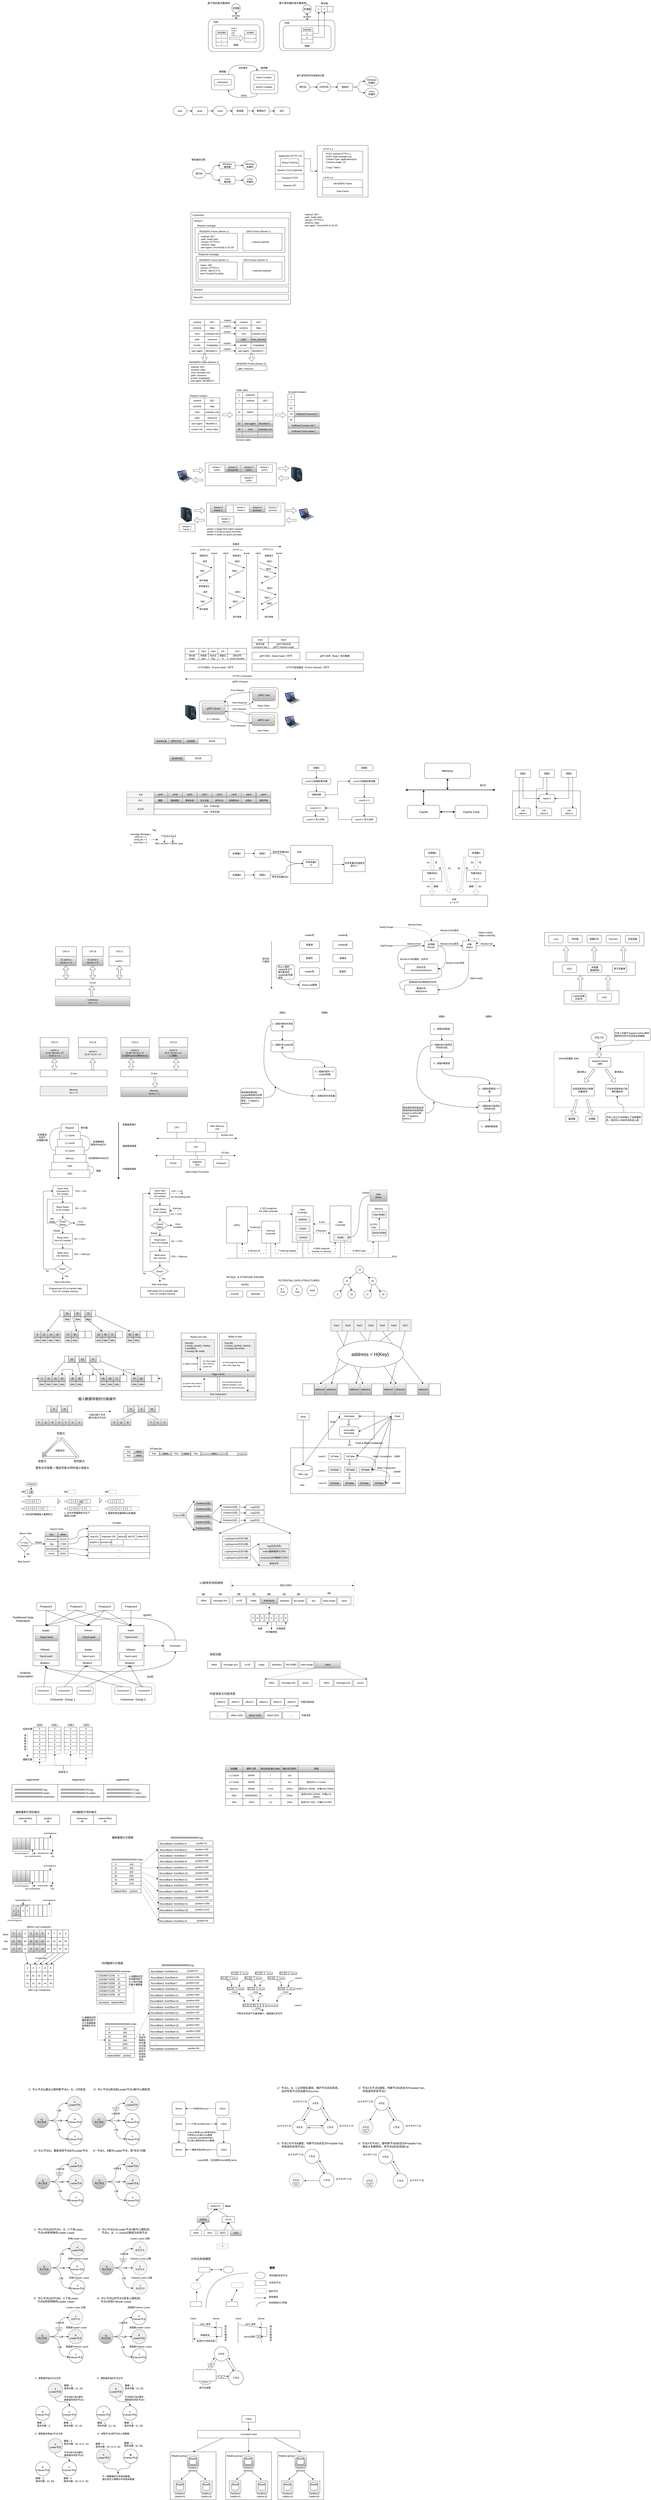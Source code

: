 <mxfile version="22.1.11" type="github">
  <diagram name="Page-1" id="3qNI4k4euscpyz2DfLMj">
    <mxGraphModel dx="3134" dy="761" grid="1" gridSize="10" guides="1" tooltips="1" connect="1" arrows="1" fold="1" page="1" pageScale="1" pageWidth="850" pageHeight="1100" math="0" shadow="0">
      <root>
        <mxCell id="0" />
        <mxCell id="1" parent="0" />
        <mxCell id="JlDAvxDnpA8wRkPDw7YP-1" value="" style="rounded=1;whiteSpace=wrap;html=1;" parent="1" vertex="1">
          <mxGeometry x="199.44" y="1050" width="290" height="170" as="geometry" />
        </mxCell>
        <mxCell id="JlDAvxDnpA8wRkPDw7YP-2" value="" style="rounded=1;whiteSpace=wrap;html=1;" parent="1" vertex="1">
          <mxGeometry x="219.44" y="1080" width="250" height="123.75" as="geometry" />
        </mxCell>
        <mxCell id="JlDAvxDnpA8wRkPDw7YP-3" value="&lt;font style=&quot;font-size: 9px;&quot;&gt;局部变量表&lt;/font&gt;" style="rounded=0;whiteSpace=wrap;html=1;" parent="1" vertex="1">
          <mxGeometry x="239.44" y="1110" width="60" height="20" as="geometry" />
        </mxCell>
        <mxCell id="JlDAvxDnpA8wRkPDw7YP-4" value="&lt;font style=&quot;font-size: 13px;&quot;&gt;栈帧&lt;/font&gt;" style="text;html=1;strokeColor=none;fillColor=none;align=center;verticalAlign=middle;whiteSpace=wrap;rounded=0;" parent="1" vertex="1">
          <mxGeometry x="314.44" y="1170" width="60" height="30" as="geometry" />
        </mxCell>
        <mxCell id="JlDAvxDnpA8wRkPDw7YP-5" value="&lt;font style=&quot;font-size: 9px;&quot;&gt;1&lt;/font&gt;" style="rounded=0;whiteSpace=wrap;html=1;" parent="1" vertex="1">
          <mxGeometry x="239.44" y="1130" width="60" height="20" as="geometry" />
        </mxCell>
        <mxCell id="JlDAvxDnpA8wRkPDw7YP-6" value="&lt;font style=&quot;font-size: 9px;&quot;&gt;2&lt;/font&gt;" style="rounded=0;whiteSpace=wrap;html=1;" parent="1" vertex="1">
          <mxGeometry x="239.44" y="1150" width="60" height="20" as="geometry" />
        </mxCell>
        <mxCell id="JlDAvxDnpA8wRkPDw7YP-7" value="&lt;font style=&quot;font-size: 9px;&quot;&gt;3&lt;/font&gt;" style="rounded=0;whiteSpace=wrap;html=1;" parent="1" vertex="1">
          <mxGeometry x="239.44" y="1170" width="60" height="20" as="geometry" />
        </mxCell>
        <mxCell id="JlDAvxDnpA8wRkPDw7YP-9" value="&lt;font style=&quot;font-size: 9px;&quot;&gt;操作数栈&lt;/font&gt;" style="rounded=0;whiteSpace=wrap;html=1;" parent="1" vertex="1">
          <mxGeometry x="389.44" y="1110" width="60" height="20" as="geometry" />
        </mxCell>
        <mxCell id="JlDAvxDnpA8wRkPDw7YP-10" value="" style="rounded=0;whiteSpace=wrap;html=1;" parent="1" vertex="1">
          <mxGeometry x="389.44" y="1130" width="60" height="20" as="geometry" />
        </mxCell>
        <mxCell id="JlDAvxDnpA8wRkPDw7YP-11" value="" style="rounded=0;whiteSpace=wrap;html=1;" parent="1" vertex="1">
          <mxGeometry x="389.44" y="1150" width="60" height="20" as="geometry" />
        </mxCell>
        <mxCell id="JlDAvxDnpA8wRkPDw7YP-13" value="" style="shape=flexArrow;endArrow=classic;html=1;rounded=0;" parent="1" edge="1">
          <mxGeometry width="50" height="50" relative="1" as="geometry">
            <mxPoint x="309.44" y="1149.39" as="sourcePoint" />
            <mxPoint x="384.44" y="1149.39" as="targetPoint" />
          </mxGeometry>
        </mxCell>
        <mxCell id="JlDAvxDnpA8wRkPDw7YP-14" value="&lt;div style=&quot;caret-color: rgb(0, 0, 0); text-align: start;&quot; data-hash=&quot;5c20518ebad70365f28361eefba8abe7&quot; data-version=&quot;3.0.0&quot;&gt;&lt;/div&gt;&lt;div style=&quot;caret-color: rgb(0, 0, 0); text-align: start; font-size: 10px; line-height: 120%;&quot; class=&quot;section&quot;&gt;&lt;p style=&quot;margin: 0pt; font-family: 等线; line-height: 120%;&quot; class=&quot;paragraph text-align-type-left&quot;&gt;&lt;font style=&quot;font-size: 10px;&quot;&gt;iload_0&lt;/font&gt;&lt;/p&gt;&lt;p style=&quot;margin: 0pt; font-family: 等线; line-height: 120%;&quot; class=&quot;paragraph text-align-type-left&quot;&gt;&lt;font style=&quot;font-size: 10px;&quot;&gt;iload_1&lt;br&gt;&lt;/font&gt;&lt;/p&gt;&lt;p style=&quot;margin: 0pt; font-family: 等线; line-height: 120%;&quot; class=&quot;paragraph text-align-type-left&quot;&gt;&lt;font style=&quot;font-size: 10px;&quot;&gt;iadd&lt;br&gt;&lt;/font&gt;&lt;/p&gt;&lt;p style=&quot;margin: 0pt; font-family: 等线; line-height: 120%;&quot; class=&quot;paragraph text-align-type-left&quot;&gt;&lt;font style=&quot;font-size: 10px;&quot;&gt;istore_2&lt;br&gt;&lt;/font&gt;&lt;/p&gt;&lt;/div&gt;" style="text;html=1;strokeColor=none;fillColor=none;align=center;verticalAlign=middle;whiteSpace=wrap;rounded=0;" parent="1" vertex="1">
          <mxGeometry x="308.19" y="1080" width="55" height="70" as="geometry" />
        </mxCell>
        <mxCell id="JlDAvxDnpA8wRkPDw7YP-22" value="&lt;font style=&quot;font-size: 13px;&quot;&gt;内存&lt;/font&gt;" style="text;html=1;strokeColor=none;fillColor=none;align=center;verticalAlign=middle;whiteSpace=wrap;rounded=0;" parent="1" vertex="1">
          <mxGeometry x="209.44" y="1050" width="60" height="30" as="geometry" />
        </mxCell>
        <mxCell id="JlDAvxDnpA8wRkPDw7YP-27" style="edgeStyle=orthogonalEdgeStyle;rounded=0;orthogonalLoop=1;jettySize=auto;html=1;startArrow=classic;startFill=1;" parent="1" source="JlDAvxDnpA8wRkPDw7YP-24" target="JlDAvxDnpA8wRkPDw7YP-1" edge="1">
          <mxGeometry relative="1" as="geometry" />
        </mxCell>
        <mxCell id="JlDAvxDnpA8wRkPDw7YP-28" value="&lt;font style=&quot;font-size: 10px;&quot;&gt;执行指令&lt;/font&gt;" style="edgeLabel;html=1;align=center;verticalAlign=middle;resizable=0;points=[];" parent="JlDAvxDnpA8wRkPDw7YP-27" vertex="1" connectable="0">
          <mxGeometry x="-0.029" y="1" relative="1" as="geometry">
            <mxPoint as="offset" />
          </mxGeometry>
        </mxCell>
        <mxCell id="JlDAvxDnpA8wRkPDw7YP-24" value="处理器" style="ellipse;whiteSpace=wrap;html=1;aspect=fixed;" parent="1" vertex="1">
          <mxGeometry x="321.94" y="970" width="45" height="45" as="geometry" />
        </mxCell>
        <mxCell id="JlDAvxDnpA8wRkPDw7YP-29" value="&lt;font style=&quot;font-size: 13px;&quot;&gt;基于栈的指令集架构&lt;/font&gt;" style="text;html=1;strokeColor=none;fillColor=none;align=center;verticalAlign=middle;whiteSpace=wrap;rounded=0;" parent="1" vertex="1">
          <mxGeometry x="179.44" y="950" width="150" height="32.5" as="geometry" />
        </mxCell>
        <mxCell id="JlDAvxDnpA8wRkPDw7YP-30" value="" style="rounded=1;whiteSpace=wrap;html=1;" parent="1" vertex="1">
          <mxGeometry x="571.31" y="1055" width="290" height="160" as="geometry" />
        </mxCell>
        <mxCell id="JlDAvxDnpA8wRkPDw7YP-31" value="" style="rounded=1;whiteSpace=wrap;html=1;" parent="1" vertex="1">
          <mxGeometry x="591.31" y="1085" width="250" height="120" as="geometry" />
        </mxCell>
        <mxCell id="JlDAvxDnpA8wRkPDw7YP-32" value="&lt;font style=&quot;font-size: 9px;&quot;&gt;局部变量表&lt;/font&gt;" style="rounded=0;whiteSpace=wrap;html=1;" parent="1" vertex="1">
          <mxGeometry x="686.31" y="1095" width="60" height="20" as="geometry" />
        </mxCell>
        <mxCell id="JlDAvxDnpA8wRkPDw7YP-33" value="&lt;font style=&quot;font-size: 13px;&quot;&gt;栈帧&lt;/font&gt;" style="text;html=1;strokeColor=none;fillColor=none;align=center;verticalAlign=middle;whiteSpace=wrap;rounded=0;" parent="1" vertex="1">
          <mxGeometry x="686.31" y="1175" width="60" height="30" as="geometry" />
        </mxCell>
        <mxCell id="JlDAvxDnpA8wRkPDw7YP-51" style="edgeStyle=orthogonalEdgeStyle;rounded=0;orthogonalLoop=1;jettySize=auto;html=1;entryX=0.5;entryY=1;entryDx=0;entryDy=0;" parent="1" source="JlDAvxDnpA8wRkPDw7YP-34" target="JlDAvxDnpA8wRkPDw7YP-48" edge="1">
          <mxGeometry relative="1" as="geometry" />
        </mxCell>
        <mxCell id="JlDAvxDnpA8wRkPDw7YP-34" value="&lt;font style=&quot;font-size: 9px;&quot;&gt;ax&lt;/font&gt;" style="rounded=0;whiteSpace=wrap;html=1;" parent="1" vertex="1">
          <mxGeometry x="686.31" y="1115" width="60" height="20" as="geometry" />
        </mxCell>
        <mxCell id="JlDAvxDnpA8wRkPDw7YP-52" style="edgeStyle=orthogonalEdgeStyle;rounded=0;orthogonalLoop=1;jettySize=auto;html=1;entryX=0.5;entryY=1;entryDx=0;entryDy=0;" parent="1" source="JlDAvxDnpA8wRkPDw7YP-35" target="JlDAvxDnpA8wRkPDw7YP-49" edge="1">
          <mxGeometry relative="1" as="geometry" />
        </mxCell>
        <mxCell id="JlDAvxDnpA8wRkPDw7YP-35" value="&lt;font style=&quot;font-size: 9px;&quot;&gt;bx&lt;/font&gt;" style="rounded=0;whiteSpace=wrap;html=1;" parent="1" vertex="1">
          <mxGeometry x="686.31" y="1135" width="60" height="20" as="geometry" />
        </mxCell>
        <mxCell id="JlDAvxDnpA8wRkPDw7YP-36" value="" style="rounded=0;whiteSpace=wrap;html=1;" parent="1" vertex="1">
          <mxGeometry x="686.31" y="1155" width="60" height="20" as="geometry" />
        </mxCell>
        <mxCell id="JlDAvxDnpA8wRkPDw7YP-42" value="&lt;font style=&quot;font-size: 13px;&quot;&gt;内存&lt;/font&gt;" style="text;html=1;strokeColor=none;fillColor=none;align=center;verticalAlign=middle;whiteSpace=wrap;rounded=0;" parent="1" vertex="1">
          <mxGeometry x="581.31" y="1055" width="60" height="30" as="geometry" />
        </mxCell>
        <mxCell id="JlDAvxDnpA8wRkPDw7YP-43" style="edgeStyle=orthogonalEdgeStyle;rounded=0;orthogonalLoop=1;jettySize=auto;html=1;startArrow=classic;startFill=1;" parent="1" source="JlDAvxDnpA8wRkPDw7YP-45" target="JlDAvxDnpA8wRkPDw7YP-30" edge="1">
          <mxGeometry relative="1" as="geometry" />
        </mxCell>
        <mxCell id="JlDAvxDnpA8wRkPDw7YP-44" value="&lt;font style=&quot;font-size: 10px;&quot;&gt;执行指令&lt;/font&gt;" style="edgeLabel;html=1;align=center;verticalAlign=middle;resizable=0;points=[];" parent="JlDAvxDnpA8wRkPDw7YP-43" vertex="1" connectable="0">
          <mxGeometry x="-0.029" y="1" relative="1" as="geometry">
            <mxPoint as="offset" />
          </mxGeometry>
        </mxCell>
        <mxCell id="JlDAvxDnpA8wRkPDw7YP-45" value="处理器" style="ellipse;whiteSpace=wrap;html=1;aspect=fixed;" parent="1" vertex="1">
          <mxGeometry x="693.81" y="975" width="45" height="45" as="geometry" />
        </mxCell>
        <mxCell id="JlDAvxDnpA8wRkPDw7YP-46" value="&lt;font style=&quot;font-size: 13px;&quot;&gt;基于寄存器的指令集架构&lt;/font&gt;" style="text;html=1;strokeColor=none;fillColor=none;align=center;verticalAlign=middle;whiteSpace=wrap;rounded=0;" parent="1" vertex="1">
          <mxGeometry x="559.44" y="950" width="163.75" height="32.5" as="geometry" />
        </mxCell>
        <mxCell id="JlDAvxDnpA8wRkPDw7YP-48" value="1" style="whiteSpace=wrap;html=1;aspect=fixed;" parent="1" vertex="1">
          <mxGeometry x="761.31" y="982.5" width="30" height="30" as="geometry" />
        </mxCell>
        <mxCell id="JlDAvxDnpA8wRkPDw7YP-49" value="2" style="whiteSpace=wrap;html=1;aspect=fixed;" parent="1" vertex="1">
          <mxGeometry x="791.31" y="982.5" width="30" height="30" as="geometry" />
        </mxCell>
        <mxCell id="JlDAvxDnpA8wRkPDw7YP-50" value="" style="whiteSpace=wrap;html=1;aspect=fixed;" parent="1" vertex="1">
          <mxGeometry x="821.31" y="982.5" width="30" height="30" as="geometry" />
        </mxCell>
        <mxCell id="JlDAvxDnpA8wRkPDw7YP-53" value="&lt;font style=&quot;font-size: 12px;&quot;&gt;寄存器&lt;/font&gt;" style="text;html=1;strokeColor=none;fillColor=none;align=center;verticalAlign=middle;whiteSpace=wrap;rounded=0;" parent="1" vertex="1">
          <mxGeometry x="776.31" y="952.5" width="60" height="30" as="geometry" />
        </mxCell>
        <mxCell id="-RtOoon1yHf5RP8i_qli-3" value="" style="rounded=1;whiteSpace=wrap;html=1;" parent="1" vertex="1">
          <mxGeometry x="215.44" y="1340" width="120" height="80" as="geometry" />
        </mxCell>
        <mxCell id="-RtOoon1yHf5RP8i_qli-6" value="Interpreter" style="rounded=0;whiteSpace=wrap;html=1;" parent="1" vertex="1">
          <mxGeometry x="231.45" y="1365" width="88" height="30" as="geometry" />
        </mxCell>
        <mxCell id="-RtOoon1yHf5RP8i_qli-13" style="edgeStyle=orthogonalEdgeStyle;rounded=0;orthogonalLoop=1;jettySize=auto;html=1;exitX=0.25;exitY=1;exitDx=0;exitDy=0;entryX=0.75;entryY=1;entryDx=0;entryDy=0;curved=1;" parent="1" source="-RtOoon1yHf5RP8i_qli-7" target="-RtOoon1yHf5RP8i_qli-3" edge="1">
          <mxGeometry relative="1" as="geometry" />
        </mxCell>
        <mxCell id="-RtOoon1yHf5RP8i_qli-15" value="逆优化" style="edgeLabel;html=1;align=center;verticalAlign=middle;resizable=0;points=[];" parent="-RtOoon1yHf5RP8i_qli-13" vertex="1" connectable="0">
          <mxGeometry x="-0.152" y="-1" relative="1" as="geometry">
            <mxPoint x="-1" y="-9" as="offset" />
          </mxGeometry>
        </mxCell>
        <mxCell id="-RtOoon1yHf5RP8i_qli-7" value="" style="rounded=1;whiteSpace=wrap;html=1;" parent="1" vertex="1">
          <mxGeometry x="419.57" y="1320" width="143.75" height="120" as="geometry" />
        </mxCell>
        <mxCell id="-RtOoon1yHf5RP8i_qli-8" value="Client Complier" style="rounded=0;whiteSpace=wrap;html=1;" parent="1" vertex="1">
          <mxGeometry x="437.44" y="1340" width="108" height="30" as="geometry" />
        </mxCell>
        <mxCell id="-RtOoon1yHf5RP8i_qli-9" value="Server Complier" style="rounded=0;whiteSpace=wrap;html=1;" parent="1" vertex="1">
          <mxGeometry x="437.44" y="1390" width="108" height="30" as="geometry" />
        </mxCell>
        <mxCell id="-RtOoon1yHf5RP8i_qli-12" style="edgeStyle=orthogonalEdgeStyle;rounded=0;orthogonalLoop=1;jettySize=auto;html=1;exitX=1;exitY=1;exitDx=0;exitDy=0;entryX=0;entryY=1;entryDx=0;entryDy=0;curved=1;" parent="1" source="-RtOoon1yHf5RP8i_qli-10" target="-RtOoon1yHf5RP8i_qli-11" edge="1">
          <mxGeometry relative="1" as="geometry">
            <Array as="points">
              <mxPoint x="304.44" y="1290" />
              <mxPoint x="454.44" y="1290" />
            </Array>
          </mxGeometry>
        </mxCell>
        <mxCell id="-RtOoon1yHf5RP8i_qli-14" value="即时编译" style="edgeLabel;html=1;align=center;verticalAlign=middle;resizable=0;points=[];" parent="-RtOoon1yHf5RP8i_qli-12" vertex="1" connectable="0">
          <mxGeometry x="0.116" y="-2" relative="1" as="geometry">
            <mxPoint x="-2" y="13" as="offset" />
          </mxGeometry>
        </mxCell>
        <mxCell id="-RtOoon1yHf5RP8i_qli-10" value="解释器" style="text;html=1;strokeColor=none;fillColor=none;align=center;verticalAlign=middle;whiteSpace=wrap;rounded=0;" parent="1" vertex="1">
          <mxGeometry x="244.44" y="1310" width="60" height="30" as="geometry" />
        </mxCell>
        <mxCell id="-RtOoon1yHf5RP8i_qli-11" value="编译器" style="text;html=1;strokeColor=none;fillColor=none;align=center;verticalAlign=middle;whiteSpace=wrap;rounded=0;" parent="1" vertex="1">
          <mxGeometry x="453.94" y="1290" width="75" height="30" as="geometry" />
        </mxCell>
        <mxCell id="Pf7uHDNzyYg51rI1T6Wa-21" style="edgeStyle=orthogonalEdgeStyle;rounded=0;orthogonalLoop=1;jettySize=auto;html=1;" parent="1" source="Pf7uHDNzyYg51rI1T6Wa-5" target="Pf7uHDNzyYg51rI1T6Wa-16" edge="1">
          <mxGeometry relative="1" as="geometry" />
        </mxCell>
        <mxCell id="Pf7uHDNzyYg51rI1T6Wa-5" value="javac" style="rounded=1;whiteSpace=wrap;html=1;" parent="1" vertex="1">
          <mxGeometry x="115.44" y="1510" width="80" height="40" as="geometry" />
        </mxCell>
        <mxCell id="Pf7uHDNzyYg51rI1T6Wa-23" style="edgeStyle=orthogonalEdgeStyle;rounded=0;orthogonalLoop=1;jettySize=auto;html=1;" parent="1" source="Pf7uHDNzyYg51rI1T6Wa-7" target="Pf7uHDNzyYg51rI1T6Wa-17" edge="1">
          <mxGeometry relative="1" as="geometry" />
        </mxCell>
        <mxCell id="Pf7uHDNzyYg51rI1T6Wa-7" value="类加载" style="rounded=1;whiteSpace=wrap;html=1;" parent="1" vertex="1">
          <mxGeometry x="325.44" y="1510" width="80" height="40" as="geometry" />
        </mxCell>
        <mxCell id="Pf7uHDNzyYg51rI1T6Wa-20" style="edgeStyle=orthogonalEdgeStyle;rounded=0;orthogonalLoop=1;jettySize=auto;html=1;entryX=0;entryY=0.5;entryDx=0;entryDy=0;" parent="1" source="Pf7uHDNzyYg51rI1T6Wa-15" target="Pf7uHDNzyYg51rI1T6Wa-5" edge="1">
          <mxGeometry relative="1" as="geometry" />
        </mxCell>
        <mxCell id="Pf7uHDNzyYg51rI1T6Wa-15" value=".java" style="ellipse;whiteSpace=wrap;html=1;" parent="1" vertex="1">
          <mxGeometry x="15.44" y="1505" width="70" height="50" as="geometry" />
        </mxCell>
        <mxCell id="Pf7uHDNzyYg51rI1T6Wa-22" style="edgeStyle=orthogonalEdgeStyle;rounded=0;orthogonalLoop=1;jettySize=auto;html=1;" parent="1" source="Pf7uHDNzyYg51rI1T6Wa-16" target="Pf7uHDNzyYg51rI1T6Wa-7" edge="1">
          <mxGeometry relative="1" as="geometry" />
        </mxCell>
        <mxCell id="Pf7uHDNzyYg51rI1T6Wa-16" value=".class" style="ellipse;whiteSpace=wrap;html=1;" parent="1" vertex="1">
          <mxGeometry x="225.44" y="1505" width="70" height="50" as="geometry" />
        </mxCell>
        <mxCell id="Pf7uHDNzyYg51rI1T6Wa-24" style="edgeStyle=orthogonalEdgeStyle;rounded=0;orthogonalLoop=1;jettySize=auto;html=1;" parent="1" source="Pf7uHDNzyYg51rI1T6Wa-17" target="Pf7uHDNzyYg51rI1T6Wa-19" edge="1">
          <mxGeometry relative="1" as="geometry" />
        </mxCell>
        <mxCell id="Pf7uHDNzyYg51rI1T6Wa-17" value="解释执行" style="rounded=1;whiteSpace=wrap;html=1;" parent="1" vertex="1">
          <mxGeometry x="437.44" y="1510" width="80" height="40" as="geometry" />
        </mxCell>
        <mxCell id="Pf7uHDNzyYg51rI1T6Wa-19" value="运行" style="rounded=1;whiteSpace=wrap;html=1;" parent="1" vertex="1">
          <mxGeometry x="545.44" y="1510" width="80" height="40" as="geometry" />
        </mxCell>
        <mxCell id="Y4uTl1oFfkt2m0AfvTx4-9" style="edgeStyle=orthogonalEdgeStyle;rounded=0;orthogonalLoop=1;jettySize=auto;html=1;" parent="1" source="Y4uTl1oFfkt2m0AfvTx4-1" target="Y4uTl1oFfkt2m0AfvTx4-2" edge="1">
          <mxGeometry relative="1" as="geometry" />
        </mxCell>
        <mxCell id="Y4uTl1oFfkt2m0AfvTx4-1" value="源代码" style="ellipse;whiteSpace=wrap;html=1;" parent="1" vertex="1">
          <mxGeometry x="658.94" y="1380" width="70" height="50" as="geometry" />
        </mxCell>
        <mxCell id="Y4uTl1oFfkt2m0AfvTx4-10" style="edgeStyle=orthogonalEdgeStyle;rounded=0;orthogonalLoop=1;jettySize=auto;html=1;" parent="1" source="Y4uTl1oFfkt2m0AfvTx4-2" target="Y4uTl1oFfkt2m0AfvTx4-3" edge="1">
          <mxGeometry relative="1" as="geometry" />
        </mxCell>
        <mxCell id="Y4uTl1oFfkt2m0AfvTx4-2" value="中间代码" style="ellipse;whiteSpace=wrap;html=1;" parent="1" vertex="1">
          <mxGeometry x="768.94" y="1380" width="70" height="50" as="geometry" />
        </mxCell>
        <mxCell id="Y4uTl1oFfkt2m0AfvTx4-11" style="edgeStyle=orthogonalEdgeStyle;rounded=0;orthogonalLoop=1;jettySize=auto;html=1;curved=1;" parent="1" source="Y4uTl1oFfkt2m0AfvTx4-3" target="Y4uTl1oFfkt2m0AfvTx4-7" edge="1">
          <mxGeometry relative="1" as="geometry" />
        </mxCell>
        <mxCell id="Y4uTl1oFfkt2m0AfvTx4-12" style="edgeStyle=orthogonalEdgeStyle;rounded=0;orthogonalLoop=1;jettySize=auto;html=1;entryX=0;entryY=0.5;entryDx=0;entryDy=0;curved=1;" parent="1" source="Y4uTl1oFfkt2m0AfvTx4-3" target="Y4uTl1oFfkt2m0AfvTx4-8" edge="1">
          <mxGeometry relative="1" as="geometry" />
        </mxCell>
        <mxCell id="Y4uTl1oFfkt2m0AfvTx4-3" value="虚拟机" style="rounded=1;whiteSpace=wrap;html=1;" parent="1" vertex="1">
          <mxGeometry x="874.93" y="1385" width="80" height="40" as="geometry" />
        </mxCell>
        <mxCell id="Y4uTl1oFfkt2m0AfvTx4-7" value="Windows&lt;br&gt;机器码" style="ellipse;whiteSpace=wrap;html=1;" parent="1" vertex="1">
          <mxGeometry x="1018.68" y="1350" width="70" height="50" as="geometry" />
        </mxCell>
        <mxCell id="Y4uTl1oFfkt2m0AfvTx4-8" value="Linux&lt;br&gt;机器码" style="ellipse;whiteSpace=wrap;html=1;" parent="1" vertex="1">
          <mxGeometry x="1018.68" y="1410" width="70" height="50" as="geometry" />
        </mxCell>
        <mxCell id="Y4uTl1oFfkt2m0AfvTx4-25" style="edgeStyle=orthogonalEdgeStyle;rounded=0;orthogonalLoop=1;jettySize=auto;html=1;curved=1;" parent="1" source="Y4uTl1oFfkt2m0AfvTx4-14" target="Y4uTl1oFfkt2m0AfvTx4-19" edge="1">
          <mxGeometry relative="1" as="geometry" />
        </mxCell>
        <mxCell id="Y4uTl1oFfkt2m0AfvTx4-26" style="edgeStyle=orthogonalEdgeStyle;rounded=0;orthogonalLoop=1;jettySize=auto;html=1;entryX=0;entryY=0.5;entryDx=0;entryDy=0;curved=1;" parent="1" source="Y4uTl1oFfkt2m0AfvTx4-14" target="Y4uTl1oFfkt2m0AfvTx4-22" edge="1">
          <mxGeometry relative="1" as="geometry" />
        </mxCell>
        <mxCell id="Y4uTl1oFfkt2m0AfvTx4-14" value="源代码" style="ellipse;whiteSpace=wrap;html=1;" parent="1" vertex="1">
          <mxGeometry x="115.81" y="1832.5" width="70" height="50" as="geometry" />
        </mxCell>
        <mxCell id="Y4uTl1oFfkt2m0AfvTx4-23" style="edgeStyle=orthogonalEdgeStyle;rounded=0;orthogonalLoop=1;jettySize=auto;html=1;" parent="1" source="Y4uTl1oFfkt2m0AfvTx4-19" target="Y4uTl1oFfkt2m0AfvTx4-20" edge="1">
          <mxGeometry relative="1" as="geometry" />
        </mxCell>
        <mxCell id="Y4uTl1oFfkt2m0AfvTx4-19" value="Windows&lt;br style=&quot;--tw-border-spacing-x: 0; --tw-border-spacing-y: 0; --tw-translate-x: 0; --tw-translate-y: 0; --tw-rotate: 0; --tw-skew-x: 0; --tw-skew-y: 0; --tw-scale-x: 1; --tw-scale-y: 1; --tw-pan-x: ; --tw-pan-y: ; --tw-pinch-zoom: ; --tw-scroll-snap-strictness: proximity; --tw-gradient-from-position: ; --tw-gradient-via-position: ; --tw-gradient-to-position: ; --tw-ordinal: ; --tw-slashed-zero: ; --tw-numeric-figure: ; --tw-numeric-spacing: ; --tw-numeric-fraction: ; --tw-ring-inset: ; --tw-ring-offset-width: 0px; --tw-ring-offset-color: #fff; --tw-ring-color: rgb(59 130 246 / .5); --tw-ring-offset-shadow: 0 0 #0000; --tw-ring-shadow: 0 0 #0000; --tw-shadow: 0 0 #0000; --tw-shadow-colored: 0 0 #0000; --tw-blur: ; --tw-brightness: ; --tw-contrast: ; --tw-grayscale: ; --tw-hue-rotate: ; --tw-invert: ; --tw-saturate: ; --tw-sepia: ; --tw-drop-shadow: ; --tw-backdrop-blur: ; --tw-backdrop-brightness: ; --tw-backdrop-contrast: ; --tw-backdrop-grayscale: ; --tw-backdrop-hue-rotate: ; --tw-backdrop-invert: ; --tw-backdrop-opacity: ; --tw-backdrop-saturate: ; --tw-backdrop-sepia: ; border-color: var(--border-color);&quot;&gt;编译器" style="rounded=1;whiteSpace=wrap;html=1;" parent="1" vertex="1">
          <mxGeometry x="259.44" y="1797.5" width="80" height="35" as="geometry" />
        </mxCell>
        <mxCell id="Y4uTl1oFfkt2m0AfvTx4-20" value="Windows&lt;br&gt;机器码" style="ellipse;whiteSpace=wrap;html=1;" parent="1" vertex="1">
          <mxGeometry x="381.8" y="1790" width="70" height="50" as="geometry" />
        </mxCell>
        <mxCell id="Y4uTl1oFfkt2m0AfvTx4-21" value="Linux&lt;br&gt;机器码" style="ellipse;whiteSpace=wrap;html=1;" parent="1" vertex="1">
          <mxGeometry x="381.8" y="1867.5" width="70" height="50" as="geometry" />
        </mxCell>
        <mxCell id="Y4uTl1oFfkt2m0AfvTx4-24" style="edgeStyle=orthogonalEdgeStyle;rounded=0;orthogonalLoop=1;jettySize=auto;html=1;" parent="1" source="Y4uTl1oFfkt2m0AfvTx4-22" target="Y4uTl1oFfkt2m0AfvTx4-21" edge="1">
          <mxGeometry relative="1" as="geometry" />
        </mxCell>
        <mxCell id="Y4uTl1oFfkt2m0AfvTx4-22" value="Linux&lt;br&gt;编译器" style="rounded=1;whiteSpace=wrap;html=1;" parent="1" vertex="1">
          <mxGeometry x="259.44" y="1872.5" width="80" height="40" as="geometry" />
        </mxCell>
        <mxCell id="Y4uTl1oFfkt2m0AfvTx4-27" value="基于虚拟机的动态编译过程" style="text;html=1;strokeColor=none;fillColor=none;align=center;verticalAlign=middle;whiteSpace=wrap;rounded=0;" parent="1" vertex="1">
          <mxGeometry x="658.94" y="1330" width="150" height="30" as="geometry" />
        </mxCell>
        <mxCell id="Y4uTl1oFfkt2m0AfvTx4-28" value="静态编译过程" style="text;html=1;strokeColor=none;fillColor=none;align=center;verticalAlign=middle;whiteSpace=wrap;rounded=0;" parent="1" vertex="1">
          <mxGeometry x="109.44" y="1770" width="78" height="30" as="geometry" />
        </mxCell>
        <mxCell id="Hagz2KrR33_WjAh4hyXI-1" value="Network (IP)" style="rounded=0;whiteSpace=wrap;html=1;" parent="1" vertex="1">
          <mxGeometry x="549.8" y="1900" width="150" height="40" as="geometry" />
        </mxCell>
        <mxCell id="Hagz2KrR33_WjAh4hyXI-2" value="Transport (TCP)" style="rounded=0;whiteSpace=wrap;html=1;" parent="1" vertex="1">
          <mxGeometry x="549.8" y="1860" width="150" height="40" as="geometry" />
        </mxCell>
        <mxCell id="Hagz2KrR33_WjAh4hyXI-3" value="Session (TLS) (optional)" style="rounded=0;whiteSpace=wrap;html=1;" parent="1" vertex="1">
          <mxGeometry x="549.8" y="1820" width="150" height="40" as="geometry" />
        </mxCell>
        <mxCell id="Hagz2KrR33_WjAh4hyXI-17" style="edgeStyle=orthogonalEdgeStyle;rounded=0;orthogonalLoop=1;jettySize=auto;html=1;" parent="1" source="Hagz2KrR33_WjAh4hyXI-4" target="Hagz2KrR33_WjAh4hyXI-9" edge="1">
          <mxGeometry relative="1" as="geometry" />
        </mxCell>
        <mxCell id="Hagz2KrR33_WjAh4hyXI-4" value="" style="rounded=0;whiteSpace=wrap;html=1;" parent="1" vertex="1">
          <mxGeometry x="549.8" y="1740" width="150" height="80" as="geometry" />
        </mxCell>
        <mxCell id="Hagz2KrR33_WjAh4hyXI-6" value="Binary Framing" style="rounded=0;whiteSpace=wrap;html=1;" parent="1" vertex="1">
          <mxGeometry x="576.81" y="1780" width="95.99" height="40" as="geometry" />
        </mxCell>
        <mxCell id="Hagz2KrR33_WjAh4hyXI-8" value="Application (HTTP 2.0)&amp;nbsp;" style="text;html=1;strokeColor=none;fillColor=none;align=center;verticalAlign=middle;whiteSpace=wrap;rounded=0;" parent="1" vertex="1">
          <mxGeometry x="558.8" y="1750" width="141" height="30" as="geometry" />
        </mxCell>
        <mxCell id="Hagz2KrR33_WjAh4hyXI-9" value="" style="rounded=0;whiteSpace=wrap;html=1;" parent="1" vertex="1">
          <mxGeometry x="769.02" y="1710" width="265.99" height="270" as="geometry" />
        </mxCell>
        <mxCell id="Hagz2KrR33_WjAh4hyXI-10" value="" style="rounded=0;whiteSpace=wrap;html=1;" parent="1" vertex="1">
          <mxGeometry x="797.02" y="1740" width="210" height="110" as="geometry" />
        </mxCell>
        <mxCell id="Hagz2KrR33_WjAh4hyXI-11" value="POST /upload HTTP/1.1&lt;br&gt;HOST: www.example.org&lt;br&gt;Content-Type: application/json&lt;br&gt;Content-Length: 15&amp;nbsp;&lt;br&gt;&lt;br&gt;{&quot;msg&quot;:&quot;hello&quot;}" style="text;html=1;strokeColor=none;fillColor=none;align=left;verticalAlign=middle;whiteSpace=wrap;rounded=0;" parent="1" vertex="1">
          <mxGeometry x="812.02" y="1740" width="175" height="100" as="geometry" />
        </mxCell>
        <mxCell id="Hagz2KrR33_WjAh4hyXI-12" value="HEADERS Frame" style="rounded=0;whiteSpace=wrap;html=1;" parent="1" vertex="1">
          <mxGeometry x="797.02" y="1890" width="210" height="40" as="geometry" />
        </mxCell>
        <mxCell id="Hagz2KrR33_WjAh4hyXI-13" value="Data Frame" style="rounded=0;whiteSpace=wrap;html=1;" parent="1" vertex="1">
          <mxGeometry x="797.02" y="1930" width="210" height="40" as="geometry" />
        </mxCell>
        <mxCell id="Hagz2KrR33_WjAh4hyXI-14" value="HTTP 1.1" style="text;html=1;strokeColor=none;fillColor=none;align=center;verticalAlign=middle;whiteSpace=wrap;rounded=0;" parent="1" vertex="1">
          <mxGeometry x="795.52" y="1720" width="60" height="20" as="geometry" />
        </mxCell>
        <mxCell id="Hagz2KrR33_WjAh4hyXI-15" value="HTTP 2.0" style="text;html=1;strokeColor=none;fillColor=none;align=center;verticalAlign=middle;whiteSpace=wrap;rounded=0;" parent="1" vertex="1">
          <mxGeometry x="797.02" y="1870" width="60" height="20" as="geometry" />
        </mxCell>
        <mxCell id="Hagz2KrR33_WjAh4hyXI-18" value="&lt;meta charset=&quot;utf-8&quot;&gt;&lt;span style=&quot;color: rgb(0, 0, 0); font-family: Helvetica; font-size: 12px; font-style: normal; font-variant-ligatures: normal; font-variant-caps: normal; font-weight: 400; letter-spacing: normal; orphans: 2; text-align: center; text-indent: 0px; text-transform: none; widows: 2; word-spacing: 0px; -webkit-text-stroke-width: 0px; background-color: rgb(251, 251, 251); text-decoration-thickness: initial; text-decoration-style: initial; text-decoration-color: initial; float: none; display: inline !important;&quot;&gt;Stream1&lt;/span&gt;" style="rounded=0;whiteSpace=wrap;html=1;" parent="1" vertex="1">
          <mxGeometry x="108" y="2060" width="522" height="480" as="geometry" />
        </mxCell>
        <mxCell id="Hagz2KrR33_WjAh4hyXI-19" value="Connection" style="text;html=1;strokeColor=none;fillColor=none;align=center;verticalAlign=middle;whiteSpace=wrap;rounded=0;" parent="1" vertex="1">
          <mxGeometry x="117" y="2060" width="60" height="30" as="geometry" />
        </mxCell>
        <mxCell id="Hagz2KrR33_WjAh4hyXI-20" value="" style="rounded=0;whiteSpace=wrap;html=1;" parent="1" vertex="1">
          <mxGeometry x="117" y="2090" width="504" height="350" as="geometry" />
        </mxCell>
        <mxCell id="Hagz2KrR33_WjAh4hyXI-22" value="Stream1" style="text;html=1;strokeColor=none;fillColor=none;align=center;verticalAlign=middle;whiteSpace=wrap;rounded=0;" parent="1" vertex="1">
          <mxGeometry x="117" y="2090" width="60" height="30" as="geometry" />
        </mxCell>
        <mxCell id="Hagz2KrR33_WjAh4hyXI-25" value=":method: GET&lt;br&gt;:path: /index.html&lt;br&gt;:version: HTTP/2.0&lt;br&gt;:scheme: https&amp;nbsp;&lt;br&gt;user-agent: Chrome/26.0.141.65" style="text;html=1;strokeColor=none;fillColor=none;align=left;verticalAlign=middle;whiteSpace=wrap;rounded=0;" parent="1" vertex="1">
          <mxGeometry x="700" y="2060" width="190" height="80" as="geometry" />
        </mxCell>
        <mxCell id="Hagz2KrR33_WjAh4hyXI-30" value="" style="rounded=0;whiteSpace=wrap;html=1;" parent="1" vertex="1">
          <mxGeometry x="130" y="2140" width="470" height="130" as="geometry" />
        </mxCell>
        <mxCell id="Hagz2KrR33_WjAh4hyXI-32" value="" style="rounded=0;whiteSpace=wrap;html=1;" parent="1" vertex="1">
          <mxGeometry x="380" y="2170" width="205" height="90" as="geometry" />
        </mxCell>
        <mxCell id="Hagz2KrR33_WjAh4hyXI-33" value="... request payload..." style="text;html=1;strokeColor=none;fillColor=none;align=left;verticalAlign=middle;whiteSpace=wrap;rounded=0;" parent="1" vertex="1">
          <mxGeometry x="415" y="2175" width="190" height="80" as="geometry" />
        </mxCell>
        <mxCell id="Hagz2KrR33_WjAh4hyXI-34" value="DATA Frame (Stream 1)&amp;nbsp;" style="text;html=1;strokeColor=none;fillColor=none;align=center;verticalAlign=middle;whiteSpace=wrap;rounded=0;" parent="1" vertex="1">
          <mxGeometry x="379" y="2150" width="170" height="20" as="geometry" />
        </mxCell>
        <mxCell id="Hagz2KrR33_WjAh4hyXI-35" value="Request message" style="text;html=1;strokeColor=none;fillColor=none;align=center;verticalAlign=middle;whiteSpace=wrap;rounded=0;" parent="1" vertex="1">
          <mxGeometry x="104.01" y="2120" width="170" height="20" as="geometry" />
        </mxCell>
        <mxCell id="Hagz2KrR33_WjAh4hyXI-40" value="" style="rounded=0;whiteSpace=wrap;html=1;" parent="1" vertex="1">
          <mxGeometry x="135.64" y="2290" width="463" height="130" as="geometry" />
        </mxCell>
        <mxCell id="Hagz2KrR33_WjAh4hyXI-41" value="" style="rounded=0;whiteSpace=wrap;html=1;" parent="1" vertex="1">
          <mxGeometry x="145.64" y="2320" width="205" height="90" as="geometry" />
        </mxCell>
        <mxCell id="Hagz2KrR33_WjAh4hyXI-42" value=":status: 200&lt;br&gt;:version: HTTP/2.0&lt;br&gt;:server: nginx/1.0.11&amp;nbsp;&lt;br&gt;varyt: Accept-Encoding&lt;br&gt;..." style="text;html=1;strokeColor=none;fillColor=none;align=left;verticalAlign=middle;whiteSpace=wrap;rounded=0;" parent="1" vertex="1">
          <mxGeometry x="153.14" y="2325" width="190" height="80" as="geometry" />
        </mxCell>
        <mxCell id="Hagz2KrR33_WjAh4hyXI-43" value="HEADERS Frame (Stream 1)&amp;nbsp;" style="text;html=1;strokeColor=none;fillColor=none;align=center;verticalAlign=middle;whiteSpace=wrap;rounded=0;" parent="1" vertex="1">
          <mxGeometry x="144.64" y="2300" width="170" height="20" as="geometry" />
        </mxCell>
        <mxCell id="Hagz2KrR33_WjAh4hyXI-44" value="Response message" style="text;html=1;strokeColor=none;fillColor=none;align=center;verticalAlign=middle;whiteSpace=wrap;rounded=0;" parent="1" vertex="1">
          <mxGeometry x="115.64" y="2270" width="170" height="20" as="geometry" />
        </mxCell>
        <mxCell id="Hagz2KrR33_WjAh4hyXI-46" value="" style="rounded=0;whiteSpace=wrap;html=1;" parent="1" vertex="1">
          <mxGeometry x="379.64" y="2320" width="205" height="90" as="geometry" />
        </mxCell>
        <mxCell id="Hagz2KrR33_WjAh4hyXI-47" value="... response payload..." style="text;html=1;strokeColor=none;fillColor=none;align=left;verticalAlign=middle;whiteSpace=wrap;rounded=0;" parent="1" vertex="1">
          <mxGeometry x="415.78" y="2340" width="132.86" height="50" as="geometry" />
        </mxCell>
        <mxCell id="Hagz2KrR33_WjAh4hyXI-48" value="DATA Frame (Stream 1)&amp;nbsp;" style="text;html=1;strokeColor=none;fillColor=none;align=center;verticalAlign=middle;whiteSpace=wrap;rounded=0;" parent="1" vertex="1">
          <mxGeometry x="364.01" y="2300" width="170" height="20" as="geometry" />
        </mxCell>
        <mxCell id="Hagz2KrR33_WjAh4hyXI-59" value="" style="rounded=0;whiteSpace=wrap;html=1;" parent="1" vertex="1">
          <mxGeometry x="146.64" y="2170" width="205" height="90" as="geometry" />
        </mxCell>
        <mxCell id="Hagz2KrR33_WjAh4hyXI-60" value=":method: GET&lt;br&gt;:path: /index.html&lt;br&gt;:version: HTTP/2.0&lt;br&gt;:scheme: https&amp;nbsp;&lt;br&gt;user-agent: Chrome/26.0.141.65" style="text;html=1;strokeColor=none;fillColor=none;align=left;verticalAlign=middle;whiteSpace=wrap;rounded=0;" parent="1" vertex="1">
          <mxGeometry x="156.64" y="2175" width="190" height="80" as="geometry" />
        </mxCell>
        <mxCell id="Hagz2KrR33_WjAh4hyXI-61" value="HEADERS Frame (Stream 1)&amp;nbsp;" style="text;html=1;strokeColor=none;fillColor=none;align=center;verticalAlign=middle;whiteSpace=wrap;rounded=0;" parent="1" vertex="1">
          <mxGeometry x="145.64" y="2150" width="170" height="20" as="geometry" />
        </mxCell>
        <mxCell id="Hagz2KrR33_WjAh4hyXI-62" value="" style="rounded=0;whiteSpace=wrap;html=1;" parent="1" vertex="1">
          <mxGeometry x="115.14" y="2450" width="504" height="30" as="geometry" />
        </mxCell>
        <mxCell id="Hagz2KrR33_WjAh4hyXI-63" value="Stream2" style="text;html=1;strokeColor=none;fillColor=none;align=center;verticalAlign=middle;whiteSpace=wrap;rounded=0;" parent="1" vertex="1">
          <mxGeometry x="117" y="2450" width="60" height="30" as="geometry" />
        </mxCell>
        <mxCell id="Hagz2KrR33_WjAh4hyXI-64" value="" style="rounded=0;whiteSpace=wrap;html=1;" parent="1" vertex="1">
          <mxGeometry x="114.01" y="2490" width="504" height="30" as="geometry" />
        </mxCell>
        <mxCell id="Hagz2KrR33_WjAh4hyXI-65" value="StreamN" style="text;html=1;strokeColor=none;fillColor=none;align=center;verticalAlign=middle;whiteSpace=wrap;rounded=0;" parent="1" vertex="1">
          <mxGeometry x="115.64" y="2490" width="60" height="30" as="geometry" />
        </mxCell>
        <mxCell id="Hagz2KrR33_WjAh4hyXI-66" value=":method" style="rounded=0;whiteSpace=wrap;html=1;" parent="1" vertex="1">
          <mxGeometry x="100" y="2620" width="80" height="30" as="geometry" />
        </mxCell>
        <mxCell id="Hagz2KrR33_WjAh4hyXI-91" style="edgeStyle=orthogonalEdgeStyle;rounded=0;orthogonalLoop=1;jettySize=auto;html=1;entryX=0;entryY=0.5;entryDx=0;entryDy=0;" parent="1" source="Hagz2KrR33_WjAh4hyXI-67" target="Hagz2KrR33_WjAh4hyXI-79" edge="1">
          <mxGeometry relative="1" as="geometry" />
        </mxCell>
        <mxCell id="Hagz2KrR33_WjAh4hyXI-67" value="GET" style="rounded=0;whiteSpace=wrap;html=1;" parent="1" vertex="1">
          <mxGeometry x="180" y="2620" width="80" height="30" as="geometry" />
        </mxCell>
        <mxCell id="Hagz2KrR33_WjAh4hyXI-69" value=":scheme" style="rounded=0;whiteSpace=wrap;html=1;" parent="1" vertex="1">
          <mxGeometry x="100" y="2650" width="80" height="30" as="geometry" />
        </mxCell>
        <mxCell id="Hagz2KrR33_WjAh4hyXI-92" style="edgeStyle=orthogonalEdgeStyle;rounded=0;orthogonalLoop=1;jettySize=auto;html=1;" parent="1" source="Hagz2KrR33_WjAh4hyXI-70" target="Hagz2KrR33_WjAh4hyXI-81" edge="1">
          <mxGeometry relative="1" as="geometry" />
        </mxCell>
        <mxCell id="Hagz2KrR33_WjAh4hyXI-70" value="https" style="rounded=0;whiteSpace=wrap;html=1;" parent="1" vertex="1">
          <mxGeometry x="180" y="2650" width="80" height="30" as="geometry" />
        </mxCell>
        <mxCell id="Hagz2KrR33_WjAh4hyXI-71" value=":host" style="rounded=0;whiteSpace=wrap;html=1;" parent="1" vertex="1">
          <mxGeometry x="100" y="2680" width="80" height="30" as="geometry" />
        </mxCell>
        <mxCell id="Hagz2KrR33_WjAh4hyXI-93" style="edgeStyle=orthogonalEdgeStyle;rounded=0;orthogonalLoop=1;jettySize=auto;html=1;entryX=0;entryY=0.5;entryDx=0;entryDy=0;" parent="1" source="Hagz2KrR33_WjAh4hyXI-72" target="Hagz2KrR33_WjAh4hyXI-83" edge="1">
          <mxGeometry relative="1" as="geometry" />
        </mxCell>
        <mxCell id="Hagz2KrR33_WjAh4hyXI-72" value="example.com" style="rounded=0;whiteSpace=wrap;html=1;" parent="1" vertex="1">
          <mxGeometry x="180" y="2680" width="80" height="30" as="geometry" />
        </mxCell>
        <mxCell id="Hagz2KrR33_WjAh4hyXI-73" value=":path" style="rounded=0;whiteSpace=wrap;html=1;" parent="1" vertex="1">
          <mxGeometry x="100" y="2710" width="80" height="30" as="geometry" />
        </mxCell>
        <mxCell id="Hagz2KrR33_WjAh4hyXI-74" value="/resource" style="rounded=0;whiteSpace=wrap;html=1;" parent="1" vertex="1">
          <mxGeometry x="180" y="2710" width="80" height="30" as="geometry" />
        </mxCell>
        <mxCell id="Hagz2KrR33_WjAh4hyXI-75" value="accept" style="rounded=0;whiteSpace=wrap;html=1;" parent="1" vertex="1">
          <mxGeometry x="100" y="2740" width="80" height="30" as="geometry" />
        </mxCell>
        <mxCell id="Hagz2KrR33_WjAh4hyXI-94" style="edgeStyle=orthogonalEdgeStyle;rounded=0;orthogonalLoop=1;jettySize=auto;html=1;" parent="1" source="Hagz2KrR33_WjAh4hyXI-76" target="Hagz2KrR33_WjAh4hyXI-87" edge="1">
          <mxGeometry relative="1" as="geometry" />
        </mxCell>
        <mxCell id="Hagz2KrR33_WjAh4hyXI-76" value="image/jpeg" style="rounded=0;whiteSpace=wrap;html=1;" parent="1" vertex="1">
          <mxGeometry x="180" y="2740" width="80" height="30" as="geometry" />
        </mxCell>
        <mxCell id="Hagz2KrR33_WjAh4hyXI-77" value="user-agent" style="rounded=0;whiteSpace=wrap;html=1;" parent="1" vertex="1">
          <mxGeometry x="100" y="2770" width="80" height="30" as="geometry" />
        </mxCell>
        <mxCell id="Hagz2KrR33_WjAh4hyXI-95" style="edgeStyle=orthogonalEdgeStyle;rounded=0;orthogonalLoop=1;jettySize=auto;html=1;" parent="1" source="Hagz2KrR33_WjAh4hyXI-78" target="Hagz2KrR33_WjAh4hyXI-89" edge="1">
          <mxGeometry relative="1" as="geometry" />
        </mxCell>
        <mxCell id="Hagz2KrR33_WjAh4hyXI-78" value="Mozilla/5.0..." style="rounded=0;whiteSpace=wrap;html=1;" parent="1" vertex="1">
          <mxGeometry x="180" y="2770" width="80" height="30" as="geometry" />
        </mxCell>
        <mxCell id="Hagz2KrR33_WjAh4hyXI-79" value=":method" style="rounded=0;whiteSpace=wrap;html=1;" parent="1" vertex="1">
          <mxGeometry x="343.14" y="2620" width="80" height="30" as="geometry" />
        </mxCell>
        <mxCell id="Hagz2KrR33_WjAh4hyXI-80" value="GET" style="rounded=0;whiteSpace=wrap;html=1;" parent="1" vertex="1">
          <mxGeometry x="423.14" y="2620" width="80" height="30" as="geometry" />
        </mxCell>
        <mxCell id="Hagz2KrR33_WjAh4hyXI-81" value=":scheme" style="rounded=0;whiteSpace=wrap;html=1;" parent="1" vertex="1">
          <mxGeometry x="343.14" y="2650" width="80" height="30" as="geometry" />
        </mxCell>
        <mxCell id="Hagz2KrR33_WjAh4hyXI-82" value="https" style="rounded=0;whiteSpace=wrap;html=1;" parent="1" vertex="1">
          <mxGeometry x="423.14" y="2650" width="80" height="30" as="geometry" />
        </mxCell>
        <mxCell id="Hagz2KrR33_WjAh4hyXI-83" value=":host" style="rounded=0;whiteSpace=wrap;html=1;" parent="1" vertex="1">
          <mxGeometry x="343.14" y="2680" width="80" height="30" as="geometry" />
        </mxCell>
        <mxCell id="Hagz2KrR33_WjAh4hyXI-84" value="example.com" style="rounded=0;whiteSpace=wrap;html=1;" parent="1" vertex="1">
          <mxGeometry x="423.14" y="2680" width="80" height="30" as="geometry" />
        </mxCell>
        <mxCell id="Hagz2KrR33_WjAh4hyXI-85" value=":path" style="rounded=0;whiteSpace=wrap;html=1;fillColor=#f5f5f5;strokeColor=#666666;gradientColor=#b3b3b3;" parent="1" vertex="1">
          <mxGeometry x="343.14" y="2710" width="80" height="30" as="geometry" />
        </mxCell>
        <mxCell id="Hagz2KrR33_WjAh4hyXI-86" value="/new_resource" style="rounded=0;whiteSpace=wrap;html=1;fillColor=#f5f5f5;strokeColor=#666666;gradientColor=#b3b3b3;" parent="1" vertex="1">
          <mxGeometry x="423.14" y="2710" width="80" height="30" as="geometry" />
        </mxCell>
        <mxCell id="Hagz2KrR33_WjAh4hyXI-87" value="accept" style="rounded=0;whiteSpace=wrap;html=1;" parent="1" vertex="1">
          <mxGeometry x="343.14" y="2740" width="80" height="30" as="geometry" />
        </mxCell>
        <mxCell id="Hagz2KrR33_WjAh4hyXI-88" value="image/jpeg" style="rounded=0;whiteSpace=wrap;html=1;" parent="1" vertex="1">
          <mxGeometry x="423.14" y="2740" width="80" height="30" as="geometry" />
        </mxCell>
        <mxCell id="Hagz2KrR33_WjAh4hyXI-89" value="user-agent" style="rounded=0;whiteSpace=wrap;html=1;" parent="1" vertex="1">
          <mxGeometry x="343.14" y="2770" width="80" height="30" as="geometry" />
        </mxCell>
        <mxCell id="Hagz2KrR33_WjAh4hyXI-90" value="Mozilla/5.0..." style="rounded=0;whiteSpace=wrap;html=1;" parent="1" vertex="1">
          <mxGeometry x="423.14" y="2770" width="80" height="30" as="geometry" />
        </mxCell>
        <mxCell id="Hagz2KrR33_WjAh4hyXI-96" value="implicit" style="text;html=1;strokeColor=none;fillColor=none;align=center;verticalAlign=middle;whiteSpace=wrap;rounded=0;" parent="1" vertex="1">
          <mxGeometry x="270" y="2610" width="60" height="30" as="geometry" />
        </mxCell>
        <mxCell id="Hagz2KrR33_WjAh4hyXI-97" value="implicit" style="text;html=1;strokeColor=none;fillColor=none;align=center;verticalAlign=middle;whiteSpace=wrap;rounded=0;" parent="1" vertex="1">
          <mxGeometry x="267.64" y="2640" width="60" height="30" as="geometry" />
        </mxCell>
        <mxCell id="Hagz2KrR33_WjAh4hyXI-98" value="implicit" style="text;html=1;strokeColor=none;fillColor=none;align=center;verticalAlign=middle;whiteSpace=wrap;rounded=0;" parent="1" vertex="1">
          <mxGeometry x="267.64" y="2670" width="60" height="30" as="geometry" />
        </mxCell>
        <mxCell id="Hagz2KrR33_WjAh4hyXI-99" value="implicit" style="text;html=1;strokeColor=none;fillColor=none;align=center;verticalAlign=middle;whiteSpace=wrap;rounded=0;" parent="1" vertex="1">
          <mxGeometry x="267.64" y="2730" width="60" height="30" as="geometry" />
        </mxCell>
        <mxCell id="Hagz2KrR33_WjAh4hyXI-100" value="implicit" style="text;html=1;strokeColor=none;fillColor=none;align=center;verticalAlign=middle;whiteSpace=wrap;rounded=0;" parent="1" vertex="1">
          <mxGeometry x="267.64" y="2760" width="60" height="30" as="geometry" />
        </mxCell>
        <mxCell id="Hagz2KrR33_WjAh4hyXI-104" value="" style="rounded=0;whiteSpace=wrap;html=1;" parent="1" vertex="1">
          <mxGeometry x="95.64" y="2855" width="162.5" height="100" as="geometry" />
        </mxCell>
        <mxCell id="Hagz2KrR33_WjAh4hyXI-105" value=":method: GET&lt;br&gt;:scheme: https&lt;br&gt;:host: example.com&lt;br&gt;:path: /resource&amp;nbsp;&lt;br&gt;accept: image/jpeg&lt;br&gt;user-agent: Mozilla/5.0..." style="text;html=1;strokeColor=none;fillColor=none;align=left;verticalAlign=middle;whiteSpace=wrap;rounded=0;" parent="1" vertex="1">
          <mxGeometry x="103.78" y="2860" width="162" height="90" as="geometry" />
        </mxCell>
        <mxCell id="Hagz2KrR33_WjAh4hyXI-106" value="&lt;span style=&quot;color: rgb(0, 0, 0); font-family: Helvetica; font-size: 12px; font-style: normal; font-variant-ligatures: normal; font-variant-caps: normal; font-weight: 400; letter-spacing: normal; orphans: 2; text-align: center; text-indent: 0px; text-transform: none; widows: 2; word-spacing: 0px; -webkit-text-stroke-width: 0px; background-color: rgb(251, 251, 251); text-decoration-thickness: initial; text-decoration-style: initial; text-decoration-color: initial; float: none; display: inline !important;&quot;&gt;HEADERS Frame (Stream 1)&amp;nbsp;&lt;/span&gt;" style="text;whiteSpace=wrap;html=1;" parent="1" vertex="1">
          <mxGeometry x="95.64" y="2830" width="190" height="30" as="geometry" />
        </mxCell>
        <mxCell id="Hagz2KrR33_WjAh4hyXI-109" value="" style="shape=flexArrow;endArrow=classic;html=1;rounded=0;shadow=0;" parent="1" edge="1">
          <mxGeometry width="50" height="50" relative="1" as="geometry">
            <mxPoint x="180" y="2800" as="sourcePoint" />
            <mxPoint x="180" y="2840" as="targetPoint" />
          </mxGeometry>
        </mxCell>
        <mxCell id="Hagz2KrR33_WjAh4hyXI-110" value="" style="rounded=0;whiteSpace=wrap;html=1;" parent="1" vertex="1">
          <mxGeometry x="343.14" y="2862.5" width="162.5" height="25" as="geometry" />
        </mxCell>
        <mxCell id="Hagz2KrR33_WjAh4hyXI-111" value=":path: /resource&amp;nbsp;&lt;br&gt;" style="text;html=1;strokeColor=none;fillColor=none;align=left;verticalAlign=middle;whiteSpace=wrap;rounded=0;" parent="1" vertex="1">
          <mxGeometry x="349.78" y="2862.5" width="162" height="30" as="geometry" />
        </mxCell>
        <mxCell id="Hagz2KrR33_WjAh4hyXI-112" value="&lt;span style=&quot;color: rgb(0, 0, 0); font-family: Helvetica; font-size: 12px; font-style: normal; font-variant-ligatures: normal; font-variant-caps: normal; font-weight: 400; letter-spacing: normal; orphans: 2; text-align: center; text-indent: 0px; text-transform: none; widows: 2; word-spacing: 0px; -webkit-text-stroke-width: 0px; background-color: rgb(251, 251, 251); text-decoration-thickness: initial; text-decoration-style: initial; text-decoration-color: initial; float: none; display: inline !important;&quot;&gt;HEADERS Frame (Stream 3)&amp;nbsp;&lt;/span&gt;" style="text;whiteSpace=wrap;html=1;" parent="1" vertex="1">
          <mxGeometry x="343.14" y="2837.5" width="190" height="30" as="geometry" />
        </mxCell>
        <mxCell id="Hagz2KrR33_WjAh4hyXI-113" value="" style="shape=flexArrow;endArrow=classic;html=1;rounded=0;shadow=0;" parent="1" edge="1">
          <mxGeometry width="50" height="50" relative="1" as="geometry">
            <mxPoint x="425.99" y="2800" as="sourcePoint" />
            <mxPoint x="426" y="2840" as="targetPoint" />
          </mxGeometry>
        </mxCell>
        <mxCell id="Hagz2KrR33_WjAh4hyXI-114" value=":method" style="rounded=0;whiteSpace=wrap;html=1;" parent="1" vertex="1">
          <mxGeometry x="100" y="3030" width="80" height="30" as="geometry" />
        </mxCell>
        <mxCell id="Hagz2KrR33_WjAh4hyXI-115" value="GET" style="rounded=0;whiteSpace=wrap;html=1;" parent="1" vertex="1">
          <mxGeometry x="180" y="3030" width="80" height="30" as="geometry" />
        </mxCell>
        <mxCell id="Hagz2KrR33_WjAh4hyXI-116" value=":scheme" style="rounded=0;whiteSpace=wrap;html=1;" parent="1" vertex="1">
          <mxGeometry x="100" y="3060" width="80" height="30" as="geometry" />
        </mxCell>
        <mxCell id="Hagz2KrR33_WjAh4hyXI-117" value="https" style="rounded=0;whiteSpace=wrap;html=1;" parent="1" vertex="1">
          <mxGeometry x="180" y="3060" width="80" height="30" as="geometry" />
        </mxCell>
        <mxCell id="Hagz2KrR33_WjAh4hyXI-118" value=":host" style="rounded=0;whiteSpace=wrap;html=1;" parent="1" vertex="1">
          <mxGeometry x="100" y="3090" width="80" height="30" as="geometry" />
        </mxCell>
        <mxCell id="Hagz2KrR33_WjAh4hyXI-119" value="example.com" style="rounded=0;whiteSpace=wrap;html=1;" parent="1" vertex="1">
          <mxGeometry x="180" y="3090" width="80" height="30" as="geometry" />
        </mxCell>
        <mxCell id="Hagz2KrR33_WjAh4hyXI-120" value=":path" style="rounded=0;whiteSpace=wrap;html=1;" parent="1" vertex="1">
          <mxGeometry x="100" y="3120" width="80" height="30" as="geometry" />
        </mxCell>
        <mxCell id="Hagz2KrR33_WjAh4hyXI-121" value="/resource" style="rounded=0;whiteSpace=wrap;html=1;" parent="1" vertex="1">
          <mxGeometry x="180" y="3120" width="80" height="30" as="geometry" />
        </mxCell>
        <mxCell id="Hagz2KrR33_WjAh4hyXI-122" value="user-agent" style="rounded=0;whiteSpace=wrap;html=1;" parent="1" vertex="1">
          <mxGeometry x="100" y="3150" width="80" height="30" as="geometry" />
        </mxCell>
        <mxCell id="Hagz2KrR33_WjAh4hyXI-123" value="Mozilla/5.0..." style="rounded=0;whiteSpace=wrap;html=1;" parent="1" vertex="1">
          <mxGeometry x="180" y="3150" width="80" height="30" as="geometry" />
        </mxCell>
        <mxCell id="Hagz2KrR33_WjAh4hyXI-124" value="custom-hdr" style="rounded=0;whiteSpace=wrap;html=1;" parent="1" vertex="1">
          <mxGeometry x="100" y="3180" width="80" height="30" as="geometry" />
        </mxCell>
        <mxCell id="Hagz2KrR33_WjAh4hyXI-125" value="some-value" style="rounded=0;whiteSpace=wrap;html=1;" parent="1" vertex="1">
          <mxGeometry x="180" y="3180" width="80" height="30" as="geometry" />
        </mxCell>
        <mxCell id="Hagz2KrR33_WjAh4hyXI-127" value=":authority" style="rounded=0;whiteSpace=wrap;html=1;" parent="1" vertex="1">
          <mxGeometry x="378.14" y="3000" width="80" height="30" as="geometry" />
        </mxCell>
        <mxCell id="Hagz2KrR33_WjAh4hyXI-128" value="" style="rounded=0;whiteSpace=wrap;html=1;" parent="1" vertex="1">
          <mxGeometry x="458.14" y="3000" width="80" height="30" as="geometry" />
        </mxCell>
        <mxCell id="Hagz2KrR33_WjAh4hyXI-139" value="1" style="rounded=0;whiteSpace=wrap;html=1;" parent="1" vertex="1">
          <mxGeometry x="343.14" y="3000" width="35" height="30" as="geometry" />
        </mxCell>
        <mxCell id="Hagz2KrR33_WjAh4hyXI-140" value=":method" style="rounded=0;whiteSpace=wrap;html=1;" parent="1" vertex="1">
          <mxGeometry x="378.14" y="3030" width="80" height="30" as="geometry" />
        </mxCell>
        <mxCell id="Hagz2KrR33_WjAh4hyXI-141" value="GET" style="rounded=0;whiteSpace=wrap;html=1;" parent="1" vertex="1">
          <mxGeometry x="458.14" y="3030" width="80" height="30" as="geometry" />
        </mxCell>
        <mxCell id="Hagz2KrR33_WjAh4hyXI-142" value="2" style="rounded=0;whiteSpace=wrap;html=1;" parent="1" vertex="1">
          <mxGeometry x="343.14" y="3030" width="35" height="30" as="geometry" />
        </mxCell>
        <mxCell id="Hagz2KrR33_WjAh4hyXI-143" value="..." style="rounded=0;whiteSpace=wrap;html=1;" parent="1" vertex="1">
          <mxGeometry x="378.14" y="3060" width="80" height="30" as="geometry" />
        </mxCell>
        <mxCell id="Hagz2KrR33_WjAh4hyXI-144" value="..." style="rounded=0;whiteSpace=wrap;html=1;" parent="1" vertex="1">
          <mxGeometry x="458.14" y="3060" width="80" height="30" as="geometry" />
        </mxCell>
        <mxCell id="Hagz2KrR33_WjAh4hyXI-145" value="..." style="rounded=0;whiteSpace=wrap;html=1;" parent="1" vertex="1">
          <mxGeometry x="343.14" y="3060" width="35" height="30" as="geometry" />
        </mxCell>
        <mxCell id="Hagz2KrR33_WjAh4hyXI-146" value="referer" style="rounded=0;whiteSpace=wrap;html=1;" parent="1" vertex="1">
          <mxGeometry x="378.14" y="3090" width="80" height="30" as="geometry" />
        </mxCell>
        <mxCell id="Hagz2KrR33_WjAh4hyXI-147" value="" style="rounded=0;whiteSpace=wrap;html=1;" parent="1" vertex="1">
          <mxGeometry x="458.14" y="3090" width="80" height="30" as="geometry" />
        </mxCell>
        <mxCell id="Hagz2KrR33_WjAh4hyXI-148" value="51" style="rounded=0;whiteSpace=wrap;html=1;" parent="1" vertex="1">
          <mxGeometry x="343.14" y="3090" width="35" height="30" as="geometry" />
        </mxCell>
        <mxCell id="Hagz2KrR33_WjAh4hyXI-149" value="...." style="rounded=0;whiteSpace=wrap;html=1;" parent="1" vertex="1">
          <mxGeometry x="378.14" y="3120" width="80" height="30" as="geometry" />
        </mxCell>
        <mxCell id="Hagz2KrR33_WjAh4hyXI-150" value="...." style="rounded=0;whiteSpace=wrap;html=1;" parent="1" vertex="1">
          <mxGeometry x="458.14" y="3120" width="80" height="30" as="geometry" />
        </mxCell>
        <mxCell id="Hagz2KrR33_WjAh4hyXI-151" value="..." style="rounded=0;whiteSpace=wrap;html=1;" parent="1" vertex="1">
          <mxGeometry x="343.14" y="3120" width="35" height="30" as="geometry" />
        </mxCell>
        <mxCell id="Hagz2KrR33_WjAh4hyXI-152" value="user-agent" style="rounded=0;whiteSpace=wrap;html=1;fillColor=#f5f5f5;gradientColor=#b3b3b3;strokeColor=#666666;" parent="1" vertex="1">
          <mxGeometry x="378.14" y="3150" width="80" height="30" as="geometry" />
        </mxCell>
        <mxCell id="Hagz2KrR33_WjAh4hyXI-153" value="Mozilla/5.0..." style="rounded=0;whiteSpace=wrap;html=1;fillColor=#f5f5f5;gradientColor=#b3b3b3;strokeColor=#666666;" parent="1" vertex="1">
          <mxGeometry x="458.14" y="3150" width="80" height="30" as="geometry" />
        </mxCell>
        <mxCell id="Hagz2KrR33_WjAh4hyXI-154" value="62" style="rounded=0;whiteSpace=wrap;html=1;fillColor=#f5f5f5;gradientColor=#b3b3b3;strokeColor=#666666;" parent="1" vertex="1">
          <mxGeometry x="343.14" y="3150" width="35" height="30" as="geometry" />
        </mxCell>
        <mxCell id="Hagz2KrR33_WjAh4hyXI-155" value=":host" style="rounded=0;whiteSpace=wrap;html=1;fillColor=#f5f5f5;gradientColor=#b3b3b3;strokeColor=#666666;" parent="1" vertex="1">
          <mxGeometry x="378.14" y="3180" width="80" height="30" as="geometry" />
        </mxCell>
        <mxCell id="Hagz2KrR33_WjAh4hyXI-156" value="example.com" style="rounded=0;whiteSpace=wrap;html=1;fillColor=#f5f5f5;gradientColor=#b3b3b3;strokeColor=#666666;" parent="1" vertex="1">
          <mxGeometry x="458.14" y="3180" width="80" height="30" as="geometry" />
        </mxCell>
        <mxCell id="Hagz2KrR33_WjAh4hyXI-157" value="63" style="rounded=0;whiteSpace=wrap;html=1;fillColor=#f5f5f5;gradientColor=#b3b3b3;strokeColor=#666666;" parent="1" vertex="1">
          <mxGeometry x="343.14" y="3180" width="35" height="30" as="geometry" />
        </mxCell>
        <mxCell id="Hagz2KrR33_WjAh4hyXI-158" value="..." style="rounded=0;whiteSpace=wrap;html=1;fillColor=#f5f5f5;gradientColor=#b3b3b3;strokeColor=#666666;" parent="1" vertex="1">
          <mxGeometry x="378.14" y="3210" width="80" height="30" as="geometry" />
        </mxCell>
        <mxCell id="Hagz2KrR33_WjAh4hyXI-159" value="..." style="rounded=0;whiteSpace=wrap;html=1;fillColor=#f5f5f5;gradientColor=#b3b3b3;strokeColor=#666666;" parent="1" vertex="1">
          <mxGeometry x="458.14" y="3210" width="80" height="30" as="geometry" />
        </mxCell>
        <mxCell id="Hagz2KrR33_WjAh4hyXI-160" value="..." style="rounded=0;whiteSpace=wrap;html=1;fillColor=#f5f5f5;gradientColor=#b3b3b3;strokeColor=#666666;" parent="1" vertex="1">
          <mxGeometry x="343.14" y="3210" width="35" height="30" as="geometry" />
        </mxCell>
        <mxCell id="Hagz2KrR33_WjAh4hyXI-161" value="Static table" style="text;html=1;strokeColor=none;fillColor=none;align=center;verticalAlign=middle;whiteSpace=wrap;rounded=0;" parent="1" vertex="1">
          <mxGeometry x="327.25" y="2980" width="98" height="20" as="geometry" />
        </mxCell>
        <mxCell id="Hagz2KrR33_WjAh4hyXI-162" value="Dynamic table" style="text;html=1;strokeColor=none;fillColor=none;align=center;verticalAlign=middle;whiteSpace=wrap;rounded=0;" parent="1" vertex="1">
          <mxGeometry x="334.14" y="3240" width="98" height="20" as="geometry" />
        </mxCell>
        <mxCell id="Hagz2KrR33_WjAh4hyXI-163" value="Request headers" style="text;html=1;strokeColor=none;fillColor=none;align=center;verticalAlign=middle;whiteSpace=wrap;rounded=0;" parent="1" vertex="1">
          <mxGeometry x="100" y="3010" width="98" height="20" as="geometry" />
        </mxCell>
        <mxCell id="Hagz2KrR33_WjAh4hyXI-192" value="2" style="rounded=0;whiteSpace=wrap;html=1;" parent="1" vertex="1">
          <mxGeometry x="615.21" y="3010" width="35" height="30" as="geometry" />
        </mxCell>
        <mxCell id="Hagz2KrR33_WjAh4hyXI-195" value="7" style="rounded=0;whiteSpace=wrap;html=1;" parent="1" vertex="1">
          <mxGeometry x="615.21" y="3040" width="35" height="30" as="geometry" />
        </mxCell>
        <mxCell id="Hagz2KrR33_WjAh4hyXI-198" value="63" style="rounded=0;whiteSpace=wrap;html=1;" parent="1" vertex="1">
          <mxGeometry x="615.21" y="3070" width="35" height="30" as="geometry" />
        </mxCell>
        <mxCell id="Hagz2KrR33_WjAh4hyXI-199" value="Huffman(&quot;/resource&quot;)" style="rounded=0;whiteSpace=wrap;html=1;fillColor=#f5f5f5;gradientColor=#b3b3b3;strokeColor=#666666;" parent="1" vertex="1">
          <mxGeometry x="650.21" y="3100" width="130.36" height="30" as="geometry" />
        </mxCell>
        <mxCell id="Hagz2KrR33_WjAh4hyXI-201" value="19" style="rounded=0;whiteSpace=wrap;html=1;" parent="1" vertex="1">
          <mxGeometry x="615.21" y="3100" width="35" height="30" as="geometry" />
        </mxCell>
        <mxCell id="Hagz2KrR33_WjAh4hyXI-202" value="62" style="rounded=0;whiteSpace=wrap;html=1;" parent="1" vertex="1">
          <mxGeometry x="615.21" y="3130" width="35" height="30" as="geometry" />
        </mxCell>
        <mxCell id="Hagz2KrR33_WjAh4hyXI-203" value="Huffman(&quot;custom-hdr&quot;)" style="rounded=0;whiteSpace=wrap;html=1;fillColor=#f5f5f5;gradientColor=#b3b3b3;strokeColor=#666666;" parent="1" vertex="1">
          <mxGeometry x="615.21" y="3160" width="165.36" height="30" as="geometry" />
        </mxCell>
        <mxCell id="Hagz2KrR33_WjAh4hyXI-204" value="Huffman(&quot;some-value&quot;)" style="rounded=0;whiteSpace=wrap;html=1;fillColor=#f5f5f5;gradientColor=#b3b3b3;strokeColor=#666666;" parent="1" vertex="1">
          <mxGeometry x="615.21" y="3190" width="165.36" height="30" as="geometry" />
        </mxCell>
        <mxCell id="Hagz2KrR33_WjAh4hyXI-207" value="" style="shape=flexArrow;endArrow=classic;html=1;rounded=0;shadow=0;" parent="1" edge="1">
          <mxGeometry width="50" height="50" relative="1" as="geometry">
            <mxPoint x="272.82" y="3119.31" as="sourcePoint" />
            <mxPoint x="327.18" y="3119.31" as="targetPoint" />
          </mxGeometry>
        </mxCell>
        <mxCell id="Hagz2KrR33_WjAh4hyXI-209" value="" style="shape=flexArrow;endArrow=classic;html=1;rounded=0;shadow=0;" parent="1" edge="1">
          <mxGeometry width="50" height="50" relative="1" as="geometry">
            <mxPoint x="550.64" y="3120" as="sourcePoint" />
            <mxPoint x="605" y="3120" as="targetPoint" />
          </mxGeometry>
        </mxCell>
        <mxCell id="Hagz2KrR33_WjAh4hyXI-210" value="Encoded headers" style="text;html=1;strokeColor=none;fillColor=none;align=center;verticalAlign=middle;whiteSpace=wrap;rounded=0;" parent="1" vertex="1">
          <mxGeometry x="615.21" y="2990" width="98" height="20" as="geometry" />
        </mxCell>
        <mxCell id="Hagz2KrR33_WjAh4hyXI-211" value="" style="image;html=1;image=img/lib/clip_art/computers/Laptop_128x128.png" parent="1" vertex="1">
          <mxGeometry x="37" y="3400" width="80" height="80" as="geometry" />
        </mxCell>
        <mxCell id="Hagz2KrR33_WjAh4hyXI-212" value="" style="image;html=1;image=img/lib/clip_art/computers/Server_Tower_128x128.png" parent="1" vertex="1">
          <mxGeometry x="621" y="3390" width="80" height="80" as="geometry" />
        </mxCell>
        <mxCell id="Hagz2KrR33_WjAh4hyXI-213" value="" style="rounded=0;whiteSpace=wrap;html=1;" parent="1" vertex="1">
          <mxGeometry x="183" y="3370" width="372" height="120" as="geometry" />
        </mxCell>
        <mxCell id="Hagz2KrR33_WjAh4hyXI-214" value="stream 1&lt;br&gt;DATA" style="rounded=0;whiteSpace=wrap;html=1;" parent="1" vertex="1">
          <mxGeometry x="202.64" y="3380" width="83" height="40" as="geometry" />
        </mxCell>
        <mxCell id="Hagz2KrR33_WjAh4hyXI-215" value="stream 3&lt;br&gt;HEADERS" style="rounded=0;whiteSpace=wrap;html=1;fillColor=#f5f5f5;gradientColor=#b3b3b3;strokeColor=#666666;" parent="1" vertex="1">
          <mxGeometry x="285.64" y="3380" width="83" height="40" as="geometry" />
        </mxCell>
        <mxCell id="Hagz2KrR33_WjAh4hyXI-216" value="stream 3&lt;br&gt;DATA" style="rounded=0;whiteSpace=wrap;html=1;fillColor=#f5f5f5;gradientColor=#b3b3b3;strokeColor=#666666;" parent="1" vertex="1">
          <mxGeometry x="368.64" y="3380" width="83" height="40" as="geometry" />
        </mxCell>
        <mxCell id="Hagz2KrR33_WjAh4hyXI-217" value="stream 1&lt;br&gt;DATA" style="rounded=0;whiteSpace=wrap;html=1;" parent="1" vertex="1">
          <mxGeometry x="451.64" y="3380" width="83" height="40" as="geometry" />
        </mxCell>
        <mxCell id="Hagz2KrR33_WjAh4hyXI-218" value="stream 5&lt;br&gt;DATA" style="rounded=0;whiteSpace=wrap;html=1;" parent="1" vertex="1">
          <mxGeometry x="368.64" y="3435" width="83" height="40" as="geometry" />
        </mxCell>
        <mxCell id="Hagz2KrR33_WjAh4hyXI-220" value="" style="shape=flexArrow;endArrow=classic;html=1;rounded=0;shadow=0;" parent="1" edge="1">
          <mxGeometry width="50" height="50" relative="1" as="geometry">
            <mxPoint x="566.64" y="3399.66" as="sourcePoint" />
            <mxPoint x="621" y="3399.66" as="targetPoint" />
          </mxGeometry>
        </mxCell>
        <mxCell id="Hagz2KrR33_WjAh4hyXI-221" value="" style="shape=flexArrow;endArrow=classic;html=1;rounded=0;shadow=0;" parent="1" edge="1">
          <mxGeometry width="50" height="50" relative="1" as="geometry">
            <mxPoint x="619.14" y="3450" as="sourcePoint" />
            <mxPoint x="564.78" y="3450" as="targetPoint" />
          </mxGeometry>
        </mxCell>
        <mxCell id="Hagz2KrR33_WjAh4hyXI-222" value="" style="shape=flexArrow;endArrow=classic;html=1;rounded=0;shadow=0;" parent="1" edge="1">
          <mxGeometry width="50" height="50" relative="1" as="geometry">
            <mxPoint x="171.36" y="3460" as="sourcePoint" />
            <mxPoint x="117.0" y="3460" as="targetPoint" />
          </mxGeometry>
        </mxCell>
        <mxCell id="Hagz2KrR33_WjAh4hyXI-225" value="" style="shape=flexArrow;endArrow=classic;html=1;rounded=0;shadow=0;" parent="1" edge="1">
          <mxGeometry width="50" height="50" relative="1" as="geometry">
            <mxPoint x="119.82" y="3410" as="sourcePoint" />
            <mxPoint x="174.18" y="3410" as="targetPoint" />
          </mxGeometry>
        </mxCell>
        <mxCell id="Hagz2KrR33_WjAh4hyXI-239" value="" style="rounded=0;whiteSpace=wrap;html=1;" parent="1" vertex="1">
          <mxGeometry x="190.01" y="3580" width="409.99" height="120" as="geometry" />
        </mxCell>
        <mxCell id="Hagz2KrR33_WjAh4hyXI-240" value="stream 4&lt;br&gt;frame 1" style="rounded=0;whiteSpace=wrap;html=1;fillColor=#f5f5f5;gradientColor=#b3b3b3;strokeColor=#666666;" parent="1" vertex="1">
          <mxGeometry x="209.65" y="3590" width="83" height="40" as="geometry" />
        </mxCell>
        <mxCell id="Hagz2KrR33_WjAh4hyXI-241" value="...." style="rounded=0;whiteSpace=wrap;html=1;" parent="1" vertex="1">
          <mxGeometry x="292.65" y="3590" width="37.35" height="40" as="geometry" />
        </mxCell>
        <mxCell id="Hagz2KrR33_WjAh4hyXI-242" value="stream 1&lt;br&gt;freme n" style="rounded=0;whiteSpace=wrap;html=1;" parent="1" vertex="1">
          <mxGeometry x="330" y="3590" width="83" height="40" as="geometry" />
        </mxCell>
        <mxCell id="Hagz2KrR33_WjAh4hyXI-243" value="stream 4&lt;br&gt;promise" style="rounded=0;whiteSpace=wrap;html=1;fillColor=#f5f5f5;gradientColor=#b3b3b3;strokeColor=#666666;" parent="1" vertex="1">
          <mxGeometry x="413" y="3590" width="83" height="40" as="geometry" />
        </mxCell>
        <mxCell id="Hagz2KrR33_WjAh4hyXI-244" value="stream 1&lt;br&gt;frame 2" style="rounded=0;whiteSpace=wrap;html=1;" parent="1" vertex="1">
          <mxGeometry x="250.0" y="3650" width="83" height="40" as="geometry" />
        </mxCell>
        <mxCell id="Hagz2KrR33_WjAh4hyXI-245" value="" style="shape=flexArrow;endArrow=classic;html=1;rounded=0;shadow=0;" parent="1" edge="1">
          <mxGeometry width="50" height="50" relative="1" as="geometry">
            <mxPoint x="606.86" y="3619.66" as="sourcePoint" />
            <mxPoint x="661.22" y="3619.66" as="targetPoint" />
          </mxGeometry>
        </mxCell>
        <mxCell id="Hagz2KrR33_WjAh4hyXI-246" value="" style="shape=flexArrow;endArrow=classic;html=1;rounded=0;shadow=0;" parent="1" edge="1">
          <mxGeometry width="50" height="50" relative="1" as="geometry">
            <mxPoint x="659.36" y="3670" as="sourcePoint" />
            <mxPoint x="605" y="3670" as="targetPoint" />
          </mxGeometry>
        </mxCell>
        <mxCell id="Hagz2KrR33_WjAh4hyXI-247" value="" style="shape=flexArrow;endArrow=classic;html=1;rounded=0;shadow=0;" parent="1" edge="1">
          <mxGeometry width="50" height="50" relative="1" as="geometry">
            <mxPoint x="178.37" y="3670" as="sourcePoint" />
            <mxPoint x="124.01" y="3670" as="targetPoint" />
          </mxGeometry>
        </mxCell>
        <mxCell id="Hagz2KrR33_WjAh4hyXI-248" value="" style="shape=flexArrow;endArrow=classic;html=1;rounded=0;shadow=0;" parent="1" edge="1">
          <mxGeometry width="50" height="50" relative="1" as="geometry">
            <mxPoint x="126.83" y="3620" as="sourcePoint" />
            <mxPoint x="181.19" y="3620" as="targetPoint" />
          </mxGeometry>
        </mxCell>
        <mxCell id="Hagz2KrR33_WjAh4hyXI-249" value="" style="image;html=1;image=img/lib/clip_art/computers/Server_Tower_128x128.png" parent="1" vertex="1">
          <mxGeometry x="44.01" y="3600" width="80" height="80" as="geometry" />
        </mxCell>
        <mxCell id="Hagz2KrR33_WjAh4hyXI-250" value="" style="image;html=1;image=img/lib/clip_art/computers/Laptop_128x128.png" parent="1" vertex="1">
          <mxGeometry x="673.21" y="3600" width="80" height="80" as="geometry" />
        </mxCell>
        <mxCell id="Hagz2KrR33_WjAh4hyXI-251" value="stream 2&lt;br&gt;promise" style="rounded=0;whiteSpace=wrap;html=1;fillColor=#f5f5f5;fontColor=#333333;strokeColor=#666666;" parent="1" vertex="1">
          <mxGeometry x="496" y="3590" width="83" height="40" as="geometry" />
        </mxCell>
        <mxCell id="Hagz2KrR33_WjAh4hyXI-252" value="stream 1:/page.html (client request)&lt;br&gt;stream 2:/script.js (push promise)&lt;br&gt;stream 4:/style.css (push promise)" style="text;html=1;strokeColor=none;fillColor=none;align=left;verticalAlign=middle;whiteSpace=wrap;rounded=0;" parent="1" vertex="1">
          <mxGeometry x="190.01" y="3700" width="207.01" height="60" as="geometry" />
        </mxCell>
        <mxCell id="Hagz2KrR33_WjAh4hyXI-253" value="stream 1&lt;br&gt;frame 2" style="rounded=0;whiteSpace=wrap;html=1;" parent="1" vertex="1">
          <mxGeometry x="47" y="3690" width="83" height="40" as="geometry" />
        </mxCell>
        <mxCell id="Hagz2KrR33_WjAh4hyXI-254" value="" style="endArrow=none;html=1;rounded=0;" parent="1" edge="1">
          <mxGeometry width="50" height="50" relative="1" as="geometry">
            <mxPoint x="120.17" y="3850" as="sourcePoint" />
            <mxPoint x="120.17" y="4190" as="targetPoint" />
          </mxGeometry>
        </mxCell>
        <mxCell id="Hagz2KrR33_WjAh4hyXI-255" value="" style="endArrow=none;html=1;rounded=0;" parent="1" edge="1">
          <mxGeometry width="50" height="50" relative="1" as="geometry">
            <mxPoint x="229.17" y="3850" as="sourcePoint" />
            <mxPoint x="229.17" y="4190" as="targetPoint" />
          </mxGeometry>
        </mxCell>
        <mxCell id="Hagz2KrR33_WjAh4hyXI-258" value="" style="endArrow=classic;html=1;rounded=0;" parent="1" edge="1">
          <mxGeometry width="50" height="50" relative="1" as="geometry">
            <mxPoint x="130.17" y="3890" as="sourcePoint" />
            <mxPoint x="220.17" y="3920" as="targetPoint" />
          </mxGeometry>
        </mxCell>
        <mxCell id="Hagz2KrR33_WjAh4hyXI-259" value="&lt;font style=&quot;font-size: 11px;&quot;&gt;请求&lt;/font&gt;" style="text;html=1;align=center;verticalAlign=middle;resizable=0;points=[];autosize=1;strokeColor=none;fillColor=none;" parent="1" vertex="1">
          <mxGeometry x="155.81" y="3870" width="50" height="30" as="geometry" />
        </mxCell>
        <mxCell id="Hagz2KrR33_WjAh4hyXI-262" value="" style="endArrow=classic;html=1;rounded=0;" parent="1" edge="1">
          <mxGeometry width="50" height="50" relative="1" as="geometry">
            <mxPoint x="215.81" y="3930" as="sourcePoint" />
            <mxPoint x="135.81" y="3970" as="targetPoint" />
          </mxGeometry>
        </mxCell>
        <mxCell id="Hagz2KrR33_WjAh4hyXI-263" value="&lt;font style=&quot;font-size: 11px;&quot;&gt;响应&lt;/font&gt;" style="text;html=1;align=center;verticalAlign=middle;resizable=0;points=[];autosize=1;strokeColor=none;fillColor=none;" parent="1" vertex="1">
          <mxGeometry x="142.81" y="3920" width="50" height="30" as="geometry" />
        </mxCell>
        <mxCell id="Hagz2KrR33_WjAh4hyXI-264" value="" style="endArrow=none;dashed=1;html=1;rounded=0;" parent="1" edge="1">
          <mxGeometry width="50" height="50" relative="1" as="geometry">
            <mxPoint x="135.81" y="4000" as="sourcePoint" />
            <mxPoint x="216.81" y="4000" as="targetPoint" />
          </mxGeometry>
        </mxCell>
        <mxCell id="Hagz2KrR33_WjAh4hyXI-266" value="&lt;span style=&quot;font-size: 11px;&quot;&gt;断开链接&lt;/span&gt;" style="text;html=1;align=center;verticalAlign=middle;resizable=0;points=[];autosize=1;strokeColor=none;fillColor=none;" parent="1" vertex="1">
          <mxGeometry x="139.82" y="3970" width="70" height="30" as="geometry" />
        </mxCell>
        <mxCell id="Hagz2KrR33_WjAh4hyXI-268" value="&lt;span style=&quot;font-size: 11px;&quot;&gt;新链接成功&lt;/span&gt;" style="text;html=1;align=center;verticalAlign=middle;resizable=0;points=[];autosize=1;strokeColor=none;fillColor=none;" parent="1" vertex="1">
          <mxGeometry x="137.06" y="4000" width="80" height="30" as="geometry" />
        </mxCell>
        <mxCell id="Hagz2KrR33_WjAh4hyXI-282" value="" style="endArrow=classic;html=1;rounded=0;" parent="1" edge="1">
          <mxGeometry width="50" height="50" relative="1" as="geometry">
            <mxPoint x="132.06" y="4050" as="sourcePoint" />
            <mxPoint x="222.06" y="4080" as="targetPoint" />
          </mxGeometry>
        </mxCell>
        <mxCell id="Hagz2KrR33_WjAh4hyXI-283" value="&lt;font style=&quot;font-size: 11px;&quot;&gt;请求&lt;/font&gt;" style="text;html=1;align=center;verticalAlign=middle;resizable=0;points=[];autosize=1;strokeColor=none;fillColor=none;" parent="1" vertex="1">
          <mxGeometry x="157.7" y="4030" width="50" height="30" as="geometry" />
        </mxCell>
        <mxCell id="Hagz2KrR33_WjAh4hyXI-284" value="" style="endArrow=classic;html=1;rounded=0;" parent="1" edge="1">
          <mxGeometry width="50" height="50" relative="1" as="geometry">
            <mxPoint x="217.7" y="4090" as="sourcePoint" />
            <mxPoint x="137.7" y="4130" as="targetPoint" />
          </mxGeometry>
        </mxCell>
        <mxCell id="Hagz2KrR33_WjAh4hyXI-285" value="&lt;font style=&quot;font-size: 11px;&quot;&gt;响应&lt;/font&gt;" style="text;html=1;align=center;verticalAlign=middle;resizable=0;points=[];autosize=1;strokeColor=none;fillColor=none;" parent="1" vertex="1">
          <mxGeometry x="144.7" y="4080" width="50" height="30" as="geometry" />
        </mxCell>
        <mxCell id="Hagz2KrR33_WjAh4hyXI-286" value="&lt;span style=&quot;font-size: 11px;&quot;&gt;断开链接&lt;/span&gt;" style="text;html=1;align=center;verticalAlign=middle;resizable=0;points=[];autosize=1;strokeColor=none;fillColor=none;" parent="1" vertex="1">
          <mxGeometry x="139.82" y="4120" width="70" height="30" as="geometry" />
        </mxCell>
        <mxCell id="Hagz2KrR33_WjAh4hyXI-289" value="&lt;span style=&quot;font-size: 11px;&quot;&gt;......&lt;/span&gt;" style="text;html=1;align=center;verticalAlign=middle;resizable=0;points=[];autosize=1;strokeColor=none;fillColor=none;" parent="1" vertex="1">
          <mxGeometry x="157.81" y="4150" width="40" height="30" as="geometry" />
        </mxCell>
        <mxCell id="Hagz2KrR33_WjAh4hyXI-290" value="" style="endArrow=none;html=1;rounded=0;" parent="1" edge="1">
          <mxGeometry width="50" height="50" relative="1" as="geometry">
            <mxPoint x="290.17" y="3850" as="sourcePoint" />
            <mxPoint x="290.33" y="4190" as="targetPoint" />
          </mxGeometry>
        </mxCell>
        <mxCell id="Hagz2KrR33_WjAh4hyXI-291" value="" style="endArrow=none;html=1;rounded=0;" parent="1" edge="1">
          <mxGeometry width="50" height="50" relative="1" as="geometry">
            <mxPoint x="399.17" y="3850" as="sourcePoint" />
            <mxPoint x="399.33" y="4190" as="targetPoint" />
          </mxGeometry>
        </mxCell>
        <mxCell id="Hagz2KrR33_WjAh4hyXI-292" value="" style="endArrow=classic;html=1;rounded=0;" parent="1" edge="1">
          <mxGeometry width="50" height="50" relative="1" as="geometry">
            <mxPoint x="300.33" y="3890" as="sourcePoint" />
            <mxPoint x="390.33" y="3920" as="targetPoint" />
          </mxGeometry>
        </mxCell>
        <mxCell id="Hagz2KrR33_WjAh4hyXI-293" value="&lt;font style=&quot;font-size: 11px;&quot;&gt;请求1&lt;/font&gt;" style="text;html=1;align=center;verticalAlign=middle;resizable=0;points=[];autosize=1;strokeColor=none;fillColor=none;" parent="1" vertex="1">
          <mxGeometry x="325.97" y="3870" width="50" height="30" as="geometry" />
        </mxCell>
        <mxCell id="Hagz2KrR33_WjAh4hyXI-294" value="" style="endArrow=classic;html=1;rounded=0;" parent="1" edge="1">
          <mxGeometry width="50" height="50" relative="1" as="geometry">
            <mxPoint x="385.97" y="3930" as="sourcePoint" />
            <mxPoint x="305.97" y="3970" as="targetPoint" />
          </mxGeometry>
        </mxCell>
        <mxCell id="Hagz2KrR33_WjAh4hyXI-295" value="&lt;font style=&quot;font-size: 11px;&quot;&gt;响应1&lt;/font&gt;" style="text;html=1;align=center;verticalAlign=middle;resizable=0;points=[];autosize=1;strokeColor=none;fillColor=none;" parent="1" vertex="1">
          <mxGeometry x="312.97" y="3920" width="50" height="30" as="geometry" />
        </mxCell>
        <mxCell id="Hagz2KrR33_WjAh4hyXI-299" value="" style="endArrow=classic;html=1;rounded=0;" parent="1" edge="1">
          <mxGeometry width="50" height="50" relative="1" as="geometry">
            <mxPoint x="302.22" y="4050" as="sourcePoint" />
            <mxPoint x="392.22" y="4080" as="targetPoint" />
          </mxGeometry>
        </mxCell>
        <mxCell id="Hagz2KrR33_WjAh4hyXI-300" value="&lt;font style=&quot;font-size: 11px;&quot;&gt;请求2&lt;/font&gt;" style="text;html=1;align=center;verticalAlign=middle;resizable=0;points=[];autosize=1;strokeColor=none;fillColor=none;" parent="1" vertex="1">
          <mxGeometry x="327.86" y="4030" width="50" height="30" as="geometry" />
        </mxCell>
        <mxCell id="Hagz2KrR33_WjAh4hyXI-301" value="" style="endArrow=classic;html=1;rounded=0;" parent="1" edge="1">
          <mxGeometry width="50" height="50" relative="1" as="geometry">
            <mxPoint x="387.86" y="4090" as="sourcePoint" />
            <mxPoint x="307.86" y="4130" as="targetPoint" />
          </mxGeometry>
        </mxCell>
        <mxCell id="Hagz2KrR33_WjAh4hyXI-302" value="&lt;font style=&quot;font-size: 11px;&quot;&gt;响应2&lt;/font&gt;" style="text;html=1;align=center;verticalAlign=middle;resizable=0;points=[];autosize=1;strokeColor=none;fillColor=none;" parent="1" vertex="1">
          <mxGeometry x="314.86" y="4080" width="50" height="30" as="geometry" />
        </mxCell>
        <mxCell id="Hagz2KrR33_WjAh4hyXI-303" value="&lt;span style=&quot;font-size: 11px;&quot;&gt;断开链接&lt;/span&gt;" style="text;html=1;align=center;verticalAlign=middle;resizable=0;points=[];autosize=1;strokeColor=none;fillColor=none;" parent="1" vertex="1">
          <mxGeometry x="314.64" y="4160" width="70" height="30" as="geometry" />
        </mxCell>
        <mxCell id="Hagz2KrR33_WjAh4hyXI-305" value="&lt;span style=&quot;font-size: 11px;&quot;&gt;链接成功&lt;/span&gt;" style="text;html=1;align=center;verticalAlign=middle;resizable=0;points=[];autosize=1;strokeColor=none;fillColor=none;" parent="1" vertex="1">
          <mxGeometry x="139.82" y="3840" width="70" height="30" as="geometry" />
        </mxCell>
        <mxCell id="Hagz2KrR33_WjAh4hyXI-306" value="&lt;span style=&quot;font-size: 11px;&quot;&gt;链接成功&lt;/span&gt;" style="text;html=1;align=center;verticalAlign=middle;resizable=0;points=[];autosize=1;strokeColor=none;fillColor=none;" parent="1" vertex="1">
          <mxGeometry x="312.97" y="3840" width="70" height="30" as="geometry" />
        </mxCell>
        <mxCell id="Hagz2KrR33_WjAh4hyXI-332" value="" style="endArrow=none;html=1;rounded=0;" parent="1" edge="1">
          <mxGeometry width="50" height="50" relative="1" as="geometry">
            <mxPoint x="457.7" y="3850" as="sourcePoint" />
            <mxPoint x="457.86" y="4190" as="targetPoint" />
          </mxGeometry>
        </mxCell>
        <mxCell id="Hagz2KrR33_WjAh4hyXI-333" value="" style="endArrow=none;html=1;rounded=0;" parent="1" edge="1">
          <mxGeometry width="50" height="50" relative="1" as="geometry">
            <mxPoint x="566.7" y="3850" as="sourcePoint" />
            <mxPoint x="566.86" y="4190" as="targetPoint" />
          </mxGeometry>
        </mxCell>
        <mxCell id="Hagz2KrR33_WjAh4hyXI-334" value="" style="endArrow=classic;html=1;rounded=0;" parent="1" edge="1">
          <mxGeometry width="50" height="50" relative="1" as="geometry">
            <mxPoint x="467.86" y="3890" as="sourcePoint" />
            <mxPoint x="557.86" y="3920" as="targetPoint" />
          </mxGeometry>
        </mxCell>
        <mxCell id="Hagz2KrR33_WjAh4hyXI-335" value="&lt;font style=&quot;font-size: 11px;&quot;&gt;请求1&lt;/font&gt;" style="text;html=1;align=center;verticalAlign=middle;resizable=0;points=[];autosize=1;strokeColor=none;fillColor=none;" parent="1" vertex="1">
          <mxGeometry x="493.5" y="3870" width="50" height="30" as="geometry" />
        </mxCell>
        <mxCell id="Hagz2KrR33_WjAh4hyXI-337" value="&lt;font style=&quot;font-size: 11px;&quot;&gt;响应1&lt;/font&gt;" style="text;html=1;align=center;verticalAlign=middle;resizable=0;points=[];autosize=1;strokeColor=none;fillColor=none;" parent="1" vertex="1">
          <mxGeometry x="480.0" y="3950" width="50" height="30" as="geometry" />
        </mxCell>
        <mxCell id="Hagz2KrR33_WjAh4hyXI-338" value="" style="endArrow=classic;html=1;rounded=0;" parent="1" edge="1">
          <mxGeometry width="50" height="50" relative="1" as="geometry">
            <mxPoint x="465.17" y="4030" as="sourcePoint" />
            <mxPoint x="555.17" y="4060" as="targetPoint" />
          </mxGeometry>
        </mxCell>
        <mxCell id="Hagz2KrR33_WjAh4hyXI-339" value="&lt;font style=&quot;font-size: 11px;&quot;&gt;请求3&lt;/font&gt;" style="text;html=1;align=center;verticalAlign=middle;resizable=0;points=[];autosize=1;strokeColor=none;fillColor=none;" parent="1" vertex="1">
          <mxGeometry x="495.17" y="4010" width="50" height="30" as="geometry" />
        </mxCell>
        <mxCell id="Hagz2KrR33_WjAh4hyXI-340" value="" style="endArrow=classic;html=1;rounded=0;" parent="1" edge="1">
          <mxGeometry width="50" height="50" relative="1" as="geometry">
            <mxPoint x="553.92" y="4070" as="sourcePoint" />
            <mxPoint x="473.92" y="4110" as="targetPoint" />
          </mxGeometry>
        </mxCell>
        <mxCell id="Hagz2KrR33_WjAh4hyXI-341" value="&lt;font style=&quot;font-size: 11px;&quot;&gt;响应3&lt;/font&gt;" style="text;html=1;align=center;verticalAlign=middle;resizable=0;points=[];autosize=1;strokeColor=none;fillColor=none;" parent="1" vertex="1">
          <mxGeometry x="482.17" y="4060" width="50" height="30" as="geometry" />
        </mxCell>
        <mxCell id="Hagz2KrR33_WjAh4hyXI-342" value="&lt;span style=&quot;font-size: 11px;&quot;&gt;断开链接&lt;/span&gt;" style="text;html=1;align=center;verticalAlign=middle;resizable=0;points=[];autosize=1;strokeColor=none;fillColor=none;" parent="1" vertex="1">
          <mxGeometry x="480.5" y="4160" width="70" height="30" as="geometry" />
        </mxCell>
        <mxCell id="Hagz2KrR33_WjAh4hyXI-343" value="&lt;span style=&quot;font-size: 11px;&quot;&gt;链接成功&lt;/span&gt;" style="text;html=1;align=center;verticalAlign=middle;resizable=0;points=[];autosize=1;strokeColor=none;fillColor=none;" parent="1" vertex="1">
          <mxGeometry x="480.5" y="3840" width="70" height="30" as="geometry" />
        </mxCell>
        <mxCell id="Hagz2KrR33_WjAh4hyXI-344" value="" style="endArrow=classic;html=1;rounded=0;" parent="1" edge="1">
          <mxGeometry width="50" height="50" relative="1" as="geometry">
            <mxPoint x="555.5" y="3960" as="sourcePoint" />
            <mxPoint x="475.5" y="4000" as="targetPoint" />
          </mxGeometry>
        </mxCell>
        <mxCell id="Hagz2KrR33_WjAh4hyXI-345" value="" style="endArrow=classic;html=1;rounded=0;" parent="1" edge="1">
          <mxGeometry width="50" height="50" relative="1" as="geometry">
            <mxPoint x="464.3" y="3920" as="sourcePoint" />
            <mxPoint x="554.3" y="3950" as="targetPoint" />
          </mxGeometry>
        </mxCell>
        <mxCell id="Hagz2KrR33_WjAh4hyXI-346" value="&lt;font style=&quot;font-size: 11px;&quot;&gt;请求2&lt;/font&gt;" style="text;html=1;align=center;verticalAlign=middle;resizable=0;points=[];autosize=1;strokeColor=none;fillColor=none;" parent="1" vertex="1">
          <mxGeometry x="488.81" y="3910" width="50" height="30" as="geometry" />
        </mxCell>
        <mxCell id="Hagz2KrR33_WjAh4hyXI-350" value="" style="endArrow=classic;html=1;rounded=0;" parent="1" edge="1">
          <mxGeometry width="50" height="50" relative="1" as="geometry">
            <mxPoint x="560.17" y="4100" as="sourcePoint" />
            <mxPoint x="480.17" y="4140" as="targetPoint" />
          </mxGeometry>
        </mxCell>
        <mxCell id="Hagz2KrR33_WjAh4hyXI-351" value="&lt;font style=&quot;font-size: 11px;&quot;&gt;响应2&lt;/font&gt;" style="text;html=1;align=center;verticalAlign=middle;resizable=0;points=[];autosize=1;strokeColor=none;fillColor=none;" parent="1" vertex="1">
          <mxGeometry x="493.5" y="4090" width="50" height="30" as="geometry" />
        </mxCell>
        <mxCell id="Hagz2KrR33_WjAh4hyXI-353" value="发展史" style="text;html=1;strokeColor=none;fillColor=none;align=center;verticalAlign=middle;whiteSpace=wrap;rounded=0;" parent="1" vertex="1">
          <mxGeometry x="313.85" y="3780" width="60" height="30" as="geometry" />
        </mxCell>
        <mxCell id="Hagz2KrR33_WjAh4hyXI-354" value="client" style="text;html=1;align=center;verticalAlign=middle;resizable=0;points=[];autosize=1;strokeColor=none;fillColor=none;" parent="1" vertex="1">
          <mxGeometry x="96.64" y="3828" width="50" height="30" as="geometry" />
        </mxCell>
        <mxCell id="Hagz2KrR33_WjAh4hyXI-355" value="server" style="text;html=1;align=center;verticalAlign=middle;resizable=0;points=[];autosize=1;strokeColor=none;fillColor=none;" parent="1" vertex="1">
          <mxGeometry x="200" y="3828" width="60" height="30" as="geometry" />
        </mxCell>
        <mxCell id="Hagz2KrR33_WjAh4hyXI-356" value="client" style="text;html=1;align=center;verticalAlign=middle;resizable=0;points=[];autosize=1;strokeColor=none;fillColor=none;" parent="1" vertex="1">
          <mxGeometry x="264.86" y="3828" width="50" height="30" as="geometry" />
        </mxCell>
        <mxCell id="Hagz2KrR33_WjAh4hyXI-358" value="server" style="text;html=1;align=center;verticalAlign=middle;resizable=0;points=[];autosize=1;strokeColor=none;fillColor=none;" parent="1" vertex="1">
          <mxGeometry x="370" y="3828" width="60" height="30" as="geometry" />
        </mxCell>
        <mxCell id="Hagz2KrR33_WjAh4hyXI-360" value="client" style="text;html=1;align=center;verticalAlign=middle;resizable=0;points=[];autosize=1;strokeColor=none;fillColor=none;" parent="1" vertex="1">
          <mxGeometry x="435" y="3828" width="50" height="30" as="geometry" />
        </mxCell>
        <mxCell id="Hagz2KrR33_WjAh4hyXI-361" value="server" style="text;html=1;align=center;verticalAlign=middle;resizable=0;points=[];autosize=1;strokeColor=none;fillColor=none;" parent="1" vertex="1">
          <mxGeometry x="540" y="3828" width="60" height="30" as="geometry" />
        </mxCell>
        <mxCell id="Hagz2KrR33_WjAh4hyXI-362" value="HTTP 1.0" style="text;html=1;align=center;verticalAlign=middle;resizable=0;points=[];autosize=1;strokeColor=none;fillColor=none;" parent="1" vertex="1">
          <mxGeometry x="144.64" y="3810" width="70" height="30" as="geometry" />
        </mxCell>
        <mxCell id="Hagz2KrR33_WjAh4hyXI-363" value="HTTP 1.1" style="text;html=1;align=center;verticalAlign=middle;resizable=0;points=[];autosize=1;strokeColor=none;fillColor=none;" parent="1" vertex="1">
          <mxGeometry x="317.86" y="3810" width="70" height="30" as="geometry" />
        </mxCell>
        <mxCell id="Hagz2KrR33_WjAh4hyXI-364" value="HTTP 2.0" style="text;html=1;align=center;verticalAlign=middle;resizable=0;points=[];autosize=1;strokeColor=none;fillColor=none;" parent="1" vertex="1">
          <mxGeometry x="475" y="3808" width="70" height="30" as="geometry" />
        </mxCell>
        <mxCell id="Hagz2KrR33_WjAh4hyXI-365" value="" style="endArrow=classic;html=1;rounded=0;" parent="1" edge="1">
          <mxGeometry width="50" height="50" relative="1" as="geometry">
            <mxPoint x="110" y="3808" as="sourcePoint" />
            <mxPoint x="580" y="3808" as="targetPoint" />
          </mxGeometry>
        </mxCell>
        <mxCell id="Hagz2KrR33_WjAh4hyXI-366" value="&lt;font style=&quot;font-size: 11px;&quot;&gt;3byte&lt;/font&gt;" style="rounded=0;whiteSpace=wrap;html=1;" parent="1" vertex="1">
          <mxGeometry x="78" y="4340" width="72" height="30" as="geometry" />
        </mxCell>
        <mxCell id="Hagz2KrR33_WjAh4hyXI-367" value="&lt;font style=&quot;font-size: 11px;&quot;&gt;帧长度&lt;br&gt;length&lt;/font&gt;" style="rounded=0;whiteSpace=wrap;html=1;" parent="1" vertex="1">
          <mxGeometry x="78" y="4370" width="72" height="30" as="geometry" />
        </mxCell>
        <mxCell id="Hagz2KrR33_WjAh4hyXI-369" value="&lt;font style=&quot;font-size: 11px;&quot;&gt;1byte&lt;/font&gt;" style="rounded=0;whiteSpace=wrap;html=1;" parent="1" vertex="1">
          <mxGeometry x="150" y="4340" width="50" height="30" as="geometry" />
        </mxCell>
        <mxCell id="Hagz2KrR33_WjAh4hyXI-370" value="&lt;font style=&quot;font-size: 11px;&quot;&gt;帧类型&lt;br&gt;type&lt;/font&gt;" style="rounded=0;whiteSpace=wrap;html=1;" parent="1" vertex="1">
          <mxGeometry x="150" y="4370" width="50" height="30" as="geometry" />
        </mxCell>
        <mxCell id="Hagz2KrR33_WjAh4hyXI-375" value="&lt;font style=&quot;font-size: 11px;&quot;&gt;1byte&lt;/font&gt;" style="rounded=0;whiteSpace=wrap;html=1;" parent="1" vertex="1">
          <mxGeometry x="200" y="4340" width="50" height="30" as="geometry" />
        </mxCell>
        <mxCell id="Hagz2KrR33_WjAh4hyXI-376" value="&lt;font style=&quot;font-size: 11px;&quot;&gt;标志位&lt;br&gt;flag&lt;br&gt;&lt;/font&gt;" style="rounded=0;whiteSpace=wrap;html=1;" parent="1" vertex="1">
          <mxGeometry x="200" y="4370" width="50" height="30" as="geometry" />
        </mxCell>
        <mxCell id="Hagz2KrR33_WjAh4hyXI-377" value="&lt;font style=&quot;font-size: 11px;&quot;&gt;1bit&lt;/font&gt;" style="rounded=0;whiteSpace=wrap;html=1;" parent="1" vertex="1">
          <mxGeometry x="250" y="4340" width="50" height="30" as="geometry" />
        </mxCell>
        <mxCell id="Hagz2KrR33_WjAh4hyXI-378" value="&lt;font style=&quot;font-size: 11px;&quot;&gt;保留位&lt;br&gt;R&lt;/font&gt;" style="rounded=0;whiteSpace=wrap;html=1;" parent="1" vertex="1">
          <mxGeometry x="250" y="4370" width="50" height="30" as="geometry" />
        </mxCell>
        <mxCell id="Hagz2KrR33_WjAh4hyXI-379" value="&lt;font style=&quot;font-size: 11px;&quot;&gt;31bit&lt;/font&gt;" style="rounded=0;whiteSpace=wrap;html=1;" parent="1" vertex="1">
          <mxGeometry x="300" y="4340" width="100" height="30" as="geometry" />
        </mxCell>
        <mxCell id="Hagz2KrR33_WjAh4hyXI-380" value="&lt;font style=&quot;font-size: 11px;&quot;&gt;流标识符&lt;br&gt;stream identifier&lt;/font&gt;" style="rounded=0;whiteSpace=wrap;html=1;" parent="1" vertex="1">
          <mxGeometry x="300" y="4370" width="100" height="30" as="geometry" />
        </mxCell>
        <mxCell id="Hagz2KrR33_WjAh4hyXI-381" value="HTTP/2帧头（Frame Head）9字节" style="rounded=0;whiteSpace=wrap;html=1;" parent="1" vertex="1">
          <mxGeometry x="75" y="4420" width="325" height="40" as="geometry" />
        </mxCell>
        <mxCell id="Hagz2KrR33_WjAh4hyXI-382" value="&lt;font style=&quot;font-size: 11px;&quot;&gt;1byte&lt;/font&gt;" style="rounded=0;whiteSpace=wrap;html=1;" parent="1" vertex="1">
          <mxGeometry x="428.21" y="4280" width="85" height="30" as="geometry" />
        </mxCell>
        <mxCell id="Hagz2KrR33_WjAh4hyXI-383" value="&lt;font style=&quot;font-size: 11px;&quot;&gt;是否压缩&lt;br&gt;Compress flag&lt;/font&gt;" style="rounded=0;whiteSpace=wrap;html=1;" parent="1" vertex="1">
          <mxGeometry x="428.21" y="4310" width="85" height="30" as="geometry" />
        </mxCell>
        <mxCell id="Hagz2KrR33_WjAh4hyXI-384" value="&lt;font style=&quot;font-size: 11px;&quot;&gt;4byte&lt;/font&gt;" style="rounded=0;whiteSpace=wrap;html=1;" parent="1" vertex="1">
          <mxGeometry x="513.21" y="4280" width="160" height="30" as="geometry" />
        </mxCell>
        <mxCell id="Hagz2KrR33_WjAh4hyXI-385" value="&lt;font style=&quot;font-size: 11px;&quot;&gt;gRPC包体长度&lt;br&gt;gRPC Payload Length&lt;/font&gt;" style="rounded=0;whiteSpace=wrap;html=1;" parent="1" vertex="1">
          <mxGeometry x="513.21" y="4310" width="160" height="30" as="geometry" />
        </mxCell>
        <mxCell id="Hagz2KrR33_WjAh4hyXI-392" value="HTTP/2有效载荷（Frame Payload）9字节" style="rounded=0;whiteSpace=wrap;html=1;" parent="1" vertex="1">
          <mxGeometry x="428.21" y="4420" width="581.79" height="40" as="geometry" />
        </mxCell>
        <mxCell id="Hagz2KrR33_WjAh4hyXI-393" value="gRPC包头（Body Head）5字节" style="rounded=0;whiteSpace=wrap;html=1;" parent="1" vertex="1">
          <mxGeometry x="428.21" y="4360" width="250" height="40" as="geometry" />
        </mxCell>
        <mxCell id="Hagz2KrR33_WjAh4hyXI-394" value="gRPC包体（Body）变长数据" style="rounded=0;whiteSpace=wrap;html=1;" parent="1" vertex="1">
          <mxGeometry x="710" y="4360" width="300" height="40" as="geometry" />
        </mxCell>
        <mxCell id="Hagz2KrR33_WjAh4hyXI-395" value="" style="image;html=1;image=img/lib/clip_art/computers/Server_Tower_128x128.png" parent="1" vertex="1">
          <mxGeometry x="66.5" y="4635" width="80" height="80" as="geometry" />
        </mxCell>
        <mxCell id="Hagz2KrR33_WjAh4hyXI-398" value="" style="rounded=1;whiteSpace=wrap;html=1;" parent="1" vertex="1">
          <mxGeometry x="151.86" y="4615" width="150" height="110" as="geometry" />
        </mxCell>
        <mxCell id="Hagz2KrR33_WjAh4hyXI-399" value="gRPC Server" style="rounded=1;whiteSpace=wrap;html=1;fillColor=#f5f5f5;gradientColor=#b3b3b3;strokeColor=#666666;" parent="1" vertex="1">
          <mxGeometry x="166.86" y="4625" width="120" height="60" as="geometry" />
        </mxCell>
        <mxCell id="Hagz2KrR33_WjAh4hyXI-401" value="C++ Service" style="text;html=1;strokeColor=none;fillColor=none;align=center;verticalAlign=middle;whiteSpace=wrap;rounded=0;" parent="1" vertex="1">
          <mxGeometry x="166.86" y="4695" width="115" height="30" as="geometry" />
        </mxCell>
        <mxCell id="Hagz2KrR33_WjAh4hyXI-402" value="" style="rounded=1;whiteSpace=wrap;html=1;" parent="1" vertex="1">
          <mxGeometry x="415.5" y="4545" width="150" height="110" as="geometry" />
        </mxCell>
        <mxCell id="Hagz2KrR33_WjAh4hyXI-411" style="edgeStyle=orthogonalEdgeStyle;rounded=0;orthogonalLoop=1;jettySize=auto;html=1;exitX=0;exitY=0.25;exitDx=0;exitDy=0;entryX=1;entryY=0;entryDx=0;entryDy=0;elbow=vertical;curved=1;" parent="1" source="Hagz2KrR33_WjAh4hyXI-403" target="Hagz2KrR33_WjAh4hyXI-399" edge="1">
          <mxGeometry relative="1" as="geometry" />
        </mxCell>
        <mxCell id="Hagz2KrR33_WjAh4hyXI-423" style="edgeStyle=orthogonalEdgeStyle;rounded=0;orthogonalLoop=1;jettySize=auto;html=1;exitX=1;exitY=0.25;exitDx=0;exitDy=0;entryX=0;entryY=1;entryDx=0;entryDy=0;curved=1;" parent="1" source="Hagz2KrR33_WjAh4hyXI-399" target="Hagz2KrR33_WjAh4hyXI-403" edge="1">
          <mxGeometry relative="1" as="geometry" />
        </mxCell>
        <mxCell id="Hagz2KrR33_WjAh4hyXI-403" value="gRPC Stub" style="rounded=1;whiteSpace=wrap;html=1;fillColor=#f5f5f5;gradientColor=#b3b3b3;strokeColor=#666666;" parent="1" vertex="1">
          <mxGeometry x="430.5" y="4555" width="120" height="60" as="geometry" />
        </mxCell>
        <mxCell id="Hagz2KrR33_WjAh4hyXI-404" value="Ruby Client" style="text;html=1;strokeColor=none;fillColor=none;align=center;verticalAlign=middle;whiteSpace=wrap;rounded=0;" parent="1" vertex="1">
          <mxGeometry x="430.5" y="4625" width="115" height="30" as="geometry" />
        </mxCell>
        <mxCell id="Hagz2KrR33_WjAh4hyXI-405" value="" style="rounded=1;whiteSpace=wrap;html=1;" parent="1" vertex="1">
          <mxGeometry x="413.0" y="4675" width="150" height="110" as="geometry" />
        </mxCell>
        <mxCell id="Hagz2KrR33_WjAh4hyXI-419" style="edgeStyle=orthogonalEdgeStyle;rounded=0;orthogonalLoop=1;jettySize=auto;html=1;exitX=1;exitY=1;exitDx=0;exitDy=0;entryX=0;entryY=0.75;entryDx=0;entryDy=0;curved=1;" parent="1" source="Hagz2KrR33_WjAh4hyXI-399" target="Hagz2KrR33_WjAh4hyXI-406" edge="1">
          <mxGeometry relative="1" as="geometry" />
        </mxCell>
        <mxCell id="Hagz2KrR33_WjAh4hyXI-427" style="edgeStyle=orthogonalEdgeStyle;rounded=0;orthogonalLoop=1;jettySize=auto;html=1;exitX=0;exitY=0;exitDx=0;exitDy=0;entryX=1;entryY=0.75;entryDx=0;entryDy=0;curved=1;" parent="1" source="Hagz2KrR33_WjAh4hyXI-406" target="Hagz2KrR33_WjAh4hyXI-399" edge="1">
          <mxGeometry relative="1" as="geometry">
            <Array as="points">
              <mxPoint x="390.86" y="4670" />
            </Array>
          </mxGeometry>
        </mxCell>
        <mxCell id="Hagz2KrR33_WjAh4hyXI-406" value="gRPC stub" style="rounded=1;whiteSpace=wrap;html=1;fillColor=#f5f5f5;gradientColor=#b3b3b3;strokeColor=#666666;" parent="1" vertex="1">
          <mxGeometry x="428.0" y="4685" width="120" height="60" as="geometry" />
        </mxCell>
        <mxCell id="Hagz2KrR33_WjAh4hyXI-407" value="Java Client" style="text;html=1;strokeColor=none;fillColor=none;align=center;verticalAlign=middle;whiteSpace=wrap;rounded=0;" parent="1" vertex="1">
          <mxGeometry x="428.0" y="4755" width="115" height="30" as="geometry" />
        </mxCell>
        <mxCell id="Hagz2KrR33_WjAh4hyXI-431" value="&lt;span style=&quot;color: rgb(0, 0, 0); font-family: Helvetica; font-size: 11px; font-style: normal; font-variant-ligatures: normal; font-variant-caps: normal; font-weight: 400; letter-spacing: normal; orphans: 2; text-align: center; text-indent: 0px; text-transform: none; widows: 2; word-spacing: 0px; -webkit-text-stroke-width: 0px; background-color: rgb(251, 251, 251); text-decoration-thickness: initial; text-decoration-style: initial; text-decoration-color: initial; float: none; display: inline !important;&quot;&gt;Proto Request&lt;/span&gt;" style="text;whiteSpace=wrap;html=1;" parent="1" vertex="1">
          <mxGeometry x="313.85" y="4545" width="86.15" height="25" as="geometry" />
        </mxCell>
        <mxCell id="Hagz2KrR33_WjAh4hyXI-433" value="&lt;span style=&quot;color: rgb(0, 0, 0); font-family: Helvetica; font-size: 11px; font-style: normal; font-variant-ligatures: normal; font-variant-caps: normal; font-weight: 400; letter-spacing: normal; orphans: 2; text-align: center; text-indent: 0px; text-transform: none; widows: 2; word-spacing: 0px; -webkit-text-stroke-width: 0px; background-color: rgb(251, 251, 251); text-decoration-thickness: initial; text-decoration-style: initial; text-decoration-color: initial; float: none; display: inline !important;&quot;&gt;Proto Response&lt;/span&gt;" style="text;whiteSpace=wrap;html=1;" parent="1" vertex="1">
          <mxGeometry x="321.35" y="4610" width="86.15" height="25" as="geometry" />
        </mxCell>
        <mxCell id="Hagz2KrR33_WjAh4hyXI-434" value="&lt;span style=&quot;color: rgb(0, 0, 0); font-family: Helvetica; font-size: 11px; font-style: normal; font-variant-ligatures: normal; font-variant-caps: normal; font-weight: 400; letter-spacing: normal; orphans: 2; text-align: center; text-indent: 0px; text-transform: none; widows: 2; word-spacing: 0px; -webkit-text-stroke-width: 0px; background-color: rgb(251, 251, 251); text-decoration-thickness: initial; text-decoration-style: initial; text-decoration-color: initial; float: none; display: inline !important;&quot;&gt;Proto Request&lt;/span&gt;" style="text;whiteSpace=wrap;html=1;" parent="1" vertex="1">
          <mxGeometry x="324.07" y="4642.5" width="86.15" height="25" as="geometry" />
        </mxCell>
        <mxCell id="Hagz2KrR33_WjAh4hyXI-435" value="&lt;span style=&quot;color: rgb(0, 0, 0); font-family: Helvetica; font-size: 11px; font-style: normal; font-variant-ligatures: normal; font-variant-caps: normal; font-weight: 400; letter-spacing: normal; orphans: 2; text-align: center; text-indent: 0px; text-transform: none; widows: 2; word-spacing: 0px; -webkit-text-stroke-width: 0px; background-color: rgb(251, 251, 251); text-decoration-thickness: initial; text-decoration-style: initial; text-decoration-color: initial; float: none; display: inline !important;&quot;&gt;Proto Response&lt;/span&gt;" style="text;whiteSpace=wrap;html=1;" parent="1" vertex="1">
          <mxGeometry x="313.85" y="4730" width="86.15" height="25" as="geometry" />
        </mxCell>
        <mxCell id="Hagz2KrR33_WjAh4hyXI-436" value="" style="endArrow=classic;startArrow=classic;html=1;rounded=0;" parent="1" edge="1">
          <mxGeometry width="50" height="50" relative="1" as="geometry">
            <mxPoint x="78.5" y="4500" as="sourcePoint" />
            <mxPoint x="659.5" y="4500" as="targetPoint" />
          </mxGeometry>
        </mxCell>
        <mxCell id="Hagz2KrR33_WjAh4hyXI-440" value="" style="image;html=1;image=img/lib/clip_art/computers/Laptop_128x128.png" parent="1" vertex="1">
          <mxGeometry x="600" y="4560" width="80" height="80" as="geometry" />
        </mxCell>
        <mxCell id="Hagz2KrR33_WjAh4hyXI-441" value="" style="image;html=1;image=img/lib/clip_art/computers/Laptop_128x128.png" parent="1" vertex="1">
          <mxGeometry x="600" y="4685" width="80" height="80" as="geometry" />
        </mxCell>
        <mxCell id="Hagz2KrR33_WjAh4hyXI-442" value="HTTP2 Connection" style="text;html=1;align=center;verticalAlign=middle;resizable=0;points=[];autosize=1;strokeColor=none;fillColor=none;" parent="1" vertex="1">
          <mxGeometry x="312.47" y="4470" width="130" height="30" as="geometry" />
        </mxCell>
        <mxCell id="Hagz2KrR33_WjAh4hyXI-443" value="&lt;span style=&quot;color: rgb(0, 0, 0); font-family: Helvetica; font-size: 12px; font-style: normal; font-variant-ligatures: normal; font-variant-caps: normal; font-weight: 400; letter-spacing: normal; orphans: 2; text-align: center; text-indent: 0px; text-transform: none; widows: 2; word-spacing: 0px; -webkit-text-stroke-width: 0px; background-color: rgb(251, 251, 251); text-decoration-thickness: initial; text-decoration-style: initial; text-decoration-color: initial; float: none; display: inline !important;&quot;&gt;gRPC Protocol&lt;/span&gt;" style="text;whiteSpace=wrap;html=1;" parent="1" vertex="1">
          <mxGeometry x="324.13" y="4500" width="140" height="40" as="geometry" />
        </mxCell>
        <mxCell id="jR1cu70LH0dFIMAlfpXh-1" value="&lt;span style=&quot;font-size: 11px;&quot;&gt;序列化方式&lt;/span&gt;" style="rounded=0;whiteSpace=wrap;html=1;fillColor=#f5f5f5;gradientColor=#b3b3b3;strokeColor=#666666;" parent="1" vertex="1">
          <mxGeometry x="-7" y="4810" width="77" height="30" as="geometry" />
        </mxCell>
        <mxCell id="jR1cu70LH0dFIMAlfpXh-2" value="&lt;span style=&quot;font-size: 11px;&quot;&gt;协议体&lt;/span&gt;" style="rounded=0;whiteSpace=wrap;html=1;" parent="1" vertex="1">
          <mxGeometry x="147" y="4810" width="143.5" height="30" as="geometry" />
        </mxCell>
        <mxCell id="jR1cu70LH0dFIMAlfpXh-3" value="&lt;font style=&quot;font-size: 11px;&quot;&gt;协议体长度&lt;/font&gt;" style="rounded=0;whiteSpace=wrap;html=1;fillColor=#f5f5f5;gradientColor=#b3b3b3;strokeColor=#666666;" parent="1" vertex="1">
          <mxGeometry x="-84" y="4810" width="77" height="30" as="geometry" />
        </mxCell>
        <mxCell id="jR1cu70LH0dFIMAlfpXh-5" value="&lt;span style=&quot;font-size: 11px;&quot;&gt;协议体&lt;/span&gt;" style="rounded=0;whiteSpace=wrap;html=1;" parent="1" vertex="1">
          <mxGeometry x="73.89" y="4900" width="143.5" height="30" as="geometry" />
        </mxCell>
        <mxCell id="jR1cu70LH0dFIMAlfpXh-6" value="&lt;font style=&quot;font-size: 11px;&quot;&gt;协议体长度&lt;/font&gt;" style="rounded=0;whiteSpace=wrap;html=1;fillColor=#f5f5f5;gradientColor=#b3b3b3;strokeColor=#666666;" parent="1" vertex="1">
          <mxGeometry x="-3.11" y="4900" width="77" height="30" as="geometry" />
        </mxCell>
        <mxCell id="jR1cu70LH0dFIMAlfpXh-7" value="&lt;span style=&quot;font-size: 11px;&quot;&gt;消息类型&lt;/span&gt;" style="rounded=0;whiteSpace=wrap;html=1;fillColor=#f5f5f5;gradientColor=#b3b3b3;strokeColor=#666666;" parent="1" vertex="1">
          <mxGeometry x="70" y="4810" width="77" height="30" as="geometry" />
        </mxCell>
        <mxCell id="jR1cu70LH0dFIMAlfpXh-8" value="&lt;font style=&quot;font-size: 11px;&quot;&gt;魔数&lt;/font&gt;" style="rounded=0;whiteSpace=wrap;html=1;fillColor=#f5f5f5;gradientColor=#b3b3b3;strokeColor=#666666;" parent="1" vertex="1">
          <mxGeometry x="-90" y="5120" width="77" height="30" as="geometry" />
        </mxCell>
        <mxCell id="jR1cu70LH0dFIMAlfpXh-9" value="&lt;font style=&quot;font-size: 11px;&quot;&gt;数据类型&lt;/font&gt;" style="rounded=0;whiteSpace=wrap;html=1;fillColor=#f5f5f5;gradientColor=#b3b3b3;strokeColor=#666666;" parent="1" vertex="1">
          <mxGeometry x="-13" y="5120" width="77" height="30" as="geometry" />
        </mxCell>
        <mxCell id="jR1cu70LH0dFIMAlfpXh-10" value="&lt;font style=&quot;font-size: 11px;&quot;&gt;整体长度&lt;/font&gt;" style="rounded=0;whiteSpace=wrap;html=1;fillColor=#f5f5f5;gradientColor=#b3b3b3;strokeColor=#666666;" parent="1" vertex="1">
          <mxGeometry x="64" y="5120" width="77" height="30" as="geometry" />
        </mxCell>
        <mxCell id="jR1cu70LH0dFIMAlfpXh-11" value="&lt;font style=&quot;font-size: 11px;&quot;&gt;包头长度&lt;/font&gt;" style="rounded=0;whiteSpace=wrap;html=1;fillColor=#f5f5f5;gradientColor=#b3b3b3;strokeColor=#666666;" parent="1" vertex="1">
          <mxGeometry x="141.14" y="5120" width="77" height="30" as="geometry" />
        </mxCell>
        <mxCell id="jR1cu70LH0dFIMAlfpXh-12" value="&lt;span style=&quot;font-size: 11px;&quot;&gt;序列化ID&lt;/span&gt;" style="rounded=0;whiteSpace=wrap;html=1;fillColor=#f5f5f5;gradientColor=#b3b3b3;strokeColor=#666666;" parent="1" vertex="1">
          <mxGeometry x="218.14" y="5120" width="77" height="30" as="geometry" />
        </mxCell>
        <mxCell id="jR1cu70LH0dFIMAlfpXh-13" value="&lt;span style=&quot;font-size: 11px;&quot;&gt;压缩算法ID&lt;/span&gt;" style="rounded=0;whiteSpace=wrap;html=1;fillColor=#f5f5f5;gradientColor=#b3b3b3;strokeColor=#666666;" parent="1" vertex="1">
          <mxGeometry x="295.14" y="5120" width="77" height="30" as="geometry" />
        </mxCell>
        <mxCell id="jR1cu70LH0dFIMAlfpXh-14" value="&lt;span style=&quot;font-size: 11px;&quot;&gt;消息ID&lt;/span&gt;" style="rounded=0;whiteSpace=wrap;html=1;fillColor=#f5f5f5;gradientColor=#b3b3b3;strokeColor=#666666;" parent="1" vertex="1">
          <mxGeometry x="371.64" y="5120" width="77" height="30" as="geometry" />
        </mxCell>
        <mxCell id="jR1cu70LH0dFIMAlfpXh-15" value="&lt;span style=&quot;font-size: 11px;&quot;&gt;预留字段&lt;/span&gt;" style="rounded=0;whiteSpace=wrap;html=1;fillColor=#f5f5f5;gradientColor=#b3b3b3;strokeColor=#666666;" parent="1" vertex="1">
          <mxGeometry x="449.5" y="5120" width="77" height="30" as="geometry" />
        </mxCell>
        <mxCell id="ovA18G0LggwgEcECLGZU-1" value="&lt;span style=&quot;font-size: 11px;&quot;&gt;帧头&lt;/span&gt;" style="rounded=0;whiteSpace=wrap;html=1;fillColor=#f5f5f5;fontColor=#333333;strokeColor=#666666;" parent="1" vertex="1">
          <mxGeometry x="-227.5" y="5120" width="143.5" height="30" as="geometry" />
        </mxCell>
        <mxCell id="ovA18G0LggwgEcECLGZU-2" value="&lt;span style=&quot;font-size: 11px;&quot;&gt;协议体&lt;/span&gt;" style="rounded=0;whiteSpace=wrap;html=1;fillColor=#f5f5f5;fontColor=#333333;strokeColor=#666666;" parent="1" vertex="1">
          <mxGeometry x="-227.5" y="5150" width="143.5" height="60" as="geometry" />
        </mxCell>
        <mxCell id="ovA18G0LggwgEcECLGZU-3" value="&lt;span style=&quot;font-size: 11px;&quot;&gt;包头（可变长度）&lt;/span&gt;" style="rounded=0;whiteSpace=wrap;html=1;" parent="1" vertex="1">
          <mxGeometry x="-84.5" y="5150" width="611" height="30" as="geometry" />
        </mxCell>
        <mxCell id="ovA18G0LggwgEcECLGZU-4" value="&lt;span style=&quot;font-size: 11px;&quot;&gt;包体&lt;/span&gt;（可变长度）" style="rounded=0;whiteSpace=wrap;html=1;" parent="1" vertex="1">
          <mxGeometry x="-84.5" y="5180" width="611" height="30" as="geometry" />
        </mxCell>
        <mxCell id="ovA18G0LggwgEcECLGZU-6" value="&lt;font style=&quot;font-size: 11px;&quot;&gt;2字节&lt;/font&gt;" style="rounded=0;whiteSpace=wrap;html=1;fillColor=#f5f5f5;gradientColor=#b3b3b3;strokeColor=#666666;" parent="1" vertex="1">
          <mxGeometry x="-90" y="5090" width="77" height="30" as="geometry" />
        </mxCell>
        <mxCell id="ovA18G0LggwgEcECLGZU-7" value="&lt;font style=&quot;font-size: 11px;&quot;&gt;1字节&lt;/font&gt;" style="rounded=0;whiteSpace=wrap;html=1;fillColor=#f5f5f5;gradientColor=#b3b3b3;strokeColor=#666666;" parent="1" vertex="1">
          <mxGeometry x="-13" y="5090" width="77" height="30" as="geometry" />
        </mxCell>
        <mxCell id="ovA18G0LggwgEcECLGZU-8" value="&lt;font style=&quot;font-size: 11px;&quot;&gt;4字节&lt;/font&gt;" style="rounded=0;whiteSpace=wrap;html=1;fillColor=#f5f5f5;gradientColor=#b3b3b3;strokeColor=#666666;" parent="1" vertex="1">
          <mxGeometry x="64" y="5090" width="77" height="30" as="geometry" />
        </mxCell>
        <mxCell id="ovA18G0LggwgEcECLGZU-9" value="&lt;font style=&quot;font-size: 11px;&quot;&gt;2字节&lt;/font&gt;" style="rounded=0;whiteSpace=wrap;html=1;fillColor=#f5f5f5;gradientColor=#b3b3b3;strokeColor=#666666;" parent="1" vertex="1">
          <mxGeometry x="141.14" y="5090" width="77" height="30" as="geometry" />
        </mxCell>
        <mxCell id="ovA18G0LggwgEcECLGZU-10" value="&lt;span style=&quot;font-size: 11px;&quot;&gt;1字节&lt;/span&gt;" style="rounded=0;whiteSpace=wrap;html=1;fillColor=#f5f5f5;gradientColor=#b3b3b3;strokeColor=#666666;" parent="1" vertex="1">
          <mxGeometry x="218.14" y="5090" width="77" height="30" as="geometry" />
        </mxCell>
        <mxCell id="ovA18G0LggwgEcECLGZU-11" value="&lt;span style=&quot;font-size: 11px;&quot;&gt;1字节&lt;/span&gt;" style="rounded=0;whiteSpace=wrap;html=1;fillColor=#f5f5f5;gradientColor=#b3b3b3;strokeColor=#666666;" parent="1" vertex="1">
          <mxGeometry x="295.14" y="5090" width="77" height="30" as="geometry" />
        </mxCell>
        <mxCell id="ovA18G0LggwgEcECLGZU-12" value="&lt;span style=&quot;font-size: 11px;&quot;&gt;4字节&lt;/span&gt;" style="rounded=0;whiteSpace=wrap;html=1;fillColor=#f5f5f5;gradientColor=#b3b3b3;strokeColor=#666666;" parent="1" vertex="1">
          <mxGeometry x="371.64" y="5090" width="77" height="30" as="geometry" />
        </mxCell>
        <mxCell id="ovA18G0LggwgEcECLGZU-13" value="&lt;span style=&quot;font-size: 11px;&quot;&gt;4字节&lt;/span&gt;" style="rounded=0;whiteSpace=wrap;html=1;fillColor=#f5f5f5;gradientColor=#b3b3b3;strokeColor=#666666;" parent="1" vertex="1">
          <mxGeometry x="449.5" y="5090" width="77" height="30" as="geometry" />
        </mxCell>
        <mxCell id="ovA18G0LggwgEcECLGZU-14" value="&lt;span style=&quot;font-size: 11px;&quot;&gt;长度&lt;/span&gt;" style="rounded=0;whiteSpace=wrap;html=1;fillColor=#f5f5f5;fontColor=#333333;strokeColor=#666666;" parent="1" vertex="1">
          <mxGeometry x="-227.5" y="5090" width="143.5" height="30" as="geometry" />
        </mxCell>
        <mxCell id="ovA18G0LggwgEcECLGZU-15" value="message Message {&lt;br&gt;int32 int = 1&lt;br&gt;string str = 2&lt;br&gt;bool bool = 3&lt;br&gt;&lt;div style=&quot;text-align: left;&quot;&gt;&lt;span style=&quot;background-color: initial;&quot;&gt;}&lt;/span&gt;&lt;/div&gt;" style="text;html=1;strokeColor=none;fillColor=none;align=center;verticalAlign=middle;whiteSpace=wrap;rounded=0;" parent="1" vertex="1">
          <mxGeometry x="-217.99" y="5300" width="126" height="80" as="geometry" />
        </mxCell>
        <mxCell id="ovA18G0LggwgEcECLGZU-16" value="0 0 0 0 1 0 1 0" style="text;html=1;strokeColor=none;fillColor=none;align=center;verticalAlign=middle;whiteSpace=wrap;rounded=0;" parent="1" vertex="1">
          <mxGeometry x="-53.55" y="5315" width="93.11" height="10" as="geometry" />
        </mxCell>
        <mxCell id="ovA18G0LggwgEcECLGZU-18" value="field_number&amp;lt;&amp;lt;3|wire_type" style="text;html=1;align=center;verticalAlign=middle;resizable=0;points=[];autosize=1;strokeColor=none;fillColor=none;" parent="1" vertex="1">
          <mxGeometry x="-92" y="5345" width="170" height="30" as="geometry" />
        </mxCell>
        <mxCell id="ovA18G0LggwgEcECLGZU-21" value="" style="endArrow=classic;html=1;rounded=0;dashed=1;" parent="1" edge="1">
          <mxGeometry width="50" height="50" relative="1" as="geometry">
            <mxPoint x="-30.44" y="5325" as="sourcePoint" />
            <mxPoint x="-30.44" y="5355" as="targetPoint" />
          </mxGeometry>
        </mxCell>
        <mxCell id="ovA18G0LggwgEcECLGZU-22" value="" style="endArrow=classic;html=1;rounded=0;" parent="1" edge="1">
          <mxGeometry width="50" height="50" relative="1" as="geometry">
            <mxPoint x="13.56" y="5325" as="sourcePoint" />
            <mxPoint x="13.56" y="5355" as="targetPoint" />
          </mxGeometry>
        </mxCell>
        <mxCell id="ovA18G0LggwgEcECLGZU-25" value="" style="endArrow=none;html=1;rounded=0;entryX=0.573;entryY=0.991;entryDx=0;entryDy=0;entryPerimeter=0;exitX=0.194;exitY=0.998;exitDx=0;exitDy=0;exitPerimeter=0;" parent="1" source="ovA18G0LggwgEcECLGZU-16" target="ovA18G0LggwgEcECLGZU-16" edge="1">
          <mxGeometry width="50" height="50" relative="1" as="geometry">
            <mxPoint x="-34.35" y="5325" as="sourcePoint" />
            <mxPoint x="-14.35" y="5325" as="targetPoint" />
          </mxGeometry>
        </mxCell>
        <mxCell id="ovA18G0LggwgEcECLGZU-26" value="" style="endArrow=none;html=1;rounded=0;exitX=0.194;exitY=0.998;exitDx=0;exitDy=0;exitPerimeter=0;entryX=0.909;entryY=1.032;entryDx=0;entryDy=0;entryPerimeter=0;" parent="1" target="ovA18G0LggwgEcECLGZU-16" edge="1">
          <mxGeometry width="50" height="50" relative="1" as="geometry">
            <mxPoint x="3.01" y="5325" as="sourcePoint" />
            <mxPoint x="28.01" y="5325" as="targetPoint" />
          </mxGeometry>
        </mxCell>
        <mxCell id="ovA18G0LggwgEcECLGZU-28" value="" style="endArrow=classic;html=1;rounded=0;" parent="1" edge="1">
          <mxGeometry width="50" height="50" relative="1" as="geometry">
            <mxPoint x="-98.75" y="5340" as="sourcePoint" />
            <mxPoint x="-64.25" y="5340" as="targetPoint" />
          </mxGeometry>
        </mxCell>
        <mxCell id="ovA18G0LggwgEcECLGZU-29" value="Tag" style="text;html=1;strokeColor=none;fillColor=none;align=center;verticalAlign=middle;whiteSpace=wrap;rounded=0;" parent="1" vertex="1">
          <mxGeometry x="-113.55" y="5280" width="60" height="20" as="geometry" />
        </mxCell>
        <mxCell id="UPyrY1Yill0_p7zHd2SM-16" style="edgeStyle=orthogonalEdgeStyle;rounded=0;orthogonalLoop=1;jettySize=auto;html=1;" parent="1" source="UPyrY1Yill0_p7zHd2SM-1" target="UPyrY1Yill0_p7zHd2SM-10" edge="1">
          <mxGeometry relative="1" as="geometry" />
        </mxCell>
        <mxCell id="UPyrY1Yill0_p7zHd2SM-1" value="线程A" style="rounded=1;whiteSpace=wrap;html=1;" parent="1" vertex="1">
          <mxGeometry x="720" y="4950" width="90" height="30" as="geometry" />
        </mxCell>
        <mxCell id="UPyrY1Yill0_p7zHd2SM-7" value="线程B" style="rounded=1;whiteSpace=wrap;html=1;" parent="1" vertex="1">
          <mxGeometry x="970" y="4950" width="90" height="30" as="geometry" />
        </mxCell>
        <mxCell id="UPyrY1Yill0_p7zHd2SM-17" style="edgeStyle=orthogonalEdgeStyle;rounded=0;orthogonalLoop=1;jettySize=auto;html=1;" parent="1" source="UPyrY1Yill0_p7zHd2SM-10" target="UPyrY1Yill0_p7zHd2SM-11" edge="1">
          <mxGeometry relative="1" as="geometry" />
        </mxCell>
        <mxCell id="UPyrY1Yill0_p7zHd2SM-10" value="count=0加载到寄存器" style="rounded=1;whiteSpace=wrap;html=1;" parent="1" vertex="1">
          <mxGeometry x="690" y="5020" width="150" height="30" as="geometry" />
        </mxCell>
        <mxCell id="UPyrY1Yill0_p7zHd2SM-29" style="edgeStyle=orthogonalEdgeStyle;rounded=0;orthogonalLoop=1;jettySize=auto;html=1;entryX=0;entryY=0.5;entryDx=0;entryDy=0;" parent="1" source="UPyrY1Yill0_p7zHd2SM-11" target="UPyrY1Yill0_p7zHd2SM-19" edge="1">
          <mxGeometry relative="1" as="geometry" />
        </mxCell>
        <mxCell id="UPyrY1Yill0_p7zHd2SM-11" value="线程切换" style="rounded=1;whiteSpace=wrap;html=1;" parent="1" vertex="1">
          <mxGeometry x="720" y="5090" width="90" height="30" as="geometry" />
        </mxCell>
        <mxCell id="UPyrY1Yill0_p7zHd2SM-18" style="edgeStyle=orthogonalEdgeStyle;rounded=0;orthogonalLoop=1;jettySize=auto;html=1;" parent="1" source="UPyrY1Yill0_p7zHd2SM-14" target="UPyrY1Yill0_p7zHd2SM-15" edge="1">
          <mxGeometry relative="1" as="geometry" />
        </mxCell>
        <mxCell id="UPyrY1Yill0_p7zHd2SM-14" value="count+1=1" style="rounded=1;whiteSpace=wrap;html=1;" parent="1" vertex="1">
          <mxGeometry x="710" y="5160" width="100" height="30" as="geometry" />
        </mxCell>
        <mxCell id="UPyrY1Yill0_p7zHd2SM-15" value="count=1 写入内存" style="rounded=1;whiteSpace=wrap;html=1;" parent="1" vertex="1">
          <mxGeometry x="695" y="5220" width="130" height="30" as="geometry" />
        </mxCell>
        <mxCell id="UPyrY1Yill0_p7zHd2SM-21" style="edgeStyle=orthogonalEdgeStyle;rounded=0;orthogonalLoop=1;jettySize=auto;html=1;" parent="1" source="UPyrY1Yill0_p7zHd2SM-19" target="UPyrY1Yill0_p7zHd2SM-20" edge="1">
          <mxGeometry relative="1" as="geometry" />
        </mxCell>
        <mxCell id="UPyrY1Yill0_p7zHd2SM-19" value="count=0加载到寄存器" style="rounded=1;whiteSpace=wrap;html=1;" parent="1" vertex="1">
          <mxGeometry x="940" y="5020" width="150" height="30" as="geometry" />
        </mxCell>
        <mxCell id="UPyrY1Yill0_p7zHd2SM-28" style="edgeStyle=orthogonalEdgeStyle;rounded=0;orthogonalLoop=1;jettySize=auto;html=1;" parent="1" source="UPyrY1Yill0_p7zHd2SM-20" target="UPyrY1Yill0_p7zHd2SM-25" edge="1">
          <mxGeometry relative="1" as="geometry" />
        </mxCell>
        <mxCell id="UPyrY1Yill0_p7zHd2SM-20" value="count+1=1" style="rounded=1;whiteSpace=wrap;html=1;" parent="1" vertex="1">
          <mxGeometry x="965" y="5120" width="100" height="30" as="geometry" />
        </mxCell>
        <mxCell id="UPyrY1Yill0_p7zHd2SM-30" style="edgeStyle=orthogonalEdgeStyle;rounded=0;orthogonalLoop=1;jettySize=auto;html=1;entryX=1;entryY=0.5;entryDx=0;entryDy=0;" parent="1" source="UPyrY1Yill0_p7zHd2SM-25" target="UPyrY1Yill0_p7zHd2SM-14" edge="1">
          <mxGeometry relative="1" as="geometry" />
        </mxCell>
        <mxCell id="UPyrY1Yill0_p7zHd2SM-25" value="count=1 写入内存" style="rounded=1;whiteSpace=wrap;html=1;" parent="1" vertex="1">
          <mxGeometry x="950" y="5220" width="130" height="30" as="geometry" />
        </mxCell>
        <mxCell id="UPyrY1Yill0_p7zHd2SM-26" value="count=1 写入内存" style="rounded=1;whiteSpace=wrap;html=1;" parent="1" vertex="1">
          <mxGeometry x="695" y="5220" width="130" height="30" as="geometry" />
        </mxCell>
        <mxCell id="UPyrY1Yill0_p7zHd2SM-33" style="edgeStyle=orthogonalEdgeStyle;rounded=0;orthogonalLoop=1;jettySize=auto;html=1;startArrow=classic;startFill=1;strokeWidth=2;" parent="1" source="UPyrY1Yill0_p7zHd2SM-31" edge="1">
          <mxGeometry relative="1" as="geometry">
            <mxPoint x="1450" y="5080" as="targetPoint" />
          </mxGeometry>
        </mxCell>
        <mxCell id="UPyrY1Yill0_p7zHd2SM-31" value="&lt;font style=&quot;font-size: 16px;&quot;&gt;Memory&lt;/font&gt;" style="rounded=1;whiteSpace=wrap;html=1;" parent="1" vertex="1">
          <mxGeometry x="1330" y="4940" width="240" height="80" as="geometry" />
        </mxCell>
        <mxCell id="UPyrY1Yill0_p7zHd2SM-32" value="" style="endArrow=classic;startArrow=classic;html=1;rounded=0;strokeWidth=2;" parent="1" edge="1">
          <mxGeometry width="50" height="50" relative="1" as="geometry">
            <mxPoint x="1230" y="5080" as="sourcePoint" />
            <mxPoint x="1700" y="5080" as="targetPoint" />
          </mxGeometry>
        </mxCell>
        <mxCell id="UPyrY1Yill0_p7zHd2SM-37" style="edgeStyle=orthogonalEdgeStyle;rounded=0;orthogonalLoop=1;jettySize=auto;html=1;startArrow=classic;startFill=1;strokeWidth=2;" parent="1" source="UPyrY1Yill0_p7zHd2SM-34" target="UPyrY1Yill0_p7zHd2SM-36" edge="1">
          <mxGeometry relative="1" as="geometry" />
        </mxCell>
        <mxCell id="UPyrY1Yill0_p7zHd2SM-38" style="edgeStyle=orthogonalEdgeStyle;rounded=0;orthogonalLoop=1;jettySize=auto;html=1;startArrow=classic;startFill=1;strokeWidth=2;" parent="1" source="UPyrY1Yill0_p7zHd2SM-34" edge="1">
          <mxGeometry relative="1" as="geometry">
            <mxPoint x="1325" y="5080" as="targetPoint" />
          </mxGeometry>
        </mxCell>
        <mxCell id="UPyrY1Yill0_p7zHd2SM-34" value="&lt;font style=&quot;font-size: 16px;&quot;&gt;Cache&lt;/font&gt;" style="rounded=1;whiteSpace=wrap;html=1;" parent="1" vertex="1">
          <mxGeometry x="1240" y="5160" width="170" height="70" as="geometry" />
        </mxCell>
        <mxCell id="UPyrY1Yill0_p7zHd2SM-36" value="&lt;font style=&quot;font-size: 16px;&quot;&gt;Cache Core&lt;/font&gt;" style="rounded=1;whiteSpace=wrap;html=1;" parent="1" vertex="1">
          <mxGeometry x="1490" y="5160" width="170" height="70" as="geometry" />
        </mxCell>
        <mxCell id="UPyrY1Yill0_p7zHd2SM-39" value="&lt;font style=&quot;font-size: 15px;&quot;&gt;BUS&lt;/font&gt;" style="text;html=1;align=center;verticalAlign=middle;resizable=0;points=[];autosize=1;strokeColor=none;fillColor=none;" parent="1" vertex="1">
          <mxGeometry x="1610" y="5040" width="50" height="30" as="geometry" />
        </mxCell>
        <mxCell id="xa01HLovGxv5b0y4A8SB-6" value="" style="rounded=0;whiteSpace=wrap;html=1;" parent="1" vertex="1">
          <mxGeometry x="1790" y="5085" width="355" height="150" as="geometry" />
        </mxCell>
        <mxCell id="xa01HLovGxv5b0y4A8SB-10" value="cell&lt;br&gt;value=1" style="rounded=1;whiteSpace=wrap;html=1;" parent="1" vertex="1">
          <mxGeometry x="2045" y="5175" width="80" height="40" as="geometry" />
        </mxCell>
        <mxCell id="xa01HLovGxv5b0y4A8SB-12" value="cell&lt;br&gt;value=2" style="rounded=1;whiteSpace=wrap;html=1;" parent="1" vertex="1">
          <mxGeometry x="1915" y="5175" width="80" height="40" as="geometry" />
        </mxCell>
        <mxCell id="xa01HLovGxv5b0y4A8SB-13" value="cell&lt;br&gt;value=1" style="rounded=1;whiteSpace=wrap;html=1;" parent="1" vertex="1">
          <mxGeometry x="1805" y="5175" width="80" height="40" as="geometry" />
        </mxCell>
        <mxCell id="xa01HLovGxv5b0y4A8SB-14" value="base=3" style="rounded=1;whiteSpace=wrap;html=1;" parent="1" vertex="1">
          <mxGeometry x="1930" y="5105" width="80" height="40" as="geometry" />
        </mxCell>
        <mxCell id="xa01HLovGxv5b0y4A8SB-26" style="edgeStyle=orthogonalEdgeStyle;rounded=0;orthogonalLoop=1;jettySize=auto;html=1;entryX=0;entryY=0.5;entryDx=0;entryDy=0;" parent="1" source="xa01HLovGxv5b0y4A8SB-15" target="xa01HLovGxv5b0y4A8SB-14" edge="1">
          <mxGeometry relative="1" as="geometry">
            <Array as="points">
              <mxPoint x="1845" y="5125" />
            </Array>
          </mxGeometry>
        </mxCell>
        <mxCell id="xa01HLovGxv5b0y4A8SB-28" style="edgeStyle=orthogonalEdgeStyle;rounded=0;orthogonalLoop=1;jettySize=auto;html=1;exitX=0.25;exitY=1;exitDx=0;exitDy=0;entryX=0.25;entryY=0;entryDx=0;entryDy=0;" parent="1" source="xa01HLovGxv5b0y4A8SB-15" target="xa01HLovGxv5b0y4A8SB-13" edge="1">
          <mxGeometry relative="1" as="geometry" />
        </mxCell>
        <mxCell id="xa01HLovGxv5b0y4A8SB-15" value="线程1" style="rounded=1;whiteSpace=wrap;html=1;" parent="1" vertex="1">
          <mxGeometry x="1805" y="4975" width="80" height="40" as="geometry" />
        </mxCell>
        <mxCell id="xa01HLovGxv5b0y4A8SB-20" style="edgeStyle=orthogonalEdgeStyle;rounded=0;orthogonalLoop=1;jettySize=auto;html=1;" parent="1" source="xa01HLovGxv5b0y4A8SB-16" target="xa01HLovGxv5b0y4A8SB-14" edge="1">
          <mxGeometry relative="1" as="geometry" />
        </mxCell>
        <mxCell id="xa01HLovGxv5b0y4A8SB-35" style="edgeStyle=orthogonalEdgeStyle;rounded=0;orthogonalLoop=1;jettySize=auto;html=1;exitX=0.25;exitY=1;exitDx=0;exitDy=0;entryX=0;entryY=0;entryDx=0;entryDy=0;" parent="1" source="xa01HLovGxv5b0y4A8SB-16" target="xa01HLovGxv5b0y4A8SB-12" edge="1">
          <mxGeometry relative="1" as="geometry">
            <Array as="points">
              <mxPoint x="1950" y="5075" />
              <mxPoint x="1915" y="5075" />
            </Array>
          </mxGeometry>
        </mxCell>
        <mxCell id="xa01HLovGxv5b0y4A8SB-16" value="线程2" style="rounded=1;whiteSpace=wrap;html=1;" parent="1" vertex="1">
          <mxGeometry x="1930" y="4975" width="80" height="40" as="geometry" />
        </mxCell>
        <mxCell id="xa01HLovGxv5b0y4A8SB-25" style="edgeStyle=orthogonalEdgeStyle;rounded=0;orthogonalLoop=1;jettySize=auto;html=1;entryX=1;entryY=0.5;entryDx=0;entryDy=0;exitX=0.5;exitY=1;exitDx=0;exitDy=0;" parent="1" source="xa01HLovGxv5b0y4A8SB-17" target="xa01HLovGxv5b0y4A8SB-14" edge="1">
          <mxGeometry relative="1" as="geometry" />
        </mxCell>
        <mxCell id="xa01HLovGxv5b0y4A8SB-27" style="edgeStyle=orthogonalEdgeStyle;rounded=0;orthogonalLoop=1;jettySize=auto;html=1;exitX=0.75;exitY=1;exitDx=0;exitDy=0;entryX=0.75;entryY=0;entryDx=0;entryDy=0;" parent="1" source="xa01HLovGxv5b0y4A8SB-17" target="xa01HLovGxv5b0y4A8SB-10" edge="1">
          <mxGeometry relative="1" as="geometry" />
        </mxCell>
        <mxCell id="xa01HLovGxv5b0y4A8SB-17" value="线程3" style="rounded=1;whiteSpace=wrap;html=1;" parent="1" vertex="1">
          <mxGeometry x="2045" y="4975" width="80" height="40" as="geometry" />
        </mxCell>
        <mxCell id="xa01HLovGxv5b0y4A8SB-37" value="处理器A" style="rounded=1;whiteSpace=wrap;html=1;" parent="1" vertex="1">
          <mxGeometry x="1330" y="5390" width="80" height="40" as="geometry" />
        </mxCell>
        <mxCell id="xa01HLovGxv5b0y4A8SB-39" value="写缓冲区A&lt;br&gt;&lt;br&gt;a = 1" style="rounded=0;whiteSpace=wrap;html=1;" parent="1" vertex="1">
          <mxGeometry x="1320" y="5500" width="100" height="60" as="geometry" />
        </mxCell>
        <mxCell id="xa01HLovGxv5b0y4A8SB-41" value="" style="shape=flexArrow;endArrow=classic;html=1;rounded=0;dashed=1;" parent="1" edge="1">
          <mxGeometry width="50" height="50" relative="1" as="geometry">
            <mxPoint x="1370" y="5430" as="sourcePoint" />
            <mxPoint x="1370" y="5500" as="targetPoint" />
          </mxGeometry>
        </mxCell>
        <mxCell id="xa01HLovGxv5b0y4A8SB-42" value="A1" style="text;html=1;strokeColor=none;fillColor=none;align=center;verticalAlign=middle;whiteSpace=wrap;rounded=0;" parent="1" vertex="1">
          <mxGeometry x="1320" y="5445" width="60" height="30" as="geometry" />
        </mxCell>
        <mxCell id="xa01HLovGxv5b0y4A8SB-43" value="写" style="text;html=1;align=center;verticalAlign=middle;resizable=0;points=[];autosize=1;strokeColor=none;fillColor=none;" parent="1" vertex="1">
          <mxGeometry x="1370" y="5445" width="40" height="30" as="geometry" />
        </mxCell>
        <mxCell id="xa01HLovGxv5b0y4A8SB-44" value="处理器A" style="rounded=1;whiteSpace=wrap;html=1;" parent="1" vertex="1">
          <mxGeometry x="1560" y="5390" width="80" height="40" as="geometry" />
        </mxCell>
        <mxCell id="xa01HLovGxv5b0y4A8SB-45" value="写缓冲区B&lt;br&gt;&lt;br&gt;b = 2" style="rounded=0;whiteSpace=wrap;html=1;" parent="1" vertex="1">
          <mxGeometry x="1550" y="5500" width="100" height="60" as="geometry" />
        </mxCell>
        <mxCell id="xa01HLovGxv5b0y4A8SB-46" value="" style="shape=flexArrow;endArrow=classic;html=1;rounded=0;dashed=1;" parent="1" edge="1">
          <mxGeometry width="50" height="50" relative="1" as="geometry">
            <mxPoint x="1600" y="5430" as="sourcePoint" />
            <mxPoint x="1600" y="5500" as="targetPoint" />
          </mxGeometry>
        </mxCell>
        <mxCell id="xa01HLovGxv5b0y4A8SB-47" value="B1" style="text;html=1;strokeColor=none;fillColor=none;align=center;verticalAlign=middle;whiteSpace=wrap;rounded=0;" parent="1" vertex="1">
          <mxGeometry x="1550" y="5445" width="60" height="30" as="geometry" />
        </mxCell>
        <mxCell id="xa01HLovGxv5b0y4A8SB-48" value="写" style="text;html=1;align=center;verticalAlign=middle;resizable=0;points=[];autosize=1;strokeColor=none;fillColor=none;" parent="1" vertex="1">
          <mxGeometry x="1600" y="5445" width="40" height="30" as="geometry" />
        </mxCell>
        <mxCell id="xa01HLovGxv5b0y4A8SB-49" value="" style="shape=flexArrow;endArrow=classic;html=1;rounded=0;dashed=1;" parent="1" edge="1">
          <mxGeometry width="50" height="50" relative="1" as="geometry">
            <mxPoint x="1369.41" y="5560" as="sourcePoint" />
            <mxPoint x="1369.41" y="5630" as="targetPoint" />
          </mxGeometry>
        </mxCell>
        <mxCell id="xa01HLovGxv5b0y4A8SB-50" value="A3" style="text;html=1;strokeColor=none;fillColor=none;align=center;verticalAlign=middle;whiteSpace=wrap;rounded=0;" parent="1" vertex="1">
          <mxGeometry x="1320" y="5570" width="60" height="30" as="geometry" />
        </mxCell>
        <mxCell id="xa01HLovGxv5b0y4A8SB-51" value="刷新" style="text;html=1;align=center;verticalAlign=middle;resizable=0;points=[];autosize=1;strokeColor=none;fillColor=none;" parent="1" vertex="1">
          <mxGeometry x="1365" y="5570" width="50" height="30" as="geometry" />
        </mxCell>
        <mxCell id="xa01HLovGxv5b0y4A8SB-52" value="" style="shape=flexArrow;endArrow=classic;html=1;rounded=0;dashed=1;" parent="1" edge="1">
          <mxGeometry width="50" height="50" relative="1" as="geometry">
            <mxPoint x="1600" y="5560" as="sourcePoint" />
            <mxPoint x="1600" y="5630" as="targetPoint" />
          </mxGeometry>
        </mxCell>
        <mxCell id="xa01HLovGxv5b0y4A8SB-53" value="刷新" style="text;html=1;align=center;verticalAlign=middle;resizable=0;points=[];autosize=1;strokeColor=none;fillColor=none;" parent="1" vertex="1">
          <mxGeometry x="1550" y="5570" width="50" height="30" as="geometry" />
        </mxCell>
        <mxCell id="xa01HLovGxv5b0y4A8SB-54" value="B3" style="text;html=1;strokeColor=none;fillColor=none;align=center;verticalAlign=middle;whiteSpace=wrap;rounded=0;" parent="1" vertex="1">
          <mxGeometry x="1590" y="5570" width="60" height="30" as="geometry" />
        </mxCell>
        <mxCell id="xa01HLovGxv5b0y4A8SB-55" value="内存&lt;br&gt;a = b =0" style="rounded=0;whiteSpace=wrap;html=1;" parent="1" vertex="1">
          <mxGeometry x="1310" y="5630" width="350" height="60" as="geometry" />
        </mxCell>
        <mxCell id="xa01HLovGxv5b0y4A8SB-67" value="" style="shape=flexArrow;endArrow=classic;html=1;rounded=0;dashed=1;" parent="1" edge="1">
          <mxGeometry width="50" height="50" relative="1" as="geometry">
            <mxPoint x="1420" y="5430" as="sourcePoint" />
            <mxPoint x="1460" y="5620" as="targetPoint" />
          </mxGeometry>
        </mxCell>
        <mxCell id="xa01HLovGxv5b0y4A8SB-68" value="A2" style="text;html=1;align=center;verticalAlign=middle;resizable=0;points=[];autosize=1;strokeColor=none;fillColor=none;" parent="1" vertex="1">
          <mxGeometry x="1440" y="5475" width="40" height="30" as="geometry" />
        </mxCell>
        <mxCell id="xa01HLovGxv5b0y4A8SB-69" value="读" style="text;html=1;align=center;verticalAlign=middle;resizable=0;points=[];autosize=1;strokeColor=none;fillColor=none;" parent="1" vertex="1">
          <mxGeometry x="1390" y="5475" width="40" height="30" as="geometry" />
        </mxCell>
        <mxCell id="xa01HLovGxv5b0y4A8SB-71" value="" style="shape=flexArrow;endArrow=classic;html=1;rounded=0;dashed=1;" parent="1" edge="1">
          <mxGeometry width="50" height="50" relative="1" as="geometry">
            <mxPoint x="1540" y="5430" as="sourcePoint" />
            <mxPoint x="1520" y="5620" as="targetPoint" />
          </mxGeometry>
        </mxCell>
        <mxCell id="xa01HLovGxv5b0y4A8SB-72" value="B2" style="text;html=1;align=center;verticalAlign=middle;resizable=0;points=[];autosize=1;strokeColor=none;fillColor=none;" parent="1" vertex="1">
          <mxGeometry x="1490" y="5475" width="40" height="30" as="geometry" />
        </mxCell>
        <mxCell id="xa01HLovGxv5b0y4A8SB-73" value="读" style="text;html=1;align=center;verticalAlign=middle;resizable=0;points=[];autosize=1;strokeColor=none;fillColor=none;" parent="1" vertex="1">
          <mxGeometry x="1530" y="5475" width="40" height="30" as="geometry" />
        </mxCell>
        <mxCell id="xa01HLovGxv5b0y4A8SB-76" style="edgeStyle=orthogonalEdgeStyle;rounded=0;orthogonalLoop=1;jettySize=auto;html=1;entryX=0;entryY=0.5;entryDx=0;entryDy=0;" parent="1" source="xa01HLovGxv5b0y4A8SB-74" target="xa01HLovGxv5b0y4A8SB-75" edge="1">
          <mxGeometry relative="1" as="geometry" />
        </mxCell>
        <mxCell id="xa01HLovGxv5b0y4A8SB-92" style="edgeStyle=orthogonalEdgeStyle;rounded=0;orthogonalLoop=1;jettySize=auto;html=1;exitX=1;exitY=0.5;exitDx=0;exitDy=0;entryX=1;entryY=0.5;entryDx=0;entryDy=0;curved=1;" parent="1" source="xa01HLovGxv5b0y4A8SB-74" target="xa01HLovGxv5b0y4A8SB-85" edge="1">
          <mxGeometry relative="1" as="geometry">
            <Array as="points">
              <mxPoint x="1440" y="5895" />
              <mxPoint x="1440" y="6015" />
            </Array>
          </mxGeometry>
        </mxCell>
        <mxCell id="xa01HLovGxv5b0y4A8SB-103" style="edgeStyle=orthogonalEdgeStyle;rounded=0;orthogonalLoop=1;jettySize=auto;html=1;entryX=0.5;entryY=0;entryDx=0;entryDy=0;curved=1;dashed=1;" parent="1" edge="1">
          <mxGeometry relative="1" as="geometry">
            <mxPoint x="1365" y="5870.0" as="sourcePoint" />
            <mxPoint x="1560" y="5870.0" as="targetPoint" />
            <Array as="points">
              <mxPoint x="1365" y="5830" />
              <mxPoint x="1560" y="5830" />
            </Array>
          </mxGeometry>
        </mxCell>
        <mxCell id="xa01HLovGxv5b0y4A8SB-74" value="监视器&lt;br&gt;Monitor" style="rounded=0;whiteSpace=wrap;html=1;" parent="1" vertex="1">
          <mxGeometry x="1330" y="5870" width="70" height="50" as="geometry" />
        </mxCell>
        <mxCell id="xa01HLovGxv5b0y4A8SB-77" style="edgeStyle=orthogonalEdgeStyle;rounded=0;orthogonalLoop=1;jettySize=auto;html=1;" parent="1" source="xa01HLovGxv5b0y4A8SB-75" edge="1">
          <mxGeometry relative="1" as="geometry">
            <mxPoint x="1700" y="5895" as="targetPoint" />
          </mxGeometry>
        </mxCell>
        <mxCell id="xa01HLovGxv5b0y4A8SB-94" style="edgeStyle=orthogonalEdgeStyle;rounded=0;orthogonalLoop=1;jettySize=auto;html=1;curved=1;entryX=1;entryY=0.5;entryDx=0;entryDy=0;exitX=0.5;exitY=1;exitDx=0;exitDy=0;" parent="1" source="xa01HLovGxv5b0y4A8SB-75" target="xa01HLovGxv5b0y4A8SB-86" edge="1">
          <mxGeometry relative="1" as="geometry">
            <mxPoint x="1625.17" y="5920.0" as="sourcePoint" />
            <mxPoint x="1459.995" y="6130.75" as="targetPoint" />
            <Array as="points">
              <mxPoint x="1560" y="5920" />
              <mxPoint x="1560" y="6125" />
            </Array>
          </mxGeometry>
        </mxCell>
        <mxCell id="xa01HLovGxv5b0y4A8SB-75" value="对象&lt;br&gt;Object" style="rounded=0;whiteSpace=wrap;html=1;" parent="1" vertex="1">
          <mxGeometry x="1530" y="5870" width="70" height="50" as="geometry" />
        </mxCell>
        <mxCell id="xa01HLovGxv5b0y4A8SB-78" value="Monitor.Exit" style="text;html=1;align=center;verticalAlign=middle;resizable=0;points=[];autosize=1;strokeColor=none;fillColor=none;" parent="1" vertex="1">
          <mxGeometry x="1610" y="5870" width="90" height="30" as="geometry" />
        </mxCell>
        <mxCell id="xa01HLovGxv5b0y4A8SB-79" value="Monitor.Enter成功" style="text;html=1;align=center;verticalAlign=middle;resizable=0;points=[];autosize=1;strokeColor=none;fillColor=none;" parent="1" vertex="1">
          <mxGeometry x="1400" y="5870" width="120" height="30" as="geometry" />
        </mxCell>
        <mxCell id="xa01HLovGxv5b0y4A8SB-84" style="edgeStyle=orthogonalEdgeStyle;rounded=0;orthogonalLoop=1;jettySize=auto;html=1;entryX=0;entryY=0.5;entryDx=0;entryDy=0;" parent="1" source="xa01HLovGxv5b0y4A8SB-83" target="xa01HLovGxv5b0y4A8SB-74" edge="1">
          <mxGeometry relative="1" as="geometry" />
        </mxCell>
        <mxCell id="xa01HLovGxv5b0y4A8SB-83" value="WaitThread" style="text;html=1;strokeColor=none;fillColor=none;align=center;verticalAlign=middle;whiteSpace=wrap;rounded=0;" parent="1" vertex="1">
          <mxGeometry x="1100" y="5880" width="60" height="30" as="geometry" />
        </mxCell>
        <mxCell id="xa01HLovGxv5b0y4A8SB-90" style="edgeStyle=orthogonalEdgeStyle;rounded=0;orthogonalLoop=1;jettySize=auto;html=1;entryX=0;entryY=0.5;entryDx=0;entryDy=0;curved=1;exitX=0;exitY=0.5;exitDx=0;exitDy=0;" parent="1" source="xa01HLovGxv5b0y4A8SB-85" target="xa01HLovGxv5b0y4A8SB-74" edge="1">
          <mxGeometry relative="1" as="geometry">
            <Array as="points">
              <mxPoint x="1190" y="6015" />
              <mxPoint x="1190" y="5895" />
            </Array>
          </mxGeometry>
        </mxCell>
        <mxCell id="xa01HLovGxv5b0y4A8SB-85" value="同步队列&lt;br&gt;SynchronizedQueue" style="rounded=1;whiteSpace=wrap;html=1;" parent="1" vertex="1">
          <mxGeometry x="1225" y="5990" width="175" height="50" as="geometry" />
        </mxCell>
        <mxCell id="xa01HLovGxv5b0y4A8SB-96" style="edgeStyle=orthogonalEdgeStyle;rounded=0;orthogonalLoop=1;jettySize=auto;html=1;entryX=1;entryY=0.5;entryDx=0;entryDy=0;curved=1;" parent="1" source="xa01HLovGxv5b0y4A8SB-86" target="xa01HLovGxv5b0y4A8SB-85" edge="1">
          <mxGeometry relative="1" as="geometry">
            <Array as="points">
              <mxPoint x="1200" y="6125" />
              <mxPoint x="1200" y="6070" />
              <mxPoint x="1420" y="6070" />
              <mxPoint x="1420" y="6015" />
            </Array>
          </mxGeometry>
        </mxCell>
        <mxCell id="xa01HLovGxv5b0y4A8SB-86" value="等待队列&lt;br&gt;WaitQueue" style="rounded=1;whiteSpace=wrap;html=1;" parent="1" vertex="1">
          <mxGeometry x="1225" y="6100" width="175" height="50" as="geometry" />
        </mxCell>
        <mxCell id="xa01HLovGxv5b0y4A8SB-91" value="Monitor.Exit后通知，出队列" style="text;html=1;align=center;verticalAlign=middle;resizable=0;points=[];autosize=1;strokeColor=none;fillColor=none;" parent="1" vertex="1">
          <mxGeometry x="1190" y="5950" width="170" height="30" as="geometry" />
        </mxCell>
        <mxCell id="xa01HLovGxv5b0y4A8SB-93" value="Monitor.Enter失败" style="text;html=1;align=center;verticalAlign=middle;resizable=0;points=[];autosize=1;strokeColor=none;fillColor=none;" parent="1" vertex="1">
          <mxGeometry x="1430" y="5970" width="120" height="30" as="geometry" />
        </mxCell>
        <mxCell id="xa01HLovGxv5b0y4A8SB-97" value="由等待队列迁移到同步队列" style="text;html=1;align=center;verticalAlign=middle;resizable=0;points=[];autosize=1;strokeColor=none;fillColor=none;" parent="1" vertex="1">
          <mxGeometry x="1235" y="6070" width="170" height="30" as="geometry" />
        </mxCell>
        <mxCell id="xa01HLovGxv5b0y4A8SB-98" value="Object.wait()" style="text;html=1;align=center;verticalAlign=middle;resizable=0;points=[];autosize=1;strokeColor=none;fillColor=none;" parent="1" vertex="1">
          <mxGeometry x="1555" y="6050" width="90" height="30" as="geometry" />
        </mxCell>
        <mxCell id="xa01HLovGxv5b0y4A8SB-101" style="edgeStyle=orthogonalEdgeStyle;rounded=0;orthogonalLoop=1;jettySize=auto;html=1;entryX=1;entryY=0.25;entryDx=0;entryDy=0;curved=1;dashed=1;" parent="1" source="xa01HLovGxv5b0y4A8SB-75" target="xa01HLovGxv5b0y4A8SB-75" edge="1">
          <mxGeometry relative="1" as="geometry" />
        </mxCell>
        <mxCell id="xa01HLovGxv5b0y4A8SB-102" value="Object.notify()&lt;br&gt;Object.notifyAll()" style="text;html=1;align=left;verticalAlign=middle;resizable=0;points=[];autosize=1;strokeColor=none;fillColor=none;" parent="1" vertex="1">
          <mxGeometry x="1610" y="5813" width="110" height="40" as="geometry" />
        </mxCell>
        <mxCell id="xa01HLovGxv5b0y4A8SB-104" value="Monitor.Enter成功" style="text;html=1;align=center;verticalAlign=middle;resizable=0;points=[];autosize=1;strokeColor=none;fillColor=none;" parent="1" vertex="1">
          <mxGeometry x="1400" y="5800" width="120" height="30" as="geometry" />
        </mxCell>
        <mxCell id="xa01HLovGxv5b0y4A8SB-107" style="edgeStyle=orthogonalEdgeStyle;rounded=0;orthogonalLoop=1;jettySize=auto;html=1;entryX=0.5;entryY=0;entryDx=0;entryDy=0;curved=1;dashed=1;" parent="1" source="xa01HLovGxv5b0y4A8SB-106" target="xa01HLovGxv5b0y4A8SB-74" edge="1">
          <mxGeometry relative="1" as="geometry" />
        </mxCell>
        <mxCell id="xa01HLovGxv5b0y4A8SB-106" value="NotifyThread" style="text;html=1;strokeColor=none;fillColor=none;align=center;verticalAlign=middle;whiteSpace=wrap;rounded=0;" parent="1" vertex="1">
          <mxGeometry x="1100" y="5783" width="60" height="30" as="geometry" />
        </mxCell>
        <mxCell id="xa01HLovGxv5b0y4A8SB-108" value="Monitor.Enter" style="text;html=1;align=center;verticalAlign=middle;resizable=0;points=[];autosize=1;strokeColor=none;fillColor=none;" parent="1" vertex="1">
          <mxGeometry x="1235" y="5770" width="90" height="30" as="geometry" />
        </mxCell>
        <mxCell id="xa01HLovGxv5b0y4A8SB-109" value="Monitor.Enter" style="text;html=1;align=center;verticalAlign=middle;resizable=0;points=[];autosize=1;strokeColor=none;fillColor=none;" parent="1" vertex="1">
          <mxGeometry x="1230" y="5870" width="90" height="30" as="geometry" />
        </mxCell>
        <mxCell id="xa01HLovGxv5b0y4A8SB-110" value="" style="rounded=0;whiteSpace=wrap;html=1;" parent="1" vertex="1">
          <mxGeometry x="1957.5" y="5825" width="520" height="70" as="geometry" />
        </mxCell>
        <mxCell id="xa01HLovGxv5b0y4A8SB-111" value="Lock" style="rounded=1;whiteSpace=wrap;html=1;" parent="1" vertex="1">
          <mxGeometry x="1980" y="5840" width="75" height="40" as="geometry" />
        </mxCell>
        <mxCell id="xa01HLovGxv5b0y4A8SB-112" value="同步器" style="rounded=1;whiteSpace=wrap;html=1;" parent="1" vertex="1">
          <mxGeometry x="2080" y="5840" width="75" height="40" as="geometry" />
        </mxCell>
        <mxCell id="xa01HLovGxv5b0y4A8SB-113" value="阻塞队列" style="rounded=1;whiteSpace=wrap;html=1;" parent="1" vertex="1">
          <mxGeometry x="2180" y="5840" width="75" height="40" as="geometry" />
        </mxCell>
        <mxCell id="xa01HLovGxv5b0y4A8SB-115" value="Executor" style="rounded=1;whiteSpace=wrap;html=1;" parent="1" vertex="1">
          <mxGeometry x="2280" y="5840" width="75" height="40" as="geometry" />
        </mxCell>
        <mxCell id="xa01HLovGxv5b0y4A8SB-116" value="并发容器" style="rounded=1;whiteSpace=wrap;html=1;" parent="1" vertex="1">
          <mxGeometry x="2380" y="5840" width="75" height="40" as="geometry" />
        </mxCell>
        <mxCell id="xa01HLovGxv5b0y4A8SB-117" value="" style="rounded=0;whiteSpace=wrap;html=1;" parent="1" vertex="1">
          <mxGeometry x="2002.5" y="5980" width="430" height="70" as="geometry" />
        </mxCell>
        <mxCell id="xa01HLovGxv5b0y4A8SB-118" value="AQS" style="rounded=1;whiteSpace=wrap;html=1;" parent="1" vertex="1">
          <mxGeometry x="2050" y="5995" width="75" height="40" as="geometry" />
        </mxCell>
        <mxCell id="xa01HLovGxv5b0y4A8SB-120" value="非阻塞&lt;br&gt;数据结构" style="rounded=1;whiteSpace=wrap;html=1;" parent="1" vertex="1">
          <mxGeometry x="2182.5" y="5995" width="75" height="40" as="geometry" />
        </mxCell>
        <mxCell id="xa01HLovGxv5b0y4A8SB-122" value="原子变量类" style="rounded=1;whiteSpace=wrap;html=1;" parent="1" vertex="1">
          <mxGeometry x="2312.5" y="5995" width="75" height="40" as="geometry" />
        </mxCell>
        <mxCell id="xa01HLovGxv5b0y4A8SB-123" value="" style="rounded=0;whiteSpace=wrap;html=1;" parent="1" vertex="1">
          <mxGeometry x="2060" y="6130" width="287.5" height="70" as="geometry" />
        </mxCell>
        <mxCell id="xa01HLovGxv5b0y4A8SB-124" value="volatile变量&lt;br&gt;的读/写&lt;br&gt;" style="rounded=1;whiteSpace=wrap;html=1;" parent="1" vertex="1">
          <mxGeometry x="2100" y="6145" width="75" height="40" as="geometry" />
        </mxCell>
        <mxCell id="xa01HLovGxv5b0y4A8SB-125" value="CAS" style="rounded=1;whiteSpace=wrap;html=1;" parent="1" vertex="1">
          <mxGeometry x="2232.5" y="6145" width="75" height="40" as="geometry" />
        </mxCell>
        <mxCell id="xa01HLovGxv5b0y4A8SB-127" value="" style="shape=flexArrow;endArrow=classic;html=1;rounded=0;exitX=0.158;exitY=-0.051;exitDx=0;exitDy=0;exitPerimeter=0;" parent="1" source="xa01HLovGxv5b0y4A8SB-117" edge="1">
          <mxGeometry width="50" height="50" relative="1" as="geometry">
            <mxPoint x="2070" y="5970" as="sourcePoint" />
            <mxPoint x="2070" y="5900" as="targetPoint" />
          </mxGeometry>
        </mxCell>
        <mxCell id="xa01HLovGxv5b0y4A8SB-128" value="" style="shape=flexArrow;endArrow=classic;html=1;rounded=0;exitX=0.158;exitY=-0.051;exitDx=0;exitDy=0;exitPerimeter=0;" parent="1" edge="1">
          <mxGeometry width="50" height="50" relative="1" as="geometry">
            <mxPoint x="2217.14" y="5976" as="sourcePoint" />
            <mxPoint x="2217.14" y="5900" as="targetPoint" />
          </mxGeometry>
        </mxCell>
        <mxCell id="xa01HLovGxv5b0y4A8SB-129" value="" style="shape=flexArrow;endArrow=classic;html=1;rounded=0;exitX=0.158;exitY=-0.051;exitDx=0;exitDy=0;exitPerimeter=0;" parent="1" edge="1">
          <mxGeometry width="50" height="50" relative="1" as="geometry">
            <mxPoint x="2370" y="5976" as="sourcePoint" />
            <mxPoint x="2370" y="5900" as="targetPoint" />
          </mxGeometry>
        </mxCell>
        <mxCell id="xa01HLovGxv5b0y4A8SB-130" value="" style="shape=flexArrow;endArrow=classic;html=1;rounded=0;exitX=0.158;exitY=-0.051;exitDx=0;exitDy=0;exitPerimeter=0;" parent="1" edge="1">
          <mxGeometry width="50" height="50" relative="1" as="geometry">
            <mxPoint x="2145" y="6126" as="sourcePoint" />
            <mxPoint x="2145" y="6050" as="targetPoint" />
          </mxGeometry>
        </mxCell>
        <mxCell id="xa01HLovGxv5b0y4A8SB-131" value="" style="shape=flexArrow;endArrow=classic;html=1;rounded=0;exitX=0.158;exitY=-0.051;exitDx=0;exitDy=0;exitPerimeter=0;" parent="1" edge="1">
          <mxGeometry width="50" height="50" relative="1" as="geometry">
            <mxPoint x="2290" y="6126" as="sourcePoint" />
            <mxPoint x="2290" y="6050" as="targetPoint" />
          </mxGeometry>
        </mxCell>
        <mxCell id="x48d20bng9GEWLs_evvi-4" value="StoreLoad屏障" style="rounded=1;whiteSpace=wrap;html=1;align=center;" parent="1" vertex="1">
          <mxGeometry x="675.89" y="6080" width="104.11" height="40" as="geometry" />
        </mxCell>
        <mxCell id="x48d20bng9GEWLs_evvi-5" value="volatile写" style="rounded=1;whiteSpace=wrap;html=1;align=center;" parent="1" vertex="1">
          <mxGeometry x="675.89" y="6010" width="104.11" height="40" as="geometry" />
        </mxCell>
        <mxCell id="x48d20bng9GEWLs_evvi-6" value="普通写" style="rounded=1;whiteSpace=wrap;html=1;align=center;" parent="1" vertex="1">
          <mxGeometry x="676.46" y="5940" width="104.11" height="40" as="geometry" />
        </mxCell>
        <mxCell id="x48d20bng9GEWLs_evvi-7" value="普通读" style="rounded=1;whiteSpace=wrap;html=1;align=center;" parent="1" vertex="1">
          <mxGeometry x="676.46" y="5870" width="104.11" height="40" as="geometry" />
        </mxCell>
        <mxCell id="x48d20bng9GEWLs_evvi-8" value="volatile写" style="text;html=1;align=center;verticalAlign=middle;resizable=0;points=[];autosize=1;strokeColor=none;fillColor=none;" parent="1" vertex="1">
          <mxGeometry x="692.94" y="5825" width="70" height="30" as="geometry" />
        </mxCell>
        <mxCell id="x48d20bng9GEWLs_evvi-10" value="普通写" style="rounded=1;whiteSpace=wrap;html=1;align=center;" parent="1" vertex="1">
          <mxGeometry x="850" y="6010" width="104.11" height="40" as="geometry" />
        </mxCell>
        <mxCell id="x48d20bng9GEWLs_evvi-11" value="普通读" style="rounded=1;whiteSpace=wrap;html=1;align=center;" parent="1" vertex="1">
          <mxGeometry x="850.57" y="5940" width="104.11" height="40" as="geometry" />
        </mxCell>
        <mxCell id="x48d20bng9GEWLs_evvi-12" value="volatile读" style="rounded=1;whiteSpace=wrap;html=1;align=center;" parent="1" vertex="1">
          <mxGeometry x="850.57" y="5870" width="104.11" height="40" as="geometry" />
        </mxCell>
        <mxCell id="x48d20bng9GEWLs_evvi-13" value="volatile读" style="text;html=1;align=center;verticalAlign=middle;resizable=0;points=[];autosize=1;strokeColor=none;fillColor=none;" parent="1" vertex="1">
          <mxGeometry x="867.05" y="5825" width="70" height="30" as="geometry" />
        </mxCell>
        <mxCell id="x48d20bng9GEWLs_evvi-14" value="" style="endArrow=classic;html=1;rounded=0;" parent="1" edge="1">
          <mxGeometry width="50" height="50" relative="1" as="geometry">
            <mxPoint x="530" y="5870" as="sourcePoint" />
            <mxPoint x="530" y="6120" as="targetPoint" />
          </mxGeometry>
        </mxCell>
        <mxCell id="x48d20bng9GEWLs_evvi-15" value="指令执&lt;br&gt;行顺序" style="text;html=1;align=center;verticalAlign=middle;resizable=0;points=[];autosize=1;strokeColor=none;fillColor=none;" parent="1" vertex="1">
          <mxGeometry x="470" y="5950" width="60" height="40" as="geometry" />
        </mxCell>
        <mxCell id="x48d20bng9GEWLs_evvi-20" style="edgeStyle=orthogonalEdgeStyle;rounded=0;orthogonalLoop=1;jettySize=auto;html=1;entryX=0;entryY=0.5;entryDx=0;entryDy=0;curved=1;" parent="1" target="x48d20bng9GEWLs_evvi-4" edge="1">
          <mxGeometry relative="1" as="geometry">
            <mxPoint x="598.643" y="6070" as="sourcePoint" />
            <mxPoint x="672.27" y="6100" as="targetPoint" />
            <Array as="points">
              <mxPoint x="599" y="6100" />
            </Array>
          </mxGeometry>
        </mxCell>
        <mxCell id="x48d20bng9GEWLs_evvi-18" value="&lt;div style=&quot;--tw-border-spacing-x: 0; --tw-border-spacing-y: 0; --tw-translate-x: 0; --tw-translate-y: 0; --tw-rotate: 0; --tw-skew-x: 0; --tw-skew-y: 0; --tw-scale-x: 1; --tw-scale-y: 1; --tw-pan-x: ; --tw-pan-y: ; --tw-pinch-zoom: ; --tw-scroll-snap-strictness: proximity; --tw-gradient-from-position: ; --tw-gradient-via-position: ; --tw-gradient-to-position: ; --tw-ordinal: ; --tw-slashed-zero: ; --tw-numeric-figure: ; --tw-numeric-spacing: ; --tw-numeric-fraction: ; --tw-ring-inset: ; --tw-ring-offset-width: 0px; --tw-ring-offset-color: #fff; --tw-ring-color: rgb(59 130 246 / .5); --tw-ring-offset-shadow: 0 0 #0000; --tw-ring-shadow: 0 0 #0000; --tw-shadow: 0 0 #0000; --tw-shadow-colored: 0 0 #0000; --tw-blur: ; --tw-brightness: ; --tw-contrast: ; --tw-grayscale: ; --tw-hue-rotate: ; --tw-invert: ; --tw-saturate: ; --tw-sepia: ; --tw-drop-shadow: ; --tw-backdrop-blur: ; --tw-backdrop-brightness: ; --tw-backdrop-contrast: ; --tw-backdrop-grayscale: ; --tw-backdrop-hue-rotate: ; --tw-backdrop-invert: ; --tw-backdrop-opacity: ; --tw-backdrop-saturate: ; --tw-backdrop-sepia: ; border-color: var(--border-color); text-align: left;&quot;&gt;防止上面的&lt;/div&gt;&lt;div style=&quot;--tw-border-spacing-x: 0; --tw-border-spacing-y: 0; --tw-translate-x: 0; --tw-translate-y: 0; --tw-rotate: 0; --tw-skew-x: 0; --tw-skew-y: 0; --tw-scale-x: 1; --tw-scale-y: 1; --tw-pan-x: ; --tw-pan-y: ; --tw-pinch-zoom: ; --tw-scroll-snap-strictness: proximity; --tw-gradient-from-position: ; --tw-gradient-via-position: ; --tw-gradient-to-position: ; --tw-ordinal: ; --tw-slashed-zero: ; --tw-numeric-figure: ; --tw-numeric-spacing: ; --tw-numeric-fraction: ; --tw-ring-inset: ; --tw-ring-offset-width: 0px; --tw-ring-offset-color: #fff; --tw-ring-color: rgb(59 130 246 / .5); --tw-ring-offset-shadow: 0 0 #0000; --tw-ring-shadow: 0 0 #0000; --tw-shadow: 0 0 #0000; --tw-shadow-colored: 0 0 #0000; --tw-blur: ; --tw-brightness: ; --tw-contrast: ; --tw-grayscale: ; --tw-hue-rotate: ; --tw-invert: ; --tw-saturate: ; --tw-sepia: ; --tw-drop-shadow: ; --tw-backdrop-blur: ; --tw-backdrop-brightness: ; --tw-backdrop-contrast: ; --tw-backdrop-grayscale: ; --tw-backdrop-hue-rotate: ; --tw-backdrop-invert: ; --tw-backdrop-opacity: ; --tw-backdrop-saturate: ; --tw-backdrop-sepia: ; border-color: var(--border-color); text-align: left;&quot;&gt;&lt;span style=&quot;--tw-border-spacing-x: 0; --tw-border-spacing-y: 0; --tw-translate-x: 0; --tw-translate-y: 0; --tw-rotate: 0; --tw-skew-x: 0; --tw-skew-y: 0; --tw-scale-x: 1; --tw-scale-y: 1; --tw-pan-x: ; --tw-pan-y: ; --tw-pinch-zoom: ; --tw-scroll-snap-strictness: proximity; --tw-gradient-from-position: ; --tw-gradient-via-position: ; --tw-gradient-to-position: ; --tw-ordinal: ; --tw-slashed-zero: ; --tw-numeric-figure: ; --tw-numeric-spacing: ; --tw-numeric-fraction: ; --tw-ring-inset: ; --tw-ring-offset-width: 0px; --tw-ring-offset-color: #fff; --tw-ring-color: rgb(59 130 246 / .5); --tw-ring-offset-shadow: 0 0 #0000; --tw-ring-shadow: 0 0 #0000; --tw-shadow: 0 0 #0000; --tw-shadow-colored: 0 0 #0000; --tw-blur: ; --tw-brightness: ; --tw-contrast: ; --tw-grayscale: ; --tw-hue-rotate: ; --tw-invert: ; --tw-saturate: ; --tw-sepia: ; --tw-drop-shadow: ; --tw-backdrop-blur: ; --tw-backdrop-brightness: ; --tw-backdrop-contrast: ; --tw-backdrop-grayscale: ; --tw-backdrop-hue-rotate: ; --tw-backdrop-invert: ; --tw-backdrop-opacity: ; --tw-backdrop-saturate: ; --tw-backdrop-sepia: ; border-color: var(--border-color); background-color: initial;&quot;&gt;volatile写与下&lt;/span&gt;&lt;/div&gt;&lt;div style=&quot;--tw-border-spacing-x: 0; --tw-border-spacing-y: 0; --tw-translate-x: 0; --tw-translate-y: 0; --tw-rotate: 0; --tw-skew-x: 0; --tw-skew-y: 0; --tw-scale-x: 1; --tw-scale-y: 1; --tw-pan-x: ; --tw-pan-y: ; --tw-pinch-zoom: ; --tw-scroll-snap-strictness: proximity; --tw-gradient-from-position: ; --tw-gradient-via-position: ; --tw-gradient-to-position: ; --tw-ordinal: ; --tw-slashed-zero: ; --tw-numeric-figure: ; --tw-numeric-spacing: ; --tw-numeric-fraction: ; --tw-ring-inset: ; --tw-ring-offset-width: 0px; --tw-ring-offset-color: #fff; --tw-ring-color: rgb(59 130 246 / .5); --tw-ring-offset-shadow: 0 0 #0000; --tw-ring-shadow: 0 0 #0000; --tw-shadow: 0 0 #0000; --tw-shadow-colored: 0 0 #0000; --tw-blur: ; --tw-brightness: ; --tw-contrast: ; --tw-grayscale: ; --tw-hue-rotate: ; --tw-invert: ; --tw-saturate: ; --tw-sepia: ; --tw-drop-shadow: ; --tw-backdrop-blur: ; --tw-backdrop-brightness: ; --tw-backdrop-contrast: ; --tw-backdrop-grayscale: ; --tw-backdrop-hue-rotate: ; --tw-backdrop-invert: ; --tw-backdrop-opacity: ; --tw-backdrop-saturate: ; --tw-backdrop-sepia: ; border-color: var(--border-color); text-align: left;&quot;&gt;&lt;span style=&quot;--tw-border-spacing-x: 0; --tw-border-spacing-y: 0; --tw-translate-x: 0; --tw-translate-y: 0; --tw-rotate: 0; --tw-skew-x: 0; --tw-skew-y: 0; --tw-scale-x: 1; --tw-scale-y: 1; --tw-pan-x: ; --tw-pan-y: ; --tw-pinch-zoom: ; --tw-scroll-snap-strictness: proximity; --tw-gradient-from-position: ; --tw-gradient-via-position: ; --tw-gradient-to-position: ; --tw-ordinal: ; --tw-slashed-zero: ; --tw-numeric-figure: ; --tw-numeric-spacing: ; --tw-numeric-fraction: ; --tw-ring-inset: ; --tw-ring-offset-width: 0px; --tw-ring-offset-color: #fff; --tw-ring-color: rgb(59 130 246 / .5); --tw-ring-offset-shadow: 0 0 #0000; --tw-ring-shadow: 0 0 #0000; --tw-shadow: 0 0 #0000; --tw-shadow-colored: 0 0 #0000; --tw-blur: ; --tw-brightness: ; --tw-contrast: ; --tw-grayscale: ; --tw-hue-rotate: ; --tw-invert: ; --tw-saturate: ; --tw-sepia: ; --tw-drop-shadow: ; --tw-backdrop-blur: ; --tw-backdrop-brightness: ; --tw-backdrop-contrast: ; --tw-backdrop-grayscale: ; --tw-backdrop-hue-rotate: ; --tw-backdrop-invert: ; --tw-backdrop-opacity: ; --tw-backdrop-saturate: ; --tw-backdrop-sepia: ; border-color: var(--border-color); background-color: initial;&quot;&gt;面可能有的&lt;/span&gt;&lt;/div&gt;&lt;div style=&quot;--tw-border-spacing-x: 0; --tw-border-spacing-y: 0; --tw-translate-x: 0; --tw-translate-y: 0; --tw-rotate: 0; --tw-skew-x: 0; --tw-skew-y: 0; --tw-scale-x: 1; --tw-scale-y: 1; --tw-pan-x: ; --tw-pan-y: ; --tw-pinch-zoom: ; --tw-scroll-snap-strictness: proximity; --tw-gradient-from-position: ; --tw-gradient-via-position: ; --tw-gradient-to-position: ; --tw-ordinal: ; --tw-slashed-zero: ; --tw-numeric-figure: ; --tw-numeric-spacing: ; --tw-numeric-fraction: ; --tw-ring-inset: ; --tw-ring-offset-width: 0px; --tw-ring-offset-color: #fff; --tw-ring-color: rgb(59 130 246 / .5); --tw-ring-offset-shadow: 0 0 #0000; --tw-ring-shadow: 0 0 #0000; --tw-shadow: 0 0 #0000; --tw-shadow-colored: 0 0 #0000; --tw-blur: ; --tw-brightness: ; --tw-contrast: ; --tw-grayscale: ; --tw-hue-rotate: ; --tw-invert: ; --tw-saturate: ; --tw-sepia: ; --tw-drop-shadow: ; --tw-backdrop-blur: ; --tw-backdrop-brightness: ; --tw-backdrop-contrast: ; --tw-backdrop-grayscale: ; --tw-backdrop-hue-rotate: ; --tw-backdrop-invert: ; --tw-backdrop-opacity: ; --tw-backdrop-saturate: ; --tw-backdrop-sepia: ; border-color: var(--border-color); text-align: left;&quot;&gt;&lt;span style=&quot;--tw-border-spacing-x: 0; --tw-border-spacing-y: 0; --tw-translate-x: 0; --tw-translate-y: 0; --tw-rotate: 0; --tw-skew-x: 0; --tw-skew-y: 0; --tw-scale-x: 1; --tw-scale-y: 1; --tw-pan-x: ; --tw-pan-y: ; --tw-pinch-zoom: ; --tw-scroll-snap-strictness: proximity; --tw-gradient-from-position: ; --tw-gradient-via-position: ; --tw-gradient-to-position: ; --tw-ordinal: ; --tw-slashed-zero: ; --tw-numeric-figure: ; --tw-numeric-spacing: ; --tw-numeric-fraction: ; --tw-ring-inset: ; --tw-ring-offset-width: 0px; --tw-ring-offset-color: #fff; --tw-ring-color: rgb(59 130 246 / .5); --tw-ring-offset-shadow: 0 0 #0000; --tw-ring-shadow: 0 0 #0000; --tw-shadow: 0 0 #0000; --tw-shadow-colored: 0 0 #0000; --tw-blur: ; --tw-brightness: ; --tw-contrast: ; --tw-grayscale: ; --tw-hue-rotate: ; --tw-invert: ; --tw-saturate: ; --tw-sepia: ; --tw-drop-shadow: ; --tw-backdrop-blur: ; --tw-backdrop-brightness: ; --tw-backdrop-contrast: ; --tw-backdrop-grayscale: ; --tw-backdrop-hue-rotate: ; --tw-backdrop-invert: ; --tw-backdrop-opacity: ; --tw-backdrop-saturate: ; --tw-backdrop-sepia: ; border-color: var(--border-color); background-color: initial;&quot;&gt;volatile读/写重&lt;/span&gt;&lt;/div&gt;&lt;div style=&quot;--tw-border-spacing-x: 0; --tw-border-spacing-y: 0; --tw-translate-x: 0; --tw-translate-y: 0; --tw-rotate: 0; --tw-skew-x: 0; --tw-skew-y: 0; --tw-scale-x: 1; --tw-scale-y: 1; --tw-pan-x: ; --tw-pan-y: ; --tw-pinch-zoom: ; --tw-scroll-snap-strictness: proximity; --tw-gradient-from-position: ; --tw-gradient-via-position: ; --tw-gradient-to-position: ; --tw-ordinal: ; --tw-slashed-zero: ; --tw-numeric-figure: ; --tw-numeric-spacing: ; --tw-numeric-fraction: ; --tw-ring-inset: ; --tw-ring-offset-width: 0px; --tw-ring-offset-color: #fff; --tw-ring-color: rgb(59 130 246 / .5); --tw-ring-offset-shadow: 0 0 #0000; --tw-ring-shadow: 0 0 #0000; --tw-shadow: 0 0 #0000; --tw-shadow-colored: 0 0 #0000; --tw-blur: ; --tw-brightness: ; --tw-contrast: ; --tw-grayscale: ; --tw-hue-rotate: ; --tw-invert: ; --tw-saturate: ; --tw-sepia: ; --tw-drop-shadow: ; --tw-backdrop-blur: ; --tw-backdrop-brightness: ; --tw-backdrop-contrast: ; --tw-backdrop-grayscale: ; --tw-backdrop-hue-rotate: ; --tw-backdrop-invert: ; --tw-backdrop-opacity: ; --tw-backdrop-saturate: ; --tw-backdrop-sepia: ; border-color: var(--border-color); text-align: left;&quot;&gt;&lt;span style=&quot;--tw-border-spacing-x: 0; --tw-border-spacing-y: 0; --tw-translate-x: 0; --tw-translate-y: 0; --tw-rotate: 0; --tw-skew-x: 0; --tw-skew-y: 0; --tw-scale-x: 1; --tw-scale-y: 1; --tw-pan-x: ; --tw-pan-y: ; --tw-pinch-zoom: ; --tw-scroll-snap-strictness: proximity; --tw-gradient-from-position: ; --tw-gradient-via-position: ; --tw-gradient-to-position: ; --tw-ordinal: ; --tw-slashed-zero: ; --tw-numeric-figure: ; --tw-numeric-spacing: ; --tw-numeric-fraction: ; --tw-ring-inset: ; --tw-ring-offset-width: 0px; --tw-ring-offset-color: #fff; --tw-ring-color: rgb(59 130 246 / .5); --tw-ring-offset-shadow: 0 0 #0000; --tw-ring-shadow: 0 0 #0000; --tw-shadow: 0 0 #0000; --tw-shadow-colored: 0 0 #0000; --tw-blur: ; --tw-brightness: ; --tw-contrast: ; --tw-grayscale: ; --tw-hue-rotate: ; --tw-invert: ; --tw-saturate: ; --tw-sepia: ; --tw-drop-shadow: ; --tw-backdrop-blur: ; --tw-backdrop-brightness: ; --tw-backdrop-contrast: ; --tw-backdrop-grayscale: ; --tw-backdrop-hue-rotate: ; --tw-backdrop-invert: ; --tw-backdrop-opacity: ; --tw-backdrop-saturate: ; --tw-backdrop-sepia: ; border-color: var(--border-color); background-color: initial;&quot;&gt;排序&lt;/span&gt;&lt;/div&gt;" style="rounded=1;whiteSpace=wrap;html=1;" parent="1" vertex="1">
          <mxGeometry x="555" y="5995" width="94.5" height="75" as="geometry" />
        </mxCell>
        <mxCell id="x48d20bng9GEWLs_evvi-25" style="edgeStyle=orthogonalEdgeStyle;rounded=0;orthogonalLoop=1;jettySize=auto;html=1;" parent="1" source="x48d20bng9GEWLs_evvi-21" target="x48d20bng9GEWLs_evvi-22" edge="1">
          <mxGeometry relative="1" as="geometry" />
        </mxCell>
        <mxCell id="x48d20bng9GEWLs_evvi-31" style="edgeStyle=orthogonalEdgeStyle;rounded=0;orthogonalLoop=1;jettySize=auto;html=1;entryX=0;entryY=0.5;entryDx=0;entryDy=0;curved=1;exitX=0;exitY=0.5;exitDx=0;exitDy=0;" parent="1" source="x48d20bng9GEWLs_evvi-21" target="x48d20bng9GEWLs_evvi-24" edge="1">
          <mxGeometry relative="1" as="geometry">
            <Array as="points">
              <mxPoint x="490" y="6310" />
              <mxPoint x="490" y="6680" />
            </Array>
          </mxGeometry>
        </mxCell>
        <mxCell id="x48d20bng9GEWLs_evvi-21" value="1：线程A修改共享变量" style="rounded=1;whiteSpace=wrap;html=1;" parent="1" vertex="1">
          <mxGeometry x="527" y="6280" width="120" height="60" as="geometry" />
        </mxCell>
        <mxCell id="x48d20bng9GEWLs_evvi-29" style="edgeStyle=orthogonalEdgeStyle;rounded=0;orthogonalLoop=1;jettySize=auto;html=1;exitX=0.5;exitY=1;exitDx=0;exitDy=0;curved=1;" parent="1" source="x48d20bng9GEWLs_evvi-22" target="x48d20bng9GEWLs_evvi-23" edge="1">
          <mxGeometry relative="1" as="geometry" />
        </mxCell>
        <mxCell id="x48d20bng9GEWLs_evvi-22" value="2：线程A写volatile变量" style="rounded=1;whiteSpace=wrap;html=1;" parent="1" vertex="1">
          <mxGeometry x="527" y="6390" width="120" height="60" as="geometry" />
        </mxCell>
        <mxCell id="x48d20bng9GEWLs_evvi-26" style="edgeStyle=orthogonalEdgeStyle;rounded=0;orthogonalLoop=1;jettySize=auto;html=1;" parent="1" source="x48d20bng9GEWLs_evvi-23" target="x48d20bng9GEWLs_evvi-24" edge="1">
          <mxGeometry relative="1" as="geometry" />
        </mxCell>
        <mxCell id="x48d20bng9GEWLs_evvi-23" value="3：线程B读同一个volatile变量" style="rounded=1;whiteSpace=wrap;html=1;" parent="1" vertex="1">
          <mxGeometry x="747.05" y="6530" width="120" height="60" as="geometry" />
        </mxCell>
        <mxCell id="x48d20bng9GEWLs_evvi-24" value="4：线程B读共享变量" style="rounded=1;whiteSpace=wrap;html=1;" parent="1" vertex="1">
          <mxGeometry x="747.05" y="6650" width="120" height="60" as="geometry" />
        </mxCell>
        <mxCell id="x48d20bng9GEWLs_evvi-32" value="线程A" style="text;html=1;align=center;verticalAlign=middle;resizable=0;points=[];autosize=1;strokeColor=none;fillColor=none;" parent="1" vertex="1">
          <mxGeometry x="557" y="6230" width="60" height="30" as="geometry" />
        </mxCell>
        <mxCell id="x48d20bng9GEWLs_evvi-33" value="线程B" style="text;html=1;align=center;verticalAlign=middle;resizable=0;points=[];autosize=1;strokeColor=none;fillColor=none;" parent="1" vertex="1">
          <mxGeometry x="777.05" y="6230" width="60" height="30" as="geometry" />
        </mxCell>
        <mxCell id="x48d20bng9GEWLs_evvi-35" style="edgeStyle=orthogonalEdgeStyle;rounded=0;orthogonalLoop=1;jettySize=auto;html=1;curved=1;" parent="1" source="x48d20bng9GEWLs_evvi-34" edge="1">
          <mxGeometry relative="1" as="geometry">
            <mxPoint x="550" y="6630" as="targetPoint" />
          </mxGeometry>
        </mxCell>
        <mxCell id="x48d20bng9GEWLs_evvi-34" value="&lt;div style=&quot;--tw-border-spacing-x: 0; --tw-border-spacing-y: 0; --tw-translate-x: 0; --tw-translate-y: 0; --tw-rotate: 0; --tw-skew-x: 0; --tw-skew-y: 0; --tw-scale-x: 1; --tw-scale-y: 1; --tw-pan-x: ; --tw-pan-y: ; --tw-pinch-zoom: ; --tw-scroll-snap-strictness: proximity; --tw-gradient-from-position: ; --tw-gradient-via-position: ; --tw-gradient-to-position: ; --tw-ordinal: ; --tw-slashed-zero: ; --tw-numeric-figure: ; --tw-numeric-spacing: ; --tw-numeric-fraction: ; --tw-ring-inset: ; --tw-ring-offset-width: 0px; --tw-ring-offset-color: #fff; --tw-ring-color: rgb(59 130 246 / .5); --tw-ring-offset-shadow: 0 0 #0000; --tw-ring-shadow: 0 0 #0000; --tw-shadow: 0 0 #0000; --tw-shadow-colored: 0 0 #0000; --tw-blur: ; --tw-brightness: ; --tw-contrast: ; --tw-grayscale: ; --tw-hue-rotate: ; --tw-invert: ; --tw-saturate: ; --tw-sepia: ; --tw-drop-shadow: ; --tw-backdrop-blur: ; --tw-backdrop-brightness: ; --tw-backdrop-contrast: ; --tw-backdrop-grayscale: ; --tw-backdrop-hue-rotate: ; --tw-backdrop-invert: ; --tw-backdrop-opacity: ; --tw-backdrop-saturate: ; --tw-backdrop-sepia: ; border-color: var(--border-color);&quot;&gt;程序顺序规则和volatile规则组合后提供的happens-before保证：1 happens- before 4&lt;/div&gt;" style="rounded=1;whiteSpace=wrap;html=1;align=left;" parent="1" vertex="1">
          <mxGeometry x="368.64" y="6640" width="119.22" height="100" as="geometry" />
        </mxCell>
        <mxCell id="x48d20bng9GEWLs_evvi-36" style="edgeStyle=orthogonalEdgeStyle;rounded=0;orthogonalLoop=1;jettySize=auto;html=1;" parent="1" source="x48d20bng9GEWLs_evvi-38" target="x48d20bng9GEWLs_evvi-40" edge="1">
          <mxGeometry relative="1" as="geometry" />
        </mxCell>
        <mxCell id="x48d20bng9GEWLs_evvi-38" value="1：线程A获取锁" style="rounded=1;whiteSpace=wrap;html=1;" parent="1" vertex="1">
          <mxGeometry x="1360.36" y="6300" width="120" height="60" as="geometry" />
        </mxCell>
        <mxCell id="x48d20bng9GEWLs_evvi-51" style="edgeStyle=orthogonalEdgeStyle;rounded=0;orthogonalLoop=1;jettySize=auto;html=1;" parent="1" source="x48d20bng9GEWLs_evvi-40" target="x48d20bng9GEWLs_evvi-50" edge="1">
          <mxGeometry relative="1" as="geometry" />
        </mxCell>
        <mxCell id="x48d20bng9GEWLs_evvi-61" style="edgeStyle=orthogonalEdgeStyle;rounded=0;orthogonalLoop=1;jettySize=auto;html=1;entryX=0;entryY=0.5;entryDx=0;entryDy=0;exitX=0;exitY=0.5;exitDx=0;exitDy=0;curved=1;" parent="1" source="x48d20bng9GEWLs_evvi-40" target="x48d20bng9GEWLs_evvi-55" edge="1">
          <mxGeometry relative="1" as="geometry">
            <Array as="points">
              <mxPoint x="1290" y="6420" />
              <mxPoint x="1290" y="6740" />
            </Array>
          </mxGeometry>
        </mxCell>
        <mxCell id="x48d20bng9GEWLs_evvi-40" value="2：线程A执行临界区中的的代码" style="rounded=1;whiteSpace=wrap;html=1;" parent="1" vertex="1">
          <mxGeometry x="1360.36" y="6390" width="120" height="60" as="geometry" />
        </mxCell>
        <mxCell id="x48d20bng9GEWLs_evvi-44" value="线程A" style="text;html=1;align=center;verticalAlign=middle;resizable=0;points=[];autosize=1;strokeColor=none;fillColor=none;" parent="1" vertex="1">
          <mxGeometry x="1390.36" y="6250" width="60" height="30" as="geometry" />
        </mxCell>
        <mxCell id="x48d20bng9GEWLs_evvi-45" value="线程B" style="text;html=1;align=center;verticalAlign=middle;resizable=0;points=[];autosize=1;strokeColor=none;fillColor=none;" parent="1" vertex="1">
          <mxGeometry x="1635.18" y="6250" width="60" height="30" as="geometry" />
        </mxCell>
        <mxCell id="x48d20bng9GEWLs_evvi-62" style="edgeStyle=orthogonalEdgeStyle;rounded=0;orthogonalLoop=1;jettySize=auto;html=1;curved=1;" parent="1" source="x48d20bng9GEWLs_evvi-47" edge="1">
          <mxGeometry relative="1" as="geometry">
            <mxPoint x="1379.48" y="6710" as="targetPoint" />
          </mxGeometry>
        </mxCell>
        <mxCell id="x48d20bng9GEWLs_evvi-47" value="&lt;div style=&quot;--tw-border-spacing-x: 0; --tw-border-spacing-y: 0; --tw-translate-x: 0; --tw-translate-y: 0; --tw-rotate: 0; --tw-skew-x: 0; --tw-skew-y: 0; --tw-scale-x: 1; --tw-scale-y: 1; --tw-pan-x: ; --tw-pan-y: ; --tw-pinch-zoom: ; --tw-scroll-snap-strictness: proximity; --tw-gradient-from-position: ; --tw-gradient-via-position: ; --tw-gradient-to-position: ; --tw-ordinal: ; --tw-slashed-zero: ; --tw-numeric-figure: ; --tw-numeric-spacing: ; --tw-numeric-fraction: ; --tw-ring-inset: ; --tw-ring-offset-width: 0px; --tw-ring-offset-color: #fff; --tw-ring-color: rgb(59 130 246 / .5); --tw-ring-offset-shadow: 0 0 #0000; --tw-ring-shadow: 0 0 #0000; --tw-shadow: 0 0 #0000; --tw-shadow-colored: 0 0 #0000; --tw-blur: ; --tw-brightness: ; --tw-contrast: ; --tw-grayscale: ; --tw-hue-rotate: ; --tw-invert: ; --tw-saturate: ; --tw-sepia: ; --tw-drop-shadow: ; --tw-backdrop-blur: ; --tw-backdrop-brightness: ; --tw-backdrop-contrast: ; --tw-backdrop-grayscale: ; --tw-backdrop-hue-rotate: ; --tw-backdrop-invert: ; --tw-backdrop-opacity: ; --tw-backdrop-saturate: ; --tw-backdrop-sepia: ; border-color: var(--border-color);&quot;&gt;程序顺序规则和监视锁规则组合后提供的happens-before保证：2 happens- before 5&lt;/div&gt;" style="rounded=1;whiteSpace=wrap;html=1;align=left;" parent="1" vertex="1">
          <mxGeometry x="1215.26" y="6720" width="119.22" height="100" as="geometry" />
        </mxCell>
        <mxCell id="x48d20bng9GEWLs_evvi-58" style="edgeStyle=orthogonalEdgeStyle;rounded=0;orthogonalLoop=1;jettySize=auto;html=1;exitX=0.5;exitY=1;exitDx=0;exitDy=0;curved=1;" parent="1" source="x48d20bng9GEWLs_evvi-50" target="x48d20bng9GEWLs_evvi-53" edge="1">
          <mxGeometry relative="1" as="geometry" />
        </mxCell>
        <mxCell id="x48d20bng9GEWLs_evvi-50" value="3：线程A释放锁" style="rounded=1;whiteSpace=wrap;html=1;" parent="1" vertex="1">
          <mxGeometry x="1360.36" y="6480" width="120" height="60" as="geometry" />
        </mxCell>
        <mxCell id="x48d20bng9GEWLs_evvi-52" style="edgeStyle=orthogonalEdgeStyle;rounded=0;orthogonalLoop=1;jettySize=auto;html=1;" parent="1" source="x48d20bng9GEWLs_evvi-53" target="x48d20bng9GEWLs_evvi-55" edge="1">
          <mxGeometry relative="1" as="geometry" />
        </mxCell>
        <mxCell id="x48d20bng9GEWLs_evvi-53" value="4：线程B获取同一个锁" style="rounded=1;whiteSpace=wrap;html=1;" parent="1" vertex="1">
          <mxGeometry x="1610.0" y="6620" width="120" height="60" as="geometry" />
        </mxCell>
        <mxCell id="x48d20bng9GEWLs_evvi-54" style="edgeStyle=orthogonalEdgeStyle;rounded=0;orthogonalLoop=1;jettySize=auto;html=1;" parent="1" source="x48d20bng9GEWLs_evvi-55" target="x48d20bng9GEWLs_evvi-56" edge="1">
          <mxGeometry relative="1" as="geometry" />
        </mxCell>
        <mxCell id="x48d20bng9GEWLs_evvi-55" value="5：线程B执行临界区中的的代码" style="rounded=1;whiteSpace=wrap;html=1;" parent="1" vertex="1">
          <mxGeometry x="1610.0" y="6710" width="120" height="60" as="geometry" />
        </mxCell>
        <mxCell id="x48d20bng9GEWLs_evvi-56" value="6：线程B释放锁" style="rounded=1;whiteSpace=wrap;html=1;" parent="1" vertex="1">
          <mxGeometry x="1610.0" y="6810" width="120" height="60" as="geometry" />
        </mxCell>
        <mxCell id="x48d20bng9GEWLs_evvi-63" value="" style="rounded=0;whiteSpace=wrap;html=1;dashed=1;" parent="1" vertex="1">
          <mxGeometry x="2007.5" y="6450" width="470" height="290" as="geometry" />
        </mxCell>
        <mxCell id="x48d20bng9GEWLs_evvi-64" value="happens-before&lt;br&gt;规则" style="rounded=1;whiteSpace=wrap;html=1;" parent="1" vertex="1">
          <mxGeometry x="2190" y="6480" width="115" height="50" as="geometry" />
        </mxCell>
        <mxCell id="x48d20bng9GEWLs_evvi-65" value="JAVA内存模型 JMM" style="text;html=1;align=center;verticalAlign=middle;resizable=0;points=[];autosize=1;strokeColor=none;fillColor=none;" parent="1" vertex="1">
          <mxGeometry x="2017.5" y="6470" width="130" height="30" as="geometry" />
        </mxCell>
        <mxCell id="x48d20bng9GEWLs_evvi-67" value="会改变程序执行结果的重排序" style="rounded=0;whiteSpace=wrap;html=1;" parent="1" vertex="1">
          <mxGeometry x="2097.5" y="6620" width="120" height="60" as="geometry" />
        </mxCell>
        <mxCell id="x48d20bng9GEWLs_evvi-68" value="不会改变程序执行结果的重排序" style="rounded=0;whiteSpace=wrap;html=1;" parent="1" vertex="1">
          <mxGeometry x="2277.5" y="6620" width="120" height="60" as="geometry" />
        </mxCell>
        <mxCell id="x48d20bng9GEWLs_evvi-69" value="" style="shape=flexArrow;endArrow=classic;html=1;rounded=0;" parent="1" edge="1">
          <mxGeometry width="50" height="50" relative="1" as="geometry">
            <mxPoint x="2217.5" y="6540" as="sourcePoint" />
            <mxPoint x="2167.5" y="6610" as="targetPoint" />
          </mxGeometry>
        </mxCell>
        <mxCell id="x48d20bng9GEWLs_evvi-72" value="" style="shape=flexArrow;endArrow=classic;html=1;rounded=0;" parent="1" edge="1">
          <mxGeometry width="50" height="50" relative="1" as="geometry">
            <mxPoint x="2277.5" y="6540" as="sourcePoint" />
            <mxPoint x="2327.5" y="6610" as="targetPoint" />
          </mxGeometry>
        </mxCell>
        <mxCell id="x48d20bng9GEWLs_evvi-73" value="要求禁止" style="text;html=1;strokeColor=none;fillColor=none;align=center;verticalAlign=middle;whiteSpace=wrap;rounded=0;" parent="1" vertex="1">
          <mxGeometry x="2122.5" y="6540" width="60" height="30" as="geometry" />
        </mxCell>
        <mxCell id="x48d20bng9GEWLs_evvi-74" value="要求禁止" style="text;html=1;strokeColor=none;fillColor=none;align=center;verticalAlign=middle;whiteSpace=wrap;rounded=0;" parent="1" vertex="1">
          <mxGeometry x="2317.5" y="6540" width="60" height="30" as="geometry" />
        </mxCell>
        <mxCell id="x48d20bng9GEWLs_evvi-75" value="" style="shape=flexArrow;endArrow=classic;html=1;rounded=0;" parent="1" edge="1">
          <mxGeometry width="50" height="50" relative="1" as="geometry">
            <mxPoint x="2126.25" y="6700" as="sourcePoint" />
            <mxPoint x="2103.75" y="6780" as="targetPoint" />
          </mxGeometry>
        </mxCell>
        <mxCell id="x48d20bng9GEWLs_evvi-77" value="" style="shape=flexArrow;endArrow=classic;html=1;rounded=0;" parent="1" edge="1">
          <mxGeometry width="50" height="50" relative="1" as="geometry">
            <mxPoint x="2180" y="6700" as="sourcePoint" />
            <mxPoint x="2202.5" y="6780" as="targetPoint" />
          </mxGeometry>
        </mxCell>
        <mxCell id="x48d20bng9GEWLs_evvi-78" value="编译器" style="rounded=1;whiteSpace=wrap;html=1;" parent="1" vertex="1">
          <mxGeometry x="2067.5" y="6785" width="65" height="30" as="geometry" />
        </mxCell>
        <mxCell id="x48d20bng9GEWLs_evvi-79" value="处理器" style="rounded=1;whiteSpace=wrap;html=1;" parent="1" vertex="1">
          <mxGeometry x="2172.5" y="6785" width="65" height="30" as="geometry" />
        </mxCell>
        <mxCell id="x48d20bng9GEWLs_evvi-81" style="edgeStyle=orthogonalEdgeStyle;rounded=0;orthogonalLoop=1;jettySize=auto;html=1;entryX=0.5;entryY=1;entryDx=0;entryDy=0;curved=1;" parent="1" source="x48d20bng9GEWLs_evvi-80" target="x48d20bng9GEWLs_evvi-68" edge="1">
          <mxGeometry relative="1" as="geometry" />
        </mxCell>
        <mxCell id="x48d20bng9GEWLs_evvi-80" value="开发人员以为JMM禁止了这种重排序，但实际上JMM并没有这么做" style="rounded=1;whiteSpace=wrap;html=1;align=left;" parent="1" vertex="1">
          <mxGeometry x="2277.5" y="6767.5" width="190" height="62.5" as="geometry" />
        </mxCell>
        <mxCell id="x48d20bng9GEWLs_evvi-82" value="开发人员" style="ellipse;whiteSpace=wrap;html=1;" parent="1" vertex="1">
          <mxGeometry x="2200.75" y="6350" width="83.5" height="50" as="geometry" />
        </mxCell>
        <mxCell id="x48d20bng9GEWLs_evvi-83" value="" style="shape=flexArrow;endArrow=classic;html=1;rounded=0;exitX=0.5;exitY=1;exitDx=0;exitDy=0;" parent="1" source="x48d20bng9GEWLs_evvi-82" edge="1">
          <mxGeometry width="50" height="50" relative="1" as="geometry">
            <mxPoint x="2242.31" y="6410" as="sourcePoint" />
            <mxPoint x="2242.62" y="6480" as="targetPoint" />
          </mxGeometry>
        </mxCell>
        <mxCell id="x48d20bng9GEWLs_evvi-87" style="edgeStyle=orthogonalEdgeStyle;rounded=0;orthogonalLoop=1;jettySize=auto;html=1;exitX=0.5;exitY=1;exitDx=0;exitDy=0;curved=1;" parent="1" source="x48d20bng9GEWLs_evvi-84" edge="1">
          <mxGeometry relative="1" as="geometry">
            <mxPoint x="2250" y="6440" as="targetPoint" />
          </mxGeometry>
        </mxCell>
        <mxCell id="x48d20bng9GEWLs_evvi-84" value="开发人员基于happens-before规则提供的内存可见性保证来编程" style="rounded=1;whiteSpace=wrap;html=1;align=left;" parent="1" vertex="1">
          <mxGeometry x="2322.5" y="6327.5" width="190" height="62.5" as="geometry" />
        </mxCell>
        <mxCell id="x48d20bng9GEWLs_evvi-112" style="edgeStyle=orthogonalEdgeStyle;rounded=0;orthogonalLoop=1;jettySize=auto;html=1;" parent="1" source="x48d20bng9GEWLs_evvi-89" target="x48d20bng9GEWLs_evvi-108" edge="1">
          <mxGeometry relative="1" as="geometry" />
        </mxCell>
        <mxCell id="x48d20bng9GEWLs_evvi-89" value="处理器A" style="rounded=1;whiteSpace=wrap;html=1;" parent="1" vertex="1">
          <mxGeometry x="306.96" y="5392.5" width="82.03" height="40" as="geometry" />
        </mxCell>
        <mxCell id="x48d20bng9GEWLs_evvi-113" style="edgeStyle=orthogonalEdgeStyle;rounded=0;orthogonalLoop=1;jettySize=auto;html=1;" parent="1" source="x48d20bng9GEWLs_evvi-90" target="x48d20bng9GEWLs_evvi-110" edge="1">
          <mxGeometry relative="1" as="geometry" />
        </mxCell>
        <mxCell id="x48d20bng9GEWLs_evvi-90" value="处理器B" style="rounded=1;whiteSpace=wrap;html=1;" parent="1" vertex="1">
          <mxGeometry x="306.96" y="5505" width="82.03" height="40" as="geometry" />
        </mxCell>
        <mxCell id="x48d20bng9GEWLs_evvi-101" style="edgeStyle=orthogonalEdgeStyle;rounded=0;orthogonalLoop=1;jettySize=auto;html=1;" parent="1" source="x48d20bng9GEWLs_evvi-93" target="x48d20bng9GEWLs_evvi-100" edge="1">
          <mxGeometry relative="1" as="geometry" />
        </mxCell>
        <mxCell id="x48d20bng9GEWLs_evvi-93" value="" style="rounded=0;whiteSpace=wrap;html=1;" parent="1" vertex="1">
          <mxGeometry x="630" y="5370" width="220" height="200" as="geometry" />
        </mxCell>
        <mxCell id="x48d20bng9GEWLs_evvi-96" value="共享变量E&lt;br&gt;=0" style="rounded=1;whiteSpace=wrap;html=1;" parent="1" vertex="1">
          <mxGeometry x="695" y="5445" width="82.03" height="40" as="geometry" />
        </mxCell>
        <mxCell id="x48d20bng9GEWLs_evvi-100" value="共享变量E的值是否等于2？" style="rounded=0;whiteSpace=wrap;html=1;" parent="1" vertex="1">
          <mxGeometry x="910" y="5432.5" width="110" height="75" as="geometry" />
        </mxCell>
        <mxCell id="x48d20bng9GEWLs_evvi-102" value="内存" style="text;html=1;align=center;verticalAlign=middle;resizable=0;points=[];autosize=1;strokeColor=none;fillColor=none;" parent="1" vertex="1">
          <mxGeometry x="649.5" y="5390" width="50" height="30" as="geometry" />
        </mxCell>
        <mxCell id="x48d20bng9GEWLs_evvi-109" style="edgeStyle=orthogonalEdgeStyle;rounded=0;orthogonalLoop=1;jettySize=auto;html=1;entryX=0;entryY=0.5;entryDx=0;entryDy=0;curved=1;" parent="1" source="x48d20bng9GEWLs_evvi-108" target="x48d20bng9GEWLs_evvi-96" edge="1">
          <mxGeometry relative="1" as="geometry" />
        </mxCell>
        <mxCell id="x48d20bng9GEWLs_evvi-108" value="线程C" style="rounded=1;whiteSpace=wrap;html=1;" parent="1" vertex="1">
          <mxGeometry x="441.48" y="5392.5" width="82.03" height="40" as="geometry" />
        </mxCell>
        <mxCell id="x48d20bng9GEWLs_evvi-111" style="edgeStyle=orthogonalEdgeStyle;rounded=0;orthogonalLoop=1;jettySize=auto;html=1;entryX=0;entryY=0.5;entryDx=0;entryDy=0;curved=1;" parent="1" source="x48d20bng9GEWLs_evvi-110" target="x48d20bng9GEWLs_evvi-96" edge="1">
          <mxGeometry relative="1" as="geometry" />
        </mxCell>
        <mxCell id="x48d20bng9GEWLs_evvi-110" value="线程D" style="rounded=1;whiteSpace=wrap;html=1;" parent="1" vertex="1">
          <mxGeometry x="441.13" y="5505" width="82.03" height="40" as="geometry" />
        </mxCell>
        <mxCell id="x48d20bng9GEWLs_evvi-114" value="将共享变量E加1" style="text;html=1;align=center;verticalAlign=middle;resizable=0;points=[];autosize=1;strokeColor=none;fillColor=none;" parent="1" vertex="1">
          <mxGeometry x="523.51" y="5390" width="110" height="30" as="geometry" />
        </mxCell>
        <mxCell id="x48d20bng9GEWLs_evvi-115" value="将共享变量E加1" style="text;html=1;align=center;verticalAlign=middle;resizable=0;points=[];autosize=1;strokeColor=none;fillColor=none;" parent="1" vertex="1">
          <mxGeometry x="520" y="5520" width="110" height="30" as="geometry" />
        </mxCell>
        <mxCell id="uyjMCc78YGU57skiEtta-3" value="3) cache a&lt;br&gt;(s) int x = 0" style="rounded=0;whiteSpace=wrap;html=1;fillColor=#f5f5f5;gradientColor=#b3b3b3;strokeColor=#666666;" parent="1" vertex="1">
          <mxGeometry x="-600" y="5950" width="110" height="50" as="geometry" />
        </mxCell>
        <mxCell id="uyjMCc78YGU57skiEtta-4" value="4) cache b&lt;br&gt;(s) int x = 0" style="rounded=0;whiteSpace=wrap;html=1;fillColor=#f5f5f5;gradientColor=#b3b3b3;strokeColor=#666666;" parent="1" vertex="1">
          <mxGeometry x="-460" y="5950" width="110" height="50" as="geometry" />
        </mxCell>
        <mxCell id="uyjMCc78YGU57skiEtta-5" value="cache c&amp;nbsp;" style="rounded=0;whiteSpace=wrap;html=1;" parent="1" vertex="1">
          <mxGeometry x="-320" y="5950" width="110" height="50" as="geometry" />
        </mxCell>
        <mxCell id="uyjMCc78YGU57skiEtta-6" value="CPU A" style="rounded=0;whiteSpace=wrap;html=1;" parent="1" vertex="1">
          <mxGeometry x="-600" y="5900" width="110" height="50" as="geometry" />
        </mxCell>
        <mxCell id="uyjMCc78YGU57skiEtta-7" value="CPU B" style="rounded=0;whiteSpace=wrap;html=1;" parent="1" vertex="1">
          <mxGeometry x="-460" y="5900" width="110" height="50" as="geometry" />
        </mxCell>
        <mxCell id="uyjMCc78YGU57skiEtta-8" value="CPU C" style="rounded=0;whiteSpace=wrap;html=1;" parent="1" vertex="1">
          <mxGeometry x="-320" y="5900" width="110" height="50" as="geometry" />
        </mxCell>
        <mxCell id="uyjMCc78YGU57skiEtta-9" value="2) bus" style="rounded=0;whiteSpace=wrap;html=1;" parent="1" vertex="1">
          <mxGeometry x="-600" y="6070" width="390" height="35" as="geometry" />
        </mxCell>
        <mxCell id="uyjMCc78YGU57skiEtta-12" value="" style="shape=flexArrow;endArrow=classic;html=1;rounded=0;entryX=0.5;entryY=1;entryDx=0;entryDy=0;startArrow=block;" parent="1" edge="1">
          <mxGeometry width="50" height="50" relative="1" as="geometry">
            <mxPoint x="-545.07" y="6070" as="sourcePoint" />
            <mxPoint x="-545.3" y="6000" as="targetPoint" />
          </mxGeometry>
        </mxCell>
        <mxCell id="uyjMCc78YGU57skiEtta-14" value="1) Memory&lt;br&gt;int x = 0" style="rounded=0;whiteSpace=wrap;html=1;fillColor=#f5f5f5;gradientColor=#b3b3b3;strokeColor=#666666;" parent="1" vertex="1">
          <mxGeometry x="-600" y="6160" width="390" height="50" as="geometry" />
        </mxCell>
        <mxCell id="uyjMCc78YGU57skiEtta-15" value="" style="shape=flexArrow;endArrow=classic;html=1;rounded=0;entryX=0.5;entryY=1;entryDx=0;entryDy=0;startArrow=none;startFill=0;" parent="1" edge="1">
          <mxGeometry width="50" height="50" relative="1" as="geometry">
            <mxPoint x="-410" y="6160" as="sourcePoint" />
            <mxPoint x="-410.3" y="6105" as="targetPoint" />
          </mxGeometry>
        </mxCell>
        <mxCell id="uyjMCc78YGU57skiEtta-16" value="" style="shape=flexArrow;endArrow=classic;html=1;rounded=0;entryX=0.5;entryY=1;entryDx=0;entryDy=0;startArrow=block;" parent="1" edge="1">
          <mxGeometry width="50" height="50" relative="1" as="geometry">
            <mxPoint x="-405.07" y="6070" as="sourcePoint" />
            <mxPoint x="-405.3" y="6000" as="targetPoint" />
          </mxGeometry>
        </mxCell>
        <mxCell id="uyjMCc78YGU57skiEtta-17" value="" style="shape=flexArrow;endArrow=classic;html=1;rounded=0;entryX=0.5;entryY=1;entryDx=0;entryDy=0;startArrow=block;" parent="1" edge="1">
          <mxGeometry width="50" height="50" relative="1" as="geometry">
            <mxPoint x="-265.07" y="6070" as="sourcePoint" />
            <mxPoint x="-265.3" y="6000" as="targetPoint" />
          </mxGeometry>
        </mxCell>
        <mxCell id="uyjMCc78YGU57skiEtta-20" value="cache c&amp;nbsp;" style="rounded=0;whiteSpace=wrap;html=1;" parent="1" vertex="1">
          <mxGeometry x="-320" y="5950" width="110" height="50" as="geometry" />
        </mxCell>
        <mxCell id="uyjMCc78YGU57skiEtta-21" value="CPU A" style="rounded=0;whiteSpace=wrap;html=1;" parent="1" vertex="1">
          <mxGeometry x="-600" y="5900" width="110" height="50" as="geometry" />
        </mxCell>
        <mxCell id="uyjMCc78YGU57skiEtta-23" value="CPU C" style="rounded=0;whiteSpace=wrap;html=1;" parent="1" vertex="1">
          <mxGeometry x="-320" y="5900" width="110" height="50" as="geometry" />
        </mxCell>
        <mxCell id="uyjMCc78YGU57skiEtta-24" value="2) bus" style="rounded=0;whiteSpace=wrap;html=1;" parent="1" vertex="1">
          <mxGeometry x="-600" y="6070" width="390" height="35" as="geometry" />
        </mxCell>
        <mxCell id="uyjMCc78YGU57skiEtta-25" value="" style="shape=flexArrow;endArrow=classic;html=1;rounded=0;entryX=0.5;entryY=1;entryDx=0;entryDy=0;startArrow=block;" parent="1" edge="1">
          <mxGeometry width="50" height="50" relative="1" as="geometry">
            <mxPoint x="-545.07" y="6070" as="sourcePoint" />
            <mxPoint x="-545.3" y="6000" as="targetPoint" />
          </mxGeometry>
        </mxCell>
        <mxCell id="uyjMCc78YGU57skiEtta-26" value="1) Memory&lt;br&gt;int x = 0" style="rounded=0;whiteSpace=wrap;html=1;fillColor=#f5f5f5;gradientColor=#b3b3b3;strokeColor=#666666;" parent="1" vertex="1">
          <mxGeometry x="-600" y="6160" width="390" height="50" as="geometry" />
        </mxCell>
        <mxCell id="uyjMCc78YGU57skiEtta-27" value="" style="shape=flexArrow;endArrow=classic;html=1;rounded=0;entryX=0.5;entryY=1;entryDx=0;entryDy=0;startArrow=none;startFill=0;" parent="1" edge="1">
          <mxGeometry width="50" height="50" relative="1" as="geometry">
            <mxPoint x="-410" y="6160" as="sourcePoint" />
            <mxPoint x="-410.3" y="6105" as="targetPoint" />
          </mxGeometry>
        </mxCell>
        <mxCell id="uyjMCc78YGU57skiEtta-28" value="" style="shape=flexArrow;endArrow=classic;html=1;rounded=0;entryX=0.5;entryY=1;entryDx=0;entryDy=0;startArrow=block;" parent="1" edge="1">
          <mxGeometry width="50" height="50" relative="1" as="geometry">
            <mxPoint x="-405.07" y="6070" as="sourcePoint" />
            <mxPoint x="-405.3" y="6000" as="targetPoint" />
          </mxGeometry>
        </mxCell>
        <mxCell id="uyjMCc78YGU57skiEtta-29" value="" style="shape=flexArrow;endArrow=classic;html=1;rounded=0;entryX=0.5;entryY=1;entryDx=0;entryDy=0;startArrow=block;" parent="1" edge="1">
          <mxGeometry width="50" height="50" relative="1" as="geometry">
            <mxPoint x="-265.07" y="6070" as="sourcePoint" />
            <mxPoint x="-265.3" y="6000" as="targetPoint" />
          </mxGeometry>
        </mxCell>
        <mxCell id="uyjMCc78YGU57skiEtta-30" value="cache a&lt;br&gt;1) (S-&amp;gt;M) int x =0&lt;br&gt;4) int x = 1" style="rounded=0;whiteSpace=wrap;html=1;fillColor=#f5f5f5;gradientColor=#b3b3b3;strokeColor=#666666;" parent="1" vertex="1">
          <mxGeometry x="-680" y="6425" width="150" height="60" as="geometry" />
        </mxCell>
        <mxCell id="uyjMCc78YGU57skiEtta-33" value="CPU A" style="rounded=0;whiteSpace=wrap;html=1;" parent="1" vertex="1">
          <mxGeometry x="-680" y="6375" width="150" height="50" as="geometry" />
        </mxCell>
        <mxCell id="uyjMCc78YGU57skiEtta-37" value="" style="shape=flexArrow;endArrow=classic;html=1;rounded=0;entryX=0.5;entryY=1;entryDx=0;entryDy=0;startArrow=block;" parent="1" edge="1">
          <mxGeometry width="50" height="50" relative="1" as="geometry">
            <mxPoint x="-605.07" y="6545" as="sourcePoint" />
            <mxPoint x="-605.37" y="6485" as="targetPoint" />
          </mxGeometry>
        </mxCell>
        <mxCell id="uyjMCc78YGU57skiEtta-48" value="2) bus" style="rounded=0;whiteSpace=wrap;html=1;" parent="1" vertex="1">
          <mxGeometry x="-680" y="6545" width="350" height="35" as="geometry" />
        </mxCell>
        <mxCell id="uyjMCc78YGU57skiEtta-52" value="" style="shape=flexArrow;endArrow=classic;html=1;rounded=0;entryX=0.5;entryY=1;entryDx=0;entryDy=0;startArrow=none;startFill=0;" parent="1" edge="1">
          <mxGeometry width="50" height="50" relative="1" as="geometry">
            <mxPoint x="-405.37" y="6545" as="sourcePoint" />
            <mxPoint x="-404.9" y="6485" as="targetPoint" />
          </mxGeometry>
        </mxCell>
        <mxCell id="uyjMCc78YGU57skiEtta-78" value="Memory&lt;br&gt;int x = 0" style="rounded=0;whiteSpace=wrap;html=1;fillColor=#eeeeee;strokeColor=#36393d;" parent="1" vertex="1">
          <mxGeometry x="-680" y="6630" width="350" height="50" as="geometry" />
        </mxCell>
        <mxCell id="uyjMCc78YGU57skiEtta-79" value="cache b&lt;br&gt;3) (S-&amp;gt;I) int x =0" style="rounded=0;whiteSpace=wrap;html=1;fillColor=#eeeeee;strokeColor=#36393d;" parent="1" vertex="1">
          <mxGeometry x="-480" y="6425" width="150" height="60" as="geometry" />
        </mxCell>
        <mxCell id="uyjMCc78YGU57skiEtta-80" value="CPU B" style="rounded=0;whiteSpace=wrap;html=1;" parent="1" vertex="1">
          <mxGeometry x="-480" y="6375" width="150" height="50" as="geometry" />
        </mxCell>
        <mxCell id="uyjMCc78YGU57skiEtta-81" value="cache a&lt;br&gt;4) (M-&amp;gt;S) int x =1&lt;br&gt;3) 同步cache b和Memory" style="rounded=0;whiteSpace=wrap;html=1;fillColor=#f5f5f5;gradientColor=#b3b3b3;strokeColor=#666666;" parent="1" vertex="1">
          <mxGeometry x="-258.55" y="6425" width="150" height="60" as="geometry" />
        </mxCell>
        <mxCell id="uyjMCc78YGU57skiEtta-82" value="CPU A" style="rounded=0;whiteSpace=wrap;html=1;" parent="1" vertex="1">
          <mxGeometry x="-258.55" y="6375" width="150" height="50" as="geometry" />
        </mxCell>
        <mxCell id="uyjMCc78YGU57skiEtta-83" value="" style="shape=flexArrow;endArrow=classic;html=1;rounded=0;entryX=0.5;entryY=1;entryDx=0;entryDy=0;startArrow=block;" parent="1" edge="1">
          <mxGeometry width="50" height="50" relative="1" as="geometry">
            <mxPoint x="-203.55" y="6545" as="sourcePoint" />
            <mxPoint x="-203.85" y="6485" as="targetPoint" />
          </mxGeometry>
        </mxCell>
        <mxCell id="uyjMCc78YGU57skiEtta-84" value="2) bus" style="rounded=0;whiteSpace=wrap;html=1;" parent="1" vertex="1">
          <mxGeometry x="-258.55" y="6545" width="350" height="35" as="geometry" />
        </mxCell>
        <mxCell id="uyjMCc78YGU57skiEtta-85" value="" style="shape=flexArrow;endArrow=classic;html=1;rounded=0;entryX=0.5;entryY=1;entryDx=0;entryDy=0;startArrow=block;startFill=0;" parent="1" edge="1">
          <mxGeometry width="50" height="50" relative="1" as="geometry">
            <mxPoint x="30.71" y="6545" as="sourcePoint" />
            <mxPoint x="31.18" y="6485" as="targetPoint" />
          </mxGeometry>
        </mxCell>
        <mxCell id="uyjMCc78YGU57skiEtta-86" value="Memory&lt;br&gt;4) int x = 1" style="rounded=0;whiteSpace=wrap;html=1;fillColor=#f5f5f5;strokeColor=#666666;gradientColor=#b3b3b3;" parent="1" vertex="1">
          <mxGeometry x="-258.55" y="6635" width="350" height="50" as="geometry" />
        </mxCell>
        <mxCell id="uyjMCc78YGU57skiEtta-87" value="cache b&lt;br style=&quot;--tw-border-spacing-x: 0; --tw-border-spacing-y: 0; --tw-translate-x: 0; --tw-translate-y: 0; --tw-rotate: 0; --tw-skew-x: 0; --tw-skew-y: 0; --tw-scale-x: 1; --tw-scale-y: 1; --tw-pan-x: ; --tw-pan-y: ; --tw-pinch-zoom: ; --tw-scroll-snap-strictness: proximity; --tw-gradient-from-position: ; --tw-gradient-via-position: ; --tw-gradient-to-position: ; --tw-ordinal: ; --tw-slashed-zero: ; --tw-numeric-figure: ; --tw-numeric-spacing: ; --tw-numeric-fraction: ; --tw-ring-inset: ; --tw-ring-offset-width: 0px; --tw-ring-offset-color: #fff; --tw-ring-color: rgb(59 130 246 / .5); --tw-ring-offset-shadow: 0 0 #0000; --tw-ring-shadow: 0 0 #0000; --tw-shadow: 0 0 #0000; --tw-shadow-colored: 0 0 #0000; --tw-blur: ; --tw-brightness: ; --tw-contrast: ; --tw-grayscale: ; --tw-hue-rotate: ; --tw-invert: ; --tw-saturate: ; --tw-sepia: ; --tw-drop-shadow: ; --tw-backdrop-blur: ; --tw-backdrop-brightness: ; --tw-backdrop-contrast: ; --tw-backdrop-grayscale: ; --tw-backdrop-hue-rotate: ; --tw-backdrop-invert: ; --tw-backdrop-opacity: ; --tw-backdrop-saturate: ; --tw-backdrop-sepia: ; border-color: var(--border-color);&quot;&gt;4) (I-&amp;gt;S) int x =1&lt;br style=&quot;--tw-border-spacing-x: 0; --tw-border-spacing-y: 0; --tw-translate-x: 0; --tw-translate-y: 0; --tw-rotate: 0; --tw-skew-x: 0; --tw-skew-y: 0; --tw-scale-x: 1; --tw-scale-y: 1; --tw-pan-x: ; --tw-pan-y: ; --tw-pinch-zoom: ; --tw-scroll-snap-strictness: proximity; --tw-gradient-from-position: ; --tw-gradient-via-position: ; --tw-gradient-to-position: ; --tw-ordinal: ; --tw-slashed-zero: ; --tw-numeric-figure: ; --tw-numeric-spacing: ; --tw-numeric-fraction: ; --tw-ring-inset: ; --tw-ring-offset-width: 0px; --tw-ring-offset-color: #fff; --tw-ring-color: rgb(59 130 246 / .5); --tw-ring-offset-shadow: 0 0 #0000; --tw-ring-shadow: 0 0 #0000; --tw-shadow: 0 0 #0000; --tw-shadow-colored: 0 0 #0000; --tw-blur: ; --tw-brightness: ; --tw-contrast: ; --tw-grayscale: ; --tw-hue-rotate: ; --tw-invert: ; --tw-saturate: ; --tw-sepia: ; --tw-drop-shadow: ; --tw-backdrop-blur: ; --tw-backdrop-brightness: ; --tw-backdrop-contrast: ; --tw-backdrop-grayscale: ; --tw-backdrop-hue-rotate: ; --tw-backdrop-invert: ; --tw-backdrop-opacity: ; --tw-backdrop-saturate: ; --tw-backdrop-sepia: ; border-color: var(--border-color);&quot;&gt;1) 读取x" style="rounded=0;whiteSpace=wrap;html=1;fillColor=#f5f5f5;strokeColor=#666666;gradientColor=#b3b3b3;" parent="1" vertex="1">
          <mxGeometry x="-58.55" y="6425" width="150" height="60" as="geometry" />
        </mxCell>
        <mxCell id="uyjMCc78YGU57skiEtta-88" value="CPU B" style="rounded=0;whiteSpace=wrap;html=1;" parent="1" vertex="1">
          <mxGeometry x="-58.55" y="6375" width="150" height="50" as="geometry" />
        </mxCell>
        <mxCell id="uyjMCc78YGU57skiEtta-90" value="" style="shape=flexArrow;endArrow=classic;html=1;rounded=0;entryX=0.514;entryY=0.013;entryDx=0;entryDy=0;startArrow=none;startFill=0;entryPerimeter=0;" parent="1" target="uyjMCc78YGU57skiEtta-86" edge="1">
          <mxGeometry width="50" height="50" relative="1" as="geometry">
            <mxPoint x="-80.42" y="6580" as="sourcePoint" />
            <mxPoint x="-79.99" y="6625" as="targetPoint" />
          </mxGeometry>
        </mxCell>
        <mxCell id="2QX4acDaOconZJQEBN1N-16" style="edgeStyle=orthogonalEdgeStyle;rounded=0;orthogonalLoop=1;jettySize=auto;html=1;entryX=1;entryY=0.5;entryDx=0;entryDy=0;exitX=1;exitY=0.5;exitDx=0;exitDy=0;curved=1;endArrow=none;endFill=0;" parent="1" source="2QX4acDaOconZJQEBN1N-4" target="2QX4acDaOconZJQEBN1N-6" edge="1">
          <mxGeometry relative="1" as="geometry">
            <Array as="points">
              <mxPoint x="-420" y="6887" />
              <mxPoint x="-420" y="6967" />
            </Array>
          </mxGeometry>
        </mxCell>
        <mxCell id="2QX4acDaOconZJQEBN1N-4" value="L1 Cache" style="rounded=0;whiteSpace=wrap;html=1;" parent="1" vertex="1">
          <mxGeometry x="-580" y="6867" width="110" height="40" as="geometry" />
        </mxCell>
        <mxCell id="2QX4acDaOconZJQEBN1N-5" value="L2 Cache" style="rounded=0;whiteSpace=wrap;html=1;" parent="1" vertex="1">
          <mxGeometry x="-590" y="6907" width="130" height="40" as="geometry" />
        </mxCell>
        <mxCell id="2QX4acDaOconZJQEBN1N-6" value="L3 Cache" style="rounded=0;whiteSpace=wrap;html=1;" parent="1" vertex="1">
          <mxGeometry x="-600" y="6947" width="150" height="40" as="geometry" />
        </mxCell>
        <mxCell id="2QX4acDaOconZJQEBN1N-7" value="Memory" style="rounded=0;whiteSpace=wrap;html=1;" parent="1" vertex="1">
          <mxGeometry x="-610" y="6987" width="170" height="40" as="geometry" />
        </mxCell>
        <mxCell id="2QX4acDaOconZJQEBN1N-24" style="edgeStyle=orthogonalEdgeStyle;rounded=0;orthogonalLoop=1;jettySize=auto;html=1;entryX=1;entryY=0.5;entryDx=0;entryDy=0;endArrow=none;endFill=0;curved=1;exitX=1;exitY=0.5;exitDx=0;exitDy=0;" parent="1" source="2QX4acDaOconZJQEBN1N-8" target="2QX4acDaOconZJQEBN1N-9" edge="1">
          <mxGeometry relative="1" as="geometry" />
        </mxCell>
        <mxCell id="2QX4acDaOconZJQEBN1N-8" value="SSD" style="rounded=0;whiteSpace=wrap;html=1;" parent="1" vertex="1">
          <mxGeometry x="-620" y="7027" width="190" height="40" as="geometry" />
        </mxCell>
        <mxCell id="2QX4acDaOconZJQEBN1N-9" value="HDD" style="rounded=0;whiteSpace=wrap;html=1;" parent="1" vertex="1">
          <mxGeometry x="-630" y="7067" width="210" height="40" as="geometry" />
        </mxCell>
        <mxCell id="2QX4acDaOconZJQEBN1N-13" style="edgeStyle=orthogonalEdgeStyle;rounded=0;orthogonalLoop=1;jettySize=auto;html=1;entryX=0;entryY=0.5;entryDx=0;entryDy=0;curved=1;exitX=0;exitY=0.5;exitDx=0;exitDy=0;startArrow=none;startFill=0;endArrow=none;endFill=0;" parent="1" source="2QX4acDaOconZJQEBN1N-10" target="2QX4acDaOconZJQEBN1N-6" edge="1">
          <mxGeometry relative="1" as="geometry">
            <Array as="points">
              <mxPoint x="-630" y="6847" />
              <mxPoint x="-630" y="6967" />
            </Array>
          </mxGeometry>
        </mxCell>
        <mxCell id="2QX4acDaOconZJQEBN1N-10" value="Register" style="rounded=0;whiteSpace=wrap;html=1;" parent="1" vertex="1">
          <mxGeometry x="-570" y="6827" width="90" height="40" as="geometry" />
        </mxCell>
        <mxCell id="2QX4acDaOconZJQEBN1N-14" value="全部集成&lt;br&gt;在现代&lt;br&gt;处理器内部" style="text;html=1;align=center;verticalAlign=middle;resizable=0;points=[];autosize=1;strokeColor=none;fillColor=none;" parent="1" vertex="1">
          <mxGeometry x="-710" y="6867" width="80" height="60" as="geometry" />
        </mxCell>
        <mxCell id="2QX4acDaOconZJQEBN1N-17" value="处理器缓存&lt;br&gt;使用SRAM芯片" style="text;html=1;align=center;verticalAlign=middle;resizable=0;points=[];autosize=1;strokeColor=none;fillColor=none;" parent="1" vertex="1">
          <mxGeometry x="-430" y="6907" width="110" height="40" as="geometry" />
        </mxCell>
        <mxCell id="2QX4acDaOconZJQEBN1N-18" value="寄存器" style="text;html=1;align=center;verticalAlign=middle;resizable=0;points=[];autosize=1;strokeColor=none;fillColor=none;" parent="1" vertex="1">
          <mxGeometry x="-480" y="6832" width="60" height="30" as="geometry" />
        </mxCell>
        <mxCell id="2QX4acDaOconZJQEBN1N-19" value="&lt;span style=&quot;color: rgb(0, 0, 0); font-family: Helvetica; font-size: 12px; font-style: normal; font-variant-ligatures: normal; font-variant-caps: normal; font-weight: 400; letter-spacing: normal; orphans: 2; text-align: center; text-indent: 0px; text-transform: none; widows: 2; word-spacing: 0px; -webkit-text-stroke-width: 0px; background-color: rgb(251, 251, 251); text-decoration-thickness: initial; text-decoration-style: initial; text-decoration-color: initial; float: none; display: inline !important;&quot;&gt;内存使用DRAM芯片&lt;/span&gt;" style="text;whiteSpace=wrap;html=1;" parent="1" vertex="1">
          <mxGeometry x="-430" y="6992" width="120" height="30" as="geometry" />
        </mxCell>
        <mxCell id="2QX4acDaOconZJQEBN1N-25" value="硬盘" style="text;html=1;align=center;verticalAlign=middle;resizable=0;points=[];autosize=1;strokeColor=none;fillColor=none;" parent="1" vertex="1">
          <mxGeometry x="-400" y="7057" width="50" height="30" as="geometry" />
        </mxCell>
        <mxCell id="2QX4acDaOconZJQEBN1N-26" value="" style="endArrow=classic;html=1;rounded=0;strokeWidth=2;" parent="1" edge="1">
          <mxGeometry width="50" height="50" relative="1" as="geometry">
            <mxPoint x="-270" y="6817" as="sourcePoint" />
            <mxPoint x="-270" y="7117" as="targetPoint" />
          </mxGeometry>
        </mxCell>
        <mxCell id="2QX4acDaOconZJQEBN1N-27" value="容量越来越大" style="text;html=1;align=center;verticalAlign=middle;resizable=0;points=[];autosize=1;strokeColor=none;fillColor=none;" parent="1" vertex="1">
          <mxGeometry x="-264" y="6815" width="100" height="30" as="geometry" />
        </mxCell>
        <mxCell id="2QX4acDaOconZJQEBN1N-28" value="速度越来越慢" style="text;html=1;align=center;verticalAlign=middle;resizable=0;points=[];autosize=1;strokeColor=none;fillColor=none;" parent="1" vertex="1">
          <mxGeometry x="-264.5" y="6927" width="100" height="30" as="geometry" />
        </mxCell>
        <mxCell id="2QX4acDaOconZJQEBN1N-29" value="价格越来越低" style="text;html=1;align=center;verticalAlign=middle;resizable=0;points=[];autosize=1;strokeColor=none;fillColor=none;" parent="1" vertex="1">
          <mxGeometry x="-264.5" y="7047" width="100" height="30" as="geometry" />
        </mxCell>
        <mxCell id="WvMp8wLFOk2cvSkTjTqX-9" style="edgeStyle=orthogonalEdgeStyle;rounded=0;orthogonalLoop=1;jettySize=auto;html=1;endArrow=none;endFill=0;" parent="1" source="WvMp8wLFOk2cvSkTjTqX-1" edge="1">
          <mxGeometry relative="1" as="geometry">
            <mxPoint x="35.25" y="6902" as="targetPoint" />
          </mxGeometry>
        </mxCell>
        <mxCell id="WvMp8wLFOk2cvSkTjTqX-1" value="CPU" style="rounded=0;whiteSpace=wrap;html=1;" parent="1" vertex="1">
          <mxGeometry x="-15.75" y="6820" width="102" height="50" as="geometry" />
        </mxCell>
        <mxCell id="WvMp8wLFOk2cvSkTjTqX-12" style="edgeStyle=orthogonalEdgeStyle;rounded=0;orthogonalLoop=1;jettySize=auto;html=1;endArrow=none;endFill=0;" parent="1" source="WvMp8wLFOk2cvSkTjTqX-2" edge="1">
          <mxGeometry relative="1" as="geometry">
            <mxPoint x="245.76" y="6902" as="targetPoint" />
          </mxGeometry>
        </mxCell>
        <mxCell id="WvMp8wLFOk2cvSkTjTqX-2" value="Main Memory&lt;br&gt;Unit" style="rounded=0;whiteSpace=wrap;html=1;" parent="1" vertex="1">
          <mxGeometry x="194.76" y="6820" width="102" height="50" as="geometry" />
        </mxCell>
        <mxCell id="WvMp8wLFOk2cvSkTjTqX-25" style="edgeStyle=orthogonalEdgeStyle;rounded=0;orthogonalLoop=1;jettySize=auto;html=1;endArrow=none;endFill=0;" parent="1" source="WvMp8wLFOk2cvSkTjTqX-3" edge="1">
          <mxGeometry relative="1" as="geometry">
            <mxPoint x="133.5" y="6902" as="targetPoint" />
          </mxGeometry>
        </mxCell>
        <mxCell id="WvMp8wLFOk2cvSkTjTqX-26" style="edgeStyle=orthogonalEdgeStyle;rounded=0;orthogonalLoop=1;jettySize=auto;html=1;endArrow=none;endFill=0;" parent="1" source="WvMp8wLFOk2cvSkTjTqX-3" edge="1">
          <mxGeometry relative="1" as="geometry">
            <mxPoint x="133.5" y="6992" as="targetPoint" />
          </mxGeometry>
        </mxCell>
        <mxCell id="WvMp8wLFOk2cvSkTjTqX-3" value="IOP" style="rounded=0;whiteSpace=wrap;html=1;" parent="1" vertex="1">
          <mxGeometry x="82.5" y="6922" width="102" height="50" as="geometry" />
        </mxCell>
        <mxCell id="WvMp8wLFOk2cvSkTjTqX-6" value="" style="endArrow=classic;html=1;rounded=0;strokeWidth=1;startArrow=classic;startFill=1;" parent="1" edge="1">
          <mxGeometry width="50" height="50" relative="1" as="geometry">
            <mxPoint x="348.75" y="6902" as="sourcePoint" />
            <mxPoint x="-71.25" y="6902" as="targetPoint" />
          </mxGeometry>
        </mxCell>
        <mxCell id="WvMp8wLFOk2cvSkTjTqX-10" value="System Bus" style="text;html=1;align=center;verticalAlign=middle;resizable=0;points=[];autosize=1;strokeColor=none;fillColor=none;" parent="1" vertex="1">
          <mxGeometry x="252.25" y="6870" width="90" height="30" as="geometry" />
        </mxCell>
        <mxCell id="WvMp8wLFOk2cvSkTjTqX-13" value="" style="endArrow=classic;html=1;rounded=0;strokeWidth=1;startArrow=classic;startFill=1;" parent="1" edge="1">
          <mxGeometry width="50" height="50" relative="1" as="geometry">
            <mxPoint x="342.25" y="6992" as="sourcePoint" />
            <mxPoint x="-77.75" y="6992" as="targetPoint" />
          </mxGeometry>
        </mxCell>
        <mxCell id="WvMp8wLFOk2cvSkTjTqX-19" style="edgeStyle=orthogonalEdgeStyle;rounded=0;orthogonalLoop=1;jettySize=auto;html=1;endArrow=none;endFill=0;" parent="1" source="WvMp8wLFOk2cvSkTjTqX-15" edge="1">
          <mxGeometry relative="1" as="geometry">
            <mxPoint x="16.82" y="6992" as="targetPoint" />
          </mxGeometry>
        </mxCell>
        <mxCell id="WvMp8wLFOk2cvSkTjTqX-15" value="Printer" style="rounded=0;whiteSpace=wrap;html=1;" parent="1" vertex="1">
          <mxGeometry x="-23.86" y="7012" width="81.36" height="40" as="geometry" />
        </mxCell>
        <mxCell id="WvMp8wLFOk2cvSkTjTqX-20" style="edgeStyle=orthogonalEdgeStyle;rounded=0;orthogonalLoop=1;jettySize=auto;html=1;endArrow=none;endFill=0;exitX=0.5;exitY=0;exitDx=0;exitDy=0;" parent="1" source="WvMp8wLFOk2cvSkTjTqX-16" edge="1">
          <mxGeometry relative="1" as="geometry">
            <mxPoint x="141.82" y="6992" as="targetPoint" />
          </mxGeometry>
        </mxCell>
        <mxCell id="WvMp8wLFOk2cvSkTjTqX-16" value="Magnetic&lt;br&gt;Disk" style="rounded=0;whiteSpace=wrap;html=1;" parent="1" vertex="1">
          <mxGeometry x="101.14" y="7012" width="81.36" height="40" as="geometry" />
        </mxCell>
        <mxCell id="WvMp8wLFOk2cvSkTjTqX-17" value="Keyboard" style="rounded=0;whiteSpace=wrap;html=1;" parent="1" vertex="1">
          <mxGeometry x="226.14" y="7012" width="81.36" height="40" as="geometry" />
        </mxCell>
        <mxCell id="WvMp8wLFOk2cvSkTjTqX-18" value="I/O Bus" style="text;html=1;align=center;verticalAlign=middle;resizable=0;points=[];autosize=1;strokeColor=none;fillColor=none;" parent="1" vertex="1">
          <mxGeometry x="257.5" y="6962" width="60" height="30" as="geometry" />
        </mxCell>
        <mxCell id="WvMp8wLFOk2cvSkTjTqX-23" style="edgeStyle=orthogonalEdgeStyle;rounded=0;orthogonalLoop=1;jettySize=auto;html=1;entryX=0.217;entryY=0.967;entryDx=0;entryDy=0;entryPerimeter=0;endArrow=none;endFill=0;" parent="1" source="WvMp8wLFOk2cvSkTjTqX-17" target="WvMp8wLFOk2cvSkTjTqX-18" edge="1">
          <mxGeometry relative="1" as="geometry" />
        </mxCell>
        <mxCell id="WvMp8wLFOk2cvSkTjTqX-24" value="Input-Output Processor&amp;nbsp;" style="text;html=1;align=center;verticalAlign=middle;resizable=0;points=[];autosize=1;strokeColor=none;fillColor=none;" parent="1" vertex="1">
          <mxGeometry x="66.61" y="7062" width="150" height="30" as="geometry" />
        </mxCell>
        <mxCell id="WvMp8wLFOk2cvSkTjTqX-29" style="edgeStyle=orthogonalEdgeStyle;rounded=0;orthogonalLoop=1;jettySize=auto;html=1;entryX=0.5;entryY=0;entryDx=0;entryDy=0;" parent="1" source="WvMp8wLFOk2cvSkTjTqX-27" target="WvMp8wLFOk2cvSkTjTqX-28" edge="1">
          <mxGeometry relative="1" as="geometry" />
        </mxCell>
        <mxCell id="WvMp8wLFOk2cvSkTjTqX-27" value="Issue read&lt;br&gt;command to&lt;br&gt;I/O module" style="rounded=0;whiteSpace=wrap;html=1;" parent="1" vertex="1">
          <mxGeometry x="-612.99" y="7150" width="102" height="55" as="geometry" />
        </mxCell>
        <mxCell id="WvMp8wLFOk2cvSkTjTqX-31" style="edgeStyle=orthogonalEdgeStyle;rounded=0;orthogonalLoop=1;jettySize=auto;html=1;entryX=0.5;entryY=0;entryDx=0;entryDy=0;" parent="1" source="WvMp8wLFOk2cvSkTjTqX-28" target="WvMp8wLFOk2cvSkTjTqX-30" edge="1">
          <mxGeometry relative="1" as="geometry" />
        </mxCell>
        <mxCell id="WvMp8wLFOk2cvSkTjTqX-28" value="Read Status&lt;br&gt;of I/O module" style="rounded=0;whiteSpace=wrap;html=1;" parent="1" vertex="1">
          <mxGeometry x="-612.99" y="7240" width="102" height="55" as="geometry" />
        </mxCell>
        <mxCell id="WvMp8wLFOk2cvSkTjTqX-34" style="edgeStyle=orthogonalEdgeStyle;rounded=0;orthogonalLoop=1;jettySize=auto;html=1;entryX=0.5;entryY=0;entryDx=0;entryDy=0;" parent="1" source="WvMp8wLFOk2cvSkTjTqX-30" target="WvMp8wLFOk2cvSkTjTqX-33" edge="1">
          <mxGeometry relative="1" as="geometry" />
        </mxCell>
        <mxCell id="WvMp8wLFOk2cvSkTjTqX-43" style="edgeStyle=orthogonalEdgeStyle;rounded=0;orthogonalLoop=1;jettySize=auto;html=1;entryX=0.5;entryY=0;entryDx=0;entryDy=0;startArrow=none;startFill=0;" parent="1" source="WvMp8wLFOk2cvSkTjTqX-30" target="WvMp8wLFOk2cvSkTjTqX-28" edge="1">
          <mxGeometry relative="1" as="geometry">
            <mxPoint x="-642.99" y="7210" as="targetPoint" />
            <Array as="points">
              <mxPoint x="-642.99" y="7345" />
              <mxPoint x="-642.99" y="7220" />
              <mxPoint x="-561.99" y="7220" />
            </Array>
          </mxGeometry>
        </mxCell>
        <mxCell id="WvMp8wLFOk2cvSkTjTqX-30" value="Check&lt;br&gt;Status" style="rhombus;whiteSpace=wrap;html=1;" parent="1" vertex="1">
          <mxGeometry x="-606.99" y="7320" width="90" height="50" as="geometry" />
        </mxCell>
        <mxCell id="WvMp8wLFOk2cvSkTjTqX-32" value="Not&lt;br&gt;ready" style="text;html=1;align=center;verticalAlign=middle;resizable=0;points=[];autosize=1;strokeColor=none;fillColor=none;" parent="1" vertex="1">
          <mxGeometry x="-642.99" y="7310" width="50" height="40" as="geometry" />
        </mxCell>
        <mxCell id="WvMp8wLFOk2cvSkTjTqX-37" style="edgeStyle=orthogonalEdgeStyle;rounded=0;orthogonalLoop=1;jettySize=auto;html=1;entryX=0.5;entryY=0;entryDx=0;entryDy=0;" parent="1" source="WvMp8wLFOk2cvSkTjTqX-33" target="WvMp8wLFOk2cvSkTjTqX-36" edge="1">
          <mxGeometry relative="1" as="geometry" />
        </mxCell>
        <mxCell id="WvMp8wLFOk2cvSkTjTqX-33" value="Read word&lt;br&gt;from I/O module" style="rounded=0;whiteSpace=wrap;html=1;" parent="1" vertex="1">
          <mxGeometry x="-612.99" y="7400" width="102" height="55" as="geometry" />
        </mxCell>
        <mxCell id="WvMp8wLFOk2cvSkTjTqX-35" value="Ready" style="text;html=1;align=center;verticalAlign=middle;resizable=0;points=[];autosize=1;strokeColor=none;fillColor=none;" parent="1" vertex="1">
          <mxGeometry x="-622.99" y="7370" width="60" height="30" as="geometry" />
        </mxCell>
        <mxCell id="WvMp8wLFOk2cvSkTjTqX-39" style="edgeStyle=orthogonalEdgeStyle;rounded=0;orthogonalLoop=1;jettySize=auto;html=1;entryX=0.5;entryY=0;entryDx=0;entryDy=0;" parent="1" source="WvMp8wLFOk2cvSkTjTqX-36" target="WvMp8wLFOk2cvSkTjTqX-38" edge="1">
          <mxGeometry relative="1" as="geometry" />
        </mxCell>
        <mxCell id="WvMp8wLFOk2cvSkTjTqX-36" value="Write word&lt;br&gt;into memory" style="rounded=0;whiteSpace=wrap;html=1;" parent="1" vertex="1">
          <mxGeometry x="-612.99" y="7480" width="102" height="55" as="geometry" />
        </mxCell>
        <mxCell id="WvMp8wLFOk2cvSkTjTqX-41" style="edgeStyle=orthogonalEdgeStyle;rounded=0;orthogonalLoop=1;jettySize=auto;html=1;entryX=0;entryY=0.5;entryDx=0;entryDy=0;exitX=0;exitY=0.5;exitDx=0;exitDy=0;" parent="1" source="WvMp8wLFOk2cvSkTjTqX-38" target="WvMp8wLFOk2cvSkTjTqX-27" edge="1">
          <mxGeometry relative="1" as="geometry">
            <mxPoint x="-612.99" y="7570" as="sourcePoint" />
            <Array as="points">
              <mxPoint x="-662.99" y="7585" />
              <mxPoint x="-662.99" y="7178" />
            </Array>
          </mxGeometry>
        </mxCell>
        <mxCell id="WvMp8wLFOk2cvSkTjTqX-52" style="edgeStyle=orthogonalEdgeStyle;rounded=0;orthogonalLoop=1;jettySize=auto;html=1;" parent="1" source="WvMp8wLFOk2cvSkTjTqX-38" edge="1">
          <mxGeometry relative="1" as="geometry">
            <mxPoint x="-561.99" y="7640" as="targetPoint" />
          </mxGeometry>
        </mxCell>
        <mxCell id="WvMp8wLFOk2cvSkTjTqX-38" value="Done?" style="rhombus;whiteSpace=wrap;html=1;" parent="1" vertex="1">
          <mxGeometry x="-606.99" y="7560" width="90" height="50" as="geometry" />
        </mxCell>
        <mxCell id="WvMp8wLFOk2cvSkTjTqX-42" value="No" style="text;html=1;align=center;verticalAlign=middle;resizable=0;points=[];autosize=1;strokeColor=none;fillColor=none;" parent="1" vertex="1">
          <mxGeometry x="-662.99" y="7580" width="40" height="30" as="geometry" />
        </mxCell>
        <mxCell id="WvMp8wLFOk2cvSkTjTqX-45" value="CPU -&amp;gt; I/O" style="text;html=1;align=center;verticalAlign=middle;resizable=0;points=[];autosize=1;strokeColor=none;fillColor=none;" parent="1" vertex="1">
          <mxGeometry x="-507.99" y="7162.5" width="80" height="30" as="geometry" />
        </mxCell>
        <mxCell id="WvMp8wLFOk2cvSkTjTqX-46" value="I/O -&amp;gt; CPU" style="text;html=1;align=center;verticalAlign=middle;resizable=0;points=[];autosize=1;strokeColor=none;fillColor=none;" parent="1" vertex="1">
          <mxGeometry x="-507.99" y="7252.5" width="80" height="30" as="geometry" />
        </mxCell>
        <mxCell id="WvMp8wLFOk2cvSkTjTqX-48" value="" style="endArrow=classic;html=1;rounded=0;" parent="1" edge="1">
          <mxGeometry width="50" height="50" relative="1" as="geometry">
            <mxPoint x="-517.99" y="7344.5" as="sourcePoint" />
            <mxPoint x="-497.99" y="7344.5" as="targetPoint" />
          </mxGeometry>
        </mxCell>
        <mxCell id="WvMp8wLFOk2cvSkTjTqX-49" value="Error&lt;br&gt;Condition" style="text;html=1;align=center;verticalAlign=middle;resizable=0;points=[];autosize=1;strokeColor=none;fillColor=none;" parent="1" vertex="1">
          <mxGeometry x="-502.99" y="7325" width="70" height="40" as="geometry" />
        </mxCell>
        <mxCell id="WvMp8wLFOk2cvSkTjTqX-50" value="I/O -&amp;gt; CPU" style="text;html=1;align=center;verticalAlign=middle;resizable=0;points=[];autosize=1;strokeColor=none;fillColor=none;" parent="1" vertex="1">
          <mxGeometry x="-512.99" y="7412.5" width="80" height="30" as="geometry" />
        </mxCell>
        <mxCell id="WvMp8wLFOk2cvSkTjTqX-51" value="CPU -&amp;gt; Memory" style="text;html=1;align=center;verticalAlign=middle;resizable=0;points=[];autosize=1;strokeColor=none;fillColor=none;" parent="1" vertex="1">
          <mxGeometry x="-516.99" y="7492.5" width="110" height="30" as="geometry" />
        </mxCell>
        <mxCell id="WvMp8wLFOk2cvSkTjTqX-53" value="Yes" style="text;html=1;align=center;verticalAlign=middle;resizable=0;points=[];autosize=1;strokeColor=none;fillColor=none;" parent="1" vertex="1">
          <mxGeometry x="-562.99" y="7608" width="40" height="30" as="geometry" />
        </mxCell>
        <mxCell id="WvMp8wLFOk2cvSkTjTqX-54" value="Next Instruction" style="text;html=1;align=center;verticalAlign=middle;resizable=0;points=[];autosize=1;strokeColor=none;fillColor=none;" parent="1" vertex="1">
          <mxGeometry x="-617.99" y="7638" width="110" height="30" as="geometry" />
        </mxCell>
        <mxCell id="WvMp8wLFOk2cvSkTjTqX-55" value="Programmed I/O to transfer data&lt;br&gt;from I/O module memory" style="rounded=0;whiteSpace=wrap;html=1;" parent="1" vertex="1">
          <mxGeometry x="-662.99" y="7668" width="230" height="52" as="geometry" />
        </mxCell>
        <mxCell id="WvMp8wLFOk2cvSkTjTqX-56" style="edgeStyle=orthogonalEdgeStyle;rounded=0;orthogonalLoop=1;jettySize=auto;html=1;entryX=0.5;entryY=0;entryDx=0;entryDy=0;" parent="1" source="WvMp8wLFOk2cvSkTjTqX-57" target="WvMp8wLFOk2cvSkTjTqX-59" edge="1">
          <mxGeometry relative="1" as="geometry" />
        </mxCell>
        <mxCell id="WvMp8wLFOk2cvSkTjTqX-83" style="edgeStyle=orthogonalEdgeStyle;rounded=0;orthogonalLoop=1;jettySize=auto;html=1;dashed=1;dashPattern=8 8;" parent="1" source="WvMp8wLFOk2cvSkTjTqX-57" edge="1">
          <mxGeometry relative="1" as="geometry">
            <mxPoint x="67.01" y="7190" as="targetPoint" />
          </mxGeometry>
        </mxCell>
        <mxCell id="WvMp8wLFOk2cvSkTjTqX-57" value="Issue read&lt;br&gt;command to&lt;br&gt;I/O module" style="rounded=0;whiteSpace=wrap;html=1;" parent="1" vertex="1">
          <mxGeometry x="-104.98" y="7162.5" width="102" height="55" as="geometry" />
        </mxCell>
        <mxCell id="WvMp8wLFOk2cvSkTjTqX-58" style="edgeStyle=orthogonalEdgeStyle;rounded=0;orthogonalLoop=1;jettySize=auto;html=1;entryX=0.5;entryY=0;entryDx=0;entryDy=0;" parent="1" source="WvMp8wLFOk2cvSkTjTqX-59" target="WvMp8wLFOk2cvSkTjTqX-62" edge="1">
          <mxGeometry relative="1" as="geometry" />
        </mxCell>
        <mxCell id="WvMp8wLFOk2cvSkTjTqX-85" style="edgeStyle=orthogonalEdgeStyle;rounded=0;orthogonalLoop=1;jettySize=auto;html=1;dashed=1;dashPattern=8 8;startArrow=classic;startFill=1;endArrow=none;endFill=0;" parent="1" source="WvMp8wLFOk2cvSkTjTqX-59" edge="1">
          <mxGeometry relative="1" as="geometry">
            <mxPoint x="67.01" y="7280" as="targetPoint" />
          </mxGeometry>
        </mxCell>
        <mxCell id="WvMp8wLFOk2cvSkTjTqX-59" value="Read Status&lt;br&gt;of I/O module" style="rounded=0;whiteSpace=wrap;html=1;" parent="1" vertex="1">
          <mxGeometry x="-104.98" y="7252.5" width="102" height="55" as="geometry" />
        </mxCell>
        <mxCell id="WvMp8wLFOk2cvSkTjTqX-60" style="edgeStyle=orthogonalEdgeStyle;rounded=0;orthogonalLoop=1;jettySize=auto;html=1;entryX=0.5;entryY=0;entryDx=0;entryDy=0;" parent="1" source="WvMp8wLFOk2cvSkTjTqX-62" target="WvMp8wLFOk2cvSkTjTqX-65" edge="1">
          <mxGeometry relative="1" as="geometry" />
        </mxCell>
        <mxCell id="WvMp8wLFOk2cvSkTjTqX-62" value="Check&lt;br&gt;Status" style="rhombus;whiteSpace=wrap;html=1;" parent="1" vertex="1">
          <mxGeometry x="-98.98" y="7332.5" width="90" height="50" as="geometry" />
        </mxCell>
        <mxCell id="WvMp8wLFOk2cvSkTjTqX-64" style="edgeStyle=orthogonalEdgeStyle;rounded=0;orthogonalLoop=1;jettySize=auto;html=1;entryX=0.5;entryY=0;entryDx=0;entryDy=0;" parent="1" source="WvMp8wLFOk2cvSkTjTqX-65" target="WvMp8wLFOk2cvSkTjTqX-68" edge="1">
          <mxGeometry relative="1" as="geometry" />
        </mxCell>
        <mxCell id="WvMp8wLFOk2cvSkTjTqX-65" value="Read word&lt;br&gt;from I/O module" style="rounded=0;whiteSpace=wrap;html=1;" parent="1" vertex="1">
          <mxGeometry x="-104.98" y="7412.5" width="102" height="55" as="geometry" />
        </mxCell>
        <mxCell id="WvMp8wLFOk2cvSkTjTqX-66" value="Ready" style="text;html=1;align=center;verticalAlign=middle;resizable=0;points=[];autosize=1;strokeColor=none;fillColor=none;" parent="1" vertex="1">
          <mxGeometry x="-114.98" y="7382.5" width="60" height="30" as="geometry" />
        </mxCell>
        <mxCell id="WvMp8wLFOk2cvSkTjTqX-67" style="edgeStyle=orthogonalEdgeStyle;rounded=0;orthogonalLoop=1;jettySize=auto;html=1;entryX=0.5;entryY=0;entryDx=0;entryDy=0;" parent="1" source="WvMp8wLFOk2cvSkTjTqX-68" target="WvMp8wLFOk2cvSkTjTqX-71" edge="1">
          <mxGeometry relative="1" as="geometry" />
        </mxCell>
        <mxCell id="WvMp8wLFOk2cvSkTjTqX-68" value="Write word&lt;br&gt;into memory" style="rounded=0;whiteSpace=wrap;html=1;" parent="1" vertex="1">
          <mxGeometry x="-104.98" y="7492.5" width="102" height="55" as="geometry" />
        </mxCell>
        <mxCell id="WvMp8wLFOk2cvSkTjTqX-69" style="edgeStyle=orthogonalEdgeStyle;rounded=0;orthogonalLoop=1;jettySize=auto;html=1;entryX=0;entryY=0.5;entryDx=0;entryDy=0;exitX=0;exitY=0.5;exitDx=0;exitDy=0;" parent="1" source="WvMp8wLFOk2cvSkTjTqX-71" target="WvMp8wLFOk2cvSkTjTqX-57" edge="1">
          <mxGeometry relative="1" as="geometry">
            <mxPoint x="-104.98" y="7582.5" as="sourcePoint" />
            <Array as="points">
              <mxPoint x="-142.99" y="7598" />
              <mxPoint x="-142.99" y="7190" />
            </Array>
          </mxGeometry>
        </mxCell>
        <mxCell id="WvMp8wLFOk2cvSkTjTqX-70" style="edgeStyle=orthogonalEdgeStyle;rounded=0;orthogonalLoop=1;jettySize=auto;html=1;" parent="1" source="WvMp8wLFOk2cvSkTjTqX-71" edge="1">
          <mxGeometry relative="1" as="geometry">
            <mxPoint x="-53.98" y="7652.5" as="targetPoint" />
          </mxGeometry>
        </mxCell>
        <mxCell id="WvMp8wLFOk2cvSkTjTqX-71" value="Done?" style="rhombus;whiteSpace=wrap;html=1;" parent="1" vertex="1">
          <mxGeometry x="-98.98" y="7572.5" width="90" height="50" as="geometry" />
        </mxCell>
        <mxCell id="WvMp8wLFOk2cvSkTjTqX-72" value="No" style="text;html=1;align=center;verticalAlign=middle;resizable=0;points=[];autosize=1;strokeColor=none;fillColor=none;" parent="1" vertex="1">
          <mxGeometry x="-154.98" y="7592.5" width="40" height="30" as="geometry" />
        </mxCell>
        <mxCell id="WvMp8wLFOk2cvSkTjTqX-73" value="CPU -&amp;gt; I/O" style="text;html=1;align=center;verticalAlign=middle;resizable=0;points=[];autosize=1;strokeColor=none;fillColor=none;dashed=1;dashPattern=8 8;" parent="1" vertex="1">
          <mxGeometry x="-4.98" y="7162.5" width="80" height="30" as="geometry" />
        </mxCell>
        <mxCell id="WvMp8wLFOk2cvSkTjTqX-74" value="I/O -&amp;gt; CPU" style="text;html=1;align=center;verticalAlign=middle;resizable=0;points=[];autosize=1;strokeColor=none;fillColor=none;" parent="1" vertex="1">
          <mxGeometry x="-7.99" y="7282.5" width="80" height="30" as="geometry" />
        </mxCell>
        <mxCell id="WvMp8wLFOk2cvSkTjTqX-75" value="" style="endArrow=classic;html=1;rounded=0;" parent="1" edge="1">
          <mxGeometry width="50" height="50" relative="1" as="geometry">
            <mxPoint x="-9.98" y="7357" as="sourcePoint" />
            <mxPoint x="10.02" y="7357" as="targetPoint" />
          </mxGeometry>
        </mxCell>
        <mxCell id="WvMp8wLFOk2cvSkTjTqX-76" value="Error&lt;br&gt;Condition" style="text;html=1;align=center;verticalAlign=middle;resizable=0;points=[];autosize=1;strokeColor=none;fillColor=none;" parent="1" vertex="1">
          <mxGeometry x="5.02" y="7337.5" width="70" height="40" as="geometry" />
        </mxCell>
        <mxCell id="WvMp8wLFOk2cvSkTjTqX-77" value="I/O -&amp;gt; CPU" style="text;html=1;align=center;verticalAlign=middle;resizable=0;points=[];autosize=1;strokeColor=none;fillColor=none;" parent="1" vertex="1">
          <mxGeometry x="-4.98" y="7425" width="80" height="30" as="geometry" />
        </mxCell>
        <mxCell id="WvMp8wLFOk2cvSkTjTqX-78" value="CPU -&amp;gt; Memory" style="text;html=1;align=center;verticalAlign=middle;resizable=0;points=[];autosize=1;strokeColor=none;fillColor=none;" parent="1" vertex="1">
          <mxGeometry x="-8.98" y="7505" width="110" height="30" as="geometry" />
        </mxCell>
        <mxCell id="WvMp8wLFOk2cvSkTjTqX-79" value="Yes" style="text;html=1;align=center;verticalAlign=middle;resizable=0;points=[];autosize=1;strokeColor=none;fillColor=none;" parent="1" vertex="1">
          <mxGeometry x="-54.98" y="7620.5" width="40" height="30" as="geometry" />
        </mxCell>
        <mxCell id="WvMp8wLFOk2cvSkTjTqX-80" value="Next Instruction" style="text;html=1;align=center;verticalAlign=middle;resizable=0;points=[];autosize=1;strokeColor=none;fillColor=none;" parent="1" vertex="1">
          <mxGeometry x="-109.98" y="7650.5" width="110" height="30" as="geometry" />
        </mxCell>
        <mxCell id="WvMp8wLFOk2cvSkTjTqX-81" value="Interrupted I/O to transfer data&lt;br&gt;from I/O module memory" style="rounded=0;whiteSpace=wrap;html=1;" parent="1" vertex="1">
          <mxGeometry x="-154.98" y="7680.5" width="230" height="52" as="geometry" />
        </mxCell>
        <mxCell id="WvMp8wLFOk2cvSkTjTqX-84" value="Do Something else" style="text;html=1;align=center;verticalAlign=middle;resizable=0;points=[];autosize=1;strokeColor=none;fillColor=none;" parent="1" vertex="1">
          <mxGeometry x="-5.99" y="7192.5" width="120" height="30" as="geometry" />
        </mxCell>
        <mxCell id="WvMp8wLFOk2cvSkTjTqX-86" value="Interrupt" style="text;html=1;align=center;verticalAlign=middle;resizable=0;points=[];autosize=1;strokeColor=none;fillColor=none;" parent="1" vertex="1">
          <mxGeometry x="0.02" y="7252.5" width="70" height="30" as="geometry" />
        </mxCell>
        <mxCell id="WvMp8wLFOk2cvSkTjTqX-133" style="edgeStyle=orthogonalEdgeStyle;rounded=0;orthogonalLoop=1;jettySize=auto;html=1;endArrow=none;endFill=0;" parent="1" source="WvMp8wLFOk2cvSkTjTqX-88" edge="1">
          <mxGeometry relative="1" as="geometry">
            <mxPoint x="525.93" y="7524.75" as="targetPoint" />
          </mxGeometry>
        </mxCell>
        <mxCell id="WvMp8wLFOk2cvSkTjTqX-148" style="edgeStyle=orthogonalEdgeStyle;rounded=0;orthogonalLoop=1;jettySize=auto;html=1;exitX=0.25;exitY=1;exitDx=0;exitDy=0;entryX=0.75;entryY=1;entryDx=0;entryDy=0;dashed=1;dashPattern=8 8;" parent="1" source="WvMp8wLFOk2cvSkTjTqX-88" target="WvMp8wLFOk2cvSkTjTqX-106" edge="1">
          <mxGeometry relative="1" as="geometry">
            <Array as="points">
              <mxPoint x="502.43" y="7504.75" />
              <mxPoint x="377.43" y="7504.75" />
            </Array>
          </mxGeometry>
        </mxCell>
        <mxCell id="WvMp8wLFOk2cvSkTjTqX-88" value="Interrupt&lt;br&gt;Controller" style="rounded=0;whiteSpace=wrap;html=1;" parent="1" vertex="1">
          <mxGeometry x="478.43" y="7334.75" width="95" height="115" as="geometry" />
        </mxCell>
        <mxCell id="WvMp8wLFOk2cvSkTjTqX-103" style="edgeStyle=orthogonalEdgeStyle;rounded=0;orthogonalLoop=1;jettySize=auto;html=1;exitX=1;exitY=0.75;exitDx=0;exitDy=0;entryX=0;entryY=0.75;entryDx=0;entryDy=0;dashed=1;dashPattern=8 8;" parent="1" source="WvMp8wLFOk2cvSkTjTqX-89" target="WvMp8wLFOk2cvSkTjTqX-95" edge="1">
          <mxGeometry relative="1" as="geometry" />
        </mxCell>
        <mxCell id="WvMp8wLFOk2cvSkTjTqX-126" style="edgeStyle=orthogonalEdgeStyle;rounded=0;orthogonalLoop=1;jettySize=auto;html=1;endArrow=none;endFill=0;" parent="1" source="WvMp8wLFOk2cvSkTjTqX-89" edge="1">
          <mxGeometry relative="1" as="geometry">
            <mxPoint x="693.43" y="7524.75" as="targetPoint" />
          </mxGeometry>
        </mxCell>
        <mxCell id="WvMp8wLFOk2cvSkTjTqX-146" style="edgeStyle=orthogonalEdgeStyle;rounded=0;orthogonalLoop=1;jettySize=auto;html=1;exitX=0.75;exitY=1;exitDx=0;exitDy=0;entryX=0.25;entryY=1;entryDx=0;entryDy=0;dashed=1;dashPattern=8 8;" parent="1" source="WvMp8wLFOk2cvSkTjTqX-89" target="WvMp8wLFOk2cvSkTjTqX-95" edge="1">
          <mxGeometry relative="1" as="geometry">
            <Array as="points">
              <mxPoint x="721.43" y="7504.75" />
              <mxPoint x="863.43" y="7504.75" />
            </Array>
          </mxGeometry>
        </mxCell>
        <mxCell id="WvMp8wLFOk2cvSkTjTqX-147" style="edgeStyle=orthogonalEdgeStyle;rounded=0;orthogonalLoop=1;jettySize=auto;html=1;exitX=0.25;exitY=1;exitDx=0;exitDy=0;entryX=0.75;entryY=1;entryDx=0;entryDy=0;dashed=1;dashPattern=8 8;" parent="1" source="WvMp8wLFOk2cvSkTjTqX-89" target="WvMp8wLFOk2cvSkTjTqX-88" edge="1">
          <mxGeometry relative="1" as="geometry">
            <Array as="points">
              <mxPoint x="666.43" y="7504.75" />
              <mxPoint x="549.43" y="7504.75" />
            </Array>
          </mxGeometry>
        </mxCell>
        <mxCell id="WvMp8wLFOk2cvSkTjTqX-89" value="" style="rounded=0;whiteSpace=wrap;html=1;" parent="1" vertex="1">
          <mxGeometry x="638.43" y="7254.75" width="110" height="190" as="geometry" />
        </mxCell>
        <mxCell id="WvMp8wLFOk2cvSkTjTqX-90" value="Address" style="rounded=0;whiteSpace=wrap;html=1;fillColor=#eeeeee;strokeColor=#36393d;" parent="1" vertex="1">
          <mxGeometry x="656.37" y="7309.75" width="75" height="33" as="geometry" />
        </mxCell>
        <mxCell id="WvMp8wLFOk2cvSkTjTqX-92" value="Count" style="rounded=0;whiteSpace=wrap;html=1;fillColor=#eeeeee;strokeColor=#36393d;" parent="1" vertex="1">
          <mxGeometry x="656.37" y="7357.25" width="75" height="33" as="geometry" />
        </mxCell>
        <mxCell id="WvMp8wLFOk2cvSkTjTqX-93" value="Control" style="rounded=0;whiteSpace=wrap;html=1;fillColor=#eeeeee;strokeColor=#36393d;" parent="1" vertex="1">
          <mxGeometry x="658.43" y="7403.25" width="75" height="33" as="geometry" />
        </mxCell>
        <mxCell id="WvMp8wLFOk2cvSkTjTqX-94" value="DMA&lt;br&gt;Controller" style="text;html=1;align=center;verticalAlign=middle;resizable=0;points=[];autosize=1;strokeColor=none;fillColor=none;" parent="1" vertex="1">
          <mxGeometry x="651.37" y="7262.25" width="80" height="40" as="geometry" />
        </mxCell>
        <mxCell id="WvMp8wLFOk2cvSkTjTqX-101" style="edgeStyle=orthogonalEdgeStyle;rounded=0;orthogonalLoop=1;jettySize=auto;html=1;dashed=1;dashPattern=8 8;" parent="1" source="WvMp8wLFOk2cvSkTjTqX-95" target="WvMp8wLFOk2cvSkTjTqX-89" edge="1">
          <mxGeometry relative="1" as="geometry" />
        </mxCell>
        <mxCell id="WvMp8wLFOk2cvSkTjTqX-125" style="edgeStyle=orthogonalEdgeStyle;rounded=0;orthogonalLoop=1;jettySize=auto;html=1;endArrow=none;endFill=0;" parent="1" source="WvMp8wLFOk2cvSkTjTqX-95" edge="1">
          <mxGeometry relative="1" as="geometry">
            <mxPoint x="890.48" y="7524.75" as="targetPoint" />
          </mxGeometry>
        </mxCell>
        <mxCell id="WvMp8wLFOk2cvSkTjTqX-95" value="" style="rounded=0;whiteSpace=wrap;html=1;" parent="1" vertex="1">
          <mxGeometry x="835.48" y="7254.75" width="110" height="190" as="geometry" />
        </mxCell>
        <mxCell id="WvMp8wLFOk2cvSkTjTqX-145" style="edgeStyle=orthogonalEdgeStyle;rounded=0;orthogonalLoop=1;jettySize=auto;html=1;exitX=0.75;exitY=1;exitDx=0;exitDy=0;dashed=1;dashPattern=8 8;" parent="1" source="WvMp8wLFOk2cvSkTjTqX-98" target="WvMp8wLFOk2cvSkTjTqX-115" edge="1">
          <mxGeometry relative="1" as="geometry">
            <Array as="points">
              <mxPoint x="911.43" y="7504.75" />
              <mxPoint x="1061.43" y="7504.75" />
            </Array>
          </mxGeometry>
        </mxCell>
        <mxCell id="WvMp8wLFOk2cvSkTjTqX-98" value="Buffer" style="rounded=0;whiteSpace=wrap;html=1;fillColor=#eeeeee;strokeColor=#36393d;" parent="1" vertex="1">
          <mxGeometry x="855.48" y="7403.25" width="75" height="33" as="geometry" />
        </mxCell>
        <mxCell id="WvMp8wLFOk2cvSkTjTqX-99" value="Disk&lt;br&gt;Controller" style="text;html=1;align=center;verticalAlign=middle;resizable=0;points=[];autosize=1;strokeColor=none;fillColor=none;" parent="1" vertex="1">
          <mxGeometry x="849.59" y="7327.25" width="80" height="40" as="geometry" />
        </mxCell>
        <mxCell id="WvMp8wLFOk2cvSkTjTqX-102" value="6.Ack" style="text;html=1;align=center;verticalAlign=middle;resizable=0;points=[];autosize=1;strokeColor=none;fillColor=none;" parent="1" vertex="1">
          <mxGeometry x="768.43" y="7324.75" width="50" height="30" as="geometry" />
        </mxCell>
        <mxCell id="WvMp8wLFOk2cvSkTjTqX-104" value="2.Request" style="text;html=1;align=center;verticalAlign=middle;resizable=0;points=[];autosize=1;strokeColor=none;fillColor=none;" parent="1" vertex="1">
          <mxGeometry x="748.43" y="7369.75" width="80" height="30" as="geometry" />
        </mxCell>
        <mxCell id="WvMp8wLFOk2cvSkTjTqX-130" style="edgeStyle=orthogonalEdgeStyle;rounded=0;orthogonalLoop=1;jettySize=auto;html=1;endArrow=none;endFill=0;" parent="1" source="WvMp8wLFOk2cvSkTjTqX-106" edge="1">
          <mxGeometry relative="1" as="geometry">
            <mxPoint x="349.4" y="7524.75" as="targetPoint" />
          </mxGeometry>
        </mxCell>
        <mxCell id="WvMp8wLFOk2cvSkTjTqX-106" value="&lt;font style=&quot;font-size: 15px;&quot;&gt;CPU&lt;/font&gt;" style="rounded=0;whiteSpace=wrap;html=1;" parent="1" vertex="1">
          <mxGeometry x="294.4" y="7259.75" width="110" height="190" as="geometry" />
        </mxCell>
        <mxCell id="WvMp8wLFOk2cvSkTjTqX-108" value="9.Interrupt" style="text;html=1;align=center;verticalAlign=middle;resizable=0;points=[];autosize=1;strokeColor=none;fillColor=none;" parent="1" vertex="1">
          <mxGeometry x="404.4" y="7352.25" width="80" height="30" as="geometry" />
        </mxCell>
        <mxCell id="WvMp8wLFOk2cvSkTjTqX-109" style="edgeStyle=orthogonalEdgeStyle;rounded=0;orthogonalLoop=1;jettySize=auto;html=1;entryX=0.999;entryY=0.653;entryDx=0;entryDy=0;entryPerimeter=0;dashed=1;dashPattern=8 8;" parent="1" source="WvMp8wLFOk2cvSkTjTqX-88" target="WvMp8wLFOk2cvSkTjTqX-106" edge="1">
          <mxGeometry relative="1" as="geometry">
            <Array as="points">
              <mxPoint x="458.43" y="7383.75" />
              <mxPoint x="458.43" y="7383.75" />
            </Array>
          </mxGeometry>
        </mxCell>
        <mxCell id="WvMp8wLFOk2cvSkTjTqX-112" style="edgeStyle=orthogonalEdgeStyle;rounded=0;orthogonalLoop=1;jettySize=auto;html=1;exitX=1;exitY=0.75;exitDx=0;exitDy=0;dashed=1;dashPattern=8 8;" parent="1" edge="1">
          <mxGeometry relative="1" as="geometry">
            <mxPoint x="404.4" y="7297.25" as="sourcePoint" />
            <mxPoint x="638.43" y="7297.75" as="targetPoint" />
          </mxGeometry>
        </mxCell>
        <mxCell id="WvMp8wLFOk2cvSkTjTqX-113" value="1.CPU programs&lt;br&gt;the DMA controller" style="text;html=1;align=center;verticalAlign=middle;resizable=0;points=[];autosize=1;strokeColor=none;fillColor=none;" parent="1" vertex="1">
          <mxGeometry x="453.43" y="7254.75" width="120" height="40" as="geometry" />
        </mxCell>
        <mxCell id="WvMp8wLFOk2cvSkTjTqX-134" style="edgeStyle=orthogonalEdgeStyle;rounded=0;orthogonalLoop=1;jettySize=auto;html=1;entryX=1;entryY=0.5;entryDx=0;entryDy=0;curved=1;" parent="1" source="WvMp8wLFOk2cvSkTjTqX-114" target="WvMp8wLFOk2cvSkTjTqX-98" edge="1">
          <mxGeometry relative="1" as="geometry" />
        </mxCell>
        <mxCell id="WvMp8wLFOk2cvSkTjTqX-114" value="Disk&lt;br&gt;Driver" style="rounded=0;whiteSpace=wrap;html=1;fillColor=#f5f5f5;gradientColor=#b3b3b3;strokeColor=#666666;" parent="1" vertex="1">
          <mxGeometry x="1045.39" y="7171.75" width="89.07" height="60" as="geometry" />
        </mxCell>
        <mxCell id="WvMp8wLFOk2cvSkTjTqX-124" style="edgeStyle=orthogonalEdgeStyle;rounded=0;orthogonalLoop=1;jettySize=auto;html=1;endArrow=none;endFill=0;" parent="1" source="WvMp8wLFOk2cvSkTjTqX-115" edge="1">
          <mxGeometry relative="1" as="geometry">
            <mxPoint x="1088.43" y="7524.75" as="targetPoint" />
          </mxGeometry>
        </mxCell>
        <mxCell id="WvMp8wLFOk2cvSkTjTqX-115" value="" style="rounded=0;whiteSpace=wrap;html=1;" parent="1" vertex="1">
          <mxGeometry x="1033.43" y="7249.75" width="110" height="190" as="geometry" />
        </mxCell>
        <mxCell id="WvMp8wLFOk2cvSkTjTqX-116" value="User Buffer" style="rounded=0;whiteSpace=wrap;html=1;fillColor=#eeeeee;strokeColor=#36393d;" parent="1" vertex="1">
          <mxGeometry x="1055.93" y="7284.75" width="75" height="33" as="geometry" />
        </mxCell>
        <mxCell id="WvMp8wLFOk2cvSkTjTqX-121" style="edgeStyle=orthogonalEdgeStyle;rounded=0;orthogonalLoop=1;jettySize=auto;html=1;entryX=0.5;entryY=1;entryDx=0;entryDy=0;" parent="1" source="WvMp8wLFOk2cvSkTjTqX-118" target="WvMp8wLFOk2cvSkTjTqX-116" edge="1">
          <mxGeometry relative="1" as="geometry" />
        </mxCell>
        <mxCell id="WvMp8wLFOk2cvSkTjTqX-118" value="Kernel Buffer" style="rounded=0;whiteSpace=wrap;html=1;fillColor=#eeeeee;strokeColor=#36393d;" parent="1" vertex="1">
          <mxGeometry x="1055.93" y="7379.25" width="75" height="33" as="geometry" />
        </mxCell>
        <mxCell id="WvMp8wLFOk2cvSkTjTqX-119" value="Memory" style="text;html=1;align=center;verticalAlign=middle;resizable=0;points=[];autosize=1;strokeColor=none;fillColor=none;" parent="1" vertex="1">
          <mxGeometry x="1055.93" y="7254.75" width="70" height="30" as="geometry" />
        </mxCell>
        <mxCell id="WvMp8wLFOk2cvSkTjTqX-120" value="10.CPU&lt;br&gt;Copy" style="text;html=1;align=center;verticalAlign=middle;resizable=0;points=[];autosize=1;strokeColor=none;fillColor=none;" parent="1" vertex="1">
          <mxGeometry x="1028.43" y="7339.25" width="70" height="40" as="geometry" />
        </mxCell>
        <mxCell id="WvMp8wLFOk2cvSkTjTqX-122" value="" style="endArrow=none;html=1;rounded=0;endFill=0;" parent="1" edge="1">
          <mxGeometry width="50" height="50" relative="1" as="geometry">
            <mxPoint x="292.5" y="7528.75" as="sourcePoint" />
            <mxPoint x="1158.43" y="7524.75" as="targetPoint" />
          </mxGeometry>
        </mxCell>
        <mxCell id="WvMp8wLFOk2cvSkTjTqX-123" value="BUS" style="text;html=1;align=center;verticalAlign=middle;resizable=0;points=[];autosize=1;strokeColor=none;fillColor=none;" parent="1" vertex="1">
          <mxGeometry x="1148.43" y="7504.75" width="50" height="30" as="geometry" />
        </mxCell>
        <mxCell id="WvMp8wLFOk2cvSkTjTqX-135" value="3.Read" style="text;html=1;align=center;verticalAlign=middle;resizable=0;points=[];autosize=1;strokeColor=none;fillColor=none;" parent="1" vertex="1">
          <mxGeometry x="990.93" y="7171.75" width="60" height="30" as="geometry" />
        </mxCell>
        <mxCell id="WvMp8wLFOk2cvSkTjTqX-149" value="5.DMA Copy" style="text;html=1;align=center;verticalAlign=middle;resizable=0;points=[];autosize=1;strokeColor=none;fillColor=none;" parent="1" vertex="1">
          <mxGeometry x="943.43" y="7474.75" width="90" height="30" as="geometry" />
        </mxCell>
        <mxCell id="WvMp8wLFOk2cvSkTjTqX-150" value="4.DMA requests&lt;br&gt;transfer to memory" style="text;html=1;align=center;verticalAlign=middle;resizable=0;points=[];autosize=1;strokeColor=none;fillColor=none;" parent="1" vertex="1">
          <mxGeometry x="731.37" y="7464.75" width="120" height="40" as="geometry" />
        </mxCell>
        <mxCell id="WvMp8wLFOk2cvSkTjTqX-151" value="7.Interrupt Signal" style="text;html=1;align=center;verticalAlign=middle;resizable=0;points=[];autosize=1;strokeColor=none;fillColor=none;" parent="1" vertex="1">
          <mxGeometry x="555.65" y="7474.75" width="110" height="30" as="geometry" />
        </mxCell>
        <mxCell id="WvMp8wLFOk2cvSkTjTqX-152" value="8.Device ID" style="text;html=1;align=center;verticalAlign=middle;resizable=0;points=[];autosize=1;strokeColor=none;fillColor=none;" parent="1" vertex="1">
          <mxGeometry x="394.4" y="7474.75" width="90" height="30" as="geometry" />
        </mxCell>
        <mxCell id="WvMp8wLFOk2cvSkTjTqX-157" value="InnoDB" style="rounded=1;whiteSpace=wrap;html=1;" parent="1" vertex="1">
          <mxGeometry x="293.97" y="7699.5" width="86.01" height="33" as="geometry" />
        </mxCell>
        <mxCell id="WvMp8wLFOk2cvSkTjTqX-159" value="MyISAM" style="rounded=1;whiteSpace=wrap;html=1;" parent="1" vertex="1">
          <mxGeometry x="400.64" y="7699.5" width="92.12" height="33" as="geometry" />
        </mxCell>
        <mxCell id="WvMp8wLFOk2cvSkTjTqX-161" value="MySQL" style="rounded=1;whiteSpace=wrap;html=1;" parent="1" vertex="1">
          <mxGeometry x="292.76" y="7649.5" width="200" height="33" as="geometry" />
        </mxCell>
        <mxCell id="WvMp8wLFOk2cvSkTjTqX-162" value="MYSQL&amp;nbsp; &amp;amp; STORAGE ENGINE" style="text;html=1;align=center;verticalAlign=middle;resizable=0;points=[];autosize=1;strokeColor=none;fillColor=none;fontSize=14;" parent="1" vertex="1">
          <mxGeometry x="281.57" y="7612" width="220" height="30" as="geometry" />
        </mxCell>
        <mxCell id="WvMp8wLFOk2cvSkTjTqX-163" value="B +&lt;br&gt;Tree" style="ellipse;whiteSpace=wrap;html=1;aspect=fixed;" parent="1" vertex="1">
          <mxGeometry x="559.24" y="7669.28" width="55.97" height="55.97" as="geometry" />
        </mxCell>
        <mxCell id="WvMp8wLFOk2cvSkTjTqX-166" value="&lt;font style=&quot;font-size: 14px;&quot;&gt;POTENTIAL DATA STRUCTURES&lt;/font&gt;" style="text;html=1;align=center;verticalAlign=middle;resizable=0;points=[];autosize=1;strokeColor=none;fillColor=none;fontSize=14;" parent="1" vertex="1">
          <mxGeometry x="553.43" y="7630.25" width="240" height="30" as="geometry" />
        </mxCell>
        <mxCell id="WvMp8wLFOk2cvSkTjTqX-167" value="B&amp;nbsp;&lt;br&gt;Tree" style="ellipse;whiteSpace=wrap;html=1;aspect=fixed;" parent="1" vertex="1">
          <mxGeometry x="635.6" y="7669.28" width="55.97" height="55.97" as="geometry" />
        </mxCell>
        <mxCell id="WvMp8wLFOk2cvSkTjTqX-168" value="Hash" style="ellipse;whiteSpace=wrap;html=1;aspect=fixed;" parent="1" vertex="1">
          <mxGeometry x="715.44" y="7669.28" width="55.97" height="55.97" as="geometry" />
        </mxCell>
        <mxCell id="WvMp8wLFOk2cvSkTjTqX-176" style="rounded=0;orthogonalLoop=1;jettySize=auto;html=1;entryX=1;entryY=0;entryDx=0;entryDy=0;exitX=0;exitY=1;exitDx=0;exitDy=0;" parent="1" source="WvMp8wLFOk2cvSkTjTqX-169" target="WvMp8wLFOk2cvSkTjTqX-170" edge="1">
          <mxGeometry relative="1" as="geometry" />
        </mxCell>
        <mxCell id="WvMp8wLFOk2cvSkTjTqX-177" style="rounded=0;orthogonalLoop=1;jettySize=auto;html=1;entryX=0;entryY=0;entryDx=0;entryDy=0;" parent="1" source="WvMp8wLFOk2cvSkTjTqX-169" target="WvMp8wLFOk2cvSkTjTqX-171" edge="1">
          <mxGeometry relative="1" as="geometry" />
        </mxCell>
        <mxCell id="WvMp8wLFOk2cvSkTjTqX-169" value="23" style="ellipse;whiteSpace=wrap;html=1;aspect=fixed;" parent="1" vertex="1">
          <mxGeometry x="970.6" y="7568" width="40" height="40" as="geometry" />
        </mxCell>
        <mxCell id="WvMp8wLFOk2cvSkTjTqX-178" style="rounded=0;orthogonalLoop=1;jettySize=auto;html=1;entryX=0.5;entryY=0;entryDx=0;entryDy=0;" parent="1" source="WvMp8wLFOk2cvSkTjTqX-170" target="WvMp8wLFOk2cvSkTjTqX-173" edge="1">
          <mxGeometry relative="1" as="geometry" />
        </mxCell>
        <mxCell id="WvMp8wLFOk2cvSkTjTqX-179" style="rounded=0;orthogonalLoop=1;jettySize=auto;html=1;entryX=1;entryY=0;entryDx=0;entryDy=0;" parent="1" source="WvMp8wLFOk2cvSkTjTqX-170" target="WvMp8wLFOk2cvSkTjTqX-172" edge="1">
          <mxGeometry relative="1" as="geometry" />
        </mxCell>
        <mxCell id="WvMp8wLFOk2cvSkTjTqX-170" value="10" style="ellipse;whiteSpace=wrap;html=1;aspect=fixed;" parent="1" vertex="1">
          <mxGeometry x="904.46" y="7628" width="40" height="40" as="geometry" />
        </mxCell>
        <mxCell id="WvMp8wLFOk2cvSkTjTqX-182" style="rounded=0;orthogonalLoop=1;jettySize=auto;html=1;entryX=0;entryY=0;entryDx=0;entryDy=0;" parent="1" source="WvMp8wLFOk2cvSkTjTqX-171" target="WvMp8wLFOk2cvSkTjTqX-174" edge="1">
          <mxGeometry relative="1" as="geometry" />
        </mxCell>
        <mxCell id="WvMp8wLFOk2cvSkTjTqX-183" style="rounded=0;orthogonalLoop=1;jettySize=auto;html=1;entryX=1;entryY=0;entryDx=0;entryDy=0;" parent="1" source="WvMp8wLFOk2cvSkTjTqX-171" target="WvMp8wLFOk2cvSkTjTqX-175" edge="1">
          <mxGeometry relative="1" as="geometry" />
        </mxCell>
        <mxCell id="WvMp8wLFOk2cvSkTjTqX-171" value="33" style="ellipse;whiteSpace=wrap;html=1;aspect=fixed;" parent="1" vertex="1">
          <mxGeometry x="1038.47" y="7628" width="40" height="40" as="geometry" />
        </mxCell>
        <mxCell id="WvMp8wLFOk2cvSkTjTqX-172" value="6" style="ellipse;whiteSpace=wrap;html=1;aspect=fixed;" parent="1" vertex="1">
          <mxGeometry x="855.48" y="7698" width="40" height="40" as="geometry" />
        </mxCell>
        <mxCell id="WvMp8wLFOk2cvSkTjTqX-173" value="15" style="ellipse;whiteSpace=wrap;html=1;aspect=fixed;" parent="1" vertex="1">
          <mxGeometry x="928.96" y="7698" width="40" height="40" as="geometry" />
        </mxCell>
        <mxCell id="WvMp8wLFOk2cvSkTjTqX-174" value="42" style="ellipse;whiteSpace=wrap;html=1;aspect=fixed;" parent="1" vertex="1">
          <mxGeometry x="1094.46" y="7698" width="40" height="40" as="geometry" />
        </mxCell>
        <mxCell id="WvMp8wLFOk2cvSkTjTqX-175" value="27" style="ellipse;whiteSpace=wrap;html=1;aspect=fixed;" parent="1" vertex="1">
          <mxGeometry x="1011.96" y="7698" width="40" height="40" as="geometry" />
        </mxCell>
        <mxCell id="WvMp8wLFOk2cvSkTjTqX-184" value="25" style="whiteSpace=wrap;html=1;aspect=fixed;fillColor=#f5f5f5;strokeColor=#666666;gradientColor=#b3b3b3;" parent="1" vertex="1">
          <mxGeometry x="-556.5" y="7800" width="35" height="35" as="geometry" />
        </mxCell>
        <mxCell id="WvMp8wLFOk2cvSkTjTqX-186" value="data" style="rounded=0;whiteSpace=wrap;html=1;fillColor=#eeeeee;strokeColor=#36393d;" parent="1" vertex="1">
          <mxGeometry x="-556.5" y="7835" width="35" height="25" as="geometry" />
        </mxCell>
        <mxCell id="WvMp8wLFOk2cvSkTjTqX-232" style="rounded=0;orthogonalLoop=1;jettySize=auto;html=1;exitX=0;exitY=0.75;exitDx=0;exitDy=0;entryX=1;entryY=0;entryDx=0;entryDy=0;" parent="1" source="WvMp8wLFOk2cvSkTjTqX-190" target="WvMp8wLFOk2cvSkTjTqX-208" edge="1">
          <mxGeometry relative="1" as="geometry" />
        </mxCell>
        <mxCell id="WvMp8wLFOk2cvSkTjTqX-190" value="" style="rounded=0;whiteSpace=wrap;html=1;" parent="1" vertex="1">
          <mxGeometry x="-576.5" y="7800" width="20" height="35" as="geometry" />
        </mxCell>
        <mxCell id="WvMp8wLFOk2cvSkTjTqX-191" value="50" style="whiteSpace=wrap;html=1;aspect=fixed;fillColor=#f5f5f5;strokeColor=#666666;gradientColor=#b3b3b3;" parent="1" vertex="1">
          <mxGeometry x="-501.49" y="7800" width="35" height="35" as="geometry" />
        </mxCell>
        <mxCell id="WvMp8wLFOk2cvSkTjTqX-192" value="data" style="rounded=0;whiteSpace=wrap;html=1;fillColor=#eeeeee;strokeColor=#36393d;" parent="1" vertex="1">
          <mxGeometry x="-501.49" y="7835" width="35" height="25" as="geometry" />
        </mxCell>
        <mxCell id="WvMp8wLFOk2cvSkTjTqX-249" style="rounded=0;orthogonalLoop=1;jettySize=auto;html=1;exitX=0.5;exitY=1;exitDx=0;exitDy=0;entryX=0.75;entryY=0;entryDx=0;entryDy=0;" parent="1" source="WvMp8wLFOk2cvSkTjTqX-193" target="WvMp8wLFOk2cvSkTjTqX-224" edge="1">
          <mxGeometry relative="1" as="geometry" />
        </mxCell>
        <mxCell id="WvMp8wLFOk2cvSkTjTqX-193" value="" style="rounded=0;whiteSpace=wrap;html=1;" parent="1" vertex="1">
          <mxGeometry x="-521.49" y="7800" width="20" height="35" as="geometry" />
        </mxCell>
        <mxCell id="WvMp8wLFOk2cvSkTjTqX-194" value="75" style="whiteSpace=wrap;html=1;aspect=fixed;fillColor=#f5f5f5;strokeColor=#666666;gradientColor=#b3b3b3;" parent="1" vertex="1">
          <mxGeometry x="-446.49" y="7800" width="35" height="35" as="geometry" />
        </mxCell>
        <mxCell id="WvMp8wLFOk2cvSkTjTqX-195" value="data" style="rounded=0;whiteSpace=wrap;html=1;fillColor=#eeeeee;strokeColor=#36393d;" parent="1" vertex="1">
          <mxGeometry x="-446.49" y="7835" width="35" height="25" as="geometry" />
        </mxCell>
        <mxCell id="WvMp8wLFOk2cvSkTjTqX-248" style="rounded=0;orthogonalLoop=1;jettySize=auto;html=1;exitX=0.75;exitY=1;exitDx=0;exitDy=0;entryX=1;entryY=0;entryDx=0;entryDy=0;" parent="1" source="WvMp8wLFOk2cvSkTjTqX-196" target="WvMp8wLFOk2cvSkTjTqX-234" edge="1">
          <mxGeometry relative="1" as="geometry">
            <mxPoint x="-363.5" y="7900" as="targetPoint" />
          </mxGeometry>
        </mxCell>
        <mxCell id="WvMp8wLFOk2cvSkTjTqX-196" value="" style="rounded=0;whiteSpace=wrap;html=1;" parent="1" vertex="1">
          <mxGeometry x="-466.49" y="7800" width="20" height="35" as="geometry" />
        </mxCell>
        <mxCell id="WvMp8wLFOk2cvSkTjTqX-247" style="rounded=0;orthogonalLoop=1;jettySize=auto;html=1;exitX=1;exitY=0.75;exitDx=0;exitDy=0;entryX=0.5;entryY=0;entryDx=0;entryDy=0;" parent="1" source="WvMp8wLFOk2cvSkTjTqX-197" target="WvMp8wLFOk2cvSkTjTqX-240" edge="1">
          <mxGeometry relative="1" as="geometry" />
        </mxCell>
        <mxCell id="WvMp8wLFOk2cvSkTjTqX-197" value="" style="rounded=0;whiteSpace=wrap;html=1;" parent="1" vertex="1">
          <mxGeometry x="-411.49" y="7800" width="20" height="35" as="geometry" />
        </mxCell>
        <mxCell id="WvMp8wLFOk2cvSkTjTqX-198" value="9" style="whiteSpace=wrap;html=1;aspect=fixed;fillColor=#f5f5f5;strokeColor=#666666;gradientColor=#b3b3b3;" parent="1" vertex="1">
          <mxGeometry x="-712.07" y="7910" width="35" height="35" as="geometry" />
        </mxCell>
        <mxCell id="WvMp8wLFOk2cvSkTjTqX-199" value="data" style="rounded=0;whiteSpace=wrap;html=1;fillColor=#eeeeee;strokeColor=#36393d;" parent="1" vertex="1">
          <mxGeometry x="-712.07" y="7945" width="35" height="25" as="geometry" />
        </mxCell>
        <mxCell id="WvMp8wLFOk2cvSkTjTqX-208" value="11" style="whiteSpace=wrap;html=1;aspect=fixed;fillColor=#f5f5f5;strokeColor=#666666;gradientColor=#b3b3b3;" parent="1" vertex="1">
          <mxGeometry x="-676.57" y="7910" width="35" height="35" as="geometry" />
        </mxCell>
        <mxCell id="WvMp8wLFOk2cvSkTjTqX-209" value="data" style="rounded=0;whiteSpace=wrap;html=1;fillColor=#eeeeee;strokeColor=#36393d;" parent="1" vertex="1">
          <mxGeometry x="-676.57" y="7945" width="35" height="25" as="geometry" />
        </mxCell>
        <mxCell id="WvMp8wLFOk2cvSkTjTqX-210" value="15" style="whiteSpace=wrap;html=1;aspect=fixed;fillColor=#f5f5f5;strokeColor=#666666;gradientColor=#b3b3b3;" parent="1" vertex="1">
          <mxGeometry x="-641.57" y="7910" width="35" height="35" as="geometry" />
        </mxCell>
        <mxCell id="WvMp8wLFOk2cvSkTjTqX-211" value="data" style="rounded=0;whiteSpace=wrap;html=1;fillColor=#eeeeee;strokeColor=#36393d;" parent="1" vertex="1">
          <mxGeometry x="-641.57" y="7945" width="35" height="25" as="geometry" />
        </mxCell>
        <mxCell id="WvMp8wLFOk2cvSkTjTqX-212" value="20" style="whiteSpace=wrap;html=1;aspect=fixed;fillColor=#f5f5f5;strokeColor=#666666;gradientColor=#b3b3b3;" parent="1" vertex="1">
          <mxGeometry x="-606.57" y="7910" width="35" height="35" as="geometry" />
        </mxCell>
        <mxCell id="WvMp8wLFOk2cvSkTjTqX-213" value="data" style="rounded=0;whiteSpace=wrap;html=1;fillColor=#eeeeee;strokeColor=#36393d;" parent="1" vertex="1">
          <mxGeometry x="-606.57" y="7945" width="35" height="25" as="geometry" />
        </mxCell>
        <mxCell id="WvMp8wLFOk2cvSkTjTqX-222" value="27" style="whiteSpace=wrap;html=1;aspect=fixed;fillColor=#f5f5f5;strokeColor=#666666;gradientColor=#b3b3b3;" parent="1" vertex="1">
          <mxGeometry x="-551.05" y="7910" width="35" height="35" as="geometry" />
        </mxCell>
        <mxCell id="WvMp8wLFOk2cvSkTjTqX-223" value="data" style="rounded=0;whiteSpace=wrap;html=1;fillColor=#eeeeee;strokeColor=#36393d;" parent="1" vertex="1">
          <mxGeometry x="-551.05" y="7945" width="35" height="25" as="geometry" />
        </mxCell>
        <mxCell id="WvMp8wLFOk2cvSkTjTqX-224" value="30" style="whiteSpace=wrap;html=1;aspect=fixed;fillColor=#f5f5f5;strokeColor=#666666;gradientColor=#b3b3b3;" parent="1" vertex="1">
          <mxGeometry x="-515.55" y="7910" width="35" height="35" as="geometry" />
        </mxCell>
        <mxCell id="WvMp8wLFOk2cvSkTjTqX-225" value="data" style="rounded=0;whiteSpace=wrap;html=1;fillColor=#eeeeee;strokeColor=#36393d;" parent="1" vertex="1">
          <mxGeometry x="-515.55" y="7945" width="35" height="25" as="geometry" />
        </mxCell>
        <mxCell id="WvMp8wLFOk2cvSkTjTqX-230" value="" style="whiteSpace=wrap;html=1;aspect=fixed;" parent="1" vertex="1">
          <mxGeometry x="-480.55" y="7910" width="35" height="35" as="geometry" />
        </mxCell>
        <mxCell id="WvMp8wLFOk2cvSkTjTqX-231" value="" style="whiteSpace=wrap;html=1;aspect=fixed;" parent="1" vertex="1">
          <mxGeometry x="-445.06" y="7910" width="35" height="35" as="geometry" />
        </mxCell>
        <mxCell id="WvMp8wLFOk2cvSkTjTqX-234" value="53" style="whiteSpace=wrap;html=1;aspect=fixed;fillColor=#f5f5f5;strokeColor=#666666;gradientColor=#b3b3b3;" parent="1" vertex="1">
          <mxGeometry x="-391.05" y="7910" width="35" height="35" as="geometry" />
        </mxCell>
        <mxCell id="WvMp8wLFOk2cvSkTjTqX-235" value="data" style="rounded=0;whiteSpace=wrap;html=1;fillColor=#eeeeee;strokeColor=#36393d;" parent="1" vertex="1">
          <mxGeometry x="-391.05" y="7945" width="35" height="25" as="geometry" />
        </mxCell>
        <mxCell id="WvMp8wLFOk2cvSkTjTqX-236" value="60" style="whiteSpace=wrap;html=1;aspect=fixed;fillColor=#f5f5f5;strokeColor=#666666;gradientColor=#b3b3b3;" parent="1" vertex="1">
          <mxGeometry x="-355.55" y="7910" width="35" height="35" as="geometry" />
        </mxCell>
        <mxCell id="WvMp8wLFOk2cvSkTjTqX-237" value="data" style="rounded=0;whiteSpace=wrap;html=1;fillColor=#eeeeee;strokeColor=#36393d;" parent="1" vertex="1">
          <mxGeometry x="-355.55" y="7945" width="35" height="25" as="geometry" />
        </mxCell>
        <mxCell id="WvMp8wLFOk2cvSkTjTqX-238" value="71" style="whiteSpace=wrap;html=1;aspect=fixed;fillColor=#f5f5f5;gradientColor=#b3b3b3;strokeColor=#666666;" parent="1" vertex="1">
          <mxGeometry x="-320.55" y="7910" width="35" height="35" as="geometry" />
        </mxCell>
        <mxCell id="WvMp8wLFOk2cvSkTjTqX-239" value="" style="whiteSpace=wrap;html=1;aspect=fixed;" parent="1" vertex="1">
          <mxGeometry x="-285.06" y="7910" width="35" height="35" as="geometry" />
        </mxCell>
        <mxCell id="WvMp8wLFOk2cvSkTjTqX-240" value="80" style="whiteSpace=wrap;html=1;aspect=fixed;fillColor=#f5f5f5;strokeColor=#666666;gradientColor=#b3b3b3;" parent="1" vertex="1">
          <mxGeometry x="-228.04" y="7910" width="35" height="35" as="geometry" />
        </mxCell>
        <mxCell id="WvMp8wLFOk2cvSkTjTqX-241" value="data" style="rounded=0;whiteSpace=wrap;html=1;fillColor=#eeeeee;strokeColor=#36393d;" parent="1" vertex="1">
          <mxGeometry x="-228.04" y="7945" width="35" height="25" as="geometry" />
        </mxCell>
        <mxCell id="WvMp8wLFOk2cvSkTjTqX-242" value="86" style="whiteSpace=wrap;html=1;aspect=fixed;fillColor=#f5f5f5;strokeColor=#666666;gradientColor=#b3b3b3;" parent="1" vertex="1">
          <mxGeometry x="-192.54" y="7910" width="35" height="35" as="geometry" />
        </mxCell>
        <mxCell id="WvMp8wLFOk2cvSkTjTqX-243" value="data" style="rounded=0;whiteSpace=wrap;html=1;fillColor=#eeeeee;strokeColor=#36393d;" parent="1" vertex="1">
          <mxGeometry x="-192.54" y="7945" width="35" height="25" as="geometry" />
        </mxCell>
        <mxCell id="WvMp8wLFOk2cvSkTjTqX-244" value="" style="whiteSpace=wrap;html=1;aspect=fixed;" parent="1" vertex="1">
          <mxGeometry x="-157.54" y="7910" width="35" height="35" as="geometry" />
        </mxCell>
        <mxCell id="WvMp8wLFOk2cvSkTjTqX-245" value="" style="whiteSpace=wrap;html=1;aspect=fixed;" parent="1" vertex="1">
          <mxGeometry x="-122.05" y="7910" width="35" height="35" as="geometry" />
        </mxCell>
        <mxCell id="WvMp8wLFOk2cvSkTjTqX-246" value="data" style="rounded=0;whiteSpace=wrap;html=1;fillColor=#eeeeee;strokeColor=#36393d;" parent="1" vertex="1">
          <mxGeometry x="-320.06" y="7945" width="35" height="25" as="geometry" />
        </mxCell>
        <mxCell id="WvMp8wLFOk2cvSkTjTqX-250" value="25" style="whiteSpace=wrap;html=1;aspect=fixed;fillColor=#f5f5f5;strokeColor=#666666;gradientColor=#b3b3b3;" parent="1" vertex="1">
          <mxGeometry x="-531.57" y="8040" width="35" height="35" as="geometry" />
        </mxCell>
        <mxCell id="WvMp8wLFOk2cvSkTjTqX-252" style="rounded=0;orthogonalLoop=1;jettySize=auto;html=1;exitX=0;exitY=0.75;exitDx=0;exitDy=0;entryX=1;entryY=0;entryDx=0;entryDy=0;" parent="1" source="WvMp8wLFOk2cvSkTjTqX-253" target="WvMp8wLFOk2cvSkTjTqX-266" edge="1">
          <mxGeometry relative="1" as="geometry" />
        </mxCell>
        <mxCell id="WvMp8wLFOk2cvSkTjTqX-253" value="" style="rounded=0;whiteSpace=wrap;html=1;" parent="1" vertex="1">
          <mxGeometry x="-551.57" y="8040" width="20" height="35" as="geometry" />
        </mxCell>
        <mxCell id="WvMp8wLFOk2cvSkTjTqX-254" value="50" style="whiteSpace=wrap;html=1;aspect=fixed;fillColor=#f5f5f5;strokeColor=#666666;gradientColor=#b3b3b3;" parent="1" vertex="1">
          <mxGeometry x="-476.56" y="8040" width="35" height="35" as="geometry" />
        </mxCell>
        <mxCell id="WvMp8wLFOk2cvSkTjTqX-256" style="rounded=0;orthogonalLoop=1;jettySize=auto;html=1;exitX=0.5;exitY=1;exitDx=0;exitDy=0;entryX=0.75;entryY=0;entryDx=0;entryDy=0;" parent="1" source="WvMp8wLFOk2cvSkTjTqX-257" target="WvMp8wLFOk2cvSkTjTqX-274" edge="1">
          <mxGeometry relative="1" as="geometry" />
        </mxCell>
        <mxCell id="WvMp8wLFOk2cvSkTjTqX-257" value="" style="rounded=0;whiteSpace=wrap;html=1;" parent="1" vertex="1">
          <mxGeometry x="-496.56" y="8040" width="20" height="35" as="geometry" />
        </mxCell>
        <mxCell id="WvMp8wLFOk2cvSkTjTqX-258" value="75" style="whiteSpace=wrap;html=1;aspect=fixed;fillColor=#f5f5f5;strokeColor=#666666;gradientColor=#b3b3b3;" parent="1" vertex="1">
          <mxGeometry x="-421.56" y="8040" width="35" height="35" as="geometry" />
        </mxCell>
        <mxCell id="WvMp8wLFOk2cvSkTjTqX-260" style="rounded=0;orthogonalLoop=1;jettySize=auto;html=1;exitX=0.75;exitY=1;exitDx=0;exitDy=0;entryX=0.25;entryY=0;entryDx=0;entryDy=0;" parent="1" source="WvMp8wLFOk2cvSkTjTqX-261" target="WvMp8wLFOk2cvSkTjTqX-278" edge="1">
          <mxGeometry relative="1" as="geometry" />
        </mxCell>
        <mxCell id="WvMp8wLFOk2cvSkTjTqX-261" value="" style="rounded=0;whiteSpace=wrap;html=1;" parent="1" vertex="1">
          <mxGeometry x="-441.56" y="8040" width="20" height="35" as="geometry" />
        </mxCell>
        <mxCell id="WvMp8wLFOk2cvSkTjTqX-262" style="rounded=0;orthogonalLoop=1;jettySize=auto;html=1;exitX=1;exitY=0.75;exitDx=0;exitDy=0;entryX=0.5;entryY=0;entryDx=0;entryDy=0;" parent="1" source="WvMp8wLFOk2cvSkTjTqX-263" target="WvMp8wLFOk2cvSkTjTqX-284" edge="1">
          <mxGeometry relative="1" as="geometry" />
        </mxCell>
        <mxCell id="WvMp8wLFOk2cvSkTjTqX-263" value="" style="rounded=0;whiteSpace=wrap;html=1;" parent="1" vertex="1">
          <mxGeometry x="-386.56" y="8040" width="20" height="35" as="geometry" />
        </mxCell>
        <mxCell id="WvMp8wLFOk2cvSkTjTqX-291" style="edgeStyle=orthogonalEdgeStyle;rounded=0;orthogonalLoop=1;jettySize=auto;html=1;entryX=1;entryY=0.5;entryDx=0;entryDy=0;startArrow=classic;startFill=1;" parent="1" source="WvMp8wLFOk2cvSkTjTqX-264" target="WvMp8wLFOk2cvSkTjTqX-289" edge="1">
          <mxGeometry relative="1" as="geometry">
            <Array as="points">
              <mxPoint x="-720" y="8157" />
              <mxPoint x="-720" y="8220" />
              <mxPoint x="-43" y="8220" />
              <mxPoint x="-43" y="8157" />
            </Array>
          </mxGeometry>
        </mxCell>
        <mxCell id="WvMp8wLFOk2cvSkTjTqX-264" value="9" style="whiteSpace=wrap;html=1;aspect=fixed;fillColor=#f5f5f5;strokeColor=#666666;gradientColor=#b3b3b3;" parent="1" vertex="1">
          <mxGeometry x="-688.57" y="8140" width="35" height="35" as="geometry" />
        </mxCell>
        <mxCell id="WvMp8wLFOk2cvSkTjTqX-265" value="data" style="rounded=0;whiteSpace=wrap;html=1;fillColor=#eeeeee;strokeColor=#36393d;" parent="1" vertex="1">
          <mxGeometry x="-688.57" y="8175" width="35" height="25" as="geometry" />
        </mxCell>
        <mxCell id="WvMp8wLFOk2cvSkTjTqX-266" value="11" style="whiteSpace=wrap;html=1;aspect=fixed;fillColor=#f5f5f5;strokeColor=#666666;gradientColor=#b3b3b3;" parent="1" vertex="1">
          <mxGeometry x="-653.07" y="8140" width="35" height="35" as="geometry" />
        </mxCell>
        <mxCell id="WvMp8wLFOk2cvSkTjTqX-267" value="data" style="rounded=0;whiteSpace=wrap;html=1;fillColor=#eeeeee;strokeColor=#36393d;" parent="1" vertex="1">
          <mxGeometry x="-653.07" y="8175" width="35" height="25" as="geometry" />
        </mxCell>
        <mxCell id="WvMp8wLFOk2cvSkTjTqX-268" value="15" style="whiteSpace=wrap;html=1;aspect=fixed;fillColor=#f5f5f5;strokeColor=#666666;gradientColor=#b3b3b3;" parent="1" vertex="1">
          <mxGeometry x="-618.07" y="8140" width="35" height="35" as="geometry" />
        </mxCell>
        <mxCell id="WvMp8wLFOk2cvSkTjTqX-269" value="data" style="rounded=0;whiteSpace=wrap;html=1;fillColor=#eeeeee;strokeColor=#36393d;" parent="1" vertex="1">
          <mxGeometry x="-618.07" y="8175" width="35" height="25" as="geometry" />
        </mxCell>
        <mxCell id="WvMp8wLFOk2cvSkTjTqX-270" value="20" style="whiteSpace=wrap;html=1;aspect=fixed;fillColor=#f5f5f5;strokeColor=#666666;gradientColor=#b3b3b3;" parent="1" vertex="1">
          <mxGeometry x="-583.07" y="8140" width="35" height="35" as="geometry" />
        </mxCell>
        <mxCell id="WvMp8wLFOk2cvSkTjTqX-271" value="data" style="rounded=0;whiteSpace=wrap;html=1;fillColor=#eeeeee;strokeColor=#36393d;" parent="1" vertex="1">
          <mxGeometry x="-583.07" y="8175" width="35" height="25" as="geometry" />
        </mxCell>
        <mxCell id="WvMp8wLFOk2cvSkTjTqX-292" style="edgeStyle=orthogonalEdgeStyle;rounded=0;orthogonalLoop=1;jettySize=auto;html=1;entryX=0.5;entryY=0;entryDx=0;entryDy=0;startArrow=classic;startFill=1;" parent="1" source="WvMp8wLFOk2cvSkTjTqX-272" target="WvMp8wLFOk2cvSkTjTqX-270" edge="1">
          <mxGeometry relative="1" as="geometry">
            <Array as="points">
              <mxPoint x="-510" y="8110" />
              <mxPoint x="-566" y="8110" />
            </Array>
          </mxGeometry>
        </mxCell>
        <mxCell id="WvMp8wLFOk2cvSkTjTqX-272" value="25" style="whiteSpace=wrap;html=1;aspect=fixed;fillColor=#f5f5f5;strokeColor=#666666;gradientColor=#b3b3b3;" parent="1" vertex="1">
          <mxGeometry x="-527.55" y="8140" width="35" height="35" as="geometry" />
        </mxCell>
        <mxCell id="WvMp8wLFOk2cvSkTjTqX-273" value="data" style="rounded=0;whiteSpace=wrap;html=1;fillColor=#eeeeee;strokeColor=#36393d;" parent="1" vertex="1">
          <mxGeometry x="-527.55" y="8175" width="35" height="25" as="geometry" />
        </mxCell>
        <mxCell id="WvMp8wLFOk2cvSkTjTqX-274" value="30" style="whiteSpace=wrap;html=1;aspect=fixed;fillColor=#f5f5f5;strokeColor=#666666;gradientColor=#b3b3b3;" parent="1" vertex="1">
          <mxGeometry x="-492.05" y="8140" width="35" height="35" as="geometry" />
        </mxCell>
        <mxCell id="WvMp8wLFOk2cvSkTjTqX-275" value="data" style="rounded=0;whiteSpace=wrap;html=1;fillColor=#eeeeee;strokeColor=#36393d;" parent="1" vertex="1">
          <mxGeometry x="-492.05" y="8175" width="35" height="25" as="geometry" />
        </mxCell>
        <mxCell id="WvMp8wLFOk2cvSkTjTqX-276" value="" style="whiteSpace=wrap;html=1;aspect=fixed;" parent="1" vertex="1">
          <mxGeometry x="-457.05" y="8140" width="35" height="35" as="geometry" />
        </mxCell>
        <mxCell id="WvMp8wLFOk2cvSkTjTqX-277" value="" style="whiteSpace=wrap;html=1;aspect=fixed;" parent="1" vertex="1">
          <mxGeometry x="-421.56" y="8140" width="35" height="35" as="geometry" />
        </mxCell>
        <mxCell id="WvMp8wLFOk2cvSkTjTqX-293" style="edgeStyle=orthogonalEdgeStyle;rounded=0;orthogonalLoop=1;jettySize=auto;html=1;entryX=0.5;entryY=0;entryDx=0;entryDy=0;startArrow=classic;startFill=1;" parent="1" source="WvMp8wLFOk2cvSkTjTqX-278" target="WvMp8wLFOk2cvSkTjTqX-277" edge="1">
          <mxGeometry relative="1" as="geometry">
            <Array as="points">
              <mxPoint x="-350" y="8110" />
              <mxPoint x="-404" y="8110" />
            </Array>
          </mxGeometry>
        </mxCell>
        <mxCell id="WvMp8wLFOk2cvSkTjTqX-278" value="50" style="whiteSpace=wrap;html=1;aspect=fixed;fillColor=#f5f5f5;strokeColor=#666666;gradientColor=#b3b3b3;" parent="1" vertex="1">
          <mxGeometry x="-367.55" y="8140" width="35" height="35" as="geometry" />
        </mxCell>
        <mxCell id="WvMp8wLFOk2cvSkTjTqX-279" value="data" style="rounded=0;whiteSpace=wrap;html=1;fillColor=#eeeeee;strokeColor=#36393d;" parent="1" vertex="1">
          <mxGeometry x="-367.55" y="8175" width="35" height="25" as="geometry" />
        </mxCell>
        <mxCell id="WvMp8wLFOk2cvSkTjTqX-280" value="60" style="whiteSpace=wrap;html=1;aspect=fixed;fillColor=#f5f5f5;strokeColor=#666666;gradientColor=#b3b3b3;" parent="1" vertex="1">
          <mxGeometry x="-332.05" y="8140" width="35" height="35" as="geometry" />
        </mxCell>
        <mxCell id="WvMp8wLFOk2cvSkTjTqX-281" value="data" style="rounded=0;whiteSpace=wrap;html=1;fillColor=#eeeeee;strokeColor=#36393d;" parent="1" vertex="1">
          <mxGeometry x="-332.05" y="8175" width="35" height="25" as="geometry" />
        </mxCell>
        <mxCell id="WvMp8wLFOk2cvSkTjTqX-282" value="71" style="whiteSpace=wrap;html=1;aspect=fixed;fillColor=#f5f5f5;gradientColor=#b3b3b3;strokeColor=#666666;" parent="1" vertex="1">
          <mxGeometry x="-297.05" y="8140" width="35" height="35" as="geometry" />
        </mxCell>
        <mxCell id="WvMp8wLFOk2cvSkTjTqX-283" value="" style="whiteSpace=wrap;html=1;aspect=fixed;" parent="1" vertex="1">
          <mxGeometry x="-261.56" y="8140" width="35" height="35" as="geometry" />
        </mxCell>
        <mxCell id="WvMp8wLFOk2cvSkTjTqX-294" style="edgeStyle=orthogonalEdgeStyle;rounded=0;orthogonalLoop=1;jettySize=auto;html=1;entryX=0.5;entryY=0;entryDx=0;entryDy=0;startArrow=classic;startFill=1;" parent="1" source="WvMp8wLFOk2cvSkTjTqX-284" target="WvMp8wLFOk2cvSkTjTqX-283" edge="1">
          <mxGeometry relative="1" as="geometry">
            <Array as="points">
              <mxPoint x="-187" y="8110" />
              <mxPoint x="-244" y="8110" />
            </Array>
          </mxGeometry>
        </mxCell>
        <mxCell id="WvMp8wLFOk2cvSkTjTqX-284" value="75" style="whiteSpace=wrap;html=1;aspect=fixed;fillColor=#f5f5f5;strokeColor=#666666;gradientColor=#b3b3b3;" parent="1" vertex="1">
          <mxGeometry x="-204.54" y="8140" width="35" height="35" as="geometry" />
        </mxCell>
        <mxCell id="WvMp8wLFOk2cvSkTjTqX-285" value="data" style="rounded=0;whiteSpace=wrap;html=1;fillColor=#eeeeee;strokeColor=#36393d;" parent="1" vertex="1">
          <mxGeometry x="-204.54" y="8175" width="35" height="25" as="geometry" />
        </mxCell>
        <mxCell id="WvMp8wLFOk2cvSkTjTqX-286" value="86" style="whiteSpace=wrap;html=1;aspect=fixed;fillColor=#f5f5f5;strokeColor=#666666;gradientColor=#b3b3b3;" parent="1" vertex="1">
          <mxGeometry x="-169.04" y="8140" width="35" height="35" as="geometry" />
        </mxCell>
        <mxCell id="WvMp8wLFOk2cvSkTjTqX-287" value="data" style="rounded=0;whiteSpace=wrap;html=1;fillColor=#eeeeee;strokeColor=#36393d;" parent="1" vertex="1">
          <mxGeometry x="-169.04" y="8175" width="35" height="25" as="geometry" />
        </mxCell>
        <mxCell id="WvMp8wLFOk2cvSkTjTqX-288" value="" style="whiteSpace=wrap;html=1;aspect=fixed;" parent="1" vertex="1">
          <mxGeometry x="-134.04" y="8140" width="35" height="35" as="geometry" />
        </mxCell>
        <mxCell id="WvMp8wLFOk2cvSkTjTqX-289" value="" style="whiteSpace=wrap;html=1;aspect=fixed;" parent="1" vertex="1">
          <mxGeometry x="-98.55" y="8140" width="35" height="35" as="geometry" />
        </mxCell>
        <mxCell id="WvMp8wLFOk2cvSkTjTqX-290" value="data" style="rounded=0;whiteSpace=wrap;html=1;fillColor=#eeeeee;strokeColor=#36393d;" parent="1" vertex="1">
          <mxGeometry x="-296.56" y="8175" width="35" height="25" as="geometry" />
        </mxCell>
        <mxCell id="05OnO9COVaOmdvmo602R-1" value="N" style="whiteSpace=wrap;html=1;aspect=fixed;fillColor=#f5f5f5;strokeColor=#666666;gradientColor=#b3b3b3;" parent="1" vertex="1">
          <mxGeometry x="-625.34" y="8300" width="35" height="35" as="geometry" />
        </mxCell>
        <mxCell id="05OnO9COVaOmdvmo602R-2" value="" style="rounded=0;whiteSpace=wrap;html=1;" parent="1" vertex="1">
          <mxGeometry x="-645.34" y="8300" width="20" height="35" as="geometry" />
        </mxCell>
        <mxCell id="05OnO9COVaOmdvmo602R-3" value="W" style="whiteSpace=wrap;html=1;aspect=fixed;fillColor=#f5f5f5;strokeColor=#666666;gradientColor=#b3b3b3;" parent="1" vertex="1">
          <mxGeometry x="-570.33" y="8300" width="35" height="35" as="geometry" />
        </mxCell>
        <mxCell id="05OnO9COVaOmdvmo602R-4" value="" style="rounded=0;whiteSpace=wrap;html=1;" parent="1" vertex="1">
          <mxGeometry x="-590.33" y="8300" width="20" height="35" as="geometry" />
        </mxCell>
        <mxCell id="05OnO9COVaOmdvmo602R-5" value="" style="rounded=0;whiteSpace=wrap;html=1;" parent="1" vertex="1">
          <mxGeometry x="-535.33" y="8300" width="20" height="35" as="geometry" />
        </mxCell>
        <mxCell id="05OnO9COVaOmdvmo602R-6" value="P" style="whiteSpace=wrap;html=1;aspect=fixed;fillColor=#f5f5f5;strokeColor=#666666;gradientColor=#b3b3b3;" parent="1" vertex="1">
          <mxGeometry x="-703.61" y="8370" width="35" height="35" as="geometry" />
        </mxCell>
        <mxCell id="05OnO9COVaOmdvmo602R-7" value="Q" style="whiteSpace=wrap;html=1;aspect=fixed;fillColor=#f5f5f5;strokeColor=#666666;gradientColor=#b3b3b3;" parent="1" vertex="1">
          <mxGeometry x="-668.11" y="8370" width="35" height="35" as="geometry" />
        </mxCell>
        <mxCell id="05OnO9COVaOmdvmo602R-8" value="R" style="whiteSpace=wrap;html=1;aspect=fixed;fillColor=#f5f5f5;strokeColor=#666666;gradientColor=#b3b3b3;" parent="1" vertex="1">
          <mxGeometry x="-633.11" y="8370" width="35" height="35" as="geometry" />
        </mxCell>
        <mxCell id="05OnO9COVaOmdvmo602R-13" style="edgeStyle=orthogonalEdgeStyle;rounded=0;orthogonalLoop=1;jettySize=auto;html=1;exitX=0.5;exitY=0;exitDx=0;exitDy=0;entryX=0.5;entryY=1;entryDx=0;entryDy=0;endArrow=none;endFill=0;" parent="1" source="05OnO9COVaOmdvmo602R-9" target="05OnO9COVaOmdvmo602R-4" edge="1">
          <mxGeometry relative="1" as="geometry" />
        </mxCell>
        <mxCell id="05OnO9COVaOmdvmo602R-9" value="S" style="whiteSpace=wrap;html=1;aspect=fixed;fillColor=#f5f5f5;strokeColor=#666666;gradientColor=#b3b3b3;" parent="1" vertex="1">
          <mxGeometry x="-598.11" y="8370" width="35" height="35" as="geometry" />
        </mxCell>
        <mxCell id="05OnO9COVaOmdvmo602R-10" value="T" style="whiteSpace=wrap;html=1;aspect=fixed;fillColor=#f5f5f5;strokeColor=#666666;gradientColor=#b3b3b3;" parent="1" vertex="1">
          <mxGeometry x="-562.56" y="8370" width="35" height="35" as="geometry" />
        </mxCell>
        <mxCell id="05OnO9COVaOmdvmo602R-11" value="U" style="whiteSpace=wrap;html=1;aspect=fixed;fillColor=#f5f5f5;strokeColor=#666666;gradientColor=#b3b3b3;" parent="1" vertex="1">
          <mxGeometry x="-527.05" y="8370" width="35" height="35" as="geometry" />
        </mxCell>
        <mxCell id="05OnO9COVaOmdvmo602R-12" value="V" style="whiteSpace=wrap;html=1;aspect=fixed;fillColor=#f5f5f5;strokeColor=#666666;gradientColor=#b3b3b3;" parent="1" vertex="1">
          <mxGeometry x="-492.05" y="8370" width="35" height="35" as="geometry" />
        </mxCell>
        <mxCell id="05OnO9COVaOmdvmo602R-19" value="N" style="whiteSpace=wrap;html=1;aspect=fixed;fillColor=#f5f5f5;strokeColor=#666666;gradientColor=#b3b3b3;" parent="1" vertex="1">
          <mxGeometry x="-223.02" y="8300" width="35" height="35" as="geometry" />
        </mxCell>
        <mxCell id="05OnO9COVaOmdvmo602R-20" value="" style="rounded=0;whiteSpace=wrap;html=1;" parent="1" vertex="1">
          <mxGeometry x="-243.02" y="8300" width="20" height="35" as="geometry" />
        </mxCell>
        <mxCell id="05OnO9COVaOmdvmo602R-21" value="S" style="whiteSpace=wrap;html=1;aspect=fixed;fillColor=#f5f5f5;strokeColor=#666666;gradientColor=#b3b3b3;" parent="1" vertex="1">
          <mxGeometry x="-168.01" y="8300" width="35" height="35" as="geometry" />
        </mxCell>
        <mxCell id="05OnO9COVaOmdvmo602R-35" style="rounded=0;orthogonalLoop=1;jettySize=auto;html=1;exitX=0.5;exitY=1;exitDx=0;exitDy=0;entryX=0.5;entryY=0;entryDx=0;entryDy=0;endArrow=none;endFill=0;" parent="1" source="05OnO9COVaOmdvmo602R-22" target="05OnO9COVaOmdvmo602R-29" edge="1">
          <mxGeometry relative="1" as="geometry" />
        </mxCell>
        <mxCell id="05OnO9COVaOmdvmo602R-22" value="" style="rounded=0;whiteSpace=wrap;html=1;" parent="1" vertex="1">
          <mxGeometry x="-188.01" y="8300" width="20" height="35" as="geometry" />
        </mxCell>
        <mxCell id="05OnO9COVaOmdvmo602R-37" style="rounded=0;orthogonalLoop=1;jettySize=auto;html=1;exitX=0.5;exitY=1;exitDx=0;exitDy=0;entryX=0.5;entryY=0;entryDx=0;entryDy=0;endArrow=none;endFill=0;" parent="1" source="05OnO9COVaOmdvmo602R-23" target="05OnO9COVaOmdvmo602R-32" edge="1">
          <mxGeometry relative="1" as="geometry" />
        </mxCell>
        <mxCell id="05OnO9COVaOmdvmo602R-23" value="" style="rounded=0;whiteSpace=wrap;html=1;" parent="1" vertex="1">
          <mxGeometry x="-133.01" y="8300" width="20" height="35" as="geometry" />
        </mxCell>
        <mxCell id="05OnO9COVaOmdvmo602R-26" value="W" style="whiteSpace=wrap;html=1;aspect=fixed;fillColor=#f5f5f5;strokeColor=#666666;gradientColor=#b3b3b3;" parent="1" vertex="1">
          <mxGeometry x="-112.99" y="8300" width="35" height="35" as="geometry" />
        </mxCell>
        <mxCell id="05OnO9COVaOmdvmo602R-27" value="" style="rounded=0;whiteSpace=wrap;html=1;" parent="1" vertex="1">
          <mxGeometry x="-77.99" y="8300" width="20" height="35" as="geometry" />
        </mxCell>
        <mxCell id="05OnO9COVaOmdvmo602R-28" value="P" style="whiteSpace=wrap;html=1;aspect=fixed;fillColor=#f5f5f5;strokeColor=#666666;gradientColor=#b3b3b3;" parent="1" vertex="1">
          <mxGeometry x="-310.0" y="8370" width="35" height="35" as="geometry" />
        </mxCell>
        <mxCell id="05OnO9COVaOmdvmo602R-29" value="Q" style="whiteSpace=wrap;html=1;aspect=fixed;fillColor=#f5f5f5;strokeColor=#666666;gradientColor=#b3b3b3;" parent="1" vertex="1">
          <mxGeometry x="-274.5" y="8370" width="35" height="35" as="geometry" />
        </mxCell>
        <mxCell id="05OnO9COVaOmdvmo602R-30" value="R" style="whiteSpace=wrap;html=1;aspect=fixed;fillColor=#f5f5f5;strokeColor=#666666;gradientColor=#b3b3b3;" parent="1" vertex="1">
          <mxGeometry x="-239.5" y="8370" width="35" height="35" as="geometry" />
        </mxCell>
        <mxCell id="05OnO9COVaOmdvmo602R-31" value="T" style="whiteSpace=wrap;html=1;aspect=fixed;fillColor=#f5f5f5;strokeColor=#666666;gradientColor=#b3b3b3;" parent="1" vertex="1">
          <mxGeometry x="-118.5" y="8370" width="35" height="35" as="geometry" />
        </mxCell>
        <mxCell id="05OnO9COVaOmdvmo602R-32" value="U" style="whiteSpace=wrap;html=1;aspect=fixed;fillColor=#f5f5f5;strokeColor=#666666;gradientColor=#b3b3b3;" parent="1" vertex="1">
          <mxGeometry x="-82.99" y="8370" width="35" height="35" as="geometry" />
        </mxCell>
        <mxCell id="05OnO9COVaOmdvmo602R-33" value="V" style="whiteSpace=wrap;html=1;aspect=fixed;fillColor=#f5f5f5;strokeColor=#666666;gradientColor=#b3b3b3;" parent="1" vertex="1">
          <mxGeometry x="-47.99" y="8370" width="35" height="35" as="geometry" />
        </mxCell>
        <mxCell id="05OnO9COVaOmdvmo602R-38" value="" style="endArrow=classic;html=1;rounded=0;" parent="1" edge="1">
          <mxGeometry width="50" height="50" relative="1" as="geometry">
            <mxPoint x="-446.49" y="8330" as="sourcePoint" />
            <mxPoint x="-310" y="8330" as="targetPoint" />
          </mxGeometry>
        </mxCell>
        <mxCell id="05OnO9COVaOmdvmo602R-39" value="分裂为两个节点&lt;br&gt;提升S到父节点中" style="text;html=1;align=center;verticalAlign=middle;resizable=0;points=[];autosize=1;strokeColor=none;fillColor=none;" parent="1" vertex="1">
          <mxGeometry x="-441.56" y="8335" width="120" height="40" as="geometry" />
        </mxCell>
        <mxCell id="05OnO9COVaOmdvmo602R-40" value="&lt;font style=&quot;font-size: 18px;&quot;&gt;插入数据导致的分裂操作&lt;/font&gt;" style="text;html=1;align=center;verticalAlign=middle;resizable=0;points=[];autosize=1;strokeColor=none;fillColor=none;fontSize=15;" parent="1" vertex="1">
          <mxGeometry x="-493.44" y="8245" width="220" height="40" as="geometry" />
        </mxCell>
        <mxCell id="05OnO9COVaOmdvmo602R-41" value="" style="rounded=0;whiteSpace=wrap;html=1;" parent="1" vertex="1">
          <mxGeometry x="57.5" y="7920" width="190" height="350" as="geometry" />
        </mxCell>
        <mxCell id="05OnO9COVaOmdvmo602R-48" value="Reads from disk" style="text;html=1;align=center;verticalAlign=middle;resizable=0;points=[];autosize=1;strokeColor=none;fillColor=none;" parent="1" vertex="1">
          <mxGeometry x="93.28" y="7925" width="110" height="30" as="geometry" />
        </mxCell>
        <mxCell id="05OnO9COVaOmdvmo602R-51" value="&lt;font style=&quot;font-size: 10px;&quot;&gt;(2) return page&lt;br&gt;from memory&lt;br&gt;(cache hit)&lt;/font&gt;" style="text;html=1;align=left;verticalAlign=middle;resizable=0;points=[];autosize=1;strokeColor=none;fillColor=none;" parent="1" vertex="1">
          <mxGeometry x="168.64" y="8050" width="90" height="60" as="geometry" />
        </mxCell>
        <mxCell id="05OnO9COVaOmdvmo602R-52" value="" style="endArrow=classic;html=1;rounded=0;" parent="1" edge="1">
          <mxGeometry width="50" height="50" relative="1" as="geometry">
            <mxPoint x="142.62" y="8115" as="sourcePoint" />
            <mxPoint x="142.14" y="8045" as="targetPoint" />
          </mxGeometry>
        </mxCell>
        <mxCell id="05OnO9COVaOmdvmo602R-55" value="" style="endArrow=classic;html=1;rounded=0;entryX=0.234;entryY=-0.133;entryDx=0;entryDy=0;entryPerimeter=0;" parent="1" edge="1">
          <mxGeometry width="50" height="50" relative="1" as="geometry">
            <mxPoint x="156.77" y="8045" as="sourcePoint" />
            <mxPoint x="156.988" y="8116.01" as="targetPoint" />
          </mxGeometry>
        </mxCell>
        <mxCell id="05OnO9COVaOmdvmo602R-56" value="&lt;font style=&quot;font-size: 10px;&quot;&gt;(1) pages&amp;nbsp;request&lt;br&gt;&lt;/font&gt;" style="text;html=1;align=left;verticalAlign=middle;resizable=0;points=[];autosize=1;strokeColor=none;fillColor=none;" parent="1" vertex="1">
          <mxGeometry x="60.78" y="8065" width="100" height="30" as="geometry" />
        </mxCell>
        <mxCell id="05OnO9COVaOmdvmo602R-58" value="&lt;font style=&quot;font-size: 10px;&quot;&gt;(3) cache miss,need to&lt;br&gt;read pages from disk&lt;br&gt;&lt;/font&gt;" style="text;html=1;align=left;verticalAlign=middle;resizable=0;points=[];autosize=1;strokeColor=none;fillColor=none;" parent="1" vertex="1">
          <mxGeometry x="63.42" y="8170" width="120" height="40" as="geometry" />
        </mxCell>
        <mxCell id="05OnO9COVaOmdvmo602R-61" value="" style="endArrow=classic;html=1;rounded=0;" parent="1" edge="1">
          <mxGeometry width="50" height="50" relative="1" as="geometry">
            <mxPoint x="178.12" y="8225" as="sourcePoint" />
            <mxPoint x="177.64" y="8155" as="targetPoint" />
          </mxGeometry>
        </mxCell>
        <mxCell id="05OnO9COVaOmdvmo602R-62" value="" style="rounded=0;whiteSpace=wrap;html=1;" parent="1" vertex="1">
          <mxGeometry x="258.64" y="7920" width="190" height="350" as="geometry" />
        </mxCell>
        <mxCell id="05OnO9COVaOmdvmo602R-63" value="Page Cache" style="rounded=0;whiteSpace=wrap;html=1;fillColor=#f5f5f5;gradientColor=#b3b3b3;strokeColor=#666666;" parent="1" vertex="1">
          <mxGeometry x="61.28" y="8120" width="381.36" height="30" as="geometry" />
        </mxCell>
        <mxCell id="05OnO9COVaOmdvmo602R-64" value="Disk Subsystem" style="rounded=0;whiteSpace=wrap;html=1;fillColor=#eeeeee;strokeColor=#36393d;" parent="1" vertex="1">
          <mxGeometry x="61.28" y="8225" width="381.36" height="30" as="geometry" />
        </mxCell>
        <mxCell id="05OnO9COVaOmdvmo602R-65" value="&lt;div style=&quot;text-align: left;&quot;&gt;&lt;span style=&quot;background-color: initial;&quot;&gt;Syscalls:&lt;/span&gt;&lt;/div&gt;&lt;div style=&quot;&quot;&gt;&lt;div style=&quot;text-align: left;&quot;&gt;1.write(), pwrite().&amp;nbsp;write&lt;span style=&quot;background-color: initial;&quot;&gt;v()...&lt;/span&gt;&lt;/div&gt;&lt;span style=&quot;background-color: initial;&quot;&gt;&lt;div style=&quot;text-align: left;&quot;&gt;&lt;span style=&quot;background-color: initial;&quot;&gt;2.mmap() file writes&lt;/span&gt;&lt;/div&gt;&lt;/span&gt;&lt;span style=&quot;background-color: initial;&quot;&gt;&lt;div style=&quot;text-align: left;&quot;&gt;&lt;span style=&quot;background-color: initial;&quot;&gt;...&lt;/span&gt;&lt;/div&gt;&lt;div style=&quot;text-align: left;&quot;&gt;&lt;span style=&quot;background-color: initial;&quot;&gt;&lt;br&gt;&lt;/span&gt;&lt;/div&gt;&lt;/span&gt;&lt;/div&gt;" style="text;html=1;align=center;verticalAlign=middle;resizable=0;points=[];autosize=1;strokeColor=#36393d;fillColor=#eeeeee;" parent="1" vertex="1">
          <mxGeometry x="271.07" y="7955" width="170" height="90" as="geometry" />
        </mxCell>
        <mxCell id="05OnO9COVaOmdvmo602R-66" value="&lt;span style=&quot;color: rgb(0, 0, 0); font-family: Helvetica; font-size: 12px; font-style: normal; font-variant-ligatures: normal; font-variant-caps: normal; font-weight: 400; letter-spacing: normal; orphans: 2; text-align: center; text-indent: 0px; text-transform: none; widows: 2; word-spacing: 0px; -webkit-text-stroke-width: 0px; background-color: rgb(251, 251, 251); text-decoration-thickness: initial; text-decoration-style: initial; text-decoration-color: initial; float: none; display: inline !important;&quot;&gt;Writes to disk&lt;/span&gt;" style="text;whiteSpace=wrap;html=1;" parent="1" vertex="1">
          <mxGeometry x="300.52" y="7925" width="120" height="40" as="geometry" />
        </mxCell>
        <mxCell id="05OnO9COVaOmdvmo602R-68" value="&lt;div style=&quot;text-align: left;&quot;&gt;&lt;span style=&quot;background-color: initial;&quot;&gt;Syscalls:&lt;/span&gt;&lt;/div&gt;&lt;div style=&quot;&quot;&gt;&lt;div style=&quot;text-align: left;&quot;&gt;&lt;span style=&quot;background-color: initial;&quot;&gt;1.read(), pread(), readv()...&lt;/span&gt;&lt;/div&gt;&lt;span style=&quot;background-color: initial;&quot;&gt;&lt;div style=&quot;text-align: left;&quot;&gt;&lt;span style=&quot;background-color: initial;&quot;&gt;2.sendfile()&lt;/span&gt;&lt;/div&gt;&lt;/span&gt;&lt;span style=&quot;background-color: initial;&quot;&gt;&lt;div style=&quot;text-align: left;&quot;&gt;&lt;span style=&quot;background-color: initial;&quot;&gt;3.mmap() file reads&lt;/span&gt;&lt;/div&gt;&lt;/span&gt;&lt;span style=&quot;background-color: initial;&quot;&gt;&lt;div style=&quot;text-align: left;&quot;&gt;&lt;span style=&quot;background-color: initial;&quot;&gt;...&lt;/span&gt;&lt;/div&gt;&lt;/span&gt;&lt;/div&gt;" style="text;html=1;align=center;verticalAlign=middle;resizable=0;points=[];autosize=1;strokeColor=#36393d;fillColor=#eeeeee;" parent="1" vertex="1">
          <mxGeometry x="62.14" y="7955" width="170" height="90" as="geometry" />
        </mxCell>
        <mxCell id="05OnO9COVaOmdvmo602R-71" value="" style="endArrow=classic;html=1;rounded=0;entryX=0.234;entryY=-0.133;entryDx=0;entryDy=0;entryPerimeter=0;" parent="1" edge="1">
          <mxGeometry width="50" height="50" relative="1" as="geometry">
            <mxPoint x="405.61" y="8049" as="sourcePoint" />
            <mxPoint x="405.95" y="8120" as="targetPoint" />
          </mxGeometry>
        </mxCell>
        <mxCell id="05OnO9COVaOmdvmo602R-73" value="&lt;font style=&quot;font-size: 10px;&quot;&gt;(1) write pages by marking&amp;nbsp;&lt;br&gt;with a dirty page flag&lt;br&gt;&lt;/font&gt;" style="text;html=1;align=left;verticalAlign=middle;resizable=0;points=[];autosize=1;strokeColor=none;fillColor=none;" parent="1" vertex="1">
          <mxGeometry x="271.07" y="8060" width="140" height="40" as="geometry" />
        </mxCell>
        <mxCell id="05OnO9COVaOmdvmo602R-74" value="" style="endArrow=classic;html=1;rounded=0;entryX=0.234;entryY=-0.133;entryDx=0;entryDy=0;entryPerimeter=0;" parent="1" edge="1">
          <mxGeometry width="50" height="50" relative="1" as="geometry">
            <mxPoint x="405.61" y="8154.5" as="sourcePoint" />
            <mxPoint x="405.95" y="8225.5" as="targetPoint" />
          </mxGeometry>
        </mxCell>
        <mxCell id="05OnO9COVaOmdvmo602R-75" value="&lt;font style=&quot;font-size: 10px;&quot;&gt;(2) eventual flushes by&amp;nbsp;&lt;br&gt;pdflush,kswapd or sync&lt;br&gt;flushes by fsync()/msync()&lt;br&gt;&lt;/font&gt;" style="text;html=1;align=left;verticalAlign=middle;resizable=0;points=[];autosize=1;strokeColor=none;fillColor=none;" parent="1" vertex="1">
          <mxGeometry x="271.07" y="8160" width="140" height="60" as="geometry" />
        </mxCell>
        <mxCell id="LCWnmgZcw6NSbkXvSkHZ-1" value="address6" style="whiteSpace=wrap;html=1;aspect=fixed;fillColor=#f5f5f5;gradientColor=#b3b3b3;strokeColor=#666666;" parent="1" vertex="1">
          <mxGeometry x="753.43" y="8185" width="60" height="60" as="geometry" />
        </mxCell>
        <mxCell id="LCWnmgZcw6NSbkXvSkHZ-2" value="address2" style="whiteSpace=wrap;html=1;aspect=fixed;fillColor=#f5f5f5;gradientColor=#b3b3b3;strokeColor=#666666;" parent="1" vertex="1">
          <mxGeometry x="813.43" y="8185" width="60" height="60" as="geometry" />
        </mxCell>
        <mxCell id="LCWnmgZcw6NSbkXvSkHZ-3" value="" style="whiteSpace=wrap;html=1;aspect=fixed;" parent="1" vertex="1">
          <mxGeometry x="873.43" y="8185" width="60" height="60" as="geometry" />
        </mxCell>
        <mxCell id="LCWnmgZcw6NSbkXvSkHZ-4" value="address4" style="whiteSpace=wrap;html=1;aspect=fixed;fillColor=#f5f5f5;gradientColor=#b3b3b3;strokeColor=#666666;" parent="1" vertex="1">
          <mxGeometry x="933.43" y="8185" width="60" height="60" as="geometry" />
        </mxCell>
        <mxCell id="LCWnmgZcw6NSbkXvSkHZ-5" value="address1" style="whiteSpace=wrap;html=1;aspect=fixed;fillColor=#f5f5f5;gradientColor=#b3b3b3;strokeColor=#666666;" parent="1" vertex="1">
          <mxGeometry x="993.43" y="8185" width="60" height="60" as="geometry" />
        </mxCell>
        <mxCell id="LCWnmgZcw6NSbkXvSkHZ-6" value="" style="whiteSpace=wrap;html=1;aspect=fixed;" parent="1" vertex="1">
          <mxGeometry x="1053.43" y="8185" width="60" height="60" as="geometry" />
        </mxCell>
        <mxCell id="LCWnmgZcw6NSbkXvSkHZ-7" value="address7" style="whiteSpace=wrap;html=1;aspect=fixed;fillColor=#f5f5f5;gradientColor=#b3b3b3;strokeColor=#666666;" parent="1" vertex="1">
          <mxGeometry x="1113.43" y="8185" width="60" height="60" as="geometry" />
        </mxCell>
        <mxCell id="LCWnmgZcw6NSbkXvSkHZ-8" value="address3" style="whiteSpace=wrap;html=1;aspect=fixed;fillColor=#f5f5f5;gradientColor=#b3b3b3;strokeColor=#666666;" parent="1" vertex="1">
          <mxGeometry x="1173.43" y="8185" width="60" height="60" as="geometry" />
        </mxCell>
        <mxCell id="LCWnmgZcw6NSbkXvSkHZ-9" value="" style="whiteSpace=wrap;html=1;aspect=fixed;" parent="1" vertex="1">
          <mxGeometry x="1233.43" y="8185" width="60" height="60" as="geometry" />
        </mxCell>
        <mxCell id="LCWnmgZcw6NSbkXvSkHZ-10" value="" style="whiteSpace=wrap;html=1;aspect=fixed;" parent="1" vertex="1">
          <mxGeometry x="692.94" y="8185" width="60" height="60" as="geometry" />
        </mxCell>
        <mxCell id="LCWnmgZcw6NSbkXvSkHZ-11" value="address5" style="whiteSpace=wrap;html=1;aspect=fixed;fillColor=#f5f5f5;gradientColor=#b3b3b3;strokeColor=#666666;" parent="1" vertex="1">
          <mxGeometry x="1293.43" y="8185" width="60" height="60" as="geometry" />
        </mxCell>
        <mxCell id="LCWnmgZcw6NSbkXvSkHZ-12" value="" style="whiteSpace=wrap;html=1;aspect=fixed;" parent="1" vertex="1">
          <mxGeometry x="1353.43" y="8185" width="60" height="60" as="geometry" />
        </mxCell>
        <mxCell id="LCWnmgZcw6NSbkXvSkHZ-22" style="rounded=0;orthogonalLoop=1;jettySize=auto;html=1;exitX=0.5;exitY=1;exitDx=0;exitDy=0;" parent="1" source="LCWnmgZcw6NSbkXvSkHZ-15" target="LCWnmgZcw6NSbkXvSkHZ-5" edge="1">
          <mxGeometry relative="1" as="geometry" />
        </mxCell>
        <mxCell id="LCWnmgZcw6NSbkXvSkHZ-15" value="Key1" style="whiteSpace=wrap;html=1;aspect=fixed;fillColor=#eeeeee;strokeColor=#36393d;" parent="1" vertex="1">
          <mxGeometry x="840.0" y="7850" width="60" height="60" as="geometry" />
        </mxCell>
        <mxCell id="LCWnmgZcw6NSbkXvSkHZ-24" style="rounded=0;orthogonalLoop=1;jettySize=auto;html=1;exitX=0.5;exitY=1;exitDx=0;exitDy=0;entryX=0.5;entryY=0;entryDx=0;entryDy=0;" parent="1" source="LCWnmgZcw6NSbkXvSkHZ-16" target="LCWnmgZcw6NSbkXvSkHZ-2" edge="1">
          <mxGeometry relative="1" as="geometry" />
        </mxCell>
        <mxCell id="LCWnmgZcw6NSbkXvSkHZ-16" value="Key2" style="whiteSpace=wrap;html=1;aspect=fixed;fillColor=#eeeeee;strokeColor=#36393d;" parent="1" vertex="1">
          <mxGeometry x="900.0" y="7850" width="60" height="60" as="geometry" />
        </mxCell>
        <mxCell id="LCWnmgZcw6NSbkXvSkHZ-25" style="rounded=0;orthogonalLoop=1;jettySize=auto;html=1;exitX=0.5;exitY=1;exitDx=0;exitDy=0;" parent="1" source="LCWnmgZcw6NSbkXvSkHZ-17" target="LCWnmgZcw6NSbkXvSkHZ-8" edge="1">
          <mxGeometry relative="1" as="geometry" />
        </mxCell>
        <mxCell id="LCWnmgZcw6NSbkXvSkHZ-17" value="Key3" style="whiteSpace=wrap;html=1;aspect=fixed;fillColor=#eeeeee;strokeColor=#36393d;" parent="1" vertex="1">
          <mxGeometry x="960.0" y="7850" width="60" height="60" as="geometry" />
        </mxCell>
        <mxCell id="LCWnmgZcw6NSbkXvSkHZ-26" style="rounded=0;orthogonalLoop=1;jettySize=auto;html=1;exitX=0.5;exitY=1;exitDx=0;exitDy=0;" parent="1" source="LCWnmgZcw6NSbkXvSkHZ-18" target="LCWnmgZcw6NSbkXvSkHZ-4" edge="1">
          <mxGeometry relative="1" as="geometry" />
        </mxCell>
        <mxCell id="LCWnmgZcw6NSbkXvSkHZ-18" value="Key4" style="whiteSpace=wrap;html=1;aspect=fixed;fillColor=#eeeeee;strokeColor=#36393d;" parent="1" vertex="1">
          <mxGeometry x="1020.0" y="7850" width="60" height="60" as="geometry" />
        </mxCell>
        <mxCell id="LCWnmgZcw6NSbkXvSkHZ-27" style="rounded=0;orthogonalLoop=1;jettySize=auto;html=1;entryX=0.5;entryY=0;entryDx=0;entryDy=0;exitX=0.5;exitY=1;exitDx=0;exitDy=0;" parent="1" source="LCWnmgZcw6NSbkXvSkHZ-19" target="LCWnmgZcw6NSbkXvSkHZ-11" edge="1">
          <mxGeometry relative="1" as="geometry" />
        </mxCell>
        <mxCell id="LCWnmgZcw6NSbkXvSkHZ-19" value="Key5" style="whiteSpace=wrap;html=1;aspect=fixed;fillColor=#eeeeee;strokeColor=#36393d;" parent="1" vertex="1">
          <mxGeometry x="1080" y="7850" width="60" height="60" as="geometry" />
        </mxCell>
        <mxCell id="LCWnmgZcw6NSbkXvSkHZ-31" style="rounded=0;orthogonalLoop=1;jettySize=auto;html=1;exitX=0.5;exitY=1;exitDx=0;exitDy=0;entryX=0.5;entryY=0;entryDx=0;entryDy=0;" parent="1" source="LCWnmgZcw6NSbkXvSkHZ-20" target="LCWnmgZcw6NSbkXvSkHZ-1" edge="1">
          <mxGeometry relative="1" as="geometry" />
        </mxCell>
        <mxCell id="LCWnmgZcw6NSbkXvSkHZ-20" value="Key6" style="whiteSpace=wrap;html=1;aspect=fixed;fillColor=#eeeeee;strokeColor=#36393d;" parent="1" vertex="1">
          <mxGeometry x="1140" y="7850" width="60" height="60" as="geometry" />
        </mxCell>
        <mxCell id="LCWnmgZcw6NSbkXvSkHZ-29" style="rounded=0;orthogonalLoop=1;jettySize=auto;html=1;exitX=0.5;exitY=1;exitDx=0;exitDy=0;" parent="1" source="LCWnmgZcw6NSbkXvSkHZ-21" target="LCWnmgZcw6NSbkXvSkHZ-7" edge="1">
          <mxGeometry relative="1" as="geometry" />
        </mxCell>
        <mxCell id="LCWnmgZcw6NSbkXvSkHZ-21" value="Key7" style="whiteSpace=wrap;html=1;aspect=fixed;fillColor=#eeeeee;strokeColor=#36393d;" parent="1" vertex="1">
          <mxGeometry x="1200" y="7850" width="60" height="60" as="geometry" />
        </mxCell>
        <mxCell id="LCWnmgZcw6NSbkXvSkHZ-14" value="&lt;font style=&quot;font-size: 25px;&quot;&gt;address = H(Key)&lt;/font&gt;" style="ellipse;whiteSpace=wrap;html=1;" parent="1" vertex="1">
          <mxGeometry x="872.26" y="7960" width="347.74" height="140" as="geometry" />
        </mxCell>
        <mxCell id="LCWnmgZcw6NSbkXvSkHZ-32" value="" style="rounded=0;whiteSpace=wrap;html=1;" parent="1" vertex="1">
          <mxGeometry x="630" y="8520" width="601" height="240" as="geometry" />
        </mxCell>
        <mxCell id="LCWnmgZcw6NSbkXvSkHZ-33" value="WAL Log" style="shape=cylinder3;whiteSpace=wrap;html=1;boundedLbl=1;backgroundOutline=1;size=15;" parent="1" vertex="1">
          <mxGeometry x="647.0" y="8610" width="95.75" height="70" as="geometry" />
        </mxCell>
        <mxCell id="LCWnmgZcw6NSbkXvSkHZ-34" value="" style="endArrow=none;dashed=1;html=1;rounded=0;entryX=0.822;entryY=0.32;entryDx=0;entryDy=0;entryPerimeter=0;" parent="1" edge="1">
          <mxGeometry width="50" height="50" relative="1" as="geometry">
            <mxPoint x="771.41" y="8594.57" as="sourcePoint" />
            <mxPoint x="1214.242" y="8594.57" as="targetPoint" />
          </mxGeometry>
        </mxCell>
        <mxCell id="LCWnmgZcw6NSbkXvSkHZ-35" value="Level 0" style="text;html=1;align=center;verticalAlign=middle;resizable=0;points=[];autosize=1;strokeColor=none;fillColor=none;" parent="1" vertex="1">
          <mxGeometry x="763.43" y="8550" width="60" height="30" as="geometry" />
        </mxCell>
        <mxCell id="LCWnmgZcw6NSbkXvSkHZ-36" value="SSTable" style="rounded=0;whiteSpace=wrap;html=1;" parent="1" vertex="1">
          <mxGeometry x="827" y="8550" width="66" height="30" as="geometry" />
        </mxCell>
        <mxCell id="LCWnmgZcw6NSbkXvSkHZ-67" style="edgeStyle=orthogonalEdgeStyle;rounded=0;orthogonalLoop=1;jettySize=auto;html=1;entryX=1;entryY=0.5;entryDx=0;entryDy=0;curved=1;" parent="1" source="LCWnmgZcw6NSbkXvSkHZ-37" target="LCWnmgZcw6NSbkXvSkHZ-42" edge="1">
          <mxGeometry relative="1" as="geometry" />
        </mxCell>
        <mxCell id="LCWnmgZcw6NSbkXvSkHZ-37" value="SSTable" style="rounded=0;whiteSpace=wrap;html=1;" parent="1" vertex="1">
          <mxGeometry x="910" y="8550" width="66" height="30" as="geometry" />
        </mxCell>
        <mxCell id="LCWnmgZcw6NSbkXvSkHZ-38" value="" style="endArrow=none;dashed=1;html=1;rounded=0;entryX=0.822;entryY=0.32;entryDx=0;entryDy=0;entryPerimeter=0;" parent="1" edge="1">
          <mxGeometry width="50" height="50" relative="1" as="geometry">
            <mxPoint x="765" y="8669.57" as="sourcePoint" />
            <mxPoint x="1207.832" y="8669.57" as="targetPoint" />
          </mxGeometry>
        </mxCell>
        <mxCell id="LCWnmgZcw6NSbkXvSkHZ-39" value="Level 1" style="text;html=1;align=center;verticalAlign=middle;resizable=0;points=[];autosize=1;strokeColor=none;fillColor=none;" parent="1" vertex="1">
          <mxGeometry x="763.43" y="8625" width="60" height="30" as="geometry" />
        </mxCell>
        <mxCell id="LCWnmgZcw6NSbkXvSkHZ-40" value="SSTable" style="rounded=0;whiteSpace=wrap;html=1;fillColor=#eeeeee;strokeColor=#36393d;" parent="1" vertex="1">
          <mxGeometry x="827" y="8620" width="66" height="30" as="geometry" />
        </mxCell>
        <mxCell id="LCWnmgZcw6NSbkXvSkHZ-41" value="SSTable" style="rounded=0;whiteSpace=wrap;html=1;fillColor=#eeeeee;strokeColor=#36393d;" parent="1" vertex="1">
          <mxGeometry x="910" y="8620" width="66" height="30" as="geometry" />
        </mxCell>
        <mxCell id="LCWnmgZcw6NSbkXvSkHZ-69" style="edgeStyle=orthogonalEdgeStyle;rounded=0;orthogonalLoop=1;jettySize=auto;html=1;entryX=1;entryY=0.5;entryDx=0;entryDy=0;curved=1;" parent="1" source="LCWnmgZcw6NSbkXvSkHZ-42" target="LCWnmgZcw6NSbkXvSkHZ-48" edge="1">
          <mxGeometry relative="1" as="geometry" />
        </mxCell>
        <mxCell id="LCWnmgZcw6NSbkXvSkHZ-42" value="SSTable" style="rounded=0;whiteSpace=wrap;html=1;fillColor=#eeeeee;strokeColor=#36393d;" parent="1" vertex="1">
          <mxGeometry x="987.93" y="8620" width="66" height="30" as="geometry" />
        </mxCell>
        <mxCell id="LCWnmgZcw6NSbkXvSkHZ-43" value="" style="endArrow=none;dashed=1;html=1;rounded=0;entryX=0.822;entryY=0.32;entryDx=0;entryDy=0;entryPerimeter=0;" parent="1" edge="1">
          <mxGeometry width="50" height="50" relative="1" as="geometry">
            <mxPoint x="772.43" y="8730" as="sourcePoint" />
            <mxPoint x="1215.262" y="8730" as="targetPoint" />
          </mxGeometry>
        </mxCell>
        <mxCell id="LCWnmgZcw6NSbkXvSkHZ-44" value="Level N" style="text;html=1;align=center;verticalAlign=middle;resizable=0;points=[];autosize=1;strokeColor=none;fillColor=none;" parent="1" vertex="1">
          <mxGeometry x="765.0" y="8690" width="60" height="30" as="geometry" />
        </mxCell>
        <mxCell id="LCWnmgZcw6NSbkXvSkHZ-45" value="SSTable" style="rounded=0;whiteSpace=wrap;html=1;fillColor=#f5f5f5;gradientColor=#b3b3b3;strokeColor=#666666;" parent="1" vertex="1">
          <mxGeometry x="828.43" y="8690" width="66" height="30" as="geometry" />
        </mxCell>
        <mxCell id="LCWnmgZcw6NSbkXvSkHZ-46" value="SSTable" style="rounded=0;whiteSpace=wrap;html=1;fillColor=#f5f5f5;gradientColor=#b3b3b3;strokeColor=#666666;" parent="1" vertex="1">
          <mxGeometry x="904.6" y="8690" width="66" height="30" as="geometry" />
        </mxCell>
        <mxCell id="LCWnmgZcw6NSbkXvSkHZ-47" value="SSTable" style="rounded=0;whiteSpace=wrap;html=1;fillColor=#f5f5f5;gradientColor=#b3b3b3;strokeColor=#666666;" parent="1" vertex="1">
          <mxGeometry x="982.0" y="8690" width="66" height="30" as="geometry" />
        </mxCell>
        <mxCell id="LCWnmgZcw6NSbkXvSkHZ-48" value="SSTable" style="rounded=0;whiteSpace=wrap;html=1;fillColor=#f5f5f5;gradientColor=#b3b3b3;strokeColor=#666666;" parent="1" vertex="1">
          <mxGeometry x="1059.93" y="8690" width="66" height="30" as="geometry" />
        </mxCell>
        <mxCell id="LCWnmgZcw6NSbkXvSkHZ-49" value="10MB" style="text;html=1;align=center;verticalAlign=middle;resizable=0;points=[];autosize=1;strokeColor=none;fillColor=none;" parent="1" vertex="1">
          <mxGeometry x="1160" y="8550" width="50" height="30" as="geometry" />
        </mxCell>
        <mxCell id="LCWnmgZcw6NSbkXvSkHZ-59" value="" style="shape=singleArrow;direction=south;whiteSpace=wrap;html=1;" parent="1" vertex="1">
          <mxGeometry x="930.48" y="8655" width="15" height="30" as="geometry" />
        </mxCell>
        <mxCell id="LCWnmgZcw6NSbkXvSkHZ-62" value="" style="shape=singleArrow;direction=south;whiteSpace=wrap;html=1;" parent="1" vertex="1">
          <mxGeometry x="930.48" y="8580" width="15" height="30" as="geometry" />
        </mxCell>
        <mxCell id="LCWnmgZcw6NSbkXvSkHZ-63" value="100MB" style="text;html=1;align=center;verticalAlign=middle;resizable=0;points=[];autosize=1;strokeColor=none;fillColor=none;" parent="1" vertex="1">
          <mxGeometry x="1155" y="8630" width="60" height="30" as="geometry" />
        </mxCell>
        <mxCell id="LCWnmgZcw6NSbkXvSkHZ-64" value="1000MB" style="text;html=1;align=center;verticalAlign=middle;resizable=0;points=[];autosize=1;strokeColor=none;fillColor=none;" parent="1" vertex="1">
          <mxGeometry x="1145.26" y="8690" width="70" height="30" as="geometry" />
        </mxCell>
        <mxCell id="LCWnmgZcw6NSbkXvSkHZ-65" value="Disk" style="text;html=1;align=center;verticalAlign=middle;resizable=0;points=[];autosize=1;strokeColor=none;fillColor=none;" parent="1" vertex="1">
          <mxGeometry x="665.44" y="8700" width="50" height="30" as="geometry" />
        </mxCell>
        <mxCell id="LCWnmgZcw6NSbkXvSkHZ-70" value="Major Compaction" style="text;html=1;align=center;verticalAlign=middle;resizable=0;points=[];autosize=1;strokeColor=none;fillColor=none;" parent="1" vertex="1">
          <mxGeometry x="1050" y="8550" width="120" height="30" as="geometry" />
        </mxCell>
        <mxCell id="LCWnmgZcw6NSbkXvSkHZ-71" value="Major Compaction" style="text;html=1;align=center;verticalAlign=middle;resizable=0;points=[];autosize=1;strokeColor=none;fillColor=none;" parent="1" vertex="1">
          <mxGeometry x="1070" y="8610" width="120" height="30" as="geometry" />
        </mxCell>
        <mxCell id="LCWnmgZcw6NSbkXvSkHZ-75" value="RAM" style="text;html=1;align=center;verticalAlign=middle;resizable=0;points=[];autosize=1;strokeColor=none;fillColor=none;" parent="1" vertex="1">
          <mxGeometry x="832.48" y="8377.5" width="50" height="30" as="geometry" />
        </mxCell>
        <mxCell id="LCWnmgZcw6NSbkXvSkHZ-76" value="Memtable" style="rounded=1;whiteSpace=wrap;html=1;" parent="1" vertex="1">
          <mxGeometry x="887" y="8340" width="100" height="30" as="geometry" />
        </mxCell>
        <mxCell id="LCWnmgZcw6NSbkXvSkHZ-77" value="Immutable&lt;br&gt;Memtable" style="rounded=1;whiteSpace=wrap;html=1;" parent="1" vertex="1">
          <mxGeometry x="885.96" y="8410" width="100" height="50" as="geometry" />
        </mxCell>
        <mxCell id="LCWnmgZcw6NSbkXvSkHZ-78" value="" style="shape=singleArrow;direction=south;whiteSpace=wrap;html=1;" parent="1" vertex="1">
          <mxGeometry x="926.11" y="8375" width="15" height="30" as="geometry" />
        </mxCell>
        <mxCell id="LCWnmgZcw6NSbkXvSkHZ-80" value="" style="shape=singleArrow;direction=south;whiteSpace=wrap;html=1;" parent="1" vertex="1">
          <mxGeometry x="930.48" y="8480" width="15" height="30" as="geometry" />
        </mxCell>
        <mxCell id="LCWnmgZcw6NSbkXvSkHZ-84" style="edgeStyle=orthogonalEdgeStyle;rounded=0;orthogonalLoop=1;jettySize=auto;html=1;" parent="1" source="LCWnmgZcw6NSbkXvSkHZ-83" target="LCWnmgZcw6NSbkXvSkHZ-76" edge="1">
          <mxGeometry relative="1" as="geometry" />
        </mxCell>
        <mxCell id="LCWnmgZcw6NSbkXvSkHZ-86" style="rounded=0;orthogonalLoop=1;jettySize=auto;html=1;exitX=0;exitY=0.5;exitDx=0;exitDy=0;entryX=1;entryY=0.5;entryDx=0;entryDy=0;" parent="1" source="LCWnmgZcw6NSbkXvSkHZ-83" target="LCWnmgZcw6NSbkXvSkHZ-77" edge="1">
          <mxGeometry relative="1" as="geometry" />
        </mxCell>
        <mxCell id="LCWnmgZcw6NSbkXvSkHZ-87" style="rounded=0;orthogonalLoop=1;jettySize=auto;html=1;exitX=0;exitY=0.5;exitDx=0;exitDy=0;entryX=1;entryY=0.5;entryDx=0;entryDy=0;" parent="1" source="LCWnmgZcw6NSbkXvSkHZ-83" target="LCWnmgZcw6NSbkXvSkHZ-37" edge="1">
          <mxGeometry relative="1" as="geometry" />
        </mxCell>
        <mxCell id="LCWnmgZcw6NSbkXvSkHZ-89" style="rounded=0;orthogonalLoop=1;jettySize=auto;html=1;exitX=0;exitY=0.5;exitDx=0;exitDy=0;entryX=1;entryY=0.5;entryDx=0;entryDy=0;" parent="1" source="LCWnmgZcw6NSbkXvSkHZ-83" target="LCWnmgZcw6NSbkXvSkHZ-42" edge="1">
          <mxGeometry relative="1" as="geometry" />
        </mxCell>
        <mxCell id="LCWnmgZcw6NSbkXvSkHZ-90" style="rounded=0;orthogonalLoop=1;jettySize=auto;html=1;exitX=0;exitY=0.5;exitDx=0;exitDy=0;entryX=1;entryY=0.5;entryDx=0;entryDy=0;" parent="1" source="LCWnmgZcw6NSbkXvSkHZ-83" target="LCWnmgZcw6NSbkXvSkHZ-48" edge="1">
          <mxGeometry relative="1" as="geometry" />
        </mxCell>
        <mxCell id="LCWnmgZcw6NSbkXvSkHZ-83" value="Read" style="rounded=1;whiteSpace=wrap;html=1;" parent="1" vertex="1">
          <mxGeometry x="1157" y="8337.5" width="63" height="35" as="geometry" />
        </mxCell>
        <mxCell id="LCWnmgZcw6NSbkXvSkHZ-91" value="Flush &amp;amp; Minor Compaction" style="text;html=1;align=center;verticalAlign=middle;resizable=0;points=[];autosize=1;strokeColor=none;fillColor=none;" parent="1" vertex="1">
          <mxGeometry x="959.68" y="8480" width="160" height="30" as="geometry" />
        </mxCell>
        <mxCell id="LCWnmgZcw6NSbkXvSkHZ-95" value="" style="rounded=0;whiteSpace=wrap;html=1;" parent="1" vertex="1">
          <mxGeometry x="630" y="8520" width="601" height="240" as="geometry" />
        </mxCell>
        <mxCell id="LCWnmgZcw6NSbkXvSkHZ-96" value="WAL Log" style="shape=cylinder3;whiteSpace=wrap;html=1;boundedLbl=1;backgroundOutline=1;size=15;" parent="1" vertex="1">
          <mxGeometry x="647.0" y="8610" width="95.75" height="70" as="geometry" />
        </mxCell>
        <mxCell id="LCWnmgZcw6NSbkXvSkHZ-97" value="" style="endArrow=none;dashed=1;html=1;rounded=0;entryX=0.822;entryY=0.32;entryDx=0;entryDy=0;entryPerimeter=0;" parent="1" edge="1">
          <mxGeometry width="50" height="50" relative="1" as="geometry">
            <mxPoint x="771.41" y="8594.57" as="sourcePoint" />
            <mxPoint x="1214.242" y="8594.57" as="targetPoint" />
          </mxGeometry>
        </mxCell>
        <mxCell id="LCWnmgZcw6NSbkXvSkHZ-98" value="Level 0" style="text;html=1;align=center;verticalAlign=middle;resizable=0;points=[];autosize=1;strokeColor=none;fillColor=none;" parent="1" vertex="1">
          <mxGeometry x="763.43" y="8550" width="60" height="30" as="geometry" />
        </mxCell>
        <mxCell id="LCWnmgZcw6NSbkXvSkHZ-99" value="SSTable" style="rounded=0;whiteSpace=wrap;html=1;" parent="1" vertex="1">
          <mxGeometry x="827" y="8550" width="66" height="30" as="geometry" />
        </mxCell>
        <mxCell id="LCWnmgZcw6NSbkXvSkHZ-100" style="edgeStyle=orthogonalEdgeStyle;rounded=0;orthogonalLoop=1;jettySize=auto;html=1;entryX=1;entryY=0.5;entryDx=0;entryDy=0;curved=1;" parent="1" source="LCWnmgZcw6NSbkXvSkHZ-101" target="LCWnmgZcw6NSbkXvSkHZ-107" edge="1">
          <mxGeometry relative="1" as="geometry" />
        </mxCell>
        <mxCell id="LCWnmgZcw6NSbkXvSkHZ-101" value="SSTable" style="rounded=0;whiteSpace=wrap;html=1;" parent="1" vertex="1">
          <mxGeometry x="910" y="8550" width="66" height="30" as="geometry" />
        </mxCell>
        <mxCell id="LCWnmgZcw6NSbkXvSkHZ-102" value="" style="endArrow=none;dashed=1;html=1;rounded=0;entryX=0.822;entryY=0.32;entryDx=0;entryDy=0;entryPerimeter=0;" parent="1" edge="1">
          <mxGeometry width="50" height="50" relative="1" as="geometry">
            <mxPoint x="765" y="8669.57" as="sourcePoint" />
            <mxPoint x="1207.832" y="8669.57" as="targetPoint" />
          </mxGeometry>
        </mxCell>
        <mxCell id="LCWnmgZcw6NSbkXvSkHZ-103" value="Level 1" style="text;html=1;align=center;verticalAlign=middle;resizable=0;points=[];autosize=1;strokeColor=none;fillColor=none;" parent="1" vertex="1">
          <mxGeometry x="763.43" y="8625" width="60" height="30" as="geometry" />
        </mxCell>
        <mxCell id="LCWnmgZcw6NSbkXvSkHZ-104" value="SSTable" style="rounded=0;whiteSpace=wrap;html=1;fillColor=#eeeeee;strokeColor=#36393d;" parent="1" vertex="1">
          <mxGeometry x="827" y="8620" width="66" height="30" as="geometry" />
        </mxCell>
        <mxCell id="LCWnmgZcw6NSbkXvSkHZ-105" value="SSTable" style="rounded=0;whiteSpace=wrap;html=1;fillColor=#eeeeee;strokeColor=#36393d;" parent="1" vertex="1">
          <mxGeometry x="910" y="8620" width="66" height="30" as="geometry" />
        </mxCell>
        <mxCell id="LCWnmgZcw6NSbkXvSkHZ-106" style="edgeStyle=orthogonalEdgeStyle;rounded=0;orthogonalLoop=1;jettySize=auto;html=1;entryX=1;entryY=0.5;entryDx=0;entryDy=0;curved=1;" parent="1" source="LCWnmgZcw6NSbkXvSkHZ-107" target="LCWnmgZcw6NSbkXvSkHZ-113" edge="1">
          <mxGeometry relative="1" as="geometry" />
        </mxCell>
        <mxCell id="LCWnmgZcw6NSbkXvSkHZ-107" value="SSTable" style="rounded=0;whiteSpace=wrap;html=1;fillColor=#eeeeee;strokeColor=#36393d;" parent="1" vertex="1">
          <mxGeometry x="987.93" y="8620" width="66" height="30" as="geometry" />
        </mxCell>
        <mxCell id="LCWnmgZcw6NSbkXvSkHZ-108" value="" style="endArrow=none;dashed=1;html=1;rounded=0;entryX=0.822;entryY=0.32;entryDx=0;entryDy=0;entryPerimeter=0;" parent="1" edge="1">
          <mxGeometry width="50" height="50" relative="1" as="geometry">
            <mxPoint x="772.43" y="8730" as="sourcePoint" />
            <mxPoint x="1215.262" y="8730" as="targetPoint" />
          </mxGeometry>
        </mxCell>
        <mxCell id="LCWnmgZcw6NSbkXvSkHZ-109" value="Level N" style="text;html=1;align=center;verticalAlign=middle;resizable=0;points=[];autosize=1;strokeColor=none;fillColor=none;" parent="1" vertex="1">
          <mxGeometry x="765.0" y="8690" width="60" height="30" as="geometry" />
        </mxCell>
        <mxCell id="LCWnmgZcw6NSbkXvSkHZ-110" value="SSTable" style="rounded=0;whiteSpace=wrap;html=1;fillColor=#f5f5f5;gradientColor=#b3b3b3;strokeColor=#666666;" parent="1" vertex="1">
          <mxGeometry x="828.43" y="8690" width="66" height="30" as="geometry" />
        </mxCell>
        <mxCell id="LCWnmgZcw6NSbkXvSkHZ-111" value="SSTable" style="rounded=0;whiteSpace=wrap;html=1;fillColor=#f5f5f5;gradientColor=#b3b3b3;strokeColor=#666666;" parent="1" vertex="1">
          <mxGeometry x="904.6" y="8690" width="66" height="30" as="geometry" />
        </mxCell>
        <mxCell id="LCWnmgZcw6NSbkXvSkHZ-112" value="SSTable" style="rounded=0;whiteSpace=wrap;html=1;fillColor=#f5f5f5;gradientColor=#b3b3b3;strokeColor=#666666;" parent="1" vertex="1">
          <mxGeometry x="982.0" y="8690" width="66" height="30" as="geometry" />
        </mxCell>
        <mxCell id="LCWnmgZcw6NSbkXvSkHZ-113" value="SSTable" style="rounded=0;whiteSpace=wrap;html=1;fillColor=#f5f5f5;gradientColor=#b3b3b3;strokeColor=#666666;" parent="1" vertex="1">
          <mxGeometry x="1059.93" y="8690" width="66" height="30" as="geometry" />
        </mxCell>
        <mxCell id="LCWnmgZcw6NSbkXvSkHZ-114" value="10MB" style="text;html=1;align=center;verticalAlign=middle;resizable=0;points=[];autosize=1;strokeColor=none;fillColor=none;" parent="1" vertex="1">
          <mxGeometry x="1160" y="8550" width="50" height="30" as="geometry" />
        </mxCell>
        <mxCell id="LCWnmgZcw6NSbkXvSkHZ-115" value="" style="shape=singleArrow;direction=south;whiteSpace=wrap;html=1;" parent="1" vertex="1">
          <mxGeometry x="930.48" y="8655" width="15" height="30" as="geometry" />
        </mxCell>
        <mxCell id="LCWnmgZcw6NSbkXvSkHZ-116" value="" style="shape=singleArrow;direction=south;whiteSpace=wrap;html=1;" parent="1" vertex="1">
          <mxGeometry x="930.48" y="8580" width="15" height="30" as="geometry" />
        </mxCell>
        <mxCell id="LCWnmgZcw6NSbkXvSkHZ-117" value="100MB" style="text;html=1;align=center;verticalAlign=middle;resizable=0;points=[];autosize=1;strokeColor=none;fillColor=none;" parent="1" vertex="1">
          <mxGeometry x="1155" y="8630" width="60" height="30" as="geometry" />
        </mxCell>
        <mxCell id="LCWnmgZcw6NSbkXvSkHZ-118" value="1000MB" style="text;html=1;align=center;verticalAlign=middle;resizable=0;points=[];autosize=1;strokeColor=none;fillColor=none;" parent="1" vertex="1">
          <mxGeometry x="1145.26" y="8690" width="70" height="30" as="geometry" />
        </mxCell>
        <mxCell id="LCWnmgZcw6NSbkXvSkHZ-119" value="Disk" style="text;html=1;align=center;verticalAlign=middle;resizable=0;points=[];autosize=1;strokeColor=none;fillColor=none;" parent="1" vertex="1">
          <mxGeometry x="665.44" y="8700" width="50" height="30" as="geometry" />
        </mxCell>
        <mxCell id="LCWnmgZcw6NSbkXvSkHZ-120" value="Major Compaction" style="text;html=1;align=center;verticalAlign=middle;resizable=0;points=[];autosize=1;strokeColor=none;fillColor=none;" parent="1" vertex="1">
          <mxGeometry x="1050" y="8550" width="120" height="30" as="geometry" />
        </mxCell>
        <mxCell id="LCWnmgZcw6NSbkXvSkHZ-121" value="Major Compaction" style="text;html=1;align=center;verticalAlign=middle;resizable=0;points=[];autosize=1;strokeColor=none;fillColor=none;" parent="1" vertex="1">
          <mxGeometry x="1070" y="8610" width="120" height="30" as="geometry" />
        </mxCell>
        <mxCell id="LCWnmgZcw6NSbkXvSkHZ-124" value="" style="rounded=0;whiteSpace=wrap;html=1;" parent="1" vertex="1">
          <mxGeometry x="827" y="8330" width="240" height="145" as="geometry" />
        </mxCell>
        <mxCell id="LCWnmgZcw6NSbkXvSkHZ-125" value="RAM" style="text;html=1;align=center;verticalAlign=middle;resizable=0;points=[];autosize=1;strokeColor=none;fillColor=none;" parent="1" vertex="1">
          <mxGeometry x="825" y="8370" width="50" height="30" as="geometry" />
        </mxCell>
        <mxCell id="LCWnmgZcw6NSbkXvSkHZ-142" style="rounded=0;orthogonalLoop=1;jettySize=auto;html=1;exitX=0;exitY=0.5;exitDx=0;exitDy=0;entryX=0.5;entryY=0;entryDx=0;entryDy=0;entryPerimeter=0;startArrow=classic;startFill=1;endArrow=none;endFill=0;" parent="1" source="LCWnmgZcw6NSbkXvSkHZ-126" target="LCWnmgZcw6NSbkXvSkHZ-96" edge="1">
          <mxGeometry relative="1" as="geometry" />
        </mxCell>
        <mxCell id="LCWnmgZcw6NSbkXvSkHZ-126" value="Memtable" style="rounded=1;whiteSpace=wrap;html=1;" parent="1" vertex="1">
          <mxGeometry x="887" y="8340" width="100" height="30" as="geometry" />
        </mxCell>
        <mxCell id="LCWnmgZcw6NSbkXvSkHZ-127" value="Immutable&lt;br&gt;Memtable" style="rounded=1;whiteSpace=wrap;html=1;" parent="1" vertex="1">
          <mxGeometry x="885.96" y="8410" width="100" height="50" as="geometry" />
        </mxCell>
        <mxCell id="LCWnmgZcw6NSbkXvSkHZ-128" value="" style="shape=singleArrow;direction=south;whiteSpace=wrap;html=1;" parent="1" vertex="1">
          <mxGeometry x="926.11" y="8375" width="15" height="30" as="geometry" />
        </mxCell>
        <mxCell id="LCWnmgZcw6NSbkXvSkHZ-129" value="" style="shape=singleArrow;direction=south;whiteSpace=wrap;html=1;" parent="1" vertex="1">
          <mxGeometry x="930.48" y="8480" width="15" height="30" as="geometry" />
        </mxCell>
        <mxCell id="LCWnmgZcw6NSbkXvSkHZ-130" style="edgeStyle=orthogonalEdgeStyle;rounded=0;orthogonalLoop=1;jettySize=auto;html=1;" parent="1" source="LCWnmgZcw6NSbkXvSkHZ-135" target="LCWnmgZcw6NSbkXvSkHZ-126" edge="1">
          <mxGeometry relative="1" as="geometry" />
        </mxCell>
        <mxCell id="LCWnmgZcw6NSbkXvSkHZ-131" style="rounded=0;orthogonalLoop=1;jettySize=auto;html=1;exitX=0;exitY=0.5;exitDx=0;exitDy=0;entryX=1;entryY=0.5;entryDx=0;entryDy=0;" parent="1" source="LCWnmgZcw6NSbkXvSkHZ-135" target="LCWnmgZcw6NSbkXvSkHZ-127" edge="1">
          <mxGeometry relative="1" as="geometry" />
        </mxCell>
        <mxCell id="LCWnmgZcw6NSbkXvSkHZ-132" style="rounded=0;orthogonalLoop=1;jettySize=auto;html=1;exitX=0;exitY=0.5;exitDx=0;exitDy=0;entryX=1;entryY=0.5;entryDx=0;entryDy=0;" parent="1" source="LCWnmgZcw6NSbkXvSkHZ-135" target="LCWnmgZcw6NSbkXvSkHZ-101" edge="1">
          <mxGeometry relative="1" as="geometry" />
        </mxCell>
        <mxCell id="LCWnmgZcw6NSbkXvSkHZ-133" style="rounded=0;orthogonalLoop=1;jettySize=auto;html=1;exitX=0;exitY=0.5;exitDx=0;exitDy=0;entryX=1;entryY=0.5;entryDx=0;entryDy=0;" parent="1" source="LCWnmgZcw6NSbkXvSkHZ-135" target="LCWnmgZcw6NSbkXvSkHZ-107" edge="1">
          <mxGeometry relative="1" as="geometry" />
        </mxCell>
        <mxCell id="LCWnmgZcw6NSbkXvSkHZ-134" style="rounded=0;orthogonalLoop=1;jettySize=auto;html=1;exitX=0;exitY=0.5;exitDx=0;exitDy=0;entryX=1;entryY=0.5;entryDx=0;entryDy=0;" parent="1" source="LCWnmgZcw6NSbkXvSkHZ-135" target="LCWnmgZcw6NSbkXvSkHZ-113" edge="1">
          <mxGeometry relative="1" as="geometry" />
        </mxCell>
        <mxCell id="LCWnmgZcw6NSbkXvSkHZ-135" value="Read" style="rounded=1;whiteSpace=wrap;html=1;" parent="1" vertex="1">
          <mxGeometry x="1157" y="8337.5" width="63" height="35" as="geometry" />
        </mxCell>
        <mxCell id="LCWnmgZcw6NSbkXvSkHZ-136" value="Flush &amp;amp; Minor Compaction" style="text;html=1;align=center;verticalAlign=middle;resizable=0;points=[];autosize=1;strokeColor=none;fillColor=none;" parent="1" vertex="1">
          <mxGeometry x="959.68" y="8480" width="160" height="30" as="geometry" />
        </mxCell>
        <mxCell id="LCWnmgZcw6NSbkXvSkHZ-143" style="edgeStyle=orthogonalEdgeStyle;rounded=0;orthogonalLoop=1;jettySize=auto;html=1;" parent="1" source="LCWnmgZcw6NSbkXvSkHZ-139" target="LCWnmgZcw6NSbkXvSkHZ-96" edge="1">
          <mxGeometry relative="1" as="geometry" />
        </mxCell>
        <mxCell id="LCWnmgZcw6NSbkXvSkHZ-139" value="Write" style="rounded=1;whiteSpace=wrap;html=1;" parent="1" vertex="1">
          <mxGeometry x="664.43" y="8340" width="63" height="35" as="geometry" />
        </mxCell>
        <mxCell id="LCWnmgZcw6NSbkXvSkHZ-144" value="Key" style="rounded=0;whiteSpace=wrap;html=1;" parent="1" vertex="1">
          <mxGeometry x="-242.47" y="8530" width="52" height="20" as="geometry" />
        </mxCell>
        <mxCell id="LCWnmgZcw6NSbkXvSkHZ-145" value="offset" style="rounded=0;whiteSpace=wrap;html=1;fillColor=#f5f5f5;gradientColor=#b3b3b3;strokeColor=#666666;" parent="1" vertex="1">
          <mxGeometry x="-190.47" y="8530" width="52" height="20" as="geometry" />
        </mxCell>
        <mxCell id="LCWnmgZcw6NSbkXvSkHZ-146" value="Key" style="rounded=0;whiteSpace=wrap;html=1;" parent="1" vertex="1">
          <mxGeometry x="-242.47" y="8550" width="52" height="20" as="geometry" />
        </mxCell>
        <mxCell id="LCWnmgZcw6NSbkXvSkHZ-147" value="offset" style="rounded=0;whiteSpace=wrap;html=1;fillColor=#f5f5f5;gradientColor=#b3b3b3;strokeColor=#666666;" parent="1" vertex="1">
          <mxGeometry x="-190.47" y="8550" width="52" height="20" as="geometry" />
        </mxCell>
        <mxCell id="LCWnmgZcw6NSbkXvSkHZ-148" value="..." style="rounded=0;whiteSpace=wrap;html=1;" parent="1" vertex="1">
          <mxGeometry x="-242.47" y="8570" width="52" height="20" as="geometry" />
        </mxCell>
        <mxCell id="LCWnmgZcw6NSbkXvSkHZ-149" value="..." style="rounded=0;whiteSpace=wrap;html=1;fillColor=#f5f5f5;gradientColor=#b3b3b3;strokeColor=#666666;" parent="1" vertex="1">
          <mxGeometry x="-190.47" y="8570" width="52" height="20" as="geometry" />
        </mxCell>
        <mxCell id="LCWnmgZcw6NSbkXvSkHZ-150" value="Index" style="text;html=1;align=center;verticalAlign=middle;resizable=0;points=[];autosize=1;strokeColor=none;fillColor=none;" parent="1" vertex="1">
          <mxGeometry x="-248.48" y="8500" width="50" height="30" as="geometry" />
        </mxCell>
        <mxCell id="LCWnmgZcw6NSbkXvSkHZ-151" value="Key" style="rounded=0;whiteSpace=wrap;html=1;" parent="1" vertex="1">
          <mxGeometry x="-109.64" y="8540" width="52" height="20" as="geometry" />
        </mxCell>
        <mxCell id="LCWnmgZcw6NSbkXvSkHZ-152" value="value" style="rounded=0;whiteSpace=wrap;html=1;fillColor=#f5f5f5;gradientColor=#b3b3b3;strokeColor=#666666;" parent="1" vertex="1">
          <mxGeometry x="-57.02" y="8540" width="64.36" height="20" as="geometry" />
        </mxCell>
        <mxCell id="LCWnmgZcw6NSbkXvSkHZ-153" value="Key" style="rounded=0;whiteSpace=wrap;html=1;" parent="1" vertex="1">
          <mxGeometry x="7.34" y="8540" width="52" height="20" as="geometry" />
        </mxCell>
        <mxCell id="LCWnmgZcw6NSbkXvSkHZ-154" value="value" style="rounded=0;whiteSpace=wrap;html=1;fillColor=#f5f5f5;gradientColor=#b3b3b3;strokeColor=#666666;" parent="1" vertex="1">
          <mxGeometry x="59.84" y="8540" width="47.5" height="20" as="geometry" />
        </mxCell>
        <mxCell id="LCWnmgZcw6NSbkXvSkHZ-155" value="Key" style="rounded=0;whiteSpace=wrap;html=1;" parent="1" vertex="1">
          <mxGeometry x="108.23" y="8540" width="52" height="20" as="geometry" />
        </mxCell>
        <mxCell id="LCWnmgZcw6NSbkXvSkHZ-156" value="value" style="rounded=0;whiteSpace=wrap;html=1;fillColor=#f5f5f5;gradientColor=#b3b3b3;strokeColor=#666666;" parent="1" vertex="1">
          <mxGeometry x="161.23" y="8540" width="136.11" height="20" as="geometry" />
        </mxCell>
        <mxCell id="LCWnmgZcw6NSbkXvSkHZ-157" value="..." style="rounded=0;whiteSpace=wrap;html=1;" parent="1" vertex="1">
          <mxGeometry x="298.48" y="8540" width="52" height="20" as="geometry" />
        </mxCell>
        <mxCell id="LCWnmgZcw6NSbkXvSkHZ-158" value="..." style="rounded=0;whiteSpace=wrap;html=1;fillColor=#f5f5f5;gradientColor=#b3b3b3;strokeColor=#666666;" parent="1" vertex="1">
          <mxGeometry x="350.48" y="8540" width="52" height="20" as="geometry" />
        </mxCell>
        <mxCell id="LCWnmgZcw6NSbkXvSkHZ-159" value="SSTable file" style="text;html=1;align=center;verticalAlign=middle;resizable=0;points=[];autosize=1;strokeColor=none;fillColor=none;" parent="1" vertex="1">
          <mxGeometry x="-120.97" y="8510" width="90" height="30" as="geometry" />
        </mxCell>
        <mxCell id="mYub8_LAIGGAAAA2D_nz-2" value="" style="shape=flexArrow;endArrow=classic;startArrow=classic;html=1;rounded=0;fillColor=#f5f5f5;gradientColor=#b3b3b3;strokeColor=#666666;" parent="1" edge="1">
          <mxGeometry width="100" height="100" relative="1" as="geometry">
            <mxPoint x="-670.07" y="8565" as="sourcePoint" />
            <mxPoint x="-570.07" y="8465" as="targetPoint" />
          </mxGeometry>
        </mxCell>
        <mxCell id="mYub8_LAIGGAAAA2D_nz-4" value="" style="shape=flexArrow;endArrow=none;startArrow=none;html=1;rounded=0;startFill=0;endFill=0;" parent="1" edge="1">
          <mxGeometry width="100" height="100" relative="1" as="geometry">
            <mxPoint x="-480.07" y="8570" as="sourcePoint" />
            <mxPoint x="-567.06" y="8470" as="targetPoint" />
          </mxGeometry>
        </mxCell>
        <mxCell id="mYub8_LAIGGAAAA2D_nz-5" value="" style="shape=flexArrow;endArrow=none;startArrow=none;html=1;rounded=0;startFill=0;endFill=0;" parent="1" edge="1">
          <mxGeometry width="100" height="100" relative="1" as="geometry">
            <mxPoint x="-493.18" y="8570" as="sourcePoint" />
            <mxPoint x="-666.79" y="8570" as="targetPoint" />
          </mxGeometry>
        </mxCell>
        <mxCell id="mYub8_LAIGGAAAA2D_nz-6" value="范围空间" style="text;html=1;align=center;verticalAlign=middle;resizable=0;points=[];autosize=1;strokeColor=none;fillColor=none;" parent="1" vertex="1">
          <mxGeometry x="-612.14" y="8520" width="70" height="30" as="geometry" />
        </mxCell>
        <mxCell id="mYub8_LAIGGAAAA2D_nz-7" value="&lt;div style=&quot;caret-color: rgb(0, 0, 0); text-align: start;&quot; data-hash=&quot;6d4b23c88de40b6a04605c2fd0906520&quot; data-version=&quot;3.0.0&quot;&gt;&lt;/div&gt;&lt;div style=&quot;caret-color: rgb(0, 0, 0); text-align: start;&quot; class=&quot;document&quot;&gt;&lt;div class=&quot;section&quot;&gt;&lt;p style=&quot;margin: 3pt 0pt; font-family: 等线; font-size: 11pt; line-height: 14.667px;&quot; class=&quot;paragraph text-align-type-left&quot;&gt;写放大&lt;/p&gt;&lt;/div&gt;&lt;/div&gt;" style="text;html=1;align=center;verticalAlign=middle;resizable=0;points=[];autosize=1;strokeColor=none;fillColor=none;" parent="1" vertex="1">
          <mxGeometry x="-606.64" y="8425" width="70" height="40" as="geometry" />
        </mxCell>
        <mxCell id="mYub8_LAIGGAAAA2D_nz-8" value="&lt;div style=&quot;caret-color: rgb(0, 0, 0); text-align: start;&quot; data-hash=&quot;6d4b23c88de40b6a04605c2fd0906520&quot; data-version=&quot;3.0.0&quot;&gt;&lt;/div&gt;&lt;div style=&quot;caret-color: rgb(0, 0, 0); text-align: start;&quot; class=&quot;document&quot;&gt;&lt;div class=&quot;section&quot;&gt;&lt;div style=&quot;&quot; data-hash=&quot;aded2e922d4345d328ccc14790069ad2&quot; data-version=&quot;3.0.0&quot;&gt;&lt;/div&gt;&lt;div style=&quot;&quot; class=&quot;document&quot;&gt;&lt;div class=&quot;section&quot;&gt;&lt;p style=&quot;margin: 3pt 0pt; font-family: 等线; font-size: 11pt; line-height: 14.667px;&quot; class=&quot;paragraph text-align-type-left&quot;&gt;读放大&lt;/p&gt;&lt;/div&gt;&lt;/div&gt;&lt;/div&gt;&lt;/div&gt;" style="text;html=1;align=center;verticalAlign=middle;resizable=0;points=[];autosize=1;strokeColor=none;fillColor=none;" parent="1" vertex="1">
          <mxGeometry x="-705.07" y="8570" width="70" height="40" as="geometry" />
        </mxCell>
        <mxCell id="mYub8_LAIGGAAAA2D_nz-9" value="&lt;div style=&quot;caret-color: rgb(0, 0, 0); text-align: start;&quot; data-hash=&quot;6d4b23c88de40b6a04605c2fd0906520&quot; data-version=&quot;3.0.0&quot;&gt;&lt;/div&gt;&lt;div style=&quot;caret-color: rgb(0, 0, 0); text-align: start;&quot; class=&quot;document&quot;&gt;&lt;div class=&quot;section&quot;&gt;&lt;div style=&quot;&quot; data-hash=&quot;aded2e922d4345d328ccc14790069ad2&quot; data-version=&quot;3.0.0&quot;&gt;&lt;/div&gt;&lt;div style=&quot;&quot; class=&quot;document&quot;&gt;&lt;div class=&quot;section&quot;&gt;&lt;div style=&quot;&quot; data-hash=&quot;744f9bc40d9f41cd739b6b7325e844ef&quot; data-version=&quot;3.0.0&quot;&gt;&lt;/div&gt;&lt;div style=&quot;&quot; class=&quot;document&quot;&gt;&lt;div class=&quot;section&quot;&gt;&lt;p style=&quot;margin: 3pt 0pt; font-family: 等线; line-height: 14.667px;&quot; class=&quot;paragraph text-align-type-left&quot;&gt;&lt;font style=&quot;font-size: 14.667px;&quot;&gt;空间放大&lt;/font&gt;&lt;/p&gt;&lt;/div&gt;&lt;/div&gt;&lt;/div&gt;&lt;/div&gt;&lt;/div&gt;&lt;/div&gt;" style="text;html=1;align=center;verticalAlign=middle;resizable=0;points=[];autosize=1;strokeColor=none;fillColor=none;" parent="1" vertex="1">
          <mxGeometry x="-515.68" y="8570" width="80" height="40" as="geometry" />
        </mxCell>
        <mxCell id="mYub8_LAIGGAAAA2D_nz-11" value="&lt;div style=&quot;font-size: 14.667px;&quot;&gt;&lt;span style=&quot;background-color: initial;&quot;&gt;更多合并效果 =&amp;nbsp;&lt;/span&gt;&lt;span style=&quot;background-color: initial;&quot;&gt;增加写放大同时减少读放大&lt;/span&gt;&lt;/div&gt;" style="text;html=1;align=left;verticalAlign=middle;resizable=0;points=[];autosize=1;strokeColor=none;fillColor=none;" parent="1" vertex="1">
          <mxGeometry x="-705.87" y="8610" width="300" height="30" as="geometry" />
        </mxCell>
        <mxCell id="jSI9FoNYfSqNh8mx54xm-2" value="1" style="whiteSpace=wrap;html=1;aspect=fixed;rounded=1;" parent="1" vertex="1">
          <mxGeometry x="-756.16" y="8740" width="20" height="20" as="geometry" />
        </mxCell>
        <mxCell id="jSI9FoNYfSqNh8mx54xm-6" value="6" style="whiteSpace=wrap;html=1;aspect=fixed;rounded=1;fillColor=#f5f5f5;strokeColor=#666666;gradientColor=#b3b3b3;" parent="1" vertex="1">
          <mxGeometry x="-736.16" y="8740" width="20" height="20" as="geometry" />
        </mxCell>
        <mxCell id="jSI9FoNYfSqNh8mx54xm-11" value="2" style="whiteSpace=wrap;html=1;aspect=fixed;rounded=1;" parent="1" vertex="1">
          <mxGeometry x="-759" y="8790" width="20" height="20" as="geometry" />
        </mxCell>
        <mxCell id="jSI9FoNYfSqNh8mx54xm-12" value="5" style="whiteSpace=wrap;html=1;aspect=fixed;rounded=1;" parent="1" vertex="1">
          <mxGeometry x="-739" y="8790" width="20" height="20" as="geometry" />
        </mxCell>
        <mxCell id="jSI9FoNYfSqNh8mx54xm-13" value="6" style="whiteSpace=wrap;html=1;aspect=fixed;rounded=1;" parent="1" vertex="1">
          <mxGeometry x="-718.67" y="8790" width="20" height="20" as="geometry" />
        </mxCell>
        <mxCell id="jSI9FoNYfSqNh8mx54xm-14" value="7" style="whiteSpace=wrap;html=1;aspect=fixed;rounded=1;" parent="1" vertex="1">
          <mxGeometry x="-698.67" y="8790" width="20" height="20" as="geometry" />
        </mxCell>
        <mxCell id="jSI9FoNYfSqNh8mx54xm-15" value="3" style="whiteSpace=wrap;html=1;aspect=fixed;rounded=1;" parent="1" vertex="1">
          <mxGeometry x="-760.46" y="8828" width="20" height="20" as="geometry" />
        </mxCell>
        <mxCell id="jSI9FoNYfSqNh8mx54xm-16" value="4" style="whiteSpace=wrap;html=1;aspect=fixed;rounded=1;" parent="1" vertex="1">
          <mxGeometry x="-740.46" y="8828" width="20" height="20" as="geometry" />
        </mxCell>
        <mxCell id="jSI9FoNYfSqNh8mx54xm-17" value="6" style="whiteSpace=wrap;html=1;aspect=fixed;rounded=1;" parent="1" vertex="1">
          <mxGeometry x="-720.13" y="8828" width="20" height="20" as="geometry" />
        </mxCell>
        <mxCell id="jSI9FoNYfSqNh8mx54xm-18" value="7" style="whiteSpace=wrap;html=1;aspect=fixed;rounded=1;" parent="1" vertex="1">
          <mxGeometry x="-700.13" y="8828" width="20" height="20" as="geometry" />
        </mxCell>
        <mxCell id="jSI9FoNYfSqNh8mx54xm-19" value="9" style="whiteSpace=wrap;html=1;aspect=fixed;rounded=1;" parent="1" vertex="1">
          <mxGeometry x="-680.4" y="8828" width="20" height="20" as="geometry" />
        </mxCell>
        <mxCell id="jSI9FoNYfSqNh8mx54xm-20" value="" style="whiteSpace=wrap;html=1;aspect=fixed;rounded=1;" parent="1" vertex="1">
          <mxGeometry x="-660.4" y="8828" width="20" height="20" as="geometry" />
        </mxCell>
        <mxCell id="jSI9FoNYfSqNh8mx54xm-21" value="" style="rounded=1;whiteSpace=wrap;html=1;dashed=1;" parent="1" vertex="1">
          <mxGeometry x="-640.4" y="8828" width="40" height="20" as="geometry" />
        </mxCell>
        <mxCell id="jSI9FoNYfSqNh8mx54xm-22" value="MB" style="text;html=1;align=center;verticalAlign=middle;resizable=0;points=[];autosize=1;strokeColor=none;fillColor=none;" parent="1" vertex="1">
          <mxGeometry x="-789.15" y="8735" width="40" height="30" as="geometry" />
        </mxCell>
        <mxCell id="jSI9FoNYfSqNh8mx54xm-23" value="L1" style="text;html=1;align=center;verticalAlign=middle;resizable=0;points=[];autosize=1;strokeColor=none;fillColor=none;" parent="1" vertex="1">
          <mxGeometry x="-789.63" y="8785" width="40" height="30" as="geometry" />
        </mxCell>
        <mxCell id="jSI9FoNYfSqNh8mx54xm-24" value="L2" style="text;html=1;align=center;verticalAlign=middle;resizable=0;points=[];autosize=1;strokeColor=none;fillColor=none;" parent="1" vertex="1">
          <mxGeometry x="-791.82" y="8823" width="40" height="30" as="geometry" />
        </mxCell>
        <mxCell id="jSI9FoNYfSqNh8mx54xm-27" value="1" style="whiteSpace=wrap;html=1;aspect=fixed;rounded=1;" parent="1" vertex="1">
          <mxGeometry x="-536.01" y="8790" width="20" height="20" as="geometry" />
        </mxCell>
        <mxCell id="jSI9FoNYfSqNh8mx54xm-28" value="2" style="whiteSpace=wrap;html=1;aspect=fixed;rounded=1;" parent="1" vertex="1">
          <mxGeometry x="-516.01" y="8790" width="20" height="20" as="geometry" />
        </mxCell>
        <mxCell id="jSI9FoNYfSqNh8mx54xm-29" value="5" style="whiteSpace=wrap;html=1;aspect=fixed;rounded=1;" parent="1" vertex="1">
          <mxGeometry x="-495.68" y="8790" width="20" height="20" as="geometry" />
        </mxCell>
        <mxCell id="jSI9FoNYfSqNh8mx54xm-30" value="6" style="whiteSpace=wrap;html=1;aspect=fixed;rounded=1;fillColor=#f5f5f5;gradientColor=#b3b3b3;strokeColor=#666666;" parent="1" vertex="1">
          <mxGeometry x="-475.68" y="8790" width="20" height="20" as="geometry" />
        </mxCell>
        <mxCell id="jSI9FoNYfSqNh8mx54xm-31" value="3" style="whiteSpace=wrap;html=1;aspect=fixed;rounded=1;" parent="1" vertex="1">
          <mxGeometry x="-537.47" y="8828" width="20" height="20" as="geometry" />
        </mxCell>
        <mxCell id="jSI9FoNYfSqNh8mx54xm-32" value="4" style="whiteSpace=wrap;html=1;aspect=fixed;rounded=1;" parent="1" vertex="1">
          <mxGeometry x="-517.47" y="8828" width="20" height="20" as="geometry" />
        </mxCell>
        <mxCell id="jSI9FoNYfSqNh8mx54xm-33" value="6" style="whiteSpace=wrap;html=1;aspect=fixed;rounded=1;" parent="1" vertex="1">
          <mxGeometry x="-497.14" y="8828" width="20" height="20" as="geometry" />
        </mxCell>
        <mxCell id="jSI9FoNYfSqNh8mx54xm-34" value="7" style="whiteSpace=wrap;html=1;aspect=fixed;rounded=1;" parent="1" vertex="1">
          <mxGeometry x="-477.14" y="8828" width="20" height="20" as="geometry" />
        </mxCell>
        <mxCell id="jSI9FoNYfSqNh8mx54xm-35" value="9" style="whiteSpace=wrap;html=1;aspect=fixed;rounded=1;" parent="1" vertex="1">
          <mxGeometry x="-457.41" y="8828" width="20" height="20" as="geometry" />
        </mxCell>
        <mxCell id="jSI9FoNYfSqNh8mx54xm-36" value="" style="whiteSpace=wrap;html=1;aspect=fixed;rounded=1;" parent="1" vertex="1">
          <mxGeometry x="-437.41" y="8828" width="20" height="20" as="geometry" />
        </mxCell>
        <mxCell id="jSI9FoNYfSqNh8mx54xm-37" value="" style="rounded=1;whiteSpace=wrap;html=1;dashed=1;" parent="1" vertex="1">
          <mxGeometry x="-417.41" y="8828" width="40" height="20" as="geometry" />
        </mxCell>
        <mxCell id="jSI9FoNYfSqNh8mx54xm-38" value="MB" style="text;html=1;align=center;verticalAlign=middle;resizable=0;points=[];autosize=1;strokeColor=none;fillColor=none;" parent="1" vertex="1">
          <mxGeometry x="-566.16" y="8735" width="40" height="30" as="geometry" />
        </mxCell>
        <mxCell id="jSI9FoNYfSqNh8mx54xm-39" value="L1" style="text;html=1;align=center;verticalAlign=middle;resizable=0;points=[];autosize=1;strokeColor=none;fillColor=none;" parent="1" vertex="1">
          <mxGeometry x="-566.64" y="8785" width="40" height="30" as="geometry" />
        </mxCell>
        <mxCell id="jSI9FoNYfSqNh8mx54xm-40" value="L2" style="text;html=1;align=center;verticalAlign=middle;resizable=0;points=[];autosize=1;strokeColor=none;fillColor=none;" parent="1" vertex="1">
          <mxGeometry x="-568.83" y="8823" width="40" height="30" as="geometry" />
        </mxCell>
        <mxCell id="jSI9FoNYfSqNh8mx54xm-41" value="" style="rounded=1;whiteSpace=wrap;html=1;dashed=1;" parent="1" vertex="1">
          <mxGeometry x="-533.96" y="8740" width="40" height="20" as="geometry" />
        </mxCell>
        <mxCell id="jSI9FoNYfSqNh8mx54xm-43" value="1" style="whiteSpace=wrap;html=1;aspect=fixed;rounded=1;" parent="1" vertex="1">
          <mxGeometry x="-322.41" y="8790" width="20" height="20" as="geometry" />
        </mxCell>
        <mxCell id="jSI9FoNYfSqNh8mx54xm-44" value="2" style="whiteSpace=wrap;html=1;aspect=fixed;rounded=1;" parent="1" vertex="1">
          <mxGeometry x="-302.41" y="8790" width="20" height="20" as="geometry" />
        </mxCell>
        <mxCell id="jSI9FoNYfSqNh8mx54xm-45" value="7" style="whiteSpace=wrap;html=1;aspect=fixed;rounded=1;" parent="1" vertex="1">
          <mxGeometry x="-282.08" y="8790" width="20" height="20" as="geometry" />
        </mxCell>
        <mxCell id="jSI9FoNYfSqNh8mx54xm-47" value="3" style="whiteSpace=wrap;html=1;aspect=fixed;rounded=1;" parent="1" vertex="1">
          <mxGeometry x="-323.87" y="8828" width="20" height="20" as="geometry" />
        </mxCell>
        <mxCell id="jSI9FoNYfSqNh8mx54xm-48" value="4" style="whiteSpace=wrap;html=1;aspect=fixed;rounded=1;" parent="1" vertex="1">
          <mxGeometry x="-303.87" y="8828" width="20" height="20" as="geometry" />
        </mxCell>
        <mxCell id="jSI9FoNYfSqNh8mx54xm-49" value="5" style="whiteSpace=wrap;html=1;aspect=fixed;rounded=1;" parent="1" vertex="1">
          <mxGeometry x="-283.54" y="8828" width="20" height="20" as="geometry" />
        </mxCell>
        <mxCell id="jSI9FoNYfSqNh8mx54xm-50" value="7" style="whiteSpace=wrap;html=1;aspect=fixed;rounded=1;" parent="1" vertex="1">
          <mxGeometry x="-263.54" y="8828" width="20" height="20" as="geometry" />
        </mxCell>
        <mxCell id="jSI9FoNYfSqNh8mx54xm-51" value="9" style="whiteSpace=wrap;html=1;aspect=fixed;rounded=1;" parent="1" vertex="1">
          <mxGeometry x="-243.81" y="8828" width="20" height="20" as="geometry" />
        </mxCell>
        <mxCell id="jSI9FoNYfSqNh8mx54xm-52" value="" style="whiteSpace=wrap;html=1;aspect=fixed;rounded=1;" parent="1" vertex="1">
          <mxGeometry x="-223.81" y="8828" width="20" height="20" as="geometry" />
        </mxCell>
        <mxCell id="jSI9FoNYfSqNh8mx54xm-53" value="" style="rounded=1;whiteSpace=wrap;html=1;dashed=1;" parent="1" vertex="1">
          <mxGeometry x="-203.81" y="8828" width="40" height="20" as="geometry" />
        </mxCell>
        <mxCell id="jSI9FoNYfSqNh8mx54xm-54" value="MB" style="text;html=1;align=center;verticalAlign=middle;resizable=0;points=[];autosize=1;strokeColor=none;fillColor=none;" parent="1" vertex="1">
          <mxGeometry x="-352.56" y="8735" width="40" height="30" as="geometry" />
        </mxCell>
        <mxCell id="jSI9FoNYfSqNh8mx54xm-55" value="L1" style="text;html=1;align=center;verticalAlign=middle;resizable=0;points=[];autosize=1;strokeColor=none;fillColor=none;" parent="1" vertex="1">
          <mxGeometry x="-353.04" y="8785" width="40" height="30" as="geometry" />
        </mxCell>
        <mxCell id="jSI9FoNYfSqNh8mx54xm-56" value="L2" style="text;html=1;align=center;verticalAlign=middle;resizable=0;points=[];autosize=1;strokeColor=none;fillColor=none;" parent="1" vertex="1">
          <mxGeometry x="-355.23" y="8823" width="40" height="30" as="geometry" />
        </mxCell>
        <mxCell id="jSI9FoNYfSqNh8mx54xm-57" value="" style="rounded=1;whiteSpace=wrap;html=1;dashed=1;" parent="1" vertex="1">
          <mxGeometry x="-320.36" y="8740" width="40" height="20" as="geometry" />
        </mxCell>
        <mxCell id="jSI9FoNYfSqNh8mx54xm-58" value="" style="triangle;whiteSpace=wrap;html=1;fillColor=#f5f5f5;gradientColor=#b3b3b3;strokeColor=#666666;" parent="1" vertex="1">
          <mxGeometry x="-371.13" y="8780" width="14.81" height="30" as="geometry" />
        </mxCell>
        <mxCell id="jSI9FoNYfSqNh8mx54xm-60" value="7" style="whiteSpace=wrap;html=1;aspect=fixed;rounded=1;" parent="1" vertex="1">
          <mxGeometry x="-455.68" y="8790" width="20" height="20" as="geometry" />
        </mxCell>
        <mxCell id="jSI9FoNYfSqNh8mx54xm-61" value="" style="whiteSpace=wrap;html=1;aspect=fixed;rounded=1;" parent="1" vertex="1">
          <mxGeometry x="-435.68" y="8790" width="20" height="20" as="geometry" />
        </mxCell>
        <mxCell id="jSI9FoNYfSqNh8mx54xm-64" style="edgeStyle=orthogonalEdgeStyle;rounded=0;orthogonalLoop=1;jettySize=auto;html=1;exitX=0.5;exitY=1;exitDx=0;exitDy=0;entryX=0.5;entryY=0;entryDx=0;entryDy=0;" parent="1" source="jSI9FoNYfSqNh8mx54xm-63" target="jSI9FoNYfSqNh8mx54xm-6" edge="1">
          <mxGeometry relative="1" as="geometry" />
        </mxCell>
        <mxCell id="jSI9FoNYfSqNh8mx54xm-63" value="delele(6)" style="rounded=1;whiteSpace=wrap;html=1;fillColor=#f5f5f5;strokeColor=#666666;fontColor=#333333;" parent="1" vertex="1">
          <mxGeometry x="-754.23" y="8700" width="60" height="20" as="geometry" />
        </mxCell>
        <mxCell id="jSI9FoNYfSqNh8mx54xm-65" value="" style="triangle;whiteSpace=wrap;html=1;fillColor=#f5f5f5;gradientColor=#b3b3b3;strokeColor=#666666;" parent="1" vertex="1">
          <mxGeometry x="-589.12" y="8785" width="14.81" height="30" as="geometry" />
        </mxCell>
        <mxCell id="jSI9FoNYfSqNh8mx54xm-74" value="" style="triangle;whiteSpace=wrap;html=1;fillColor=#f5f5f5;gradientColor=#b3b3b3;strokeColor=#666666;flipV=0;flipH=1;direction=south;" parent="1" vertex="1">
          <mxGeometry x="-747.28" y="8770" width="20" height="10" as="geometry" />
        </mxCell>
        <mxCell id="jSI9FoNYfSqNh8mx54xm-75" value="" style="triangle;whiteSpace=wrap;html=1;fillColor=#f5f5f5;gradientColor=#b3b3b3;strokeColor=#666666;flipV=0;flipH=1;direction=south;" parent="1" vertex="1">
          <mxGeometry x="-489.315" y="8815.005" width="23" height="8" as="geometry" />
        </mxCell>
        <mxCell id="jSI9FoNYfSqNh8mx54xm-83" value="" style="endArrow=none;dashed=1;html=1;dashPattern=1 3;strokeWidth=2;rounded=0;" parent="1" edge="1">
          <mxGeometry width="50" height="50" relative="1" as="geometry">
            <mxPoint x="-776.66" y="8774.8" as="sourcePoint" />
            <mxPoint x="-166.32" y="8770" as="targetPoint" />
          </mxGeometry>
        </mxCell>
        <mxCell id="jSI9FoNYfSqNh8mx54xm-84" value="1. 对失效的数据插入墓碑标记" style="text;html=1;align=center;verticalAlign=middle;resizable=0;points=[];autosize=1;strokeColor=none;fillColor=none;" parent="1" vertex="1">
          <mxGeometry x="-784.31" y="8853" width="180" height="30" as="geometry" />
        </mxCell>
        <mxCell id="jSI9FoNYfSqNh8mx54xm-85" value="2. 合并并把墓碑标记往下&lt;br&gt;推到LSM树" style="text;html=1;align=left;verticalAlign=middle;resizable=0;points=[];autosize=1;strokeColor=none;fillColor=none;" parent="1" vertex="1">
          <mxGeometry x="-555.82" y="8848" width="160" height="40" as="geometry" />
        </mxCell>
        <mxCell id="jSI9FoNYfSqNh8mx54xm-86" value="" style="whiteSpace=wrap;html=1;aspect=fixed;rounded=1;" parent="1" vertex="1">
          <mxGeometry x="-262.08" y="8790" width="20" height="20" as="geometry" />
        </mxCell>
        <mxCell id="jSI9FoNYfSqNh8mx54xm-87" value="&lt;span style=&quot;color: rgb(0, 0, 0); font-family: Helvetica; font-size: 12px; font-style: normal; font-variant-ligatures: normal; font-variant-caps: normal; font-weight: 400; letter-spacing: normal; orphans: 2; text-align: left; text-indent: 0px; text-transform: none; widows: 2; word-spacing: 0px; -webkit-text-stroke-width: 0px; background-color: rgb(251, 251, 251); text-decoration-thickness: initial; text-decoration-style: initial; text-decoration-color: initial; float: none; display: inline !important;&quot;&gt;3. 删除所有有&lt;/span&gt;墓碑标记的数据" style="text;whiteSpace=wrap;html=1;" parent="1" vertex="1">
          <mxGeometry x="-340.18" y="8848" width="183.86" height="50" as="geometry" />
        </mxCell>
        <mxCell id="jSI9FoNYfSqNh8mx54xm-88" value="key" style="rounded=0;whiteSpace=wrap;html=1;fillColor=#f5f5f5;strokeColor=#666666;gradientColor=#b3b3b3;" parent="1" vertex="1">
          <mxGeometry x="-654.3" y="8960" width="67" height="25" as="geometry" />
        </mxCell>
        <mxCell id="jSI9FoNYfSqNh8mx54xm-89" value="offset" style="rounded=0;whiteSpace=wrap;html=1;fillColor=#f5f5f5;strokeColor=#666666;gradientColor=#b3b3b3;" parent="1" vertex="1">
          <mxGeometry x="-586.35" y="8960" width="52.05" height="25" as="geometry" />
        </mxCell>
        <mxCell id="jSI9FoNYfSqNh8mx54xm-90" value="document" style="rounded=0;whiteSpace=wrap;html=1;" parent="1" vertex="1">
          <mxGeometry x="-654.3" y="8985" width="66.94" height="25" as="geometry" />
        </mxCell>
        <mxCell id="jSI9FoNYfSqNh8mx54xm-132" style="edgeStyle=orthogonalEdgeStyle;rounded=0;orthogonalLoop=1;jettySize=auto;html=1;exitX=1;exitY=0.5;exitDx=0;exitDy=0;entryX=0;entryY=0.5;entryDx=0;entryDy=0;curved=1;" parent="1" source="jSI9FoNYfSqNh8mx54xm-91" target="jSI9FoNYfSqNh8mx54xm-127" edge="1">
          <mxGeometry relative="1" as="geometry" />
        </mxCell>
        <mxCell id="jSI9FoNYfSqNh8mx54xm-91" value="151114" style="rounded=0;whiteSpace=wrap;html=1;" parent="1" vertex="1">
          <mxGeometry x="-586.41" y="8985" width="52.05" height="25" as="geometry" />
        </mxCell>
        <mxCell id="jSI9FoNYfSqNh8mx54xm-92" value="dog" style="rounded=0;whiteSpace=wrap;html=1;" parent="1" vertex="1">
          <mxGeometry x="-654.3" y="9010" width="66.94" height="25" as="geometry" />
        </mxCell>
        <mxCell id="jSI9FoNYfSqNh8mx54xm-93" value="17208" style="rounded=0;whiteSpace=wrap;html=1;" parent="1" vertex="1">
          <mxGeometry x="-586.41" y="9010" width="52.05" height="25" as="geometry" />
        </mxCell>
        <mxCell id="jSI9FoNYfSqNh8mx54xm-94" value="downgrade" style="rounded=0;whiteSpace=wrap;html=1;" parent="1" vertex="1">
          <mxGeometry x="-654.14" y="9035" width="66.94" height="25" as="geometry" />
        </mxCell>
        <mxCell id="jSI9FoNYfSqNh8mx54xm-134" style="edgeStyle=orthogonalEdgeStyle;rounded=0;orthogonalLoop=1;jettySize=auto;html=1;entryX=0;entryY=0.5;entryDx=0;entryDy=0;curved=1;" parent="1" source="jSI9FoNYfSqNh8mx54xm-95" target="jSI9FoNYfSqNh8mx54xm-128" edge="1">
          <mxGeometry relative="1" as="geometry" />
        </mxCell>
        <mxCell id="jSI9FoNYfSqNh8mx54xm-95" value="195504" style="rounded=0;whiteSpace=wrap;html=1;" parent="1" vertex="1">
          <mxGeometry x="-586.25" y="9035" width="52.05" height="25" as="geometry" />
        </mxCell>
        <mxCell id="jSI9FoNYfSqNh8mx54xm-96" value="drone" style="rounded=0;whiteSpace=wrap;html=1;" parent="1" vertex="1">
          <mxGeometry x="-654.3" y="9060" width="66.94" height="25" as="geometry" />
        </mxCell>
        <mxCell id="jSI9FoNYfSqNh8mx54xm-135" style="edgeStyle=orthogonalEdgeStyle;rounded=0;orthogonalLoop=1;jettySize=auto;html=1;curved=1;" parent="1" source="jSI9FoNYfSqNh8mx54xm-97" target="jSI9FoNYfSqNh8mx54xm-129" edge="1">
          <mxGeometry relative="1" as="geometry" />
        </mxCell>
        <mxCell id="jSI9FoNYfSqNh8mx54xm-97" value="22631" style="rounded=0;whiteSpace=wrap;html=1;" parent="1" vertex="1">
          <mxGeometry x="-586.41" y="9060" width="52.05" height="25" as="geometry" />
        </mxCell>
        <mxCell id="jSI9FoNYfSqNh8mx54xm-98" value="Sparse Index" style="text;html=1;align=center;verticalAlign=middle;resizable=0;points=[];autosize=1;strokeColor=none;fillColor=none;" parent="1" vertex="1">
          <mxGeometry x="-638.44" y="8930" width="90" height="30" as="geometry" />
        </mxCell>
        <mxCell id="jSI9FoNYfSqNh8mx54xm-110" style="edgeStyle=orthogonalEdgeStyle;rounded=0;orthogonalLoop=1;jettySize=auto;html=1;entryX=0;entryY=0.5;entryDx=0;entryDy=0;" parent="1" source="jSI9FoNYfSqNh8mx54xm-109" target="jSI9FoNYfSqNh8mx54xm-92" edge="1">
          <mxGeometry relative="1" as="geometry" />
        </mxCell>
        <mxCell id="jSI9FoNYfSqNh8mx54xm-113" style="edgeStyle=orthogonalEdgeStyle;rounded=0;orthogonalLoop=1;jettySize=auto;html=1;entryX=0.556;entryY=-0.169;entryDx=0;entryDy=0;entryPerimeter=0;" parent="1" source="jSI9FoNYfSqNh8mx54xm-109" target="jSI9FoNYfSqNh8mx54xm-115" edge="1">
          <mxGeometry relative="1" as="geometry">
            <mxPoint x="-764.3" y="9110" as="targetPoint" />
          </mxGeometry>
        </mxCell>
        <mxCell id="jSI9FoNYfSqNh8mx54xm-109" value="&lt;font style=&quot;font-size: 11px;&quot;&gt;Is &amp;lt;Key&amp;gt; Present?&lt;/font&gt;" style="rhombus;whiteSpace=wrap;html=1;" parent="1" vertex="1">
          <mxGeometry x="-800.87" y="8982.5" width="80" height="80" as="geometry" />
        </mxCell>
        <mxCell id="jSI9FoNYfSqNh8mx54xm-111" value="Maybe" style="text;html=1;align=center;verticalAlign=middle;resizable=0;points=[];autosize=1;strokeColor=none;fillColor=none;" parent="1" vertex="1">
          <mxGeometry x="-718.44" y="8999.25" width="60" height="30" as="geometry" />
        </mxCell>
        <mxCell id="jSI9FoNYfSqNh8mx54xm-112" value="Bloom Filter" style="text;html=1;align=center;verticalAlign=middle;resizable=0;points=[];autosize=1;strokeColor=none;fillColor=none;" parent="1" vertex="1">
          <mxGeometry x="-800.87" y="8952.5" width="90" height="30" as="geometry" />
        </mxCell>
        <mxCell id="jSI9FoNYfSqNh8mx54xm-114" value="No" style="text;html=1;align=center;verticalAlign=middle;resizable=0;points=[];autosize=1;strokeColor=none;fillColor=none;" parent="1" vertex="1">
          <mxGeometry x="-764.3" y="9060" width="40" height="30" as="geometry" />
        </mxCell>
        <mxCell id="jSI9FoNYfSqNh8mx54xm-115" value="Skip Search" style="text;html=1;align=center;verticalAlign=middle;resizable=0;points=[];autosize=1;strokeColor=none;fillColor=none;" parent="1" vertex="1">
          <mxGeometry x="-811.37" y="9100" width="90" height="30" as="geometry" />
        </mxCell>
        <mxCell id="jSI9FoNYfSqNh8mx54xm-116" value="" style="rounded=0;whiteSpace=wrap;html=1;" parent="1" vertex="1">
          <mxGeometry x="-429.77" y="8958" width="323.01" height="80" as="geometry" />
        </mxCell>
        <mxCell id="jSI9FoNYfSqNh8mx54xm-117" value="dog:432" style="rounded=0;whiteSpace=wrap;html=1;" parent="1" vertex="1">
          <mxGeometry x="-425.66" y="8969.25" width="60" height="30" as="geometry" />
        </mxCell>
        <mxCell id="jSI9FoNYfSqNh8mx54xm-118" value="dogmatic:226" style="rounded=0;whiteSpace=wrap;html=1;" parent="1" vertex="1">
          <mxGeometry x="-365.66" y="8969.25" width="89.36" height="30" as="geometry" />
        </mxCell>
        <mxCell id="jSI9FoNYfSqNh8mx54xm-119" value="doily:85" style="rounded=0;whiteSpace=wrap;html=1;" parent="1" vertex="1">
          <mxGeometry x="-276.3" y="8969.25" width="50" height="30" as="geometry" />
        </mxCell>
        <mxCell id="jSI9FoNYfSqNh8mx54xm-120" value="doll:25" style="rounded=0;whiteSpace=wrap;html=1;" parent="1" vertex="1">
          <mxGeometry x="-228.52" y="8969.25" width="50" height="30" as="geometry" />
        </mxCell>
        <mxCell id="jSI9FoNYfSqNh8mx54xm-121" value="&amp;nbsp;dollar:974" style="rounded=0;whiteSpace=wrap;html=1;" parent="1" vertex="1">
          <mxGeometry x="-178.52" y="8969.25" width="62.66" height="30" as="geometry" />
        </mxCell>
        <mxCell id="jSI9FoNYfSqNh8mx54xm-124" value="dolphin:2" style="rounded=0;whiteSpace=wrap;html=1;" parent="1" vertex="1">
          <mxGeometry x="-425.66" y="8999.25" width="60" height="30" as="geometry" />
        </mxCell>
        <mxCell id="jSI9FoNYfSqNh8mx54xm-125" value="domain:36" style="rounded=0;whiteSpace=wrap;html=1;" parent="1" vertex="1">
          <mxGeometry x="-365.66" y="8999.25" width="60" height="30" as="geometry" />
        </mxCell>
        <mxCell id="jSI9FoNYfSqNh8mx54xm-126" value="..." style="rounded=0;whiteSpace=wrap;html=1;" parent="1" vertex="1">
          <mxGeometry x="-305.34" y="8999.25" width="60" height="30" as="geometry" />
        </mxCell>
        <mxCell id="jSI9FoNYfSqNh8mx54xm-127" value="" style="rounded=0;whiteSpace=wrap;html=1;" parent="1" vertex="1">
          <mxGeometry x="-429.77" y="8928" width="323.01" height="30" as="geometry" />
        </mxCell>
        <mxCell id="jSI9FoNYfSqNh8mx54xm-128" value="......" style="rounded=0;whiteSpace=wrap;html=1;" parent="1" vertex="1">
          <mxGeometry x="-429.77" y="9038" width="323.01" height="30" as="geometry" />
        </mxCell>
        <mxCell id="jSI9FoNYfSqNh8mx54xm-129" value="......" style="rounded=0;whiteSpace=wrap;html=1;" parent="1" vertex="1">
          <mxGeometry x="-429.77" y="9068" width="323.01" height="30" as="geometry" />
        </mxCell>
        <mxCell id="jSI9FoNYfSqNh8mx54xm-130" value="SSTable" style="text;html=1;align=center;verticalAlign=middle;resizable=0;points=[];autosize=1;strokeColor=none;fillColor=none;" parent="1" vertex="1">
          <mxGeometry x="-315.24" y="8898" width="70" height="30" as="geometry" />
        </mxCell>
        <mxCell id="jSI9FoNYfSqNh8mx54xm-133" style="edgeStyle=orthogonalEdgeStyle;rounded=0;orthogonalLoop=1;jettySize=auto;html=1;entryX=0;entryY=0.328;entryDx=0;entryDy=0;entryPerimeter=0;curved=1;" parent="1" source="jSI9FoNYfSqNh8mx54xm-93" target="jSI9FoNYfSqNh8mx54xm-116" edge="1">
          <mxGeometry relative="1" as="geometry" />
        </mxCell>
        <mxCell id="jSI9FoNYfSqNh8mx54xm-136" value="" style="rounded=0;whiteSpace=wrap;html=1;" parent="1" vertex="1">
          <mxGeometry x="-717.2" y="9450" width="136.16" height="210" as="geometry" />
        </mxCell>
        <mxCell id="jSI9FoNYfSqNh8mx54xm-137" value="&lt;font style=&quot;font-size: 14px;&quot;&gt;leader&lt;/font&gt;" style="text;html=1;align=center;verticalAlign=middle;resizable=0;points=[];autosize=1;strokeColor=none;fillColor=none;" parent="1" vertex="1">
          <mxGeometry x="-680" y="9460" width="60" height="30" as="geometry" />
        </mxCell>
        <mxCell id="jSI9FoNYfSqNh8mx54xm-138" value="TopicA-part0" style="rounded=0;whiteSpace=wrap;html=1;fillColor=#f5f5f5;gradientColor=#b3b3b3;strokeColor=#666666;" parent="1" vertex="1">
          <mxGeometry x="-707.2" y="9490" width="120" height="40" as="geometry" />
        </mxCell>
        <mxCell id="jSI9FoNYfSqNh8mx54xm-140" value="&lt;font style=&quot;font-size: 14px;&quot;&gt;follower&lt;/font&gt;" style="text;html=1;align=center;verticalAlign=middle;resizable=0;points=[];autosize=1;strokeColor=none;fillColor=none;" parent="1" vertex="1">
          <mxGeometry x="-688.57" y="9560" width="70" height="30" as="geometry" />
        </mxCell>
        <mxCell id="jSI9FoNYfSqNh8mx54xm-141" value="TopicA-part2" style="rounded=0;whiteSpace=wrap;html=1;fillColor=#eeeeee;strokeColor=#36393d;" parent="1" vertex="1">
          <mxGeometry x="-709.12" y="9590" width="120" height="40" as="geometry" />
        </mxCell>
        <mxCell id="jSI9FoNYfSqNh8mx54xm-142" value="&lt;font style=&quot;font-size: 14px;&quot;&gt;Broker1&lt;/font&gt;" style="text;html=1;align=center;verticalAlign=middle;resizable=0;points=[];autosize=1;strokeColor=none;fillColor=none;" parent="1" vertex="1">
          <mxGeometry x="-690.0" y="9630" width="70" height="30" as="geometry" />
        </mxCell>
        <mxCell id="jSI9FoNYfSqNh8mx54xm-150" value="" style="rounded=0;whiteSpace=wrap;html=1;" parent="1" vertex="1">
          <mxGeometry x="-495.49" y="9450" width="136.16" height="210" as="geometry" />
        </mxCell>
        <mxCell id="jSI9FoNYfSqNh8mx54xm-151" value="follower" style="text;html=1;align=center;verticalAlign=middle;resizable=0;points=[];autosize=1;strokeColor=none;fillColor=none;" parent="1" vertex="1">
          <mxGeometry x="-458.29" y="9460" width="60" height="30" as="geometry" />
        </mxCell>
        <mxCell id="jSI9FoNYfSqNh8mx54xm-152" value="TopicA-part0" style="rounded=0;whiteSpace=wrap;html=1;fillColor=#f5f5f5;gradientColor=#b3b3b3;strokeColor=#666666;" parent="1" vertex="1">
          <mxGeometry x="-485.49" y="9490" width="120" height="40" as="geometry" />
        </mxCell>
        <mxCell id="jSI9FoNYfSqNh8mx54xm-154" value="TopicA-part1" style="rounded=0;whiteSpace=wrap;html=1;" parent="1" vertex="1">
          <mxGeometry x="-487.41" y="9590" width="120" height="40" as="geometry" />
        </mxCell>
        <mxCell id="jSI9FoNYfSqNh8mx54xm-155" value="&lt;font style=&quot;font-size: 14px;&quot;&gt;Broker2&lt;/font&gt;" style="text;html=1;align=center;verticalAlign=middle;resizable=0;points=[];autosize=1;strokeColor=none;fillColor=none;" parent="1" vertex="1">
          <mxGeometry x="-468.29" y="9630" width="70" height="30" as="geometry" />
        </mxCell>
        <mxCell id="jSI9FoNYfSqNh8mx54xm-156" value="&lt;font style=&quot;font-size: 14px;&quot;&gt;leader&lt;/font&gt;" style="text;html=1;align=center;verticalAlign=middle;resizable=0;points=[];autosize=1;strokeColor=none;fillColor=none;" parent="1" vertex="1">
          <mxGeometry x="-458.29" y="9560" width="60" height="30" as="geometry" />
        </mxCell>
        <mxCell id="jSI9FoNYfSqNh8mx54xm-157" value="" style="rounded=0;whiteSpace=wrap;html=1;" parent="1" vertex="1">
          <mxGeometry x="-273.44" y="9450" width="136.16" height="210" as="geometry" />
        </mxCell>
        <mxCell id="jSI9FoNYfSqNh8mx54xm-158" value="leader" style="text;html=1;align=center;verticalAlign=middle;resizable=0;points=[];autosize=1;strokeColor=none;fillColor=none;" parent="1" vertex="1">
          <mxGeometry x="-236.24" y="9460" width="60" height="30" as="geometry" />
        </mxCell>
        <mxCell id="jSI9FoNYfSqNh8mx54xm-159" value="TopicA-part2" style="rounded=0;whiteSpace=wrap;html=1;fillColor=#eeeeee;strokeColor=#36393d;" parent="1" vertex="1">
          <mxGeometry x="-263.44" y="9490" width="120" height="40" as="geometry" />
        </mxCell>
        <mxCell id="jSI9FoNYfSqNh8mx54xm-160" value="TopicA-part1" style="rounded=0;whiteSpace=wrap;html=1;" parent="1" vertex="1">
          <mxGeometry x="-265.36" y="9590" width="120" height="40" as="geometry" />
        </mxCell>
        <mxCell id="jSI9FoNYfSqNh8mx54xm-161" value="&lt;font style=&quot;font-size: 14px;&quot;&gt;Broker3&lt;/font&gt;" style="text;html=1;align=center;verticalAlign=middle;resizable=0;points=[];autosize=1;strokeColor=none;fillColor=none;" parent="1" vertex="1">
          <mxGeometry x="-246.24" y="9630" width="70" height="30" as="geometry" />
        </mxCell>
        <mxCell id="jSI9FoNYfSqNh8mx54xm-162" value="&lt;font style=&quot;font-size: 14px;&quot;&gt;follower&lt;/font&gt;" style="text;html=1;align=center;verticalAlign=middle;resizable=0;points=[];autosize=1;strokeColor=none;fillColor=none;" parent="1" vertex="1">
          <mxGeometry x="-241.24" y="9560" width="70" height="30" as="geometry" />
        </mxCell>
        <mxCell id="jSI9FoNYfSqNh8mx54xm-166" style="edgeStyle=orthogonalEdgeStyle;rounded=0;orthogonalLoop=1;jettySize=auto;html=1;entryX=0.5;entryY=0;entryDx=0;entryDy=0;" parent="1" source="jSI9FoNYfSqNh8mx54xm-163" target="jSI9FoNYfSqNh8mx54xm-136" edge="1">
          <mxGeometry relative="1" as="geometry" />
        </mxCell>
        <mxCell id="jSI9FoNYfSqNh8mx54xm-173" style="rounded=0;orthogonalLoop=1;jettySize=auto;html=1;exitX=0.5;exitY=1;exitDx=0;exitDy=0;entryX=0.5;entryY=0;entryDx=0;entryDy=0;" parent="1" source="jSI9FoNYfSqNh8mx54xm-163" target="jSI9FoNYfSqNh8mx54xm-150" edge="1">
          <mxGeometry relative="1" as="geometry" />
        </mxCell>
        <mxCell id="jSI9FoNYfSqNh8mx54xm-163" value="&lt;font style=&quot;font-size: 14px;&quot;&gt;Producer1&lt;/font&gt;" style="rounded=1;whiteSpace=wrap;html=1;" parent="1" vertex="1">
          <mxGeometry x="-698.2" y="9330" width="98.2" height="40" as="geometry" />
        </mxCell>
        <mxCell id="jSI9FoNYfSqNh8mx54xm-172" style="rounded=0;orthogonalLoop=1;jettySize=auto;html=1;entryX=0.5;entryY=0;entryDx=0;entryDy=0;exitX=0.5;exitY=1;exitDx=0;exitDy=0;" parent="1" source="jSI9FoNYfSqNh8mx54xm-167" target="jSI9FoNYfSqNh8mx54xm-136" edge="1">
          <mxGeometry relative="1" as="geometry" />
        </mxCell>
        <mxCell id="jSI9FoNYfSqNh8mx54xm-176" style="rounded=0;orthogonalLoop=1;jettySize=auto;html=1;entryX=0.5;entryY=0;entryDx=0;entryDy=0;exitX=0.5;exitY=1;exitDx=0;exitDy=0;" parent="1" source="jSI9FoNYfSqNh8mx54xm-167" target="jSI9FoNYfSqNh8mx54xm-157" edge="1">
          <mxGeometry relative="1" as="geometry" />
        </mxCell>
        <mxCell id="jSI9FoNYfSqNh8mx54xm-167" value="&lt;font style=&quot;font-size: 14px;&quot;&gt;Producer2&lt;/font&gt;" style="rounded=1;whiteSpace=wrap;html=1;" parent="1" vertex="1">
          <mxGeometry x="-539.76" y="9330" width="98.2" height="40" as="geometry" />
        </mxCell>
        <mxCell id="jSI9FoNYfSqNh8mx54xm-174" style="rounded=0;orthogonalLoop=1;jettySize=auto;html=1;entryX=0.5;entryY=0;entryDx=0;entryDy=0;exitX=0.5;exitY=1;exitDx=0;exitDy=0;" parent="1" source="jSI9FoNYfSqNh8mx54xm-168" target="jSI9FoNYfSqNh8mx54xm-150" edge="1">
          <mxGeometry relative="1" as="geometry" />
        </mxCell>
        <mxCell id="jSI9FoNYfSqNh8mx54xm-177" style="rounded=0;orthogonalLoop=1;jettySize=auto;html=1;exitX=0.5;exitY=1;exitDx=0;exitDy=0;entryX=0.5;entryY=0;entryDx=0;entryDy=0;" parent="1" source="jSI9FoNYfSqNh8mx54xm-168" target="jSI9FoNYfSqNh8mx54xm-157" edge="1">
          <mxGeometry relative="1" as="geometry" />
        </mxCell>
        <mxCell id="jSI9FoNYfSqNh8mx54xm-179" style="rounded=0;orthogonalLoop=1;jettySize=auto;html=1;exitX=0.5;exitY=1;exitDx=0;exitDy=0;entryX=0.5;entryY=0;entryDx=0;entryDy=0;" parent="1" source="jSI9FoNYfSqNh8mx54xm-168" target="jSI9FoNYfSqNh8mx54xm-136" edge="1">
          <mxGeometry relative="1" as="geometry" />
        </mxCell>
        <mxCell id="jSI9FoNYfSqNh8mx54xm-168" value="&lt;font style=&quot;font-size: 14px;&quot;&gt;Producer3&lt;/font&gt;" style="rounded=1;whiteSpace=wrap;html=1;" parent="1" vertex="1">
          <mxGeometry x="-391.49" y="9330" width="98.2" height="40" as="geometry" />
        </mxCell>
        <mxCell id="jSI9FoNYfSqNh8mx54xm-171" style="edgeStyle=orthogonalEdgeStyle;rounded=0;orthogonalLoop=1;jettySize=auto;html=1;entryX=0.5;entryY=0;entryDx=0;entryDy=0;" parent="1" source="jSI9FoNYfSqNh8mx54xm-170" target="jSI9FoNYfSqNh8mx54xm-157" edge="1">
          <mxGeometry relative="1" as="geometry" />
        </mxCell>
        <mxCell id="jSI9FoNYfSqNh8mx54xm-170" value="&lt;font style=&quot;font-size: 14px;&quot;&gt;Producer4&lt;/font&gt;" style="rounded=1;whiteSpace=wrap;html=1;" parent="1" vertex="1">
          <mxGeometry x="-254.46" y="9330" width="98.2" height="40" as="geometry" />
        </mxCell>
        <mxCell id="jSI9FoNYfSqNh8mx54xm-181" style="edgeStyle=orthogonalEdgeStyle;rounded=0;orthogonalLoop=1;jettySize=auto;html=1;exitX=0;exitY=0.5;exitDx=0;exitDy=0;startArrow=classic;startFill=1;" parent="1" source="jSI9FoNYfSqNh8mx54xm-180" target="jSI9FoNYfSqNh8mx54xm-157" edge="1">
          <mxGeometry relative="1" as="geometry" />
        </mxCell>
        <mxCell id="jSI9FoNYfSqNh8mx54xm-187" style="edgeStyle=orthogonalEdgeStyle;rounded=0;orthogonalLoop=1;jettySize=auto;html=1;entryX=0.5;entryY=0;entryDx=0;entryDy=0;exitX=0.5;exitY=0;exitDx=0;exitDy=0;curved=1;" parent="1" source="jSI9FoNYfSqNh8mx54xm-180" target="jSI9FoNYfSqNh8mx54xm-150" edge="1">
          <mxGeometry relative="1" as="geometry">
            <mxPoint x="28.17" y="9490" as="sourcePoint" />
            <mxPoint x="-365.49" y="9385" as="targetPoint" />
            <Array as="points">
              <mxPoint x="26" y="9410" />
              <mxPoint x="-427" y="9410" />
            </Array>
          </mxGeometry>
        </mxCell>
        <mxCell id="jSI9FoNYfSqNh8mx54xm-180" value="Zookeeper" style="rounded=1;whiteSpace=wrap;html=1;" parent="1" vertex="1">
          <mxGeometry x="-33.75" y="9525" width="120" height="60" as="geometry" />
        </mxCell>
        <mxCell id="jSI9FoNYfSqNh8mx54xm-182" style="edgeStyle=orthogonalEdgeStyle;rounded=0;orthogonalLoop=1;jettySize=auto;html=1;entryX=0.555;entryY=1.033;entryDx=0;entryDy=0;entryPerimeter=0;exitX=0.5;exitY=1;exitDx=0;exitDy=0;curved=1;startArrow=classic;startFill=1;" parent="1" source="jSI9FoNYfSqNh8mx54xm-180" target="jSI9FoNYfSqNh8mx54xm-142" edge="1">
          <mxGeometry relative="1" as="geometry">
            <mxPoint x="85.16" y="9720" as="sourcePoint" />
            <mxPoint x="-527.55" y="9824.82" as="targetPoint" />
            <Array as="points">
              <mxPoint x="26" y="9690" />
              <mxPoint x="-651" y="9690" />
            </Array>
          </mxGeometry>
        </mxCell>
        <mxCell id="jSI9FoNYfSqNh8mx54xm-188" value="&lt;font style=&quot;font-size: 15px;&quot;&gt;(push)&lt;/font&gt;" style="text;html=1;align=center;verticalAlign=middle;resizable=0;points=[];autosize=1;strokeColor=none;fillColor=none;" parent="1" vertex="1">
          <mxGeometry x="-155" y="9378" width="70" height="30" as="geometry" />
        </mxCell>
        <mxCell id="jSI9FoNYfSqNh8mx54xm-189" value="" style="rounded=1;whiteSpace=wrap;html=1;dashed=1;" parent="1" vertex="1">
          <mxGeometry x="-720.87" y="9750" width="330" height="110" as="geometry" />
        </mxCell>
        <mxCell id="jSI9FoNYfSqNh8mx54xm-190" value="Consumer1" style="rounded=1;whiteSpace=wrap;html=1;" parent="1" vertex="1">
          <mxGeometry x="-704.87" y="9770" width="84" height="40" as="geometry" />
        </mxCell>
        <mxCell id="jSI9FoNYfSqNh8mx54xm-200" style="rounded=0;orthogonalLoop=1;jettySize=auto;html=1;exitX=0.5;exitY=0;exitDx=0;exitDy=0;" parent="1" source="jSI9FoNYfSqNh8mx54xm-191" edge="1">
          <mxGeometry relative="1" as="geometry">
            <mxPoint x="-440" y="9660" as="targetPoint" />
          </mxGeometry>
        </mxCell>
        <mxCell id="jSI9FoNYfSqNh8mx54xm-191" value="Consumer2" style="rounded=1;whiteSpace=wrap;html=1;" parent="1" vertex="1">
          <mxGeometry x="-595.83" y="9770" width="84" height="40" as="geometry" />
        </mxCell>
        <mxCell id="jSI9FoNYfSqNh8mx54xm-202" style="rounded=0;orthogonalLoop=1;jettySize=auto;html=1;exitX=0.5;exitY=0;exitDx=0;exitDy=0;entryX=0.518;entryY=1.033;entryDx=0;entryDy=0;entryPerimeter=0;" parent="1" source="jSI9FoNYfSqNh8mx54xm-192" target="jSI9FoNYfSqNh8mx54xm-161" edge="1">
          <mxGeometry relative="1" as="geometry" />
        </mxCell>
        <mxCell id="jSI9FoNYfSqNh8mx54xm-192" value="Consumer3" style="rounded=1;whiteSpace=wrap;html=1;" parent="1" vertex="1">
          <mxGeometry x="-486.92" y="9770" width="84" height="40" as="geometry" />
        </mxCell>
        <mxCell id="jSI9FoNYfSqNh8mx54xm-193" value="&lt;font style=&quot;font-size: 15px;&quot;&gt;Consumer&amp;nbsp; Group 1&lt;/font&gt;" style="text;html=1;align=center;verticalAlign=middle;resizable=0;points=[];autosize=1;strokeColor=none;fillColor=none;" parent="1" vertex="1">
          <mxGeometry x="-642.59" y="9820" width="160" height="30" as="geometry" />
        </mxCell>
        <mxCell id="jSI9FoNYfSqNh8mx54xm-194" value="" style="rounded=1;whiteSpace=wrap;html=1;dashed=1;" parent="1" vertex="1">
          <mxGeometry x="-305.48" y="9750" width="225.66" height="110" as="geometry" />
        </mxCell>
        <mxCell id="jSI9FoNYfSqNh8mx54xm-204" style="rounded=0;orthogonalLoop=1;jettySize=auto;html=1;exitX=0.5;exitY=0;exitDx=0;exitDy=0;" parent="1" source="jSI9FoNYfSqNh8mx54xm-195" edge="1">
          <mxGeometry relative="1" as="geometry">
            <mxPoint x="-650" y="9670" as="targetPoint" />
          </mxGeometry>
        </mxCell>
        <mxCell id="jSI9FoNYfSqNh8mx54xm-195" value="Consumer4" style="rounded=1;whiteSpace=wrap;html=1;" parent="1" vertex="1">
          <mxGeometry x="-289.48" y="9770" width="84" height="40" as="geometry" />
        </mxCell>
        <mxCell id="jSI9FoNYfSqNh8mx54xm-196" value="Consumer5" style="rounded=1;whiteSpace=wrap;html=1;" parent="1" vertex="1">
          <mxGeometry x="-180.44" y="9770" width="84" height="40" as="geometry" />
        </mxCell>
        <mxCell id="jSI9FoNYfSqNh8mx54xm-198" value="&lt;font style=&quot;font-size: 15px;&quot;&gt;Consumer&amp;nbsp; Group 2&lt;/font&gt;" style="text;html=1;align=center;verticalAlign=middle;resizable=0;points=[];autosize=1;strokeColor=none;fillColor=none;" parent="1" vertex="1">
          <mxGeometry x="-274.32" y="9820" width="160" height="30" as="geometry" />
        </mxCell>
        <mxCell id="jSI9FoNYfSqNh8mx54xm-199" style="rounded=0;orthogonalLoop=1;jettySize=auto;html=1;entryX=0.588;entryY=0.955;entryDx=0;entryDy=0;entryPerimeter=0;" parent="1" source="jSI9FoNYfSqNh8mx54xm-190" target="jSI9FoNYfSqNh8mx54xm-142" edge="1">
          <mxGeometry relative="1" as="geometry" />
        </mxCell>
        <mxCell id="jSI9FoNYfSqNh8mx54xm-205" style="rounded=0;orthogonalLoop=1;jettySize=auto;html=1;entryX=0.404;entryY=1;entryDx=0;entryDy=0;entryPerimeter=0;exitX=0.5;exitY=0;exitDx=0;exitDy=0;" parent="1" source="jSI9FoNYfSqNh8mx54xm-196" target="jSI9FoNYfSqNh8mx54xm-155" edge="1">
          <mxGeometry relative="1" as="geometry" />
        </mxCell>
        <mxCell id="jSI9FoNYfSqNh8mx54xm-206" style="rounded=0;orthogonalLoop=1;jettySize=auto;html=1;entryX=0.535;entryY=0.994;entryDx=0;entryDy=0;entryPerimeter=0;" parent="1" source="jSI9FoNYfSqNh8mx54xm-196" target="jSI9FoNYfSqNh8mx54xm-161" edge="1">
          <mxGeometry relative="1" as="geometry" />
        </mxCell>
        <mxCell id="jSI9FoNYfSqNh8mx54xm-207" value="&lt;font style=&quot;font-size: 15px;&quot;&gt;(pull)&lt;/font&gt;" style="text;html=1;align=center;verticalAlign=middle;resizable=0;points=[];autosize=1;strokeColor=none;fillColor=none;" parent="1" vertex="1">
          <mxGeometry x="-134.55" y="9700" width="60" height="30" as="geometry" />
        </mxCell>
        <mxCell id="jSI9FoNYfSqNh8mx54xm-208" value="&lt;font style=&quot;font-size: 15px;&quot;&gt;Partitioned Data&lt;br&gt;Publication&lt;/font&gt;" style="text;html=1;align=center;verticalAlign=middle;resizable=0;points=[];autosize=1;strokeColor=none;fillColor=none;" parent="1" vertex="1">
          <mxGeometry x="-835.05" y="9390" width="130" height="50" as="geometry" />
        </mxCell>
        <mxCell id="jSI9FoNYfSqNh8mx54xm-209" value="&lt;font style=&quot;font-size: 15px;&quot;&gt;Ordered&lt;br&gt;Subscription&lt;/font&gt;" style="text;html=1;align=center;verticalAlign=middle;resizable=0;points=[];autosize=1;strokeColor=none;fillColor=none;" parent="1" vertex="1">
          <mxGeometry x="-813.61" y="9680" width="110" height="50" as="geometry" />
        </mxCell>
        <mxCell id="-RSRonoKJqjk3OA8ZKnM-9" style="rounded=0;orthogonalLoop=1;jettySize=auto;html=1;exitX=1;exitY=0;exitDx=0;exitDy=0;entryX=0;entryY=0;entryDx=0;entryDy=0;" parent="1" source="-RSRonoKJqjk3OA8ZKnM-1" target="-RSRonoKJqjk3OA8ZKnM-2" edge="1">
          <mxGeometry relative="1" as="geometry" />
        </mxCell>
        <mxCell id="-RSRonoKJqjk3OA8ZKnM-10" style="rounded=0;orthogonalLoop=1;jettySize=auto;html=1;entryX=0;entryY=1;entryDx=0;entryDy=0;exitX=1;exitY=1;exitDx=0;exitDy=0;" parent="1" source="-RSRonoKJqjk3OA8ZKnM-1" target="-RSRonoKJqjk3OA8ZKnM-8" edge="1">
          <mxGeometry relative="1" as="geometry">
            <mxPoint x="81.43" y="8887.88" as="sourcePoint" />
          </mxGeometry>
        </mxCell>
        <mxCell id="-RSRonoKJqjk3OA8ZKnM-1" value="Topic(主题)" style="rounded=0;whiteSpace=wrap;html=1;" parent="1" vertex="1">
          <mxGeometry x="15.44" y="8860.38" width="68" height="25" as="geometry" />
        </mxCell>
        <mxCell id="-RSRonoKJqjk3OA8ZKnM-2" value="Partition(分区)" style="rounded=0;whiteSpace=wrap;html=1;fillColor=#f5f5f5;gradientColor=#b3b3b3;strokeColor=#666666;" parent="1" vertex="1">
          <mxGeometry x="125.57" y="8797.13" width="95.86" height="25" as="geometry" />
        </mxCell>
        <mxCell id="-RSRonoKJqjk3OA8ZKnM-3" value="Partition(分区)" style="rounded=0;whiteSpace=wrap;html=1;fillColor=#f5f5f5;gradientColor=#b3b3b3;strokeColor=#666666;" parent="1" vertex="1">
          <mxGeometry x="125.57" y="8827.13" width="95.86" height="25" as="geometry" />
        </mxCell>
        <mxCell id="-RSRonoKJqjk3OA8ZKnM-4" value="......" style="text;html=1;align=center;verticalAlign=middle;resizable=0;points=[];autosize=1;strokeColor=none;fillColor=none;" parent="1" vertex="1">
          <mxGeometry x="148.68" y="8837.88" width="40" height="30" as="geometry" />
        </mxCell>
        <mxCell id="-RSRonoKJqjk3OA8ZKnM-16" style="rounded=0;orthogonalLoop=1;jettySize=auto;html=1;exitX=1;exitY=0;exitDx=0;exitDy=0;entryX=0;entryY=0;entryDx=0;entryDy=0;" parent="1" source="-RSRonoKJqjk3OA8ZKnM-6" target="-RSRonoKJqjk3OA8ZKnM-12" edge="1">
          <mxGeometry relative="1" as="geometry" />
        </mxCell>
        <mxCell id="-RSRonoKJqjk3OA8ZKnM-17" style="rounded=0;orthogonalLoop=1;jettySize=auto;html=1;exitX=1;exitY=1;exitDx=0;exitDy=0;entryX=0;entryY=1;entryDx=0;entryDy=0;" parent="1" source="-RSRonoKJqjk3OA8ZKnM-6" target="-RSRonoKJqjk3OA8ZKnM-15" edge="1">
          <mxGeometry relative="1" as="geometry" />
        </mxCell>
        <mxCell id="-RSRonoKJqjk3OA8ZKnM-6" value="Partition(分区)" style="rounded=0;whiteSpace=wrap;html=1;fillColor=#f5f5f5;gradientColor=#b3b3b3;strokeColor=#666666;" parent="1" vertex="1">
          <mxGeometry x="124.47" y="8865.88" width="95.86" height="25" as="geometry" />
        </mxCell>
        <mxCell id="-RSRonoKJqjk3OA8ZKnM-7" value="Partition(分区)" style="rounded=0;whiteSpace=wrap;html=1;fillColor=#f5f5f5;gradientColor=#b3b3b3;strokeColor=#666666;" parent="1" vertex="1">
          <mxGeometry x="124.47" y="8895.88" width="95.86" height="25" as="geometry" />
        </mxCell>
        <mxCell id="-RSRonoKJqjk3OA8ZKnM-8" value="Partition(分区)" style="rounded=0;whiteSpace=wrap;html=1;fillColor=#f5f5f5;gradientColor=#b3b3b3;strokeColor=#666666;" parent="1" vertex="1">
          <mxGeometry x="124.47" y="8927.88" width="95.86" height="25" as="geometry" />
        </mxCell>
        <mxCell id="-RSRonoKJqjk3OA8ZKnM-23" style="edgeStyle=orthogonalEdgeStyle;rounded=0;orthogonalLoop=1;jettySize=auto;html=1;" parent="1" source="-RSRonoKJqjk3OA8ZKnM-12" target="-RSRonoKJqjk3OA8ZKnM-19" edge="1">
          <mxGeometry relative="1" as="geometry" />
        </mxCell>
        <mxCell id="-RSRonoKJqjk3OA8ZKnM-12" value="Partition(分区)" style="rounded=0;whiteSpace=wrap;html=1;" parent="1" vertex="1">
          <mxGeometry x="267.53" y="8817.88" width="95.86" height="25" as="geometry" />
        </mxCell>
        <mxCell id="-RSRonoKJqjk3OA8ZKnM-24" style="edgeStyle=orthogonalEdgeStyle;rounded=0;orthogonalLoop=1;jettySize=auto;html=1;entryX=0;entryY=0.5;entryDx=0;entryDy=0;" parent="1" source="-RSRonoKJqjk3OA8ZKnM-13" target="-RSRonoKJqjk3OA8ZKnM-20" edge="1">
          <mxGeometry relative="1" as="geometry" />
        </mxCell>
        <mxCell id="-RSRonoKJqjk3OA8ZKnM-13" value="Partition(分区)" style="rounded=0;whiteSpace=wrap;html=1;" parent="1" vertex="1">
          <mxGeometry x="267.53" y="8847.88" width="95.86" height="25" as="geometry" />
        </mxCell>
        <mxCell id="-RSRonoKJqjk3OA8ZKnM-14" value="......" style="text;html=1;align=center;verticalAlign=middle;resizable=0;points=[];autosize=1;strokeColor=none;fillColor=none;" parent="1" vertex="1">
          <mxGeometry x="290.64" y="8858.63" width="40" height="30" as="geometry" />
        </mxCell>
        <mxCell id="-RSRonoKJqjk3OA8ZKnM-25" style="edgeStyle=orthogonalEdgeStyle;rounded=0;orthogonalLoop=1;jettySize=auto;html=1;" parent="1" source="-RSRonoKJqjk3OA8ZKnM-15" target="-RSRonoKJqjk3OA8ZKnM-22" edge="1">
          <mxGeometry relative="1" as="geometry" />
        </mxCell>
        <mxCell id="-RSRonoKJqjk3OA8ZKnM-15" value="Partition(分区)" style="rounded=0;whiteSpace=wrap;html=1;" parent="1" vertex="1">
          <mxGeometry x="266.43" y="8886.63" width="95.86" height="25" as="geometry" />
        </mxCell>
        <mxCell id="-RSRonoKJqjk3OA8ZKnM-19" value="Log(日志)" style="rounded=0;whiteSpace=wrap;html=1;" parent="1" vertex="1">
          <mxGeometry x="395.57" y="8817.88" width="95.86" height="25" as="geometry" />
        </mxCell>
        <mxCell id="-RSRonoKJqjk3OA8ZKnM-20" value="Log(日志)" style="rounded=0;whiteSpace=wrap;html=1;" parent="1" vertex="1">
          <mxGeometry x="395.57" y="8847.88" width="95.86" height="25" as="geometry" />
        </mxCell>
        <mxCell id="-RSRonoKJqjk3OA8ZKnM-21" value="......" style="text;html=1;align=center;verticalAlign=middle;resizable=0;points=[];autosize=1;strokeColor=none;fillColor=none;" parent="1" vertex="1">
          <mxGeometry x="418.68" y="8858.63" width="40" height="30" as="geometry" />
        </mxCell>
        <mxCell id="-RSRonoKJqjk3OA8ZKnM-39" style="rounded=0;orthogonalLoop=1;jettySize=auto;html=1;exitX=0;exitY=1;exitDx=0;exitDy=0;entryX=0;entryY=0;entryDx=0;entryDy=0;" parent="1" source="-RSRonoKJqjk3OA8ZKnM-22" target="-RSRonoKJqjk3OA8ZKnM-26" edge="1">
          <mxGeometry relative="1" as="geometry" />
        </mxCell>
        <mxCell id="-RSRonoKJqjk3OA8ZKnM-40" style="rounded=0;orthogonalLoop=1;jettySize=auto;html=1;exitX=1;exitY=1;exitDx=0;exitDy=0;entryX=1;entryY=0;entryDx=0;entryDy=0;" parent="1" source="-RSRonoKJqjk3OA8ZKnM-22" target="-RSRonoKJqjk3OA8ZKnM-26" edge="1">
          <mxGeometry relative="1" as="geometry" />
        </mxCell>
        <mxCell id="-RSRonoKJqjk3OA8ZKnM-22" value="Log(日志)" style="rounded=0;whiteSpace=wrap;html=1;" parent="1" vertex="1">
          <mxGeometry x="394.47" y="8886.63" width="95.86" height="25" as="geometry" />
        </mxCell>
        <mxCell id="-RSRonoKJqjk3OA8ZKnM-26" value="" style="rounded=0;whiteSpace=wrap;html=1;dashed=1;" parent="1" vertex="1">
          <mxGeometry x="256.43" y="8967.88" width="373.57" height="180" as="geometry" />
        </mxCell>
        <mxCell id="-RSRonoKJqjk3OA8ZKnM-27" value="LogSegment(日志分段)" style="rounded=0;whiteSpace=wrap;html=1;" parent="1" vertex="1">
          <mxGeometry x="273.86" y="8981.01" width="146.14" height="25" as="geometry" />
        </mxCell>
        <mxCell id="-RSRonoKJqjk3OA8ZKnM-28" value="LogSegment(日志分段)" style="rounded=0;whiteSpace=wrap;html=1;" parent="1" vertex="1">
          <mxGeometry x="273.86" y="9011.01" width="146.14" height="25" as="geometry" />
        </mxCell>
        <mxCell id="-RSRonoKJqjk3OA8ZKnM-29" value="......" style="text;html=1;align=center;verticalAlign=middle;resizable=0;points=[];autosize=1;strokeColor=none;fillColor=none;" parent="1" vertex="1">
          <mxGeometry x="296.97" y="9021.76" width="40" height="30" as="geometry" />
        </mxCell>
        <mxCell id="-RSRonoKJqjk3OA8ZKnM-37" style="rounded=0;orthogonalLoop=1;jettySize=auto;html=1;entryX=0;entryY=0;entryDx=0;entryDy=0;exitX=1;exitY=0;exitDx=0;exitDy=0;" parent="1" source="-RSRonoKJqjk3OA8ZKnM-30" target="-RSRonoKJqjk3OA8ZKnM-32" edge="1">
          <mxGeometry relative="1" as="geometry">
            <mxPoint x="430.0" y="9047.88" as="sourcePoint" />
          </mxGeometry>
        </mxCell>
        <mxCell id="-RSRonoKJqjk3OA8ZKnM-38" style="rounded=0;orthogonalLoop=1;jettySize=auto;html=1;exitX=1;exitY=1;exitDx=0;exitDy=0;entryX=0;entryY=1;entryDx=0;entryDy=0;" parent="1" source="-RSRonoKJqjk3OA8ZKnM-30" target="-RSRonoKJqjk3OA8ZKnM-35" edge="1">
          <mxGeometry relative="1" as="geometry" />
        </mxCell>
        <mxCell id="-RSRonoKJqjk3OA8ZKnM-30" value="LogSegment(日志分段)" style="rounded=0;whiteSpace=wrap;html=1;" parent="1" vertex="1">
          <mxGeometry x="272.76" y="9049.76" width="147.24" height="25" as="geometry" />
        </mxCell>
        <mxCell id="-RSRonoKJqjk3OA8ZKnM-31" value="LogSegment(日志分段)" style="rounded=0;whiteSpace=wrap;html=1;" parent="1" vertex="1">
          <mxGeometry x="273.86" y="9082.88" width="146.14" height="25" as="geometry" />
        </mxCell>
        <mxCell id="-RSRonoKJqjk3OA8ZKnM-32" value=".log(日志文件)" style="rounded=0;whiteSpace=wrap;html=1;fillColor=#eeeeee;strokeColor=#36393d;" parent="1" vertex="1">
          <mxGeometry x="465.24" y="9021.76" width="156.19" height="25" as="geometry" />
        </mxCell>
        <mxCell id="-RSRonoKJqjk3OA8ZKnM-33" value=".index(偏移量索引文件)" style="rounded=0;whiteSpace=wrap;html=1;fillColor=#eeeeee;strokeColor=#36393d;" parent="1" vertex="1">
          <mxGeometry x="465.24" y="9049.76" width="156.19" height="25" as="geometry" />
        </mxCell>
        <mxCell id="-RSRonoKJqjk3OA8ZKnM-34" value=".timeindex(时间戳索引文件)" style="rounded=0;whiteSpace=wrap;html=1;fillColor=#eeeeee;strokeColor=#36393d;" parent="1" vertex="1">
          <mxGeometry x="466.38" y="9082.88" width="155.05" height="25" as="geometry" />
        </mxCell>
        <mxCell id="-RSRonoKJqjk3OA8ZKnM-35" value="其他文件" style="rounded=0;whiteSpace=wrap;html=1;fillColor=#eeeeee;strokeColor=#36393d;" parent="1" vertex="1">
          <mxGeometry x="466.38" y="9112.88" width="155.05" height="25" as="geometry" />
        </mxCell>
        <mxCell id="BddiEQw8k-l9-_cevY7a-1" value="offset" style="rounded=0;whiteSpace=wrap;html=1;" parent="1" vertex="1">
          <mxGeometry x="140" y="9300" width="70" height="38" as="geometry" />
        </mxCell>
        <mxCell id="BddiEQw8k-l9-_cevY7a-2" value="message size" style="rounded=0;whiteSpace=wrap;html=1;" parent="1" vertex="1">
          <mxGeometry x="214.64" y="9300" width="94" height="38" as="geometry" />
        </mxCell>
        <mxCell id="BddiEQw8k-l9-_cevY7a-3" value="" style="rounded=0;whiteSpace=wrap;html=1;dashed=1;" parent="1" vertex="1">
          <mxGeometry x="317.5" y="9295" width="642.5" height="50" as="geometry" />
        </mxCell>
        <mxCell id="BddiEQw8k-l9-_cevY7a-4" value="crc32" style="rounded=0;whiteSpace=wrap;html=1;" parent="1" vertex="1">
          <mxGeometry x="326" y="9300" width="70" height="38" as="geometry" />
        </mxCell>
        <mxCell id="BddiEQw8k-l9-_cevY7a-5" value="magic" style="rounded=0;whiteSpace=wrap;html=1;" parent="1" vertex="1">
          <mxGeometry x="400.64" y="9300" width="70" height="38" as="geometry" />
        </mxCell>
        <mxCell id="BddiEQw8k-l9-_cevY7a-6" value="timestamp" style="rounded=0;whiteSpace=wrap;html=1;fillColor=#f5f5f5;gradientColor=#b3b3b3;strokeColor=#666666;" parent="1" vertex="1">
          <mxGeometry x="475.17" y="9300" width="84.83" height="38" as="geometry" />
        </mxCell>
        <mxCell id="BddiEQw8k-l9-_cevY7a-7" value="8B" style="text;html=1;align=center;verticalAlign=middle;resizable=0;points=[];autosize=1;strokeColor=none;fillColor=none;fontSize=14;" parent="1" vertex="1">
          <mxGeometry x="153.14" y="9271" width="40" height="30" as="geometry" />
        </mxCell>
        <mxCell id="BddiEQw8k-l9-_cevY7a-8" value="attributes" style="rounded=0;whiteSpace=wrap;html=1;" parent="1" vertex="1">
          <mxGeometry x="563.51" y="9301" width="70" height="38" as="geometry" />
        </mxCell>
        <mxCell id="BddiEQw8k-l9-_cevY7a-9" value="key length" style="rounded=0;whiteSpace=wrap;html=1;" parent="1" vertex="1">
          <mxGeometry x="638.43" y="9301" width="70" height="38" as="geometry" />
        </mxCell>
        <mxCell id="BddiEQw8k-l9-_cevY7a-10" value="key" style="rounded=0;whiteSpace=wrap;html=1;" parent="1" vertex="1">
          <mxGeometry x="715.44" y="9301" width="70" height="38" as="geometry" />
        </mxCell>
        <mxCell id="BddiEQw8k-l9-_cevY7a-11" value="value length" style="rounded=0;whiteSpace=wrap;html=1;" parent="1" vertex="1">
          <mxGeometry x="793.43" y="9301" width="76.57" height="38" as="geometry" />
        </mxCell>
        <mxCell id="BddiEQw8k-l9-_cevY7a-13" value="value" style="rounded=0;whiteSpace=wrap;html=1;" parent="1" vertex="1">
          <mxGeometry x="875.48" y="9301" width="70" height="38" as="geometry" />
        </mxCell>
        <mxCell id="BddiEQw8k-l9-_cevY7a-14" value="&lt;font style=&quot;font-size: 14px;&quot;&gt;4B&lt;/font&gt;" style="text;html=1;align=center;verticalAlign=middle;resizable=0;points=[];autosize=1;strokeColor=none;fillColor=none;" parent="1" vertex="1">
          <mxGeometry x="240.64" y="9270" width="40" height="30" as="geometry" />
        </mxCell>
        <mxCell id="BddiEQw8k-l9-_cevY7a-15" value="&lt;font style=&quot;font-size: 14px;&quot;&gt;4B&lt;/font&gt;" style="text;html=1;align=center;verticalAlign=middle;resizable=0;points=[];autosize=1;strokeColor=none;fillColor=none;" parent="1" vertex="1">
          <mxGeometry x="337.86" y="9270" width="40" height="30" as="geometry" />
        </mxCell>
        <mxCell id="BddiEQw8k-l9-_cevY7a-16" value="&lt;font style=&quot;font-size: 14px;&quot;&gt;1B&lt;/font&gt;" style="text;html=1;align=center;verticalAlign=middle;resizable=0;points=[];autosize=1;strokeColor=none;fillColor=none;" parent="1" vertex="1">
          <mxGeometry x="415.78" y="9270" width="40" height="30" as="geometry" />
        </mxCell>
        <mxCell id="BddiEQw8k-l9-_cevY7a-17" value="&lt;font style=&quot;font-size: 14px;&quot;&gt;8B&lt;/font&gt;" style="text;html=1;align=center;verticalAlign=middle;resizable=0;points=[];autosize=1;strokeColor=none;fillColor=none;" parent="1" vertex="1">
          <mxGeometry x="496" y="9270" width="40" height="30" as="geometry" />
        </mxCell>
        <mxCell id="BddiEQw8k-l9-_cevY7a-18" value="&lt;font style=&quot;font-size: 14px;&quot;&gt;1B&lt;/font&gt;" style="text;html=1;align=center;verticalAlign=middle;resizable=0;points=[];autosize=1;strokeColor=none;fillColor=none;" parent="1" vertex="1">
          <mxGeometry x="575.21" y="9270" width="40" height="30" as="geometry" />
        </mxCell>
        <mxCell id="BddiEQw8k-l9-_cevY7a-19" value="&lt;font style=&quot;font-size: 14px;&quot;&gt;4B&lt;/font&gt;" style="text;html=1;align=center;verticalAlign=middle;resizable=0;points=[];autosize=1;strokeColor=none;fillColor=none;" parent="1" vertex="1">
          <mxGeometry x="649.5" y="9270" width="40" height="30" as="geometry" />
        </mxCell>
        <mxCell id="BddiEQw8k-l9-_cevY7a-20" value="&lt;font style=&quot;font-size: 14px;&quot;&gt;4B&lt;/font&gt;" style="text;html=1;align=center;verticalAlign=middle;resizable=0;points=[];autosize=1;strokeColor=none;fillColor=none;" parent="1" vertex="1">
          <mxGeometry x="809.59" y="9265" width="40" height="30" as="geometry" />
        </mxCell>
        <mxCell id="BddiEQw8k-l9-_cevY7a-22" value="" style="endArrow=classic;startArrow=classic;html=1;rounded=0;dashed=1;" parent="1" edge="1">
          <mxGeometry width="50" height="50" relative="1" as="geometry">
            <mxPoint x="320" y="9240" as="sourcePoint" />
            <mxPoint x="960" y="9240" as="targetPoint" />
          </mxGeometry>
        </mxCell>
        <mxCell id="BddiEQw8k-l9-_cevY7a-23" value="&lt;font style=&quot;font-size: 14px;&quot;&gt;RECORD&lt;/font&gt;" style="edgeLabel;html=1;align=center;verticalAlign=middle;resizable=0;points=[];" parent="BddiEQw8k-l9-_cevY7a-22" vertex="1" connectable="0">
          <mxGeometry x="-0.113" y="1" relative="1" as="geometry">
            <mxPoint as="offset" />
          </mxGeometry>
        </mxCell>
        <mxCell id="BddiEQw8k-l9-_cevY7a-24" value="" style="endArrow=none;dashed=1;html=1;dashPattern=1 3;strokeWidth=2;rounded=0;" parent="1" edge="1">
          <mxGeometry width="50" height="50" relative="1" as="geometry">
            <mxPoint x="316.5" y="9265" as="sourcePoint" />
            <mxPoint x="316.5" y="9215" as="targetPoint" />
          </mxGeometry>
        </mxCell>
        <mxCell id="BddiEQw8k-l9-_cevY7a-25" value="" style="endArrow=none;dashed=1;html=1;dashPattern=1 3;strokeWidth=2;rounded=0;" parent="1" edge="1">
          <mxGeometry width="50" height="50" relative="1" as="geometry">
            <mxPoint x="962.93" y="9271" as="sourcePoint" />
            <mxPoint x="962.93" y="9221" as="targetPoint" />
          </mxGeometry>
        </mxCell>
        <mxCell id="BddiEQw8k-l9-_cevY7a-37" style="edgeStyle=orthogonalEdgeStyle;rounded=0;orthogonalLoop=1;jettySize=auto;html=1;exitX=0.5;exitY=1;exitDx=0;exitDy=0;entryX=0.75;entryY=1;entryDx=0;entryDy=0;" parent="1" source="BddiEQw8k-l9-_cevY7a-27" target="BddiEQw8k-l9-_cevY7a-31" edge="1">
          <mxGeometry relative="1" as="geometry" />
        </mxCell>
        <mxCell id="BddiEQw8k-l9-_cevY7a-27" value="7" style="rounded=0;whiteSpace=wrap;html=1;" parent="1" vertex="1">
          <mxGeometry x="422.62" y="9390" width="19.36" height="40" as="geometry" />
        </mxCell>
        <mxCell id="BddiEQw8k-l9-_cevY7a-29" value="6" style="rounded=0;whiteSpace=wrap;html=1;" parent="1" vertex="1">
          <mxGeometry x="446.98" y="9390" width="19.36" height="40" as="geometry" />
        </mxCell>
        <mxCell id="BddiEQw8k-l9-_cevY7a-30" value="5" style="rounded=0;whiteSpace=wrap;html=1;" parent="1" vertex="1">
          <mxGeometry x="470.48" y="9390" width="19.36" height="40" as="geometry" />
        </mxCell>
        <mxCell id="BddiEQw8k-l9-_cevY7a-31" value="4" style="rounded=0;whiteSpace=wrap;html=1;" parent="1" vertex="1">
          <mxGeometry x="495.14" y="9390" width="19.36" height="40" as="geometry" />
        </mxCell>
        <mxCell id="BddiEQw8k-l9-_cevY7a-42" style="edgeStyle=orthogonalEdgeStyle;rounded=0;orthogonalLoop=1;jettySize=auto;html=1;" parent="1" source="BddiEQw8k-l9-_cevY7a-32" edge="1">
          <mxGeometry relative="1" as="geometry">
            <mxPoint x="529.52" y="9470" as="targetPoint" />
          </mxGeometry>
        </mxCell>
        <mxCell id="BddiEQw8k-l9-_cevY7a-32" value="3" style="rounded=0;whiteSpace=wrap;html=1;" parent="1" vertex="1">
          <mxGeometry x="519.84" y="9390" width="19.36" height="40" as="geometry" />
        </mxCell>
        <mxCell id="BddiEQw8k-l9-_cevY7a-40" style="edgeStyle=orthogonalEdgeStyle;rounded=0;orthogonalLoop=1;jettySize=auto;html=1;entryX=0.5;entryY=1;entryDx=0;entryDy=0;exitX=0.5;exitY=1;exitDx=0;exitDy=0;" parent="1" source="BddiEQw8k-l9-_cevY7a-33" target="BddiEQw8k-l9-_cevY7a-35" edge="1">
          <mxGeometry relative="1" as="geometry" />
        </mxCell>
        <mxCell id="BddiEQw8k-l9-_cevY7a-33" value="2" style="rounded=0;whiteSpace=wrap;html=1;" parent="1" vertex="1">
          <mxGeometry x="545.41" y="9390" width="19.36" height="40" as="geometry" />
        </mxCell>
        <mxCell id="BddiEQw8k-l9-_cevY7a-34" value="1" style="rounded=0;whiteSpace=wrap;html=1;" parent="1" vertex="1">
          <mxGeometry x="570.63" y="9390" width="19.36" height="40" as="geometry" />
        </mxCell>
        <mxCell id="BddiEQw8k-l9-_cevY7a-35" value="0" style="rounded=0;whiteSpace=wrap;html=1;" parent="1" vertex="1">
          <mxGeometry x="595.01" y="9390" width="19.36" height="40" as="geometry" />
        </mxCell>
        <mxCell id="BddiEQw8k-l9-_cevY7a-36" value="" style="endArrow=classic;startArrow=classic;html=1;rounded=0;dashed=1;" parent="1" edge="1">
          <mxGeometry width="50" height="50" relative="1" as="geometry">
            <mxPoint x="518" y="9390" as="sourcePoint" />
            <mxPoint x="518" y="9350" as="targetPoint" />
          </mxGeometry>
        </mxCell>
        <mxCell id="BddiEQw8k-l9-_cevY7a-39" value="保留" style="text;html=1;align=center;verticalAlign=middle;resizable=0;points=[];autosize=1;strokeColor=none;fillColor=none;" parent="1" vertex="1">
          <mxGeometry x="445.14" y="9450" width="50" height="30" as="geometry" />
        </mxCell>
        <mxCell id="BddiEQw8k-l9-_cevY7a-41" value="压缩类型" style="text;html=1;align=center;verticalAlign=middle;resizable=0;points=[];autosize=1;strokeColor=none;fillColor=none;" parent="1" vertex="1">
          <mxGeometry x="543.5" y="9450" width="70" height="30" as="geometry" />
        </mxCell>
        <mxCell id="BddiEQw8k-l9-_cevY7a-43" value="时间戳类型" style="text;html=1;align=center;verticalAlign=middle;resizable=0;points=[];autosize=1;strokeColor=none;fillColor=none;" parent="1" vertex="1">
          <mxGeometry x="488.93" y="9468" width="80" height="30" as="geometry" />
        </mxCell>
        <mxCell id="BddiEQw8k-l9-_cevY7a-44" value="&lt;font style=&quot;font-size: 15px;&quot;&gt;V1版本的消息结构&lt;/font&gt;" style="text;html=1;align=center;verticalAlign=middle;resizable=0;points=[];autosize=1;strokeColor=none;fillColor=none;" parent="1" vertex="1">
          <mxGeometry x="138.64" y="9210" width="150" height="30" as="geometry" />
        </mxCell>
        <mxCell id="BddiEQw8k-l9-_cevY7a-45" value="offset" style="rounded=0;whiteSpace=wrap;html=1;" parent="1" vertex="1">
          <mxGeometry x="194.76" y="9635" width="70" height="38" as="geometry" />
        </mxCell>
        <mxCell id="BddiEQw8k-l9-_cevY7a-46" value="message size" style="rounded=0;whiteSpace=wrap;html=1;" parent="1" vertex="1">
          <mxGeometry x="269.39" y="9635" width="94" height="38" as="geometry" />
        </mxCell>
        <mxCell id="BddiEQw8k-l9-_cevY7a-48" value="crc32" style="rounded=0;whiteSpace=wrap;html=1;" parent="1" vertex="1">
          <mxGeometry x="368.72" y="9635" width="70" height="38" as="geometry" />
        </mxCell>
        <mxCell id="BddiEQw8k-l9-_cevY7a-49" value="magic" style="rounded=0;whiteSpace=wrap;html=1;" parent="1" vertex="1">
          <mxGeometry x="443.39" y="9635" width="70" height="38" as="geometry" />
        </mxCell>
        <mxCell id="BddiEQw8k-l9-_cevY7a-51" value="attributes" style="rounded=0;whiteSpace=wrap;html=1;" parent="1" vertex="1">
          <mxGeometry x="522.25" y="9635" width="70" height="38" as="geometry" />
        </mxCell>
        <mxCell id="BddiEQw8k-l9-_cevY7a-52" value="key length" style="rounded=0;whiteSpace=wrap;html=1;" parent="1" vertex="1">
          <mxGeometry x="598.26" y="9634" width="70" height="38" as="geometry" />
        </mxCell>
        <mxCell id="BddiEQw8k-l9-_cevY7a-54" value="value length" style="rounded=0;whiteSpace=wrap;html=1;" parent="1" vertex="1">
          <mxGeometry x="676.46" y="9635" width="76.57" height="38" as="geometry" />
        </mxCell>
        <mxCell id="BddiEQw8k-l9-_cevY7a-64" style="rounded=0;orthogonalLoop=1;jettySize=auto;html=1;exitX=0;exitY=1;exitDx=0;exitDy=0;entryX=0;entryY=0;entryDx=0;entryDy=0;dashed=1;" parent="1" source="BddiEQw8k-l9-_cevY7a-55" target="BddiEQw8k-l9-_cevY7a-57" edge="1">
          <mxGeometry relative="1" as="geometry" />
        </mxCell>
        <mxCell id="BddiEQw8k-l9-_cevY7a-65" style="rounded=0;orthogonalLoop=1;jettySize=auto;html=1;exitX=1;exitY=1;exitDx=0;exitDy=0;entryX=1;entryY=0;entryDx=0;entryDy=0;dashed=1;" parent="1" source="BddiEQw8k-l9-_cevY7a-55" target="BddiEQw8k-l9-_cevY7a-63" edge="1">
          <mxGeometry relative="1" as="geometry" />
        </mxCell>
        <mxCell id="BddiEQw8k-l9-_cevY7a-55" value="value" style="rounded=0;whiteSpace=wrap;html=1;fillColor=#f5f5f5;gradientColor=#b3b3b3;strokeColor=#666666;" parent="1" vertex="1">
          <mxGeometry x="757.53" y="9635" width="132.47" height="38" as="geometry" />
        </mxCell>
        <mxCell id="BddiEQw8k-l9-_cevY7a-57" value="offset" style="rounded=0;whiteSpace=wrap;html=1;" parent="1" vertex="1">
          <mxGeometry x="495.17" y="9730" width="70" height="38" as="geometry" />
        </mxCell>
        <mxCell id="BddiEQw8k-l9-_cevY7a-58" value="message size" style="rounded=0;whiteSpace=wrap;html=1;" parent="1" vertex="1">
          <mxGeometry x="571.53" y="9730" width="94" height="38" as="geometry" />
        </mxCell>
        <mxCell id="BddiEQw8k-l9-_cevY7a-59" value="record" style="rounded=0;whiteSpace=wrap;html=1;" parent="1" vertex="1">
          <mxGeometry x="672.15" y="9730" width="70" height="38" as="geometry" />
        </mxCell>
        <mxCell id="BddiEQw8k-l9-_cevY7a-60" value="......" style="text;html=1;align=center;verticalAlign=middle;resizable=0;points=[];autosize=1;strokeColor=none;fillColor=none;" parent="1" vertex="1">
          <mxGeometry x="744.67" y="9734" width="40" height="30" as="geometry" />
        </mxCell>
        <mxCell id="BddiEQw8k-l9-_cevY7a-61" value="offset" style="rounded=0;whiteSpace=wrap;html=1;" parent="1" vertex="1">
          <mxGeometry x="781.7" y="9730" width="70" height="38" as="geometry" />
        </mxCell>
        <mxCell id="BddiEQw8k-l9-_cevY7a-62" value="message size" style="rounded=0;whiteSpace=wrap;html=1;" parent="1" vertex="1">
          <mxGeometry x="858.06" y="9730" width="94" height="38" as="geometry" />
        </mxCell>
        <mxCell id="BddiEQw8k-l9-_cevY7a-63" value="record" style="rounded=0;whiteSpace=wrap;html=1;" parent="1" vertex="1">
          <mxGeometry x="958.68" y="9730" width="70" height="38" as="geometry" />
        </mxCell>
        <mxCell id="BddiEQw8k-l9-_cevY7a-66" value="&lt;font style=&quot;font-size: 15px;&quot;&gt;消息压缩&lt;/font&gt;" style="text;html=1;align=center;verticalAlign=middle;resizable=0;points=[];autosize=1;strokeColor=none;fillColor=none;" parent="1" vertex="1">
          <mxGeometry x="194.76" y="9584" width="80" height="30" as="geometry" />
        </mxCell>
        <mxCell id="BddiEQw8k-l9-_cevY7a-68" value="......" style="rounded=0;whiteSpace=wrap;html=1;" parent="1" vertex="1">
          <mxGeometry x="207.29" y="9900" width="90" height="38" as="geometry" />
        </mxCell>
        <mxCell id="BddiEQw8k-l9-_cevY7a-69" value="offset=1024" style="rounded=0;whiteSpace=wrap;html=1;" parent="1" vertex="1">
          <mxGeometry x="302.59" y="9900" width="90" height="38" as="geometry" />
        </mxCell>
        <mxCell id="BddiEQw8k-l9-_cevY7a-84" style="rounded=0;orthogonalLoop=1;jettySize=auto;html=1;exitX=0;exitY=0;exitDx=0;exitDy=0;dashed=1;entryX=0;entryY=1;entryDx=0;entryDy=0;" parent="1" source="BddiEQw8k-l9-_cevY7a-70" target="BddiEQw8k-l9-_cevY7a-73" edge="1">
          <mxGeometry relative="1" as="geometry">
            <mxPoint x="197.33" y="9910" as="targetPoint" />
          </mxGeometry>
        </mxCell>
        <mxCell id="BddiEQw8k-l9-_cevY7a-85" style="rounded=0;orthogonalLoop=1;jettySize=auto;html=1;exitX=1;exitY=0;exitDx=0;exitDy=0;entryX=1;entryY=1;entryDx=0;entryDy=0;dashed=1;" parent="1" source="BddiEQw8k-l9-_cevY7a-70" target="BddiEQw8k-l9-_cevY7a-83" edge="1">
          <mxGeometry relative="1" as="geometry">
            <mxPoint x="668.25" y="9868" as="targetPoint" />
          </mxGeometry>
        </mxCell>
        <mxCell id="BddiEQw8k-l9-_cevY7a-70" value="offset=1030" style="rounded=0;whiteSpace=wrap;html=1;fillColor=#f5f5f5;gradientColor=#b3b3b3;strokeColor=#666666;" parent="1" vertex="1">
          <mxGeometry x="397.84" y="9900" width="90" height="38" as="geometry" />
        </mxCell>
        <mxCell id="BddiEQw8k-l9-_cevY7a-71" value="offset=1031" style="rounded=0;whiteSpace=wrap;html=1;" parent="1" vertex="1">
          <mxGeometry x="493.09" y="9900" width="90" height="38" as="geometry" />
        </mxCell>
        <mxCell id="BddiEQw8k-l9-_cevY7a-72" value="......" style="rounded=0;whiteSpace=wrap;html=1;" parent="1" vertex="1">
          <mxGeometry x="587.6" y="9900" width="90" height="38" as="geometry" />
        </mxCell>
        <mxCell id="BddiEQw8k-l9-_cevY7a-73" value="offset=0" style="rounded=0;whiteSpace=wrap;html=1;" parent="1" vertex="1">
          <mxGeometry x="232.18" y="9830" width="70" height="38" as="geometry" />
        </mxCell>
        <mxCell id="BddiEQw8k-l9-_cevY7a-78" value="offset=1" style="rounded=0;whiteSpace=wrap;html=1;" parent="1" vertex="1">
          <mxGeometry x="306.71" y="9830" width="70" height="38" as="geometry" />
        </mxCell>
        <mxCell id="BddiEQw8k-l9-_cevY7a-79" value="offset=2" style="rounded=0;whiteSpace=wrap;html=1;" parent="1" vertex="1">
          <mxGeometry x="380.32" y="9830" width="70" height="38" as="geometry" />
        </mxCell>
        <mxCell id="BddiEQw8k-l9-_cevY7a-80" value="offset=3" style="rounded=0;whiteSpace=wrap;html=1;" parent="1" vertex="1">
          <mxGeometry x="453.1" y="9830" width="70" height="38" as="geometry" />
        </mxCell>
        <mxCell id="BddiEQw8k-l9-_cevY7a-81" value="offset=4" style="rounded=0;whiteSpace=wrap;html=1;" parent="1" vertex="1">
          <mxGeometry x="526.25" y="9830" width="70" height="38" as="geometry" />
        </mxCell>
        <mxCell id="BddiEQw8k-l9-_cevY7a-83" value="offset=5" style="rounded=0;whiteSpace=wrap;html=1;" parent="1" vertex="1">
          <mxGeometry x="599.32" y="9830" width="70" height="38" as="geometry" />
        </mxCell>
        <mxCell id="BddiEQw8k-l9-_cevY7a-86" value="&lt;span style=&quot;font-size: 15px;&quot;&gt;外层消息与内层消息&lt;/span&gt;" style="text;html=1;align=center;verticalAlign=middle;resizable=0;points=[];autosize=1;strokeColor=none;fillColor=none;" parent="1" vertex="1">
          <mxGeometry x="193.14" y="9790" width="160" height="30" as="geometry" />
        </mxCell>
        <mxCell id="BddiEQw8k-l9-_cevY7a-87" value="内层压缩消息" style="text;html=1;align=center;verticalAlign=middle;resizable=0;points=[];autosize=1;strokeColor=none;fillColor=none;" parent="1" vertex="1">
          <mxGeometry x="667.33" y="9834" width="100" height="30" as="geometry" />
        </mxCell>
        <mxCell id="BddiEQw8k-l9-_cevY7a-88" value="外层消息" style="text;html=1;align=center;verticalAlign=middle;resizable=0;points=[];autosize=1;strokeColor=none;fillColor=none;" parent="1" vertex="1">
          <mxGeometry x="674.73" y="9904" width="70" height="30" as="geometry" />
        </mxCell>
        <mxCell id="X7YqPrCDxBW5EQwS_75F-1" value="0" style="rounded=0;whiteSpace=wrap;html=1;" parent="1" vertex="1">
          <mxGeometry x="-716.16" y="9980" width="66.16" height="20" as="geometry" />
        </mxCell>
        <mxCell id="X7YqPrCDxBW5EQwS_75F-4" value="&lt;font style=&quot;font-size: 13px;&quot;&gt;分区0&lt;/font&gt;" style="text;html=1;align=center;verticalAlign=middle;resizable=0;points=[];autosize=1;strokeColor=none;fillColor=none;" parent="1" vertex="1">
          <mxGeometry x="-713.08" y="9954" width="60" height="30" as="geometry" />
        </mxCell>
        <mxCell id="X7YqPrCDxBW5EQwS_75F-6" value="1" style="rounded=0;whiteSpace=wrap;html=1;" parent="1" vertex="1">
          <mxGeometry x="-716.16" y="10000" width="66.16" height="20" as="geometry" />
        </mxCell>
        <mxCell id="X7YqPrCDxBW5EQwS_75F-7" value="2" style="rounded=0;whiteSpace=wrap;html=1;" parent="1" vertex="1">
          <mxGeometry x="-716.16" y="10020" width="66.16" height="20" as="geometry" />
        </mxCell>
        <mxCell id="X7YqPrCDxBW5EQwS_75F-8" value="3" style="rounded=0;whiteSpace=wrap;html=1;" parent="1" vertex="1">
          <mxGeometry x="-716.16" y="10040" width="66.16" height="20" as="geometry" />
        </mxCell>
        <mxCell id="X7YqPrCDxBW5EQwS_75F-9" value="4" style="rounded=0;whiteSpace=wrap;html=1;" parent="1" vertex="1">
          <mxGeometry x="-716.16" y="10060" width="66.16" height="20" as="geometry" />
        </mxCell>
        <mxCell id="X7YqPrCDxBW5EQwS_75F-10" value="5" style="rounded=0;whiteSpace=wrap;html=1;" parent="1" vertex="1">
          <mxGeometry x="-716.16" y="10080" width="66.16" height="20" as="geometry" />
        </mxCell>
        <mxCell id="X7YqPrCDxBW5EQwS_75F-11" value="6" style="rounded=0;whiteSpace=wrap;html=1;" parent="1" vertex="1">
          <mxGeometry x="-716.16" y="10100" width="66.16" height="20" as="geometry" />
        </mxCell>
        <mxCell id="X7YqPrCDxBW5EQwS_75F-12" value="7" style="rounded=0;whiteSpace=wrap;html=1;" parent="1" vertex="1">
          <mxGeometry x="-716.16" y="10120" width="66.16" height="20" as="geometry" />
        </mxCell>
        <mxCell id="X7YqPrCDxBW5EQwS_75F-13" value="8" style="rounded=0;whiteSpace=wrap;html=1;dashed=1;" parent="1" vertex="1">
          <mxGeometry x="-716.16" y="10140" width="66.16" height="20" as="geometry" />
        </mxCell>
        <mxCell id="X7YqPrCDxBW5EQwS_75F-14" value="0" style="rounded=0;whiteSpace=wrap;html=1;" parent="1" vertex="1">
          <mxGeometry x="-636.99" y="9980" width="66.16" height="20" as="geometry" />
        </mxCell>
        <mxCell id="X7YqPrCDxBW5EQwS_75F-15" value="&lt;font style=&quot;font-size: 13px;&quot;&gt;分区1&lt;/font&gt;" style="text;html=1;align=center;verticalAlign=middle;resizable=0;points=[];autosize=1;strokeColor=none;fillColor=none;" parent="1" vertex="1">
          <mxGeometry x="-635.0" y="9954" width="60" height="30" as="geometry" />
        </mxCell>
        <mxCell id="X7YqPrCDxBW5EQwS_75F-16" value="1" style="rounded=0;whiteSpace=wrap;html=1;" parent="1" vertex="1">
          <mxGeometry x="-636.99" y="10000" width="66.16" height="20" as="geometry" />
        </mxCell>
        <mxCell id="X7YqPrCDxBW5EQwS_75F-17" value="2" style="rounded=0;whiteSpace=wrap;html=1;" parent="1" vertex="1">
          <mxGeometry x="-636.99" y="10020" width="66.16" height="20" as="geometry" />
        </mxCell>
        <mxCell id="X7YqPrCDxBW5EQwS_75F-18" value="3" style="rounded=0;whiteSpace=wrap;html=1;" parent="1" vertex="1">
          <mxGeometry x="-636.99" y="10040" width="66.16" height="20" as="geometry" />
        </mxCell>
        <mxCell id="X7YqPrCDxBW5EQwS_75F-19" value="4" style="rounded=0;whiteSpace=wrap;html=1;" parent="1" vertex="1">
          <mxGeometry x="-636.99" y="10060" width="66.16" height="20" as="geometry" />
        </mxCell>
        <mxCell id="X7YqPrCDxBW5EQwS_75F-20" value="5" style="rounded=0;whiteSpace=wrap;html=1;" parent="1" vertex="1">
          <mxGeometry x="-636.99" y="10080" width="66.16" height="20" as="geometry" />
        </mxCell>
        <mxCell id="X7YqPrCDxBW5EQwS_75F-21" value="6" style="rounded=0;whiteSpace=wrap;html=1;dashed=1;" parent="1" vertex="1">
          <mxGeometry x="-636.99" y="10100" width="66.16" height="20" as="geometry" />
        </mxCell>
        <mxCell id="X7YqPrCDxBW5EQwS_75F-24" value="0" style="rounded=0;whiteSpace=wrap;html=1;" parent="1" vertex="1">
          <mxGeometry x="-554.14" y="9980" width="66.16" height="20" as="geometry" />
        </mxCell>
        <mxCell id="X7YqPrCDxBW5EQwS_75F-25" value="&lt;font style=&quot;font-size: 13px;&quot;&gt;分区2&lt;/font&gt;" style="text;html=1;align=center;verticalAlign=middle;resizable=0;points=[];autosize=1;strokeColor=none;fillColor=none;" parent="1" vertex="1">
          <mxGeometry x="-549.58" y="9954" width="60" height="30" as="geometry" />
        </mxCell>
        <mxCell id="X7YqPrCDxBW5EQwS_75F-26" value="1" style="rounded=0;whiteSpace=wrap;html=1;" parent="1" vertex="1">
          <mxGeometry x="-554.14" y="10000" width="66.16" height="20" as="geometry" />
        </mxCell>
        <mxCell id="X7YqPrCDxBW5EQwS_75F-27" value="2" style="rounded=0;whiteSpace=wrap;html=1;" parent="1" vertex="1">
          <mxGeometry x="-554.14" y="10020" width="66.16" height="20" as="geometry" />
        </mxCell>
        <mxCell id="X7YqPrCDxBW5EQwS_75F-28" value="3" style="rounded=0;whiteSpace=wrap;html=1;" parent="1" vertex="1">
          <mxGeometry x="-554.14" y="10040" width="66.16" height="20" as="geometry" />
        </mxCell>
        <mxCell id="X7YqPrCDxBW5EQwS_75F-29" value="4" style="rounded=0;whiteSpace=wrap;html=1;" parent="1" vertex="1">
          <mxGeometry x="-554.14" y="10060" width="66.16" height="20" as="geometry" />
        </mxCell>
        <mxCell id="X7YqPrCDxBW5EQwS_75F-30" value="5" style="rounded=0;whiteSpace=wrap;html=1;" parent="1" vertex="1">
          <mxGeometry x="-554.14" y="10080" width="66.16" height="20" as="geometry" />
        </mxCell>
        <mxCell id="X7YqPrCDxBW5EQwS_75F-31" value="6" style="rounded=0;whiteSpace=wrap;html=1;dashed=1;" parent="1" vertex="1">
          <mxGeometry x="-554.14" y="10100" width="66.16" height="20" as="geometry" />
        </mxCell>
        <mxCell id="X7YqPrCDxBW5EQwS_75F-32" value="0" style="rounded=0;whiteSpace=wrap;html=1;" parent="1" vertex="1">
          <mxGeometry x="-473.15" y="9980" width="66.16" height="20" as="geometry" />
        </mxCell>
        <mxCell id="X7YqPrCDxBW5EQwS_75F-33" value="&lt;font style=&quot;font-size: 13px;&quot;&gt;分区3&lt;/font&gt;" style="text;html=1;align=center;verticalAlign=middle;resizable=0;points=[];autosize=1;strokeColor=none;fillColor=none;" parent="1" vertex="1">
          <mxGeometry x="-468.59" y="9954" width="60" height="30" as="geometry" />
        </mxCell>
        <mxCell id="X7YqPrCDxBW5EQwS_75F-34" value="1" style="rounded=0;whiteSpace=wrap;html=1;" parent="1" vertex="1">
          <mxGeometry x="-473.15" y="10000" width="66.16" height="20" as="geometry" />
        </mxCell>
        <mxCell id="X7YqPrCDxBW5EQwS_75F-35" value="2" style="rounded=0;whiteSpace=wrap;html=1;" parent="1" vertex="1">
          <mxGeometry x="-473.15" y="10020" width="66.16" height="20" as="geometry" />
        </mxCell>
        <mxCell id="X7YqPrCDxBW5EQwS_75F-36" value="3" style="rounded=0;whiteSpace=wrap;html=1;" parent="1" vertex="1">
          <mxGeometry x="-473.15" y="10040" width="66.16" height="20" as="geometry" />
        </mxCell>
        <mxCell id="X7YqPrCDxBW5EQwS_75F-37" value="4" style="rounded=0;whiteSpace=wrap;html=1;" parent="1" vertex="1">
          <mxGeometry x="-473.15" y="10060" width="66.16" height="20" as="geometry" />
        </mxCell>
        <mxCell id="X7YqPrCDxBW5EQwS_75F-38" value="5" style="rounded=0;whiteSpace=wrap;html=1;" parent="1" vertex="1">
          <mxGeometry x="-473.15" y="10080" width="66.16" height="20" as="geometry" />
        </mxCell>
        <mxCell id="X7YqPrCDxBW5EQwS_75F-39" value="6" style="rounded=0;whiteSpace=wrap;html=1;" parent="1" vertex="1">
          <mxGeometry x="-473.15" y="10100" width="66.16" height="20" as="geometry" />
        </mxCell>
        <mxCell id="X7YqPrCDxBW5EQwS_75F-40" value="7" style="rounded=0;whiteSpace=wrap;html=1;dashed=1;" parent="1" vertex="1">
          <mxGeometry x="-473.15" y="10120" width="66.16" height="20" as="geometry" />
        </mxCell>
        <mxCell id="X7YqPrCDxBW5EQwS_75F-43" style="edgeStyle=orthogonalEdgeStyle;rounded=0;orthogonalLoop=1;jettySize=auto;html=1;entryX=0.5;entryY=1;entryDx=0;entryDy=0;dashed=1;" parent="1" source="X7YqPrCDxBW5EQwS_75F-42" target="X7YqPrCDxBW5EQwS_75F-21" edge="1">
          <mxGeometry relative="1" as="geometry">
            <Array as="points">
              <mxPoint x="-559" y="10180" />
              <mxPoint x="-604" y="10180" />
            </Array>
          </mxGeometry>
        </mxCell>
        <mxCell id="X7YqPrCDxBW5EQwS_75F-44" style="edgeStyle=orthogonalEdgeStyle;rounded=0;orthogonalLoop=1;jettySize=auto;html=1;entryX=0.5;entryY=1;entryDx=0;entryDy=0;dashed=1;" parent="1" source="X7YqPrCDxBW5EQwS_75F-42" target="X7YqPrCDxBW5EQwS_75F-31" edge="1">
          <mxGeometry relative="1" as="geometry">
            <Array as="points">
              <mxPoint x="-559" y="10180" />
              <mxPoint x="-521" y="10180" />
            </Array>
          </mxGeometry>
        </mxCell>
        <mxCell id="X7YqPrCDxBW5EQwS_75F-46" style="edgeStyle=orthogonalEdgeStyle;rounded=0;orthogonalLoop=1;jettySize=auto;html=1;entryX=0.5;entryY=1;entryDx=0;entryDy=0;exitX=0.494;exitY=0.003;exitDx=0;exitDy=0;exitPerimeter=0;dashed=1;" parent="1" source="X7YqPrCDxBW5EQwS_75F-42" target="X7YqPrCDxBW5EQwS_75F-40" edge="1">
          <mxGeometry relative="1" as="geometry">
            <Array as="points">
              <mxPoint x="-559" y="10200" />
              <mxPoint x="-559" y="10180" />
              <mxPoint x="-440" y="10180" />
            </Array>
          </mxGeometry>
        </mxCell>
        <mxCell id="X7YqPrCDxBW5EQwS_75F-48" style="edgeStyle=orthogonalEdgeStyle;rounded=0;orthogonalLoop=1;jettySize=auto;html=1;entryX=0.5;entryY=1;entryDx=0;entryDy=0;exitX=0.502;exitY=0.003;exitDx=0;exitDy=0;exitPerimeter=0;dashed=1;" parent="1" source="X7YqPrCDxBW5EQwS_75F-42" target="X7YqPrCDxBW5EQwS_75F-13" edge="1">
          <mxGeometry relative="1" as="geometry">
            <Array as="points">
              <mxPoint x="-558" y="10200" />
              <mxPoint x="-558" y="10180" />
              <mxPoint x="-683" y="10180" />
            </Array>
          </mxGeometry>
        </mxCell>
        <mxCell id="X7YqPrCDxBW5EQwS_75F-42" value="&lt;font style=&quot;font-size: 13px;&quot;&gt;消息写入&lt;/font&gt;" style="text;html=1;align=center;verticalAlign=middle;resizable=0;points=[];autosize=1;strokeColor=none;fillColor=none;" parent="1" vertex="1">
          <mxGeometry x="-600" y="10200" width="80" height="30" as="geometry" />
        </mxCell>
        <mxCell id="X7YqPrCDxBW5EQwS_75F-52" style="edgeStyle=orthogonalEdgeStyle;rounded=0;orthogonalLoop=1;jettySize=auto;html=1;dashed=1;" parent="1" source="X7YqPrCDxBW5EQwS_75F-49" target="X7YqPrCDxBW5EQwS_75F-50" edge="1">
          <mxGeometry relative="1" as="geometry" />
        </mxCell>
        <mxCell id="X7YqPrCDxBW5EQwS_75F-49" value="起始位置" style="text;html=1;align=center;verticalAlign=middle;resizable=0;points=[];autosize=1;strokeColor=none;fillColor=none;" parent="1" vertex="1">
          <mxGeometry x="-781.16" y="9975" width="70" height="30" as="geometry" />
        </mxCell>
        <mxCell id="X7YqPrCDxBW5EQwS_75F-50" value="最新位置" style="text;html=1;align=center;verticalAlign=middle;resizable=0;points=[];autosize=1;strokeColor=none;fillColor=none;" parent="1" vertex="1">
          <mxGeometry x="-781.16" y="10135" width="70" height="30" as="geometry" />
        </mxCell>
        <mxCell id="X7YqPrCDxBW5EQwS_75F-53" value="消&lt;br&gt;息&lt;br&gt;顺&lt;br&gt;序&lt;br&gt;追&lt;br&gt;加" style="text;html=1;align=center;verticalAlign=middle;resizable=0;points=[];autosize=1;strokeColor=none;fillColor=none;" parent="1" vertex="1">
          <mxGeometry x="-779" y="10010" width="40" height="100" as="geometry" />
        </mxCell>
        <mxCell id="c4NRe7IiG6v-t-8opBTj-1" value="&lt;div style=&quot;caret-color: rgb(0, 0, 0); text-align: start;&quot; data-hash=&quot;1c79e2eb505524b961e6c81ba1ebdf2e&quot; data-version=&quot;3.0.0&quot;&gt;&lt;/div&gt;&lt;div style=&quot;caret-color: rgb(0, 0, 0); text-align: start;&quot; class=&quot;document&quot;&gt;&lt;div class=&quot;section&quot;&gt;&lt;p style=&quot;margin: 3pt 0pt; font-family: 等线; font-size: 11pt; line-height: 14.667px;&quot; class=&quot;paragraph text-align-type-left&quot;&gt;00000000000000000000.log&lt;/p&gt;&lt;div data-hash=&quot;1c79e2eb505524b961e6c81ba1ebdf2e&quot; data-version=&quot;3.0.0&quot;&gt;&lt;/div&gt;&lt;div class=&quot;document&quot;&gt;&lt;div class=&quot;section&quot;&gt;&lt;p style=&quot;margin: 3pt 0pt; font-family: 等线; font-size: 11pt; line-height: 14.667px;&quot; class=&quot;paragraph text-align-type-left&quot;&gt;00000000000000000000.index&lt;/p&gt;&lt;div data-hash=&quot;1c79e2eb505524b961e6c81ba1ebdf2e&quot; data-version=&quot;3.0.0&quot;&gt;&lt;/div&gt;&lt;div class=&quot;document&quot;&gt;&lt;div class=&quot;section&quot;&gt;&lt;p style=&quot;margin: 3pt 0pt; font-family: 等线; font-size: 11pt; line-height: 14.667px;&quot; class=&quot;paragraph text-align-type-left&quot;&gt;00000000000000000000.timeindex&lt;/p&gt;&lt;/div&gt;&lt;/div&gt;&lt;/div&gt;&lt;/div&gt;&lt;/div&gt;&lt;/div&gt;" style="rounded=0;whiteSpace=wrap;html=1;" parent="1" vertex="1">
          <mxGeometry x="-827.99" y="10280" width="240" height="90" as="geometry" />
        </mxCell>
        <mxCell id="c4NRe7IiG6v-t-8opBTj-3" value="&lt;div style=&quot;caret-color: rgb(0, 0, 0); text-align: start;&quot; data-hash=&quot;1c79e2eb505524b961e6c81ba1ebdf2e&quot; data-version=&quot;3.0.0&quot;&gt;&lt;/div&gt;&lt;div style=&quot;caret-color: rgb(0, 0, 0); text-align: start;&quot; class=&quot;document&quot;&gt;&lt;div class=&quot;section&quot;&gt;&lt;p style=&quot;margin: 3pt 0pt; font-family: 等线; font-size: 11pt; line-height: 14.667px;&quot; class=&quot;paragraph text-align-type-left&quot;&gt;00000000000000000256.log&lt;/p&gt;&lt;div data-hash=&quot;1c79e2eb505524b961e6c81ba1ebdf2e&quot; data-version=&quot;3.0.0&quot;&gt;&lt;/div&gt;&lt;div class=&quot;document&quot;&gt;&lt;div class=&quot;section&quot;&gt;&lt;p style=&quot;margin: 3pt 0pt; font-family: 等线; font-size: 11pt; line-height: 14.667px;&quot; class=&quot;paragraph text-align-type-left&quot;&gt;00000000000000000256.index&lt;/p&gt;&lt;div data-hash=&quot;1c79e2eb505524b961e6c81ba1ebdf2e&quot; data-version=&quot;3.0.0&quot;&gt;&lt;/div&gt;&lt;div class=&quot;document&quot;&gt;&lt;div class=&quot;section&quot;&gt;&lt;p style=&quot;margin: 3pt 0pt; font-family: 等线; font-size: 11pt; line-height: 14.667px;&quot; class=&quot;paragraph text-align-type-left&quot;&gt;00000000000000000256.timeindex&lt;/p&gt;&lt;/div&gt;&lt;/div&gt;&lt;/div&gt;&lt;/div&gt;&lt;/div&gt;&lt;/div&gt;" style="rounded=0;whiteSpace=wrap;html=1;" parent="1" vertex="1">
          <mxGeometry x="-587.99" y="10280" width="240" height="90" as="geometry" />
        </mxCell>
        <mxCell id="c4NRe7IiG6v-t-8opBTj-4" value="&lt;div style=&quot;caret-color: rgb(0, 0, 0); text-align: start;&quot; data-hash=&quot;1c79e2eb505524b961e6c81ba1ebdf2e&quot; data-version=&quot;3.0.0&quot;&gt;&lt;/div&gt;&lt;div style=&quot;caret-color: rgb(0, 0, 0); text-align: start;&quot; class=&quot;document&quot;&gt;&lt;div class=&quot;section&quot;&gt;&lt;p style=&quot;margin: 3pt 0pt; font-family: 等线; font-size: 11pt; line-height: 14.667px;&quot; class=&quot;paragraph text-align-type-left&quot;&gt;00000000000000000512.log&lt;/p&gt;&lt;div data-hash=&quot;1c79e2eb505524b961e6c81ba1ebdf2e&quot; data-version=&quot;3.0.0&quot;&gt;&lt;/div&gt;&lt;div class=&quot;document&quot;&gt;&lt;div class=&quot;section&quot;&gt;&lt;p style=&quot;margin: 3pt 0pt; font-family: 等线; font-size: 11pt; line-height: 14.667px;&quot; class=&quot;paragraph text-align-type-left&quot;&gt;00000000000000000512.index&lt;/p&gt;&lt;div data-hash=&quot;1c79e2eb505524b961e6c81ba1ebdf2e&quot; data-version=&quot;3.0.0&quot;&gt;&lt;/div&gt;&lt;div class=&quot;document&quot;&gt;&lt;div class=&quot;section&quot;&gt;&lt;p style=&quot;margin: 3pt 0pt; font-family: 等线; font-size: 11pt; line-height: 14.667px;&quot; class=&quot;paragraph text-align-type-left&quot;&gt;00000000000000000512.timeindex&lt;/p&gt;&lt;/div&gt;&lt;/div&gt;&lt;/div&gt;&lt;/div&gt;&lt;/div&gt;&lt;/div&gt;" style="rounded=0;whiteSpace=wrap;html=1;" parent="1" vertex="1">
          <mxGeometry x="-347.99" y="10280" width="240" height="90" as="geometry" />
        </mxCell>
        <mxCell id="c4NRe7IiG6v-t-8opBTj-5" value="&lt;font style=&quot;font-size: 14px;&quot;&gt;segement0&lt;/font&gt;" style="text;html=1;align=center;verticalAlign=middle;resizable=0;points=[];autosize=1;strokeColor=none;fillColor=none;" parent="1" vertex="1">
          <mxGeometry x="-764.98" y="10240" width="90" height="30" as="geometry" />
        </mxCell>
        <mxCell id="c4NRe7IiG6v-t-8opBTj-6" value="&lt;font style=&quot;font-size: 14px;&quot;&gt;segement1&lt;/font&gt;" style="text;html=1;align=center;verticalAlign=middle;resizable=0;points=[];autosize=1;strokeColor=none;fillColor=none;" parent="1" vertex="1">
          <mxGeometry x="-523.67" y="10240" width="90" height="30" as="geometry" />
        </mxCell>
        <mxCell id="c4NRe7IiG6v-t-8opBTj-7" value="&lt;font style=&quot;font-size: 14px;&quot;&gt;segement2&lt;/font&gt;" style="text;html=1;align=center;verticalAlign=middle;resizable=0;points=[];autosize=1;strokeColor=none;fillColor=none;" parent="1" vertex="1">
          <mxGeometry x="-294.29" y="10240" width="90" height="30" as="geometry" />
        </mxCell>
        <mxCell id="c4NRe7IiG6v-t-8opBTj-8" value="relativeOffset&lt;br&gt;4B" style="rounded=0;whiteSpace=wrap;html=1;" parent="1" vertex="1">
          <mxGeometry x="-818" y="10440" width="120" height="50" as="geometry" />
        </mxCell>
        <mxCell id="c4NRe7IiG6v-t-8opBTj-9" value="position&lt;br&gt;4B" style="rounded=0;whiteSpace=wrap;html=1;" parent="1" vertex="1">
          <mxGeometry x="-698.67" y="10440" width="120" height="50" as="geometry" />
        </mxCell>
        <mxCell id="c4NRe7IiG6v-t-8opBTj-10" value="&lt;font style=&quot;font-size: 14px;&quot;&gt;偏移量索引项的格式&lt;/font&gt;" style="text;html=1;align=center;verticalAlign=middle;resizable=0;points=[];autosize=1;strokeColor=none;fillColor=none;" parent="1" vertex="1">
          <mxGeometry x="-821.16" y="10410" width="150" height="30" as="geometry" />
        </mxCell>
        <mxCell id="c4NRe7IiG6v-t-8opBTj-11" value="timestamp&lt;br&gt;4B" style="rounded=0;whiteSpace=wrap;html=1;" parent="1" vertex="1">
          <mxGeometry x="-520.51" y="10440" width="120" height="50" as="geometry" />
        </mxCell>
        <mxCell id="c4NRe7IiG6v-t-8opBTj-12" value="relativeOffset&lt;br&gt;4B" style="rounded=0;whiteSpace=wrap;html=1;" parent="1" vertex="1">
          <mxGeometry x="-401.18" y="10440" width="120" height="50" as="geometry" />
        </mxCell>
        <mxCell id="c4NRe7IiG6v-t-8opBTj-13" value="&lt;font style=&quot;font-size: 14px;&quot;&gt;时间戳索引项的格式&lt;/font&gt;" style="text;html=1;align=center;verticalAlign=middle;resizable=0;points=[];autosize=1;strokeColor=none;fillColor=none;" parent="1" vertex="1">
          <mxGeometry x="-523.67" y="10410" width="150" height="30" as="geometry" />
        </mxCell>
        <mxCell id="c4NRe7IiG6v-t-8opBTj-41" style="edgeStyle=orthogonalEdgeStyle;rounded=0;orthogonalLoop=1;jettySize=auto;html=1;exitX=0;exitY=1;exitDx=0;exitDy=0;entryX=0;entryY=1;entryDx=0;entryDy=0;startArrow=none;startFill=0;endArrow=none;endFill=0;" parent="1" source="c4NRe7IiG6v-t-8opBTj-14" target="c4NRe7IiG6v-t-8opBTj-19" edge="1">
          <mxGeometry relative="1" as="geometry">
            <Array as="points">
              <mxPoint x="-823.87" y="10630" />
              <mxPoint x="-731.87" y="10630" />
            </Array>
          </mxGeometry>
        </mxCell>
        <mxCell id="c4NRe7IiG6v-t-8opBTj-14" value="" style="rounded=0;whiteSpace=wrap;html=1;fillColor=#f5f5f5;gradientColor=#b3b3b3;strokeColor=#666666;" parent="1" vertex="1">
          <mxGeometry x="-823.87" y="10560" width="23" height="60" as="geometry" />
        </mxCell>
        <mxCell id="c4NRe7IiG6v-t-8opBTj-16" value="" style="rounded=0;whiteSpace=wrap;html=1;fillColor=#f5f5f5;gradientColor=#b3b3b3;strokeColor=#666666;" parent="1" vertex="1">
          <mxGeometry x="-800.87" y="10560" width="23" height="60" as="geometry" />
        </mxCell>
        <mxCell id="c4NRe7IiG6v-t-8opBTj-17" value="" style="rounded=0;whiteSpace=wrap;html=1;fillColor=#f5f5f5;gradientColor=#b3b3b3;strokeColor=#666666;" parent="1" vertex="1">
          <mxGeometry x="-777.87" y="10560" width="23" height="60" as="geometry" />
        </mxCell>
        <mxCell id="c4NRe7IiG6v-t-8opBTj-18" value="" style="rounded=0;whiteSpace=wrap;html=1;fillColor=#f5f5f5;gradientColor=#b3b3b3;strokeColor=#666666;" parent="1" vertex="1">
          <mxGeometry x="-754.33" y="10560" width="23" height="60" as="geometry" />
        </mxCell>
        <mxCell id="c4NRe7IiG6v-t-8opBTj-19" value="" style="rounded=0;whiteSpace=wrap;html=1;" parent="1" vertex="1">
          <mxGeometry x="-731.37" y="10560" width="23" height="60" as="geometry" />
        </mxCell>
        <mxCell id="c4NRe7IiG6v-t-8opBTj-20" value="" style="rounded=0;whiteSpace=wrap;html=1;" parent="1" vertex="1">
          <mxGeometry x="-708.37" y="10560" width="23" height="60" as="geometry" />
        </mxCell>
        <mxCell id="c4NRe7IiG6v-t-8opBTj-21" value="" style="rounded=0;whiteSpace=wrap;html=1;" parent="1" vertex="1">
          <mxGeometry x="-685.03" y="10560" width="23" height="60" as="geometry" />
        </mxCell>
        <mxCell id="c4NRe7IiG6v-t-8opBTj-22" value="" style="rounded=0;whiteSpace=wrap;html=1;" parent="1" vertex="1">
          <mxGeometry x="-661.44" y="10560" width="23" height="60" as="geometry" />
        </mxCell>
        <mxCell id="c4NRe7IiG6v-t-8opBTj-24" value="" style="rounded=0;whiteSpace=wrap;html=1;dashed=1;" parent="1" vertex="1">
          <mxGeometry x="-638.44" y="10560" width="23" height="60" as="geometry" />
        </mxCell>
        <mxCell id="c4NRe7IiG6v-t-8opBTj-25" value="&lt;font style=&quot;font-size: 10px;&quot;&gt;activeSegment&lt;/font&gt;" style="text;html=1;align=center;verticalAlign=middle;resizable=0;points=[];autosize=1;strokeColor=none;fillColor=none;" parent="1" vertex="1">
          <mxGeometry x="-673.86" y="10520" width="90" height="30" as="geometry" />
        </mxCell>
        <mxCell id="c4NRe7IiG6v-t-8opBTj-28" value="" style="endArrow=classic;html=1;rounded=0;" parent="1" edge="1">
          <mxGeometry width="50" height="50" relative="1" as="geometry">
            <mxPoint x="-614.87" y="10650" as="sourcePoint" />
            <mxPoint x="-614.47" y="10620" as="targetPoint" />
          </mxGeometry>
        </mxCell>
        <mxCell id="c4NRe7IiG6v-t-8opBTj-29" value="" style="endArrow=classic;html=1;rounded=0;" parent="1" edge="1">
          <mxGeometry width="50" height="50" relative="1" as="geometry">
            <mxPoint x="-720.17" y="10650" as="sourcePoint" />
            <mxPoint x="-719.77" y="10620" as="targetPoint" />
          </mxGeometry>
        </mxCell>
        <mxCell id="c4NRe7IiG6v-t-8opBTj-30" value="" style="endArrow=classic;startArrow=classic;html=1;rounded=0;dashed=1;" parent="1" edge="1">
          <mxGeometry width="50" height="50" relative="1" as="geometry">
            <mxPoint x="-715.52" y="10640" as="sourcePoint" />
            <mxPoint x="-616.21" y="10640" as="targetPoint" />
          </mxGeometry>
        </mxCell>
        <mxCell id="c4NRe7IiG6v-t-8opBTj-33" value="&lt;font style=&quot;font-size: 10px;&quot;&gt;retentionSize&lt;/font&gt;" style="edgeLabel;html=1;align=center;verticalAlign=middle;resizable=0;points=[];" parent="c4NRe7IiG6v-t-8opBTj-30" vertex="1" connectable="0">
          <mxGeometry x="-0.095" y="1" relative="1" as="geometry">
            <mxPoint x="5" as="offset" />
          </mxGeometry>
        </mxCell>
        <mxCell id="c4NRe7IiG6v-t-8opBTj-34" value="&lt;font style=&quot;font-size: 10px;&quot;&gt;size&lt;/font&gt;" style="text;html=1;align=center;verticalAlign=middle;resizable=0;points=[];autosize=1;strokeColor=none;fillColor=none;" parent="1" vertex="1">
          <mxGeometry x="-634.94" y="10640" width="40" height="30" as="geometry" />
        </mxCell>
        <mxCell id="c4NRe7IiG6v-t-8opBTj-35" value="&lt;font style=&quot;font-size: 10px;&quot;&gt;size-rententionSize&lt;/font&gt;" style="text;html=1;align=center;verticalAlign=middle;resizable=0;points=[];autosize=1;strokeColor=none;fillColor=none;" parent="1" vertex="1">
          <mxGeometry x="-773.86" y="10640" width="110" height="30" as="geometry" />
        </mxCell>
        <mxCell id="c4NRe7IiG6v-t-8opBTj-36" value="&lt;div style=&quot;caret-color: rgb(0, 0, 0); text-align: start;&quot; data-hash=&quot;5c9262c70622f815c9ad835f76c39253&quot; data-version=&quot;3.0.0&quot;&gt;&lt;/div&gt;&lt;div style=&quot;caret-color: rgb(0, 0, 0); text-align: start;&quot; class=&quot;document&quot;&gt;&lt;div class=&quot;section&quot;&gt;&lt;p style=&quot;margin: 3pt 0pt; font-family: 等线; line-height: 14.667px;&quot; class=&quot;paragraph text-align-type-left&quot;&gt;&lt;font style=&quot;font-size: 10px;&quot;&gt;deletableSegments&lt;/font&gt;&lt;/p&gt;&lt;/div&gt;&lt;/div&gt;" style="text;html=1;align=center;verticalAlign=middle;resizable=0;points=[];autosize=1;strokeColor=none;fillColor=none;" parent="1" vertex="1">
          <mxGeometry x="-827.03" y="10620" width="100" height="40" as="geometry" />
        </mxCell>
        <mxCell id="c4NRe7IiG6v-t-8opBTj-40" value="" style="endArrow=classic;html=1;rounded=0;" parent="1" edge="1">
          <mxGeometry width="50" height="50" relative="1" as="geometry">
            <mxPoint x="-626.74" y="10540" as="sourcePoint" />
            <mxPoint x="-626.73" y="10560" as="targetPoint" />
          </mxGeometry>
        </mxCell>
        <mxCell id="c4NRe7IiG6v-t-8opBTj-61" style="edgeStyle=orthogonalEdgeStyle;rounded=0;orthogonalLoop=1;jettySize=auto;html=1;exitX=0;exitY=1;exitDx=0;exitDy=0;entryX=0;entryY=1;entryDx=0;entryDy=0;startArrow=none;startFill=0;endArrow=none;endFill=0;" parent="1" source="c4NRe7IiG6v-t-8opBTj-62" target="c4NRe7IiG6v-t-8opBTj-66" edge="1">
          <mxGeometry relative="1" as="geometry">
            <Array as="points">
              <mxPoint x="-824.83" y="10800" />
              <mxPoint x="-732.83" y="10800" />
            </Array>
          </mxGeometry>
        </mxCell>
        <mxCell id="c4NRe7IiG6v-t-8opBTj-62" value="" style="rounded=0;whiteSpace=wrap;html=1;fillColor=#f5f5f5;gradientColor=#b3b3b3;strokeColor=#666666;" parent="1" vertex="1">
          <mxGeometry x="-824.83" y="10730" width="23" height="60" as="geometry" />
        </mxCell>
        <mxCell id="c4NRe7IiG6v-t-8opBTj-63" value="" style="rounded=0;whiteSpace=wrap;html=1;fillColor=#f5f5f5;gradientColor=#b3b3b3;strokeColor=#666666;" parent="1" vertex="1">
          <mxGeometry x="-801.83" y="10730" width="23" height="60" as="geometry" />
        </mxCell>
        <mxCell id="c4NRe7IiG6v-t-8opBTj-64" value="" style="rounded=0;whiteSpace=wrap;html=1;fillColor=#f5f5f5;gradientColor=#b3b3b3;strokeColor=#666666;" parent="1" vertex="1">
          <mxGeometry x="-778.83" y="10730" width="23" height="60" as="geometry" />
        </mxCell>
        <mxCell id="c4NRe7IiG6v-t-8opBTj-65" value="" style="rounded=0;whiteSpace=wrap;html=1;fillColor=#f5f5f5;gradientColor=#b3b3b3;strokeColor=#666666;" parent="1" vertex="1">
          <mxGeometry x="-755.29" y="10730" width="23" height="60" as="geometry" />
        </mxCell>
        <mxCell id="c4NRe7IiG6v-t-8opBTj-66" value="" style="rounded=0;whiteSpace=wrap;html=1;" parent="1" vertex="1">
          <mxGeometry x="-732.33" y="10730" width="23" height="60" as="geometry" />
        </mxCell>
        <mxCell id="c4NRe7IiG6v-t-8opBTj-67" value="" style="rounded=0;whiteSpace=wrap;html=1;" parent="1" vertex="1">
          <mxGeometry x="-709.33" y="10730" width="23" height="60" as="geometry" />
        </mxCell>
        <mxCell id="c4NRe7IiG6v-t-8opBTj-68" value="" style="rounded=0;whiteSpace=wrap;html=1;" parent="1" vertex="1">
          <mxGeometry x="-685.99" y="10730" width="23" height="60" as="geometry" />
        </mxCell>
        <mxCell id="c4NRe7IiG6v-t-8opBTj-69" value="" style="rounded=0;whiteSpace=wrap;html=1;" parent="1" vertex="1">
          <mxGeometry x="-662.4" y="10730" width="23" height="60" as="geometry" />
        </mxCell>
        <mxCell id="c4NRe7IiG6v-t-8opBTj-70" value="" style="rounded=0;whiteSpace=wrap;html=1;dashed=1;" parent="1" vertex="1">
          <mxGeometry x="-639.4" y="10730" width="23" height="60" as="geometry" />
        </mxCell>
        <mxCell id="c4NRe7IiG6v-t-8opBTj-71" value="&lt;font style=&quot;font-size: 10px;&quot;&gt;activeSegment&lt;/font&gt;" style="text;html=1;align=center;verticalAlign=middle;resizable=0;points=[];autosize=1;strokeColor=none;fillColor=none;" parent="1" vertex="1">
          <mxGeometry x="-674.82" y="10690" width="90" height="30" as="geometry" />
        </mxCell>
        <mxCell id="c4NRe7IiG6v-t-8opBTj-72" value="" style="endArrow=classic;html=1;rounded=0;" parent="1" edge="1">
          <mxGeometry width="50" height="50" relative="1" as="geometry">
            <mxPoint x="-615.83" y="10820" as="sourcePoint" />
            <mxPoint x="-615.43" y="10790" as="targetPoint" />
          </mxGeometry>
        </mxCell>
        <mxCell id="c4NRe7IiG6v-t-8opBTj-73" value="" style="endArrow=classic;html=1;rounded=0;" parent="1" edge="1">
          <mxGeometry width="50" height="50" relative="1" as="geometry">
            <mxPoint x="-721.13" y="10820" as="sourcePoint" />
            <mxPoint x="-720.73" y="10790" as="targetPoint" />
          </mxGeometry>
        </mxCell>
        <mxCell id="c4NRe7IiG6v-t-8opBTj-74" value="" style="endArrow=classic;startArrow=classic;html=1;rounded=0;dashed=1;" parent="1" edge="1">
          <mxGeometry width="50" height="50" relative="1" as="geometry">
            <mxPoint x="-716.48" y="10810" as="sourcePoint" />
            <mxPoint x="-617.17" y="10810" as="targetPoint" />
          </mxGeometry>
        </mxCell>
        <mxCell id="c4NRe7IiG6v-t-8opBTj-75" value="&lt;font style=&quot;font-size: 10px;&quot;&gt;retentionMs&lt;/font&gt;" style="edgeLabel;html=1;align=center;verticalAlign=middle;resizable=0;points=[];" parent="c4NRe7IiG6v-t-8opBTj-74" vertex="1" connectable="0">
          <mxGeometry x="-0.095" y="1" relative="1" as="geometry">
            <mxPoint x="5" as="offset" />
          </mxGeometry>
        </mxCell>
        <mxCell id="c4NRe7IiG6v-t-8opBTj-76" value="&lt;font style=&quot;font-size: 10px;&quot;&gt;now&lt;/font&gt;" style="text;html=1;align=center;verticalAlign=middle;resizable=0;points=[];autosize=1;strokeColor=none;fillColor=none;" parent="1" vertex="1">
          <mxGeometry x="-635.9" y="10810" width="40" height="30" as="geometry" />
        </mxCell>
        <mxCell id="c4NRe7IiG6v-t-8opBTj-77" value="&lt;font style=&quot;font-size: 10px;&quot;&gt;now-rententionMs&lt;/font&gt;" style="text;html=1;align=center;verticalAlign=middle;resizable=0;points=[];autosize=1;strokeColor=none;fillColor=none;" parent="1" vertex="1">
          <mxGeometry x="-769.82" y="10810" width="100" height="30" as="geometry" />
        </mxCell>
        <mxCell id="c4NRe7IiG6v-t-8opBTj-78" value="&lt;div style=&quot;caret-color: rgb(0, 0, 0); text-align: start;&quot; data-hash=&quot;5c9262c70622f815c9ad835f76c39253&quot; data-version=&quot;3.0.0&quot;&gt;&lt;/div&gt;&lt;div style=&quot;caret-color: rgb(0, 0, 0); text-align: start;&quot; class=&quot;document&quot;&gt;&lt;div class=&quot;section&quot;&gt;&lt;p style=&quot;margin: 3pt 0pt; font-family: 等线; line-height: 14.667px;&quot; class=&quot;paragraph text-align-type-left&quot;&gt;&lt;font style=&quot;font-size: 10px;&quot;&gt;deletableSegments&lt;/font&gt;&lt;/p&gt;&lt;/div&gt;&lt;/div&gt;" style="text;html=1;align=center;verticalAlign=middle;resizable=0;points=[];autosize=1;strokeColor=none;fillColor=none;" parent="1" vertex="1">
          <mxGeometry x="-827.99" y="10790" width="100" height="40" as="geometry" />
        </mxCell>
        <mxCell id="c4NRe7IiG6v-t-8opBTj-79" value="" style="endArrow=classic;html=1;rounded=0;" parent="1" edge="1">
          <mxGeometry width="50" height="50" relative="1" as="geometry">
            <mxPoint x="-627.7" y="10710" as="sourcePoint" />
            <mxPoint x="-627.69" y="10730" as="targetPoint" />
          </mxGeometry>
        </mxCell>
        <mxCell id="c4NRe7IiG6v-t-8opBTj-99" style="edgeStyle=orthogonalEdgeStyle;rounded=0;orthogonalLoop=1;jettySize=auto;html=1;exitX=0;exitY=1;exitDx=0;exitDy=0;entryX=0;entryY=1;entryDx=0;entryDy=0;endArrow=none;endFill=0;" parent="1" source="c4NRe7IiG6v-t-8opBTj-81" edge="1">
          <mxGeometry relative="1" as="geometry">
            <mxPoint x="-783.13" y="10970" as="targetPoint" />
            <Array as="points">
              <mxPoint x="-829" y="10980" />
              <mxPoint x="-783" y="10980" />
            </Array>
          </mxGeometry>
        </mxCell>
        <mxCell id="c4NRe7IiG6v-t-8opBTj-81" value="" style="rounded=0;whiteSpace=wrap;html=1;fillColor=#f5f5f5;gradientColor=#b3b3b3;strokeColor=#666666;" parent="1" vertex="1">
          <mxGeometry x="-829.13" y="10910" width="23" height="60" as="geometry" />
        </mxCell>
        <mxCell id="c4NRe7IiG6v-t-8opBTj-85" value="" style="rounded=0;whiteSpace=wrap;html=1;" parent="1" vertex="1">
          <mxGeometry x="-736.63" y="10910" width="23" height="60" as="geometry" />
        </mxCell>
        <mxCell id="c4NRe7IiG6v-t-8opBTj-86" value="" style="rounded=0;whiteSpace=wrap;html=1;" parent="1" vertex="1">
          <mxGeometry x="-713.63" y="10910" width="23" height="60" as="geometry" />
        </mxCell>
        <mxCell id="c4NRe7IiG6v-t-8opBTj-87" value="" style="rounded=0;whiteSpace=wrap;html=1;" parent="1" vertex="1">
          <mxGeometry x="-690.29" y="10910" width="23" height="60" as="geometry" />
        </mxCell>
        <mxCell id="c4NRe7IiG6v-t-8opBTj-88" value="" style="rounded=0;whiteSpace=wrap;html=1;" parent="1" vertex="1">
          <mxGeometry x="-666.7" y="10910" width="23" height="60" as="geometry" />
        </mxCell>
        <mxCell id="c4NRe7IiG6v-t-8opBTj-89" value="" style="rounded=0;whiteSpace=wrap;html=1;dashed=1;" parent="1" vertex="1">
          <mxGeometry x="-643.7" y="10910" width="23" height="60" as="geometry" />
        </mxCell>
        <mxCell id="c4NRe7IiG6v-t-8opBTj-90" value="&lt;font style=&quot;font-size: 10px;&quot;&gt;activeSegment&lt;/font&gt;" style="text;html=1;align=center;verticalAlign=middle;resizable=0;points=[];autosize=1;strokeColor=none;fillColor=none;" parent="1" vertex="1">
          <mxGeometry x="-679.12" y="10870" width="90" height="30" as="geometry" />
        </mxCell>
        <mxCell id="c4NRe7IiG6v-t-8opBTj-97" value="&lt;div style=&quot;caret-color: rgb(0, 0, 0); text-align: start;&quot; data-hash=&quot;5c9262c70622f815c9ad835f76c39253&quot; data-version=&quot;3.0.0&quot;&gt;&lt;/div&gt;&lt;div style=&quot;caret-color: rgb(0, 0, 0); text-align: start;&quot; class=&quot;document&quot;&gt;&lt;div class=&quot;section&quot;&gt;&lt;p style=&quot;margin: 3pt 0pt; font-family: 等线; line-height: 14.667px;&quot; class=&quot;paragraph text-align-type-left&quot;&gt;&lt;font style=&quot;font-size: 10px;&quot;&gt;deletableSegments&lt;/font&gt;&lt;/p&gt;&lt;/div&gt;&lt;/div&gt;" style="text;html=1;align=center;verticalAlign=middle;resizable=0;points=[];autosize=1;strokeColor=none;fillColor=none;" parent="1" vertex="1">
          <mxGeometry x="-863.33" y="10970" width="100" height="40" as="geometry" />
        </mxCell>
        <mxCell id="c4NRe7IiG6v-t-8opBTj-98" value="" style="endArrow=classic;html=1;rounded=0;" parent="1" edge="1">
          <mxGeometry width="50" height="50" relative="1" as="geometry">
            <mxPoint x="-632" y="10890" as="sourcePoint" />
            <mxPoint x="-631.99" y="10910" as="targetPoint" />
          </mxGeometry>
        </mxCell>
        <mxCell id="c4NRe7IiG6v-t-8opBTj-100" value="&lt;font style=&quot;font-size: 11px;&quot;&gt;0&lt;/font&gt;" style="text;html=1;align=center;verticalAlign=middle;resizable=0;points=[];autosize=1;strokeColor=none;fillColor=none;" parent="1" vertex="1">
          <mxGeometry x="-835.05" y="10900" width="30" height="30" as="geometry" />
        </mxCell>
        <mxCell id="c4NRe7IiG6v-t-8opBTj-101" value="&lt;font style=&quot;font-size: 11px;&quot;&gt;1&lt;/font&gt;" style="text;html=1;align=center;verticalAlign=middle;resizable=0;points=[];autosize=1;strokeColor=none;fillColor=none;" parent="1" vertex="1">
          <mxGeometry x="-832.63" y="10925" width="30" height="30" as="geometry" />
        </mxCell>
        <mxCell id="c4NRe7IiG6v-t-8opBTj-102" value="" style="rounded=0;whiteSpace=wrap;html=1;fillColor=#f5f5f5;gradientColor=#b3b3b3;strokeColor=#666666;" parent="1" vertex="1">
          <mxGeometry x="-805.5" y="10910" width="23" height="60" as="geometry" />
        </mxCell>
        <mxCell id="c4NRe7IiG6v-t-8opBTj-103" value="&lt;font style=&quot;font-size: 11px;&quot;&gt;11&lt;/font&gt;" style="text;html=1;align=center;verticalAlign=middle;resizable=0;points=[];autosize=1;strokeColor=none;fillColor=none;" parent="1" vertex="1">
          <mxGeometry x="-811.42" y="10900" width="30" height="30" as="geometry" />
        </mxCell>
        <mxCell id="c4NRe7IiG6v-t-8opBTj-104" value="&lt;font style=&quot;font-size: 11px;&quot;&gt;2&lt;/font&gt;" style="text;html=1;align=center;verticalAlign=middle;resizable=0;points=[];autosize=1;strokeColor=none;fillColor=none;" parent="1" vertex="1">
          <mxGeometry x="-809" y="10925" width="30" height="30" as="geometry" />
        </mxCell>
        <mxCell id="c4NRe7IiG6v-t-8opBTj-105" value="" style="rounded=0;whiteSpace=wrap;html=1;" parent="1" vertex="1">
          <mxGeometry x="-781.79" y="10910" width="23" height="60" as="geometry" />
        </mxCell>
        <mxCell id="c4NRe7IiG6v-t-8opBTj-106" value="&lt;font style=&quot;font-size: 11px;&quot;&gt;23&lt;/font&gt;" style="text;html=1;align=center;verticalAlign=middle;resizable=0;points=[];autosize=1;strokeColor=none;fillColor=none;" parent="1" vertex="1">
          <mxGeometry x="-792.71" y="10900" width="40" height="30" as="geometry" />
        </mxCell>
        <mxCell id="c4NRe7IiG6v-t-8opBTj-107" value="&lt;font style=&quot;font-size: 11px;&quot;&gt;3&lt;/font&gt;" style="text;html=1;align=center;verticalAlign=middle;resizable=0;points=[];autosize=1;strokeColor=none;fillColor=none;" parent="1" vertex="1">
          <mxGeometry x="-785.29" y="10925" width="30" height="30" as="geometry" />
        </mxCell>
        <mxCell id="c4NRe7IiG6v-t-8opBTj-108" value="" style="rounded=0;whiteSpace=wrap;html=1;" parent="1" vertex="1">
          <mxGeometry x="-758.38" y="10910" width="23" height="60" as="geometry" />
        </mxCell>
        <mxCell id="c4NRe7IiG6v-t-8opBTj-109" value="&lt;font style=&quot;font-size: 11px;&quot;&gt;30&lt;/font&gt;" style="text;html=1;align=center;verticalAlign=middle;resizable=0;points=[];autosize=1;strokeColor=none;fillColor=none;" parent="1" vertex="1">
          <mxGeometry x="-769.3" y="10900" width="40" height="30" as="geometry" />
        </mxCell>
        <mxCell id="c4NRe7IiG6v-t-8opBTj-110" value="&lt;font style=&quot;font-size: 11px;&quot;&gt;4&lt;/font&gt;" style="text;html=1;align=center;verticalAlign=middle;resizable=0;points=[];autosize=1;strokeColor=none;fillColor=none;" parent="1" vertex="1">
          <mxGeometry x="-761.88" y="10925" width="30" height="30" as="geometry" />
        </mxCell>
        <mxCell id="c4NRe7IiG6v-t-8opBTj-112" value="&lt;font style=&quot;font-size: 10px;&quot;&gt;logStartOffset=25&lt;/font&gt;" style="text;html=1;align=center;verticalAlign=middle;resizable=0;points=[];autosize=1;strokeColor=none;fillColor=none;" parent="1" vertex="1">
          <mxGeometry x="-821.42" y="10870" width="100" height="30" as="geometry" />
        </mxCell>
        <mxCell id="c4NRe7IiG6v-t-8opBTj-113" value="" style="endArrow=classic;html=1;rounded=0;" parent="1" edge="1">
          <mxGeometry width="50" height="50" relative="1" as="geometry">
            <mxPoint x="-769.3" y="10890" as="sourcePoint" />
            <mxPoint x="-769.29" y="10910" as="targetPoint" />
          </mxGeometry>
        </mxCell>
        <mxCell id="c4NRe7IiG6v-t-8opBTj-115" value="0" style="rounded=0;whiteSpace=wrap;html=1;fillColor=#f5f5f5;gradientColor=#b3b3b3;strokeColor=#666666;" parent="1" vertex="1">
          <mxGeometry x="-834.15" y="11040" width="30" height="40" as="geometry" />
        </mxCell>
        <mxCell id="c4NRe7IiG6v-t-8opBTj-116" value="k1" style="rounded=0;whiteSpace=wrap;html=1;fillColor=#f5f5f5;gradientColor=#b3b3b3;strokeColor=#666666;" parent="1" vertex="1">
          <mxGeometry x="-834.15" y="11080" width="30" height="40" as="geometry" />
        </mxCell>
        <mxCell id="c4NRe7IiG6v-t-8opBTj-117" value="v1" style="rounded=0;whiteSpace=wrap;html=1;fillColor=#f5f5f5;gradientColor=#b3b3b3;strokeColor=#666666;" parent="1" vertex="1">
          <mxGeometry x="-834.15" y="11120" width="30" height="40" as="geometry" />
        </mxCell>
        <mxCell id="c4NRe7IiG6v-t-8opBTj-120" value="1" style="rounded=0;whiteSpace=wrap;html=1;fillColor=#f5f5f5;gradientColor=#b3b3b3;strokeColor=#666666;" parent="1" vertex="1">
          <mxGeometry x="-803.35" y="11040" width="30" height="40" as="geometry" />
        </mxCell>
        <mxCell id="c4NRe7IiG6v-t-8opBTj-121" value="k2" style="rounded=0;whiteSpace=wrap;html=1;fillColor=#f5f5f5;gradientColor=#b3b3b3;strokeColor=#666666;" parent="1" vertex="1">
          <mxGeometry x="-803.35" y="11080" width="30" height="40" as="geometry" />
        </mxCell>
        <mxCell id="c4NRe7IiG6v-t-8opBTj-122" value="v1" style="rounded=0;whiteSpace=wrap;html=1;fillColor=#f5f5f5;gradientColor=#b3b3b3;strokeColor=#666666;" parent="1" vertex="1">
          <mxGeometry x="-803.35" y="11120" width="30" height="40" as="geometry" />
        </mxCell>
        <mxCell id="c4NRe7IiG6v-t-8opBTj-123" value="2" style="rounded=0;whiteSpace=wrap;html=1;" parent="1" vertex="1">
          <mxGeometry x="-773.35" y="11040" width="30" height="40" as="geometry" />
        </mxCell>
        <mxCell id="c4NRe7IiG6v-t-8opBTj-124" value="k3" style="rounded=0;whiteSpace=wrap;html=1;" parent="1" vertex="1">
          <mxGeometry x="-773.35" y="11080" width="30" height="40" as="geometry" />
        </mxCell>
        <mxCell id="c4NRe7IiG6v-t-8opBTj-174" style="rounded=0;orthogonalLoop=1;jettySize=auto;html=1;exitX=0.5;exitY=1;exitDx=0;exitDy=0;entryX=0.5;entryY=0;entryDx=0;entryDy=0;" parent="1" source="c4NRe7IiG6v-t-8opBTj-125" target="c4NRe7IiG6v-t-8opBTj-156" edge="1">
          <mxGeometry relative="1" as="geometry" />
        </mxCell>
        <mxCell id="c4NRe7IiG6v-t-8opBTj-125" value="v1" style="rounded=0;whiteSpace=wrap;html=1;" parent="1" vertex="1">
          <mxGeometry x="-773.35" y="11120" width="30" height="40" as="geometry" />
        </mxCell>
        <mxCell id="c4NRe7IiG6v-t-8opBTj-126" value="3" style="rounded=0;whiteSpace=wrap;html=1;fillColor=#f5f5f5;gradientColor=#b3b3b3;strokeColor=#666666;" parent="1" vertex="1">
          <mxGeometry x="-743.35" y="11040" width="30" height="40" as="geometry" />
        </mxCell>
        <mxCell id="c4NRe7IiG6v-t-8opBTj-127" value="k4" style="rounded=0;whiteSpace=wrap;html=1;fillColor=#f5f5f5;gradientColor=#b3b3b3;strokeColor=#666666;" parent="1" vertex="1">
          <mxGeometry x="-743.35" y="11080" width="30" height="40" as="geometry" />
        </mxCell>
        <mxCell id="c4NRe7IiG6v-t-8opBTj-128" value="v1" style="rounded=0;whiteSpace=wrap;html=1;fillColor=#f5f5f5;gradientColor=#b3b3b3;strokeColor=#666666;" parent="1" vertex="1">
          <mxGeometry x="-743.35" y="11120" width="30" height="40" as="geometry" />
        </mxCell>
        <mxCell id="c4NRe7IiG6v-t-8opBTj-129" value="4" style="rounded=0;whiteSpace=wrap;html=1;fillColor=#f5f5f5;gradientColor=#b3b3b3;strokeColor=#666666;" parent="1" vertex="1">
          <mxGeometry x="-712.55" y="11040" width="30" height="40" as="geometry" />
        </mxCell>
        <mxCell id="c4NRe7IiG6v-t-8opBTj-130" value="k1" style="rounded=0;whiteSpace=wrap;html=1;fillColor=#f5f5f5;gradientColor=#b3b3b3;strokeColor=#666666;" parent="1" vertex="1">
          <mxGeometry x="-712.55" y="11080" width="30" height="40" as="geometry" />
        </mxCell>
        <mxCell id="c4NRe7IiG6v-t-8opBTj-131" value="v2" style="rounded=0;whiteSpace=wrap;html=1;fillColor=#f5f5f5;gradientColor=#b3b3b3;strokeColor=#666666;" parent="1" vertex="1">
          <mxGeometry x="-712.55" y="11120" width="30" height="40" as="geometry" />
        </mxCell>
        <mxCell id="c4NRe7IiG6v-t-8opBTj-132" value="5" style="rounded=0;whiteSpace=wrap;html=1;fillColor=#f5f5f5;gradientColor=#b3b3b3;strokeColor=#666666;" parent="1" vertex="1">
          <mxGeometry x="-682.55" y="11040" width="30" height="40" as="geometry" />
        </mxCell>
        <mxCell id="c4NRe7IiG6v-t-8opBTj-133" value="k2" style="rounded=0;whiteSpace=wrap;html=1;fillColor=#f5f5f5;gradientColor=#b3b3b3;strokeColor=#666666;" parent="1" vertex="1">
          <mxGeometry x="-682.55" y="11080" width="30" height="40" as="geometry" />
        </mxCell>
        <mxCell id="c4NRe7IiG6v-t-8opBTj-134" value="v2" style="rounded=0;whiteSpace=wrap;html=1;fillColor=#f5f5f5;gradientColor=#b3b3b3;strokeColor=#666666;" parent="1" vertex="1">
          <mxGeometry x="-682.55" y="11120" width="30" height="40" as="geometry" />
        </mxCell>
        <mxCell id="c4NRe7IiG6v-t-8opBTj-135" value="6" style="rounded=0;whiteSpace=wrap;html=1;" parent="1" vertex="1">
          <mxGeometry x="-651.92" y="11040" width="30" height="40" as="geometry" />
        </mxCell>
        <mxCell id="c4NRe7IiG6v-t-8opBTj-136" value="k1" style="rounded=0;whiteSpace=wrap;html=1;" parent="1" vertex="1">
          <mxGeometry x="-651.92" y="11080" width="30" height="40" as="geometry" />
        </mxCell>
        <mxCell id="c4NRe7IiG6v-t-8opBTj-176" style="rounded=0;orthogonalLoop=1;jettySize=auto;html=1;exitX=0.5;exitY=1;exitDx=0;exitDy=0;" parent="1" source="c4NRe7IiG6v-t-8opBTj-137" target="c4NRe7IiG6v-t-8opBTj-159" edge="1">
          <mxGeometry relative="1" as="geometry">
            <Array as="points">
              <mxPoint x="-711.52" y="11220" />
            </Array>
          </mxGeometry>
        </mxCell>
        <mxCell id="c4NRe7IiG6v-t-8opBTj-180" value="Compaction" style="edgeLabel;html=1;align=center;verticalAlign=middle;resizable=0;points=[];" parent="c4NRe7IiG6v-t-8opBTj-176" vertex="1" connectable="0">
          <mxGeometry x="-0.038" y="-2" relative="1" as="geometry">
            <mxPoint x="-2" as="offset" />
          </mxGeometry>
        </mxCell>
        <mxCell id="c4NRe7IiG6v-t-8opBTj-137" value="v1" style="rounded=0;whiteSpace=wrap;html=1;" parent="1" vertex="1">
          <mxGeometry x="-651.92" y="11120" width="30" height="40" as="geometry" />
        </mxCell>
        <mxCell id="c4NRe7IiG6v-t-8opBTj-138" value="7" style="rounded=0;whiteSpace=wrap;html=1;" parent="1" vertex="1">
          <mxGeometry x="-621.12" y="11040" width="30" height="40" as="geometry" />
        </mxCell>
        <mxCell id="c4NRe7IiG6v-t-8opBTj-139" value="k2" style="rounded=0;whiteSpace=wrap;html=1;" parent="1" vertex="1">
          <mxGeometry x="-621.12" y="11080" width="30" height="40" as="geometry" />
        </mxCell>
        <mxCell id="c4NRe7IiG6v-t-8opBTj-177" style="rounded=0;orthogonalLoop=1;jettySize=auto;html=1;exitX=0.5;exitY=1;exitDx=0;exitDy=0;" parent="1" source="c4NRe7IiG6v-t-8opBTj-140" target="c4NRe7IiG6v-t-8opBTj-162" edge="1">
          <mxGeometry relative="1" as="geometry">
            <Array as="points">
              <mxPoint x="-681.52" y="11220" />
            </Array>
          </mxGeometry>
        </mxCell>
        <mxCell id="c4NRe7IiG6v-t-8opBTj-140" value="v3" style="rounded=0;whiteSpace=wrap;html=1;" parent="1" vertex="1">
          <mxGeometry x="-621.12" y="11120" width="30" height="40" as="geometry" />
        </mxCell>
        <mxCell id="c4NRe7IiG6v-t-8opBTj-141" value="8" style="rounded=0;whiteSpace=wrap;html=1;" parent="1" vertex="1">
          <mxGeometry x="-591.12" y="11040" width="30" height="40" as="geometry" />
        </mxCell>
        <mxCell id="c4NRe7IiG6v-t-8opBTj-142" value="k4" style="rounded=0;whiteSpace=wrap;html=1;" parent="1" vertex="1">
          <mxGeometry x="-591.12" y="11080" width="30" height="40" as="geometry" />
        </mxCell>
        <mxCell id="c4NRe7IiG6v-t-8opBTj-178" style="rounded=0;orthogonalLoop=1;jettySize=auto;html=1;exitX=0.5;exitY=1;exitDx=0;exitDy=0;" parent="1" source="c4NRe7IiG6v-t-8opBTj-143" target="c4NRe7IiG6v-t-8opBTj-165" edge="1">
          <mxGeometry relative="1" as="geometry">
            <Array as="points">
              <mxPoint x="-651.52" y="11220" />
            </Array>
          </mxGeometry>
        </mxCell>
        <mxCell id="c4NRe7IiG6v-t-8opBTj-143" value="v4" style="rounded=0;whiteSpace=wrap;html=1;" parent="1" vertex="1">
          <mxGeometry x="-591.12" y="11120" width="30" height="40" as="geometry" />
        </mxCell>
        <mxCell id="c4NRe7IiG6v-t-8opBTj-153" value="9" style="rounded=0;whiteSpace=wrap;html=1;" parent="1" vertex="1">
          <mxGeometry x="-561.12" y="11040" width="30" height="40" as="geometry" />
        </mxCell>
        <mxCell id="c4NRe7IiG6v-t-8opBTj-154" value="k5" style="rounded=0;whiteSpace=wrap;html=1;" parent="1" vertex="1">
          <mxGeometry x="-561.12" y="11080" width="30" height="40" as="geometry" />
        </mxCell>
        <mxCell id="c4NRe7IiG6v-t-8opBTj-179" style="rounded=0;orthogonalLoop=1;jettySize=auto;html=1;exitX=0.5;exitY=1;exitDx=0;exitDy=0;entryX=0.5;entryY=0;entryDx=0;entryDy=0;" parent="1" source="c4NRe7IiG6v-t-8opBTj-155" target="c4NRe7IiG6v-t-8opBTj-168" edge="1">
          <mxGeometry relative="1" as="geometry" />
        </mxCell>
        <mxCell id="c4NRe7IiG6v-t-8opBTj-155" value="v5" style="rounded=0;whiteSpace=wrap;html=1;" parent="1" vertex="1">
          <mxGeometry x="-561.12" y="11120" width="30" height="40" as="geometry" />
        </mxCell>
        <mxCell id="c4NRe7IiG6v-t-8opBTj-156" value="2" style="rounded=0;whiteSpace=wrap;html=1;" parent="1" vertex="1">
          <mxGeometry x="-760.52" y="11220" width="30" height="40" as="geometry" />
        </mxCell>
        <mxCell id="c4NRe7IiG6v-t-8opBTj-157" value="k3" style="rounded=0;whiteSpace=wrap;html=1;" parent="1" vertex="1">
          <mxGeometry x="-760.52" y="11260" width="30" height="40" as="geometry" />
        </mxCell>
        <mxCell id="c4NRe7IiG6v-t-8opBTj-158" value="v1" style="rounded=0;whiteSpace=wrap;html=1;" parent="1" vertex="1">
          <mxGeometry x="-760.52" y="11300" width="30" height="40" as="geometry" />
        </mxCell>
        <mxCell id="c4NRe7IiG6v-t-8opBTj-159" value="6" style="rounded=0;whiteSpace=wrap;html=1;" parent="1" vertex="1">
          <mxGeometry x="-729.72" y="11220" width="30" height="40" as="geometry" />
        </mxCell>
        <mxCell id="c4NRe7IiG6v-t-8opBTj-160" value="k1" style="rounded=0;whiteSpace=wrap;html=1;" parent="1" vertex="1">
          <mxGeometry x="-729.72" y="11260" width="30" height="40" as="geometry" />
        </mxCell>
        <mxCell id="c4NRe7IiG6v-t-8opBTj-161" value="v1" style="rounded=0;whiteSpace=wrap;html=1;" parent="1" vertex="1">
          <mxGeometry x="-729.72" y="11300" width="30" height="40" as="geometry" />
        </mxCell>
        <mxCell id="c4NRe7IiG6v-t-8opBTj-162" value="7" style="rounded=0;whiteSpace=wrap;html=1;" parent="1" vertex="1">
          <mxGeometry x="-699.72" y="11220" width="30" height="40" as="geometry" />
        </mxCell>
        <mxCell id="c4NRe7IiG6v-t-8opBTj-163" value="k2" style="rounded=0;whiteSpace=wrap;html=1;" parent="1" vertex="1">
          <mxGeometry x="-699.72" y="11260" width="30" height="40" as="geometry" />
        </mxCell>
        <mxCell id="c4NRe7IiG6v-t-8opBTj-164" value="v3" style="rounded=0;whiteSpace=wrap;html=1;" parent="1" vertex="1">
          <mxGeometry x="-699.72" y="11300" width="30" height="40" as="geometry" />
        </mxCell>
        <mxCell id="c4NRe7IiG6v-t-8opBTj-165" value="8" style="rounded=0;whiteSpace=wrap;html=1;" parent="1" vertex="1">
          <mxGeometry x="-669.72" y="11220" width="30" height="40" as="geometry" />
        </mxCell>
        <mxCell id="c4NRe7IiG6v-t-8opBTj-166" value="k4" style="rounded=0;whiteSpace=wrap;html=1;" parent="1" vertex="1">
          <mxGeometry x="-669.72" y="11260" width="30" height="40" as="geometry" />
        </mxCell>
        <mxCell id="c4NRe7IiG6v-t-8opBTj-167" value="v4" style="rounded=0;whiteSpace=wrap;html=1;" parent="1" vertex="1">
          <mxGeometry x="-669.72" y="11300" width="30" height="40" as="geometry" />
        </mxCell>
        <mxCell id="c4NRe7IiG6v-t-8opBTj-168" value="9" style="rounded=0;whiteSpace=wrap;html=1;" parent="1" vertex="1">
          <mxGeometry x="-639.72" y="11220" width="30" height="40" as="geometry" />
        </mxCell>
        <mxCell id="c4NRe7IiG6v-t-8opBTj-169" value="k5" style="rounded=0;whiteSpace=wrap;html=1;" parent="1" vertex="1">
          <mxGeometry x="-639.72" y="11260" width="30" height="40" as="geometry" />
        </mxCell>
        <mxCell id="c4NRe7IiG6v-t-8opBTj-170" value="v5" style="rounded=0;whiteSpace=wrap;html=1;" parent="1" vertex="1">
          <mxGeometry x="-639.72" y="11300" width="30" height="40" as="geometry" />
        </mxCell>
        <mxCell id="c4NRe7IiG6v-t-8opBTj-171" value="offset" style="text;html=1;align=center;verticalAlign=middle;resizable=0;points=[];autosize=1;strokeColor=none;fillColor=none;" parent="1" vertex="1">
          <mxGeometry x="-886.57" y="11050" width="50" height="30" as="geometry" />
        </mxCell>
        <mxCell id="c4NRe7IiG6v-t-8opBTj-172" value="key" style="text;html=1;align=center;verticalAlign=middle;resizable=0;points=[];autosize=1;strokeColor=none;fillColor=none;" parent="1" vertex="1">
          <mxGeometry x="-879.15" y="11085" width="40" height="30" as="geometry" />
        </mxCell>
        <mxCell id="c4NRe7IiG6v-t-8opBTj-173" value="value" style="text;html=1;align=center;verticalAlign=middle;resizable=0;points=[];autosize=1;strokeColor=none;fillColor=none;" parent="1" vertex="1">
          <mxGeometry x="-889.15" y="11125" width="50" height="30" as="geometry" />
        </mxCell>
        <mxCell id="c4NRe7IiG6v-t-8opBTj-181" value="Before Log Compaction" style="text;html=1;align=center;verticalAlign=middle;resizable=0;points=[];autosize=1;strokeColor=none;fillColor=none;" parent="1" vertex="1">
          <mxGeometry x="-760.52" y="11010" width="150" height="30" as="geometry" />
        </mxCell>
        <mxCell id="c4NRe7IiG6v-t-8opBTj-182" value="After Log Compaction" style="text;html=1;align=center;verticalAlign=middle;resizable=0;points=[];autosize=1;strokeColor=none;fillColor=none;" parent="1" vertex="1">
          <mxGeometry x="-755.31" y="11340" width="140" height="30" as="geometry" />
        </mxCell>
        <mxCell id="c4NRe7IiG6v-t-8opBTj-183" value="" style="rounded=0;whiteSpace=wrap;html=1;" parent="1" vertex="1">
          <mxGeometry x="-305.09" y="10687.5" width="152.55" height="20" as="geometry" />
        </mxCell>
        <mxCell id="c4NRe7IiG6v-t-8opBTj-184" value="6" style="text;html=1;align=center;verticalAlign=middle;resizable=0;points=[];autosize=1;strokeColor=none;fillColor=none;" parent="1" vertex="1">
          <mxGeometry x="-299.93" y="10682.5" width="30" height="30" as="geometry" />
        </mxCell>
        <mxCell id="c4NRe7IiG6v-t-8opBTj-185" value="156" style="text;html=1;align=center;verticalAlign=middle;resizable=0;points=[];autosize=1;strokeColor=none;fillColor=none;" parent="1" vertex="1">
          <mxGeometry x="-223.0" y="10682.5" width="40" height="30" as="geometry" />
        </mxCell>
        <mxCell id="c4NRe7IiG6v-t-8opBTj-265" style="rounded=0;orthogonalLoop=1;jettySize=auto;html=1;dashed=1;" parent="1" source="c4NRe7IiG6v-t-8opBTj-186" target="c4NRe7IiG6v-t-8opBTj-227" edge="1">
          <mxGeometry relative="1" as="geometry" />
        </mxCell>
        <mxCell id="c4NRe7IiG6v-t-8opBTj-186" value="" style="rounded=0;whiteSpace=wrap;html=1;" parent="1" vertex="1">
          <mxGeometry x="-305.09" y="10707.5" width="152.55" height="20" as="geometry" />
        </mxCell>
        <mxCell id="c4NRe7IiG6v-t-8opBTj-187" value="14" style="text;html=1;align=center;verticalAlign=middle;resizable=0;points=[];autosize=1;strokeColor=none;fillColor=none;" parent="1" vertex="1">
          <mxGeometry x="-304.93" y="10702.5" width="40" height="30" as="geometry" />
        </mxCell>
        <mxCell id="c4NRe7IiG6v-t-8opBTj-188" value="459" style="text;html=1;align=center;verticalAlign=middle;resizable=0;points=[];autosize=1;strokeColor=none;fillColor=none;" parent="1" vertex="1">
          <mxGeometry x="-223.0" y="10702.5" width="40" height="30" as="geometry" />
        </mxCell>
        <mxCell id="c4NRe7IiG6v-t-8opBTj-267" style="rounded=0;orthogonalLoop=1;jettySize=auto;html=1;exitX=1;exitY=0.5;exitDx=0;exitDy=0;entryX=0;entryY=0.5;entryDx=0;entryDy=0;dashed=1;" parent="1" source="c4NRe7IiG6v-t-8opBTj-189" target="c4NRe7IiG6v-t-8opBTj-232" edge="1">
          <mxGeometry relative="1" as="geometry" />
        </mxCell>
        <mxCell id="c4NRe7IiG6v-t-8opBTj-189" value="" style="rounded=0;whiteSpace=wrap;html=1;" parent="1" vertex="1">
          <mxGeometry x="-305.09" y="10727.5" width="152.55" height="20" as="geometry" />
        </mxCell>
        <mxCell id="c4NRe7IiG6v-t-8opBTj-190" value="22" style="text;html=1;align=center;verticalAlign=middle;resizable=0;points=[];autosize=1;strokeColor=none;fillColor=none;" parent="1" vertex="1">
          <mxGeometry x="-304.93" y="10722.5" width="40" height="30" as="geometry" />
        </mxCell>
        <mxCell id="c4NRe7IiG6v-t-8opBTj-191" value="656" style="text;html=1;align=center;verticalAlign=middle;resizable=0;points=[];autosize=1;strokeColor=none;fillColor=none;" parent="1" vertex="1">
          <mxGeometry x="-223.0" y="10722.5" width="40" height="30" as="geometry" />
        </mxCell>
        <mxCell id="c4NRe7IiG6v-t-8opBTj-192" value="" style="rounded=0;whiteSpace=wrap;html=1;" parent="1" vertex="1">
          <mxGeometry x="-305.09" y="10747.5" width="152.55" height="20" as="geometry" />
        </mxCell>
        <mxCell id="c4NRe7IiG6v-t-8opBTj-193" value="26" style="text;html=1;align=center;verticalAlign=middle;resizable=0;points=[];autosize=1;strokeColor=none;fillColor=none;" parent="1" vertex="1">
          <mxGeometry x="-304.93" y="10742.5" width="40" height="30" as="geometry" />
        </mxCell>
        <mxCell id="c4NRe7IiG6v-t-8opBTj-194" value="838" style="text;html=1;align=center;verticalAlign=middle;resizable=0;points=[];autosize=1;strokeColor=none;fillColor=none;" parent="1" vertex="1">
          <mxGeometry x="-223.0" y="10742.5" width="40" height="30" as="geometry" />
        </mxCell>
        <mxCell id="c4NRe7IiG6v-t-8opBTj-272" style="rounded=0;orthogonalLoop=1;jettySize=auto;html=1;exitX=1;exitY=0.5;exitDx=0;exitDy=0;entryX=0;entryY=0.5;entryDx=0;entryDy=0;dashed=1;" parent="1" source="c4NRe7IiG6v-t-8opBTj-195" target="c4NRe7IiG6v-t-8opBTj-241" edge="1">
          <mxGeometry relative="1" as="geometry" />
        </mxCell>
        <mxCell id="c4NRe7IiG6v-t-8opBTj-195" value="" style="rounded=0;whiteSpace=wrap;html=1;" parent="1" vertex="1">
          <mxGeometry x="-305.09" y="10767.5" width="152.55" height="20" as="geometry" />
        </mxCell>
        <mxCell id="c4NRe7IiG6v-t-8opBTj-196" value="31" style="text;html=1;align=center;verticalAlign=middle;resizable=0;points=[];autosize=1;strokeColor=none;fillColor=none;" parent="1" vertex="1">
          <mxGeometry x="-304.93" y="10762.5" width="40" height="30" as="geometry" />
        </mxCell>
        <mxCell id="c4NRe7IiG6v-t-8opBTj-197" value="1050" style="text;html=1;align=center;verticalAlign=middle;resizable=0;points=[];autosize=1;strokeColor=none;fillColor=none;" parent="1" vertex="1">
          <mxGeometry x="-228.0" y="10762.5" width="50" height="30" as="geometry" />
        </mxCell>
        <mxCell id="c4NRe7IiG6v-t-8opBTj-274" style="rounded=0;orthogonalLoop=1;jettySize=auto;html=1;exitX=1;exitY=0.5;exitDx=0;exitDy=0;entryX=0;entryY=0.5;entryDx=0;entryDy=0;dashed=1;" parent="1" source="c4NRe7IiG6v-t-8opBTj-198" target="c4NRe7IiG6v-t-8opBTj-244" edge="1">
          <mxGeometry relative="1" as="geometry" />
        </mxCell>
        <mxCell id="c4NRe7IiG6v-t-8opBTj-198" value="" style="rounded=0;whiteSpace=wrap;html=1;" parent="1" vertex="1">
          <mxGeometry x="-305.09" y="10787.5" width="152.55" height="20" as="geometry" />
        </mxCell>
        <mxCell id="c4NRe7IiG6v-t-8opBTj-199" value="38" style="text;html=1;align=center;verticalAlign=middle;resizable=0;points=[];autosize=1;strokeColor=none;fillColor=none;" parent="1" vertex="1">
          <mxGeometry x="-304.93" y="10782.5" width="40" height="30" as="geometry" />
        </mxCell>
        <mxCell id="c4NRe7IiG6v-t-8opBTj-200" value="1141" style="text;html=1;align=center;verticalAlign=middle;resizable=0;points=[];autosize=1;strokeColor=none;fillColor=none;" parent="1" vertex="1">
          <mxGeometry x="-228.0" y="10782.5" width="50" height="30" as="geometry" />
        </mxCell>
        <mxCell id="c4NRe7IiG6v-t-8opBTj-201" value="" style="rounded=0;whiteSpace=wrap;html=1;" parent="1" vertex="1">
          <mxGeometry x="-305.09" y="10807.5" width="152.55" height="20" as="geometry" />
        </mxCell>
        <mxCell id="c4NRe7IiG6v-t-8opBTj-202" value="......" style="text;html=1;align=center;verticalAlign=middle;resizable=0;points=[];autosize=1;strokeColor=none;fillColor=none;" parent="1" vertex="1">
          <mxGeometry x="-304.93" y="10802.5" width="40" height="30" as="geometry" />
        </mxCell>
        <mxCell id="c4NRe7IiG6v-t-8opBTj-276" style="rounded=0;orthogonalLoop=1;jettySize=auto;html=1;exitX=1;exitY=0.5;exitDx=0;exitDy=0;entryX=0;entryY=0.5;entryDx=0;entryDy=0;dashed=1;" parent="1" source="c4NRe7IiG6v-t-8opBTj-204" target="c4NRe7IiG6v-t-8opBTj-254" edge="1">
          <mxGeometry relative="1" as="geometry" />
        </mxCell>
        <mxCell id="c4NRe7IiG6v-t-8opBTj-204" value="" style="rounded=0;whiteSpace=wrap;html=1;" parent="1" vertex="1">
          <mxGeometry x="-305.09" y="10827.5" width="152.55" height="20" as="geometry" />
        </mxCell>
        <mxCell id="c4NRe7IiG6v-t-8opBTj-205" value="relativeOffset" style="text;html=1;align=center;verticalAlign=middle;resizable=0;points=[];autosize=1;strokeColor=none;fillColor=none;" parent="1" vertex="1">
          <mxGeometry x="-307.02" y="10822.5" width="90" height="30" as="geometry" />
        </mxCell>
        <mxCell id="c4NRe7IiG6v-t-8opBTj-206" value="position" style="text;html=1;align=center;verticalAlign=middle;resizable=0;points=[];autosize=1;strokeColor=none;fillColor=none;" parent="1" vertex="1">
          <mxGeometry x="-221.33" y="10822.5" width="60" height="30" as="geometry" />
        </mxCell>
        <mxCell id="c4NRe7IiG6v-t-8opBTj-207" value="00000000000000000000.index" style="text;html=1;align=center;verticalAlign=middle;resizable=0;points=[];autosize=1;strokeColor=none;fillColor=none;" parent="1" vertex="1">
          <mxGeometry x="-320" y="10657.5" width="190" height="30" as="geometry" />
        </mxCell>
        <mxCell id="c4NRe7IiG6v-t-8opBTj-208" value="" style="rounded=0;whiteSpace=wrap;html=1;" parent="1" vertex="1">
          <mxGeometry x="-63.38" y="10575" width="287.64" height="25" as="geometry" />
        </mxCell>
        <mxCell id="c4NRe7IiG6v-t-8opBTj-209" value="RecordBatch: firstOffset=0" style="text;html=1;align=center;verticalAlign=middle;resizable=0;points=[];autosize=1;strokeColor=none;fillColor=none;" parent="1" vertex="1">
          <mxGeometry x="-64.72" y="10575" width="160" height="30" as="geometry" />
        </mxCell>
        <mxCell id="c4NRe7IiG6v-t-8opBTj-210" value="position=0" style="text;html=1;align=center;verticalAlign=middle;resizable=0;points=[];autosize=1;strokeColor=none;fillColor=none;" parent="1" vertex="1">
          <mxGeometry x="124.26" y="10572.5" width="80" height="30" as="geometry" />
        </mxCell>
        <mxCell id="c4NRe7IiG6v-t-8opBTj-220" value="" style="rounded=0;whiteSpace=wrap;html=1;" parent="1" vertex="1">
          <mxGeometry x="-62.92" y="10637.5" width="287.64" height="25" as="geometry" />
        </mxCell>
        <mxCell id="c4NRe7IiG6v-t-8opBTj-221" value="RecordBatch: firstOffset=7" style="text;html=1;align=center;verticalAlign=middle;resizable=0;points=[];autosize=1;strokeColor=none;fillColor=none;" parent="1" vertex="1">
          <mxGeometry x="-64.26" y="10637.5" width="160" height="30" as="geometry" />
        </mxCell>
        <mxCell id="c4NRe7IiG6v-t-8opBTj-222" value="position=232" style="text;html=1;align=center;verticalAlign=middle;resizable=0;points=[];autosize=1;strokeColor=none;fillColor=none;" parent="1" vertex="1">
          <mxGeometry x="119.72" y="10635" width="90" height="30" as="geometry" />
        </mxCell>
        <mxCell id="c4NRe7IiG6v-t-8opBTj-223" value="" style="rounded=0;whiteSpace=wrap;html=1;" parent="1" vertex="1">
          <mxGeometry x="-62.49" y="10667.5" width="287.64" height="25" as="geometry" />
        </mxCell>
        <mxCell id="c4NRe7IiG6v-t-8opBTj-224" value="RecordBatch: firstOffset=8" style="text;html=1;align=center;verticalAlign=middle;resizable=0;points=[];autosize=1;strokeColor=none;fillColor=none;" parent="1" vertex="1">
          <mxGeometry x="-63.83" y="10667.5" width="160" height="30" as="geometry" />
        </mxCell>
        <mxCell id="c4NRe7IiG6v-t-8opBTj-225" value="position=308" style="text;html=1;align=center;verticalAlign=middle;resizable=0;points=[];autosize=1;strokeColor=none;fillColor=none;" parent="1" vertex="1">
          <mxGeometry x="120.15" y="10665" width="90" height="30" as="geometry" />
        </mxCell>
        <mxCell id="c4NRe7IiG6v-t-8opBTj-226" value="" style="rounded=0;whiteSpace=wrap;html=1;" parent="1" vertex="1">
          <mxGeometry x="-62.39" y="10700" width="287.64" height="25" as="geometry" />
        </mxCell>
        <mxCell id="c4NRe7IiG6v-t-8opBTj-227" value="RecordBatch: firstOffset=14" style="text;html=1;align=left;verticalAlign=middle;resizable=0;points=[];autosize=1;strokeColor=none;fillColor=none;" parent="1" vertex="1">
          <mxGeometry x="-60.02" y="10700" width="170" height="30" as="geometry" />
        </mxCell>
        <mxCell id="c4NRe7IiG6v-t-8opBTj-228" value="position=459" style="text;html=1;align=center;verticalAlign=middle;resizable=0;points=[];autosize=1;strokeColor=none;fillColor=none;" parent="1" vertex="1">
          <mxGeometry x="120.25" y="10697.5" width="90" height="30" as="geometry" />
        </mxCell>
        <mxCell id="c4NRe7IiG6v-t-8opBTj-229" value="" style="rounded=0;whiteSpace=wrap;html=1;" parent="1" vertex="1">
          <mxGeometry x="-61.96" y="10730" width="287.64" height="25" as="geometry" />
        </mxCell>
        <mxCell id="c4NRe7IiG6v-t-8opBTj-230" value="RecordBatch: firstOffset=16" style="text;html=1;align=center;verticalAlign=middle;resizable=0;points=[];autosize=1;strokeColor=none;fillColor=none;" parent="1" vertex="1">
          <mxGeometry x="-68.3" y="10730" width="170" height="30" as="geometry" />
        </mxCell>
        <mxCell id="c4NRe7IiG6v-t-8opBTj-231" value="position=550" style="text;html=1;align=center;verticalAlign=middle;resizable=0;points=[];autosize=1;strokeColor=none;fillColor=none;" parent="1" vertex="1">
          <mxGeometry x="120.68" y="10727.5" width="90" height="30" as="geometry" />
        </mxCell>
        <mxCell id="c4NRe7IiG6v-t-8opBTj-232" value="" style="rounded=0;whiteSpace=wrap;html=1;" parent="1" vertex="1">
          <mxGeometry x="-62.92" y="10762.5" width="287.64" height="25" as="geometry" />
        </mxCell>
        <mxCell id="c4NRe7IiG6v-t-8opBTj-233" value="RecordBatch: firstOffset=22" style="text;html=1;align=left;verticalAlign=middle;resizable=0;points=[];autosize=1;strokeColor=none;fillColor=none;" parent="1" vertex="1">
          <mxGeometry x="-58.55" y="10762.5" width="170" height="30" as="geometry" />
        </mxCell>
        <mxCell id="c4NRe7IiG6v-t-8opBTj-234" value="position=656" style="text;html=1;align=center;verticalAlign=middle;resizable=0;points=[];autosize=1;strokeColor=none;fillColor=none;" parent="1" vertex="1">
          <mxGeometry x="119.72" y="10760" width="90" height="30" as="geometry" />
        </mxCell>
        <mxCell id="c4NRe7IiG6v-t-8opBTj-235" value="" style="rounded=0;whiteSpace=wrap;html=1;" parent="1" vertex="1">
          <mxGeometry x="-62.49" y="10792.5" width="287.64" height="25" as="geometry" />
        </mxCell>
        <mxCell id="c4NRe7IiG6v-t-8opBTj-236" value="RecordBatch: firstOffset=23" style="text;html=1;align=center;verticalAlign=middle;resizable=0;points=[];autosize=1;strokeColor=none;fillColor=none;" parent="1" vertex="1">
          <mxGeometry x="-68.83" y="10792.5" width="170" height="30" as="geometry" />
        </mxCell>
        <mxCell id="c4NRe7IiG6v-t-8opBTj-237" value="position=762" style="text;html=1;align=center;verticalAlign=middle;resizable=0;points=[];autosize=1;strokeColor=none;fillColor=none;" parent="1" vertex="1">
          <mxGeometry x="120.15" y="10790" width="90" height="30" as="geometry" />
        </mxCell>
        <mxCell id="c4NRe7IiG6v-t-8opBTj-270" style="rounded=0;orthogonalLoop=1;jettySize=auto;html=1;entryX=1;entryY=0.5;entryDx=0;entryDy=0;startArrow=classic;startFill=1;endArrow=none;endFill=0;dashed=1;exitX=-0.019;exitY=0.451;exitDx=0;exitDy=0;exitPerimeter=0;" parent="1" source="c4NRe7IiG6v-t-8opBTj-239" target="c4NRe7IiG6v-t-8opBTj-192" edge="1">
          <mxGeometry relative="1" as="geometry" />
        </mxCell>
        <mxCell id="c4NRe7IiG6v-t-8opBTj-238" value="" style="rounded=0;whiteSpace=wrap;html=1;" parent="1" vertex="1">
          <mxGeometry x="-62.46" y="10825" width="287.64" height="25" as="geometry" />
        </mxCell>
        <mxCell id="c4NRe7IiG6v-t-8opBTj-239" value="RecordBatch: firstOffset=26" style="text;html=1;align=left;verticalAlign=middle;resizable=0;points=[];autosize=1;strokeColor=none;fillColor=none;" parent="1" vertex="1">
          <mxGeometry x="-60.02" y="10825" width="170" height="30" as="geometry" />
        </mxCell>
        <mxCell id="c4NRe7IiG6v-t-8opBTj-240" value="position=838" style="text;html=1;align=center;verticalAlign=middle;resizable=0;points=[];autosize=1;strokeColor=none;fillColor=none;" parent="1" vertex="1">
          <mxGeometry x="120.18" y="10822.5" width="90" height="30" as="geometry" />
        </mxCell>
        <mxCell id="c4NRe7IiG6v-t-8opBTj-241" value="" style="rounded=0;whiteSpace=wrap;html=1;" parent="1" vertex="1">
          <mxGeometry x="-60.02" y="10890" width="287.64" height="25" as="geometry" />
        </mxCell>
        <mxCell id="c4NRe7IiG6v-t-8opBTj-242" value="RecordBatch: firstOffset=31" style="text;html=1;align=left;verticalAlign=middle;resizable=0;points=[];autosize=1;strokeColor=none;fillColor=none;" parent="1" vertex="1">
          <mxGeometry x="-57.02" y="10890" width="170" height="30" as="geometry" />
        </mxCell>
        <mxCell id="c4NRe7IiG6v-t-8opBTj-243" value="position=1050" style="text;html=1;align=center;verticalAlign=middle;resizable=0;points=[];autosize=1;strokeColor=none;fillColor=none;" parent="1" vertex="1">
          <mxGeometry x="117.62" y="10887.5" width="100" height="30" as="geometry" />
        </mxCell>
        <mxCell id="c4NRe7IiG6v-t-8opBTj-244" value="" style="rounded=0;whiteSpace=wrap;html=1;" parent="1" vertex="1">
          <mxGeometry x="-59.92" y="10922.5" width="287.64" height="25" as="geometry" />
        </mxCell>
        <mxCell id="c4NRe7IiG6v-t-8opBTj-245" value="RecordBatch: firstOffset=38" style="text;html=1;align=left;verticalAlign=middle;resizable=0;points=[];autosize=1;strokeColor=none;fillColor=none;" parent="1" vertex="1">
          <mxGeometry x="-57.02" y="10922.5" width="170" height="30" as="geometry" />
        </mxCell>
        <mxCell id="c4NRe7IiG6v-t-8opBTj-246" value="position=1141" style="text;html=1;align=center;verticalAlign=middle;resizable=0;points=[];autosize=1;strokeColor=none;fillColor=none;" parent="1" vertex="1">
          <mxGeometry x="117.72" y="10920" width="100" height="30" as="geometry" />
        </mxCell>
        <mxCell id="c4NRe7IiG6v-t-8opBTj-247" value="" style="rounded=0;whiteSpace=wrap;html=1;" parent="1" vertex="1">
          <mxGeometry x="-59.49" y="10952.5" width="287.64" height="25" as="geometry" />
        </mxCell>
        <mxCell id="c4NRe7IiG6v-t-8opBTj-248" value="......" style="text;html=1;align=center;verticalAlign=middle;resizable=0;points=[];autosize=1;strokeColor=none;fillColor=none;" parent="1" vertex="1">
          <mxGeometry x="-52.97" y="10952.5" width="40" height="30" as="geometry" />
        </mxCell>
        <mxCell id="c4NRe7IiG6v-t-8opBTj-250" value="" style="rounded=0;whiteSpace=wrap;html=1;" parent="1" vertex="1">
          <mxGeometry x="-62.92" y="10607.5" width="287.64" height="25" as="geometry" />
        </mxCell>
        <mxCell id="c4NRe7IiG6v-t-8opBTj-251" value="RecordBatch: firstOffset=6" style="text;html=1;align=center;verticalAlign=middle;resizable=0;points=[];autosize=1;strokeColor=none;fillColor=none;" parent="1" vertex="1">
          <mxGeometry x="-64.26" y="10607.5" width="160" height="30" as="geometry" />
        </mxCell>
        <mxCell id="c4NRe7IiG6v-t-8opBTj-252" value="position=156" style="text;html=1;align=center;verticalAlign=middle;resizable=0;points=[];autosize=1;strokeColor=none;fillColor=none;" parent="1" vertex="1">
          <mxGeometry x="119.72" y="10605" width="90" height="30" as="geometry" />
        </mxCell>
        <mxCell id="c4NRe7IiG6v-t-8opBTj-254" value="" style="rounded=0;whiteSpace=wrap;html=1;" parent="1" vertex="1">
          <mxGeometry x="-59.49" y="10980" width="287.64" height="25" as="geometry" />
        </mxCell>
        <mxCell id="c4NRe7IiG6v-t-8opBTj-255" value="RecordBatch: firstOffset=N" style="text;html=1;align=left;verticalAlign=middle;resizable=0;points=[];autosize=1;strokeColor=none;fillColor=none;" parent="1" vertex="1">
          <mxGeometry x="-57.02" y="10980" width="170" height="30" as="geometry" />
        </mxCell>
        <mxCell id="c4NRe7IiG6v-t-8opBTj-256" value="position=M" style="text;html=1;align=center;verticalAlign=middle;resizable=0;points=[];autosize=1;strokeColor=none;fillColor=none;" parent="1" vertex="1">
          <mxGeometry x="128.15" y="10977.5" width="80" height="30" as="geometry" />
        </mxCell>
        <mxCell id="c4NRe7IiG6v-t-8opBTj-257" value="" style="rounded=0;whiteSpace=wrap;html=1;" parent="1" vertex="1">
          <mxGeometry x="-61.96" y="10857.5" width="287.64" height="25" as="geometry" />
        </mxCell>
        <mxCell id="c4NRe7IiG6v-t-8opBTj-258" value="RecordBatch: firstOffset=29" style="text;html=1;align=center;verticalAlign=middle;resizable=0;points=[];autosize=1;strokeColor=none;fillColor=none;" parent="1" vertex="1">
          <mxGeometry x="-68.3" y="10857.5" width="170" height="30" as="geometry" />
        </mxCell>
        <mxCell id="c4NRe7IiG6v-t-8opBTj-259" value="position=944" style="text;html=1;align=center;verticalAlign=middle;resizable=0;points=[];autosize=1;strokeColor=none;fillColor=none;" parent="1" vertex="1">
          <mxGeometry x="120.68" y="10855" width="90" height="30" as="geometry" />
        </mxCell>
        <mxCell id="c4NRe7IiG6v-t-8opBTj-260" style="rounded=0;orthogonalLoop=1;jettySize=auto;html=1;entryX=0.001;entryY=0.395;entryDx=0;entryDy=0;entryPerimeter=0;exitX=1;exitY=0.5;exitDx=0;exitDy=0;dashed=1;" parent="1" source="c4NRe7IiG6v-t-8opBTj-183" target="c4NRe7IiG6v-t-8opBTj-251" edge="1">
          <mxGeometry relative="1" as="geometry" />
        </mxCell>
        <mxCell id="c4NRe7IiG6v-t-8opBTj-277" value="&lt;span style=&quot;color: rgb(0, 0, 0); font-family: 等线; font-size: 14.667px; font-style: normal; font-variant-ligatures: normal; font-variant-caps: normal; font-weight: 400; letter-spacing: normal; orphans: 2; text-align: start; text-indent: 0px; text-transform: none; widows: 2; word-spacing: 0px; -webkit-text-stroke-width: 0px; caret-color: rgb(0, 0, 0); background-color: rgb(251, 251, 251); text-decoration-thickness: initial; text-decoration-style: initial; text-decoration-color: initial; float: none; display: inline !important;&quot;&gt;00000000000000000000.log&lt;/span&gt;" style="text;whiteSpace=wrap;html=1;" parent="1" vertex="1">
          <mxGeometry y="10542.5" width="200" height="40" as="geometry" />
        </mxCell>
        <mxCell id="c4NRe7IiG6v-t-8opBTj-278" value="&lt;span style=&quot;color: rgb(0, 0, 0); font-family: Helvetica; font-size: 14px; font-style: normal; font-variant-ligatures: normal; font-variant-caps: normal; font-weight: 400; letter-spacing: normal; orphans: 2; text-align: center; text-indent: 0px; text-transform: none; widows: 2; word-spacing: 0px; -webkit-text-stroke-width: 0px; background-color: rgb(251, 251, 251); text-decoration-thickness: initial; text-decoration-style: initial; text-decoration-color: initial; float: none; display: inline !important;&quot;&gt;偏移量索引示意图&lt;/span&gt;" style="text;whiteSpace=wrap;html=1;" parent="1" vertex="1">
          <mxGeometry x="-307.02" y="10542.5" width="160" height="40" as="geometry" />
        </mxCell>
        <mxCell id="c4NRe7IiG6v-t-8opBTj-279" value="" style="rounded=0;whiteSpace=wrap;html=1;" parent="1" vertex="1">
          <mxGeometry x="-338.9" y="11547.5" width="152.55" height="20" as="geometry" />
        </mxCell>
        <mxCell id="c4NRe7IiG6v-t-8opBTj-280" value="6" style="text;html=1;align=center;verticalAlign=middle;resizable=0;points=[];autosize=1;strokeColor=none;fillColor=none;" parent="1" vertex="1">
          <mxGeometry x="-333.74" y="11542.5" width="30" height="30" as="geometry" />
        </mxCell>
        <mxCell id="c4NRe7IiG6v-t-8opBTj-281" value="156" style="text;html=1;align=center;verticalAlign=middle;resizable=0;points=[];autosize=1;strokeColor=none;fillColor=none;" parent="1" vertex="1">
          <mxGeometry x="-256.81" y="11542.5" width="40" height="30" as="geometry" />
        </mxCell>
        <mxCell id="c4NRe7IiG6v-t-8opBTj-283" value="" style="rounded=0;whiteSpace=wrap;html=1;" parent="1" vertex="1">
          <mxGeometry x="-338.9" y="11567.5" width="152.55" height="20" as="geometry" />
        </mxCell>
        <mxCell id="c4NRe7IiG6v-t-8opBTj-284" value="14" style="text;html=1;align=center;verticalAlign=middle;resizable=0;points=[];autosize=1;strokeColor=none;fillColor=none;" parent="1" vertex="1">
          <mxGeometry x="-338.74" y="11562.5" width="40" height="30" as="geometry" />
        </mxCell>
        <mxCell id="c4NRe7IiG6v-t-8opBTj-285" value="459" style="text;html=1;align=center;verticalAlign=middle;resizable=0;points=[];autosize=1;strokeColor=none;fillColor=none;" parent="1" vertex="1">
          <mxGeometry x="-256.81" y="11562.5" width="40" height="30" as="geometry" />
        </mxCell>
        <mxCell id="c4NRe7IiG6v-t-8opBTj-287" value="" style="rounded=0;whiteSpace=wrap;html=1;" parent="1" vertex="1">
          <mxGeometry x="-338.9" y="11587.5" width="152.55" height="20" as="geometry" />
        </mxCell>
        <mxCell id="c4NRe7IiG6v-t-8opBTj-288" value="22" style="text;html=1;align=center;verticalAlign=middle;resizable=0;points=[];autosize=1;strokeColor=none;fillColor=none;" parent="1" vertex="1">
          <mxGeometry x="-338.74" y="11582.5" width="40" height="30" as="geometry" />
        </mxCell>
        <mxCell id="c4NRe7IiG6v-t-8opBTj-289" value="656" style="text;html=1;align=center;verticalAlign=middle;resizable=0;points=[];autosize=1;strokeColor=none;fillColor=none;" parent="1" vertex="1">
          <mxGeometry x="-256.81" y="11582.5" width="40" height="30" as="geometry" />
        </mxCell>
        <mxCell id="c4NRe7IiG6v-t-8opBTj-353" style="rounded=0;orthogonalLoop=1;jettySize=auto;html=1;exitX=1;exitY=0.5;exitDx=0;exitDy=0;entryX=0;entryY=0.5;entryDx=0;entryDy=0;dashed=1;" parent="1" source="c4NRe7IiG6v-t-8opBTj-290" target="c4NRe7IiG6v-t-8opBTj-326" edge="1">
          <mxGeometry relative="1" as="geometry">
            <mxPoint x="-140" y="11480" as="targetPoint" />
          </mxGeometry>
        </mxCell>
        <mxCell id="c4NRe7IiG6v-t-8opBTj-290" value="" style="rounded=0;whiteSpace=wrap;html=1;" parent="1" vertex="1">
          <mxGeometry x="-338.9" y="11607.5" width="152.55" height="20" as="geometry" />
        </mxCell>
        <mxCell id="c4NRe7IiG6v-t-8opBTj-291" value="26" style="text;html=1;align=center;verticalAlign=middle;resizable=0;points=[];autosize=1;strokeColor=none;fillColor=none;" parent="1" vertex="1">
          <mxGeometry x="-338.74" y="11602.5" width="40" height="30" as="geometry" />
        </mxCell>
        <mxCell id="c4NRe7IiG6v-t-8opBTj-292" value="838" style="text;html=1;align=center;verticalAlign=middle;resizable=0;points=[];autosize=1;strokeColor=none;fillColor=none;" parent="1" vertex="1">
          <mxGeometry x="-256.81" y="11602.5" width="40" height="30" as="geometry" />
        </mxCell>
        <mxCell id="c4NRe7IiG6v-t-8opBTj-294" value="" style="rounded=0;whiteSpace=wrap;html=1;" parent="1" vertex="1">
          <mxGeometry x="-338.9" y="11627.5" width="152.55" height="20" as="geometry" />
        </mxCell>
        <mxCell id="c4NRe7IiG6v-t-8opBTj-295" value="31" style="text;html=1;align=center;verticalAlign=middle;resizable=0;points=[];autosize=1;strokeColor=none;fillColor=none;" parent="1" vertex="1">
          <mxGeometry x="-338.74" y="11622.5" width="40" height="30" as="geometry" />
        </mxCell>
        <mxCell id="c4NRe7IiG6v-t-8opBTj-296" value="1050" style="text;html=1;align=center;verticalAlign=middle;resizable=0;points=[];autosize=1;strokeColor=none;fillColor=none;" parent="1" vertex="1">
          <mxGeometry x="-261.81" y="11622.5" width="50" height="30" as="geometry" />
        </mxCell>
        <mxCell id="c4NRe7IiG6v-t-8opBTj-298" value="" style="rounded=0;whiteSpace=wrap;html=1;" parent="1" vertex="1">
          <mxGeometry x="-338.9" y="11647.5" width="152.55" height="20" as="geometry" />
        </mxCell>
        <mxCell id="c4NRe7IiG6v-t-8opBTj-299" value="38" style="text;html=1;align=center;verticalAlign=middle;resizable=0;points=[];autosize=1;strokeColor=none;fillColor=none;" parent="1" vertex="1">
          <mxGeometry x="-338.74" y="11642.5" width="40" height="30" as="geometry" />
        </mxCell>
        <mxCell id="c4NRe7IiG6v-t-8opBTj-300" value="1141" style="text;html=1;align=center;verticalAlign=middle;resizable=0;points=[];autosize=1;strokeColor=none;fillColor=none;" parent="1" vertex="1">
          <mxGeometry x="-261.81" y="11642.5" width="50" height="30" as="geometry" />
        </mxCell>
        <mxCell id="c4NRe7IiG6v-t-8opBTj-301" value="" style="rounded=0;whiteSpace=wrap;html=1;" parent="1" vertex="1">
          <mxGeometry x="-338.9" y="11667.5" width="152.55" height="20" as="geometry" />
        </mxCell>
        <mxCell id="c4NRe7IiG6v-t-8opBTj-302" value="......" style="text;html=1;align=center;verticalAlign=middle;resizable=0;points=[];autosize=1;strokeColor=none;fillColor=none;" parent="1" vertex="1">
          <mxGeometry x="-338.74" y="11662.5" width="40" height="30" as="geometry" />
        </mxCell>
        <mxCell id="c4NRe7IiG6v-t-8opBTj-304" value="" style="rounded=0;whiteSpace=wrap;html=1;" parent="1" vertex="1">
          <mxGeometry x="-338.9" y="11687.5" width="152.55" height="20" as="geometry" />
        </mxCell>
        <mxCell id="c4NRe7IiG6v-t-8opBTj-305" value="relativeOffset" style="text;html=1;align=center;verticalAlign=middle;resizable=0;points=[];autosize=1;strokeColor=none;fillColor=none;" parent="1" vertex="1">
          <mxGeometry x="-340.83" y="11682.5" width="90" height="30" as="geometry" />
        </mxCell>
        <mxCell id="c4NRe7IiG6v-t-8opBTj-306" value="position" style="text;html=1;align=center;verticalAlign=middle;resizable=0;points=[];autosize=1;strokeColor=none;fillColor=none;" parent="1" vertex="1">
          <mxGeometry x="-255.14" y="11682.5" width="60" height="30" as="geometry" />
        </mxCell>
        <mxCell id="c4NRe7IiG6v-t-8opBTj-307" value="00000000000000000000.index" style="text;html=1;align=center;verticalAlign=middle;resizable=0;points=[];autosize=1;strokeColor=none;fillColor=none;" parent="1" vertex="1">
          <mxGeometry x="-353.81" y="11517.5" width="190" height="30" as="geometry" />
        </mxCell>
        <mxCell id="c4NRe7IiG6v-t-8opBTj-308" value="" style="rounded=0;whiteSpace=wrap;html=1;" parent="1" vertex="1">
          <mxGeometry x="-110.79" y="11242.5" width="287.64" height="25" as="geometry" />
        </mxCell>
        <mxCell id="c4NRe7IiG6v-t-8opBTj-309" value="RecordBatch: firstOffset=0" style="text;html=1;align=center;verticalAlign=middle;resizable=0;points=[];autosize=1;strokeColor=none;fillColor=none;" parent="1" vertex="1">
          <mxGeometry x="-112.13" y="11242.5" width="160" height="30" as="geometry" />
        </mxCell>
        <mxCell id="c4NRe7IiG6v-t-8opBTj-310" value="position=0" style="text;html=1;align=center;verticalAlign=middle;resizable=0;points=[];autosize=1;strokeColor=none;fillColor=none;" parent="1" vertex="1">
          <mxGeometry x="76.85" y="11240" width="80" height="30" as="geometry" />
        </mxCell>
        <mxCell id="c4NRe7IiG6v-t-8opBTj-311" value="" style="rounded=0;whiteSpace=wrap;html=1;" parent="1" vertex="1">
          <mxGeometry x="-110.33" y="11305" width="287.64" height="25" as="geometry" />
        </mxCell>
        <mxCell id="c4NRe7IiG6v-t-8opBTj-312" value="RecordBatch: firstOffset=7" style="text;html=1;align=center;verticalAlign=middle;resizable=0;points=[];autosize=1;strokeColor=none;fillColor=none;" parent="1" vertex="1">
          <mxGeometry x="-111.67" y="11305" width="160" height="30" as="geometry" />
        </mxCell>
        <mxCell id="c4NRe7IiG6v-t-8opBTj-313" value="position=232" style="text;html=1;align=center;verticalAlign=middle;resizable=0;points=[];autosize=1;strokeColor=none;fillColor=none;" parent="1" vertex="1">
          <mxGeometry x="72.31" y="11302.5" width="90" height="30" as="geometry" />
        </mxCell>
        <mxCell id="c4NRe7IiG6v-t-8opBTj-314" value="" style="rounded=0;whiteSpace=wrap;html=1;" parent="1" vertex="1">
          <mxGeometry x="-109.9" y="11335" width="287.64" height="25" as="geometry" />
        </mxCell>
        <mxCell id="c4NRe7IiG6v-t-8opBTj-315" value="RecordBatch: firstOffset=8" style="text;html=1;align=center;verticalAlign=middle;resizable=0;points=[];autosize=1;strokeColor=none;fillColor=none;" parent="1" vertex="1">
          <mxGeometry x="-111.24" y="11335" width="160" height="30" as="geometry" />
        </mxCell>
        <mxCell id="c4NRe7IiG6v-t-8opBTj-316" value="position=308" style="text;html=1;align=center;verticalAlign=middle;resizable=0;points=[];autosize=1;strokeColor=none;fillColor=none;" parent="1" vertex="1">
          <mxGeometry x="72.74" y="11332.5" width="90" height="30" as="geometry" />
        </mxCell>
        <mxCell id="c4NRe7IiG6v-t-8opBTj-317" value="" style="rounded=0;whiteSpace=wrap;html=1;" parent="1" vertex="1">
          <mxGeometry x="-109.8" y="11367.5" width="287.64" height="25" as="geometry" />
        </mxCell>
        <mxCell id="c4NRe7IiG6v-t-8opBTj-318" value="RecordBatch: firstOffset=14" style="text;html=1;align=left;verticalAlign=middle;resizable=0;points=[];autosize=1;strokeColor=none;fillColor=none;" parent="1" vertex="1">
          <mxGeometry x="-107.43" y="11367.5" width="170" height="30" as="geometry" />
        </mxCell>
        <mxCell id="c4NRe7IiG6v-t-8opBTj-319" value="position=459" style="text;html=1;align=center;verticalAlign=middle;resizable=0;points=[];autosize=1;strokeColor=none;fillColor=none;" parent="1" vertex="1">
          <mxGeometry x="72.84" y="11365" width="90" height="30" as="geometry" />
        </mxCell>
        <mxCell id="c4NRe7IiG6v-t-8opBTj-320" value="" style="rounded=0;whiteSpace=wrap;html=1;" parent="1" vertex="1">
          <mxGeometry x="-109.37" y="11397.5" width="287.64" height="25" as="geometry" />
        </mxCell>
        <mxCell id="c4NRe7IiG6v-t-8opBTj-321" value="RecordBatch: firstOffset=16" style="text;html=1;align=center;verticalAlign=middle;resizable=0;points=[];autosize=1;strokeColor=none;fillColor=none;" parent="1" vertex="1">
          <mxGeometry x="-115.71" y="11397.5" width="170" height="30" as="geometry" />
        </mxCell>
        <mxCell id="c4NRe7IiG6v-t-8opBTj-322" value="position=550" style="text;html=1;align=center;verticalAlign=middle;resizable=0;points=[];autosize=1;strokeColor=none;fillColor=none;" parent="1" vertex="1">
          <mxGeometry x="73.27" y="11395" width="90" height="30" as="geometry" />
        </mxCell>
        <mxCell id="c4NRe7IiG6v-t-8opBTj-323" value="" style="rounded=0;whiteSpace=wrap;html=1;" parent="1" vertex="1">
          <mxGeometry x="-110.33" y="11430" width="287.64" height="25" as="geometry" />
        </mxCell>
        <mxCell id="c4NRe7IiG6v-t-8opBTj-324" value="RecordBatch: firstOffset=22" style="text;html=1;align=left;verticalAlign=middle;resizable=0;points=[];autosize=1;strokeColor=none;fillColor=none;" parent="1" vertex="1">
          <mxGeometry x="-105.96" y="11430" width="170" height="30" as="geometry" />
        </mxCell>
        <mxCell id="c4NRe7IiG6v-t-8opBTj-325" value="position=656" style="text;html=1;align=center;verticalAlign=middle;resizable=0;points=[];autosize=1;strokeColor=none;fillColor=none;" parent="1" vertex="1">
          <mxGeometry x="72.31" y="11427.5" width="90" height="30" as="geometry" />
        </mxCell>
        <mxCell id="c4NRe7IiG6v-t-8opBTj-326" value="" style="rounded=0;whiteSpace=wrap;html=1;" parent="1" vertex="1">
          <mxGeometry x="-109.9" y="11460" width="287.64" height="25" as="geometry" />
        </mxCell>
        <mxCell id="c4NRe7IiG6v-t-8opBTj-327" value="RecordBatch: firstOffset=23" style="text;html=1;align=left;verticalAlign=middle;resizable=0;points=[];autosize=1;strokeColor=none;fillColor=none;" parent="1" vertex="1">
          <mxGeometry x="-106.0" y="11460" width="170" height="30" as="geometry" />
        </mxCell>
        <mxCell id="c4NRe7IiG6v-t-8opBTj-328" value="position=762" style="text;html=1;align=center;verticalAlign=middle;resizable=0;points=[];autosize=1;strokeColor=none;fillColor=none;" parent="1" vertex="1">
          <mxGeometry x="72.74" y="11457.5" width="90" height="30" as="geometry" />
        </mxCell>
        <mxCell id="c4NRe7IiG6v-t-8opBTj-330" value="" style="rounded=0;whiteSpace=wrap;html=1;" parent="1" vertex="1">
          <mxGeometry x="-109.87" y="11492.5" width="287.64" height="25" as="geometry" />
        </mxCell>
        <mxCell id="c4NRe7IiG6v-t-8opBTj-331" value="RecordBatch: firstOffset=26" style="text;html=1;align=left;verticalAlign=middle;resizable=0;points=[];autosize=1;strokeColor=none;fillColor=none;" parent="1" vertex="1">
          <mxGeometry x="-107.43" y="11492.5" width="170" height="30" as="geometry" />
        </mxCell>
        <mxCell id="c4NRe7IiG6v-t-8opBTj-332" value="position=838" style="text;html=1;align=center;verticalAlign=middle;resizable=0;points=[];autosize=1;strokeColor=none;fillColor=none;" parent="1" vertex="1">
          <mxGeometry x="72.77" y="11490" width="90" height="30" as="geometry" />
        </mxCell>
        <mxCell id="c4NRe7IiG6v-t-8opBTj-333" value="" style="rounded=0;whiteSpace=wrap;html=1;" parent="1" vertex="1">
          <mxGeometry x="-107.43" y="11557.5" width="287.64" height="25" as="geometry" />
        </mxCell>
        <mxCell id="c4NRe7IiG6v-t-8opBTj-334" value="RecordBatch: firstOffset=31" style="text;html=1;align=left;verticalAlign=middle;resizable=0;points=[];autosize=1;strokeColor=none;fillColor=none;" parent="1" vertex="1">
          <mxGeometry x="-104.43" y="11557.5" width="170" height="30" as="geometry" />
        </mxCell>
        <mxCell id="c4NRe7IiG6v-t-8opBTj-335" value="position=1050" style="text;html=1;align=center;verticalAlign=middle;resizable=0;points=[];autosize=1;strokeColor=none;fillColor=none;" parent="1" vertex="1">
          <mxGeometry x="70.21" y="11555" width="100" height="30" as="geometry" />
        </mxCell>
        <mxCell id="c4NRe7IiG6v-t-8opBTj-336" value="" style="rounded=0;whiteSpace=wrap;html=1;" parent="1" vertex="1">
          <mxGeometry x="-107.33" y="11590" width="287.64" height="25" as="geometry" />
        </mxCell>
        <mxCell id="c4NRe7IiG6v-t-8opBTj-337" value="RecordBatch: firstOffset=38" style="text;html=1;align=left;verticalAlign=middle;resizable=0;points=[];autosize=1;strokeColor=none;fillColor=none;" parent="1" vertex="1">
          <mxGeometry x="-104.43" y="11590" width="170" height="30" as="geometry" />
        </mxCell>
        <mxCell id="c4NRe7IiG6v-t-8opBTj-338" value="position=1141" style="text;html=1;align=center;verticalAlign=middle;resizable=0;points=[];autosize=1;strokeColor=none;fillColor=none;" parent="1" vertex="1">
          <mxGeometry x="70.31" y="11587.5" width="100" height="30" as="geometry" />
        </mxCell>
        <mxCell id="c4NRe7IiG6v-t-8opBTj-339" value="" style="rounded=0;whiteSpace=wrap;html=1;" parent="1" vertex="1">
          <mxGeometry x="-106.9" y="11620" width="287.64" height="25" as="geometry" />
        </mxCell>
        <mxCell id="c4NRe7IiG6v-t-8opBTj-340" value="......" style="text;html=1;align=center;verticalAlign=middle;resizable=0;points=[];autosize=1;strokeColor=none;fillColor=none;" parent="1" vertex="1">
          <mxGeometry x="-100.38" y="11620" width="40" height="30" as="geometry" />
        </mxCell>
        <mxCell id="c4NRe7IiG6v-t-8opBTj-341" value="" style="rounded=0;whiteSpace=wrap;html=1;" parent="1" vertex="1">
          <mxGeometry x="-110.33" y="11275" width="287.64" height="25" as="geometry" />
        </mxCell>
        <mxCell id="c4NRe7IiG6v-t-8opBTj-342" value="RecordBatch: firstOffset=6" style="text;html=1;align=center;verticalAlign=middle;resizable=0;points=[];autosize=1;strokeColor=none;fillColor=none;" parent="1" vertex="1">
          <mxGeometry x="-111.67" y="11275" width="160" height="30" as="geometry" />
        </mxCell>
        <mxCell id="c4NRe7IiG6v-t-8opBTj-343" value="position=156" style="text;html=1;align=center;verticalAlign=middle;resizable=0;points=[];autosize=1;strokeColor=none;fillColor=none;" parent="1" vertex="1">
          <mxGeometry x="72.31" y="11272.5" width="90" height="30" as="geometry" />
        </mxCell>
        <mxCell id="c4NRe7IiG6v-t-8opBTj-344" value="" style="rounded=0;whiteSpace=wrap;html=1;" parent="1" vertex="1">
          <mxGeometry x="-106.9" y="11647.5" width="287.64" height="25" as="geometry" />
        </mxCell>
        <mxCell id="c4NRe7IiG6v-t-8opBTj-345" value="RecordBatch: firstOffset=N" style="text;html=1;align=left;verticalAlign=middle;resizable=0;points=[];autosize=1;strokeColor=none;fillColor=none;" parent="1" vertex="1">
          <mxGeometry x="-104.43" y="11647.5" width="170" height="30" as="geometry" />
        </mxCell>
        <mxCell id="c4NRe7IiG6v-t-8opBTj-346" value="position=M" style="text;html=1;align=center;verticalAlign=middle;resizable=0;points=[];autosize=1;strokeColor=none;fillColor=none;" parent="1" vertex="1">
          <mxGeometry x="80.74" y="11645" width="80" height="30" as="geometry" />
        </mxCell>
        <mxCell id="c4NRe7IiG6v-t-8opBTj-347" value="" style="rounded=0;whiteSpace=wrap;html=1;" parent="1" vertex="1">
          <mxGeometry x="-109.37" y="11525" width="287.64" height="25" as="geometry" />
        </mxCell>
        <mxCell id="c4NRe7IiG6v-t-8opBTj-348" value="RecordBatch: firstOffset=29" style="text;html=1;align=center;verticalAlign=middle;resizable=0;points=[];autosize=1;strokeColor=none;fillColor=none;" parent="1" vertex="1">
          <mxGeometry x="-115.71" y="11525" width="170" height="30" as="geometry" />
        </mxCell>
        <mxCell id="c4NRe7IiG6v-t-8opBTj-349" value="position=944" style="text;html=1;align=center;verticalAlign=middle;resizable=0;points=[];autosize=1;strokeColor=none;fillColor=none;" parent="1" vertex="1">
          <mxGeometry x="73.27" y="11522.5" width="90" height="30" as="geometry" />
        </mxCell>
        <mxCell id="c4NRe7IiG6v-t-8opBTj-351" value="&lt;span style=&quot;color: rgb(0, 0, 0); font-family: 等线; font-size: 14.667px; font-style: normal; font-variant-ligatures: normal; font-variant-caps: normal; font-weight: 400; letter-spacing: normal; orphans: 2; text-align: start; text-indent: 0px; text-transform: none; widows: 2; word-spacing: 0px; -webkit-text-stroke-width: 0px; caret-color: rgb(0, 0, 0); background-color: rgb(251, 251, 251); text-decoration-thickness: initial; text-decoration-style: initial; text-decoration-color: initial; float: none; display: inline !important;&quot;&gt;00000000000000000000.log&lt;/span&gt;" style="text;whiteSpace=wrap;html=1;" parent="1" vertex="1">
          <mxGeometry x="-47.41" y="11210" width="200" height="40" as="geometry" />
        </mxCell>
        <mxCell id="c4NRe7IiG6v-t-8opBTj-352" value="&lt;span style=&quot;color: rgb(0, 0, 0); font-family: Helvetica; font-size: 14px; font-style: normal; font-variant-ligatures: normal; font-variant-caps: normal; font-weight: 400; letter-spacing: normal; orphans: 2; text-align: center; text-indent: 0px; text-transform: none; widows: 2; word-spacing: 0px; -webkit-text-stroke-width: 0px; background-color: rgb(251, 251, 251); text-decoration-thickness: initial; text-decoration-style: initial; text-decoration-color: initial; float: none; display: inline !important;&quot;&gt;时间戳索引示意图&lt;/span&gt;" style="text;whiteSpace=wrap;html=1;" parent="1" vertex="1">
          <mxGeometry x="-359.55" y="11200" width="160" height="40" as="geometry" />
        </mxCell>
        <mxCell id="c4NRe7IiG6v-t-8opBTj-354" value="" style="rounded=0;whiteSpace=wrap;html=1;" parent="1" vertex="1">
          <mxGeometry x="-383.89" y="11270" width="152.55" height="20" as="geometry" />
        </mxCell>
        <mxCell id="c4NRe7IiG6v-t-8opBTj-355" value="1526384712245" style="text;html=1;align=center;verticalAlign=middle;resizable=0;points=[];autosize=1;strokeColor=none;fillColor=none;" parent="1" vertex="1">
          <mxGeometry x="-388.04" y="11265" width="110" height="30" as="geometry" />
        </mxCell>
        <mxCell id="c4NRe7IiG6v-t-8opBTj-356" value="6" style="text;html=1;align=center;verticalAlign=middle;resizable=0;points=[];autosize=1;strokeColor=none;fillColor=none;" parent="1" vertex="1">
          <mxGeometry x="-285.14" y="11265" width="30" height="30" as="geometry" />
        </mxCell>
        <mxCell id="c4NRe7IiG6v-t-8opBTj-357" value="" style="rounded=0;whiteSpace=wrap;html=1;" parent="1" vertex="1">
          <mxGeometry x="-383.89" y="11290" width="152.55" height="20" as="geometry" />
        </mxCell>
        <mxCell id="c4NRe7IiG6v-t-8opBTj-358" value="1526384715258" style="text;html=1;align=center;verticalAlign=middle;resizable=0;points=[];autosize=1;strokeColor=none;fillColor=none;" parent="1" vertex="1">
          <mxGeometry x="-388.04" y="11285" width="110" height="30" as="geometry" />
        </mxCell>
        <mxCell id="c4NRe7IiG6v-t-8opBTj-359" value="15" style="text;html=1;align=center;verticalAlign=middle;resizable=0;points=[];autosize=1;strokeColor=none;fillColor=none;" parent="1" vertex="1">
          <mxGeometry x="-290.83" y="11285" width="40" height="30" as="geometry" />
        </mxCell>
        <mxCell id="c4NRe7IiG6v-t-8opBTj-360" value="" style="rounded=0;whiteSpace=wrap;html=1;" parent="1" vertex="1">
          <mxGeometry x="-383.89" y="11310" width="152.55" height="20" as="geometry" />
        </mxCell>
        <mxCell id="c4NRe7IiG6v-t-8opBTj-361" value="1526384718268" style="text;html=1;align=center;verticalAlign=middle;resizable=0;points=[];autosize=1;strokeColor=none;fillColor=none;" parent="1" vertex="1">
          <mxGeometry x="-388.04" y="11305" width="110" height="30" as="geometry" />
        </mxCell>
        <mxCell id="c4NRe7IiG6v-t-8opBTj-362" value="22" style="text;html=1;align=center;verticalAlign=middle;resizable=0;points=[];autosize=1;strokeColor=none;fillColor=none;" parent="1" vertex="1">
          <mxGeometry x="-287.56" y="11305" width="40" height="30" as="geometry" />
        </mxCell>
        <mxCell id="c4NRe7IiG6v-t-8opBTj-363" value="" style="rounded=0;whiteSpace=wrap;html=1;" parent="1" vertex="1">
          <mxGeometry x="-383.89" y="11330" width="152.55" height="20" as="geometry" />
        </mxCell>
        <mxCell id="c4NRe7IiG6v-t-8opBTj-364" value="1526384718283" style="text;html=1;align=center;verticalAlign=middle;resizable=0;points=[];autosize=1;strokeColor=none;fillColor=none;" parent="1" vertex="1">
          <mxGeometry x="-388.04" y="11325" width="110" height="30" as="geometry" />
        </mxCell>
        <mxCell id="c4NRe7IiG6v-t-8opBTj-365" value="28" style="text;html=1;align=center;verticalAlign=middle;resizable=0;points=[];autosize=1;strokeColor=none;fillColor=none;" parent="1" vertex="1">
          <mxGeometry x="-287.56" y="11325" width="40" height="30" as="geometry" />
        </mxCell>
        <mxCell id="c4NRe7IiG6v-t-8opBTj-366" value="" style="rounded=0;whiteSpace=wrap;html=1;" parent="1" vertex="1">
          <mxGeometry x="-383.89" y="11350" width="152.55" height="20" as="geometry" />
        </mxCell>
        <mxCell id="c4NRe7IiG6v-t-8opBTj-367" value="1526384721295" style="text;html=1;align=center;verticalAlign=middle;resizable=0;points=[];autosize=1;strokeColor=none;fillColor=none;" parent="1" vertex="1">
          <mxGeometry x="-388.04" y="11345" width="110" height="30" as="geometry" />
        </mxCell>
        <mxCell id="c4NRe7IiG6v-t-8opBTj-379" value="" style="edgeStyle=orthogonalEdgeStyle;rounded=0;orthogonalLoop=1;jettySize=auto;html=1;" parent="1" source="c4NRe7IiG6v-t-8opBTj-368" target="c4NRe7IiG6v-t-8opBTj-376" edge="1">
          <mxGeometry relative="1" as="geometry" />
        </mxCell>
        <mxCell id="c4NRe7IiG6v-t-8opBTj-368" value="37" style="text;html=1;align=center;verticalAlign=middle;resizable=0;points=[];autosize=1;strokeColor=none;fillColor=none;" parent="1" vertex="1">
          <mxGeometry x="-288.27" y="11345" width="40" height="30" as="geometry" />
        </mxCell>
        <mxCell id="c4NRe7IiG6v-t-8opBTj-369" value="" style="rounded=0;whiteSpace=wrap;html=1;" parent="1" vertex="1">
          <mxGeometry x="-383.89" y="11370" width="152.55" height="20" as="geometry" />
        </mxCell>
        <mxCell id="c4NRe7IiG6v-t-8opBTj-370" value="1526384724299" style="text;html=1;align=center;verticalAlign=middle;resizable=0;points=[];autosize=1;strokeColor=none;fillColor=none;" parent="1" vertex="1">
          <mxGeometry x="-388.04" y="11365" width="110" height="30" as="geometry" />
        </mxCell>
        <mxCell id="c4NRe7IiG6v-t-8opBTj-371" value="40" style="text;html=1;align=center;verticalAlign=middle;resizable=0;points=[];autosize=1;strokeColor=none;fillColor=none;" parent="1" vertex="1">
          <mxGeometry x="-289.48" y="11365" width="40" height="30" as="geometry" />
        </mxCell>
        <mxCell id="c4NRe7IiG6v-t-8opBTj-372" value="" style="rounded=0;whiteSpace=wrap;html=1;" parent="1" vertex="1">
          <mxGeometry x="-383.89" y="11390" width="152.55" height="20" as="geometry" />
        </mxCell>
        <mxCell id="c4NRe7IiG6v-t-8opBTj-373" value="......" style="text;html=1;align=center;verticalAlign=middle;resizable=0;points=[];autosize=1;strokeColor=none;fillColor=none;" parent="1" vertex="1">
          <mxGeometry x="-383.73" y="11385" width="40" height="30" as="geometry" />
        </mxCell>
        <mxCell id="c4NRe7IiG6v-t-8opBTj-374" value="" style="rounded=0;whiteSpace=wrap;html=1;" parent="1" vertex="1">
          <mxGeometry x="-383.89" y="11410" width="152.55" height="20" as="geometry" />
        </mxCell>
        <mxCell id="c4NRe7IiG6v-t-8opBTj-375" value="timestamp" style="text;html=1;align=center;verticalAlign=middle;resizable=0;points=[];autosize=1;strokeColor=none;fillColor=none;" parent="1" vertex="1">
          <mxGeometry x="-386.56" y="11405" width="80" height="30" as="geometry" />
        </mxCell>
        <mxCell id="c4NRe7IiG6v-t-8opBTj-376" value="relativeOffset" style="text;html=1;align=center;verticalAlign=middle;resizable=0;points=[];autosize=1;strokeColor=none;fillColor=none;" parent="1" vertex="1">
          <mxGeometry x="-319.9" y="11405" width="90" height="30" as="geometry" />
        </mxCell>
        <mxCell id="c4NRe7IiG6v-t-8opBTj-377" value="00000000000000000000.timeindex" style="text;html=1;align=center;verticalAlign=middle;resizable=0;points=[];autosize=1;strokeColor=none;fillColor=none;" parent="1" vertex="1">
          <mxGeometry x="-405.14" y="11242.5" width="210" height="30" as="geometry" />
        </mxCell>
        <mxCell id="c4NRe7IiG6v-t-8opBTj-380" value="1) 根据给定的&#xa;时间戳找到不&#xa;大于该时间戳&#xa;的最大偏移量" style="text;whiteSpace=wrap;" parent="1" vertex="1">
          <mxGeometry x="-218.55" y="11270" width="98.55" height="40" as="geometry" />
        </mxCell>
        <mxCell id="c4NRe7IiG6v-t-8opBTj-381" style="edgeStyle=orthogonalEdgeStyle;rounded=0;orthogonalLoop=1;jettySize=auto;html=1;exitX=1;exitY=0.5;exitDx=0;exitDy=0;entryX=0.003;entryY=0.465;entryDx=0;entryDy=0;entryPerimeter=0;dashed=1;" parent="1" edge="1">
          <mxGeometry relative="1" as="geometry">
            <mxPoint x="-231.27" y="11340" as="sourcePoint" />
            <mxPoint x="-338.55" y="11616.45" as="targetPoint" />
            <Array as="points">
              <mxPoint x="-189.93" y="11340" />
              <mxPoint x="-189.93" y="11476" />
              <mxPoint x="-379.93" y="11476" />
              <mxPoint x="-379.93" y="11616" />
            </Array>
          </mxGeometry>
        </mxCell>
        <mxCell id="c4NRe7IiG6v-t-8opBTj-382" value="2) 根据给定的&#xa;偏移量找到不&#xa;大于该偏移量&#xa;的物理文件位&#xa;置" style="text;whiteSpace=wrap;" parent="1" vertex="1">
          <mxGeometry x="-464.04" y="11485" width="98.55" height="40" as="geometry" />
        </mxCell>
        <mxCell id="c4NRe7IiG6v-t-8opBTj-383" value="3）从&#xa;指定的物理文件位置处扫描日志分段文件来找到合适的消息&#xa;" style="text;whiteSpace=wrap;" parent="1" vertex="1">
          <mxGeometry x="-165.52" y="11575" width="47.02" height="40" as="geometry" />
        </mxCell>
        <mxCell id="mzKs_UBLCBRlu7dc6heV-1" value="" style="rounded=0;whiteSpace=wrap;html=1;" parent="1" vertex="1">
          <mxGeometry x="319.2" y="11260" width="4.19" height="15" as="geometry" />
        </mxCell>
        <mxCell id="mzKs_UBLCBRlu7dc6heV-2" value="" style="rounded=0;whiteSpace=wrap;html=1;" parent="1" vertex="1">
          <mxGeometry x="323.62" y="11260" width="7" height="15" as="geometry" />
        </mxCell>
        <mxCell id="mzKs_UBLCBRlu7dc6heV-3" value="" style="rounded=0;whiteSpace=wrap;html=1;" parent="1" vertex="1">
          <mxGeometry x="331.08" y="11260" width="7" height="15" as="geometry" />
        </mxCell>
        <mxCell id="mzKs_UBLCBRlu7dc6heV-5" value="" style="rounded=0;whiteSpace=wrap;html=1;" parent="1" vertex="1">
          <mxGeometry x="338.08" y="11260" width="7" height="15" as="geometry" />
        </mxCell>
        <mxCell id="mzKs_UBLCBRlu7dc6heV-6" value="" style="rounded=0;whiteSpace=wrap;html=1;" parent="1" vertex="1">
          <mxGeometry x="346.12" y="11260" width="7" height="15" as="geometry" />
        </mxCell>
        <mxCell id="mzKs_UBLCBRlu7dc6heV-7" value="" style="rounded=0;whiteSpace=wrap;html=1;" parent="1" vertex="1">
          <mxGeometry x="353.73" y="11260" width="14" height="15" as="geometry" />
        </mxCell>
        <mxCell id="mzKs_UBLCBRlu7dc6heV-8" value="" style="rounded=0;whiteSpace=wrap;html=1;" parent="1" vertex="1">
          <mxGeometry x="368.02" y="11260" width="12.2" height="15" as="geometry" />
        </mxCell>
        <mxCell id="mzKs_UBLCBRlu7dc6heV-9" value="" style="rounded=0;whiteSpace=wrap;html=1;fillColor=#f5f5f5;gradientColor=#b3b3b3;strokeColor=#666666;" parent="1" vertex="1">
          <mxGeometry x="379.98" y="11260" width="28" height="15" as="geometry" />
        </mxCell>
        <mxCell id="mzKs_UBLCBRlu7dc6heV-10" value="" style="rounded=0;whiteSpace=wrap;html=1;" parent="1" vertex="1">
          <mxGeometry x="444.23" y="11260" width="4.19" height="15" as="geometry" />
        </mxCell>
        <mxCell id="mzKs_UBLCBRlu7dc6heV-11" value="" style="rounded=0;whiteSpace=wrap;html=1;" parent="1" vertex="1">
          <mxGeometry x="449.4" y="11260" width="7" height="15" as="geometry" />
        </mxCell>
        <mxCell id="mzKs_UBLCBRlu7dc6heV-12" value="" style="rounded=0;whiteSpace=wrap;html=1;" parent="1" vertex="1">
          <mxGeometry x="456.86" y="11260" width="7" height="15" as="geometry" />
        </mxCell>
        <mxCell id="mzKs_UBLCBRlu7dc6heV-13" value="" style="rounded=0;whiteSpace=wrap;html=1;" parent="1" vertex="1">
          <mxGeometry x="463.86" y="11260" width="7" height="15" as="geometry" />
        </mxCell>
        <mxCell id="mzKs_UBLCBRlu7dc6heV-14" value="" style="rounded=0;whiteSpace=wrap;html=1;" parent="1" vertex="1">
          <mxGeometry x="471.9" y="11260" width="7" height="15" as="geometry" />
        </mxCell>
        <mxCell id="mzKs_UBLCBRlu7dc6heV-15" value="" style="rounded=0;whiteSpace=wrap;html=1;" parent="1" vertex="1">
          <mxGeometry x="479.51" y="11260" width="14" height="15" as="geometry" />
        </mxCell>
        <mxCell id="mzKs_UBLCBRlu7dc6heV-16" value="" style="rounded=0;whiteSpace=wrap;html=1;" parent="1" vertex="1">
          <mxGeometry x="493.8" y="11260" width="16.3" height="15" as="geometry" />
        </mxCell>
        <mxCell id="mzKs_UBLCBRlu7dc6heV-17" value="" style="rounded=0;whiteSpace=wrap;html=1;fillColor=#f5f5f5;gradientColor=#b3b3b3;strokeColor=#666666;" parent="1" vertex="1">
          <mxGeometry x="508.0" y="11260" width="28" height="15" as="geometry" />
        </mxCell>
        <mxCell id="mzKs_UBLCBRlu7dc6heV-18" value="" style="rounded=0;whiteSpace=wrap;html=1;" parent="1" vertex="1">
          <mxGeometry x="571.53" y="11260" width="4.19" height="15" as="geometry" />
        </mxCell>
        <mxCell id="mzKs_UBLCBRlu7dc6heV-19" value="" style="rounded=0;whiteSpace=wrap;html=1;" parent="1" vertex="1">
          <mxGeometry x="576.7" y="11260" width="7" height="15" as="geometry" />
        </mxCell>
        <mxCell id="mzKs_UBLCBRlu7dc6heV-20" value="" style="rounded=0;whiteSpace=wrap;html=1;" parent="1" vertex="1">
          <mxGeometry x="584.16" y="11260" width="7" height="15" as="geometry" />
        </mxCell>
        <mxCell id="mzKs_UBLCBRlu7dc6heV-21" value="" style="rounded=0;whiteSpace=wrap;html=1;" parent="1" vertex="1">
          <mxGeometry x="591.16" y="11260" width="7" height="15" as="geometry" />
        </mxCell>
        <mxCell id="mzKs_UBLCBRlu7dc6heV-22" value="" style="rounded=0;whiteSpace=wrap;html=1;" parent="1" vertex="1">
          <mxGeometry x="599.2" y="11260" width="7" height="15" as="geometry" />
        </mxCell>
        <mxCell id="mzKs_UBLCBRlu7dc6heV-23" value="" style="rounded=0;whiteSpace=wrap;html=1;" parent="1" vertex="1">
          <mxGeometry x="606.81" y="11260" width="14" height="15" as="geometry" />
        </mxCell>
        <mxCell id="mzKs_UBLCBRlu7dc6heV-24" value="" style="rounded=0;whiteSpace=wrap;html=1;" parent="1" vertex="1">
          <mxGeometry x="621.1" y="11260" width="14" height="15" as="geometry" />
        </mxCell>
        <mxCell id="mzKs_UBLCBRlu7dc6heV-25" value="" style="rounded=0;whiteSpace=wrap;html=1;fillColor=#f5f5f5;gradientColor=#b3b3b3;strokeColor=#666666;" parent="1" vertex="1">
          <mxGeometry x="635.3" y="11260" width="28" height="15" as="geometry" />
        </mxCell>
        <mxCell id="mzKs_UBLCBRlu7dc6heV-58" value="" style="rounded=0;whiteSpace=wrap;html=1;" parent="1" vertex="1">
          <mxGeometry x="264.2" y="11285" width="4.19" height="15" as="geometry" />
        </mxCell>
        <mxCell id="mzKs_UBLCBRlu7dc6heV-59" value="" style="rounded=0;whiteSpace=wrap;html=1;" parent="1" vertex="1">
          <mxGeometry x="269.37" y="11285" width="7" height="15" as="geometry" />
        </mxCell>
        <mxCell id="mzKs_UBLCBRlu7dc6heV-60" value="" style="rounded=0;whiteSpace=wrap;html=1;" parent="1" vertex="1">
          <mxGeometry x="276.83" y="11285" width="7" height="15" as="geometry" />
        </mxCell>
        <mxCell id="mzKs_UBLCBRlu7dc6heV-61" value="" style="rounded=0;whiteSpace=wrap;html=1;" parent="1" vertex="1">
          <mxGeometry x="283.83" y="11285" width="7" height="15" as="geometry" />
        </mxCell>
        <mxCell id="mzKs_UBLCBRlu7dc6heV-62" value="" style="rounded=0;whiteSpace=wrap;html=1;" parent="1" vertex="1">
          <mxGeometry x="291.87" y="11285" width="7" height="15" as="geometry" />
        </mxCell>
        <mxCell id="mzKs_UBLCBRlu7dc6heV-63" value="" style="rounded=0;whiteSpace=wrap;html=1;" parent="1" vertex="1">
          <mxGeometry x="299.48" y="11285" width="14" height="15" as="geometry" />
        </mxCell>
        <mxCell id="mzKs_UBLCBRlu7dc6heV-64" value="" style="rounded=0;whiteSpace=wrap;html=1;" parent="1" vertex="1">
          <mxGeometry x="313.77" y="11285" width="12.2" height="15" as="geometry" />
        </mxCell>
        <mxCell id="mzKs_UBLCBRlu7dc6heV-65" value="" style="rounded=0;whiteSpace=wrap;html=1;fillColor=#f5f5f5;gradientColor=#b3b3b3;strokeColor=#666666;" parent="1" vertex="1">
          <mxGeometry x="325.73" y="11285" width="28" height="15" as="geometry" />
        </mxCell>
        <mxCell id="mzKs_UBLCBRlu7dc6heV-66" value="" style="rounded=0;whiteSpace=wrap;html=1;" parent="1" vertex="1">
          <mxGeometry x="389.44" y="11285" width="4.19" height="15" as="geometry" />
        </mxCell>
        <mxCell id="mzKs_UBLCBRlu7dc6heV-67" value="" style="rounded=0;whiteSpace=wrap;html=1;" parent="1" vertex="1">
          <mxGeometry x="394.61" y="11285" width="7" height="15" as="geometry" />
        </mxCell>
        <mxCell id="mzKs_UBLCBRlu7dc6heV-68" value="" style="rounded=0;whiteSpace=wrap;html=1;" parent="1" vertex="1">
          <mxGeometry x="402.07" y="11285" width="7" height="15" as="geometry" />
        </mxCell>
        <mxCell id="mzKs_UBLCBRlu7dc6heV-69" value="" style="rounded=0;whiteSpace=wrap;html=1;" parent="1" vertex="1">
          <mxGeometry x="409.07" y="11285" width="7" height="15" as="geometry" />
        </mxCell>
        <mxCell id="mzKs_UBLCBRlu7dc6heV-70" value="" style="rounded=0;whiteSpace=wrap;html=1;" parent="1" vertex="1">
          <mxGeometry x="417.11" y="11285" width="7" height="15" as="geometry" />
        </mxCell>
        <mxCell id="mzKs_UBLCBRlu7dc6heV-71" value="" style="rounded=0;whiteSpace=wrap;html=1;" parent="1" vertex="1">
          <mxGeometry x="424.72" y="11285" width="14" height="15" as="geometry" />
        </mxCell>
        <mxCell id="mzKs_UBLCBRlu7dc6heV-72" value="" style="rounded=0;whiteSpace=wrap;html=1;" parent="1" vertex="1">
          <mxGeometry x="439.01" y="11285" width="12.2" height="15" as="geometry" />
        </mxCell>
        <mxCell id="mzKs_UBLCBRlu7dc6heV-73" value="" style="rounded=0;whiteSpace=wrap;html=1;fillColor=#f5f5f5;gradientColor=#b3b3b3;strokeColor=#666666;" parent="1" vertex="1">
          <mxGeometry x="450.97" y="11285" width="28" height="15" as="geometry" />
        </mxCell>
        <mxCell id="mzKs_UBLCBRlu7dc6heV-74" value="" style="rounded=0;whiteSpace=wrap;html=1;" parent="1" vertex="1">
          <mxGeometry x="510.47" y="11285" width="4.19" height="15" as="geometry" />
        </mxCell>
        <mxCell id="mzKs_UBLCBRlu7dc6heV-75" value="" style="rounded=0;whiteSpace=wrap;html=1;" parent="1" vertex="1">
          <mxGeometry x="515.64" y="11285" width="7" height="15" as="geometry" />
        </mxCell>
        <mxCell id="mzKs_UBLCBRlu7dc6heV-76" value="" style="rounded=0;whiteSpace=wrap;html=1;" parent="1" vertex="1">
          <mxGeometry x="523.1" y="11285" width="7" height="15" as="geometry" />
        </mxCell>
        <mxCell id="mzKs_UBLCBRlu7dc6heV-77" value="" style="rounded=0;whiteSpace=wrap;html=1;" parent="1" vertex="1">
          <mxGeometry x="530.1" y="11285" width="7" height="15" as="geometry" />
        </mxCell>
        <mxCell id="mzKs_UBLCBRlu7dc6heV-78" value="" style="rounded=0;whiteSpace=wrap;html=1;" parent="1" vertex="1">
          <mxGeometry x="538.14" y="11285" width="7" height="15" as="geometry" />
        </mxCell>
        <mxCell id="mzKs_UBLCBRlu7dc6heV-79" value="" style="rounded=0;whiteSpace=wrap;html=1;" parent="1" vertex="1">
          <mxGeometry x="545.75" y="11285" width="14" height="15" as="geometry" />
        </mxCell>
        <mxCell id="mzKs_UBLCBRlu7dc6heV-80" value="" style="rounded=0;whiteSpace=wrap;html=1;" parent="1" vertex="1">
          <mxGeometry x="560.04" y="11285" width="12.2" height="15" as="geometry" />
        </mxCell>
        <mxCell id="mzKs_UBLCBRlu7dc6heV-81" value="" style="rounded=0;whiteSpace=wrap;html=1;fillColor=#f5f5f5;gradientColor=#b3b3b3;strokeColor=#666666;" parent="1" vertex="1">
          <mxGeometry x="572.0" y="11285" width="28" height="15" as="geometry" />
        </mxCell>
        <mxCell id="mzKs_UBLCBRlu7dc6heV-82" value="" style="rounded=0;whiteSpace=wrap;html=1;" parent="1" vertex="1">
          <mxGeometry x="296.76" y="11340" width="4.19" height="15" as="geometry" />
        </mxCell>
        <mxCell id="mzKs_UBLCBRlu7dc6heV-83" value="" style="rounded=0;whiteSpace=wrap;html=1;" parent="1" vertex="1">
          <mxGeometry x="301.93" y="11340" width="7" height="15" as="geometry" />
        </mxCell>
        <mxCell id="mzKs_UBLCBRlu7dc6heV-84" value="" style="rounded=0;whiteSpace=wrap;html=1;" parent="1" vertex="1">
          <mxGeometry x="309.39" y="11340" width="7" height="15" as="geometry" />
        </mxCell>
        <mxCell id="mzKs_UBLCBRlu7dc6heV-85" value="" style="rounded=0;whiteSpace=wrap;html=1;" parent="1" vertex="1">
          <mxGeometry x="316.39" y="11340" width="7" height="15" as="geometry" />
        </mxCell>
        <mxCell id="mzKs_UBLCBRlu7dc6heV-86" value="" style="rounded=0;whiteSpace=wrap;html=1;" parent="1" vertex="1">
          <mxGeometry x="324.43" y="11340" width="7" height="15" as="geometry" />
        </mxCell>
        <mxCell id="mzKs_UBLCBRlu7dc6heV-87" value="" style="rounded=0;whiteSpace=wrap;html=1;" parent="1" vertex="1">
          <mxGeometry x="332.04" y="11340" width="14" height="15" as="geometry" />
        </mxCell>
        <mxCell id="mzKs_UBLCBRlu7dc6heV-88" value="" style="rounded=0;whiteSpace=wrap;html=1;" parent="1" vertex="1">
          <mxGeometry x="346.33" y="11340" width="12.2" height="15" as="geometry" />
        </mxCell>
        <mxCell id="mzKs_UBLCBRlu7dc6heV-89" value="" style="rounded=0;whiteSpace=wrap;html=1;fillColor=#f5f5f5;gradientColor=#b3b3b3;strokeColor=#666666;" parent="1" vertex="1">
          <mxGeometry x="358.29" y="11340" width="28" height="15" as="geometry" />
        </mxCell>
        <mxCell id="mzKs_UBLCBRlu7dc6heV-90" value="" style="rounded=0;whiteSpace=wrap;html=1;" parent="1" vertex="1">
          <mxGeometry x="404.62" y="11340" width="4.19" height="15" as="geometry" />
        </mxCell>
        <mxCell id="mzKs_UBLCBRlu7dc6heV-91" value="" style="rounded=0;whiteSpace=wrap;html=1;" parent="1" vertex="1">
          <mxGeometry x="409.79" y="11340" width="7" height="15" as="geometry" />
        </mxCell>
        <mxCell id="mzKs_UBLCBRlu7dc6heV-92" value="" style="rounded=0;whiteSpace=wrap;html=1;" parent="1" vertex="1">
          <mxGeometry x="417.25" y="11340" width="7" height="15" as="geometry" />
        </mxCell>
        <mxCell id="mzKs_UBLCBRlu7dc6heV-93" value="" style="rounded=0;whiteSpace=wrap;html=1;" parent="1" vertex="1">
          <mxGeometry x="424.25" y="11340" width="7" height="15" as="geometry" />
        </mxCell>
        <mxCell id="mzKs_UBLCBRlu7dc6heV-94" value="" style="rounded=0;whiteSpace=wrap;html=1;" parent="1" vertex="1">
          <mxGeometry x="432.29" y="11340" width="7" height="15" as="geometry" />
        </mxCell>
        <mxCell id="mzKs_UBLCBRlu7dc6heV-95" value="" style="rounded=0;whiteSpace=wrap;html=1;" parent="1" vertex="1">
          <mxGeometry x="439.9" y="11340" width="14" height="15" as="geometry" />
        </mxCell>
        <mxCell id="mzKs_UBLCBRlu7dc6heV-96" value="" style="rounded=0;whiteSpace=wrap;html=1;" parent="1" vertex="1">
          <mxGeometry x="454.19" y="11340" width="12.2" height="15" as="geometry" />
        </mxCell>
        <mxCell id="mzKs_UBLCBRlu7dc6heV-97" value="" style="rounded=0;whiteSpace=wrap;html=1;fillColor=#f5f5f5;gradientColor=#b3b3b3;strokeColor=#666666;" parent="1" vertex="1">
          <mxGeometry x="466.15" y="11340" width="28" height="15" as="geometry" />
        </mxCell>
        <mxCell id="mzKs_UBLCBRlu7dc6heV-98" value="" style="rounded=0;whiteSpace=wrap;html=1;" parent="1" vertex="1">
          <mxGeometry x="562.96" y="11340" width="4.19" height="15" as="geometry" />
        </mxCell>
        <mxCell id="mzKs_UBLCBRlu7dc6heV-99" value="" style="rounded=0;whiteSpace=wrap;html=1;" parent="1" vertex="1">
          <mxGeometry x="568.13" y="11340" width="7" height="15" as="geometry" />
        </mxCell>
        <mxCell id="mzKs_UBLCBRlu7dc6heV-100" value="" style="rounded=0;whiteSpace=wrap;html=1;" parent="1" vertex="1">
          <mxGeometry x="575.59" y="11340" width="7" height="15" as="geometry" />
        </mxCell>
        <mxCell id="mzKs_UBLCBRlu7dc6heV-101" value="" style="rounded=0;whiteSpace=wrap;html=1;" parent="1" vertex="1">
          <mxGeometry x="582.59" y="11340" width="7" height="15" as="geometry" />
        </mxCell>
        <mxCell id="mzKs_UBLCBRlu7dc6heV-102" value="" style="rounded=0;whiteSpace=wrap;html=1;" parent="1" vertex="1">
          <mxGeometry x="590.63" y="11340" width="7" height="15" as="geometry" />
        </mxCell>
        <mxCell id="mzKs_UBLCBRlu7dc6heV-103" value="" style="rounded=0;whiteSpace=wrap;html=1;" parent="1" vertex="1">
          <mxGeometry x="598.24" y="11340" width="14" height="15" as="geometry" />
        </mxCell>
        <mxCell id="mzKs_UBLCBRlu7dc6heV-104" value="" style="rounded=0;whiteSpace=wrap;html=1;" parent="1" vertex="1">
          <mxGeometry x="612.53" y="11340" width="12.2" height="15" as="geometry" />
        </mxCell>
        <mxCell id="mzKs_UBLCBRlu7dc6heV-105" value="" style="rounded=0;whiteSpace=wrap;html=1;fillColor=#f5f5f5;gradientColor=#b3b3b3;strokeColor=#666666;" parent="1" vertex="1">
          <mxGeometry x="624.49" y="11340" width="28" height="15" as="geometry" />
        </mxCell>
        <mxCell id="mzKs_UBLCBRlu7dc6heV-107" value="" style="rounded=0;whiteSpace=wrap;html=1;" parent="1" vertex="1">
          <mxGeometry x="414.25" y="11427.5" width="7" height="15" as="geometry" />
        </mxCell>
        <mxCell id="mzKs_UBLCBRlu7dc6heV-108" value="" style="rounded=0;whiteSpace=wrap;html=1;" parent="1" vertex="1">
          <mxGeometry x="421.71" y="11427.5" width="7" height="15" as="geometry" />
        </mxCell>
        <mxCell id="mzKs_UBLCBRlu7dc6heV-109" value="" style="rounded=0;whiteSpace=wrap;html=1;" parent="1" vertex="1">
          <mxGeometry x="428.71" y="11427.5" width="7" height="15" as="geometry" />
        </mxCell>
        <mxCell id="mzKs_UBLCBRlu7dc6heV-110" value="" style="rounded=0;whiteSpace=wrap;html=1;" parent="1" vertex="1">
          <mxGeometry x="436.75" y="11427.5" width="7" height="15" as="geometry" />
        </mxCell>
        <mxCell id="mzKs_UBLCBRlu7dc6heV-111" value="" style="rounded=0;whiteSpace=wrap;html=1;" parent="1" vertex="1">
          <mxGeometry x="444.36" y="11427.5" width="14" height="15" as="geometry" />
        </mxCell>
        <mxCell id="mzKs_UBLCBRlu7dc6heV-112" value="" style="rounded=0;whiteSpace=wrap;html=1;" parent="1" vertex="1">
          <mxGeometry x="459.08" y="11427.5" width="12.2" height="15" as="geometry" />
        </mxCell>
        <mxCell id="mzKs_UBLCBRlu7dc6heV-113" value="" style="rounded=0;whiteSpace=wrap;html=1;fillColor=#f5f5f5;gradientColor=#b3b3b3;strokeColor=#666666;" parent="1" vertex="1">
          <mxGeometry x="487.53" y="11427.5" width="77.24" height="15" as="geometry" />
        </mxCell>
        <mxCell id="mzKs_UBLCBRlu7dc6heV-122" value="" style="rounded=0;whiteSpace=wrap;html=1;" parent="1" vertex="1">
          <mxGeometry x="379.41" y="11427.5" width="4.19" height="15" as="geometry" />
        </mxCell>
        <mxCell id="mzKs_UBLCBRlu7dc6heV-123" value="" style="rounded=0;whiteSpace=wrap;html=1;" parent="1" vertex="1">
          <mxGeometry x="384.58" y="11427.5" width="7" height="15" as="geometry" />
        </mxCell>
        <mxCell id="mzKs_UBLCBRlu7dc6heV-124" value="" style="rounded=0;whiteSpace=wrap;html=1;" parent="1" vertex="1">
          <mxGeometry x="392.04" y="11427.5" width="7" height="15" as="geometry" />
        </mxCell>
        <mxCell id="mzKs_UBLCBRlu7dc6heV-125" value="" style="rounded=0;whiteSpace=wrap;html=1;" parent="1" vertex="1">
          <mxGeometry x="399.04" y="11427.5" width="7" height="15" as="geometry" />
        </mxCell>
        <mxCell id="mzKs_UBLCBRlu7dc6heV-126" value="" style="rounded=0;whiteSpace=wrap;html=1;" parent="1" vertex="1">
          <mxGeometry x="407.08" y="11427.5" width="7" height="15" as="geometry" />
        </mxCell>
        <mxCell id="mzKs_UBLCBRlu7dc6heV-128" value="" style="rounded=0;whiteSpace=wrap;html=1;" parent="1" vertex="1">
          <mxGeometry x="472.16" y="11427.5" width="14" height="15" as="geometry" />
        </mxCell>
        <mxCell id="mzKs_UBLCBRlu7dc6heV-129" value="" style="rounded=0;whiteSpace=wrap;html=1;" parent="1" vertex="1">
          <mxGeometry x="486.88" y="11427.5" width="12.2" height="15" as="geometry" />
        </mxCell>
        <mxCell id="mzKs_UBLCBRlu7dc6heV-132" value="" style="endArrow=classic;html=1;rounded=0;edgeStyle=orthogonalEdgeStyle;curved=1;" parent="1" edge="1">
          <mxGeometry width="50" height="50" relative="1" as="geometry">
            <mxPoint x="293.55" y="11303.75" as="sourcePoint" />
            <mxPoint x="321.35" y="11336.25" as="targetPoint" />
          </mxGeometry>
        </mxCell>
        <mxCell id="mzKs_UBLCBRlu7dc6heV-133" value="" style="endArrow=classic;html=1;rounded=0;edgeStyle=orthogonalEdgeStyle;curved=1;startArrow=none;startFill=0;endFill=1;" parent="1" edge="1">
          <mxGeometry width="50" height="50" relative="1" as="geometry">
            <mxPoint x="389.441" y="11305" as="sourcePoint" />
            <mxPoint x="361.641" y="11337.5" as="targetPoint" />
          </mxGeometry>
        </mxCell>
        <mxCell id="mzKs_UBLCBRlu7dc6heV-134" value="" style="endArrow=classic;html=1;rounded=0;edgeStyle=orthogonalEdgeStyle;curved=1;" parent="1" edge="1">
          <mxGeometry width="50" height="50" relative="1" as="geometry">
            <mxPoint x="415" y="11303.75" as="sourcePoint" />
            <mxPoint x="442.8" y="11336.25" as="targetPoint" />
          </mxGeometry>
        </mxCell>
        <mxCell id="mzKs_UBLCBRlu7dc6heV-135" value="" style="endArrow=classic;html=1;rounded=0;edgeStyle=orthogonalEdgeStyle;curved=1;startArrow=none;startFill=0;endFill=1;" parent="1" edge="1">
          <mxGeometry width="50" height="50" relative="1" as="geometry">
            <mxPoint x="497.721" y="11303.75" as="sourcePoint" />
            <mxPoint x="469.921" y="11336.25" as="targetPoint" />
          </mxGeometry>
        </mxCell>
        <mxCell id="mzKs_UBLCBRlu7dc6heV-136" value="" style="endArrow=classic;html=1;rounded=0;edgeStyle=orthogonalEdgeStyle;curved=1;" parent="1" edge="1">
          <mxGeometry width="50" height="50" relative="1" as="geometry">
            <mxPoint x="553.43" y="11303.75" as="sourcePoint" />
            <mxPoint x="581.23" y="11336.25" as="targetPoint" />
          </mxGeometry>
        </mxCell>
        <mxCell id="mzKs_UBLCBRlu7dc6heV-138" value="" style="endArrow=classic;html=1;rounded=0;edgeStyle=orthogonalEdgeStyle;curved=1;startArrow=none;startFill=0;endFill=1;" parent="1" edge="1">
          <mxGeometry width="50" height="50" relative="1" as="geometry">
            <mxPoint x="645.811" y="11305" as="sourcePoint" />
            <mxPoint x="618.011" y="11337.5" as="targetPoint" />
          </mxGeometry>
        </mxCell>
        <mxCell id="mzKs_UBLCBRlu7dc6heV-139" value="Level 0" style="text;html=1;align=center;verticalAlign=middle;resizable=0;points=[];autosize=1;strokeColor=none;fillColor=none;" parent="1" vertex="1">
          <mxGeometry x="640" y="11277.5" width="60" height="30" as="geometry" />
        </mxCell>
        <mxCell id="mzKs_UBLCBRlu7dc6heV-141" value="Level 1" style="text;html=1;align=center;verticalAlign=middle;resizable=0;points=[];autosize=1;strokeColor=none;fillColor=none;" parent="1" vertex="1">
          <mxGeometry x="644.5" y="11332.5" width="60" height="30" as="geometry" />
        </mxCell>
        <mxCell id="mzKs_UBLCBRlu7dc6heV-142" value="Level 2" style="text;html=1;align=center;verticalAlign=middle;resizable=0;points=[];autosize=1;strokeColor=none;fillColor=none;" parent="1" vertex="1">
          <mxGeometry x="640.27" y="11420" width="60" height="30" as="geometry" />
        </mxCell>
        <mxCell id="mzKs_UBLCBRlu7dc6heV-143" value="" style="endArrow=classic;html=1;rounded=0;" parent="1" edge="1">
          <mxGeometry width="50" height="50" relative="1" as="geometry">
            <mxPoint x="307.73" y="11375" as="sourcePoint" />
            <mxPoint x="367.73" y="11375" as="targetPoint" />
          </mxGeometry>
        </mxCell>
        <mxCell id="mzKs_UBLCBRlu7dc6heV-144" value="&lt;font style=&quot;font-size: 10px;&quot;&gt;sorted&lt;/font&gt;" style="text;html=1;align=center;verticalAlign=middle;resizable=0;points=[];autosize=1;strokeColor=none;fillColor=none;" parent="1" vertex="1">
          <mxGeometry x="312.1" y="11350" width="50" height="30" as="geometry" />
        </mxCell>
        <mxCell id="mzKs_UBLCBRlu7dc6heV-146" value="" style="endArrow=classic;html=1;rounded=0;" parent="1" edge="1">
          <mxGeometry width="50" height="50" relative="1" as="geometry">
            <mxPoint x="416.64" y="11375" as="sourcePoint" />
            <mxPoint x="476.64" y="11375" as="targetPoint" />
          </mxGeometry>
        </mxCell>
        <mxCell id="mzKs_UBLCBRlu7dc6heV-147" value="&lt;font style=&quot;font-size: 10px;&quot;&gt;sorted&lt;/font&gt;" style="text;html=1;align=center;verticalAlign=middle;resizable=0;points=[];autosize=1;strokeColor=none;fillColor=none;" parent="1" vertex="1">
          <mxGeometry x="421.01" y="11350" width="50" height="30" as="geometry" />
        </mxCell>
        <mxCell id="mzKs_UBLCBRlu7dc6heV-148" value="" style="endArrow=classic;html=1;rounded=0;" parent="1" edge="1">
          <mxGeometry width="50" height="50" relative="1" as="geometry">
            <mxPoint x="574.06" y="11375" as="sourcePoint" />
            <mxPoint x="634.06" y="11375" as="targetPoint" />
          </mxGeometry>
        </mxCell>
        <mxCell id="mzKs_UBLCBRlu7dc6heV-149" value="&lt;font style=&quot;font-size: 10px;&quot;&gt;sorted&lt;/font&gt;" style="text;html=1;align=center;verticalAlign=middle;resizable=0;points=[];autosize=1;strokeColor=none;fillColor=none;" parent="1" vertex="1">
          <mxGeometry x="578.43" y="11350" width="50" height="30" as="geometry" />
        </mxCell>
        <mxCell id="mzKs_UBLCBRlu7dc6heV-150" value="" style="endArrow=classic;html=1;rounded=0;edgeStyle=orthogonalEdgeStyle;curved=1;" parent="1" edge="1">
          <mxGeometry width="50" height="50" relative="1" as="geometry">
            <mxPoint x="359.04" y="11385" as="sourcePoint" />
            <mxPoint x="386.84" y="11417.5" as="targetPoint" />
          </mxGeometry>
        </mxCell>
        <mxCell id="mzKs_UBLCBRlu7dc6heV-151" value="" style="endArrow=classic;html=1;rounded=0;edgeStyle=orthogonalEdgeStyle;curved=1;" parent="1" edge="1">
          <mxGeometry width="50" height="50" relative="1" as="geometry">
            <mxPoint x="406.71" y="11382.5" as="sourcePoint" />
            <mxPoint x="434.51" y="11415" as="targetPoint" />
          </mxGeometry>
        </mxCell>
        <mxCell id="mzKs_UBLCBRlu7dc6heV-152" value="" style="endArrow=classic;html=1;rounded=0;edgeStyle=orthogonalEdgeStyle;curved=1;startArrow=none;startFill=0;endFill=1;" parent="1" edge="1">
          <mxGeometry width="50" height="50" relative="1" as="geometry">
            <mxPoint x="488.241" y="11383.75" as="sourcePoint" />
            <mxPoint x="460.441" y="11416.25" as="targetPoint" />
          </mxGeometry>
        </mxCell>
        <mxCell id="mzKs_UBLCBRlu7dc6heV-153" value="" style="endArrow=classic;html=1;rounded=0;edgeStyle=orthogonalEdgeStyle;curved=1;startArrow=none;startFill=0;endFill=1;" parent="1" edge="1">
          <mxGeometry width="50" height="50" relative="1" as="geometry">
            <mxPoint x="586.721" y="11385" as="sourcePoint" />
            <mxPoint x="558.921" y="11417.5" as="targetPoint" />
          </mxGeometry>
        </mxCell>
        <mxCell id="mzKs_UBLCBRlu7dc6heV-154" value="&lt;font style=&quot;font-size: 10px;&quot;&gt;sorted&lt;/font&gt;" style="text;html=1;align=center;verticalAlign=middle;resizable=0;points=[];autosize=1;strokeColor=none;fillColor=none;" parent="1" vertex="1">
          <mxGeometry x="433.21" y="11435" width="50" height="30" as="geometry" />
        </mxCell>
        <mxCell id="mzKs_UBLCBRlu7dc6heV-155" value="" style="endArrow=classic;html=1;rounded=0;" parent="1" edge="1">
          <mxGeometry width="50" height="50" relative="1" as="geometry">
            <mxPoint x="428.71" y="11459.43" as="sourcePoint" />
            <mxPoint x="488.71" y="11459.43" as="targetPoint" />
          </mxGeometry>
        </mxCell>
        <mxCell id="mzKs_UBLCBRlu7dc6heV-157" value="不断合并将会产生越来越少，越来越大的文件" style="text;html=1;align=center;verticalAlign=middle;resizable=0;points=[];autosize=1;strokeColor=none;fillColor=none;" parent="1" vertex="1">
          <mxGeometry x="336.97" y="11462.5" width="260" height="30" as="geometry" />
        </mxCell>
        <mxCell id="qRmUzr4snH7WMMHcHNMj-1" value="存储器" style="rounded=0;whiteSpace=wrap;html=1;fillColor=#f5f5f5;gradientColor=#b3b3b3;strokeColor=#666666;" parent="1" vertex="1">
          <mxGeometry x="289.44" y="10180" width="90" height="35" as="geometry" />
        </mxCell>
        <mxCell id="qRmUzr4snH7WMMHcHNMj-4" value="L1 Cache" style="rounded=0;whiteSpace=wrap;html=1;" parent="1" vertex="1">
          <mxGeometry x="289.44" y="10215" width="90" height="35" as="geometry" />
        </mxCell>
        <mxCell id="qRmUzr4snH7WMMHcHNMj-5" value="L2 Cache" style="rounded=0;whiteSpace=wrap;html=1;" parent="1" vertex="1">
          <mxGeometry x="289.44" y="10250" width="90" height="35" as="geometry" />
        </mxCell>
        <mxCell id="qRmUzr4snH7WMMHcHNMj-6" value="Memory" style="rounded=0;whiteSpace=wrap;html=1;" parent="1" vertex="1">
          <mxGeometry x="289.44" y="10285" width="90" height="35" as="geometry" />
        </mxCell>
        <mxCell id="qRmUzr4snH7WMMHcHNMj-7" value="Disk" style="rounded=0;whiteSpace=wrap;html=1;" parent="1" vertex="1">
          <mxGeometry x="289.44" y="10320" width="90" height="35" as="geometry" />
        </mxCell>
        <mxCell id="qRmUzr4snH7WMMHcHNMj-8" value="硬件介质" style="rounded=0;whiteSpace=wrap;html=1;fillColor=#f5f5f5;gradientColor=#b3b3b3;strokeColor=#666666;" parent="1" vertex="1">
          <mxGeometry x="379.44" y="10180" width="90" height="35" as="geometry" />
        </mxCell>
        <mxCell id="qRmUzr4snH7WMMHcHNMj-9" value="SRAM" style="rounded=0;whiteSpace=wrap;html=1;" parent="1" vertex="1">
          <mxGeometry x="379.44" y="10215" width="90" height="35" as="geometry" />
        </mxCell>
        <mxCell id="qRmUzr4snH7WMMHcHNMj-10" value="SRAM" style="rounded=0;whiteSpace=wrap;html=1;" parent="1" vertex="1">
          <mxGeometry x="379.44" y="10250" width="90" height="35" as="geometry" />
        </mxCell>
        <mxCell id="qRmUzr4snH7WMMHcHNMj-11" value="DRAM" style="rounded=0;whiteSpace=wrap;html=1;" parent="1" vertex="1">
          <mxGeometry x="379.44" y="10285" width="90" height="35" as="geometry" />
        </mxCell>
        <mxCell id="qRmUzr4snH7WMMHcHNMj-12" value="SSD(NAND)" style="rounded=0;whiteSpace=wrap;html=1;" parent="1" vertex="1">
          <mxGeometry x="379.44" y="10320" width="90" height="35" as="geometry" />
        </mxCell>
        <mxCell id="qRmUzr4snH7WMMHcHNMj-13" value="单位成本(美元/MB)" style="rounded=0;whiteSpace=wrap;html=1;fillColor=#f5f5f5;gradientColor=#b3b3b3;strokeColor=#666666;" parent="1" vertex="1">
          <mxGeometry x="469.44" y="10180" width="109.96" height="35" as="geometry" />
        </mxCell>
        <mxCell id="qRmUzr4snH7WMMHcHNMj-14" value="7" style="rounded=0;whiteSpace=wrap;html=1;" parent="1" vertex="1">
          <mxGeometry x="469.44" y="10215" width="109.96" height="35" as="geometry" />
        </mxCell>
        <mxCell id="qRmUzr4snH7WMMHcHNMj-15" value="7" style="rounded=0;whiteSpace=wrap;html=1;" parent="1" vertex="1">
          <mxGeometry x="469.44" y="10250" width="109.96" height="35" as="geometry" />
        </mxCell>
        <mxCell id="qRmUzr4snH7WMMHcHNMj-16" value="0.015" style="rounded=0;whiteSpace=wrap;html=1;" parent="1" vertex="1">
          <mxGeometry x="469.44" y="10285" width="109.96" height="35" as="geometry" />
        </mxCell>
        <mxCell id="qRmUzr4snH7WMMHcHNMj-17" value="0.0" style="rounded=0;whiteSpace=wrap;html=1;" parent="1" vertex="1">
          <mxGeometry x="469.44" y="10320" width="109.96" height="35" as="geometry" />
        </mxCell>
        <mxCell id="qRmUzr4snH7WMMHcHNMj-18" value="随机访问延时" style="rounded=0;whiteSpace=wrap;html=1;fillColor=#f5f5f5;gradientColor=#b3b3b3;strokeColor=#666666;" parent="1" vertex="1">
          <mxGeometry x="579.4" y="10180" width="90" height="35" as="geometry" />
        </mxCell>
        <mxCell id="qRmUzr4snH7WMMHcHNMj-19" value="1ns" style="rounded=0;whiteSpace=wrap;html=1;" parent="1" vertex="1">
          <mxGeometry x="579.4" y="10215" width="90" height="35" as="geometry" />
        </mxCell>
        <mxCell id="qRmUzr4snH7WMMHcHNMj-20" value="4ns" style="rounded=0;whiteSpace=wrap;html=1;" parent="1" vertex="1">
          <mxGeometry x="579.4" y="10250" width="90" height="35" as="geometry" />
        </mxCell>
        <mxCell id="qRmUzr4snH7WMMHcHNMj-21" value="100ns" style="rounded=0;whiteSpace=wrap;html=1;" parent="1" vertex="1">
          <mxGeometry x="579.4" y="10285" width="90" height="35" as="geometry" />
        </mxCell>
        <mxCell id="qRmUzr4snH7WMMHcHNMj-22" value="150us" style="rounded=0;whiteSpace=wrap;html=1;" parent="1" vertex="1">
          <mxGeometry x="579.4" y="10320" width="90" height="35" as="geometry" />
        </mxCell>
        <mxCell id="qRmUzr4snH7WMMHcHNMj-27" value="Disk" style="rounded=0;whiteSpace=wrap;html=1;" parent="1" vertex="1">
          <mxGeometry x="289.87" y="10355" width="90" height="35" as="geometry" />
        </mxCell>
        <mxCell id="qRmUzr4snH7WMMHcHNMj-28" value="HDD" style="rounded=0;whiteSpace=wrap;html=1;" parent="1" vertex="1">
          <mxGeometry x="379.87" y="10355" width="90" height="35" as="geometry" />
        </mxCell>
        <mxCell id="qRmUzr4snH7WMMHcHNMj-29" value="0.0" style="rounded=0;whiteSpace=wrap;html=1;" parent="1" vertex="1">
          <mxGeometry x="469.87" y="10355" width="109.96" height="35" as="geometry" />
        </mxCell>
        <mxCell id="qRmUzr4snH7WMMHcHNMj-30" value="10ms" style="rounded=0;whiteSpace=wrap;html=1;" parent="1" vertex="1">
          <mxGeometry x="579.83" y="10355" width="90" height="35" as="geometry" />
        </mxCell>
        <mxCell id="qRmUzr4snH7WMMHcHNMj-31" value="说明" style="rounded=0;whiteSpace=wrap;html=1;fillColor=#f5f5f5;gradientColor=#b3b3b3;strokeColor=#666666;" parent="1" vertex="1">
          <mxGeometry x="669.4" y="10180" width="190" height="35" as="geometry" />
        </mxCell>
        <mxCell id="qRmUzr4snH7WMMHcHNMj-32" value="" style="rounded=0;whiteSpace=wrap;html=1;" parent="1" vertex="1">
          <mxGeometry x="669.4" y="10215" width="190" height="35" as="geometry" />
        </mxCell>
        <mxCell id="qRmUzr4snH7WMMHcHNMj-33" value="延迟15X L1 Cache" style="rounded=0;whiteSpace=wrap;html=1;" parent="1" vertex="1">
          <mxGeometry x="669.4" y="10250" width="190" height="35" as="geometry" />
        </mxCell>
        <mxCell id="qRmUzr4snH7WMMHcHNMj-34" value="延迟15X SRAM，价格1/40 SRAM" style="rounded=0;whiteSpace=wrap;html=1;" parent="1" vertex="1">
          <mxGeometry x="669.4" y="10285" width="190" height="35" as="geometry" />
        </mxCell>
        <mxCell id="qRmUzr4snH7WMMHcHNMj-35" value="延迟1500X DRAM，价格1/10 DRAM" style="rounded=0;whiteSpace=wrap;html=1;" parent="1" vertex="1">
          <mxGeometry x="669.4" y="10320" width="190" height="35" as="geometry" />
        </mxCell>
        <mxCell id="qRmUzr4snH7WMMHcHNMj-36" value="延迟70X SSD，价格1/10 SSD" style="rounded=0;whiteSpace=wrap;html=1;" parent="1" vertex="1">
          <mxGeometry x="669.83" y="10355" width="190" height="35" as="geometry" />
        </mxCell>
        <mxCell id="SbcwnhjrfvRsFLx1pvnw-5" style="edgeStyle=orthogonalEdgeStyle;rounded=0;orthogonalLoop=1;jettySize=auto;html=1;entryX=0;entryY=0.5;entryDx=0;entryDy=0;curved=1;" parent="1" source="SbcwnhjrfvRsFLx1pvnw-1" target="SbcwnhjrfvRsFLx1pvnw-2" edge="1">
          <mxGeometry relative="1" as="geometry" />
        </mxCell>
        <mxCell id="SbcwnhjrfvRsFLx1pvnw-8" value="心跳" style="edgeLabel;html=1;align=center;verticalAlign=middle;resizable=0;points=[];" parent="SbcwnhjrfvRsFLx1pvnw-5" vertex="1" connectable="0">
          <mxGeometry x="0.089" y="-3" relative="1" as="geometry">
            <mxPoint as="offset" />
          </mxGeometry>
        </mxCell>
        <mxCell id="SbcwnhjrfvRsFLx1pvnw-6" style="edgeStyle=orthogonalEdgeStyle;rounded=0;orthogonalLoop=1;jettySize=auto;html=1;exitX=1;exitY=0.5;exitDx=0;exitDy=0;" parent="1" source="SbcwnhjrfvRsFLx1pvnw-1" target="SbcwnhjrfvRsFLx1pvnw-3" edge="1">
          <mxGeometry relative="1" as="geometry" />
        </mxCell>
        <mxCell id="SbcwnhjrfvRsFLx1pvnw-9" value="心跳" style="edgeLabel;html=1;align=center;verticalAlign=middle;resizable=0;points=[];" parent="SbcwnhjrfvRsFLx1pvnw-6" vertex="1" connectable="0">
          <mxGeometry x="0.189" relative="1" as="geometry">
            <mxPoint as="offset" />
          </mxGeometry>
        </mxCell>
        <mxCell id="SbcwnhjrfvRsFLx1pvnw-1" value="Q&lt;br&gt;中心节点" style="ellipse;whiteSpace=wrap;html=1;aspect=fixed;fillColor=#f5f5f5;gradientColor=#b3b3b3;strokeColor=#666666;" parent="1" vertex="1">
          <mxGeometry x="-710.07" y="12000" width="75" height="75" as="geometry" />
        </mxCell>
        <mxCell id="SbcwnhjrfvRsFLx1pvnw-2" value="A&lt;br&gt;Leader节点" style="ellipse;whiteSpace=wrap;html=1;aspect=fixed;fillColor=#eeeeee;strokeColor=#36393d;" parent="1" vertex="1">
          <mxGeometry x="-537.47" y="11910" width="75" height="75" as="geometry" />
        </mxCell>
        <mxCell id="SbcwnhjrfvRsFLx1pvnw-3" value="B&lt;br&gt;Follower节点" style="ellipse;whiteSpace=wrap;html=1;aspect=fixed;" parent="1" vertex="1">
          <mxGeometry x="-536.01" y="12000" width="75" height="75" as="geometry" />
        </mxCell>
        <mxCell id="SbcwnhjrfvRsFLx1pvnw-4" value="C&lt;br&gt;Follower节点" style="ellipse;whiteSpace=wrap;html=1;aspect=fixed;" parent="1" vertex="1">
          <mxGeometry x="-534.36" y="12090" width="75" height="75" as="geometry" />
        </mxCell>
        <mxCell id="SbcwnhjrfvRsFLx1pvnw-7" style="edgeStyle=orthogonalEdgeStyle;rounded=0;orthogonalLoop=1;jettySize=auto;html=1;exitX=1;exitY=0.5;exitDx=0;exitDy=0;entryX=0.005;entryY=0.585;entryDx=0;entryDy=0;entryPerimeter=0;curved=1;" parent="1" source="SbcwnhjrfvRsFLx1pvnw-1" target="SbcwnhjrfvRsFLx1pvnw-4" edge="1">
          <mxGeometry relative="1" as="geometry" />
        </mxCell>
        <mxCell id="SbcwnhjrfvRsFLx1pvnw-10" value="心跳" style="edgeLabel;html=1;align=center;verticalAlign=middle;resizable=0;points=[];" parent="SbcwnhjrfvRsFLx1pvnw-7" vertex="1" connectable="0">
          <mxGeometry x="0.005" relative="1" as="geometry">
            <mxPoint as="offset" />
          </mxGeometry>
        </mxCell>
        <mxCell id="SbcwnhjrfvRsFLx1pvnw-14" style="edgeStyle=orthogonalEdgeStyle;rounded=0;orthogonalLoop=1;jettySize=auto;html=1;entryX=0;entryY=0.5;entryDx=0;entryDy=0;curved=1;" parent="1" source="SbcwnhjrfvRsFLx1pvnw-18" target="SbcwnhjrfvRsFLx1pvnw-19" edge="1">
          <mxGeometry relative="1" as="geometry" />
        </mxCell>
        <mxCell id="SbcwnhjrfvRsFLx1pvnw-15" value="心跳失败" style="edgeLabel;html=1;align=center;verticalAlign=middle;resizable=0;points=[];" parent="SbcwnhjrfvRsFLx1pvnw-14" vertex="1" connectable="0">
          <mxGeometry x="0.089" y="-3" relative="1" as="geometry">
            <mxPoint x="-2" y="16" as="offset" />
          </mxGeometry>
        </mxCell>
        <mxCell id="SbcwnhjrfvRsFLx1pvnw-16" style="edgeStyle=orthogonalEdgeStyle;rounded=0;orthogonalLoop=1;jettySize=auto;html=1;exitX=1;exitY=0.5;exitDx=0;exitDy=0;" parent="1" source="SbcwnhjrfvRsFLx1pvnw-18" target="SbcwnhjrfvRsFLx1pvnw-20" edge="1">
          <mxGeometry relative="1" as="geometry" />
        </mxCell>
        <mxCell id="SbcwnhjrfvRsFLx1pvnw-17" value="心跳" style="edgeLabel;html=1;align=center;verticalAlign=middle;resizable=0;points=[];" parent="SbcwnhjrfvRsFLx1pvnw-16" vertex="1" connectable="0">
          <mxGeometry x="0.189" relative="1" as="geometry">
            <mxPoint as="offset" />
          </mxGeometry>
        </mxCell>
        <mxCell id="SbcwnhjrfvRsFLx1pvnw-18" value="Q&lt;br&gt;中心节点" style="ellipse;whiteSpace=wrap;html=1;aspect=fixed;fillColor=#f5f5f5;gradientColor=#b3b3b3;strokeColor=#666666;" parent="1" vertex="1">
          <mxGeometry x="-409.89" y="12000" width="75" height="75" as="geometry" />
        </mxCell>
        <mxCell id="SbcwnhjrfvRsFLx1pvnw-19" value="A&lt;br&gt;Leader节点" style="ellipse;whiteSpace=wrap;html=1;aspect=fixed;fillColor=#eeeeee;strokeColor=#36393d;" parent="1" vertex="1">
          <mxGeometry x="-237.29" y="11910" width="75" height="75" as="geometry" />
        </mxCell>
        <mxCell id="SbcwnhjrfvRsFLx1pvnw-20" value="B&lt;br&gt;Follower节点" style="ellipse;whiteSpace=wrap;html=1;aspect=fixed;" parent="1" vertex="1">
          <mxGeometry x="-235.83" y="12000" width="75" height="75" as="geometry" />
        </mxCell>
        <mxCell id="SbcwnhjrfvRsFLx1pvnw-21" value="C&lt;br&gt;Follower节点" style="ellipse;whiteSpace=wrap;html=1;aspect=fixed;" parent="1" vertex="1">
          <mxGeometry x="-234.18" y="12090" width="75" height="75" as="geometry" />
        </mxCell>
        <mxCell id="SbcwnhjrfvRsFLx1pvnw-22" style="edgeStyle=orthogonalEdgeStyle;rounded=0;orthogonalLoop=1;jettySize=auto;html=1;exitX=1;exitY=0.5;exitDx=0;exitDy=0;entryX=0.005;entryY=0.585;entryDx=0;entryDy=0;entryPerimeter=0;curved=1;" parent="1" source="SbcwnhjrfvRsFLx1pvnw-18" target="SbcwnhjrfvRsFLx1pvnw-21" edge="1">
          <mxGeometry relative="1" as="geometry" />
        </mxCell>
        <mxCell id="SbcwnhjrfvRsFLx1pvnw-23" value="心跳" style="edgeLabel;html=1;align=center;verticalAlign=middle;resizable=0;points=[];" parent="SbcwnhjrfvRsFLx1pvnw-22" vertex="1" connectable="0">
          <mxGeometry x="0.005" relative="1" as="geometry">
            <mxPoint as="offset" />
          </mxGeometry>
        </mxCell>
        <mxCell id="SbcwnhjrfvRsFLx1pvnw-24" value="" style="verticalLabelPosition=bottom;align=center;dashed=0;html=1;verticalAlign=top;shape=mxgraph.pid.crushers_grinding.crushing,_grinding_machine;" parent="1" vertex="1">
          <mxGeometry x="-301.57" y="11970" width="34.93" height="15" as="geometry" />
        </mxCell>
        <mxCell id="SbcwnhjrfvRsFLx1pvnw-73" value="&lt;font style=&quot;font-size: 14px;&quot;&gt;&amp;nbsp;2）中心节点Q和当前Leader节点A断开心跳检测&lt;/font&gt;&lt;div style=&quot;caret-color: rgb(0, 0, 0); text-align: start;&quot; data-hash=&quot;b505660a97c0ddf7d7209d22bc498ed1&quot; data-version=&quot;3.0.0&quot;&gt;&lt;/div&gt;" style="text;html=1;align=center;verticalAlign=middle;resizable=0;points=[];autosize=1;strokeColor=none;fillColor=none;" parent="1" vertex="1">
          <mxGeometry x="-415.68" y="11860" width="320" height="30" as="geometry" />
        </mxCell>
        <mxCell id="SbcwnhjrfvRsFLx1pvnw-74" value="&lt;font style=&quot;font-size: 14px;&quot;&gt;1）中心节点Q通过心跳判断节点A、B、C的状态&lt;/font&gt;&lt;div style=&quot;caret-color: rgb(0, 0, 0); text-align: start;&quot; data-hash=&quot;4085f2eac2e60c804984fda581b88b69&quot; data-version=&quot;3.0.0&quot;&gt;&lt;/div&gt;" style="text;html=1;align=center;verticalAlign=middle;resizable=0;points=[];autosize=1;strokeColor=none;fillColor=none;" parent="1" vertex="1">
          <mxGeometry x="-753.44" y="11860" width="320" height="30" as="geometry" />
        </mxCell>
        <mxCell id="SbcwnhjrfvRsFLx1pvnw-75" style="edgeStyle=orthogonalEdgeStyle;rounded=0;orthogonalLoop=1;jettySize=auto;html=1;entryX=0;entryY=0.5;entryDx=0;entryDy=0;curved=1;" parent="1" source="SbcwnhjrfvRsFLx1pvnw-79" target="SbcwnhjrfvRsFLx1pvnw-80" edge="1">
          <mxGeometry relative="1" as="geometry" />
        </mxCell>
        <mxCell id="SbcwnhjrfvRsFLx1pvnw-76" value="心跳失败" style="edgeLabel;html=1;align=center;verticalAlign=middle;resizable=0;points=[];" parent="SbcwnhjrfvRsFLx1pvnw-75" vertex="1" connectable="0">
          <mxGeometry x="0.089" y="-3" relative="1" as="geometry">
            <mxPoint x="1" y="-14" as="offset" />
          </mxGeometry>
        </mxCell>
        <mxCell id="SbcwnhjrfvRsFLx1pvnw-77" style="edgeStyle=orthogonalEdgeStyle;rounded=0;orthogonalLoop=1;jettySize=auto;html=1;exitX=1;exitY=0.5;exitDx=0;exitDy=0;" parent="1" source="SbcwnhjrfvRsFLx1pvnw-79" target="SbcwnhjrfvRsFLx1pvnw-81" edge="1">
          <mxGeometry relative="1" as="geometry" />
        </mxCell>
        <mxCell id="SbcwnhjrfvRsFLx1pvnw-78" value="心跳" style="edgeLabel;html=1;align=center;verticalAlign=middle;resizable=0;points=[];" parent="SbcwnhjrfvRsFLx1pvnw-77" vertex="1" connectable="0">
          <mxGeometry x="0.189" relative="1" as="geometry">
            <mxPoint as="offset" />
          </mxGeometry>
        </mxCell>
        <mxCell id="SbcwnhjrfvRsFLx1pvnw-79" value="Q&lt;br&gt;中心节点" style="ellipse;whiteSpace=wrap;html=1;aspect=fixed;fillColor=#f5f5f5;gradientColor=#b3b3b3;strokeColor=#666666;" parent="1" vertex="1">
          <mxGeometry x="-703.75" y="12320" width="75" height="75" as="geometry" />
        </mxCell>
        <mxCell id="SbcwnhjrfvRsFLx1pvnw-80" value="A&lt;br&gt;Leader节点" style="ellipse;whiteSpace=wrap;html=1;aspect=fixed;fillColor=#eeeeee;strokeColor=#36393d;" parent="1" vertex="1">
          <mxGeometry x="-531.15" y="12230" width="75" height="75" as="geometry" />
        </mxCell>
        <mxCell id="SbcwnhjrfvRsFLx1pvnw-81" value="B&lt;br&gt;Leader节点" style="ellipse;whiteSpace=wrap;html=1;aspect=fixed;fillColor=#eeeeee;strokeColor=#36393d;" parent="1" vertex="1">
          <mxGeometry x="-529.69" y="12320" width="75" height="75" as="geometry" />
        </mxCell>
        <mxCell id="SbcwnhjrfvRsFLx1pvnw-82" value="C&lt;br&gt;Follower节点" style="ellipse;whiteSpace=wrap;html=1;aspect=fixed;" parent="1" vertex="1">
          <mxGeometry x="-528.04" y="12410" width="75" height="75" as="geometry" />
        </mxCell>
        <mxCell id="SbcwnhjrfvRsFLx1pvnw-83" style="edgeStyle=orthogonalEdgeStyle;rounded=0;orthogonalLoop=1;jettySize=auto;html=1;exitX=1;exitY=0.5;exitDx=0;exitDy=0;entryX=0.005;entryY=0.585;entryDx=0;entryDy=0;entryPerimeter=0;curved=1;" parent="1" source="SbcwnhjrfvRsFLx1pvnw-79" target="SbcwnhjrfvRsFLx1pvnw-82" edge="1">
          <mxGeometry relative="1" as="geometry" />
        </mxCell>
        <mxCell id="SbcwnhjrfvRsFLx1pvnw-84" value="心跳" style="edgeLabel;html=1;align=center;verticalAlign=middle;resizable=0;points=[];" parent="SbcwnhjrfvRsFLx1pvnw-83" vertex="1" connectable="0">
          <mxGeometry x="0.005" relative="1" as="geometry">
            <mxPoint as="offset" />
          </mxGeometry>
        </mxCell>
        <mxCell id="SbcwnhjrfvRsFLx1pvnw-85" value="" style="verticalLabelPosition=bottom;align=center;dashed=0;html=1;verticalAlign=top;shape=mxgraph.pid.crushers_grinding.crushing,_grinding_machine;" parent="1" vertex="1">
          <mxGeometry x="-596.67" y="12310" width="34.93" height="15" as="geometry" />
        </mxCell>
        <mxCell id="SbcwnhjrfvRsFLx1pvnw-86" style="edgeStyle=orthogonalEdgeStyle;rounded=0;orthogonalLoop=1;jettySize=auto;html=1;entryX=0;entryY=0.5;entryDx=0;entryDy=0;curved=1;" parent="1" source="SbcwnhjrfvRsFLx1pvnw-90" target="SbcwnhjrfvRsFLx1pvnw-91" edge="1">
          <mxGeometry relative="1" as="geometry" />
        </mxCell>
        <mxCell id="SbcwnhjrfvRsFLx1pvnw-87" value="心跳恢复" style="edgeLabel;html=1;align=center;verticalAlign=middle;resizable=0;points=[];" parent="SbcwnhjrfvRsFLx1pvnw-86" vertex="1" connectable="0">
          <mxGeometry x="0.089" y="-3" relative="1" as="geometry">
            <mxPoint x="4" y="-17" as="offset" />
          </mxGeometry>
        </mxCell>
        <mxCell id="SbcwnhjrfvRsFLx1pvnw-88" style="edgeStyle=orthogonalEdgeStyle;rounded=0;orthogonalLoop=1;jettySize=auto;html=1;exitX=1;exitY=0.5;exitDx=0;exitDy=0;" parent="1" source="SbcwnhjrfvRsFLx1pvnw-90" target="SbcwnhjrfvRsFLx1pvnw-92" edge="1">
          <mxGeometry relative="1" as="geometry" />
        </mxCell>
        <mxCell id="SbcwnhjrfvRsFLx1pvnw-89" value="心跳" style="edgeLabel;html=1;align=center;verticalAlign=middle;resizable=0;points=[];" parent="SbcwnhjrfvRsFLx1pvnw-88" vertex="1" connectable="0">
          <mxGeometry x="0.189" relative="1" as="geometry">
            <mxPoint as="offset" />
          </mxGeometry>
        </mxCell>
        <mxCell id="SbcwnhjrfvRsFLx1pvnw-90" value="Q&lt;br&gt;中心节点" style="ellipse;whiteSpace=wrap;html=1;aspect=fixed;fillColor=#f5f5f5;gradientColor=#b3b3b3;strokeColor=#666666;" parent="1" vertex="1">
          <mxGeometry x="-408.42" y="12320" width="75" height="75" as="geometry" />
        </mxCell>
        <mxCell id="SbcwnhjrfvRsFLx1pvnw-91" value="A&lt;br&gt;Leader节点" style="ellipse;whiteSpace=wrap;html=1;aspect=fixed;fillColor=#eeeeee;strokeColor=#36393d;" parent="1" vertex="1">
          <mxGeometry x="-235.82" y="12230" width="75" height="75" as="geometry" />
        </mxCell>
        <mxCell id="SbcwnhjrfvRsFLx1pvnw-92" value="B&lt;br&gt;Leader节点" style="ellipse;whiteSpace=wrap;html=1;aspect=fixed;fillColor=#eeeeee;strokeColor=#36393d;" parent="1" vertex="1">
          <mxGeometry x="-234.36" y="12320" width="75" height="75" as="geometry" />
        </mxCell>
        <mxCell id="SbcwnhjrfvRsFLx1pvnw-93" value="C&lt;br&gt;Follower节点" style="ellipse;whiteSpace=wrap;html=1;aspect=fixed;" parent="1" vertex="1">
          <mxGeometry x="-232.71" y="12410" width="75" height="75" as="geometry" />
        </mxCell>
        <mxCell id="SbcwnhjrfvRsFLx1pvnw-94" style="edgeStyle=orthogonalEdgeStyle;rounded=0;orthogonalLoop=1;jettySize=auto;html=1;exitX=1;exitY=0.5;exitDx=0;exitDy=0;entryX=0.005;entryY=0.585;entryDx=0;entryDy=0;entryPerimeter=0;curved=1;" parent="1" source="SbcwnhjrfvRsFLx1pvnw-90" target="SbcwnhjrfvRsFLx1pvnw-93" edge="1">
          <mxGeometry relative="1" as="geometry" />
        </mxCell>
        <mxCell id="SbcwnhjrfvRsFLx1pvnw-95" value="心跳" style="edgeLabel;html=1;align=center;verticalAlign=middle;resizable=0;points=[];" parent="SbcwnhjrfvRsFLx1pvnw-94" vertex="1" connectable="0">
          <mxGeometry x="0.005" relative="1" as="geometry">
            <mxPoint as="offset" />
          </mxGeometry>
        </mxCell>
        <mxCell id="SbcwnhjrfvRsFLx1pvnw-96" value="" style="shape=image;html=1;verticalAlign=top;verticalLabelPosition=bottom;labelBackgroundColor=#ffffff;imageAspect=0;aspect=fixed;image=https://cdn4.iconfinder.com/data/icons/essentials-71/24/040_-_Tick-128.png" parent="1" vertex="1">
          <mxGeometry x="-296.73" y="12300" width="28" height="28" as="geometry" />
        </mxCell>
        <mxCell id="SbcwnhjrfvRsFLx1pvnw-97" value="&lt;font style=&quot;font-size: 14px;&quot;&gt;4）节点A、B都为Leader节点，即“双主”问题&lt;/font&gt;&lt;div style=&quot;caret-color: rgb(0, 0, 0); text-align: start;&quot; data-hash=&quot;b505660a97c0ddf7d7209d22bc498ed1&quot; data-version=&quot;3.0.0&quot;&gt;&lt;/div&gt;" style="text;html=1;align=center;verticalAlign=middle;resizable=0;points=[];autosize=1;strokeColor=none;fillColor=none;" parent="1" vertex="1">
          <mxGeometry x="-417.41" y="12180" width="300" height="30" as="geometry" />
        </mxCell>
        <mxCell id="SbcwnhjrfvRsFLx1pvnw-98" value="&lt;font style=&quot;font-size: 14px;&quot;&gt;3）中心节点Q，重新选举节点B为Leader节点&lt;/font&gt;&lt;div style=&quot;caret-color: rgb(0, 0, 0); text-align: start;&quot; data-hash=&quot;b505660a97c0ddf7d7209d22bc498ed1&quot; data-version=&quot;3.0.0&quot;&gt;&lt;/div&gt;" style="text;html=1;align=center;verticalAlign=middle;resizable=0;points=[];autosize=1;strokeColor=none;fillColor=none;" parent="1" vertex="1">
          <mxGeometry x="-727.47" y="12180" width="310" height="30" as="geometry" />
        </mxCell>
        <mxCell id="SbcwnhjrfvRsFLx1pvnw-99" value="Server" style="rounded=1;whiteSpace=wrap;html=1;" parent="1" vertex="1">
          <mxGeometry x="10" y="11940" width="70" height="70" as="geometry" />
        </mxCell>
        <mxCell id="SbcwnhjrfvRsFLx1pvnw-101" style="edgeStyle=orthogonalEdgeStyle;rounded=0;orthogonalLoop=1;jettySize=auto;html=1;" parent="1" source="SbcwnhjrfvRsFLx1pvnw-100" target="SbcwnhjrfvRsFLx1pvnw-99" edge="1">
          <mxGeometry relative="1" as="geometry" />
        </mxCell>
        <mxCell id="SbcwnhjrfvRsFLx1pvnw-104" value="申请本地Cache" style="edgeLabel;html=1;align=center;verticalAlign=middle;resizable=0;points=[];" parent="SbcwnhjrfvRsFLx1pvnw-101" vertex="1" connectable="0">
          <mxGeometry x="0.415" relative="1" as="geometry">
            <mxPoint x="34" as="offset" />
          </mxGeometry>
        </mxCell>
        <mxCell id="SbcwnhjrfvRsFLx1pvnw-100" value="Client" style="rounded=1;whiteSpace=wrap;html=1;" parent="1" vertex="1">
          <mxGeometry x="237.5" y="11940" width="70" height="70" as="geometry" />
        </mxCell>
        <mxCell id="SbcwnhjrfvRsFLx1pvnw-109" style="edgeStyle=orthogonalEdgeStyle;rounded=0;orthogonalLoop=1;jettySize=auto;html=1;" parent="1" source="SbcwnhjrfvRsFLx1pvnw-105" target="SbcwnhjrfvRsFLx1pvnw-108" edge="1">
          <mxGeometry relative="1" as="geometry" />
        </mxCell>
        <mxCell id="SbcwnhjrfvRsFLx1pvnw-110" value="下发Cache和Lease" style="edgeLabel;html=1;align=center;verticalAlign=middle;resizable=0;points=[];" parent="SbcwnhjrfvRsFLx1pvnw-109" vertex="1" connectable="0">
          <mxGeometry x="-0.242" y="-2" relative="1" as="geometry">
            <mxPoint x="16" y="-2" as="offset" />
          </mxGeometry>
        </mxCell>
        <mxCell id="SbcwnhjrfvRsFLx1pvnw-121" style="edgeStyle=orthogonalEdgeStyle;rounded=0;orthogonalLoop=1;jettySize=auto;html=1;entryX=0.5;entryY=0;entryDx=0;entryDy=0;" parent="1" source="SbcwnhjrfvRsFLx1pvnw-105" target="SbcwnhjrfvRsFLx1pvnw-115" edge="1">
          <mxGeometry relative="1" as="geometry" />
        </mxCell>
        <mxCell id="SbcwnhjrfvRsFLx1pvnw-105" value="Server" style="rounded=1;whiteSpace=wrap;html=1;" parent="1" vertex="1">
          <mxGeometry x="10.7" y="12020" width="70" height="70" as="geometry" />
        </mxCell>
        <mxCell id="SbcwnhjrfvRsFLx1pvnw-122" style="edgeStyle=orthogonalEdgeStyle;rounded=0;orthogonalLoop=1;jettySize=auto;html=1;entryX=0.5;entryY=0;entryDx=0;entryDy=0;" parent="1" source="SbcwnhjrfvRsFLx1pvnw-108" target="SbcwnhjrfvRsFLx1pvnw-118" edge="1">
          <mxGeometry relative="1" as="geometry" />
        </mxCell>
        <mxCell id="SbcwnhjrfvRsFLx1pvnw-108" value="Client" style="rounded=1;whiteSpace=wrap;html=1;" parent="1" vertex="1">
          <mxGeometry x="244.64" y="12020" width="70" height="70" as="geometry" />
        </mxCell>
        <mxCell id="SbcwnhjrfvRsFLx1pvnw-115" value="Server" style="rounded=1;whiteSpace=wrap;html=1;" parent="1" vertex="1">
          <mxGeometry x="10.0" y="12155" width="70" height="70" as="geometry" />
        </mxCell>
        <mxCell id="SbcwnhjrfvRsFLx1pvnw-116" style="edgeStyle=orthogonalEdgeStyle;rounded=0;orthogonalLoop=1;jettySize=auto;html=1;" parent="1" source="SbcwnhjrfvRsFLx1pvnw-118" target="SbcwnhjrfvRsFLx1pvnw-115" edge="1">
          <mxGeometry relative="1" as="geometry" />
        </mxCell>
        <mxCell id="SbcwnhjrfvRsFLx1pvnw-117" value="重新申请本地Cache" style="edgeLabel;html=1;align=center;verticalAlign=middle;resizable=0;points=[];" parent="SbcwnhjrfvRsFLx1pvnw-116" vertex="1" connectable="0">
          <mxGeometry x="0.415" relative="1" as="geometry">
            <mxPoint x="34" as="offset" />
          </mxGeometry>
        </mxCell>
        <mxCell id="SbcwnhjrfvRsFLx1pvnw-118" value="Client" style="rounded=1;whiteSpace=wrap;html=1;" parent="1" vertex="1">
          <mxGeometry x="244.86" y="12155" width="70" height="70" as="geometry" />
        </mxCell>
        <mxCell id="SbcwnhjrfvRsFLx1pvnw-123" value="&lt;font style=&quot;font-size: 11px;&quot;&gt;1.Server承诺Lease有效时间内，&lt;br&gt;不修改Server端Cache数据&lt;br&gt;2.Client在Lease有效时间内，&lt;br&gt;可以放心使用本地Cache数据&lt;/font&gt;" style="text;html=1;align=left;verticalAlign=middle;resizable=0;points=[];autosize=1;strokeColor=none;fillColor=none;" parent="1" vertex="1">
          <mxGeometry x="86.89" y="12085" width="180" height="70" as="geometry" />
        </mxCell>
        <mxCell id="SbcwnhjrfvRsFLx1pvnw-124" value="Lease失效，无法使用Client本地Cache" style="text;html=1;align=center;verticalAlign=middle;resizable=0;points=[];autosize=1;strokeColor=none;fillColor=none;" parent="1" vertex="1">
          <mxGeometry x="129.14" y="12230" width="230" height="30" as="geometry" />
        </mxCell>
        <mxCell id="SbcwnhjrfvRsFLx1pvnw-125" style="edgeStyle=orthogonalEdgeStyle;rounded=0;orthogonalLoop=1;jettySize=auto;html=1;entryX=0;entryY=0.5;entryDx=0;entryDy=0;curved=1;" parent="1" source="SbcwnhjrfvRsFLx1pvnw-129" target="SbcwnhjrfvRsFLx1pvnw-130" edge="1">
          <mxGeometry relative="1" as="geometry" />
        </mxCell>
        <mxCell id="SbcwnhjrfvRsFLx1pvnw-126" value="心跳" style="edgeLabel;html=1;align=center;verticalAlign=middle;resizable=0;points=[];" parent="SbcwnhjrfvRsFLx1pvnw-125" vertex="1" connectable="0">
          <mxGeometry x="0.089" y="-3" relative="1" as="geometry">
            <mxPoint x="1" y="-14" as="offset" />
          </mxGeometry>
        </mxCell>
        <mxCell id="SbcwnhjrfvRsFLx1pvnw-127" style="edgeStyle=orthogonalEdgeStyle;rounded=0;orthogonalLoop=1;jettySize=auto;html=1;exitX=1;exitY=0.5;exitDx=0;exitDy=0;" parent="1" source="SbcwnhjrfvRsFLx1pvnw-129" target="SbcwnhjrfvRsFLx1pvnw-131" edge="1">
          <mxGeometry relative="1" as="geometry" />
        </mxCell>
        <mxCell id="SbcwnhjrfvRsFLx1pvnw-128" value="心跳" style="edgeLabel;html=1;align=center;verticalAlign=middle;resizable=0;points=[];" parent="SbcwnhjrfvRsFLx1pvnw-127" vertex="1" connectable="0">
          <mxGeometry x="0.189" relative="1" as="geometry">
            <mxPoint as="offset" />
          </mxGeometry>
        </mxCell>
        <mxCell id="SbcwnhjrfvRsFLx1pvnw-129" value="Q&lt;br&gt;中心节点" style="ellipse;whiteSpace=wrap;html=1;aspect=fixed;fillColor=#f5f5f5;gradientColor=#b3b3b3;strokeColor=#666666;" parent="1" vertex="1">
          <mxGeometry x="-697.2" y="12770" width="75" height="75" as="geometry" />
        </mxCell>
        <mxCell id="SbcwnhjrfvRsFLx1pvnw-130" value="A&lt;br&gt;Leader节点" style="ellipse;whiteSpace=wrap;html=1;aspect=fixed;fillColor=#eeeeee;strokeColor=#36393d;" parent="1" vertex="1">
          <mxGeometry x="-522.99" y="12670" width="75" height="75" as="geometry" />
        </mxCell>
        <mxCell id="SbcwnhjrfvRsFLx1pvnw-131" value="B&lt;br&gt;Follower节点" style="ellipse;whiteSpace=wrap;html=1;aspect=fixed;" parent="1" vertex="1">
          <mxGeometry x="-523.14" y="12770" width="75" height="75" as="geometry" />
        </mxCell>
        <mxCell id="SbcwnhjrfvRsFLx1pvnw-132" value="C&lt;br&gt;Follower节点" style="ellipse;whiteSpace=wrap;html=1;aspect=fixed;" parent="1" vertex="1">
          <mxGeometry x="-521.49" y="12870" width="75" height="75" as="geometry" />
        </mxCell>
        <mxCell id="SbcwnhjrfvRsFLx1pvnw-133" style="edgeStyle=orthogonalEdgeStyle;rounded=0;orthogonalLoop=1;jettySize=auto;html=1;exitX=1;exitY=0.5;exitDx=0;exitDy=0;entryX=0.005;entryY=0.585;entryDx=0;entryDy=0;entryPerimeter=0;curved=1;" parent="1" source="SbcwnhjrfvRsFLx1pvnw-129" target="SbcwnhjrfvRsFLx1pvnw-132" edge="1">
          <mxGeometry relative="1" as="geometry" />
        </mxCell>
        <mxCell id="SbcwnhjrfvRsFLx1pvnw-134" value="心跳" style="edgeLabel;html=1;align=center;verticalAlign=middle;resizable=0;points=[];" parent="SbcwnhjrfvRsFLx1pvnw-133" vertex="1" connectable="0">
          <mxGeometry x="0.005" relative="1" as="geometry">
            <mxPoint as="offset" />
          </mxGeometry>
        </mxCell>
        <mxCell id="SbcwnhjrfvRsFLx1pvnw-136" value="持有Leader Lease" style="text;html=1;align=center;verticalAlign=middle;resizable=0;points=[];autosize=1;strokeColor=none;fillColor=none;" parent="1" vertex="1">
          <mxGeometry x="-545.68" y="12640" width="120" height="30" as="geometry" />
        </mxCell>
        <mxCell id="SbcwnhjrfvRsFLx1pvnw-137" value="持有Follower Lease" style="text;html=1;align=center;verticalAlign=middle;resizable=0;points=[];autosize=1;strokeColor=none;fillColor=none;" parent="1" vertex="1">
          <mxGeometry x="-547.47" y="12745" width="130" height="30" as="geometry" />
        </mxCell>
        <mxCell id="SbcwnhjrfvRsFLx1pvnw-138" value="持有Follower Lease" style="text;html=1;align=center;verticalAlign=middle;resizable=0;points=[];autosize=1;strokeColor=none;fillColor=none;" parent="1" vertex="1">
          <mxGeometry x="-542.14" y="12845" width="130" height="30" as="geometry" />
        </mxCell>
        <mxCell id="SbcwnhjrfvRsFLx1pvnw-153" style="edgeStyle=orthogonalEdgeStyle;rounded=0;orthogonalLoop=1;jettySize=auto;html=1;entryX=0;entryY=0.5;entryDx=0;entryDy=0;curved=1;" parent="1" source="SbcwnhjrfvRsFLx1pvnw-157" target="SbcwnhjrfvRsFLx1pvnw-158" edge="1">
          <mxGeometry relative="1" as="geometry" />
        </mxCell>
        <mxCell id="SbcwnhjrfvRsFLx1pvnw-154" value="心跳失败" style="edgeLabel;html=1;align=center;verticalAlign=middle;resizable=0;points=[];" parent="SbcwnhjrfvRsFLx1pvnw-153" vertex="1" connectable="0">
          <mxGeometry x="0.089" y="-3" relative="1" as="geometry">
            <mxPoint x="1" y="-14" as="offset" />
          </mxGeometry>
        </mxCell>
        <mxCell id="SbcwnhjrfvRsFLx1pvnw-155" style="edgeStyle=orthogonalEdgeStyle;rounded=0;orthogonalLoop=1;jettySize=auto;html=1;exitX=1;exitY=0.5;exitDx=0;exitDy=0;" parent="1" source="SbcwnhjrfvRsFLx1pvnw-157" target="SbcwnhjrfvRsFLx1pvnw-159" edge="1">
          <mxGeometry relative="1" as="geometry" />
        </mxCell>
        <mxCell id="SbcwnhjrfvRsFLx1pvnw-156" value="心跳" style="edgeLabel;html=1;align=center;verticalAlign=middle;resizable=0;points=[];" parent="SbcwnhjrfvRsFLx1pvnw-155" vertex="1" connectable="0">
          <mxGeometry x="0.189" relative="1" as="geometry">
            <mxPoint as="offset" />
          </mxGeometry>
        </mxCell>
        <mxCell id="SbcwnhjrfvRsFLx1pvnw-157" value="Q&lt;br&gt;中心节点" style="ellipse;whiteSpace=wrap;html=1;aspect=fixed;fillColor=#f5f5f5;gradientColor=#b3b3b3;strokeColor=#666666;" parent="1" vertex="1">
          <mxGeometry x="-370.06" y="12770" width="75" height="75" as="geometry" />
        </mxCell>
        <mxCell id="SbcwnhjrfvRsFLx1pvnw-158" value="A&lt;br&gt;失效节点" style="ellipse;whiteSpace=wrap;html=1;aspect=fixed;fillColor=#f5f5f5;strokeColor=#666666;fontColor=#333333;" parent="1" vertex="1">
          <mxGeometry x="-195.85" y="12670" width="75" height="75" as="geometry" />
        </mxCell>
        <mxCell id="SbcwnhjrfvRsFLx1pvnw-159" value="B&lt;br&gt;失效节点" style="ellipse;whiteSpace=wrap;html=1;aspect=fixed;fillColor=#f5f5f5;fontColor=#333333;strokeColor=#666666;" parent="1" vertex="1">
          <mxGeometry x="-196" y="12770" width="75" height="75" as="geometry" />
        </mxCell>
        <mxCell id="SbcwnhjrfvRsFLx1pvnw-160" value="C&lt;br&gt;失效节点" style="ellipse;whiteSpace=wrap;html=1;aspect=fixed;fillColor=#f5f5f5;fontColor=#333333;strokeColor=#666666;" parent="1" vertex="1">
          <mxGeometry x="-194.35" y="12870" width="75" height="75" as="geometry" />
        </mxCell>
        <mxCell id="SbcwnhjrfvRsFLx1pvnw-161" style="edgeStyle=orthogonalEdgeStyle;rounded=0;orthogonalLoop=1;jettySize=auto;html=1;exitX=1;exitY=0.5;exitDx=0;exitDy=0;entryX=0.005;entryY=0.585;entryDx=0;entryDy=0;entryPerimeter=0;curved=1;" parent="1" source="SbcwnhjrfvRsFLx1pvnw-157" target="SbcwnhjrfvRsFLx1pvnw-160" edge="1">
          <mxGeometry relative="1" as="geometry" />
        </mxCell>
        <mxCell id="SbcwnhjrfvRsFLx1pvnw-162" value="心跳" style="edgeLabel;html=1;align=center;verticalAlign=middle;resizable=0;points=[];" parent="SbcwnhjrfvRsFLx1pvnw-161" vertex="1" connectable="0">
          <mxGeometry x="0.005" relative="1" as="geometry">
            <mxPoint as="offset" />
          </mxGeometry>
        </mxCell>
        <mxCell id="SbcwnhjrfvRsFLx1pvnw-163" value="" style="verticalLabelPosition=bottom;align=center;dashed=0;html=1;verticalAlign=top;shape=mxgraph.pid.crushers_grinding.crushing,_grinding_machine;" parent="1" vertex="1">
          <mxGeometry x="-262.98" y="12760" width="34.93" height="15" as="geometry" />
        </mxCell>
        <mxCell id="SbcwnhjrfvRsFLx1pvnw-164" value="Leader Lease 过期" style="text;html=1;align=center;verticalAlign=middle;resizable=0;points=[];autosize=1;strokeColor=none;fillColor=none;" parent="1" vertex="1">
          <mxGeometry x="-218.54" y="12640" width="120" height="30" as="geometry" />
        </mxCell>
        <mxCell id="SbcwnhjrfvRsFLx1pvnw-165" value="Follower Lease 过期" style="text;html=1;align=center;verticalAlign=middle;resizable=0;points=[];autosize=1;strokeColor=none;fillColor=none;" parent="1" vertex="1">
          <mxGeometry x="-220.33" y="12745" width="130" height="30" as="geometry" />
        </mxCell>
        <mxCell id="SbcwnhjrfvRsFLx1pvnw-166" value="Follower Lease 过期" style="text;html=1;align=center;verticalAlign=middle;resizable=0;points=[];autosize=1;strokeColor=none;fillColor=none;" parent="1" vertex="1">
          <mxGeometry x="-215.0" y="12845" width="130" height="30" as="geometry" />
        </mxCell>
        <mxCell id="SbcwnhjrfvRsFLx1pvnw-167" style="edgeStyle=orthogonalEdgeStyle;rounded=0;orthogonalLoop=1;jettySize=auto;html=1;entryX=0;entryY=0.5;entryDx=0;entryDy=0;curved=1;" parent="1" source="SbcwnhjrfvRsFLx1pvnw-171" target="SbcwnhjrfvRsFLx1pvnw-172" edge="1">
          <mxGeometry relative="1" as="geometry" />
        </mxCell>
        <mxCell id="SbcwnhjrfvRsFLx1pvnw-168" value="心跳失败" style="edgeLabel;html=1;align=center;verticalAlign=middle;resizable=0;points=[];" parent="SbcwnhjrfvRsFLx1pvnw-167" vertex="1" connectable="0">
          <mxGeometry x="0.089" y="-3" relative="1" as="geometry">
            <mxPoint x="1" y="-14" as="offset" />
          </mxGeometry>
        </mxCell>
        <mxCell id="SbcwnhjrfvRsFLx1pvnw-169" style="edgeStyle=orthogonalEdgeStyle;rounded=0;orthogonalLoop=1;jettySize=auto;html=1;exitX=1;exitY=0.5;exitDx=0;exitDy=0;" parent="1" source="SbcwnhjrfvRsFLx1pvnw-171" target="SbcwnhjrfvRsFLx1pvnw-173" edge="1">
          <mxGeometry relative="1" as="geometry" />
        </mxCell>
        <mxCell id="SbcwnhjrfvRsFLx1pvnw-170" value="心跳" style="edgeLabel;html=1;align=center;verticalAlign=middle;resizable=0;points=[];" parent="SbcwnhjrfvRsFLx1pvnw-169" vertex="1" connectable="0">
          <mxGeometry x="0.189" relative="1" as="geometry">
            <mxPoint as="offset" />
          </mxGeometry>
        </mxCell>
        <mxCell id="SbcwnhjrfvRsFLx1pvnw-171" value="Q&lt;br&gt;中心节点" style="ellipse;whiteSpace=wrap;html=1;aspect=fixed;fillColor=#f5f5f5;gradientColor=#b3b3b3;strokeColor=#666666;" parent="1" vertex="1">
          <mxGeometry x="-705.74" y="13130" width="75" height="75" as="geometry" />
        </mxCell>
        <mxCell id="SbcwnhjrfvRsFLx1pvnw-172" value="A&lt;br&gt;失效节点" style="ellipse;whiteSpace=wrap;html=1;aspect=fixed;fillColor=#f5f5f5;fontColor=#333333;strokeColor=#666666;" parent="1" vertex="1">
          <mxGeometry x="-531.53" y="13030" width="75" height="75" as="geometry" />
        </mxCell>
        <mxCell id="SbcwnhjrfvRsFLx1pvnw-173" value="B&lt;br&gt;Leader节点" style="ellipse;whiteSpace=wrap;html=1;aspect=fixed;fillColor=#eeeeee;strokeColor=#36393d;" parent="1" vertex="1">
          <mxGeometry x="-531.68" y="13130" width="75" height="75" as="geometry" />
        </mxCell>
        <mxCell id="SbcwnhjrfvRsFLx1pvnw-174" value="C&lt;br&gt;Follower节点" style="ellipse;whiteSpace=wrap;html=1;aspect=fixed;" parent="1" vertex="1">
          <mxGeometry x="-530.03" y="13230" width="75" height="75" as="geometry" />
        </mxCell>
        <mxCell id="SbcwnhjrfvRsFLx1pvnw-175" style="edgeStyle=orthogonalEdgeStyle;rounded=0;orthogonalLoop=1;jettySize=auto;html=1;exitX=1;exitY=0.5;exitDx=0;exitDy=0;entryX=0.005;entryY=0.585;entryDx=0;entryDy=0;entryPerimeter=0;curved=1;" parent="1" source="SbcwnhjrfvRsFLx1pvnw-171" target="SbcwnhjrfvRsFLx1pvnw-174" edge="1">
          <mxGeometry relative="1" as="geometry" />
        </mxCell>
        <mxCell id="SbcwnhjrfvRsFLx1pvnw-176" value="心跳" style="edgeLabel;html=1;align=center;verticalAlign=middle;resizable=0;points=[];" parent="SbcwnhjrfvRsFLx1pvnw-175" vertex="1" connectable="0">
          <mxGeometry x="0.005" relative="1" as="geometry">
            <mxPoint as="offset" />
          </mxGeometry>
        </mxCell>
        <mxCell id="SbcwnhjrfvRsFLx1pvnw-177" value="" style="verticalLabelPosition=bottom;align=center;dashed=0;html=1;verticalAlign=top;shape=mxgraph.pid.crushers_grinding.crushing,_grinding_machine;" parent="1" vertex="1">
          <mxGeometry x="-598.66" y="13120" width="34.93" height="15" as="geometry" />
        </mxCell>
        <mxCell id="SbcwnhjrfvRsFLx1pvnw-178" value="Leader Lease 过期" style="text;html=1;align=center;verticalAlign=middle;resizable=0;points=[];autosize=1;strokeColor=none;fillColor=none;" parent="1" vertex="1">
          <mxGeometry x="-554.22" y="13000" width="120" height="30" as="geometry" />
        </mxCell>
        <mxCell id="SbcwnhjrfvRsFLx1pvnw-179" value="获取新Leader Lease" style="text;html=1;align=center;verticalAlign=middle;resizable=0;points=[];autosize=1;strokeColor=none;fillColor=none;" parent="1" vertex="1">
          <mxGeometry x="-556.01" y="13105" width="130" height="30" as="geometry" />
        </mxCell>
        <mxCell id="SbcwnhjrfvRsFLx1pvnw-180" value="获取新Follower Lease&amp;nbsp;" style="text;html=1;align=center;verticalAlign=middle;resizable=0;points=[];autosize=1;strokeColor=none;fillColor=none;" parent="1" vertex="1">
          <mxGeometry x="-555.68" y="13205" width="140" height="30" as="geometry" />
        </mxCell>
        <mxCell id="SbcwnhjrfvRsFLx1pvnw-181" style="edgeStyle=orthogonalEdgeStyle;rounded=0;orthogonalLoop=1;jettySize=auto;html=1;entryX=0;entryY=0.5;entryDx=0;entryDy=0;curved=1;" parent="1" source="SbcwnhjrfvRsFLx1pvnw-185" target="SbcwnhjrfvRsFLx1pvnw-186" edge="1">
          <mxGeometry relative="1" as="geometry" />
        </mxCell>
        <mxCell id="SbcwnhjrfvRsFLx1pvnw-182" value="心跳恢复" style="edgeLabel;html=1;align=center;verticalAlign=middle;resizable=0;points=[];" parent="SbcwnhjrfvRsFLx1pvnw-181" vertex="1" connectable="0">
          <mxGeometry x="0.089" y="-3" relative="1" as="geometry">
            <mxPoint x="1" y="-14" as="offset" />
          </mxGeometry>
        </mxCell>
        <mxCell id="SbcwnhjrfvRsFLx1pvnw-183" style="edgeStyle=orthogonalEdgeStyle;rounded=0;orthogonalLoop=1;jettySize=auto;html=1;exitX=1;exitY=0.5;exitDx=0;exitDy=0;" parent="1" source="SbcwnhjrfvRsFLx1pvnw-185" target="SbcwnhjrfvRsFLx1pvnw-187" edge="1">
          <mxGeometry relative="1" as="geometry" />
        </mxCell>
        <mxCell id="SbcwnhjrfvRsFLx1pvnw-184" value="心跳" style="edgeLabel;html=1;align=center;verticalAlign=middle;resizable=0;points=[];" parent="SbcwnhjrfvRsFLx1pvnw-183" vertex="1" connectable="0">
          <mxGeometry x="0.189" relative="1" as="geometry">
            <mxPoint as="offset" />
          </mxGeometry>
        </mxCell>
        <mxCell id="SbcwnhjrfvRsFLx1pvnw-185" value="Q&lt;br&gt;中心节点" style="ellipse;whiteSpace=wrap;html=1;aspect=fixed;fillColor=#f5f5f5;gradientColor=#b3b3b3;strokeColor=#666666;" parent="1" vertex="1">
          <mxGeometry x="-374.06" y="13130" width="75" height="75" as="geometry" />
        </mxCell>
        <mxCell id="SbcwnhjrfvRsFLx1pvnw-186" value="A&lt;br&gt;Follower节点" style="ellipse;whiteSpace=wrap;html=1;aspect=fixed;" parent="1" vertex="1">
          <mxGeometry x="-199.85" y="13030" width="75" height="75" as="geometry" />
        </mxCell>
        <mxCell id="SbcwnhjrfvRsFLx1pvnw-187" value="B&lt;br&gt;Leader节点" style="ellipse;whiteSpace=wrap;html=1;aspect=fixed;fillColor=#eeeeee;strokeColor=#36393d;" parent="1" vertex="1">
          <mxGeometry x="-200" y="13130" width="75" height="75" as="geometry" />
        </mxCell>
        <mxCell id="SbcwnhjrfvRsFLx1pvnw-188" value="C&lt;br&gt;Follower节点" style="ellipse;whiteSpace=wrap;html=1;aspect=fixed;" parent="1" vertex="1">
          <mxGeometry x="-198.35" y="13230" width="75" height="75" as="geometry" />
        </mxCell>
        <mxCell id="SbcwnhjrfvRsFLx1pvnw-189" style="edgeStyle=orthogonalEdgeStyle;rounded=0;orthogonalLoop=1;jettySize=auto;html=1;exitX=1;exitY=0.5;exitDx=0;exitDy=0;entryX=0.005;entryY=0.585;entryDx=0;entryDy=0;entryPerimeter=0;curved=1;" parent="1" source="SbcwnhjrfvRsFLx1pvnw-185" target="SbcwnhjrfvRsFLx1pvnw-188" edge="1">
          <mxGeometry relative="1" as="geometry" />
        </mxCell>
        <mxCell id="SbcwnhjrfvRsFLx1pvnw-190" value="心跳" style="edgeLabel;html=1;align=center;verticalAlign=middle;resizable=0;points=[];" parent="SbcwnhjrfvRsFLx1pvnw-189" vertex="1" connectable="0">
          <mxGeometry x="0.005" relative="1" as="geometry">
            <mxPoint as="offset" />
          </mxGeometry>
        </mxCell>
        <mxCell id="SbcwnhjrfvRsFLx1pvnw-192" value="获取新Follower Lease&amp;nbsp;" style="text;html=1;align=center;verticalAlign=middle;resizable=0;points=[];autosize=1;strokeColor=none;fillColor=none;" parent="1" vertex="1">
          <mxGeometry x="-232.54" y="13000" width="140" height="30" as="geometry" />
        </mxCell>
        <mxCell id="SbcwnhjrfvRsFLx1pvnw-193" value="获取新Leader Lease" style="text;html=1;align=center;verticalAlign=middle;resizable=0;points=[];autosize=1;strokeColor=none;fillColor=none;" parent="1" vertex="1">
          <mxGeometry x="-224.33" y="13105" width="130" height="30" as="geometry" />
        </mxCell>
        <mxCell id="SbcwnhjrfvRsFLx1pvnw-194" value="获取新Follower Lease&amp;nbsp;" style="text;html=1;align=center;verticalAlign=middle;resizable=0;points=[];autosize=1;strokeColor=none;fillColor=none;" parent="1" vertex="1">
          <mxGeometry x="-224.0" y="13205" width="140" height="30" as="geometry" />
        </mxCell>
        <mxCell id="SbcwnhjrfvRsFLx1pvnw-196" value="" style="shape=image;html=1;verticalAlign=top;verticalLabelPosition=bottom;labelBackgroundColor=#ffffff;imageAspect=0;aspect=fixed;image=https://cdn4.iconfinder.com/data/icons/essentials-71/24/040_-_Tick-128.png" parent="1" vertex="1">
          <mxGeometry x="-263.79" y="13112" width="28" height="28" as="geometry" />
        </mxCell>
        <mxCell id="SbcwnhjrfvRsFLx1pvnw-201" value="&lt;div style=&quot;&quot;&gt;&lt;span style=&quot;font-size: 14px; background-color: initial;&quot;&gt;1）中心节点Q向节点A、B、C下发Lease，&lt;/span&gt;&lt;/div&gt;&lt;div style=&quot;&quot;&gt;&lt;span style=&quot;font-size: 14px; background-color: initial;&quot;&gt;&amp;nbsp; &amp;nbsp; &amp;nbsp;节点A持有特殊的Leader Lease&lt;/span&gt;&lt;/div&gt;&lt;div style=&quot;caret-color: rgb(0, 0, 0);&quot; data-hash=&quot;4085f2eac2e60c804984fda581b88b69&quot; data-version=&quot;3.0.0&quot;&gt;&lt;/div&gt;" style="text;html=1;align=left;verticalAlign=middle;resizable=0;points=[];autosize=1;strokeColor=none;fillColor=none;" parent="1" vertex="1">
          <mxGeometry x="-715.0" y="12590" width="290" height="50" as="geometry" />
        </mxCell>
        <mxCell id="SbcwnhjrfvRsFLx1pvnw-202" value="&lt;div style=&quot;text-align: left;&quot;&gt;&lt;br&gt;&lt;/div&gt;&lt;div style=&quot;caret-color: rgb(0, 0, 0); text-align: start;&quot; data-hash=&quot;4085f2eac2e60c804984fda581b88b69&quot; data-version=&quot;3.0.0&quot;&gt;&lt;/div&gt;" style="text;html=1;align=center;verticalAlign=middle;resizable=0;points=[];autosize=1;strokeColor=none;fillColor=none;" parent="1" vertex="1">
          <mxGeometry x="-209.79" y="12600" width="20" height="30" as="geometry" />
        </mxCell>
        <mxCell id="SbcwnhjrfvRsFLx1pvnw-203" value="&lt;div style=&quot;&quot;&gt;&lt;span style=&quot;font-size: 14px; background-color: initial;&quot;&gt;2）中心节点Q与Leader节点A断开心跳检测，&lt;/span&gt;&lt;/div&gt;&lt;div style=&quot;&quot;&gt;&lt;span style=&quot;font-size: 14px; background-color: initial;&quot;&gt;&amp;nbsp; &amp;nbsp; &amp;nbsp;节点A、B、C Lease过期成为失效节点&lt;/span&gt;&lt;/div&gt;&lt;div style=&quot;caret-color: rgb(0, 0, 0);&quot; data-hash=&quot;4085f2eac2e60c804984fda581b88b69&quot; data-version=&quot;3.0.0&quot;&gt;&lt;/div&gt;" style="text;html=1;align=left;verticalAlign=middle;resizable=0;points=[];autosize=1;strokeColor=none;fillColor=none;" parent="1" vertex="1">
          <mxGeometry x="-380.14" y="12590" width="310" height="50" as="geometry" />
        </mxCell>
        <mxCell id="SbcwnhjrfvRsFLx1pvnw-205" value="&lt;div style=&quot;&quot;&gt;&lt;span style=&quot;font-size: 14px; background-color: initial;&quot;&gt;3）中心节点Q向节点B、C下发Lease，&lt;/span&gt;&lt;/div&gt;&lt;div style=&quot;&quot;&gt;&lt;span style=&quot;font-size: 14px; background-color: initial;&quot;&gt;&amp;nbsp; &amp;nbsp; &amp;nbsp;节点B持有特殊的Leader Lease&lt;/span&gt;&lt;/div&gt;&lt;div style=&quot;caret-color: rgb(0, 0, 0);&quot; data-hash=&quot;4085f2eac2e60c804984fda581b88b69&quot; data-version=&quot;3.0.0&quot;&gt;&lt;/div&gt;" style="text;html=1;align=left;verticalAlign=middle;resizable=0;points=[];autosize=1;strokeColor=none;fillColor=none;" parent="1" vertex="1">
          <mxGeometry x="-715.55" y="12950" width="270" height="50" as="geometry" />
        </mxCell>
        <mxCell id="SbcwnhjrfvRsFLx1pvnw-206" value="&lt;div style=&quot;&quot;&gt;&lt;span style=&quot;font-size: 14px; background-color: initial;&quot;&gt;4）中心节点Q向节点A恢复心跳检测，&lt;/span&gt;&lt;/div&gt;&lt;div style=&quot;&quot;&gt;&lt;span style=&quot;font-size: 14px; background-color: initial;&quot;&gt;&amp;nbsp; &amp;nbsp; &amp;nbsp;节点A持有Follower Lease&lt;/span&gt;&lt;/div&gt;&lt;div style=&quot;caret-color: rgb(0, 0, 0);&quot; data-hash=&quot;4085f2eac2e60c804984fda581b88b69&quot; data-version=&quot;3.0.0&quot;&gt;&lt;/div&gt;" style="text;html=1;align=left;verticalAlign=middle;resizable=0;points=[];autosize=1;strokeColor=none;fillColor=none;" parent="1" vertex="1">
          <mxGeometry x="-384.79" y="12950" width="260" height="50" as="geometry" />
        </mxCell>
        <mxCell id="3nf3rzEahwMqIyI6HSyb-1" value="C&lt;br&gt;Follower节点" style="ellipse;whiteSpace=wrap;html=1;aspect=fixed;" parent="1" vertex="1">
          <mxGeometry x="-564.97" y="13530" width="75" height="75" as="geometry" />
        </mxCell>
        <mxCell id="3nf3rzEahwMqIyI6HSyb-2" value="B&lt;br&gt;Follower节点" style="ellipse;whiteSpace=wrap;html=1;aspect=fixed;" parent="1" vertex="1">
          <mxGeometry x="-703.61" y="13530" width="75" height="75" as="geometry" />
        </mxCell>
        <mxCell id="3nf3rzEahwMqIyI6HSyb-5" style="edgeStyle=orthogonalEdgeStyle;rounded=0;orthogonalLoop=1;jettySize=auto;html=1;curved=1;exitX=0.5;exitY=1;exitDx=0;exitDy=0;" parent="1" source="3nf3rzEahwMqIyI6HSyb-3" target="3nf3rzEahwMqIyI6HSyb-1" edge="1">
          <mxGeometry relative="1" as="geometry" />
        </mxCell>
        <mxCell id="3nf3rzEahwMqIyI6HSyb-3" value="A&lt;br&gt;Leader节点" style="ellipse;whiteSpace=wrap;html=1;aspect=fixed;fillColor=#eeeeee;strokeColor=#36393d;" parent="1" vertex="1">
          <mxGeometry x="-638.11" y="13410" width="75" height="75" as="geometry" />
        </mxCell>
        <mxCell id="3nf3rzEahwMqIyI6HSyb-7" value="&lt;div style=&quot;text-align: left;&quot;&gt;&lt;span style=&quot;background-color: initial;&quot;&gt;数据：1&lt;/span&gt;&lt;/div&gt;&lt;div style=&quot;text-align: left;&quot;&gt;&lt;span style=&quot;background-color: initial;&quot;&gt;版本向量：[]&lt;/span&gt;&lt;/div&gt;" style="text;html=1;align=center;verticalAlign=middle;resizable=0;points=[];autosize=1;strokeColor=none;fillColor=none;" parent="1" vertex="1">
          <mxGeometry x="-707.87" y="13605" width="90" height="40" as="geometry" />
        </mxCell>
        <mxCell id="3nf3rzEahwMqIyI6HSyb-8" value="&lt;div style=&quot;text-align: left;&quot;&gt;&lt;span style=&quot;background-color: initial;&quot;&gt;数据：2&lt;/span&gt;&lt;/div&gt;&lt;div style=&quot;text-align: left;&quot;&gt;&lt;span style=&quot;background-color: initial;&quot;&gt;版本向量：[(1, A)]&lt;/span&gt;&lt;/div&gt;" style="text;html=1;align=center;verticalAlign=middle;resizable=0;points=[];autosize=1;strokeColor=none;fillColor=none;" parent="1" vertex="1">
          <mxGeometry x="-568.83" y="13605" width="120" height="40" as="geometry" />
        </mxCell>
        <mxCell id="3nf3rzEahwMqIyI6HSyb-9" value="&lt;div style=&quot;text-align: left;&quot;&gt;&lt;span style=&quot;background-color: initial;&quot;&gt;数据：2&lt;/span&gt;&lt;/div&gt;&lt;div style=&quot;text-align: left;&quot;&gt;&lt;span style=&quot;background-color: initial;&quot;&gt;版本向量：[(1, A)]&lt;/span&gt;&lt;/div&gt;" style="text;html=1;align=center;verticalAlign=middle;resizable=0;points=[];autosize=1;strokeColor=none;fillColor=none;" parent="1" vertex="1">
          <mxGeometry x="-566.64" y="13410" width="120" height="40" as="geometry" />
        </mxCell>
        <mxCell id="3nf3rzEahwMqIyI6HSyb-11" value="节点A执行加1操作&lt;br&gt;更新操作同步节点C" style="text;html=1;align=left;verticalAlign=middle;resizable=0;points=[];autosize=1;strokeColor=none;fillColor=none;" parent="1" vertex="1">
          <mxGeometry x="-557.19" y="13470" width="130" height="40" as="geometry" />
        </mxCell>
        <mxCell id="3nf3rzEahwMqIyI6HSyb-12" value="C&lt;br&gt;Follower节点" style="ellipse;whiteSpace=wrap;html=1;aspect=fixed;" parent="1" vertex="1">
          <mxGeometry x="-247.76" y="13530" width="75" height="75" as="geometry" />
        </mxCell>
        <mxCell id="3nf3rzEahwMqIyI6HSyb-13" value="A&lt;br&gt;Follower节点" style="ellipse;whiteSpace=wrap;html=1;aspect=fixed;" parent="1" vertex="1">
          <mxGeometry x="-386.4" y="13530" width="75" height="75" as="geometry" />
        </mxCell>
        <mxCell id="3nf3rzEahwMqIyI6HSyb-14" style="edgeStyle=orthogonalEdgeStyle;rounded=0;orthogonalLoop=1;jettySize=auto;html=1;curved=1;exitX=0.5;exitY=1;exitDx=0;exitDy=0;" parent="1" source="3nf3rzEahwMqIyI6HSyb-15" target="3nf3rzEahwMqIyI6HSyb-12" edge="1">
          <mxGeometry relative="1" as="geometry" />
        </mxCell>
        <mxCell id="3nf3rzEahwMqIyI6HSyb-15" value="B&lt;br&gt;Leader节点" style="ellipse;whiteSpace=wrap;html=1;aspect=fixed;fillColor=#eeeeee;strokeColor=#36393d;" parent="1" vertex="1">
          <mxGeometry x="-320.9" y="13410" width="75" height="75" as="geometry" />
        </mxCell>
        <mxCell id="3nf3rzEahwMqIyI6HSyb-16" value="&lt;div style=&quot;text-align: left;&quot;&gt;&lt;div style=&quot;--tw-border-spacing-x: 0; --tw-border-spacing-y: 0; --tw-translate-x: 0; --tw-translate-y: 0; --tw-rotate: 0; --tw-skew-x: 0; --tw-skew-y: 0; --tw-scale-x: 1; --tw-scale-y: 1; --tw-pan-x: ; --tw-pan-y: ; --tw-pinch-zoom: ; --tw-scroll-snap-strictness: proximity; --tw-gradient-from-position: ; --tw-gradient-via-position: ; --tw-gradient-to-position: ; --tw-ordinal: ; --tw-slashed-zero: ; --tw-numeric-figure: ; --tw-numeric-spacing: ; --tw-numeric-fraction: ; --tw-ring-inset: ; --tw-ring-offset-width: 0px; --tw-ring-offset-color: #fff; --tw-ring-color: rgb(59 130 246 / .5); --tw-ring-offset-shadow: 0 0 #0000; --tw-ring-shadow: 0 0 #0000; --tw-shadow: 0 0 #0000; --tw-shadow-colored: 0 0 #0000; --tw-blur: ; --tw-brightness: ; --tw-contrast: ; --tw-grayscale: ; --tw-hue-rotate: ; --tw-invert: ; --tw-saturate: ; --tw-sepia: ; --tw-drop-shadow: ; --tw-backdrop-blur: ; --tw-backdrop-brightness: ; --tw-backdrop-contrast: ; --tw-backdrop-grayscale: ; --tw-backdrop-hue-rotate: ; --tw-backdrop-invert: ; --tw-backdrop-opacity: ; --tw-backdrop-saturate: ; --tw-backdrop-sepia: ; border-color: var(--border-color);&quot;&gt;数据：2&lt;/div&gt;&lt;div style=&quot;--tw-border-spacing-x: 0; --tw-border-spacing-y: 0; --tw-translate-x: 0; --tw-translate-y: 0; --tw-rotate: 0; --tw-skew-x: 0; --tw-skew-y: 0; --tw-scale-x: 1; --tw-scale-y: 1; --tw-pan-x: ; --tw-pan-y: ; --tw-pinch-zoom: ; --tw-scroll-snap-strictness: proximity; --tw-gradient-from-position: ; --tw-gradient-via-position: ; --tw-gradient-to-position: ; --tw-ordinal: ; --tw-slashed-zero: ; --tw-numeric-figure: ; --tw-numeric-spacing: ; --tw-numeric-fraction: ; --tw-ring-inset: ; --tw-ring-offset-width: 0px; --tw-ring-offset-color: #fff; --tw-ring-color: rgb(59 130 246 / .5); --tw-ring-offset-shadow: 0 0 #0000; --tw-ring-shadow: 0 0 #0000; --tw-shadow: 0 0 #0000; --tw-shadow-colored: 0 0 #0000; --tw-blur: ; --tw-brightness: ; --tw-contrast: ; --tw-grayscale: ; --tw-hue-rotate: ; --tw-invert: ; --tw-saturate: ; --tw-sepia: ; --tw-drop-shadow: ; --tw-backdrop-blur: ; --tw-backdrop-brightness: ; --tw-backdrop-contrast: ; --tw-backdrop-grayscale: ; --tw-backdrop-hue-rotate: ; --tw-backdrop-invert: ; --tw-backdrop-opacity: ; --tw-backdrop-saturate: ; --tw-backdrop-sepia: ; border-color: var(--border-color);&quot;&gt;&lt;span style=&quot;--tw-border-spacing-x: 0; --tw-border-spacing-y: 0; --tw-translate-x: 0; --tw-translate-y: 0; --tw-rotate: 0; --tw-skew-x: 0; --tw-skew-y: 0; --tw-scale-x: 1; --tw-scale-y: 1; --tw-pan-x: ; --tw-pan-y: ; --tw-pinch-zoom: ; --tw-scroll-snap-strictness: proximity; --tw-gradient-from-position: ; --tw-gradient-via-position: ; --tw-gradient-to-position: ; --tw-ordinal: ; --tw-slashed-zero: ; --tw-numeric-figure: ; --tw-numeric-spacing: ; --tw-numeric-fraction: ; --tw-ring-inset: ; --tw-ring-offset-width: 0px; --tw-ring-offset-color: #fff; --tw-ring-color: rgb(59 130 246 / .5); --tw-ring-offset-shadow: 0 0 #0000; --tw-ring-shadow: 0 0 #0000; --tw-shadow: 0 0 #0000; --tw-shadow-colored: 0 0 #0000; --tw-blur: ; --tw-brightness: ; --tw-contrast: ; --tw-grayscale: ; --tw-hue-rotate: ; --tw-invert: ; --tw-saturate: ; --tw-sepia: ; --tw-drop-shadow: ; --tw-backdrop-blur: ; --tw-backdrop-brightness: ; --tw-backdrop-contrast: ; --tw-backdrop-grayscale: ; --tw-backdrop-hue-rotate: ; --tw-backdrop-invert: ; --tw-backdrop-opacity: ; --tw-backdrop-saturate: ; --tw-backdrop-sepia: ; border-color: var(--border-color); background-color: initial;&quot;&gt;版本向量：[(1, A)]&lt;/span&gt;&lt;/div&gt;&lt;/div&gt;" style="text;html=1;align=center;verticalAlign=middle;resizable=0;points=[];autosize=1;strokeColor=none;fillColor=none;" parent="1" vertex="1">
          <mxGeometry x="-393.48" y="13605" width="120" height="40" as="geometry" />
        </mxCell>
        <mxCell id="3nf3rzEahwMqIyI6HSyb-17" value="&lt;div style=&quot;text-align: left;&quot;&gt;&lt;span style=&quot;background-color: initial;&quot;&gt;数据：3&lt;/span&gt;&lt;/div&gt;&lt;div style=&quot;text-align: left;&quot;&gt;&lt;span style=&quot;background-color: initial;&quot;&gt;版本向量：[(1, B)]&lt;/span&gt;&lt;/div&gt;" style="text;html=1;align=center;verticalAlign=middle;resizable=0;points=[];autosize=1;strokeColor=none;fillColor=none;" parent="1" vertex="1">
          <mxGeometry x="-251.62" y="13605" width="120" height="40" as="geometry" />
        </mxCell>
        <mxCell id="3nf3rzEahwMqIyI6HSyb-18" value="&lt;div style=&quot;text-align: left;&quot;&gt;&lt;span style=&quot;background-color: initial;&quot;&gt;数据：3&lt;/span&gt;&lt;/div&gt;&lt;div style=&quot;text-align: left;&quot;&gt;&lt;span style=&quot;background-color: initial;&quot;&gt;版本向量：[(1, B)]&lt;/span&gt;&lt;/div&gt;" style="text;html=1;align=center;verticalAlign=middle;resizable=0;points=[];autosize=1;strokeColor=none;fillColor=none;" parent="1" vertex="1">
          <mxGeometry x="-249.43" y="13410" width="120" height="40" as="geometry" />
        </mxCell>
        <mxCell id="3nf3rzEahwMqIyI6HSyb-19" value="节点B执行加2操作&lt;br&gt;更新操作同步节点C" style="text;html=1;align=left;verticalAlign=middle;resizable=0;points=[];autosize=1;strokeColor=none;fillColor=none;" parent="1" vertex="1">
          <mxGeometry x="-239.98" y="13470" width="130" height="40" as="geometry" />
        </mxCell>
        <mxCell id="3nf3rzEahwMqIyI6HSyb-20" value="C&lt;br&gt;Follower节点" style="ellipse;whiteSpace=wrap;html=1;aspect=fixed;" parent="1" vertex="1">
          <mxGeometry x="-564.88" y="13820" width="75" height="75" as="geometry" />
        </mxCell>
        <mxCell id="3nf3rzEahwMqIyI6HSyb-21" value="B&lt;br&gt;Follower节点" style="ellipse;whiteSpace=wrap;html=1;aspect=fixed;" parent="1" vertex="1">
          <mxGeometry x="-703.52" y="13820" width="75" height="75" as="geometry" />
        </mxCell>
        <mxCell id="3nf3rzEahwMqIyI6HSyb-22" style="edgeStyle=orthogonalEdgeStyle;rounded=0;orthogonalLoop=1;jettySize=auto;html=1;curved=1;exitX=0.5;exitY=1;exitDx=0;exitDy=0;" parent="1" source="3nf3rzEahwMqIyI6HSyb-23" target="3nf3rzEahwMqIyI6HSyb-20" edge="1">
          <mxGeometry relative="1" as="geometry" />
        </mxCell>
        <mxCell id="3nf3rzEahwMqIyI6HSyb-23" value="A&lt;br&gt;Leader节点" style="ellipse;whiteSpace=wrap;html=1;aspect=fixed;fillColor=#eeeeee;strokeColor=#36393d;" parent="1" vertex="1">
          <mxGeometry x="-638.02" y="13700" width="75" height="75" as="geometry" />
        </mxCell>
        <mxCell id="3nf3rzEahwMqIyI6HSyb-24" value="&lt;div style=&quot;text-align: left;&quot;&gt;&lt;div style=&quot;--tw-border-spacing-x: 0; --tw-border-spacing-y: 0; --tw-translate-x: 0; --tw-translate-y: 0; --tw-rotate: 0; --tw-skew-x: 0; --tw-skew-y: 0; --tw-scale-x: 1; --tw-scale-y: 1; --tw-pan-x: ; --tw-pan-y: ; --tw-pinch-zoom: ; --tw-scroll-snap-strictness: proximity; --tw-gradient-from-position: ; --tw-gradient-via-position: ; --tw-gradient-to-position: ; --tw-ordinal: ; --tw-slashed-zero: ; --tw-numeric-figure: ; --tw-numeric-spacing: ; --tw-numeric-fraction: ; --tw-ring-inset: ; --tw-ring-offset-width: 0px; --tw-ring-offset-color: #fff; --tw-ring-color: rgb(59 130 246 / .5); --tw-ring-offset-shadow: 0 0 #0000; --tw-ring-shadow: 0 0 #0000; --tw-shadow: 0 0 #0000; --tw-shadow-colored: 0 0 #0000; --tw-blur: ; --tw-brightness: ; --tw-contrast: ; --tw-grayscale: ; --tw-hue-rotate: ; --tw-invert: ; --tw-saturate: ; --tw-sepia: ; --tw-drop-shadow: ; --tw-backdrop-blur: ; --tw-backdrop-brightness: ; --tw-backdrop-contrast: ; --tw-backdrop-grayscale: ; --tw-backdrop-hue-rotate: ; --tw-backdrop-invert: ; --tw-backdrop-opacity: ; --tw-backdrop-saturate: ; --tw-backdrop-sepia: ; border-color: var(--border-color);&quot;&gt;数据：3&lt;/div&gt;&lt;div style=&quot;--tw-border-spacing-x: 0; --tw-border-spacing-y: 0; --tw-translate-x: 0; --tw-translate-y: 0; --tw-rotate: 0; --tw-skew-x: 0; --tw-skew-y: 0; --tw-scale-x: 1; --tw-scale-y: 1; --tw-pan-x: ; --tw-pan-y: ; --tw-pinch-zoom: ; --tw-scroll-snap-strictness: proximity; --tw-gradient-from-position: ; --tw-gradient-via-position: ; --tw-gradient-to-position: ; --tw-ordinal: ; --tw-slashed-zero: ; --tw-numeric-figure: ; --tw-numeric-spacing: ; --tw-numeric-fraction: ; --tw-ring-inset: ; --tw-ring-offset-width: 0px; --tw-ring-offset-color: #fff; --tw-ring-color: rgb(59 130 246 / .5); --tw-ring-offset-shadow: 0 0 #0000; --tw-ring-shadow: 0 0 #0000; --tw-shadow: 0 0 #0000; --tw-shadow-colored: 0 0 #0000; --tw-blur: ; --tw-brightness: ; --tw-contrast: ; --tw-grayscale: ; --tw-hue-rotate: ; --tw-invert: ; --tw-saturate: ; --tw-sepia: ; --tw-drop-shadow: ; --tw-backdrop-blur: ; --tw-backdrop-brightness: ; --tw-backdrop-contrast: ; --tw-backdrop-grayscale: ; --tw-backdrop-hue-rotate: ; --tw-backdrop-invert: ; --tw-backdrop-opacity: ; --tw-backdrop-saturate: ; --tw-backdrop-sepia: ; border-color: var(--border-color);&quot;&gt;&lt;span style=&quot;--tw-border-spacing-x: 0; --tw-border-spacing-y: 0; --tw-translate-x: 0; --tw-translate-y: 0; --tw-rotate: 0; --tw-skew-x: 0; --tw-skew-y: 0; --tw-scale-x: 1; --tw-scale-y: 1; --tw-pan-x: ; --tw-pan-y: ; --tw-pinch-zoom: ; --tw-scroll-snap-strictness: proximity; --tw-gradient-from-position: ; --tw-gradient-via-position: ; --tw-gradient-to-position: ; --tw-ordinal: ; --tw-slashed-zero: ; --tw-numeric-figure: ; --tw-numeric-spacing: ; --tw-numeric-fraction: ; --tw-ring-inset: ; --tw-ring-offset-width: 0px; --tw-ring-offset-color: #fff; --tw-ring-color: rgb(59 130 246 / .5); --tw-ring-offset-shadow: 0 0 #0000; --tw-ring-shadow: 0 0 #0000; --tw-shadow: 0 0 #0000; --tw-shadow-colored: 0 0 #0000; --tw-blur: ; --tw-brightness: ; --tw-contrast: ; --tw-grayscale: ; --tw-hue-rotate: ; --tw-invert: ; --tw-saturate: ; --tw-sepia: ; --tw-drop-shadow: ; --tw-backdrop-blur: ; --tw-backdrop-brightness: ; --tw-backdrop-contrast: ; --tw-backdrop-grayscale: ; --tw-backdrop-hue-rotate: ; --tw-backdrop-invert: ; --tw-backdrop-opacity: ; --tw-backdrop-saturate: ; --tw-backdrop-sepia: ; border-color: var(--border-color); background-color: initial;&quot;&gt;版本向量：[(1, B)]&lt;/span&gt;&lt;/div&gt;&lt;/div&gt;" style="text;html=1;align=center;verticalAlign=middle;resizable=0;points=[];autosize=1;strokeColor=none;fillColor=none;" parent="1" vertex="1">
          <mxGeometry x="-716.25" y="13895" width="120" height="40" as="geometry" />
        </mxCell>
        <mxCell id="3nf3rzEahwMqIyI6HSyb-25" value="&lt;div style=&quot;text-align: left;&quot;&gt;&lt;div style=&quot;--tw-border-spacing-x: 0; --tw-border-spacing-y: 0; --tw-translate-x: 0; --tw-translate-y: 0; --tw-rotate: 0; --tw-skew-x: 0; --tw-skew-y: 0; --tw-scale-x: 1; --tw-scale-y: 1; --tw-pan-x: ; --tw-pan-y: ; --tw-pinch-zoom: ; --tw-scroll-snap-strictness: proximity; --tw-gradient-from-position: ; --tw-gradient-via-position: ; --tw-gradient-to-position: ; --tw-ordinal: ; --tw-slashed-zero: ; --tw-numeric-figure: ; --tw-numeric-spacing: ; --tw-numeric-fraction: ; --tw-ring-inset: ; --tw-ring-offset-width: 0px; --tw-ring-offset-color: #fff; --tw-ring-color: rgb(59 130 246 / .5); --tw-ring-offset-shadow: 0 0 #0000; --tw-ring-shadow: 0 0 #0000; --tw-shadow: 0 0 #0000; --tw-shadow-colored: 0 0 #0000; --tw-blur: ; --tw-brightness: ; --tw-contrast: ; --tw-grayscale: ; --tw-hue-rotate: ; --tw-invert: ; --tw-saturate: ; --tw-sepia: ; --tw-drop-shadow: ; --tw-backdrop-blur: ; --tw-backdrop-brightness: ; --tw-backdrop-contrast: ; --tw-backdrop-grayscale: ; --tw-backdrop-hue-rotate: ; --tw-backdrop-invert: ; --tw-backdrop-opacity: ; --tw-backdrop-saturate: ; --tw-backdrop-sepia: ; border-color: var(--border-color);&quot;&gt;数据：5&lt;/div&gt;&lt;div style=&quot;--tw-border-spacing-x: 0; --tw-border-spacing-y: 0; --tw-translate-x: 0; --tw-translate-y: 0; --tw-rotate: 0; --tw-skew-x: 0; --tw-skew-y: 0; --tw-scale-x: 1; --tw-scale-y: 1; --tw-pan-x: ; --tw-pan-y: ; --tw-pinch-zoom: ; --tw-scroll-snap-strictness: proximity; --tw-gradient-from-position: ; --tw-gradient-via-position: ; --tw-gradient-to-position: ; --tw-ordinal: ; --tw-slashed-zero: ; --tw-numeric-figure: ; --tw-numeric-spacing: ; --tw-numeric-fraction: ; --tw-ring-inset: ; --tw-ring-offset-width: 0px; --tw-ring-offset-color: #fff; --tw-ring-color: rgb(59 130 246 / .5); --tw-ring-offset-shadow: 0 0 #0000; --tw-ring-shadow: 0 0 #0000; --tw-shadow: 0 0 #0000; --tw-shadow-colored: 0 0 #0000; --tw-blur: ; --tw-brightness: ; --tw-contrast: ; --tw-grayscale: ; --tw-hue-rotate: ; --tw-invert: ; --tw-saturate: ; --tw-sepia: ; --tw-drop-shadow: ; --tw-backdrop-blur: ; --tw-backdrop-brightness: ; --tw-backdrop-contrast: ; --tw-backdrop-grayscale: ; --tw-backdrop-hue-rotate: ; --tw-backdrop-invert: ; --tw-backdrop-opacity: ; --tw-backdrop-saturate: ; --tw-backdrop-sepia: ; border-color: var(--border-color);&quot;&gt;&lt;span style=&quot;--tw-border-spacing-x: 0; --tw-border-spacing-y: 0; --tw-translate-x: 0; --tw-translate-y: 0; --tw-rotate: 0; --tw-skew-x: 0; --tw-skew-y: 0; --tw-scale-x: 1; --tw-scale-y: 1; --tw-pan-x: ; --tw-pan-y: ; --tw-pinch-zoom: ; --tw-scroll-snap-strictness: proximity; --tw-gradient-from-position: ; --tw-gradient-via-position: ; --tw-gradient-to-position: ; --tw-ordinal: ; --tw-slashed-zero: ; --tw-numeric-figure: ; --tw-numeric-spacing: ; --tw-numeric-fraction: ; --tw-ring-inset: ; --tw-ring-offset-width: 0px; --tw-ring-offset-color: #fff; --tw-ring-color: rgb(59 130 246 / .5); --tw-ring-offset-shadow: 0 0 #0000; --tw-ring-shadow: 0 0 #0000; --tw-shadow: 0 0 #0000; --tw-shadow-colored: 0 0 #0000; --tw-blur: ; --tw-brightness: ; --tw-contrast: ; --tw-grayscale: ; --tw-hue-rotate: ; --tw-invert: ; --tw-saturate: ; --tw-sepia: ; --tw-drop-shadow: ; --tw-backdrop-blur: ; --tw-backdrop-brightness: ; --tw-backdrop-contrast: ; --tw-backdrop-grayscale: ; --tw-backdrop-hue-rotate: ; --tw-backdrop-invert: ; --tw-backdrop-opacity: ; --tw-backdrop-saturate: ; --tw-backdrop-sepia: ; border-color: var(--border-color); background-color: initial;&quot;&gt;版本向量：[(2, A) (1, A)]&lt;/span&gt;&lt;/div&gt;&lt;/div&gt;" style="text;html=1;align=center;verticalAlign=middle;resizable=0;points=[];autosize=1;strokeColor=none;fillColor=none;" parent="1" vertex="1">
          <mxGeometry x="-568.2" y="13895" width="150" height="40" as="geometry" />
        </mxCell>
        <mxCell id="3nf3rzEahwMqIyI6HSyb-26" value="&lt;div style=&quot;text-align: left;&quot;&gt;&lt;span style=&quot;background-color: initial;&quot;&gt;数据：5&lt;/span&gt;&lt;/div&gt;&lt;div style=&quot;text-align: left;&quot;&gt;&lt;span style=&quot;background-color: initial;&quot;&gt;版本向量：[(2, A) (1, A)]&lt;/span&gt;&lt;/div&gt;" style="text;html=1;align=center;verticalAlign=middle;resizable=0;points=[];autosize=1;strokeColor=none;fillColor=none;" parent="1" vertex="1">
          <mxGeometry x="-566.74" y="13700" width="150" height="40" as="geometry" />
        </mxCell>
        <mxCell id="3nf3rzEahwMqIyI6HSyb-27" value="节点A执行加3操作&lt;br&gt;更新操作同步节点C" style="text;html=1;align=left;verticalAlign=middle;resizable=0;points=[];autosize=1;strokeColor=none;fillColor=none;" parent="1" vertex="1">
          <mxGeometry x="-557.1" y="13760" width="130" height="40" as="geometry" />
        </mxCell>
        <mxCell id="3nf3rzEahwMqIyI6HSyb-28" value="&lt;div style=&quot;text-align: left; --tw-border-spacing-x: 0; --tw-border-spacing-y: 0; --tw-translate-x: 0; --tw-translate-y: 0; --tw-rotate: 0; --tw-skew-x: 0; --tw-skew-y: 0; --tw-scale-x: 1; --tw-scale-y: 1; --tw-pan-x: ; --tw-pan-y: ; --tw-pinch-zoom: ; --tw-scroll-snap-strictness: proximity; --tw-gradient-from-position: ; --tw-gradient-via-position: ; --tw-gradient-to-position: ; --tw-ordinal: ; --tw-slashed-zero: ; --tw-numeric-figure: ; --tw-numeric-spacing: ; --tw-numeric-fraction: ; --tw-ring-inset: ; --tw-ring-offset-width: 0px; --tw-ring-offset-color: #fff; --tw-ring-color: rgb(59 130 246 / .5); --tw-ring-offset-shadow: 0 0 #0000; --tw-ring-shadow: 0 0 #0000; --tw-shadow: 0 0 #0000; --tw-shadow-colored: 0 0 #0000; --tw-blur: ; --tw-brightness: ; --tw-contrast: ; --tw-grayscale: ; --tw-hue-rotate: ; --tw-invert: ; --tw-saturate: ; --tw-sepia: ; --tw-drop-shadow: ; --tw-backdrop-blur: ; --tw-backdrop-brightness: ; --tw-backdrop-contrast: ; --tw-backdrop-grayscale: ; --tw-backdrop-hue-rotate: ; --tw-backdrop-invert: ; --tw-backdrop-opacity: ; --tw-backdrop-saturate: ; --tw-backdrop-sepia: ; border-color: var(--border-color);&quot;&gt;1）更新操作由A节点主导&lt;br&gt;&lt;/div&gt;" style="text;html=1;align=center;verticalAlign=middle;resizable=0;points=[];autosize=1;strokeColor=none;fillColor=none;" parent="1" vertex="1">
          <mxGeometry x="-720.87" y="13370" width="160" height="30" as="geometry" />
        </mxCell>
        <mxCell id="3nf3rzEahwMqIyI6HSyb-29" value="&lt;div style=&quot;text-align: left; --tw-border-spacing-x: 0; --tw-border-spacing-y: 0; --tw-translate-x: 0; --tw-translate-y: 0; --tw-rotate: 0; --tw-skew-x: 0; --tw-skew-y: 0; --tw-scale-x: 1; --tw-scale-y: 1; --tw-pan-x: ; --tw-pan-y: ; --tw-pinch-zoom: ; --tw-scroll-snap-strictness: proximity; --tw-gradient-from-position: ; --tw-gradient-via-position: ; --tw-gradient-to-position: ; --tw-ordinal: ; --tw-slashed-zero: ; --tw-numeric-figure: ; --tw-numeric-spacing: ; --tw-numeric-fraction: ; --tw-ring-inset: ; --tw-ring-offset-width: 0px; --tw-ring-offset-color: #fff; --tw-ring-color: rgb(59 130 246 / .5); --tw-ring-offset-shadow: 0 0 #0000; --tw-ring-shadow: 0 0 #0000; --tw-shadow: 0 0 #0000; --tw-shadow-colored: 0 0 #0000; --tw-blur: ; --tw-brightness: ; --tw-contrast: ; --tw-grayscale: ; --tw-hue-rotate: ; --tw-invert: ; --tw-saturate: ; --tw-sepia: ; --tw-drop-shadow: ; --tw-backdrop-blur: ; --tw-backdrop-brightness: ; --tw-backdrop-contrast: ; --tw-backdrop-grayscale: ; --tw-backdrop-hue-rotate: ; --tw-backdrop-invert: ; --tw-backdrop-opacity: ; --tw-backdrop-saturate: ; --tw-backdrop-sepia: ; border-color: var(--border-color);&quot;&gt;2）更新操作由B节点主导&lt;br&gt;&lt;/div&gt;" style="text;html=1;align=center;verticalAlign=middle;resizable=0;points=[];autosize=1;strokeColor=none;fillColor=none;" parent="1" vertex="1">
          <mxGeometry x="-396.24" y="13370" width="160" height="30" as="geometry" />
        </mxCell>
        <mxCell id="3nf3rzEahwMqIyI6HSyb-30" value="&lt;div style=&quot;text-align: left; --tw-border-spacing-x: 0; --tw-border-spacing-y: 0; --tw-translate-x: 0; --tw-translate-y: 0; --tw-rotate: 0; --tw-skew-x: 0; --tw-skew-y: 0; --tw-scale-x: 1; --tw-scale-y: 1; --tw-pan-x: ; --tw-pan-y: ; --tw-pinch-zoom: ; --tw-scroll-snap-strictness: proximity; --tw-gradient-from-position: ; --tw-gradient-via-position: ; --tw-gradient-to-position: ; --tw-ordinal: ; --tw-slashed-zero: ; --tw-numeric-figure: ; --tw-numeric-spacing: ; --tw-numeric-fraction: ; --tw-ring-inset: ; --tw-ring-offset-width: 0px; --tw-ring-offset-color: #fff; --tw-ring-color: rgb(59 130 246 / .5); --tw-ring-offset-shadow: 0 0 #0000; --tw-ring-shadow: 0 0 #0000; --tw-shadow: 0 0 #0000; --tw-shadow-colored: 0 0 #0000; --tw-blur: ; --tw-brightness: ; --tw-contrast: ; --tw-grayscale: ; --tw-hue-rotate: ; --tw-invert: ; --tw-saturate: ; --tw-sepia: ; --tw-drop-shadow: ; --tw-backdrop-blur: ; --tw-backdrop-brightness: ; --tw-backdrop-contrast: ; --tw-backdrop-grayscale: ; --tw-backdrop-hue-rotate: ; --tw-backdrop-invert: ; --tw-backdrop-opacity: ; --tw-backdrop-saturate: ; --tw-backdrop-sepia: ; border-color: var(--border-color);&quot;&gt;3）更新操作再由A节点主导&lt;br&gt;&lt;/div&gt;" style="text;html=1;align=center;verticalAlign=middle;resizable=0;points=[];autosize=1;strokeColor=none;fillColor=none;" parent="1" vertex="1">
          <mxGeometry x="-720.87" y="13660" width="170" height="30" as="geometry" />
        </mxCell>
        <mxCell id="3nf3rzEahwMqIyI6HSyb-43" style="edgeStyle=orthogonalEdgeStyle;rounded=0;orthogonalLoop=1;jettySize=auto;html=1;curved=1;" parent="1" source="3nf3rzEahwMqIyI6HSyb-31" target="3nf3rzEahwMqIyI6HSyb-41" edge="1">
          <mxGeometry relative="1" as="geometry" />
        </mxCell>
        <mxCell id="3nf3rzEahwMqIyI6HSyb-31" value="&lt;b&gt;B&lt;/b&gt;&lt;br&gt;Follower节点" style="ellipse;whiteSpace=wrap;html=1;aspect=fixed;" parent="1" vertex="1">
          <mxGeometry x="-244.18" y="13755" width="75" height="75" as="geometry" />
        </mxCell>
        <mxCell id="3nf3rzEahwMqIyI6HSyb-42" style="edgeStyle=orthogonalEdgeStyle;rounded=0;orthogonalLoop=1;jettySize=auto;html=1;exitX=0.5;exitY=1;exitDx=0;exitDy=0;curved=1;" parent="1" source="3nf3rzEahwMqIyI6HSyb-34" target="3nf3rzEahwMqIyI6HSyb-41" edge="1">
          <mxGeometry relative="1" as="geometry" />
        </mxCell>
        <mxCell id="3nf3rzEahwMqIyI6HSyb-34" value="A&lt;br&gt;Leader节点" style="ellipse;whiteSpace=wrap;html=1;aspect=fixed;fillColor=#eeeeee;strokeColor=#36393d;" parent="1" vertex="1">
          <mxGeometry x="-385.69" y="13755" width="75" height="75" as="geometry" />
        </mxCell>
        <mxCell id="3nf3rzEahwMqIyI6HSyb-37" value="&lt;div style=&quot;text-align: left;&quot;&gt;&lt;span style=&quot;background-color: initial;&quot;&gt;数据：5&lt;/span&gt;&lt;/div&gt;&lt;div style=&quot;text-align: left;&quot;&gt;&lt;span style=&quot;background-color: initial;&quot;&gt;版本向量：[(2, A) (1, A)]&lt;/span&gt;&lt;/div&gt;" style="text;html=1;align=center;verticalAlign=middle;resizable=0;points=[];autosize=1;strokeColor=none;fillColor=none;" parent="1" vertex="1">
          <mxGeometry x="-401.13" y="13715" width="150" height="40" as="geometry" />
        </mxCell>
        <mxCell id="3nf3rzEahwMqIyI6HSyb-39" value="&lt;div style=&quot;text-align: left; --tw-border-spacing-x: 0; --tw-border-spacing-y: 0; --tw-translate-x: 0; --tw-translate-y: 0; --tw-rotate: 0; --tw-skew-x: 0; --tw-skew-y: 0; --tw-scale-x: 1; --tw-scale-y: 1; --tw-pan-x: ; --tw-pan-y: ; --tw-pinch-zoom: ; --tw-scroll-snap-strictness: proximity; --tw-gradient-from-position: ; --tw-gradient-via-position: ; --tw-gradient-to-position: ; --tw-ordinal: ; --tw-slashed-zero: ; --tw-numeric-figure: ; --tw-numeric-spacing: ; --tw-numeric-fraction: ; --tw-ring-inset: ; --tw-ring-offset-width: 0px; --tw-ring-offset-color: #fff; --tw-ring-color: rgb(59 130 246 / .5); --tw-ring-offset-shadow: 0 0 #0000; --tw-ring-shadow: 0 0 #0000; --tw-shadow: 0 0 #0000; --tw-shadow-colored: 0 0 #0000; --tw-blur: ; --tw-brightness: ; --tw-contrast: ; --tw-grayscale: ; --tw-hue-rotate: ; --tw-invert: ; --tw-saturate: ; --tw-sepia: ; --tw-drop-shadow: ; --tw-backdrop-blur: ; --tw-backdrop-brightness: ; --tw-backdrop-contrast: ; --tw-backdrop-grayscale: ; --tw-backdrop-hue-rotate: ; --tw-backdrop-invert: ; --tw-backdrop-opacity: ; --tw-backdrop-saturate: ; --tw-backdrop-sepia: ; border-color: var(--border-color);&quot;&gt;4）读取节点A和节点B上的数据&lt;br&gt;&lt;/div&gt;" style="text;html=1;align=center;verticalAlign=middle;resizable=0;points=[];autosize=1;strokeColor=none;fillColor=none;" parent="1" vertex="1">
          <mxGeometry x="-393.48" y="13660" width="190" height="30" as="geometry" />
        </mxCell>
        <mxCell id="3nf3rzEahwMqIyI6HSyb-40" value="&lt;div style=&quot;--tw-border-spacing-x: 0; --tw-border-spacing-y: 0; --tw-translate-x: 0; --tw-translate-y: 0; --tw-rotate: 0; --tw-skew-x: 0; --tw-skew-y: 0; --tw-scale-x: 1; --tw-scale-y: 1; --tw-pan-x: ; --tw-pan-y: ; --tw-pinch-zoom: ; --tw-scroll-snap-strictness: proximity; --tw-gradient-from-position: ; --tw-gradient-via-position: ; --tw-gradient-to-position: ; --tw-ordinal: ; --tw-slashed-zero: ; --tw-numeric-figure: ; --tw-numeric-spacing: ; --tw-numeric-fraction: ; --tw-ring-inset: ; --tw-ring-offset-width: 0px; --tw-ring-offset-color: #fff; --tw-ring-color: rgb(59 130 246 / .5); --tw-ring-offset-shadow: 0 0 #0000; --tw-ring-shadow: 0 0 #0000; --tw-shadow: 0 0 #0000; --tw-shadow-colored: 0 0 #0000; --tw-blur: ; --tw-brightness: ; --tw-contrast: ; --tw-grayscale: ; --tw-hue-rotate: ; --tw-invert: ; --tw-saturate: ; --tw-sepia: ; --tw-drop-shadow: ; --tw-backdrop-blur: ; --tw-backdrop-brightness: ; --tw-backdrop-contrast: ; --tw-backdrop-grayscale: ; --tw-backdrop-hue-rotate: ; --tw-backdrop-invert: ; --tw-backdrop-opacity: ; --tw-backdrop-saturate: ; --tw-backdrop-sepia: ; border-color: var(--border-color); color: rgb(0, 0, 0); font-family: Helvetica; font-size: 12px; font-style: normal; font-variant-ligatures: normal; font-variant-caps: normal; font-weight: 400; letter-spacing: normal; orphans: 2; text-align: left; text-indent: 0px; text-transform: none; widows: 2; word-spacing: 0px; -webkit-text-stroke-width: 0px; background-color: rgb(251, 251, 251); text-decoration-thickness: initial; text-decoration-style: initial; text-decoration-color: initial;&quot;&gt;数据：3&lt;/div&gt;&lt;div style=&quot;--tw-border-spacing-x: 0; --tw-border-spacing-y: 0; --tw-translate-x: 0; --tw-translate-y: 0; --tw-rotate: 0; --tw-skew-x: 0; --tw-skew-y: 0; --tw-scale-x: 1; --tw-scale-y: 1; --tw-pan-x: ; --tw-pan-y: ; --tw-pinch-zoom: ; --tw-scroll-snap-strictness: proximity; --tw-gradient-from-position: ; --tw-gradient-via-position: ; --tw-gradient-to-position: ; --tw-ordinal: ; --tw-slashed-zero: ; --tw-numeric-figure: ; --tw-numeric-spacing: ; --tw-numeric-fraction: ; --tw-ring-inset: ; --tw-ring-offset-width: 0px; --tw-ring-offset-color: #fff; --tw-ring-color: rgb(59 130 246 / .5); --tw-ring-offset-shadow: 0 0 #0000; --tw-ring-shadow: 0 0 #0000; --tw-shadow: 0 0 #0000; --tw-shadow-colored: 0 0 #0000; --tw-blur: ; --tw-brightness: ; --tw-contrast: ; --tw-grayscale: ; --tw-hue-rotate: ; --tw-invert: ; --tw-saturate: ; --tw-sepia: ; --tw-drop-shadow: ; --tw-backdrop-blur: ; --tw-backdrop-brightness: ; --tw-backdrop-contrast: ; --tw-backdrop-grayscale: ; --tw-backdrop-hue-rotate: ; --tw-backdrop-invert: ; --tw-backdrop-opacity: ; --tw-backdrop-saturate: ; --tw-backdrop-sepia: ; border-color: var(--border-color); color: rgb(0, 0, 0); font-family: Helvetica; font-size: 12px; font-style: normal; font-variant-ligatures: normal; font-variant-caps: normal; font-weight: 400; letter-spacing: normal; orphans: 2; text-align: left; text-indent: 0px; text-transform: none; widows: 2; word-spacing: 0px; -webkit-text-stroke-width: 0px; background-color: rgb(251, 251, 251); text-decoration-thickness: initial; text-decoration-style: initial; text-decoration-color: initial;&quot;&gt;&lt;span style=&quot;--tw-border-spacing-x: 0; --tw-border-spacing-y: 0; --tw-translate-x: 0; --tw-translate-y: 0; --tw-rotate: 0; --tw-skew-x: 0; --tw-skew-y: 0; --tw-scale-x: 1; --tw-scale-y: 1; --tw-pan-x: ; --tw-pan-y: ; --tw-pinch-zoom: ; --tw-scroll-snap-strictness: proximity; --tw-gradient-from-position: ; --tw-gradient-via-position: ; --tw-gradient-to-position: ; --tw-ordinal: ; --tw-slashed-zero: ; --tw-numeric-figure: ; --tw-numeric-spacing: ; --tw-numeric-fraction: ; --tw-ring-inset: ; --tw-ring-offset-width: 0px; --tw-ring-offset-color: #fff; --tw-ring-color: rgb(59 130 246 / .5); --tw-ring-offset-shadow: 0 0 #0000; --tw-ring-shadow: 0 0 #0000; --tw-shadow: 0 0 #0000; --tw-shadow-colored: 0 0 #0000; --tw-blur: ; --tw-brightness: ; --tw-contrast: ; --tw-grayscale: ; --tw-hue-rotate: ; --tw-invert: ; --tw-saturate: ; --tw-sepia: ; --tw-drop-shadow: ; --tw-backdrop-blur: ; --tw-backdrop-brightness: ; --tw-backdrop-contrast: ; --tw-backdrop-grayscale: ; --tw-backdrop-hue-rotate: ; --tw-backdrop-invert: ; --tw-backdrop-opacity: ; --tw-backdrop-saturate: ; --tw-backdrop-sepia: ; border-color: var(--border-color); background-color: initial;&quot;&gt;版本向量：[(1, B)]&lt;/span&gt;&lt;/div&gt;" style="text;whiteSpace=wrap;html=1;" parent="1" vertex="1">
          <mxGeometry x="-242.13" y="13710" width="130" height="50" as="geometry" />
        </mxCell>
        <mxCell id="3nf3rzEahwMqIyI6HSyb-41" value="&lt;div style=&quot;text-align: left;&quot;&gt;&lt;span style=&quot;background-color: initial;&quot;&gt;不一致数据成为多版本数据，&lt;/span&gt;&lt;/div&gt;&lt;div style=&quot;text-align: left;&quot;&gt;&lt;span style=&quot;background-color: initial;&quot;&gt;通过自定义策略合并多版本数据&lt;/span&gt;&lt;/div&gt;" style="text;html=1;align=center;verticalAlign=middle;resizable=0;points=[];autosize=1;strokeColor=none;fillColor=none;" parent="1" vertex="1">
          <mxGeometry x="-367.42" y="13885" width="190" height="40" as="geometry" />
        </mxCell>
        <mxCell id="DTQ-wjU5Dp6W_F7EO8Pl-1" value="A节点" style="ellipse;whiteSpace=wrap;html=1;aspect=fixed;" parent="1" vertex="1">
          <mxGeometry x="723.19" y="11910" width="75" height="75" as="geometry" />
        </mxCell>
        <mxCell id="DTQ-wjU5Dp6W_F7EO8Pl-2" value="C节点" style="ellipse;whiteSpace=wrap;html=1;aspect=fixed;" parent="1" vertex="1">
          <mxGeometry x="800.48" y="12035" width="75" height="75" as="geometry" />
        </mxCell>
        <mxCell id="DTQ-wjU5Dp6W_F7EO8Pl-3" value="B节点" style="ellipse;whiteSpace=wrap;html=1;aspect=fixed;" parent="1" vertex="1">
          <mxGeometry x="640.44" y="12035" width="75" height="75" as="geometry" />
        </mxCell>
        <mxCell id="DTQ-wjU5Dp6W_F7EO8Pl-4" value="[A:S B:S C:S]" style="text;html=1;align=left;verticalAlign=middle;resizable=0;points=[];autosize=1;strokeColor=none;fillColor=none;" parent="1" vertex="1">
          <mxGeometry x="641.31" y="11922.5" width="100" height="30" as="geometry" />
        </mxCell>
        <mxCell id="DTQ-wjU5Dp6W_F7EO8Pl-5" value="[A:S B:S C:S]" style="text;html=1;align=left;verticalAlign=middle;resizable=0;points=[];autosize=1;strokeColor=none;fillColor=none;" parent="1" vertex="1">
          <mxGeometry x="559.24" y="12050" width="100" height="30" as="geometry" />
        </mxCell>
        <mxCell id="DTQ-wjU5Dp6W_F7EO8Pl-6" value="[A:S B:S C:S]" style="text;html=1;align=left;verticalAlign=middle;resizable=0;points=[];autosize=1;strokeColor=none;fillColor=none;" parent="1" vertex="1">
          <mxGeometry x="883.61" y="12050" width="100" height="30" as="geometry" />
        </mxCell>
        <mxCell id="DTQ-wjU5Dp6W_F7EO8Pl-34" style="rounded=0;orthogonalLoop=1;jettySize=auto;html=1;exitX=1;exitY=0;exitDx=0;exitDy=0;entryX=0;entryY=1;entryDx=0;entryDy=0;startArrow=none;startFill=0;endArrow=classic;endFill=1;" parent="1" edge="1">
          <mxGeometry relative="1" as="geometry">
            <mxPoint x="837.05" y="12030" as="sourcePoint" />
            <mxPoint x="799.05" y="11968" as="targetPoint" />
          </mxGeometry>
        </mxCell>
        <mxCell id="DTQ-wjU5Dp6W_F7EO8Pl-35" style="rounded=0;orthogonalLoop=1;jettySize=auto;html=1;exitX=1;exitY=0;exitDx=0;exitDy=0;entryX=0;entryY=1;entryDx=0;entryDy=0;startArrow=none;startFill=0;endArrow=classic;endFill=1;" parent="1" edge="1">
          <mxGeometry relative="1" as="geometry">
            <mxPoint x="686.31" y="12030" as="sourcePoint" />
            <mxPoint x="724.31" y="11968" as="targetPoint" />
          </mxGeometry>
        </mxCell>
        <mxCell id="DTQ-wjU5Dp6W_F7EO8Pl-36" style="rounded=0;orthogonalLoop=1;jettySize=auto;html=1;exitX=1;exitY=0;exitDx=0;exitDy=0;entryX=0;entryY=1;entryDx=0;entryDy=0;startArrow=classic;startFill=1;endArrow=none;endFill=0;" parent="1" edge="1">
          <mxGeometry relative="1" as="geometry">
            <mxPoint x="825.31" y="12037.5" as="sourcePoint" />
            <mxPoint x="787.31" y="11975.5" as="targetPoint" />
          </mxGeometry>
        </mxCell>
        <mxCell id="DTQ-wjU5Dp6W_F7EO8Pl-37" style="rounded=0;orthogonalLoop=1;jettySize=auto;html=1;exitX=1;exitY=0;exitDx=0;exitDy=0;entryX=0;entryY=1;entryDx=0;entryDy=0;startArrow=classic;startFill=1;endArrow=none;endFill=0;" parent="1" edge="1">
          <mxGeometry relative="1" as="geometry">
            <mxPoint x="698.33" y="12037" as="sourcePoint" />
            <mxPoint x="736.33" y="11975" as="targetPoint" />
          </mxGeometry>
        </mxCell>
        <mxCell id="DTQ-wjU5Dp6W_F7EO8Pl-38" style="rounded=0;orthogonalLoop=1;jettySize=auto;html=1;exitX=1;exitY=0;exitDx=0;exitDy=0;startArrow=none;startFill=0;endArrow=classic;endFill=1;" parent="1" edge="1">
          <mxGeometry relative="1" as="geometry">
            <mxPoint x="720.0" y="12064.17" as="sourcePoint" />
            <mxPoint x="798.57" y="12064.67" as="targetPoint" />
          </mxGeometry>
        </mxCell>
        <mxCell id="DTQ-wjU5Dp6W_F7EO8Pl-39" style="rounded=0;orthogonalLoop=1;jettySize=auto;html=1;exitX=1;exitY=0;exitDx=0;exitDy=0;startArrow=classic;startFill=1;endArrow=none;endFill=0;" parent="1" edge="1">
          <mxGeometry relative="1" as="geometry">
            <mxPoint x="720.0" y="12075" as="sourcePoint" />
            <mxPoint x="798.57" y="12075.5" as="targetPoint" />
          </mxGeometry>
        </mxCell>
        <mxCell id="DTQ-wjU5Dp6W_F7EO8Pl-74" value="&lt;font style=&quot;font-size: 14px;&quot;&gt;1）节点A、B、C之间相互通信，维护节点状态信息，&lt;br&gt;&amp;nbsp; &amp;nbsp; &amp;nbsp; 此时所有节点状态都为Success&lt;br&gt;&lt;/font&gt;&lt;div style=&quot;caret-color: rgb(0, 0, 0);&quot; data-hash=&quot;4085f2eac2e60c804984fda581b88b69&quot; data-version=&quot;3.0.0&quot;&gt;&lt;/div&gt;" style="text;html=1;align=left;verticalAlign=middle;resizable=0;points=[];autosize=1;strokeColor=none;fillColor=none;" parent="1" vertex="1">
          <mxGeometry x="557" y="11850" width="350" height="50" as="geometry" />
        </mxCell>
        <mxCell id="DTQ-wjU5Dp6W_F7EO8Pl-76" value="A节点" style="ellipse;whiteSpace=wrap;html=1;aspect=fixed;" parent="1" vertex="1">
          <mxGeometry x="1068.44" y="11910" width="75" height="75" as="geometry" />
        </mxCell>
        <mxCell id="DTQ-wjU5Dp6W_F7EO8Pl-77" value="C节点" style="ellipse;whiteSpace=wrap;html=1;aspect=fixed;" parent="1" vertex="1">
          <mxGeometry x="1145.73" y="12035" width="75" height="75" as="geometry" />
        </mxCell>
        <mxCell id="DTQ-wjU5Dp6W_F7EO8Pl-78" value="B节点" style="ellipse;whiteSpace=wrap;html=1;aspect=fixed;fillColor=#f5f5f5;fontColor=#333333;strokeColor=#666666;" parent="1" vertex="1">
          <mxGeometry x="985.69" y="12035" width="75" height="75" as="geometry" />
        </mxCell>
        <mxCell id="DTQ-wjU5Dp6W_F7EO8Pl-79" value="[A:S B:PF C:S]" style="text;html=1;align=left;verticalAlign=middle;resizable=0;points=[];autosize=1;strokeColor=none;fillColor=none;" parent="1" vertex="1">
          <mxGeometry x="979.26" y="11922.5" width="100" height="30" as="geometry" />
        </mxCell>
        <mxCell id="DTQ-wjU5Dp6W_F7EO8Pl-81" style="rounded=0;orthogonalLoop=1;jettySize=auto;html=1;exitX=1;exitY=0;exitDx=0;exitDy=0;entryX=0;entryY=1;entryDx=0;entryDy=0;startArrow=none;startFill=0;endArrow=classic;endFill=1;" parent="1" edge="1">
          <mxGeometry relative="1" as="geometry">
            <mxPoint x="1182.3" y="12030" as="sourcePoint" />
            <mxPoint x="1144.3" y="11968" as="targetPoint" />
          </mxGeometry>
        </mxCell>
        <mxCell id="DTQ-wjU5Dp6W_F7EO8Pl-83" style="rounded=0;orthogonalLoop=1;jettySize=auto;html=1;exitX=1;exitY=0;exitDx=0;exitDy=0;entryX=0;entryY=1;entryDx=0;entryDy=0;startArrow=classic;startFill=1;endArrow=none;endFill=0;" parent="1" edge="1">
          <mxGeometry relative="1" as="geometry">
            <mxPoint x="1170.56" y="12037.5" as="sourcePoint" />
            <mxPoint x="1132.56" y="11975.5" as="targetPoint" />
          </mxGeometry>
        </mxCell>
        <mxCell id="DTQ-wjU5Dp6W_F7EO8Pl-84" style="rounded=0;orthogonalLoop=1;jettySize=auto;html=1;exitX=1;exitY=0;exitDx=0;exitDy=0;entryX=0;entryY=1;entryDx=0;entryDy=0;startArrow=classic;startFill=1;endArrow=none;endFill=0;" parent="1" edge="1">
          <mxGeometry relative="1" as="geometry">
            <mxPoint x="1043.58" y="12037" as="sourcePoint" />
            <mxPoint x="1081.58" y="11975" as="targetPoint" />
          </mxGeometry>
        </mxCell>
        <mxCell id="DTQ-wjU5Dp6W_F7EO8Pl-87" value="" style="verticalLabelPosition=bottom;align=center;dashed=0;html=1;verticalAlign=top;shape=mxgraph.pid.crushers_grinding.crushing,_grinding_machine;" parent="1" vertex="1">
          <mxGeometry x="1005.01" y="12085" width="34.93" height="15" as="geometry" />
        </mxCell>
        <mxCell id="DTQ-wjU5Dp6W_F7EO8Pl-89" value="[A:S B:PF C:S]" style="text;html=1;align=left;verticalAlign=middle;resizable=0;points=[];autosize=1;strokeColor=none;fillColor=none;" parent="1" vertex="1">
          <mxGeometry x="1230.44" y="12050" width="100" height="30" as="geometry" />
        </mxCell>
        <mxCell id="DTQ-wjU5Dp6W_F7EO8Pl-102" value="A节点" style="ellipse;whiteSpace=wrap;html=1;aspect=fixed;" parent="1" vertex="1">
          <mxGeometry x="704.21" y="12187.5" width="75" height="75" as="geometry" />
        </mxCell>
        <mxCell id="DTQ-wjU5Dp6W_F7EO8Pl-103" value="C节点" style="ellipse;whiteSpace=wrap;html=1;aspect=fixed;" parent="1" vertex="1">
          <mxGeometry x="781.5" y="12312.5" width="75" height="75" as="geometry" />
        </mxCell>
        <mxCell id="DTQ-wjU5Dp6W_F7EO8Pl-104" value="B节点" style="ellipse;whiteSpace=wrap;html=1;aspect=fixed;fillColor=#f5f5f5;fontColor=#333333;strokeColor=#666666;" parent="1" vertex="1">
          <mxGeometry x="621.46" y="12312.5" width="75" height="75" as="geometry" />
        </mxCell>
        <mxCell id="DTQ-wjU5Dp6W_F7EO8Pl-105" value="[A:S B:PF C:S]" style="text;html=1;align=left;verticalAlign=middle;resizable=0;points=[];autosize=1;strokeColor=none;fillColor=none;" parent="1" vertex="1">
          <mxGeometry x="614.75" y="12200" width="100" height="30" as="geometry" />
        </mxCell>
        <mxCell id="DTQ-wjU5Dp6W_F7EO8Pl-106" style="rounded=0;orthogonalLoop=1;jettySize=auto;html=1;exitX=1;exitY=0;exitDx=0;exitDy=0;entryX=0;entryY=1;entryDx=0;entryDy=0;startArrow=none;startFill=0;endArrow=classic;endFill=1;" parent="1" edge="1">
          <mxGeometry relative="1" as="geometry">
            <mxPoint x="818.07" y="12307.5" as="sourcePoint" />
            <mxPoint x="780.07" y="12245.5" as="targetPoint" />
          </mxGeometry>
        </mxCell>
        <mxCell id="DTQ-wjU5Dp6W_F7EO8Pl-107" style="rounded=0;orthogonalLoop=1;jettySize=auto;html=1;exitX=1;exitY=0;exitDx=0;exitDy=0;entryX=0;entryY=1;entryDx=0;entryDy=0;startArrow=classic;startFill=1;endArrow=none;endFill=0;" parent="1" edge="1">
          <mxGeometry relative="1" as="geometry">
            <mxPoint x="806.33" y="12315" as="sourcePoint" />
            <mxPoint x="768.33" y="12253" as="targetPoint" />
          </mxGeometry>
        </mxCell>
        <mxCell id="DTQ-wjU5Dp6W_F7EO8Pl-109" value="" style="verticalLabelPosition=bottom;align=center;dashed=0;html=1;verticalAlign=top;shape=mxgraph.pid.crushers_grinding.crushing,_grinding_machine;" parent="1" vertex="1">
          <mxGeometry x="640.78" y="12362.5" width="34.93" height="15" as="geometry" />
        </mxCell>
        <mxCell id="DTQ-wjU5Dp6W_F7EO8Pl-110" value="[A:S B:PF C:S]" style="text;html=1;align=left;verticalAlign=middle;resizable=0;points=[];autosize=1;strokeColor=none;fillColor=none;" parent="1" vertex="1">
          <mxGeometry x="866.21" y="12327.5" width="100" height="30" as="geometry" />
        </mxCell>
        <mxCell id="DTQ-wjU5Dp6W_F7EO8Pl-111" style="rounded=0;orthogonalLoop=1;jettySize=auto;html=1;exitX=1;exitY=0;exitDx=0;exitDy=0;startArrow=classic;startFill=1;endArrow=none;endFill=0;" parent="1" edge="1">
          <mxGeometry relative="1" as="geometry">
            <mxPoint x="700.64" y="12351.67" as="sourcePoint" />
            <mxPoint x="779.21" y="12352.17" as="targetPoint" />
          </mxGeometry>
        </mxCell>
        <mxCell id="DTQ-wjU5Dp6W_F7EO8Pl-112" value="A节点" style="ellipse;whiteSpace=wrap;html=1;aspect=fixed;" parent="1" vertex="1">
          <mxGeometry x="1088.97" y="12190" width="75" height="75" as="geometry" />
        </mxCell>
        <mxCell id="DTQ-wjU5Dp6W_F7EO8Pl-113" value="C节点" style="ellipse;whiteSpace=wrap;html=1;aspect=fixed;" parent="1" vertex="1">
          <mxGeometry x="1166.26" y="12315" width="75" height="75" as="geometry" />
        </mxCell>
        <mxCell id="DTQ-wjU5Dp6W_F7EO8Pl-114" value="B节点" style="ellipse;whiteSpace=wrap;html=1;aspect=fixed;fillColor=#f5f5f5;fontColor=#333333;strokeColor=#666666;" parent="1" vertex="1">
          <mxGeometry x="1006.22" y="12315" width="75" height="75" as="geometry" />
        </mxCell>
        <mxCell id="DTQ-wjU5Dp6W_F7EO8Pl-115" value="[A:S B:F C:S]" style="text;html=1;align=left;verticalAlign=middle;resizable=0;points=[];autosize=1;strokeColor=none;fillColor=none;" parent="1" vertex="1">
          <mxGeometry x="1007.02" y="12200" width="90" height="30" as="geometry" />
        </mxCell>
        <mxCell id="DTQ-wjU5Dp6W_F7EO8Pl-116" style="rounded=0;orthogonalLoop=1;jettySize=auto;html=1;exitX=1;exitY=0;exitDx=0;exitDy=0;entryX=0;entryY=1;entryDx=0;entryDy=0;startArrow=none;startFill=0;endArrow=classic;endFill=1;" parent="1" edge="1">
          <mxGeometry relative="1" as="geometry">
            <mxPoint x="1202.83" y="12310" as="sourcePoint" />
            <mxPoint x="1164.83" y="12248" as="targetPoint" />
          </mxGeometry>
        </mxCell>
        <mxCell id="DTQ-wjU5Dp6W_F7EO8Pl-117" style="rounded=0;orthogonalLoop=1;jettySize=auto;html=1;exitX=1;exitY=0;exitDx=0;exitDy=0;entryX=0;entryY=1;entryDx=0;entryDy=0;startArrow=classic;startFill=1;endArrow=none;endFill=0;" parent="1" edge="1">
          <mxGeometry relative="1" as="geometry">
            <mxPoint x="1191.09" y="12317.5" as="sourcePoint" />
            <mxPoint x="1153.09" y="12255.5" as="targetPoint" />
          </mxGeometry>
        </mxCell>
        <mxCell id="DTQ-wjU5Dp6W_F7EO8Pl-118" value="" style="verticalLabelPosition=bottom;align=center;dashed=0;html=1;verticalAlign=top;shape=mxgraph.pid.crushers_grinding.crushing,_grinding_machine;" parent="1" vertex="1">
          <mxGeometry x="1025.54" y="12365" width="34.93" height="15" as="geometry" />
        </mxCell>
        <mxCell id="DTQ-wjU5Dp6W_F7EO8Pl-119" value="[A:S B:F C:S]" style="text;html=1;align=left;verticalAlign=middle;resizable=0;points=[];autosize=1;strokeColor=none;fillColor=none;" parent="1" vertex="1">
          <mxGeometry x="1252.49" y="12335" width="90" height="30" as="geometry" />
        </mxCell>
        <mxCell id="DTQ-wjU5Dp6W_F7EO8Pl-121" value="&lt;font style=&quot;font-size: 14px;&quot;&gt;2）节点A与节点B通信，判断节点B状态为Probable Fail，&lt;br&gt;&amp;nbsp; &amp;nbsp; &amp;nbsp; 将信息同步给节点C&lt;/font&gt;&lt;div style=&quot;caret-color: rgb(0, 0, 0);&quot; data-hash=&quot;4085f2eac2e60c804984fda581b88b69&quot; data-version=&quot;3.0.0&quot;&gt;&lt;/div&gt;" style="text;html=1;align=left;verticalAlign=middle;resizable=0;points=[];autosize=1;strokeColor=none;fillColor=none;" parent="1" vertex="1">
          <mxGeometry x="980.74" y="11850" width="380" height="50" as="geometry" />
        </mxCell>
        <mxCell id="DTQ-wjU5Dp6W_F7EO8Pl-122" value="&lt;font style=&quot;font-size: 14px;&quot;&gt;3）节点C与节点B通信，判断节点B状态为Probable Fail，&lt;br&gt;&amp;nbsp; &amp;nbsp; &amp;nbsp; 将信息同步给节点A&lt;/font&gt;&lt;div style=&quot;caret-color: rgb(0, 0, 0);&quot; data-hash=&quot;4085f2eac2e60c804984fda581b88b69&quot; data-version=&quot;3.0.0&quot;&gt;&lt;/div&gt;" style="text;html=1;align=left;verticalAlign=middle;resizable=0;points=[];autosize=1;strokeColor=none;fillColor=none;" parent="1" vertex="1">
          <mxGeometry x="557.0" y="12140" width="380" height="50" as="geometry" />
        </mxCell>
        <mxCell id="DTQ-wjU5Dp6W_F7EO8Pl-123" value="&lt;font style=&quot;font-size: 14px;&quot;&gt;4）节点A与节点C，都判断节点B状态为Probable Fail，&lt;br&gt;&amp;nbsp; &amp;nbsp; &amp;nbsp; 满足大多数原则，将节点B状态改成Fail&lt;/font&gt;&lt;div style=&quot;caret-color: rgb(0, 0, 0);&quot; data-hash=&quot;4085f2eac2e60c804984fda581b88b69&quot; data-version=&quot;3.0.0&quot;&gt;&lt;/div&gt;" style="text;html=1;align=left;verticalAlign=middle;resizable=0;points=[];autosize=1;strokeColor=none;fillColor=none;" parent="1" vertex="1">
          <mxGeometry x="980.44" y="12140" width="370" height="50" as="geometry" />
        </mxCell>
        <mxCell id="8TD4Ggbf_CnA7xX5zXdy-1" value="H(WXYZ)" style="rounded=0;whiteSpace=wrap;html=1;" parent="1" vertex="1">
          <mxGeometry x="197.26" y="12470" width="80" height="30" as="geometry" />
        </mxCell>
        <mxCell id="8TD4Ggbf_CnA7xX5zXdy-20" style="rounded=0;orthogonalLoop=1;jettySize=auto;html=1;entryX=0.5;entryY=1;entryDx=0;entryDy=0;" parent="1" source="8TD4Ggbf_CnA7xX5zXdy-2" target="8TD4Ggbf_CnA7xX5zXdy-1" edge="1">
          <mxGeometry relative="1" as="geometry" />
        </mxCell>
        <mxCell id="8TD4Ggbf_CnA7xX5zXdy-2" value="H(WX)" style="rounded=0;whiteSpace=wrap;html=1;fillColor=#f5f5f5;gradientColor=#b3b3b3;strokeColor=#666666;" parent="1" vertex="1">
          <mxGeometry x="140.62" y="12540" width="64.19" height="30" as="geometry" />
        </mxCell>
        <mxCell id="8TD4Ggbf_CnA7xX5zXdy-19" style="rounded=0;orthogonalLoop=1;jettySize=auto;html=1;entryX=0.5;entryY=1;entryDx=0;entryDy=0;exitX=0.5;exitY=0;exitDx=0;exitDy=0;" parent="1" source="8TD4Ggbf_CnA7xX5zXdy-3" target="8TD4Ggbf_CnA7xX5zXdy-1" edge="1">
          <mxGeometry relative="1" as="geometry" />
        </mxCell>
        <mxCell id="8TD4Ggbf_CnA7xX5zXdy-3" value="H(YZ)" style="rounded=0;whiteSpace=wrap;html=1;" parent="1" vertex="1">
          <mxGeometry x="271.6" y="12540" width="64.19" height="30" as="geometry" />
        </mxCell>
        <mxCell id="8TD4Ggbf_CnA7xX5zXdy-16" style="rounded=0;orthogonalLoop=1;jettySize=auto;html=1;exitX=0.5;exitY=0;exitDx=0;exitDy=0;entryX=0.5;entryY=1;entryDx=0;entryDy=0;" parent="1" source="8TD4Ggbf_CnA7xX5zXdy-4" target="8TD4Ggbf_CnA7xX5zXdy-2" edge="1">
          <mxGeometry relative="1" as="geometry" />
        </mxCell>
        <mxCell id="8TD4Ggbf_CnA7xX5zXdy-4" value="H(W)" style="rounded=0;whiteSpace=wrap;html=1;" parent="1" vertex="1">
          <mxGeometry x="105.15" y="12610" width="60" height="30" as="geometry" />
        </mxCell>
        <mxCell id="8TD4Ggbf_CnA7xX5zXdy-15" style="rounded=0;orthogonalLoop=1;jettySize=auto;html=1;entryX=0.5;entryY=1;entryDx=0;entryDy=0;" parent="1" source="8TD4Ggbf_CnA7xX5zXdy-5" target="8TD4Ggbf_CnA7xX5zXdy-2" edge="1">
          <mxGeometry relative="1" as="geometry" />
        </mxCell>
        <mxCell id="8TD4Ggbf_CnA7xX5zXdy-5" value="H(X)" style="rounded=0;whiteSpace=wrap;html=1;" parent="1" vertex="1">
          <mxGeometry x="176.68" y="12610" width="60" height="30" as="geometry" />
        </mxCell>
        <mxCell id="8TD4Ggbf_CnA7xX5zXdy-14" style="rounded=0;orthogonalLoop=1;jettySize=auto;html=1;entryX=0.5;entryY=1;entryDx=0;entryDy=0;" parent="1" source="8TD4Ggbf_CnA7xX5zXdy-6" target="8TD4Ggbf_CnA7xX5zXdy-3" edge="1">
          <mxGeometry relative="1" as="geometry" />
        </mxCell>
        <mxCell id="8TD4Ggbf_CnA7xX5zXdy-6" value="H(Y)" style="rounded=0;whiteSpace=wrap;html=1;fillColor=#eeeeee;strokeColor=#36393d;" parent="1" vertex="1">
          <mxGeometry x="243.68" y="12610" width="60" height="30" as="geometry" />
        </mxCell>
        <mxCell id="8TD4Ggbf_CnA7xX5zXdy-13" style="rounded=0;orthogonalLoop=1;jettySize=auto;html=1;entryX=0.5;entryY=1;entryDx=0;entryDy=0;" parent="1" source="8TD4Ggbf_CnA7xX5zXdy-7" target="8TD4Ggbf_CnA7xX5zXdy-3" edge="1">
          <mxGeometry relative="1" as="geometry" />
        </mxCell>
        <mxCell id="8TD4Ggbf_CnA7xX5zXdy-7" value="H(Z)" style="rounded=0;whiteSpace=wrap;html=1;fillColor=#f5f5f5;gradientColor=#b3b3b3;strokeColor=#666666;" parent="1" vertex="1">
          <mxGeometry x="313.72" y="12610" width="60" height="30" as="geometry" />
        </mxCell>
        <mxCell id="8TD4Ggbf_CnA7xX5zXdy-22" style="edgeStyle=orthogonalEdgeStyle;rounded=0;orthogonalLoop=1;jettySize=auto;html=1;exitX=0.5;exitY=0;exitDx=0;exitDy=0;entryX=0.5;entryY=1;entryDx=0;entryDy=0;dashed=1;endArrow=none;endFill=0;" parent="1" source="8TD4Ggbf_CnA7xX5zXdy-21" target="8TD4Ggbf_CnA7xX5zXdy-6" edge="1">
          <mxGeometry relative="1" as="geometry" />
        </mxCell>
        <mxCell id="8TD4Ggbf_CnA7xX5zXdy-21" value="Y" style="rounded=0;whiteSpace=wrap;html=1;dashed=1;fillColor=#f5f5f5;fontColor=#333333;strokeColor=#666666;" parent="1" vertex="1">
          <mxGeometry x="243.68" y="12680" width="60" height="30" as="geometry" />
        </mxCell>
        <mxCell id="8TD4Ggbf_CnA7xX5zXdy-23" value="&lt;b&gt;Root&lt;/b&gt;" style="text;html=1;align=center;verticalAlign=middle;resizable=0;points=[];autosize=1;strokeColor=none;fillColor=none;" parent="1" vertex="1">
          <mxGeometry x="276.33" y="12470" width="50" height="30" as="geometry" />
        </mxCell>
        <mxCell id="8TD4Ggbf_CnA7xX5zXdy-25" value="" style="rounded=0;whiteSpace=wrap;html=1;" parent="1" vertex="1">
          <mxGeometry x="148.8" y="12805" width="58.86" height="25" as="geometry" />
        </mxCell>
        <mxCell id="8TD4Ggbf_CnA7xX5zXdy-26" value="" style="ellipse;whiteSpace=wrap;html=1;dashed=1;" parent="1" vertex="1">
          <mxGeometry x="108.2" y="12885" width="51.32" height="35" as="geometry" />
        </mxCell>
        <mxCell id="8TD4Ggbf_CnA7xX5zXdy-27" value="" style="endArrow=classic;html=1;rounded=0;" parent="1" edge="1">
          <mxGeometry width="50" height="50" relative="1" as="geometry">
            <mxPoint x="176.53" y="12835" as="sourcePoint" />
            <mxPoint x="136.53" y="12875" as="targetPoint" />
          </mxGeometry>
        </mxCell>
        <mxCell id="8TD4Ggbf_CnA7xX5zXdy-28" value="" style="rounded=0;whiteSpace=wrap;html=1;" parent="1" vertex="1">
          <mxGeometry x="105.66" y="12985" width="58.86" height="25" as="geometry" />
        </mxCell>
        <mxCell id="8TD4Ggbf_CnA7xX5zXdy-29" value="" style="endArrow=classic;html=1;rounded=0;" parent="1" edge="1">
          <mxGeometry width="50" height="50" relative="1" as="geometry">
            <mxPoint x="138.74" y="12980" as="sourcePoint" />
            <mxPoint x="138.89" y="12930" as="targetPoint" />
          </mxGeometry>
        </mxCell>
        <mxCell id="8TD4Ggbf_CnA7xX5zXdy-30" value="" style="ellipse;whiteSpace=wrap;html=1;" parent="1" vertex="1">
          <mxGeometry x="278.3" y="12800" width="51.32" height="35" as="geometry" />
        </mxCell>
        <mxCell id="8TD4Ggbf_CnA7xX5zXdy-31" value="" style="endArrow=classic;html=1;rounded=0;startArrow=classic;startFill=1;" parent="1" edge="1">
          <mxGeometry width="50" height="50" relative="1" as="geometry">
            <mxPoint x="210.99" y="12816.94" as="sourcePoint" />
            <mxPoint x="272.13" y="12817" as="targetPoint" />
          </mxGeometry>
        </mxCell>
        <mxCell id="8TD4Ggbf_CnA7xX5zXdy-37" value="" style="endArrow=none;html=1;rounded=0;endFill=0;edgeStyle=orthogonalEdgeStyle;curved=1;" parent="1" edge="1">
          <mxGeometry width="50" height="50" relative="1" as="geometry">
            <mxPoint x="407.66" y="12835" as="sourcePoint" />
            <mxPoint x="186.87" y="13018" as="targetPoint" />
          </mxGeometry>
        </mxCell>
        <mxCell id="8TD4Ggbf_CnA7xX5zXdy-38" value="" style="rounded=0;whiteSpace=wrap;html=1;dashed=1;" parent="1" vertex="1">
          <mxGeometry x="321.8" y="12885" width="58.86" height="25" as="geometry" />
        </mxCell>
        <mxCell id="8TD4Ggbf_CnA7xX5zXdy-39" value="" style="rounded=0;whiteSpace=wrap;html=1;" parent="1" vertex="1">
          <mxGeometry x="293.16" y="12985" width="58.86" height="25" as="geometry" />
        </mxCell>
        <mxCell id="8TD4Ggbf_CnA7xX5zXdy-40" value="" style="endArrow=classic;html=1;rounded=0;startArrow=classic;startFill=1;" parent="1" edge="1">
          <mxGeometry width="50" height="50" relative="1" as="geometry">
            <mxPoint x="320.14" y="12980" as="sourcePoint" />
            <mxPoint x="350.14" y="12920" as="targetPoint" />
          </mxGeometry>
        </mxCell>
        <mxCell id="8TD4Ggbf_CnA7xX5zXdy-41" value="" style="ellipse;whiteSpace=wrap;html=1;" parent="1" vertex="1">
          <mxGeometry x="445.25" y="12830" width="51.32" height="35" as="geometry" />
        </mxCell>
        <mxCell id="8TD4Ggbf_CnA7xX5zXdy-42" value="" style="rounded=0;whiteSpace=wrap;html=1;" parent="1" vertex="1">
          <mxGeometry x="442.9" y="12875" width="58.86" height="25" as="geometry" />
        </mxCell>
        <mxCell id="8TD4Ggbf_CnA7xX5zXdy-43" value="" style="rounded=0;whiteSpace=wrap;html=1;dashed=1;" parent="1" vertex="1">
          <mxGeometry x="442.9" y="12915" width="58.86" height="25" as="geometry" />
        </mxCell>
        <mxCell id="8TD4Ggbf_CnA7xX5zXdy-44" value="" style="endArrow=classic;html=1;rounded=0;startArrow=none;startFill=0;" parent="1" edge="1">
          <mxGeometry width="50" height="50" relative="1" as="geometry">
            <mxPoint x="440.62" y="12965" as="sourcePoint" />
            <mxPoint x="501.76" y="12965.06" as="targetPoint" />
          </mxGeometry>
        </mxCell>
        <mxCell id="8TD4Ggbf_CnA7xX5zXdy-45" value="" style="endArrow=none;html=1;rounded=0;endFill=0;edgeStyle=orthogonalEdgeStyle;curved=1;" parent="1" edge="1">
          <mxGeometry width="50" height="50" relative="1" as="geometry">
            <mxPoint x="498.97" y="12986" as="sourcePoint" />
            <mxPoint x="448.97" y="13015" as="targetPoint" />
          </mxGeometry>
        </mxCell>
        <mxCell id="8TD4Ggbf_CnA7xX5zXdy-46" value="带存储的状态节点" style="text;html=1;align=left;verticalAlign=middle;resizable=0;points=[];autosize=1;strokeColor=none;fillColor=none;" parent="1" vertex="1">
          <mxGeometry x="515.78" y="12832.5" width="120" height="30" as="geometry" />
        </mxCell>
        <mxCell id="8TD4Ggbf_CnA7xX5zXdy-47" value="无状态节点" style="text;html=1;align=left;verticalAlign=middle;resizable=0;points=[];autosize=1;strokeColor=none;fillColor=none;" parent="1" vertex="1">
          <mxGeometry x="515.78" y="12870" width="80" height="30" as="geometry" />
        </mxCell>
        <mxCell id="8TD4Ggbf_CnA7xX5zXdy-48" value="宕机节点" style="text;html=1;align=left;verticalAlign=middle;resizable=0;points=[];autosize=1;strokeColor=none;fillColor=none;" parent="1" vertex="1">
          <mxGeometry x="512.9" y="12915" width="70" height="30" as="geometry" />
        </mxCell>
        <mxCell id="8TD4Ggbf_CnA7xX5zXdy-49" value="网络通信" style="text;html=1;align=left;verticalAlign=middle;resizable=0;points=[];autosize=1;strokeColor=none;fillColor=none;" parent="1" vertex="1">
          <mxGeometry x="513.68" y="12945" width="70" height="30" as="geometry" />
        </mxCell>
        <mxCell id="8TD4Ggbf_CnA7xX5zXdy-50" value="完全网络分化界限" style="text;html=1;align=left;verticalAlign=middle;resizable=0;points=[];autosize=1;strokeColor=none;fillColor=none;" parent="1" vertex="1">
          <mxGeometry x="512.89" y="12975" width="120" height="30" as="geometry" />
        </mxCell>
        <mxCell id="8TD4Ggbf_CnA7xX5zXdy-51" value="&lt;b&gt;&lt;font style=&quot;font-size: 14px;&quot;&gt;图例&lt;/font&gt;&lt;/b&gt;" style="text;html=1;align=center;verticalAlign=middle;resizable=0;points=[];autosize=1;strokeColor=none;fillColor=none;" parent="1" vertex="1">
          <mxGeometry x="508.48" y="12793" width="50" height="30" as="geometry" />
        </mxCell>
        <mxCell id="8TD4Ggbf_CnA7xX5zXdy-52" value="&lt;font style=&quot;font-size: 15px;&quot;&gt;分布式系统模型&lt;/font&gt;" style="text;html=1;align=center;verticalAlign=middle;resizable=0;points=[];autosize=1;strokeColor=none;fillColor=none;" parent="1" vertex="1">
          <mxGeometry x="95.28" y="12745" width="130" height="30" as="geometry" />
        </mxCell>
        <mxCell id="8TD4Ggbf_CnA7xX5zXdy-53" value="" style="endArrow=none;html=1;rounded=0;" parent="1" edge="1">
          <mxGeometry width="50" height="50" relative="1" as="geometry">
            <mxPoint x="119.04" y="13200" as="sourcePoint" />
            <mxPoint x="119.04" y="13090" as="targetPoint" />
          </mxGeometry>
        </mxCell>
        <mxCell id="8TD4Ggbf_CnA7xX5zXdy-54" value="Client" style="text;html=1;align=center;verticalAlign=middle;resizable=0;points=[];autosize=1;strokeColor=none;fillColor=none;" parent="1" vertex="1">
          <mxGeometry x="95" y="13058" width="50" height="30" as="geometry" />
        </mxCell>
        <mxCell id="8TD4Ggbf_CnA7xX5zXdy-78" value="" style="endArrow=none;html=1;rounded=0;" parent="1" edge="1">
          <mxGeometry width="50" height="50" relative="1" as="geometry">
            <mxPoint x="240.64" y="13198" as="sourcePoint" />
            <mxPoint x="240.64" y="13088" as="targetPoint" />
          </mxGeometry>
        </mxCell>
        <mxCell id="8TD4Ggbf_CnA7xX5zXdy-79" value="" style="endArrow=classic;html=1;rounded=0;" parent="1" edge="1">
          <mxGeometry width="50" height="50" relative="1" as="geometry">
            <mxPoint x="122.62" y="13105" as="sourcePoint" />
            <mxPoint x="240" y="13120" as="targetPoint" />
          </mxGeometry>
        </mxCell>
        <mxCell id="8TD4Ggbf_CnA7xX5zXdy-80" value="" style="endArrow=classic;html=1;rounded=0;startArrow=none;startFill=0;endFill=1;dashed=1;" parent="1" edge="1">
          <mxGeometry width="50" height="50" relative="1" as="geometry">
            <mxPoint x="238.33" y="13165" as="sourcePoint" />
            <mxPoint x="120.95" y="13180" as="targetPoint" />
          </mxGeometry>
        </mxCell>
        <mxCell id="8TD4Ggbf_CnA7xX5zXdy-81" value="Server" style="text;html=1;align=center;verticalAlign=middle;resizable=0;points=[];autosize=1;strokeColor=none;fillColor=none;" parent="1" vertex="1">
          <mxGeometry x="210" y="13058" width="60" height="30" as="geometry" />
        </mxCell>
        <mxCell id="8TD4Ggbf_CnA7xX5zXdy-82" value="RPC 请求" style="text;html=1;align=center;verticalAlign=middle;resizable=0;points=[];autosize=1;strokeColor=none;fillColor=none;" parent="1" vertex="1">
          <mxGeometry x="144.26" y="13088" width="80" height="30" as="geometry" />
        </mxCell>
        <mxCell id="8TD4Ggbf_CnA7xX5zXdy-85" value="网络异常" style="text;html=1;align=center;verticalAlign=middle;resizable=0;points=[];autosize=1;strokeColor=none;fillColor=none;" parent="1" vertex="1">
          <mxGeometry x="147" y="13145" width="70" height="30" as="geometry" />
        </mxCell>
        <mxCell id="8TD4Ggbf_CnA7xX5zXdy-86" value="发送RPC响应失败" style="text;html=1;align=center;verticalAlign=middle;resizable=0;points=[];autosize=1;strokeColor=none;fillColor=none;" parent="1" vertex="1">
          <mxGeometry x="125.57" y="13175" width="120" height="30" as="geometry" />
        </mxCell>
        <mxCell id="8TD4Ggbf_CnA7xX5zXdy-89" value="" style="endArrow=none;html=1;rounded=0;endFill=0;" parent="1" edge="1">
          <mxGeometry width="50" height="50" relative="1" as="geometry">
            <mxPoint x="270.0" y="13118" as="sourcePoint" />
            <mxPoint x="270.08" y="13168" as="targetPoint" />
          </mxGeometry>
        </mxCell>
        <mxCell id="8TD4Ggbf_CnA7xX5zXdy-90" value="" style="endArrow=none;html=1;rounded=0;endFill=0;" parent="1" edge="1">
          <mxGeometry width="50" height="50" relative="1" as="geometry">
            <mxPoint x="270" y="13120" as="sourcePoint" />
            <mxPoint x="237.5" y="13120" as="targetPoint" />
          </mxGeometry>
        </mxCell>
        <mxCell id="8TD4Ggbf_CnA7xX5zXdy-91" value="" style="endArrow=classic;html=1;rounded=0;endFill=1;startArrow=none;startFill=0;" parent="1" edge="1">
          <mxGeometry width="50" height="50" relative="1" as="geometry">
            <mxPoint x="270" y="13167" as="sourcePoint" />
            <mxPoint x="238.93" y="13166.94" as="targetPoint" />
          </mxGeometry>
        </mxCell>
        <mxCell id="8TD4Ggbf_CnA7xX5zXdy-92" value="成&lt;br&gt;功&lt;br&gt;处&lt;br&gt;理&lt;br&gt;请&lt;br&gt;求" style="text;html=1;align=center;verticalAlign=middle;resizable=0;points=[];autosize=1;strokeColor=none;fillColor=none;" parent="1" vertex="1">
          <mxGeometry x="269.37" y="13100" width="40" height="100" as="geometry" />
        </mxCell>
        <mxCell id="8TD4Ggbf_CnA7xX5zXdy-104" value="" style="endArrow=none;html=1;rounded=0;" parent="1" edge="1">
          <mxGeometry width="50" height="50" relative="1" as="geometry">
            <mxPoint x="354.81" y="13200" as="sourcePoint" />
            <mxPoint x="354.81" y="13090" as="targetPoint" />
          </mxGeometry>
        </mxCell>
        <mxCell id="8TD4Ggbf_CnA7xX5zXdy-105" value="Client" style="text;html=1;align=center;verticalAlign=middle;resizable=0;points=[];autosize=1;strokeColor=none;fillColor=none;" parent="1" vertex="1">
          <mxGeometry x="330.77" y="13058" width="50" height="30" as="geometry" />
        </mxCell>
        <mxCell id="8TD4Ggbf_CnA7xX5zXdy-106" value="" style="endArrow=none;html=1;rounded=0;" parent="1" edge="1">
          <mxGeometry width="50" height="50" relative="1" as="geometry">
            <mxPoint x="476.41" y="13198" as="sourcePoint" />
            <mxPoint x="476.41" y="13088" as="targetPoint" />
          </mxGeometry>
        </mxCell>
        <mxCell id="8TD4Ggbf_CnA7xX5zXdy-107" value="" style="endArrow=classic;html=1;rounded=0;" parent="1" edge="1">
          <mxGeometry width="50" height="50" relative="1" as="geometry">
            <mxPoint x="358.39" y="13105" as="sourcePoint" />
            <mxPoint x="475.77" y="13120" as="targetPoint" />
          </mxGeometry>
        </mxCell>
        <mxCell id="8TD4Ggbf_CnA7xX5zXdy-109" value="Server" style="text;html=1;align=center;verticalAlign=middle;resizable=0;points=[];autosize=1;strokeColor=none;fillColor=none;" parent="1" vertex="1">
          <mxGeometry x="445.77" y="13058" width="60" height="30" as="geometry" />
        </mxCell>
        <mxCell id="8TD4Ggbf_CnA7xX5zXdy-110" value="RPC 请求" style="text;html=1;align=center;verticalAlign=middle;resizable=0;points=[];autosize=1;strokeColor=none;fillColor=none;" parent="1" vertex="1">
          <mxGeometry x="380.03" y="13088" width="80" height="30" as="geometry" />
        </mxCell>
        <mxCell id="8TD4Ggbf_CnA7xX5zXdy-113" value="" style="endArrow=none;html=1;rounded=0;endFill=0;" parent="1" edge="1">
          <mxGeometry width="50" height="50" relative="1" as="geometry">
            <mxPoint x="505.77" y="13118" as="sourcePoint" />
            <mxPoint x="505.85" y="13168" as="targetPoint" />
          </mxGeometry>
        </mxCell>
        <mxCell id="8TD4Ggbf_CnA7xX5zXdy-114" value="" style="endArrow=none;html=1;rounded=0;endFill=0;" parent="1" edge="1">
          <mxGeometry width="50" height="50" relative="1" as="geometry">
            <mxPoint x="505.77" y="13120" as="sourcePoint" />
            <mxPoint x="473.27" y="13120" as="targetPoint" />
          </mxGeometry>
        </mxCell>
        <mxCell id="8TD4Ggbf_CnA7xX5zXdy-115" value="" style="endArrow=classic;html=1;rounded=0;endFill=1;startArrow=none;startFill=0;" parent="1" edge="1">
          <mxGeometry width="50" height="50" relative="1" as="geometry">
            <mxPoint x="505.77" y="13167" as="sourcePoint" />
            <mxPoint x="474.7" y="13166.94" as="targetPoint" />
          </mxGeometry>
        </mxCell>
        <mxCell id="8TD4Ggbf_CnA7xX5zXdy-116" value="成&lt;br&gt;功&lt;br&gt;处&lt;br&gt;理&lt;br&gt;请&lt;br&gt;求" style="text;html=1;align=center;verticalAlign=middle;resizable=0;points=[];autosize=1;strokeColor=none;fillColor=none;" parent="1" vertex="1">
          <mxGeometry x="505.14" y="13100" width="40" height="100" as="geometry" />
        </mxCell>
        <mxCell id="8TD4Ggbf_CnA7xX5zXdy-117" value="Server宕机" style="text;html=1;align=center;verticalAlign=middle;resizable=0;points=[];autosize=1;strokeColor=none;fillColor=none;" parent="1" vertex="1">
          <mxGeometry x="374.72" y="13152.5" width="80" height="30" as="geometry" />
        </mxCell>
        <mxCell id="8TD4Ggbf_CnA7xX5zXdy-118" value="" style="verticalLabelPosition=bottom;align=center;dashed=0;html=1;verticalAlign=top;shape=mxgraph.pid.crushers_grinding.crushing,_grinding_machine;" parent="1" vertex="1">
          <mxGeometry x="448.77" y="13160" width="27.53" height="15" as="geometry" />
        </mxCell>
        <mxCell id="8TD4Ggbf_CnA7xX5zXdy-129" value="A节点" style="ellipse;whiteSpace=wrap;html=1;aspect=fixed;" parent="1" vertex="1">
          <mxGeometry x="230.01" y="13220" width="75" height="75" as="geometry" />
        </mxCell>
        <mxCell id="8TD4Ggbf_CnA7xX5zXdy-130" value="C节点" style="ellipse;whiteSpace=wrap;html=1;aspect=fixed;" parent="1" vertex="1">
          <mxGeometry x="307.3" y="13345" width="75" height="75" as="geometry" />
        </mxCell>
        <mxCell id="8TD4Ggbf_CnA7xX5zXdy-131" value="B节点" style="ellipse;whiteSpace=wrap;html=1;aspect=fixed;fillColor=#eeeeee;strokeColor=#36393d;" parent="1" vertex="1">
          <mxGeometry x="147.26" y="13345" width="75" height="75" as="geometry" />
        </mxCell>
        <mxCell id="8TD4Ggbf_CnA7xX5zXdy-134" style="rounded=0;orthogonalLoop=1;jettySize=auto;html=1;exitX=1;exitY=0;exitDx=0;exitDy=0;entryX=0;entryY=1;entryDx=0;entryDy=0;startArrow=none;startFill=0;endArrow=classic;endFill=1;" parent="1" edge="1">
          <mxGeometry relative="1" as="geometry">
            <mxPoint x="343.87" y="13340" as="sourcePoint" />
            <mxPoint x="305.87" y="13278" as="targetPoint" />
          </mxGeometry>
        </mxCell>
        <mxCell id="8TD4Ggbf_CnA7xX5zXdy-135" style="rounded=0;orthogonalLoop=1;jettySize=auto;html=1;exitX=1;exitY=0;exitDx=0;exitDy=0;entryX=0;entryY=1;entryDx=0;entryDy=0;startArrow=none;startFill=0;endArrow=classic;endFill=1;" parent="1" edge="1">
          <mxGeometry relative="1" as="geometry">
            <mxPoint x="193.13" y="13340" as="sourcePoint" />
            <mxPoint x="231.13" y="13278" as="targetPoint" />
          </mxGeometry>
        </mxCell>
        <mxCell id="8TD4Ggbf_CnA7xX5zXdy-136" style="rounded=0;orthogonalLoop=1;jettySize=auto;html=1;exitX=1;exitY=0;exitDx=0;exitDy=0;entryX=0;entryY=1;entryDx=0;entryDy=0;startArrow=classic;startFill=1;endArrow=none;endFill=0;" parent="1" edge="1">
          <mxGeometry relative="1" as="geometry">
            <mxPoint x="332.13" y="13347.5" as="sourcePoint" />
            <mxPoint x="294.13" y="13285.5" as="targetPoint" />
          </mxGeometry>
        </mxCell>
        <mxCell id="8TD4Ggbf_CnA7xX5zXdy-137" style="rounded=0;orthogonalLoop=1;jettySize=auto;html=1;exitX=1;exitY=0;exitDx=0;exitDy=0;entryX=0;entryY=1;entryDx=0;entryDy=0;startArrow=classic;startFill=1;endArrow=none;endFill=0;" parent="1" edge="1">
          <mxGeometry relative="1" as="geometry">
            <mxPoint x="205.15" y="13347" as="sourcePoint" />
            <mxPoint x="243.15" y="13285" as="targetPoint" />
          </mxGeometry>
        </mxCell>
        <mxCell id="8TD4Ggbf_CnA7xX5zXdy-138" style="rounded=0;orthogonalLoop=1;jettySize=auto;html=1;exitX=1;exitY=0;exitDx=0;exitDy=0;startArrow=none;startFill=0;endArrow=classic;endFill=1;" parent="1" edge="1">
          <mxGeometry relative="1" as="geometry">
            <mxPoint x="226.82" y="13374.17" as="sourcePoint" />
            <mxPoint x="305.39" y="13374.67" as="targetPoint" />
          </mxGeometry>
        </mxCell>
        <mxCell id="8TD4Ggbf_CnA7xX5zXdy-139" style="rounded=0;orthogonalLoop=1;jettySize=auto;html=1;exitX=1;exitY=0;exitDx=0;exitDy=0;startArrow=classic;startFill=1;endArrow=none;endFill=0;" parent="1" edge="1">
          <mxGeometry relative="1" as="geometry">
            <mxPoint x="226.82" y="13385" as="sourcePoint" />
            <mxPoint x="305.39" y="13385.5" as="targetPoint" />
          </mxGeometry>
        </mxCell>
        <mxCell id="8TD4Ggbf_CnA7xX5zXdy-140" value="" style="verticalLabelPosition=bottom;align=center;dashed=0;html=1;verticalAlign=top;shape=mxgraph.pid.crushers_grinding.crushing,_grinding_machine;" parent="1" vertex="1">
          <mxGeometry x="164.46" y="13392.5" width="34.93" height="15" as="geometry" />
        </mxCell>
        <mxCell id="8TD4Ggbf_CnA7xX5zXdy-141" value="" style="verticalLabelPosition=bottom;align=center;dashed=0;html=1;verticalAlign=top;shape=mxgraph.pid.crushers_grinding.crushing,_grinding_machine;" parent="1" vertex="1">
          <mxGeometry x="196.63" y="13310" width="34.93" height="15" as="geometry" />
        </mxCell>
        <mxCell id="8TD4Ggbf_CnA7xX5zXdy-142" value="" style="verticalLabelPosition=bottom;align=center;dashed=0;html=1;verticalAlign=top;shape=mxgraph.pid.crushers_grinding.crushing,_grinding_machine;" parent="1" vertex="1">
          <mxGeometry x="250.04" y="13370" width="34.93" height="15" as="geometry" />
        </mxCell>
        <mxCell id="8TD4Ggbf_CnA7xX5zXdy-145" value="单节点故障" style="text;html=1;align=center;verticalAlign=middle;resizable=0;points=[];autosize=1;strokeColor=none;fillColor=none;" parent="1" vertex="1">
          <mxGeometry x="141.14" y="13420" width="80" height="30" as="geometry" />
        </mxCell>
        <mxCell id="0tDH3J0waR0TpCAIEbb_-7" style="edgeStyle=orthogonalEdgeStyle;rounded=0;orthogonalLoop=1;jettySize=auto;html=1;exitX=0.5;exitY=1;exitDx=0;exitDy=0;entryX=0.5;entryY=0;entryDx=0;entryDy=0;" edge="1" parent="1" source="0tDH3J0waR0TpCAIEbb_-1" target="0tDH3J0waR0TpCAIEbb_-5">
          <mxGeometry relative="1" as="geometry" />
        </mxCell>
        <mxCell id="0tDH3J0waR0TpCAIEbb_-1" value="Client" style="rounded=0;whiteSpace=wrap;html=1;" vertex="1" parent="1">
          <mxGeometry x="374.72" y="13580" width="71.36" height="35" as="geometry" />
        </mxCell>
        <mxCell id="0tDH3J0waR0TpCAIEbb_-3" value="" style="rounded=1;whiteSpace=wrap;html=1;" vertex="1" parent="1">
          <mxGeometry x="120" y="13340" width="120" height="60" as="geometry" />
        </mxCell>
        <mxCell id="0tDH3J0waR0TpCAIEbb_-56" style="rounded=0;orthogonalLoop=1;jettySize=auto;html=1;exitX=0.25;exitY=1;exitDx=0;exitDy=0;entryX=0.5;entryY=0;entryDx=0;entryDy=0;" edge="1" parent="1" source="0tDH3J0waR0TpCAIEbb_-5" target="0tDH3J0waR0TpCAIEbb_-9">
          <mxGeometry relative="1" as="geometry" />
        </mxCell>
        <mxCell id="0tDH3J0waR0TpCAIEbb_-57" style="edgeStyle=orthogonalEdgeStyle;rounded=0;orthogonalLoop=1;jettySize=auto;html=1;exitX=0.5;exitY=1;exitDx=0;exitDy=0;" edge="1" parent="1" source="0tDH3J0waR0TpCAIEbb_-5" target="0tDH3J0waR0TpCAIEbb_-29">
          <mxGeometry relative="1" as="geometry" />
        </mxCell>
        <mxCell id="0tDH3J0waR0TpCAIEbb_-58" style="rounded=0;orthogonalLoop=1;jettySize=auto;html=1;exitX=0.75;exitY=1;exitDx=0;exitDy=0;entryX=0.5;entryY=0;entryDx=0;entryDy=0;" edge="1" parent="1" source="0tDH3J0waR0TpCAIEbb_-5" target="0tDH3J0waR0TpCAIEbb_-41">
          <mxGeometry relative="1" as="geometry" />
        </mxCell>
        <mxCell id="0tDH3J0waR0TpCAIEbb_-5" value="Consistent hash" style="rounded=0;whiteSpace=wrap;html=1;" vertex="1" parent="1">
          <mxGeometry x="142.81" y="13657.5" width="535.56" height="40" as="geometry" />
        </mxCell>
        <mxCell id="0tDH3J0waR0TpCAIEbb_-9" value="" style="rounded=0;whiteSpace=wrap;html=1;" vertex="1" parent="1">
          <mxGeometry x="0.02" y="13770" width="239.98" height="250" as="geometry" />
        </mxCell>
        <mxCell id="0tDH3J0waR0TpCAIEbb_-10" value="" style="rounded=0;whiteSpace=wrap;html=1;fillColor=#f5f5f5;gradientColor=#b3b3b3;strokeColor=#666666;" vertex="1" parent="1">
          <mxGeometry x="88.87" y="13786.25" width="60.91" height="58.75" as="geometry" />
        </mxCell>
        <mxCell id="0tDH3J0waR0TpCAIEbb_-13" value="Parttition1&lt;br&gt;(primary)" style="text;html=1;strokeColor=none;fillColor=none;align=center;verticalAlign=middle;whiteSpace=wrap;rounded=0;" vertex="1" parent="1">
          <mxGeometry x="89.32" y="13845" width="60" height="30" as="geometry" />
        </mxCell>
        <mxCell id="0tDH3J0waR0TpCAIEbb_-15" value="" style="shape=datastore;whiteSpace=wrap;html=1;" vertex="1" parent="1">
          <mxGeometry x="100.04" y="13795.63" width="37" height="40" as="geometry" />
        </mxCell>
        <mxCell id="0tDH3J0waR0TpCAIEbb_-16" value="" style="rounded=0;whiteSpace=wrap;html=1;fillColor=#eeeeee;strokeColor=#36393d;" vertex="1" parent="1">
          <mxGeometry x="19.09" y="13921.25" width="60.91" height="58.75" as="geometry" />
        </mxCell>
        <mxCell id="0tDH3J0waR0TpCAIEbb_-17" value="Parttition1&lt;br&gt;(replica A)" style="text;html=1;strokeColor=none;fillColor=none;align=center;verticalAlign=middle;whiteSpace=wrap;rounded=0;" vertex="1" parent="1">
          <mxGeometry x="20.74" y="13980" width="60" height="30" as="geometry" />
        </mxCell>
        <mxCell id="0tDH3J0waR0TpCAIEbb_-18" value="" style="shape=datastore;whiteSpace=wrap;html=1;" vertex="1" parent="1">
          <mxGeometry x="31.94" y="13930.63" width="37" height="40" as="geometry" />
        </mxCell>
        <mxCell id="0tDH3J0waR0TpCAIEbb_-24" value="" style="rounded=0;whiteSpace=wrap;html=1;fillColor=#eeeeee;strokeColor=#36393d;" vertex="1" parent="1">
          <mxGeometry x="159.52" y="13921.25" width="60.91" height="58.75" as="geometry" />
        </mxCell>
        <mxCell id="0tDH3J0waR0TpCAIEbb_-25" value="Parttition1&lt;br&gt;(replica B)" style="text;html=1;strokeColor=none;fillColor=none;align=center;verticalAlign=middle;whiteSpace=wrap;rounded=0;" vertex="1" parent="1">
          <mxGeometry x="160.23" y="13980" width="60" height="30" as="geometry" />
        </mxCell>
        <mxCell id="0tDH3J0waR0TpCAIEbb_-26" value="" style="shape=datastore;whiteSpace=wrap;html=1;" vertex="1" parent="1">
          <mxGeometry x="170.66" y="13930.63" width="37" height="40" as="geometry" />
        </mxCell>
        <mxCell id="0tDH3J0waR0TpCAIEbb_-27" value="" style="endArrow=none;html=1;rounded=0;startArrow=classic;startFill=1;endFill=0;" edge="1" parent="1">
          <mxGeometry width="50" height="50" relative="1" as="geometry">
            <mxPoint x="55.66" y="13915" as="sourcePoint" />
            <mxPoint x="105.66" y="13875" as="targetPoint" />
          </mxGeometry>
        </mxCell>
        <mxCell id="0tDH3J0waR0TpCAIEbb_-28" value="" style="endArrow=classic;html=1;rounded=0;" edge="1" parent="1">
          <mxGeometry width="50" height="50" relative="1" as="geometry">
            <mxPoint x="137.44" y="13875" as="sourcePoint" />
            <mxPoint x="187.44" y="13915" as="targetPoint" />
          </mxGeometry>
        </mxCell>
        <mxCell id="0tDH3J0waR0TpCAIEbb_-29" value="" style="rounded=0;whiteSpace=wrap;html=1;" vertex="1" parent="1">
          <mxGeometry x="290.02" y="13770" width="239.98" height="250" as="geometry" />
        </mxCell>
        <mxCell id="0tDH3J0waR0TpCAIEbb_-30" value="" style="rounded=0;whiteSpace=wrap;html=1;fillColor=#f5f5f5;gradientColor=#b3b3b3;strokeColor=#666666;" vertex="1" parent="1">
          <mxGeometry x="378.87" y="13786.25" width="60.91" height="58.75" as="geometry" />
        </mxCell>
        <mxCell id="0tDH3J0waR0TpCAIEbb_-31" value="Parttition2&lt;br&gt;(primary)" style="text;html=1;strokeColor=none;fillColor=none;align=center;verticalAlign=middle;whiteSpace=wrap;rounded=0;" vertex="1" parent="1">
          <mxGeometry x="379.32" y="13845" width="60" height="30" as="geometry" />
        </mxCell>
        <mxCell id="0tDH3J0waR0TpCAIEbb_-32" value="" style="shape=datastore;whiteSpace=wrap;html=1;" vertex="1" parent="1">
          <mxGeometry x="390.04" y="13795.63" width="37" height="40" as="geometry" />
        </mxCell>
        <mxCell id="0tDH3J0waR0TpCAIEbb_-33" value="" style="rounded=0;whiteSpace=wrap;html=1;fillColor=#eeeeee;strokeColor=#36393d;" vertex="1" parent="1">
          <mxGeometry x="309.09" y="13921.25" width="60.91" height="58.75" as="geometry" />
        </mxCell>
        <mxCell id="0tDH3J0waR0TpCAIEbb_-34" value="Parttition2&lt;br&gt;(replica A)" style="text;html=1;strokeColor=none;fillColor=none;align=center;verticalAlign=middle;whiteSpace=wrap;rounded=0;" vertex="1" parent="1">
          <mxGeometry x="310.74" y="13980" width="60" height="30" as="geometry" />
        </mxCell>
        <mxCell id="0tDH3J0waR0TpCAIEbb_-35" value="" style="shape=datastore;whiteSpace=wrap;html=1;" vertex="1" parent="1">
          <mxGeometry x="321.94" y="13930.63" width="37" height="40" as="geometry" />
        </mxCell>
        <mxCell id="0tDH3J0waR0TpCAIEbb_-36" value="" style="rounded=0;whiteSpace=wrap;html=1;fillColor=#eeeeee;strokeColor=#36393d;" vertex="1" parent="1">
          <mxGeometry x="449.52" y="13921.25" width="60.91" height="58.75" as="geometry" />
        </mxCell>
        <mxCell id="0tDH3J0waR0TpCAIEbb_-37" value="Parttition2&lt;br&gt;(replica B)" style="text;html=1;strokeColor=none;fillColor=none;align=center;verticalAlign=middle;whiteSpace=wrap;rounded=0;" vertex="1" parent="1">
          <mxGeometry x="450.23" y="13980" width="60" height="30" as="geometry" />
        </mxCell>
        <mxCell id="0tDH3J0waR0TpCAIEbb_-38" value="" style="shape=datastore;whiteSpace=wrap;html=1;" vertex="1" parent="1">
          <mxGeometry x="460.66" y="13930.63" width="37" height="40" as="geometry" />
        </mxCell>
        <mxCell id="0tDH3J0waR0TpCAIEbb_-39" value="" style="endArrow=none;html=1;rounded=0;startArrow=classic;startFill=1;endFill=0;" edge="1" parent="1">
          <mxGeometry width="50" height="50" relative="1" as="geometry">
            <mxPoint x="345.66" y="13915" as="sourcePoint" />
            <mxPoint x="395.66" y="13875" as="targetPoint" />
          </mxGeometry>
        </mxCell>
        <mxCell id="0tDH3J0waR0TpCAIEbb_-40" value="" style="endArrow=classic;html=1;rounded=0;" edge="1" parent="1">
          <mxGeometry width="50" height="50" relative="1" as="geometry">
            <mxPoint x="427.44" y="13875" as="sourcePoint" />
            <mxPoint x="477.44" y="13915" as="targetPoint" />
          </mxGeometry>
        </mxCell>
        <mxCell id="0tDH3J0waR0TpCAIEbb_-41" value="" style="rounded=0;whiteSpace=wrap;html=1;" vertex="1" parent="1">
          <mxGeometry x="562.96" y="13770" width="239.98" height="250" as="geometry" />
        </mxCell>
        <mxCell id="0tDH3J0waR0TpCAIEbb_-42" value="" style="rounded=0;whiteSpace=wrap;html=1;fillColor=#f5f5f5;gradientColor=#b3b3b3;strokeColor=#666666;" vertex="1" parent="1">
          <mxGeometry x="651.81" y="13786.25" width="60.91" height="58.75" as="geometry" />
        </mxCell>
        <mxCell id="0tDH3J0waR0TpCAIEbb_-43" value="Parttition3&lt;br&gt;(primary)" style="text;html=1;strokeColor=none;fillColor=none;align=center;verticalAlign=middle;whiteSpace=wrap;rounded=0;" vertex="1" parent="1">
          <mxGeometry x="652.26" y="13845" width="60" height="30" as="geometry" />
        </mxCell>
        <mxCell id="0tDH3J0waR0TpCAIEbb_-44" value="" style="shape=datastore;whiteSpace=wrap;html=1;" vertex="1" parent="1">
          <mxGeometry x="662.98" y="13795.63" width="37" height="40" as="geometry" />
        </mxCell>
        <mxCell id="0tDH3J0waR0TpCAIEbb_-45" value="" style="rounded=0;whiteSpace=wrap;html=1;fillColor=#eeeeee;strokeColor=#36393d;" vertex="1" parent="1">
          <mxGeometry x="582.03" y="13921.25" width="60.91" height="58.75" as="geometry" />
        </mxCell>
        <mxCell id="0tDH3J0waR0TpCAIEbb_-46" value="Parttition3&lt;br&gt;(replica A)" style="text;html=1;strokeColor=none;fillColor=none;align=center;verticalAlign=middle;whiteSpace=wrap;rounded=0;" vertex="1" parent="1">
          <mxGeometry x="583.68" y="13980" width="60" height="30" as="geometry" />
        </mxCell>
        <mxCell id="0tDH3J0waR0TpCAIEbb_-47" value="" style="shape=datastore;whiteSpace=wrap;html=1;" vertex="1" parent="1">
          <mxGeometry x="594.88" y="13930.63" width="37" height="40" as="geometry" />
        </mxCell>
        <mxCell id="0tDH3J0waR0TpCAIEbb_-48" value="" style="rounded=0;whiteSpace=wrap;html=1;fillColor=#eeeeee;strokeColor=#36393d;" vertex="1" parent="1">
          <mxGeometry x="722.46" y="13921.25" width="60.91" height="58.75" as="geometry" />
        </mxCell>
        <mxCell id="0tDH3J0waR0TpCAIEbb_-49" value="Parttition3&lt;br&gt;(replica B)" style="text;html=1;strokeColor=none;fillColor=none;align=center;verticalAlign=middle;whiteSpace=wrap;rounded=0;" vertex="1" parent="1">
          <mxGeometry x="723.17" y="13980" width="60" height="30" as="geometry" />
        </mxCell>
        <mxCell id="0tDH3J0waR0TpCAIEbb_-50" value="" style="shape=datastore;whiteSpace=wrap;html=1;" vertex="1" parent="1">
          <mxGeometry x="733.6" y="13930.63" width="37" height="40" as="geometry" />
        </mxCell>
        <mxCell id="0tDH3J0waR0TpCAIEbb_-51" value="" style="endArrow=none;html=1;rounded=0;startArrow=classic;startFill=1;endFill=0;" edge="1" parent="1">
          <mxGeometry width="50" height="50" relative="1" as="geometry">
            <mxPoint x="618.6" y="13915" as="sourcePoint" />
            <mxPoint x="668.6" y="13875" as="targetPoint" />
          </mxGeometry>
        </mxCell>
        <mxCell id="0tDH3J0waR0TpCAIEbb_-52" value="" style="endArrow=classic;html=1;rounded=0;" edge="1" parent="1">
          <mxGeometry width="50" height="50" relative="1" as="geometry">
            <mxPoint x="700.38" y="13875" as="sourcePoint" />
            <mxPoint x="750.38" y="13915" as="targetPoint" />
          </mxGeometry>
        </mxCell>
        <mxCell id="0tDH3J0waR0TpCAIEbb_-53" value="&lt;font style=&quot;font-size: 13px;&quot;&gt;Replica group&lt;/font&gt;" style="text;html=1;align=center;verticalAlign=middle;resizable=0;points=[];autosize=1;strokeColor=none;fillColor=none;" vertex="1" parent="1">
          <mxGeometry x="-3.83" y="13775" width="100" height="30" as="geometry" />
        </mxCell>
        <mxCell id="0tDH3J0waR0TpCAIEbb_-54" value="&lt;font style=&quot;font-size: 13px;&quot;&gt;Replica group&lt;/font&gt;" style="text;html=1;align=center;verticalAlign=middle;resizable=0;points=[];autosize=1;strokeColor=none;fillColor=none;" vertex="1" parent="1">
          <mxGeometry x="284.97" y="13775" width="100" height="30" as="geometry" />
        </mxCell>
        <mxCell id="0tDH3J0waR0TpCAIEbb_-55" value="&lt;font style=&quot;font-size: 13px;&quot;&gt;Replica group&lt;/font&gt;" style="text;html=1;align=center;verticalAlign=middle;resizable=0;points=[];autosize=1;strokeColor=none;fillColor=none;" vertex="1" parent="1">
          <mxGeometry x="558.43" y="13775" width="100" height="30" as="geometry" />
        </mxCell>
      </root>
    </mxGraphModel>
  </diagram>
</mxfile>
